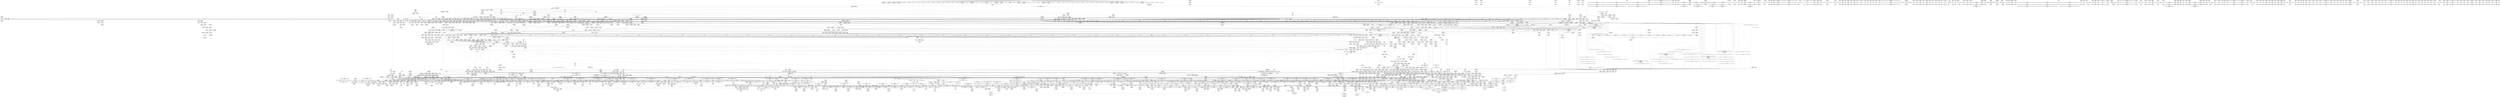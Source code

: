digraph {
	CE0x64e7850 [shape=record,shape=Mrecord,label="{CE0x64e7850|tomoyo_path_permission:profile|security/tomoyo/file.c,564|*SummSource*}"]
	CE0x66c9ba0 [shape=record,shape=Mrecord,label="{CE0x66c9ba0|tomoyo_path_perm:tmp53|security/tomoyo/file.c,829|*SummSink*}"]
	CE0x6907670 [shape=record,shape=Mrecord,label="{CE0x6907670|rcu_lock_release:tmp3|*SummSink*}"]
	CE0x6873ca0 [shape=record,shape=Mrecord,label="{CE0x6873ca0|tomoyo_path_perm:tmp36|security/tomoyo/file.c,822}"]
	CE0x5a56810 [shape=record,shape=Mrecord,label="{CE0x5a56810|GLOBAL:tomoyo_supervisor|*Constant*|*SummSink*}"]
	CE0x663c060 [shape=record,shape=Mrecord,label="{CE0x663c060|tomoyo_fill_path_info:entry}"]
	CE0x64be4b0 [shape=record,shape=Mrecord,label="{CE0x64be4b0|tomoyo_init_request_info:tmp7|security/tomoyo/util.c,1005}"]
	CE0x665a680 [shape=record,shape=Mrecord,label="{CE0x665a680|tomoyo_get_mode:tmp11|security/tomoyo/util.c,982|*SummSource*}"]
	CE0x4c5c690 [shape=record,shape=Mrecord,label="{CE0x4c5c690|tomoyo_const_part_length:if.then17|*SummSource*}"]
	CE0x6ad15c0 [shape=record,shape=Mrecord,label="{CE0x6ad15c0|tomoyo_fill_path_info:tmp13|*LoadInst*|security/tomoyo/util.c,668}"]
	CE0x4b15be0 [shape=record,shape=Mrecord,label="{CE0x4b15be0|tomoyo_domain:land.lhs.true}"]
	CE0x7fff2e0 [shape=record,shape=Mrecord,label="{CE0x7fff2e0|tomoyo_path_perm:if.then5|*SummSink*}"]
	CE0x580b8a0 [shape=record,shape=Mrecord,label="{CE0x580b8a0|tomoyo_path_permission:arrayidx|security/tomoyo/file.c,563|*SummSource*}"]
	CE0x8158e30 [shape=record,shape=Mrecord,label="{CE0x8158e30|tomoyo_read_lock:tmp3|*SummSink*}"]
	CE0x564c350 [shape=record,shape=Mrecord,label="{CE0x564c350|tomoyo_path_unlink:dentry|Function::tomoyo_path_unlink&Arg::dentry::|*SummSink*}"]
	CE0x4ce2910 [shape=record,shape=Mrecord,label="{CE0x4ce2910|tomoyo_path_perm:tmp5|security/tomoyo/file.c,789|*SummSink*}"]
	CE0x6961f90 [shape=record,shape=Mrecord,label="{CE0x6961f90|0:_%struct.tomoyo_obj_info*,_16:_%struct.tomoyo_domain_info*,_24:_%struct.tomoyo_path_info*,_40:_i8,_72:_i8,_75:_i8,_76:_i8,_77:_i8,_:_SCMRE_30,31_}"]
	CE0x8208080 [shape=record,shape=Mrecord,label="{CE0x8208080|tomoyo_init_request_info:tmp3|security/tomoyo/util.c,1004|*SummSink*}"]
	CE0x589ce50 [shape=record,shape=Mrecord,label="{CE0x589ce50|tomoyo_path_permission:ns|security/tomoyo/file.c,564|*SummSink*}"]
	CE0x6938cc0 [shape=record,shape=Mrecord,label="{CE0x6938cc0|GLOBAL:tomoyo_domain.__warned|Global_var:tomoyo_domain.__warned|*SummSource*}"]
	CE0x7eb09c0 [shape=record,shape=Mrecord,label="{CE0x7eb09c0|tomoyo_read_lock:entry|*SummSink*}"]
	CE0x58e7750 [shape=record,shape=Mrecord,label="{CE0x58e7750|srcu_read_lock:dep_map|include/linux/srcu.h,222|*SummSource*}"]
	CE0x65eeff0 [shape=record,shape=Mrecord,label="{CE0x65eeff0|rcu_lock_acquire:bb|*SummSource*}"]
	CE0x7f94200 [shape=record,shape=Mrecord,label="{CE0x7f94200|0:_%struct.tomoyo_obj_info*,_16:_%struct.tomoyo_domain_info*,_24:_%struct.tomoyo_path_info*,_40:_i8,_72:_i8,_75:_i8,_76:_i8,_77:_i8,_:_SCMRE_41,42_}"]
	CE0x4be5790 [shape=record,shape=Mrecord,label="{CE0x4be5790|i64*_getelementptr_inbounds_(_2_x_i64_,_2_x_i64_*___llvm_gcov_ctr22210,_i64_0,_i64_0)|*Constant*|*SummSink*}"]
	CE0x6aea120 [shape=record,shape=Mrecord,label="{CE0x6aea120|tomoyo_fill_path_info:tmp6|security/tomoyo/util.c,667}"]
	CE0x589c6c0 [shape=record,shape=Mrecord,label="{CE0x589c6c0|GLOBAL:__llvm_gcov_ctr25|Global_var:__llvm_gcov_ctr25|*SummSink*}"]
	CE0x5993a40 [shape=record,shape=Mrecord,label="{CE0x5993a40|tomoyo_fill_path_info:cmp|security/tomoyo/util.c,667}"]
	CE0x58054c0 [shape=record,shape=Mrecord,label="{CE0x58054c0|tomoyo_domain:tmp|*SummSink*}"]
	CE0x6a59c90 [shape=record,shape=Mrecord,label="{CE0x6a59c90|tomoyo_const_part_length:if.end18|*SummSink*}"]
	CE0x48cd410 [shape=record,shape=Mrecord,label="{CE0x48cd410|GLOBAL:__llvm_gcov_ctr31133|Global_var:__llvm_gcov_ctr31133|*SummSource*}"]
	CE0x6579570 [shape=record,shape=Mrecord,label="{CE0x6579570|__llvm_gcov_indirect_counter_increment114:tmp}"]
	CE0x587d000 [shape=record,shape=Mrecord,label="{CE0x587d000|tomoyo_path_perm:name11|security/tomoyo/file.c,813}"]
	CE0x8171d40 [shape=record,shape=Mrecord,label="{CE0x8171d40|tomoyo_get_mode:cmp|security/tomoyo/util.c,982|*SummSink*}"]
	CE0x8138850 [shape=record,shape=Mrecord,label="{CE0x8138850|tomoyo_init_request_info:tmp1}"]
	CE0x65fcdd0 [shape=record,shape=Mrecord,label="{CE0x65fcdd0|tomoyo_path_permission:entry}"]
	CE0x56b34b0 [shape=record,shape=Mrecord,label="{CE0x56b34b0|128:_i8*,_1208:_%struct.file*,_:_CMRE_120,128_|*MultipleSource*|security/tomoyo/common.h,1205|security/tomoyo/common.h,1205}"]
	CE0x4b43090 [shape=record,shape=Mrecord,label="{CE0x4b43090|tomoyo_path_permission:tmp12|security/tomoyo/file.c,566}"]
	CE0x68385c0 [shape=record,shape=Mrecord,label="{CE0x68385c0|tomoyo_path_perm:name|security/tomoyo/file.c,802|*SummSink*}"]
	CE0x58253c0 [shape=record,shape=Mrecord,label="{CE0x58253c0|tomoyo_get_mode:tmp12|security/tomoyo/util.c,982}"]
	CE0x66b0530 [shape=record,shape=Mrecord,label="{CE0x66b0530|tomoyo_audit_path_log:name|security/tomoyo/file.c,169|*SummSource*}"]
	CE0x8053630 [shape=record,shape=Mrecord,label="{CE0x8053630|tomoyo_audit_path_log:tmp5|security/tomoyo/file.c,167}"]
	CE0x66f1db0 [shape=record,shape=Mrecord,label="{CE0x66f1db0|i64*_getelementptr_inbounds_(_12_x_i64_,_12_x_i64_*___llvm_gcov_ctr31133,_i64_0,_i64_11)|*Constant*}"]
	CE0x5993c30 [shape=record,shape=Mrecord,label="{CE0x5993c30|tomoyo_fill_path_info:tmp10}"]
	CE0x653b2d0 [shape=record,shape=Mrecord,label="{CE0x653b2d0|_call_void___llvm_gcov_indirect_counter_increment(i32*___llvm_gcov_global_state_pred,_i64**_getelementptr_inbounds_(_3_x_i64*_,_3_x_i64*_*___llvm_gcda_edge_table,_i64_0,_i64_2)),_!dbg_!38940|security/tomoyo/file.c,813|*SummSink*}"]
	CE0x56b3ff0 [shape=record,shape=Mrecord,label="{CE0x56b3ff0|128:_i8*,_1208:_%struct.file*,_:_CMRE_168,176_|*MultipleSource*|security/tomoyo/common.h,1205|security/tomoyo/common.h,1205}"]
	CE0x6a1a670 [shape=record,shape=Mrecord,label="{CE0x6a1a670|GLOBAL:tomoyo_read_unlock|*Constant*|*SummSink*}"]
	CE0x67f1070 [shape=record,shape=Mrecord,label="{CE0x67f1070|tomoyo_path_perm:obj7|security/tomoyo/file.c,806|*SummSource*}"]
	CE0x657e550 [shape=record,shape=Mrecord,label="{CE0x657e550|VOIDTB_TE:_CE_318,319_}"]
	CE0x589c540 [shape=record,shape=Mrecord,label="{CE0x589c540|GLOBAL:__llvm_gcov_ctr25|Global_var:__llvm_gcov_ctr25}"]
	CE0x4a83a70 [shape=record,shape=Mrecord,label="{CE0x4a83a70|tomoyo_audit_path_log:tmp3|*SummSink*}"]
	CE0x4b2ef80 [shape=record,shape=Mrecord,label="{CE0x4b2ef80|_call_void_lockdep_rcu_suspicious(i8*_getelementptr_inbounds_(_25_x_i8_,_25_x_i8_*_.str12,_i32_0,_i32_0),_i32_1205,_i8*_getelementptr_inbounds_(_45_x_i8_,_45_x_i8_*_.str13,_i32_0,_i32_0))_#9,_!dbg_!38917|security/tomoyo/common.h,1205|*SummSink*}"]
	CE0x59e5bc0 [shape=record,shape=Mrecord,label="{CE0x59e5bc0|0:_%struct.tomoyo_obj_info*,_16:_%struct.tomoyo_domain_info*,_24:_%struct.tomoyo_path_info*,_40:_i8,_72:_i8,_75:_i8,_76:_i8,_77:_i8,_:_SCMRE_53,54_}"]
	CE0x6500430 [shape=record,shape=Mrecord,label="{CE0x6500430|tomoyo_path_perm:if.then25|*SummSource*}"]
	CE0x69e6ad0 [shape=record,shape=Mrecord,label="{CE0x69e6ad0|tomoyo_path_perm:tmp41|security/tomoyo/file.c,824|*SummSource*}"]
	CE0x65dca50 [shape=record,shape=Mrecord,label="{CE0x65dca50|tomoyo_init_request_info:call|security/tomoyo/util.c,1005|*SummSource*}"]
	CE0x7f3fa20 [shape=record,shape=Mrecord,label="{CE0x7f3fa20|i32_49|*Constant*|*SummSink*}"]
	CE0x5853170 [shape=record,shape=Mrecord,label="{CE0x5853170|i64*_getelementptr_inbounds_(_4_x_i64_,_4_x_i64_*___llvm_gcov_ctr24,_i64_0,_i64_1)|*Constant*|*SummSink*}"]
	CE0x579de50 [shape=record,shape=Mrecord,label="{CE0x579de50|VOIDTB_TE:_CE_176,177_}"]
	CE0x5993440 [shape=record,shape=Mrecord,label="{CE0x5993440|tomoyo_audit_path_log:path2|security/tomoyo/file.c,169}"]
	CE0x69cd160 [shape=record,shape=Mrecord,label="{CE0x69cd160|VOIDTB_TE:_CE_214,215_}"]
	CE0x6863850 [shape=record,shape=Mrecord,label="{CE0x6863850|rcu_lock_release:indirectgoto|*SummSource*}"]
	CE0x58a5d60 [shape=record,shape=Mrecord,label="{CE0x58a5d60|tomoyo_const_part_length:tobool|security/tomoyo/util.c,624|*SummSink*}"]
	CE0x4b77370 [shape=record,shape=Mrecord,label="{CE0x4b77370|0:_i8*,_array:_GCRE_tomoyo_path_keyword_external_constant_11_x_i8*_:_elem_3::|security/tomoyo/file.c,167}"]
	CE0x6960530 [shape=record,shape=Mrecord,label="{CE0x6960530|tomoyo_path_permission:param6|security/tomoyo/file.c,569|*SummSink*}"]
	CE0x695fb10 [shape=record,shape=Mrecord,label="{CE0x695fb10|tomoyo_path_permission:path|security/tomoyo/file.c,568|*SummSink*}"]
	CE0x7fa5fd0 [shape=record,shape=Mrecord,label="{CE0x7fa5fd0|tomoyo_init_request_info:tmp13|*LoadInst*|security/tomoyo/util.c,1011|*SummSource*}"]
	CE0x580d5d0 [shape=record,shape=Mrecord,label="{CE0x580d5d0|tomoyo_init_request_info:profile2|security/tomoyo/util.c,1007|*SummSource*}"]
	CE0x7f3f050 [shape=record,shape=Mrecord,label="{CE0x7f3f050|tomoyo_const_part_length:inc|security/tomoyo/util.c,628|*SummSink*}"]
	CE0x68bfd40 [shape=record,shape=Mrecord,label="{CE0x68bfd40|tomoyo_add_slash:is_dir|security/tomoyo/file.c,131|*SummSource*}"]
	CE0x65fd800 [shape=record,shape=Mrecord,label="{CE0x65fd800|tomoyo_path_permission:operation|Function::tomoyo_path_permission&Arg::operation::|*SummSink*}"]
	CE0x682edc0 [shape=record,shape=Mrecord,label="{CE0x682edc0|128:_i8*,_1208:_%struct.file*,_:_CMRE_64,72_|*MultipleSource*|security/tomoyo/common.h,1205|security/tomoyo/common.h,1205}"]
	CE0x82162b0 [shape=record,shape=Mrecord,label="{CE0x82162b0|__llvm_gcov_indirect_counter_increment:tmp}"]
	CE0x663c640 [shape=record,shape=Mrecord,label="{CE0x663c640|tomoyo_get_realpath:tmp9|security/tomoyo/file.c,155}"]
	CE0x65b8310 [shape=record,shape=Mrecord,label="{CE0x65b8310|tomoyo_path_permission:tmp2|security/tomoyo/file.c,563|*SummSink*}"]
	CE0x7f325f0 [shape=record,shape=Mrecord,label="{CE0x7f325f0|i64**_getelementptr_inbounds_(_3_x_i64*_,_3_x_i64*_*___llvm_gcda_edge_table44,_i64_0,_i64_0)|*Constant*}"]
	CE0x645f7f0 [shape=record,shape=Mrecord,label="{CE0x645f7f0|tomoyo_domain:tmp22|security/tomoyo/common.h,1205|*SummSource*}"]
	CE0x81eec20 [shape=record,shape=Mrecord,label="{CE0x81eec20|VOIDTB_TE:_CE_204,205_}"]
	CE0x7fff180 [shape=record,shape=Mrecord,label="{CE0x7fff180|GLOBAL:__llvm_gcov_ctr32134|Global_var:__llvm_gcov_ctr32134|*SummSink*}"]
	CE0x7f04470 [shape=record,shape=Mrecord,label="{CE0x7f04470|tomoyo_get_realpath:tmp2|*LoadInst*|security/tomoyo/file.c,151|*SummSource*}"]
	CE0x59d0450 [shape=record,shape=Mrecord,label="{CE0x59d0450|tomoyo_path_perm:tmp43|security/tomoyo/file.c,826|*SummSink*}"]
	CE0x7f43d00 [shape=record,shape=Mrecord,label="{CE0x7f43d00|i64_5|*Constant*}"]
	CE0x8200d70 [shape=record,shape=Mrecord,label="{CE0x8200d70|i64*_getelementptr_inbounds_(_10_x_i64_,_10_x_i64_*___llvm_gcov_ctr34,_i64_0,_i64_9)|*Constant*}"]
	CE0x6ae1eb0 [shape=record,shape=Mrecord,label="{CE0x6ae1eb0|i64*_getelementptr_inbounds_(_2_x_i64_,_2_x_i64_*___llvm_gcov_ctr31,_i64_0,_i64_0)|*Constant*|*SummSink*}"]
	CE0x81ee5d0 [shape=record,shape=Mrecord,label="{CE0x81ee5d0|VOIDTB_TE:_CE_213,214_}"]
	CE0x581bbd0 [shape=record,shape=Mrecord,label="{CE0x581bbd0|0:_i8,_array:_GCR_tomoyo_p2mac_internal_constant_11_x_i8_c_00_01_01_01_03_04_06_09_0A_13_15_,_align_1:_elem_7::|security/tomoyo/file.c,797}"]
	CE0x6656570 [shape=record,shape=Mrecord,label="{CE0x6656570|tomoyo_path_perm:tmp24|security/tomoyo/file.c,814|*SummSink*}"]
	CE0x58e78e0 [shape=record,shape=Mrecord,label="{CE0x58e78e0|_call_void_rcu_lock_acquire(%struct.lockdep_map*_%dep_map)_#9,_!dbg_!38906|include/linux/srcu.h,222|*SummSource*}"]
	CE0x676ffa0 [shape=record,shape=Mrecord,label="{CE0x676ffa0|tomoyo_init_request_info:mode5|security/tomoyo/util.c,1011|*SummSink*}"]
	CE0x6532770 [shape=record,shape=Mrecord,label="{CE0x6532770|_call_void_tomoyo_fill_path_info(%struct.tomoyo_path_info*_%symlink_target)_#9,_!dbg_!38949|security/tomoyo/file.c,816}"]
	CE0x6847c50 [shape=record,shape=Mrecord,label="{CE0x6847c50|tomoyo_path_perm:tmp35|security/tomoyo/file.c,821}"]
	CE0x68b3190 [shape=record,shape=Mrecord,label="{CE0x68b3190|tomoyo_const_part_length:lor.lhs.false23}"]
	CE0x5861760 [shape=record,shape=Mrecord,label="{CE0x5861760|tomoyo_get_mode:if.end9}"]
	CE0x7fb7200 [shape=record,shape=Mrecord,label="{CE0x7fb7200|tomoyo_fill_path_info:idxprom|security/tomoyo/util.c,667|*SummSource*}"]
	CE0x7f71e60 [shape=record,shape=Mrecord,label="{CE0x7f71e60|_ret_i32_%call,_!dbg_!38902|security/tomoyo/common.h,1097|*SummSink*}"]
	CE0x5787840 [shape=record,shape=Mrecord,label="{CE0x5787840|tomoyo_path_perm:sw.bb|*SummSink*}"]
	CE0x671ccc0 [shape=record,shape=Mrecord,label="{CE0x671ccc0|tomoyo_add_slash:return|*SummSink*}"]
	CE0x4ba1170 [shape=record,shape=Mrecord,label="{CE0x4ba1170|tomoyo_const_part_length:conv20|security/tomoyo/util.c,644|*SummSource*}"]
	CE0x6563990 [shape=record,shape=Mrecord,label="{CE0x6563990|tomoyo_path_permission:tmp13|security/tomoyo/file.c,566|*SummSource*}"]
	CE0x69f4fb0 [shape=record,shape=Mrecord,label="{CE0x69f4fb0|_call_void_tomoyo_read_unlock(i32_%call3)_#9,_!dbg_!38965|security/tomoyo/file.c,825|*SummSink*}"]
	CE0x806c120 [shape=record,shape=Mrecord,label="{CE0x806c120|tomoyo_const_part_length:tmp47|security/tomoyo/util.c,646|*SummSource*}"]
	CE0x7f98530 [shape=record,shape=Mrecord,label="{CE0x7f98530|i64_25|*Constant*|*SummSink*}"]
	CE0x64c5a10 [shape=record,shape=Mrecord,label="{CE0x64c5a10|0:_i8,_array:_GCRE_tomoyo_index2category_constant_39_x_i8_c_00_00_00_00_00_00_00_00_00_00_00_00_00_00_00_00_00_00_00_00_00_00_00_01_01_01_01_01_01_01_01_01_01_01_01_01_01_01_02_,_align_16:_elem_30::|security/tomoyo/util.c,983}"]
	CE0x4b76cc0 [shape=record,shape=Mrecord,label="{CE0x4b76cc0|i64_19|*Constant*|*SummSink*}"]
	CE0x7f83530 [shape=record,shape=Mrecord,label="{CE0x7f83530|tomoyo_path_perm:mode|security/tomoyo/file.c,800|*SummSource*}"]
	CE0x7f3eb40 [shape=record,shape=Mrecord,label="{CE0x7f3eb40|tomoyo_fill_path_info:call11|security/tomoyo/util.c,669|*SummSource*}"]
	CE0x671c930 [shape=record,shape=Mrecord,label="{CE0x671c930|tomoyo_read_unlock:tmp3|*SummSource*}"]
	CE0x69a2cc0 [shape=record,shape=Mrecord,label="{CE0x69a2cc0|rcu_lock_release:entry|*SummSink*}"]
	CE0x57e8c00 [shape=record,shape=Mrecord,label="{CE0x57e8c00|VOIDTB_TE:_CE_180,181_}"]
	CE0x69902a0 [shape=record,shape=Mrecord,label="{CE0x69902a0|GLOBAL:__llvm_gcov_indirect_counter_increment114|*Constant*|*SummSink*}"]
	CE0x750de00 [shape=record,shape=Mrecord,label="{CE0x750de00|tomoyo_get_mode:if.then}"]
	CE0x591b470 [shape=record,shape=Mrecord,label="{CE0x591b470|tomoyo_add_slash:tmp11|*LoadInst*|security/tomoyo/file.c,136|*SummSink*}"]
	CE0x6692670 [shape=record,shape=Mrecord,label="{CE0x6692670|tomoyo_path_permission:conv3|security/tomoyo/file.c,565}"]
	CE0x6847ec0 [shape=record,shape=Mrecord,label="{CE0x6847ec0|tomoyo_path_perm:tmp35|security/tomoyo/file.c,821|*SummSink*}"]
	CE0x6b08b80 [shape=record,shape=Mrecord,label="{CE0x6b08b80|tomoyo_const_part_length:filename|Function::tomoyo_const_part_length&Arg::filename::|*SummSource*}"]
	CE0x4c332b0 [shape=record,shape=Mrecord,label="{CE0x4c332b0|tomoyo_const_part_length:tmp27|security/tomoyo/util.c,641}"]
	CE0x596f510 [shape=record,shape=Mrecord,label="{CE0x596f510|tomoyo_fill_path_info:ptr|Function::tomoyo_fill_path_info&Arg::ptr::}"]
	CE0x8159550 [shape=record,shape=Mrecord,label="{CE0x8159550|tomoyo_domain:entry|*SummSource*}"]
	CE0x49e0ea0 [shape=record,shape=Mrecord,label="{CE0x49e0ea0|i32_1205|*Constant*}"]
	CE0x67bff60 [shape=record,shape=Mrecord,label="{CE0x67bff60|tomoyo_get_mode:index|Function::tomoyo_get_mode&Arg::index::}"]
	CE0x7f87d20 [shape=record,shape=Mrecord,label="{CE0x7f87d20|tomoyo_const_part_length:tmp39|security/tomoyo/util.c,644}"]
	CE0x57bfb20 [shape=record,shape=Mrecord,label="{CE0x57bfb20|i32_47|*Constant*|*SummSource*}"]
	CE0x58dbc80 [shape=record,shape=Mrecord,label="{CE0x58dbc80|GLOBAL:__srcu_read_unlock|*Constant*}"]
	CE0x66e33d0 [shape=record,shape=Mrecord,label="{CE0x66e33d0|tomoyo_fill_path_info:conv3|security/tomoyo/util.c,666}"]
	CE0x750eb80 [shape=record,shape=Mrecord,label="{CE0x750eb80|tomoyo_get_mode:idxprom3|security/tomoyo/util.c,983|*SummSink*}"]
	CE0x6a0ef40 [shape=record,shape=Mrecord,label="{CE0x6a0ef40|tomoyo_audit_path_log:path|security/tomoyo/file.c,168|*SummSink*}"]
	CE0x5804e00 [shape=record,shape=Mrecord,label="{CE0x5804e00|tomoyo_path_permission:type1|security/tomoyo/file.c,564|*SummSource*}"]
	CE0x59d0c10 [shape=record,shape=Mrecord,label="{CE0x59d0c10|tomoyo_path_perm:tmp45|security/tomoyo/file.c,826|*SummSource*}"]
	CE0x7eafd00 [shape=record,shape=Mrecord,label="{CE0x7eafd00|srcu_read_lock:call|include/linux/srcu.h,220|*SummSource*}"]
	CE0x59934b0 [shape=record,shape=Mrecord,label="{CE0x59934b0|tomoyo_audit_path_log:path2|security/tomoyo/file.c,169|*SummSource*}"]
	CE0x5a56390 [shape=record,shape=Mrecord,label="{CE0x5a56390|tomoyo_audit_path_log:call|security/tomoyo/file.c,167|*SummSource*}"]
	CE0x7ffeca0 [shape=record,shape=Mrecord,label="{CE0x7ffeca0|tomoyo_get_realpath:call|security/tomoyo/file.c,150|*SummSink*}"]
	CE0x4ca4520 [shape=record,shape=Mrecord,label="{CE0x4ca4520|0:_%struct.vfsmount*,_:_CRE_8,16_|*MultipleSource*|Function::tomoyo_path_unlink&Arg::parent::|security/tomoyo/tomoyo.c,175}"]
	CE0x69cdfd0 [shape=record,shape=Mrecord,label="{CE0x69cdfd0|VOIDTB_TE:_CE_2096,2272_|*MultipleSource*|security/tomoyo/util.c,1010|security/tomoyo/file.c,564|Function::tomoyo_get_mode&Arg::ns::}"]
	CE0x4cbe580 [shape=record,shape=Mrecord,label="{CE0x4cbe580|_ret_i32_%call,_!dbg_!38908|security/tomoyo/tomoyo.c,176|*SummSource*}"]
	CE0x66f28f0 [shape=record,shape=Mrecord,label="{CE0x66f28f0|tomoyo_audit_path_log:param|security/tomoyo/file.c,168|*SummSource*}"]
	CE0x4bd8080 [shape=record,shape=Mrecord,label="{CE0x4bd8080|tomoyo_path_unlink:dentry2|security/tomoyo/tomoyo.c,175|*SummSource*}"]
	CE0x65780b0 [shape=record,shape=Mrecord,label="{CE0x65780b0|tomoyo_domain:tmp19|security/tomoyo/common.h,1205|*SummSource*}"]
	CE0x6855e60 [shape=record,shape=Mrecord,label="{CE0x6855e60|tomoyo_get_mode:and|security/tomoyo/util.c,987|*SummSource*}"]
	CE0x69e7250 [shape=record,shape=Mrecord,label="{CE0x69e7250|_call_void_kfree(i8*_%tmp41)_#9,_!dbg_!38964|security/tomoyo/file.c,824|*SummSink*}"]
	CE0x6a9e040 [shape=record,shape=Mrecord,label="{CE0x6a9e040|VOIDTB_TE:_CE_6376,6384_|*MultipleSource*|security/tomoyo/util.c,1010|security/tomoyo/file.c,564|Function::tomoyo_get_mode&Arg::ns::}"]
	CE0x80a3550 [shape=record,shape=Mrecord,label="{CE0x80a3550|tomoyo_const_part_length:tmp35|security/tomoyo/util.c,643|*SummSource*}"]
	CE0x58370a0 [shape=record,shape=Mrecord,label="{CE0x58370a0|rcu_lock_release:tmp4|include/linux/rcupdate.h,423|*SummSink*}"]
	CE0x6980bc0 [shape=record,shape=Mrecord,label="{CE0x6980bc0|i64**_getelementptr_inbounds_(_3_x_i64*_,_3_x_i64*_*___llvm_gcda_edge_table,_i64_0,_i64_1)|*Constant*|*SummSource*}"]
	CE0x65bf8d0 [shape=record,shape=Mrecord,label="{CE0x65bf8d0|tomoyo_read_lock:tmp1|*SummSource*}"]
	CE0x6a9d930 [shape=record,shape=Mrecord,label="{CE0x6a9d930|tomoyo_get_mode:tmp10|security/tomoyo/util.c,982|*SummSink*}"]
	CE0x4ac0910 [shape=record,shape=Mrecord,label="{CE0x4ac0910|COLLAPSED:_GCMRE___llvm_gcov_ctr21_internal_global_2_x_i64_zeroinitializer:_elem_0:default:}"]
	CE0x59d02f0 [shape=record,shape=Mrecord,label="{CE0x59d02f0|tomoyo_path_perm:tmp43|security/tomoyo/file.c,826|*SummSource*}"]
	CE0x4b97cd0 [shape=record,shape=Mrecord,label="{CE0x4b97cd0|tomoyo_path_permission:tmp7|*LoadInst*|security/tomoyo/file.c,565|*SummSource*}"]
	CE0x69ae8d0 [shape=record,shape=Mrecord,label="{CE0x69ae8d0|_call_void_tomoyo_check_acl(%struct.tomoyo_request_info*_%r,_i1_(%struct.tomoyo_request_info*,_%struct.tomoyo_acl_info*)*_tomoyo_check_path_acl)_#9,_!dbg_!38935|security/tomoyo/file.c,571|*SummSink*}"]
	CE0x69ef820 [shape=record,shape=Mrecord,label="{CE0x69ef820|0:_%struct.tomoyo_obj_info*,_16:_%struct.tomoyo_domain_info*,_24:_%struct.tomoyo_path_info*,_40:_i8,_72:_i8,_75:_i8,_76:_i8,_77:_i8,_:_SCMRE_60,61_}"]
	CE0x69a34c0 [shape=record,shape=Mrecord,label="{CE0x69a34c0|srcu_read_unlock:dep_map|include/linux/srcu.h,236|*SummSource*}"]
	CE0x4cbeca0 [shape=record,shape=Mrecord,label="{CE0x4cbeca0|tomoyo_path_perm:path|Function::tomoyo_path_perm&Arg::path::|*SummSink*}"]
	CE0x68b23d0 [shape=record,shape=Mrecord,label="{CE0x68b23d0|i32_5|*Constant*}"]
	CE0x670cd80 [shape=record,shape=Mrecord,label="{CE0x670cd80|i64*_getelementptr_inbounds_(_2_x_i64_,_2_x_i64_*___llvm_gcov_ctr31,_i64_0,_i64_1)|*Constant*|*SummSource*}"]
	CE0x4b2e680 [shape=record,shape=Mrecord,label="{CE0x4b2e680|tomoyo_domain:tobool1|security/tomoyo/common.h,1205|*SummSource*}"]
	CE0x65b81e0 [shape=record,shape=Mrecord,label="{CE0x65b81e0|tomoyo_path_permission:tmp2|security/tomoyo/file.c,563|*SummSource*}"]
	CE0x65ef7d0 [shape=record,shape=Mrecord,label="{CE0x65ef7d0|tomoyo_get_mode:bb}"]
	CE0x599f7d0 [shape=record,shape=Mrecord,label="{CE0x599f7d0|tomoyo_add_slash:tmp7|security/tomoyo/file.c,132}"]
	CE0x6acc7e0 [shape=record,shape=Mrecord,label="{CE0x6acc7e0|tomoyo_fill_path_info:cmp8|security/tomoyo/util.c,668}"]
	CE0x58dc3a0 [shape=record,shape=Mrecord,label="{CE0x58dc3a0|GLOBAL:__srcu_read_unlock|*Constant*|*SummSink*}"]
	CE0x66bb580 [shape=record,shape=Mrecord,label="{CE0x66bb580|%struct.task_struct*_(%struct.task_struct**)*_asm_movq_%gs:$_1:P_,$0_,_r,im,_dirflag_,_fpsr_,_flags_}"]
	CE0x5756030 [shape=record,shape=Mrecord,label="{CE0x5756030|tomoyo_path_perm:cmp|security/tomoyo/file.c,798|*SummSink*}"]
	CE0x7f43f40 [shape=record,shape=Mrecord,label="{CE0x7f43f40|i64_5|*Constant*|*SummSource*}"]
	CE0x6620740 [shape=record,shape=Mrecord,label="{CE0x6620740|tomoyo_path_permission:tmp11|security/tomoyo/file.c,565|*SummSource*}"]
	CE0x4abca60 [shape=record,shape=Mrecord,label="{CE0x4abca60|__llvm_gcov_indirect_counter_increment114:tmp1|*SummSink*}"]
	CE0x580d530 [shape=record,shape=Mrecord,label="{CE0x580d530|tomoyo_init_request_info:profile2|security/tomoyo/util.c,1007}"]
	CE0x4bcbbc0 [shape=record,shape=Mrecord,label="{CE0x4bcbbc0|rcu_lock_release:tmp1}"]
	CE0x6a45710 [shape=record,shape=Mrecord,label="{CE0x6a45710|i32_2|*Constant*}"]
	CE0x81a59c0 [shape=record,shape=Mrecord,label="{CE0x81a59c0|tomoyo_get_mode:call|security/tomoyo/util.c,980|*SummSink*}"]
	CE0x5646780 [shape=record,shape=Mrecord,label="{CE0x5646780|GLOBAL:tomoyo_get_realpath|*Constant*|*SummSource*}"]
	CE0x6848010 [shape=record,shape=Mrecord,label="{CE0x6848010|i64*_getelementptr_inbounds_(_25_x_i64_,_25_x_i64_*___llvm_gcov_ctr11,_i64_0,_i64_18)|*Constant*|*SummSource*}"]
	CE0x5754210 [shape=record,shape=Mrecord,label="{CE0x5754210|0:_%struct.tomoyo_obj_info*,_16:_%struct.tomoyo_domain_info*,_24:_%struct.tomoyo_path_info*,_40:_i8,_72:_i8,_75:_i8,_76:_i8,_77:_i8,_:_SCMRE_16,24_|*MultipleSource*|security/tomoyo/file.c, 787|security/tomoyo/file.c,787|Function::tomoyo_init_request_info&Arg::r::|security/tomoyo/file.c,800}"]
	CE0x6979940 [shape=record,shape=Mrecord,label="{CE0x6979940|tomoyo_get_realpath:tmp6|security/tomoyo/file.c,151|*SummSink*}"]
	CE0x5633a80 [shape=record,shape=Mrecord,label="{CE0x5633a80|tomoyo_const_part_length:tmp30|security/tomoyo/util.c,641|*SummSink*}"]
	CE0x67f11e0 [shape=record,shape=Mrecord,label="{CE0x67f11e0|i32_8|*Constant*}"]
	CE0x6a45820 [shape=record,shape=Mrecord,label="{CE0x6a45820|%struct.lockdep_map*_null|*Constant*}"]
	CE0x6656460 [shape=record,shape=Mrecord,label="{CE0x6656460|i64_13|*Constant*|*SummSink*}"]
	CE0x69390e0 [shape=record,shape=Mrecord,label="{CE0x69390e0|tomoyo_get_mode:tmp15|security/tomoyo/util.c,983}"]
	CE0x57f5e30 [shape=record,shape=Mrecord,label="{CE0x57f5e30|tomoyo_init_request_info:tmp10|security/tomoyo/util.c,1006|*SummSource*}"]
	CE0x6908150 [shape=record,shape=Mrecord,label="{CE0x6908150|rcu_lock_release:tmp3|*SummSource*}"]
	CE0x66a2c50 [shape=record,shape=Mrecord,label="{CE0x66a2c50|tomoyo_fill_path_info:call2|security/tomoyo/util.c,666}"]
	CE0x5742bd0 [shape=record,shape=Mrecord,label="{CE0x5742bd0|tomoyo_fill_path_info:tmp11|security/tomoyo/util.c,667}"]
	CE0x64b6d00 [shape=record,shape=Mrecord,label="{CE0x64b6d00|tomoyo_const_part_length:tmp3|security/tomoyo/util.c,624}"]
	CE0x65b8960 [shape=record,shape=Mrecord,label="{CE0x65b8960|GLOBAL:tomoyo_ss|Global_var:tomoyo_ss|*SummSink*}"]
	CE0x7ec8ed0 [shape=record,shape=Mrecord,label="{CE0x7ec8ed0|tomoyo_path_perm:error.1|*SummSink*}"]
	CE0x687ad90 [shape=record,shape=Mrecord,label="{CE0x687ad90|get_current:tmp3}"]
	CE0x8159650 [shape=record,shape=Mrecord,label="{CE0x8159650|tomoyo_path_perm:cleanup}"]
	CE0x66fe020 [shape=record,shape=Mrecord,label="{CE0x66fe020|tomoyo_fill_path_info:tmp7|security/tomoyo/util.c,667|*SummSource*}"]
	CE0x5943ee0 [shape=record,shape=Mrecord,label="{CE0x5943ee0|_call_void_tomoyo_fill_path_info(%struct.tomoyo_path_info*_%buf)_#9,_!dbg_!38911|security/tomoyo/file.c,137}"]
	CE0x67bc630 [shape=record,shape=Mrecord,label="{CE0x67bc630|tomoyo_fill_path_info:land.rhs}"]
	CE0x6af4a60 [shape=record,shape=Mrecord,label="{CE0x6af4a60|i32_3|*Constant*}"]
	CE0x5896480 [shape=record,shape=Mrecord,label="{CE0x5896480|tomoyo_path_perm:call|security/tomoyo/file.c,797|*SummSink*}"]
	CE0x7f88260 [shape=record,shape=Mrecord,label="{CE0x7f88260|tomoyo_const_part_length:conv24|security/tomoyo/util.c,644}"]
	CE0x6656060 [shape=record,shape=Mrecord,label="{CE0x6656060|tomoyo_path_perm:tobool|security/tomoyo/file.c,814|*SummSink*}"]
	CE0x7fb91c0 [shape=record,shape=Mrecord,label="{CE0x7fb91c0|tomoyo_path_permission:ns|security/tomoyo/file.c,564}"]
	CE0x6a4d2e0 [shape=record,shape=Mrecord,label="{CE0x6a4d2e0|__llvm_gcov_indirect_counter_increment:tmp|*SummSink*}"]
	CE0x69eff40 [shape=record,shape=Mrecord,label="{CE0x69eff40|0:_%struct.tomoyo_obj_info*,_16:_%struct.tomoyo_domain_info*,_24:_%struct.tomoyo_path_info*,_40:_i8,_72:_i8,_75:_i8,_76:_i8,_77:_i8,_:_SCMRE_63,64_}"]
	CE0x59e5240 [shape=record,shape=Mrecord,label="{CE0x59e5240|0:_%struct.tomoyo_obj_info*,_16:_%struct.tomoyo_domain_info*,_24:_%struct.tomoyo_path_info*,_40:_i8,_72:_i8,_75:_i8,_76:_i8,_77:_i8,_:_SCMRE_49,50_}"]
	CE0x6457b70 [shape=record,shape=Mrecord,label="{CE0x6457b70|tomoyo_fill_path_info:cmp|security/tomoyo/util.c,667|*SummSource*}"]
	CE0x8172ad0 [shape=record,shape=Mrecord,label="{CE0x8172ad0|tomoyo_get_mode:if.end14|*SummSink*}"]
	CE0x81ee260 [shape=record,shape=Mrecord,label="{CE0x81ee260|VOIDTB_TE:_CE_210,211_}"]
	CE0x5814840 [shape=record,shape=Mrecord,label="{CE0x5814840|tomoyo_init_request_info:type|security/tomoyo/util.c,1009|*SummSink*}"]
	CE0x69a38f0 [shape=record,shape=Mrecord,label="{CE0x69a38f0|tomoyo_audit_path_log:param|security/tomoyo/file.c,168}"]
	CE0x6903bd0 [shape=record,shape=Mrecord,label="{CE0x6903bd0|tomoyo_get_realpath:retval.0|*SummSource*}"]
	CE0x58a5bd0 [shape=record,shape=Mrecord,label="{CE0x58a5bd0|tomoyo_const_part_length:tobool|security/tomoyo/util.c,624|*SummSource*}"]
	CE0x58ef8d0 [shape=record,shape=Mrecord,label="{CE0x58ef8d0|tomoyo_const_part_length:tmp10|security/tomoyo/util.c,626}"]
	CE0x4cbe420 [shape=record,shape=Mrecord,label="{CE0x4cbe420|_ret_i32_%retval.0,_!dbg_!38973|security/tomoyo/file.c,829|*SummSink*}"]
	CE0x49c57d0 [shape=record,shape=Mrecord,label="{CE0x49c57d0|tomoyo_read_unlock:bb}"]
	CE0x7fc31c0 [shape=record,shape=Mrecord,label="{CE0x7fc31c0|tomoyo_domain:tmp16|security/tomoyo/common.h,1205|*SummSink*}"]
	CE0x4aae670 [shape=record,shape=Mrecord,label="{CE0x4aae670|__llvm_gcov_indirect_counter_increment114:counters|Function::__llvm_gcov_indirect_counter_increment114&Arg::counters::|*SummSource*}"]
	CE0x57ed3d0 [shape=record,shape=Mrecord,label="{CE0x57ed3d0|tomoyo_init_request_info:profile3|security/tomoyo/util.c,1008|*SummSource*}"]
	CE0x7f2cef0 [shape=record,shape=Mrecord,label="{CE0x7f2cef0|tomoyo_path_perm:tmp50|security/tomoyo/file.c,829|*SummSink*}"]
	CE0x5745c20 [shape=record,shape=Mrecord,label="{CE0x5745c20|_ret_%struct.task_struct*_%tmp4,_!dbg_!38905|./arch/x86/include/asm/current.h,14|*SummSource*}"]
	CE0x4b91b10 [shape=record,shape=Mrecord,label="{CE0x4b91b10|GLOBAL:srcu_read_unlock|*Constant*|*SummSource*}"]
	CE0x682f980 [shape=record,shape=Mrecord,label="{CE0x682f980|128:_i8*,_1208:_%struct.file*,_:_CMRE_112,120_|*MultipleSource*|security/tomoyo/common.h,1205|security/tomoyo/common.h,1205}"]
	CE0x8158a20 [shape=record,shape=Mrecord,label="{CE0x8158a20|tomoyo_init_request_info:tobool|security/tomoyo/util.c,1004}"]
	CE0x4a424b0 [shape=record,shape=Mrecord,label="{CE0x4a424b0|tomoyo_get_mode:tmp21|security/tomoyo/util.c,985}"]
	CE0x56757f0 [shape=record,shape=Mrecord,label="{CE0x56757f0|i8_4|*Constant*}"]
	CE0x7f0a8c0 [shape=record,shape=Mrecord,label="{CE0x7f0a8c0|i64_23|*Constant*|*SummSource*}"]
	CE0x69a3170 [shape=record,shape=Mrecord,label="{CE0x69a3170|srcu_read_unlock:bb|*SummSource*}"]
	CE0x64f69d0 [shape=record,shape=Mrecord,label="{CE0x64f69d0|128:_i8*,_1208:_%struct.file*,_:_CMRE_37,38_}"]
	CE0x807aac0 [shape=record,shape=Mrecord,label="{CE0x807aac0|tomoyo_init_request_info:conv|security/tomoyo/util.c,1010|*SummSource*}"]
	CE0x7fa5f60 [shape=record,shape=Mrecord,label="{CE0x7fa5f60|tomoyo_init_request_info:tmp13|*LoadInst*|security/tomoyo/util.c,1011}"]
	CE0x6730a80 [shape=record,shape=Mrecord,label="{CE0x6730a80|tomoyo_fill_path_info:name1|security/tomoyo/util.c,663|*SummSource*}"]
	CE0x650eea0 [shape=record,shape=Mrecord,label="{CE0x650eea0|GLOBAL:tomoyo_add_slash|*Constant*|*SummSink*}"]
	CE0x4cb4290 [shape=record,shape=Mrecord,label="{CE0x4cb4290|tomoyo_get_mode:tmp28|security/tomoyo/util.c,988}"]
	CE0x661fda0 [shape=record,shape=Mrecord,label="{CE0x661fda0|tomoyo_path_permission:call|security/tomoyo/file.c,564}"]
	CE0x4b5c9d0 [shape=record,shape=Mrecord,label="{CE0x4b5c9d0|tomoyo_path_permission:param|security/tomoyo/file.c,568|*SummSink*}"]
	CE0x65b8da0 [shape=record,shape=Mrecord,label="{CE0x65b8da0|tomoyo_path_perm:sw.epilog|*SummSink*}"]
	CE0x68b3aa0 [shape=record,shape=Mrecord,label="{CE0x68b3aa0|tomoyo_get_realpath:tmp10|security/tomoyo/file.c,155|*SummSource*}"]
	CE0x7f51740 [shape=record,shape=Mrecord,label="{CE0x7f51740|tomoyo_get_mode:tmp8|security/tomoyo/util.c,979}"]
	CE0x5634540 [shape=record,shape=Mrecord,label="{CE0x5634540|GLOBAL:__llvm_gcov_ctr43150|Global_var:__llvm_gcov_ctr43150}"]
	CE0x4c33610 [shape=record,shape=Mrecord,label="{CE0x4c33610|tomoyo_const_part_length:tmp27|security/tomoyo/util.c,641|*SummSource*}"]
	CE0x67c3d50 [shape=record,shape=Mrecord,label="{CE0x67c3d50|tomoyo_path_unlink:tmp}"]
	CE0x6542b60 [shape=record,shape=Mrecord,label="{CE0x6542b60|tomoyo_path_permission:tmp1|*SummSource*}"]
	CE0x807b400 [shape=record,shape=Mrecord,label="{CE0x807b400|tomoyo_init_request_info:call4|security/tomoyo/util.c,1010}"]
	CE0x4984fa0 [shape=record,shape=Mrecord,label="{CE0x4984fa0|i32_92|*Constant*}"]
	CE0x5837dd0 [shape=record,shape=Mrecord,label="{CE0x5837dd0|i64*_getelementptr_inbounds_(_4_x_i64_,_4_x_i64_*___llvm_gcov_ctr33,_i64_0,_i64_0)|*Constant*}"]
	CE0x5862280 [shape=record,shape=Mrecord,label="{CE0x5862280|tomoyo_path_permission:idxprom|security/tomoyo/file.c,563|*SummSource*}"]
	CE0x6af75d0 [shape=record,shape=Mrecord,label="{CE0x6af75d0|tomoyo_read_unlock:tmp2|*SummSink*}"]
	CE0x6845200 [shape=record,shape=Mrecord,label="{CE0x6845200|tomoyo_path_perm:tmp9|security/tomoyo/file.c,797|*SummSink*}"]
	CE0x4ae7350 [shape=record,shape=Mrecord,label="{CE0x4ae7350|i64*_getelementptr_inbounds_(_2_x_i64_,_2_x_i64_*___llvm_gcov_ctr21,_i64_0,_i64_1)|*Constant*|*SummSource*}"]
	CE0x683a790 [shape=record,shape=Mrecord,label="{CE0x683a790|tomoyo_path_perm:tmp32|security/tomoyo/file.c,821}"]
	CE0x5748040 [shape=record,shape=Mrecord,label="{CE0x5748040|tomoyo_init_request_info:tmp5|security/tomoyo/util.c,1004|*SummSource*}"]
	CE0x4ae6fc0 [shape=record,shape=Mrecord,label="{CE0x4ae6fc0|i64*_getelementptr_inbounds_(_31_x_i64_,_31_x_i64_*___llvm_gcov_ctr43150,_i64_0,_i64_21)|*Constant*}"]
	CE0x6a06b50 [shape=record,shape=Mrecord,label="{CE0x6a06b50|tomoyo_init_request_info:conv6|security/tomoyo/util.c,1011|*SummSource*}"]
	CE0x66e2ec0 [shape=record,shape=Mrecord,label="{CE0x66e2ec0|i64*_getelementptr_inbounds_(_10_x_i64_,_10_x_i64_*___llvm_gcov_ctr34,_i64_0,_i64_4)|*Constant*}"]
	CE0x66199e0 [shape=record,shape=Mrecord,label="{CE0x66199e0|tomoyo_domain:tmp3}"]
	CE0x821c760 [shape=record,shape=Mrecord,label="{CE0x821c760|tomoyo_audit_path_log:tmp5|security/tomoyo/file.c,167|*SummSource*}"]
	CE0x5756520 [shape=record,shape=Mrecord,label="{CE0x5756520|i32_1|*Constant*|*SummSink*}"]
	CE0x4c983e0 [shape=record,shape=Mrecord,label="{CE0x4c983e0|tomoyo_path_perm:tmp12|security/tomoyo/file.c,799|*SummSource*}"]
	CE0x74fab30 [shape=record,shape=Mrecord,label="{CE0x74fab30|srcu_read_lock:tmp2|*SummSink*}"]
	CE0x69d8530 [shape=record,shape=Mrecord,label="{CE0x69d8530|VOIDTB_TE:_CE_0,4_|Function::tomoyo_path_unlink&Arg::dentry::}"]
	CE0x65436a0 [shape=record,shape=Mrecord,label="{CE0x65436a0|GLOBAL:__llvm_gcov_ctr34|Global_var:__llvm_gcov_ctr34|*SummSink*}"]
	CE0x498d250 [shape=record,shape=Mrecord,label="{CE0x498d250|tomoyo_get_realpath:tmp8|security/tomoyo/file.c,152}"]
	"CONST[source:0(mediator),value:2(dynamic)][purpose:{object}]"
	CE0x80034f0 [shape=record,shape=Mrecord,label="{CE0x80034f0|tomoyo_path_permission:cmp10|security/tomoyo/file.c,573|*SummSink*}"]
	CE0x821d580 [shape=record,shape=Mrecord,label="{CE0x821d580|tomoyo_const_part_length:tmp20|security/tomoyo/util.c,628|*SummSource*}"]
	CE0x7ec8740 [shape=record,shape=Mrecord,label="{CE0x7ec8740|tomoyo_path_perm:tmp46|security/tomoyo/file.c,827|*SummSink*}"]
	CE0x4ca42b0 [shape=record,shape=Mrecord,label="{CE0x4ca42b0|tomoyo_path_unlink:parent|Function::tomoyo_path_unlink&Arg::parent::|*SummSink*}"]
	CE0x59670c0 [shape=record,shape=Mrecord,label="{CE0x59670c0|GLOBAL:rcu_lock_acquire|*Constant*|*SummSink*}"]
	CE0x8159120 [shape=record,shape=Mrecord,label="{CE0x8159120|_call_void_mcount()_#3|*SummSink*}"]
	CE0x578c8c0 [shape=record,shape=Mrecord,label="{CE0x578c8c0|__llvm_gcov_indirect_counter_increment114:exit|*SummSink*}"]
	CE0x4d03a60 [shape=record,shape=Mrecord,label="{CE0x4d03a60|tomoyo_add_slash:tmp13|security/tomoyo/file.c,138|*SummSink*}"]
	CE0x5869000 [shape=record,shape=Mrecord,label="{CE0x5869000|rcu_lock_release:tmp1|*SummSink*}"]
	CE0x579d990 [shape=record,shape=Mrecord,label="{CE0x579d990|VOIDTB_TE:_CE_88,96_|Function::tomoyo_path_unlink&Arg::dentry::}"]
	CE0x665d1f0 [shape=record,shape=Mrecord,label="{CE0x665d1f0|tomoyo_path_perm:if.then25|*SummSink*}"]
	CE0x5745360 [shape=record,shape=Mrecord,label="{CE0x5745360|tomoyo_domain:call3|security/tomoyo/common.h,1205|*SummSink*}"]
	CE0x4a152e0 [shape=record,shape=Mrecord,label="{CE0x4a152e0|tomoyo_get_mode:tmp3|security/tomoyo/util.c,978}"]
	CE0x683a870 [shape=record,shape=Mrecord,label="{CE0x683a870|tomoyo_path_perm:tmp32|security/tomoyo/file.c,821|*SummSource*}"]
	CE0x5755ec0 [shape=record,shape=Mrecord,label="{CE0x5755ec0|_ret_i32_%conv6,_!dbg_!38926|security/tomoyo/util.c,1011|*SummSource*}"]
	CE0x4b91d10 [shape=record,shape=Mrecord,label="{CE0x4b91d10|srcu_read_unlock:entry|*SummSink*}"]
	CE0x68b3c20 [shape=record,shape=Mrecord,label="{CE0x68b3c20|tomoyo_get_realpath:tmp10|security/tomoyo/file.c,155|*SummSink*}"]
	CE0x66b1730 [shape=record,shape=Mrecord,label="{CE0x66b1730|tomoyo_path_permission:mode2|security/tomoyo/file.c,565}"]
	CE0x6aadbf0 [shape=record,shape=Mrecord,label="{CE0x6aadbf0|tomoyo_get_realpath:tmp6|security/tomoyo/file.c,151}"]
	CE0x6adeb60 [shape=record,shape=Mrecord,label="{CE0x6adeb60|tomoyo_const_part_length:incdec.ptr7|security/tomoyo/util.c,631|*SummSink*}"]
	CE0x69bf5e0 [shape=record,shape=Mrecord,label="{CE0x69bf5e0|tomoyo_fill_path_info:tmp}"]
	CE0x7f0a4e0 [shape=record,shape=Mrecord,label="{CE0x7f0a4e0|i64_22|*Constant*|*SummSink*}"]
	CE0x8084310 [shape=record,shape=Mrecord,label="{CE0x8084310|tomoyo_path_perm:out}"]
	CE0x6465eb0 [shape=record,shape=Mrecord,label="{CE0x6465eb0|rcu_lock_acquire:map|Function::rcu_lock_acquire&Arg::map::|*SummSink*}"]
	CE0x6990ac0 [shape=record,shape=Mrecord,label="{CE0x6990ac0|tomoyo_const_part_length:conv|security/tomoyo/util.c,626|*SummSink*}"]
	CE0x7fc2460 [shape=record,shape=Mrecord,label="{CE0x7fc2460|tomoyo_get_mode:tmp2|security/tomoyo/util.c,978|*SummSink*}"]
	CE0x6ae3fd0 [shape=record,shape=Mrecord,label="{CE0x6ae3fd0|tomoyo_init_request_info:tmp7|security/tomoyo/util.c,1005|*SummSink*}"]
	CE0x59b4020 [shape=record,shape=Mrecord,label="{CE0x59b4020|i64_0|*Constant*}"]
	CE0x7ef4920 [shape=record,shape=Mrecord,label="{CE0x7ef4920|tomoyo_const_part_length:tmp28|security/tomoyo/util.c,641}"]
	CE0x7fc8c50 [shape=record,shape=Mrecord,label="{CE0x7fc8c50|tomoyo_domain:tmp1}"]
	CE0x5837030 [shape=record,shape=Mrecord,label="{CE0x5837030|rcu_lock_release:tmp4|include/linux/rcupdate.h,423|*SummSource*}"]
	CE0x7506af0 [shape=record,shape=Mrecord,label="{CE0x7506af0|0:_i8,_array:_GCRE_tomoyo_index2category_constant_39_x_i8_c_00_00_00_00_00_00_00_00_00_00_00_00_00_00_00_00_00_00_00_00_00_00_00_01_01_01_01_01_01_01_01_01_01_01_01_01_01_01_02_,_align_16:_elem_26::|security/tomoyo/util.c,983}"]
	CE0x56ccea0 [shape=record,shape=Mrecord,label="{CE0x56ccea0|tomoyo_path_perm:entry}"]
	CE0x7f3fbf0 [shape=record,shape=Mrecord,label="{CE0x7f3fbf0|tomoyo_audit_path_log:param1|security/tomoyo/file.c,169|*SummSource*}"]
	CE0x8159450 [shape=record,shape=Mrecord,label="{CE0x8159450|tomoyo_domain:entry}"]
	CE0x5806910 [shape=record,shape=Mrecord,label="{CE0x5806910|tomoyo_init_request_info:domain1|security/tomoyo/util.c,1006|*SummSource*}"]
	CE0x64e7550 [shape=record,shape=Mrecord,label="{CE0x64e7550|GLOBAL:srcu_read_unlock|*Constant*}"]
	CE0x67305a0 [shape=record,shape=Mrecord,label="{CE0x67305a0|COLLAPSED:_GCMRE___llvm_gcov_ctr26_internal_global_6_x_i64_zeroinitializer:_elem_0:default:}"]
	CE0x57d18c0 [shape=record,shape=Mrecord,label="{CE0x57d18c0|tomoyo_path_permission:tmp10|security/tomoyo/file.c,565|*SummSink*}"]
	CE0x64603d0 [shape=record,shape=Mrecord,label="{CE0x64603d0|0:_i8,_array:_GCRE_tomoyo_index2category_constant_39_x_i8_c_00_00_00_00_00_00_00_00_00_00_00_00_00_00_00_00_00_00_00_00_00_00_00_01_01_01_01_01_01_01_01_01_01_01_01_01_01_01_02_,_align_16:_elem_18::|security/tomoyo/util.c,983}"]
	CE0x69d8a80 [shape=record,shape=Mrecord,label="{CE0x69d8a80|VOIDTB_TE:_CE_192,193_}"]
	CE0x4a584c0 [shape=record,shape=Mrecord,label="{CE0x4a584c0|tomoyo_domain:bb}"]
	CE0x6b08960 [shape=record,shape=Mrecord,label="{CE0x6b08960|tomoyo_const_part_length:entry|*SummSink*}"]
	CE0x57ca630 [shape=record,shape=Mrecord,label="{CE0x57ca630|tomoyo_path_permission:tmp15|security/tomoyo/file.c,567}"]
	CE0x7f0bc20 [shape=record,shape=Mrecord,label="{CE0x7f0bc20|tomoyo_fill_path_info:tmp7|security/tomoyo/util.c,667}"]
	CE0x6921b50 [shape=record,shape=Mrecord,label="{CE0x6921b50|i32_-12|*Constant*}"]
	CE0x7f3ef00 [shape=record,shape=Mrecord,label="{CE0x7f3ef00|tomoyo_const_part_length:inc|security/tomoyo/util.c,628}"]
	CE0x7f2f020 [shape=record,shape=Mrecord,label="{CE0x7f2f020|tomoyo_get_realpath:if.then|*SummSource*}"]
	CE0x4c5b460 [shape=record,shape=Mrecord,label="{CE0x4c5b460|_call_void_lock_acquire(%struct.lockdep_map*_%map,_i32_0,_i32_0,_i32_2,_i32_0,_%struct.lockdep_map*_null,_i64_ptrtoint_(i8*_blockaddress(_rcu_lock_acquire,_%__here)_to_i64))_#9,_!dbg_!38907|include/linux/rcupdate.h,418|*SummSink*}"]
	CE0x6a460e0 [shape=record,shape=Mrecord,label="{CE0x6a460e0|rcu_lock_acquire:tmp5|include/linux/rcupdate.h,418|*SummSink*}"]
	CE0x7f2d410 [shape=record,shape=Mrecord,label="{CE0x7f2d410|tomoyo_path_perm:tmp51|security/tomoyo/file.c,829|*SummSink*}"]
	CE0x65872e0 [shape=record,shape=Mrecord,label="{CE0x65872e0|GLOBAL:tomoyo_const_part_length|*Constant*|*SummSource*}"]
	CE0x4b519a0 [shape=record,shape=Mrecord,label="{CE0x4b519a0|tomoyo_const_part_length:bb}"]
	CE0x589c880 [shape=record,shape=Mrecord,label="{CE0x589c880|tomoyo_get_realpath:tmp4|security/tomoyo/file.c,151|*SummSource*}"]
	CE0x4b14fa0 [shape=record,shape=Mrecord,label="{CE0x4b14fa0|GLOBAL:__llvm_gcov_ctr31133|Global_var:__llvm_gcov_ctr31133}"]
	CE0x58fa7e0 [shape=record,shape=Mrecord,label="{CE0x58fa7e0|COLLAPSED:_GCMRE_.str2_private_unnamed_addr_constant_2_x_i8_c_/_00_,_align_1:_elem_0:default:}"]
	CE0x5765910 [shape=record,shape=Mrecord,label="{CE0x5765910|VOIDTB_TE:_CE_80,88_|Function::tomoyo_path_unlink&Arg::dentry::}"]
	CE0x49b8d90 [shape=record,shape=Mrecord,label="{CE0x49b8d90|tomoyo_get_mode:tmp23|security/tomoyo/util.c,986|*SummSource*}"]
	CE0x64f6750 [shape=record,shape=Mrecord,label="{CE0x64f6750|128:_i8*,_1208:_%struct.file*,_:_CMRE_35,36_}"]
	CE0x6a4d530 [shape=record,shape=Mrecord,label="{CE0x6a4d530|__llvm_gcov_indirect_counter_increment:tmp1|*SummSource*}"]
	CE0x4ac08a0 [shape=record,shape=Mrecord,label="{CE0x4ac08a0|tomoyo_audit_path_log:tmp}"]
	CE0x49c5a20 [shape=record,shape=Mrecord,label="{CE0x49c5a20|tomoyo_read_unlock:bb|*SummSink*}"]
	CE0x81b8350 [shape=record,shape=Mrecord,label="{CE0x81b8350|tomoyo_path_permission:tmp23|security/tomoyo/file.c,574|*SummSource*}"]
	CE0x670c4b0 [shape=record,shape=Mrecord,label="{CE0x670c4b0|tomoyo_path_permission:tmp3|*LoadInst*|security/tomoyo/file.c,564|*SummSink*}"]
	CE0x66c9d60 [shape=record,shape=Mrecord,label="{CE0x66c9d60|tomoyo_init_request_info:bb|*SummSource*}"]
	CE0x68af060 [shape=record,shape=Mrecord,label="{CE0x68af060|tomoyo_get_mode:tmp17|security/tomoyo/util.c,983}"]
	CE0x563d4d0 [shape=record,shape=Mrecord,label="{CE0x563d4d0|tomoyo_const_part_length:tmp25|security/tomoyo/util.c,641|*SummSource*}"]
	CE0x6566160 [shape=record,shape=Mrecord,label="{CE0x6566160|tomoyo_fill_path_info:tmp|*SummSink*}"]
	CE0x4bcbb50 [shape=record,shape=Mrecord,label="{CE0x4bcbb50|i64_1|*Constant*}"]
	CE0x69491a0 [shape=record,shape=Mrecord,label="{CE0x69491a0|128:_i8*,_1208:_%struct.file*,_:_CMRE_20,21_}"]
	CE0x4ac6e10 [shape=record,shape=Mrecord,label="{CE0x4ac6e10|GLOBAL:tomoyo_path_perm|*Constant*}"]
	CE0x6ae4740 [shape=record,shape=Mrecord,label="{CE0x6ae4740|GLOBAL:tomoyo_p2mac|Global_var:tomoyo_p2mac|*SummSink*}"]
	CE0x689c6f0 [shape=record,shape=Mrecord,label="{CE0x689c6f0|i64*_null|*Constant*}"]
	CE0x68d0de0 [shape=record,shape=Mrecord,label="{CE0x68d0de0|GLOBAL:__llvm_gcov_indirect_counter_increment114|*Constant*|*SummSource*}"]
	CE0x59bbae0 [shape=record,shape=Mrecord,label="{CE0x59bbae0|tomoyo_path_perm:tmp21|security/tomoyo/file.c,810|*SummSource*}"]
	CE0x48cd8e0 [shape=record,shape=Mrecord,label="{CE0x48cd8e0|tomoyo_path_permission:return|*SummSink*}"]
	CE0x6ae1d40 [shape=record,shape=Mrecord,label="{CE0x6ae1d40|i64*_getelementptr_inbounds_(_2_x_i64_,_2_x_i64_*___llvm_gcov_ctr31,_i64_0,_i64_0)|*Constant*|*SummSource*}"]
	CE0x7eafeb0 [shape=record,shape=Mrecord,label="{CE0x7eafeb0|GLOBAL:__srcu_read_lock|*Constant*}"]
	CE0x581bff0 [shape=record,shape=Mrecord,label="{CE0x581bff0|0:_i8,_array:_GCR_tomoyo_p2mac_internal_constant_11_x_i8_c_00_01_01_01_03_04_06_09_0A_13_15_,_align_1:_elem_9::|security/tomoyo/file.c,797}"]
	CE0x69a3100 [shape=record,shape=Mrecord,label="{CE0x69a3100|srcu_read_unlock:bb|*SummSink*}"]
	CE0x6aadaa0 [shape=record,shape=Mrecord,label="{CE0x6aadaa0|tomoyo_get_realpath:tmp5|security/tomoyo/file.c,151|*SummSink*}"]
	CE0x80532e0 [shape=record,shape=Mrecord,label="{CE0x80532e0|tomoyo_const_part_length:tmp9|security/tomoyo/util.c,626|*SummSource*}"]
	CE0x4bca4c0 [shape=record,shape=Mrecord,label="{CE0x4bca4c0|i32_0|*Constant*|*SummSource*}"]
	CE0x800c520 [shape=record,shape=Mrecord,label="{CE0x800c520|tomoyo_get_mode:index|Function::tomoyo_get_mode&Arg::index::}"]
	CE0x4cb45b0 [shape=record,shape=Mrecord,label="{CE0x4cb45b0|tomoyo_audit_path_log:bb|*SummSource*}"]
	CE0x67d9120 [shape=record,shape=Mrecord,label="{CE0x67d9120|tomoyo_path_permission:filename|Function::tomoyo_path_permission&Arg::filename::|*SummSource*}"]
	CE0x4bcbff0 [shape=record,shape=Mrecord,label="{CE0x4bcbff0|tomoyo_const_part_length:tmp31|security/tomoyo/util.c,641|*SummSource*}"]
	CE0x586c7e0 [shape=record,shape=Mrecord,label="{CE0x586c7e0|__llvm_gcov_indirect_counter_increment114:exit|*SummSource*}"]
	CE0x5852ac0 [shape=record,shape=Mrecord,label="{CE0x5852ac0|i32_92|*Constant*|*SummSink*}"]
	CE0x6948de0 [shape=record,shape=Mrecord,label="{CE0x6948de0|128:_i8*,_1208:_%struct.file*,_:_CMRE_7,8_}"]
	CE0x6729a80 [shape=record,shape=Mrecord,label="{CE0x6729a80|get_current:tmp4|./arch/x86/include/asm/current.h,14|*SummSink*}"]
	CE0x58fab60 [shape=record,shape=Mrecord,label="{CE0x58fab60|tomoyo_path_perm:name12|security/tomoyo/file.c,814|*SummSource*}"]
	CE0x74fa610 [shape=record,shape=Mrecord,label="{CE0x74fa610|_call_void_mcount()_#3|*SummSource*}"]
	CE0x7eb0180 [shape=record,shape=Mrecord,label="{CE0x7eb0180|0:_i8,_array:_GCRE_tomoyo_index2category_constant_39_x_i8_c_00_00_00_00_00_00_00_00_00_00_00_00_00_00_00_00_00_00_00_00_00_00_00_01_01_01_01_01_01_01_01_01_01_01_01_01_01_01_02_,_align_16:_elem_5::|security/tomoyo/util.c,983}"]
	CE0x68c00a0 [shape=record,shape=Mrecord,label="{CE0x68c00a0|tomoyo_add_slash:tmp2|*LoadInst*|security/tomoyo/file.c,131|*SummSink*}"]
	CE0x69913e0 [shape=record,shape=Mrecord,label="{CE0x69913e0|tomoyo_const_part_length:if.end28}"]
	CE0x4b517a0 [shape=record,shape=Mrecord,label="{CE0x4b517a0|tomoyo_audit_path_log:arrayidx|security/tomoyo/file.c,167}"]
	CE0x6af72a0 [shape=record,shape=Mrecord,label="{CE0x6af72a0|tomoyo_add_slash:bb|*SummSource*}"]
	CE0x579c350 [shape=record,shape=Mrecord,label="{CE0x579c350|i64*_getelementptr_inbounds_(_31_x_i64_,_31_x_i64_*___llvm_gcov_ctr43150,_i64_0,_i64_30)|*Constant*|*SummSource*}"]
	CE0x7fb98e0 [shape=record,shape=Mrecord,label="{CE0x7fb98e0|i32_1|*Constant*}"]
	CE0x81ee0b0 [shape=record,shape=Mrecord,label="{CE0x81ee0b0|VOIDTB_TE:_CE_151,152_}"]
	CE0x821cf20 [shape=record,shape=Mrecord,label="{CE0x821cf20|tomoyo_get_mode:tmp3|security/tomoyo/util.c,978}"]
	CE0x4ba3ef0 [shape=record,shape=Mrecord,label="{CE0x4ba3ef0|tomoyo_add_slash:tmp1}"]
	CE0x6972f70 [shape=record,shape=Mrecord,label="{CE0x6972f70|i64*_getelementptr_inbounds_(_25_x_i64_,_25_x_i64_*___llvm_gcov_ctr11,_i64_0,_i64_6)|*Constant*|*SummSink*}"]
	CE0x7fc30c0 [shape=record,shape=Mrecord,label="{CE0x7fc30c0|tomoyo_domain:tmp16|security/tomoyo/common.h,1205|*SummSource*}"]
	CE0x57ca7f0 [shape=record,shape=Mrecord,label="{CE0x57ca7f0|tomoyo_path_permission:tmp15|security/tomoyo/file.c,567|*SummSink*}"]
	CE0x4bc56f0 [shape=record,shape=Mrecord,label="{CE0x4bc56f0|tomoyo_path_perm:tmp11|security/tomoyo/file.c,797|*SummSource*}"]
	CE0x57bf140 [shape=record,shape=Mrecord,label="{CE0x57bf140|tomoyo_get_mode:tmp12|security/tomoyo/util.c,982|*SummSource*}"]
	CE0x5745a40 [shape=record,shape=Mrecord,label="{CE0x5745a40|get_current:entry}"]
	CE0x69876c0 [shape=record,shape=Mrecord,label="{CE0x69876c0|i32_-12|*Constant*|*SummSink*}"]
	CE0x4b50c50 [shape=record,shape=Mrecord,label="{CE0x4b50c50|tomoyo_get_mode:tmp20|security/tomoyo/util.c,985}"]
	CE0x57f5d70 [shape=record,shape=Mrecord,label="{CE0x57f5d70|tomoyo_init_request_info:tmp10|security/tomoyo/util.c,1006}"]
	CE0x74f2b20 [shape=record,shape=Mrecord,label="{CE0x74f2b20|tomoyo_path_perm:tmp13|security/tomoyo/file.c,799}"]
	CE0x8158ed0 [shape=record,shape=Mrecord,label="{CE0x8158ed0|_call_void_mcount()_#3}"]
	CE0x80621b0 [shape=record,shape=Mrecord,label="{CE0x80621b0|tomoyo_domain:tmp6|security/tomoyo/common.h,1205}"]
	CE0x8138630 [shape=record,shape=Mrecord,label="{CE0x8138630|tomoyo_read_lock:tmp3}"]
	CE0x5814560 [shape=record,shape=Mrecord,label="{CE0x5814560|i32_10|*Constant*}"]
	CE0x800cb60 [shape=record,shape=Mrecord,label="{CE0x800cb60|tomoyo_get_mode:index|Function::tomoyo_get_mode&Arg::index::|*SummSink*}"]
	CE0x5971670 [shape=record,shape=Mrecord,label="{CE0x5971670|tomoyo_get_mode:idxprom6|security/tomoyo/util.c,983|*SummSource*}"]
	CE0x645fd20 [shape=record,shape=Mrecord,label="{CE0x645fd20|GLOBAL:__srcu_read_lock|*Constant*|*SummSource*}"]
	CE0x4abd540 [shape=record,shape=Mrecord,label="{CE0x4abd540|__llvm_gcov_indirect_counter_increment114:bb4}"]
	CE0x578c700 [shape=record,shape=Mrecord,label="{CE0x578c700|i8*_undef|*Constant*|*SummSource*}"]
	CE0x56770c0 [shape=record,shape=Mrecord,label="{CE0x56770c0|tomoyo_const_part_length:incdec.ptr10|security/tomoyo/util.c,640|*SummSource*}"]
	CE0x570f0c0 [shape=record,shape=Mrecord,label="{CE0x570f0c0|rcu_lock_release:__here|*SummSource*}"]
	CE0x5662760 [shape=record,shape=Mrecord,label="{CE0x5662760|tomoyo_const_part_length:conv8|security/tomoyo/util.c,632|*SummSink*}"]
	CE0x8014250 [shape=record,shape=Mrecord,label="{CE0x8014250|tomoyo_path_perm:bb|*SummSink*}"]
	CE0x8052cf0 [shape=record,shape=Mrecord,label="{CE0x8052cf0|GLOBAL:tomoyo_index2category|Global_var:tomoyo_index2category}"]
	CE0x4c52e50 [shape=record,shape=Mrecord,label="{CE0x4c52e50|tomoyo_path_unlink:tmp2|*SummSource*}"]
	CE0x7f2e6e0 [shape=record,shape=Mrecord,label="{CE0x7f2e6e0|tomoyo_get_realpath:tobool|security/tomoyo/file.c,151|*SummSource*}"]
	CE0x66f2590 [shape=record,shape=Mrecord,label="{CE0x66f2590|tomoyo_const_part_length:tmp5|security/tomoyo/util.c,624|*SummSink*}"]
	CE0x5aa47c0 [shape=record,shape=Mrecord,label="{CE0x5aa47c0|tomoyo_get_mode:if.end|*SummSink*}"]
	CE0x661a340 [shape=record,shape=Mrecord,label="{CE0x661a340|tomoyo_path_permission:bb|*SummSource*}"]
	CE0x65b8ab0 [shape=record,shape=Mrecord,label="{CE0x65b8ab0|tomoyo_init_request_info:if.then}"]
	CE0x68bf9a0 [shape=record,shape=Mrecord,label="{CE0x68bf9a0|tomoyo_path_permission:tmp|*SummSource*}"]
	CE0x65796d0 [shape=record,shape=Mrecord,label="{CE0x65796d0|__llvm_gcov_indirect_counter_increment114:tmp|*SummSink*}"]
	CE0x6579e40 [shape=record,shape=Mrecord,label="{CE0x6579e40|rcu_lock_acquire:indirectgoto|*SummSource*}"]
	CE0x599d3b0 [shape=record,shape=Mrecord,label="{CE0x599d3b0|tomoyo_path_perm:tmp29|security/tomoyo/file.c,815}"]
	CE0x58250e0 [shape=record,shape=Mrecord,label="{CE0x58250e0|tomoyo_const_part_length:tmp21|security/tomoyo/util.c,631}"]
	CE0x59bbf50 [shape=record,shape=Mrecord,label="{CE0x59bbf50|_call_void_tomoyo_add_slash(%struct.tomoyo_path_info*_%buf)_#9,_!dbg_!38937|security/tomoyo/file.c,810}"]
	CE0x59d0920 [shape=record,shape=Mrecord,label="{CE0x59d0920|tomoyo_path_perm:tmp44|security/tomoyo/file.c,826|*SummSink*}"]
	CE0x7f04b60 [shape=record,shape=Mrecord,label="{CE0x7f04b60|tomoyo_get_realpath:if.end}"]
	CE0x4a79c30 [shape=record,shape=Mrecord,label="{CE0x4a79c30|GLOBAL:full_name_hash|*Constant*|*SummSource*}"]
	CE0x662fbf0 [shape=record,shape=Mrecord,label="{CE0x662fbf0|tomoyo_domain:tmp21|security/tomoyo/common.h,1205|*SummSource*}"]
	CE0x499d9c0 [shape=record,shape=Mrecord,label="{CE0x499d9c0|tomoyo_fill_path_info:const_len|security/tomoyo/util.c,666|*SummSource*}"]
	CE0x5885cd0 [shape=record,shape=Mrecord,label="{CE0x5885cd0|i64*_getelementptr_inbounds_(_2_x_i64_,_2_x_i64_*___llvm_gcov_ctr31,_i64_0,_i64_1)|*Constant*|*SummSink*}"]
	CE0x4ba1230 [shape=record,shape=Mrecord,label="{CE0x4ba1230|tomoyo_const_part_length:conv20|security/tomoyo/util.c,644|*SummSink*}"]
	CE0x8207f10 [shape=record,shape=Mrecord,label="{CE0x8207f10|tomoyo_init_request_info:tmp3|security/tomoyo/util.c,1004|*SummSource*}"]
	CE0x65a9890 [shape=record,shape=Mrecord,label="{CE0x65a9890|GLOBAL:tomoyo_realpath_from_path|*Constant*|*SummSink*}"]
	CE0x74f2d80 [shape=record,shape=Mrecord,label="{CE0x74f2d80|tomoyo_path_perm:tmp13|security/tomoyo/file.c,799|*SummSink*}"]
	CE0x5986130 [shape=record,shape=Mrecord,label="{CE0x5986130|tomoyo_const_part_length:if.end18}"]
	CE0x6466530 [shape=record,shape=Mrecord,label="{CE0x6466530|0:_i8,_array:_GCRE_tomoyo_index2category_constant_39_x_i8_c_00_00_00_00_00_00_00_00_00_00_00_00_00_00_00_00_00_00_00_00_00_00_00_01_01_01_01_01_01_01_01_01_01_01_01_01_01_01_02_,_align_16:_elem_4::|security/tomoyo/util.c,983}"]
	CE0x6adf380 [shape=record,shape=Mrecord,label="{CE0x6adf380|tomoyo_const_part_length:lor.lhs.false23|*SummSource*}"]
	CE0x579b8e0 [shape=record,shape=Mrecord,label="{CE0x579b8e0|tomoyo_const_part_length:retval.0|*SummSource*}"]
	CE0x6903ce0 [shape=record,shape=Mrecord,label="{CE0x6903ce0|tomoyo_get_realpath:retval.0|*SummSink*}"]
	CE0x6642f90 [shape=record,shape=Mrecord,label="{CE0x6642f90|GLOBAL:tomoyo_profile|*Constant*|*SummSink*}"]
	CE0x67bc330 [shape=record,shape=Mrecord,label="{CE0x67bc330|tomoyo_get_mode:conv|security/tomoyo/util.c,982}"]
	CE0x82213f0 [shape=record,shape=Mrecord,label="{CE0x82213f0|rcu_lock_release:map|Function::rcu_lock_release&Arg::map::}"]
	CE0x66f2ca0 [shape=record,shape=Mrecord,label="{CE0x66f2ca0|_call_void_mcount()_#3|*SummSink*}"]
	CE0x74f2990 [shape=record,shape=Mrecord,label="{CE0x74f2990|0:_i8,_array:_GCRE_tomoyo_index2category_constant_39_x_i8_c_00_00_00_00_00_00_00_00_00_00_00_00_00_00_00_00_00_00_00_00_00_00_00_01_01_01_01_01_01_01_01_01_01_01_01_01_01_01_02_,_align_16:_elem_2::|security/tomoyo/util.c,983}"]
	CE0x65dc9e0 [shape=record,shape=Mrecord,label="{CE0x65dc9e0|tomoyo_init_request_info:call|security/tomoyo/util.c,1005}"]
	CE0x4987600 [shape=record,shape=Mrecord,label="{CE0x4987600|i64_176|*Constant*|*SummSink*}"]
	CE0x4d18be0 [shape=record,shape=Mrecord,label="{CE0x4d18be0|GLOBAL:tomoyo_add_slash|*Constant*}"]
	CE0x6ae43e0 [shape=record,shape=Mrecord,label="{CE0x6ae43e0|tomoyo_path_perm:idxprom|security/tomoyo/file.c,797}"]
	CE0x5ae78f0 [shape=record,shape=Mrecord,label="{CE0x5ae78f0|tomoyo_read_lock:entry|*SummSource*}"]
	CE0x5ab2be0 [shape=record,shape=Mrecord,label="{CE0x5ab2be0|i64*_getelementptr_inbounds_(_12_x_i64_,_12_x_i64_*___llvm_gcov_ctr31133,_i64_0,_i64_6)|*Constant*|*SummSink*}"]
	CE0x66452b0 [shape=record,shape=Mrecord,label="{CE0x66452b0|GLOBAL:tomoyo_path_permission|*Constant*}"]
	CE0x7fa64c0 [shape=record,shape=Mrecord,label="{CE0x7fa64c0|tomoyo_read_lock:tmp|*SummSource*}"]
	CE0x4abccb0 [shape=record,shape=Mrecord,label="{CE0x4abccb0|i64*_getelementptr_inbounds_(_4_x_i64_,_4_x_i64_*___llvm_gcov_ctr24,_i64_0,_i64_0)|*Constant*|*SummSource*}"]
	CE0x68b27e0 [shape=record,shape=Mrecord,label="{CE0x68b27e0|tomoyo_const_part_length:incdec.ptr19|security/tomoyo/util.c,643|*SummSink*}"]
	CE0x750f5e0 [shape=record,shape=Mrecord,label="{CE0x750f5e0|tomoyo_get_mode:tmp2|security/tomoyo/util.c,978|*SummSource*}"]
	CE0x56e8bb0 [shape=record,shape=Mrecord,label="{CE0x56e8bb0|i64*_getelementptr_inbounds_(_6_x_i64_,_6_x_i64_*___llvm_gcov_ctr26,_i64_0,_i64_4)|*Constant*|*SummSource*}"]
	CE0x8003cf0 [shape=record,shape=Mrecord,label="{CE0x8003cf0|i64_6|*Constant*}"]
	CE0x6879e60 [shape=record,shape=Mrecord,label="{CE0x6879e60|rcu_lock_release:tmp2|*SummSource*}"]
	CE0x6730290 [shape=record,shape=Mrecord,label="{CE0x6730290|tomoyo_fill_path_info:call|security/tomoyo/util.c,664|*SummSource*}"]
	CE0x6798e10 [shape=record,shape=Mrecord,label="{CE0x6798e10|tomoyo_add_slash:tmp1|*SummSource*}"]
	CE0x665d260 [shape=record,shape=Mrecord,label="{CE0x665d260|tomoyo_path_perm:if.then13}"]
	CE0x5868850 [shape=record,shape=Mrecord,label="{CE0x5868850|VOIDTB_TE:_CE_201,202_}"]
	CE0x586afc0 [shape=record,shape=Mrecord,label="{CE0x586afc0|128:_i8*,_1208:_%struct.file*,_:_CMRE_28,29_}"]
	CE0x82050b0 [shape=record,shape=Mrecord,label="{CE0x82050b0|tomoyo_path_permission:tmp25|security/tomoyo/file.c,575}"]
	CE0x6a5a870 [shape=record,shape=Mrecord,label="{CE0x6a5a870|_ret_void,_!dbg_!38904|security/tomoyo/common.h,1110|*SummSink*}"]
	CE0x7eb0830 [shape=record,shape=Mrecord,label="{CE0x7eb0830|tomoyo_domain:tmp23|security/tomoyo/common.h,1205|*SummSource*}"]
	CE0x653b160 [shape=record,shape=Mrecord,label="{CE0x653b160|_ret_void,_!dbg_!38913|security/tomoyo/file.c,138|*SummSink*}"]
	CE0x69cd350 [shape=record,shape=Mrecord,label="{CE0x69cd350|VOIDTB_TE:_CE_216,217_}"]
	CE0x5971f90 [shape=record,shape=Mrecord,label="{CE0x5971f90|tomoyo_get_mode:arrayidx8|security/tomoyo/util.c,983|*SummSource*}"]
	CE0x68c1550 [shape=record,shape=Mrecord,label="{CE0x68c1550|tomoyo_get_realpath:buf|Function::tomoyo_get_realpath&Arg::buf::}"]
	CE0x58ef140 [shape=record,shape=Mrecord,label="{CE0x58ef140|tomoyo_const_part_length:len.0}"]
	CE0x4cbe880 [shape=record,shape=Mrecord,label="{CE0x4cbe880|tomoyo_path_unlink:call|security/tomoyo/tomoyo.c,176|*SummSource*}"]
	CE0x581c0d0 [shape=record,shape=Mrecord,label="{CE0x581c0d0|tomoyo_init_request_info:domain|Function::tomoyo_init_request_info&Arg::domain::|*SummSink*}"]
	CE0x69ce530 [shape=record,shape=Mrecord,label="{CE0x69ce530|tomoyo_const_part_length:tmp23|security/tomoyo/util.c,634|*SummSource*}"]
	CE0x4bcc880 [shape=record,shape=Mrecord,label="{CE0x4bcc880|tomoyo_audit_path_log:filename|security/tomoyo/file.c,169}"]
	CE0x66b72e0 [shape=record,shape=Mrecord,label="{CE0x66b72e0|i32_0|*Constant*}"]
	CE0x7f3e120 [shape=record,shape=Mrecord,label="{CE0x7f3e120|tomoyo_fill_path_info:is_patterned|security/tomoyo/util.c,668|*SummSource*}"]
	CE0x5993570 [shape=record,shape=Mrecord,label="{CE0x5993570|tomoyo_audit_path_log:path2|security/tomoyo/file.c,169|*SummSink*}"]
	CE0x58fa600 [shape=record,shape=Mrecord,label="{CE0x58fa600|VOIDTB_TE:_CE:_elem_0:default:}"]
	CE0x49c62c0 [shape=record,shape=Mrecord,label="{CE0x49c62c0|i64*_getelementptr_inbounds_(_11_x_i64_,_11_x_i64_*___llvm_gcov_ctr54147,_i64_0,_i64_0)|*Constant*}"]
	CE0x588b220 [shape=record,shape=Mrecord,label="{CE0x588b220|tomoyo_path_perm:cmp|security/tomoyo/file.c,798}"]
	CE0x81590b0 [shape=record,shape=Mrecord,label="{CE0x81590b0|_call_void_mcount()_#3|*SummSource*}"]
	CE0x683a620 [shape=record,shape=Mrecord,label="{CE0x683a620|i64_17|*Constant*|*SummSink*}"]
	CE0x48cd160 [shape=record,shape=Mrecord,label="{CE0x48cd160|tomoyo_domain:tmp13|security/tomoyo/common.h,1205|*SummSource*}"]
	CE0x689c930 [shape=record,shape=Mrecord,label="{CE0x689c930|__llvm_gcov_indirect_counter_increment:counter}"]
	CE0x69393a0 [shape=record,shape=Mrecord,label="{CE0x69393a0|tomoyo_domain:land.lhs.true|*SummSource*}"]
	CE0x800c7d0 [shape=record,shape=Mrecord,label="{CE0x800c7d0|tomoyo_get_mode:profile|Function::tomoyo_get_mode&Arg::profile::|*SummSource*}"]
	CE0x4b77c00 [shape=record,shape=Mrecord,label="{CE0x4b77c00|_call_void___llvm_gcov_indirect_counter_increment114(i32*___llvm_gcov_global_state_pred45,_i64**_getelementptr_inbounds_(_3_x_i64*_,_3_x_i64*_*___llvm_gcda_edge_table44,_i64_0,_i64_2)),_!dbg_!38930|security/tomoyo/util.c,640|*SummSink*}"]
	CE0x6856110 [shape=record,shape=Mrecord,label="{CE0x6856110|tomoyo_get_mode:and|security/tomoyo/util.c,987|*SummSink*}"]
	CE0x650bad0 [shape=record,shape=Mrecord,label="{CE0x650bad0|tomoyo_fill_path_info:entry|*SummSink*}"]
	CE0x7f52320 [shape=record,shape=Mrecord,label="{CE0x7f52320|tomoyo_get_realpath:if.then}"]
	CE0x5779e20 [shape=record,shape=Mrecord,label="{CE0x5779e20|i64*_getelementptr_inbounds_(_2_x_i64_,_2_x_i64_*___llvm_gcov_ctr22210,_i64_0,_i64_1)|*Constant*|*SummSource*}"]
	CE0x7fb20b0 [shape=record,shape=Mrecord,label="{CE0x7fb20b0|0:_%struct.tomoyo_obj_info*,_16:_%struct.tomoyo_domain_info*,_24:_%struct.tomoyo_path_info*,_40:_i8,_72:_i8,_75:_i8,_76:_i8,_77:_i8,_:_SCMRE_57,58_}"]
	CE0x81ae5b0 [shape=record,shape=Mrecord,label="{CE0x81ae5b0|srcu_read_lock:entry}"]
	CE0x8043810 [shape=record,shape=Mrecord,label="{CE0x8043810|tomoyo_domain:do.body}"]
	CE0x4ac6a90 [shape=record,shape=Mrecord,label="{CE0x4ac6a90|tomoyo_path_perm:operation|Function::tomoyo_path_perm&Arg::operation::}"]
	CE0x66d2b60 [shape=record,shape=Mrecord,label="{CE0x66d2b60|tomoyo_path_perm:tmp1|*SummSource*}"]
	CE0x81d88b0 [shape=record,shape=Mrecord,label="{CE0x81d88b0|0:_i8,_array:_GCRE_tomoyo_index2category_constant_39_x_i8_c_00_00_00_00_00_00_00_00_00_00_00_00_00_00_00_00_00_00_00_00_00_00_00_01_01_01_01_01_01_01_01_01_01_01_01_01_01_01_02_,_align_16:_elem_15::|security/tomoyo/util.c,983}"]
	CE0x7510410 [shape=record,shape=Mrecord,label="{CE0x7510410|tomoyo_get_mode:if.then13|*SummSource*}"]
	CE0x6820130 [shape=record,shape=Mrecord,label="{CE0x6820130|i64_4|*Constant*}"]
	CE0x64b6e00 [shape=record,shape=Mrecord,label="{CE0x64b6e00|GLOBAL:__llvm_gcov_ctr43150|Global_var:__llvm_gcov_ctr43150|*SummSink*}"]
	CE0x5764840 [shape=record,shape=Mrecord,label="{CE0x5764840|tomoyo_const_part_length:tmp6|security/tomoyo/util.c,625|*SummSink*}"]
	CE0x673c5d0 [shape=record,shape=Mrecord,label="{CE0x673c5d0|tomoyo_const_part_length:conv2|security/tomoyo/util.c,627|*SummSource*}"]
	CE0x68a17c0 [shape=record,shape=Mrecord,label="{CE0x68a17c0|_call_void_mcount()_#3|*SummSink*}"]
	CE0x4a7ae90 [shape=record,shape=Mrecord,label="{CE0x4a7ae90|VOIDTB_TE:_CE_197,198_}"]
	CE0x4b97350 [shape=record,shape=Mrecord,label="{CE0x4b97350|tomoyo_path_permission:type|security/tomoyo/file.c,563|*SummSink*}"]
	CE0x7ee5e80 [shape=record,shape=Mrecord,label="{CE0x7ee5e80|i64*_getelementptr_inbounds_(_31_x_i64_,_31_x_i64_*___llvm_gcov_ctr43150,_i64_0,_i64_9)|*Constant*}"]
	CE0x58f1000 [shape=record,shape=Mrecord,label="{CE0x58f1000|tomoyo_path_perm:tmp49|security/tomoyo/file.c,828|*SummSource*}"]
	CE0x81821f0 [shape=record,shape=Mrecord,label="{CE0x81821f0|GLOBAL:srcu_read_lock|*Constant*|*SummSource*}"]
	CE0x651d1e0 [shape=record,shape=Mrecord,label="{CE0x651d1e0|tomoyo_get_mode:tmp24|security/tomoyo/util.c,986}"]
	CE0x81ee3b0 [shape=record,shape=Mrecord,label="{CE0x81ee3b0|VOIDTB_TE:_CE_211,212_}"]
	CE0x6565610 [shape=record,shape=Mrecord,label="{CE0x6565610|tomoyo_read_unlock:tmp1|*SummSink*}"]
	CE0x65ee840 [shape=record,shape=Mrecord,label="{CE0x65ee840|__llvm_gcov_indirect_counter_increment114:tmp2}"]
	CE0x586c720 [shape=record,shape=Mrecord,label="{CE0x586c720|__llvm_gcov_indirect_counter_increment114:exit}"]
	CE0x64c6540 [shape=record,shape=Mrecord,label="{CE0x64c6540|tomoyo_get_mode:tmp16|security/tomoyo/util.c,983|*SummSink*}"]
	CE0x580e160 [shape=record,shape=Mrecord,label="{CE0x580e160|tomoyo_path_perm:if.end26}"]
	CE0x8003e20 [shape=record,shape=Mrecord,label="{CE0x8003e20|i64_6|*Constant*|*SummSink*}"]
	CE0x7fb9790 [shape=record,shape=Mrecord,label="{CE0x7fb9790|tomoyo_fill_path_info:tmp8|security/tomoyo/util.c,667|*SummSink*}"]
	CE0x578c770 [shape=record,shape=Mrecord,label="{CE0x578c770|i8*_undef|*Constant*|*SummSink*}"]
	CE0x69039a0 [shape=record,shape=Mrecord,label="{CE0x69039a0|i1_true|*Constant*|*SummSource*}"]
	CE0x66ca150 [shape=record,shape=Mrecord,label="{CE0x66ca150|_ret_%struct.tomoyo_domain_info*_%tmp23,_!dbg_!38929|security/tomoyo/common.h,1205}"]
	CE0x7f04100 [shape=record,shape=Mrecord,label="{CE0x7f04100|GLOBAL:__llvm_gcov_ctr26|Global_var:__llvm_gcov_ctr26|*SummSink*}"]
	CE0x57cb0a0 [shape=record,shape=Mrecord,label="{CE0x57cb0a0|i64*_getelementptr_inbounds_(_10_x_i64_,_10_x_i64_*___llvm_gcov_ctr34,_i64_0,_i64_3)|*Constant*|*SummSource*}"]
	CE0x69a2b00 [shape=record,shape=Mrecord,label="{CE0x69a2b00|rcu_lock_release:entry}"]
	CE0x821d720 [shape=record,shape=Mrecord,label="{CE0x821d720|tomoyo_fill_path_info:tmp2|*LoadInst*|security/tomoyo/util.c,663}"]
	CE0x686b260 [shape=record,shape=Mrecord,label="{CE0x686b260|tomoyo_path_perm:tmp19|security/tomoyo/file.c,805|*SummSink*}"]
	CE0x6a64e20 [shape=record,shape=Mrecord,label="{CE0x6a64e20|tomoyo_path_perm:frombool|security/tomoyo/file.c,800}"]
	CE0x4a13930 [shape=record,shape=Mrecord,label="{CE0x4a13930|tomoyo_get_mode:tmp18|security/tomoyo/util.c,985|*SummSink*}"]
	CE0x57f6470 [shape=record,shape=Mrecord,label="{CE0x57f6470|tomoyo_init_request_info:domain1|security/tomoyo/util.c,1006}"]
	CE0x5646240 [shape=record,shape=Mrecord,label="{CE0x5646240|tomoyo_path_unlink:call|security/tomoyo/tomoyo.c,176|*SummSink*}"]
	CE0x69f01a0 [shape=record,shape=Mrecord,label="{CE0x69f01a0|0:_%struct.tomoyo_obj_info*,_16:_%struct.tomoyo_domain_info*,_24:_%struct.tomoyo_path_info*,_40:_i8,_72:_i8,_75:_i8,_76:_i8,_77:_i8,_:_SCMRE_64,72_|*MultipleSource*|security/tomoyo/file.c, 787|security/tomoyo/file.c,787|Function::tomoyo_init_request_info&Arg::r::|security/tomoyo/file.c,800}"]
	CE0x4a14eb0 [shape=record,shape=Mrecord,label="{CE0x4a14eb0|tomoyo_domain:tmp5|security/tomoyo/common.h,1205}"]
	CE0x66b9700 [shape=record,shape=Mrecord,label="{CE0x66b9700|128:_i8*,_1208:_%struct.file*,_:_CMRE_44,45_}"]
	CE0x4987a90 [shape=record,shape=Mrecord,label="{CE0x4987a90|i32_0|*Constant*}"]
	CE0x7505d90 [shape=record,shape=Mrecord,label="{CE0x7505d90|tomoyo_const_part_length:tmp4|security/tomoyo/util.c,624}"]
	CE0x6972730 [shape=record,shape=Mrecord,label="{CE0x6972730|tomoyo_path_perm:tmp18|security/tomoyo/file.c,804}"]
	CE0x58fb0f0 [shape=record,shape=Mrecord,label="{CE0x58fb0f0|tomoyo_path_perm:tmp23|security/tomoyo/file.c,814|*SummSource*}"]
	CE0x563d440 [shape=record,shape=Mrecord,label="{CE0x563d440|tomoyo_const_part_length:tmp25|security/tomoyo/util.c,641}"]
	CE0x66d2990 [shape=record,shape=Mrecord,label="{CE0x66d2990|tomoyo_path_perm:tmp|*SummSink*}"]
	CE0x6af73f0 [shape=record,shape=Mrecord,label="{CE0x6af73f0|tomoyo_add_slash:bb|*SummSink*}"]
	CE0x67c6750 [shape=record,shape=Mrecord,label="{CE0x67c6750|tomoyo_read_unlock:tmp|*SummSource*}"]
	CE0x586d110 [shape=record,shape=Mrecord,label="{CE0x586d110|i64_1|*Constant*}"]
	CE0x57ae3a0 [shape=record,shape=Mrecord,label="{CE0x57ae3a0|tomoyo_init_request_info:tmp}"]
	CE0x81ae7a0 [shape=record,shape=Mrecord,label="{CE0x81ae7a0|srcu_read_lock:entry|*SummSink*}"]
	CE0x6ad0a40 [shape=record,shape=Mrecord,label="{CE0x6ad0a40|tomoyo_get_mode:cmp|security/tomoyo/util.c,982|*SummSource*}"]
	CE0x58a5510 [shape=record,shape=Mrecord,label="{CE0x58a5510|__llvm_gcov_indirect_counter_increment114:entry}"]
	CE0x5677050 [shape=record,shape=Mrecord,label="{CE0x5677050|i64**_getelementptr_inbounds_(_3_x_i64*_,_3_x_i64*_*___llvm_gcda_edge_table44,_i64_0,_i64_2)|*Constant*|*SummSink*}"]
	CE0x5748100 [shape=record,shape=Mrecord,label="{CE0x5748100|tomoyo_init_request_info:tmp5|security/tomoyo/util.c,1004|*SummSink*}"]
	CE0x65640a0 [shape=record,shape=Mrecord,label="{CE0x65640a0|GLOBAL:__llvm_gcov_ctr28130|Global_var:__llvm_gcov_ctr28130|*SummSink*}"]
	CE0x6a38ce0 [shape=record,shape=Mrecord,label="{CE0x6a38ce0|__llvm_gcov_indirect_counter_increment:bb4|*SummSink*}"]
	CE0x4a14c50 [shape=record,shape=Mrecord,label="{CE0x4a14c50|_ret_void,_!dbg_!38908|include/linux/rcupdate.h,419|*SummSource*}"]
	CE0x48cd670 [shape=record,shape=Mrecord,label="{CE0x48cd670|tomoyo_get_mode:tmp4|security/tomoyo/util.c,978}"]
	CE0x6a5a400 [shape=record,shape=Mrecord,label="{CE0x6a5a400|tomoyo_read_unlock:idx|Function::tomoyo_read_unlock&Arg::idx::|*SummSink*}"]
	CE0x7510370 [shape=record,shape=Mrecord,label="{CE0x7510370|tomoyo_get_mode:if.then13}"]
	CE0x5708450 [shape=record,shape=Mrecord,label="{CE0x5708450|i64*_getelementptr_inbounds_(_25_x_i64_,_25_x_i64_*___llvm_gcov_ctr11,_i64_0,_i64_0)|*Constant*}"]
	CE0x80a3490 [shape=record,shape=Mrecord,label="{CE0x80a3490|tomoyo_const_part_length:tmp35|security/tomoyo/util.c,643}"]
	CE0x6a9e9a0 [shape=record,shape=Mrecord,label="{CE0x6a9e9a0|tomoyo_get_mode:if.end9|*SummSource*}"]
	CE0x6977d00 [shape=record,shape=Mrecord,label="{CE0x6977d00|_call_void_tomoyo_check_acl(%struct.tomoyo_request_info*_%r,_i1_(%struct.tomoyo_request_info*,_%struct.tomoyo_acl_info*)*_tomoyo_check_path_acl)_#9,_!dbg_!38935|security/tomoyo/file.c,571}"]
	CE0x4cb5380 [shape=record,shape=Mrecord,label="{CE0x4cb5380|tomoyo_const_part_length:tmp34|security/tomoyo/util.c,642|*SummSource*}"]
	CE0x6921780 [shape=record,shape=Mrecord,label="{CE0x6921780|i64*_getelementptr_inbounds_(_25_x_i64_,_25_x_i64_*___llvm_gcov_ctr11,_i64_0,_i64_19)|*Constant*|*SummSink*}"]
	CE0x6921f20 [shape=record,shape=Mrecord,label="{CE0x6921f20|tomoyo_path_perm:tmp39|security/tomoyo/file.c,821|*SummSink*}"]
	CE0x588b5a0 [shape=record,shape=Mrecord,label="{CE0x588b5a0|i64_2|*Constant*}"]
	CE0x663ba60 [shape=record,shape=Mrecord,label="{CE0x663ba60|GLOBAL:tomoyo_fill_path_info|*Constant*}"]
	CE0x56630c0 [shape=record,shape=Mrecord,label="{CE0x56630c0|tomoyo_const_part_length:tmp34|security/tomoyo/util.c,642|*SummSink*}"]
	CE0x8036e30 [shape=record,shape=Mrecord,label="{CE0x8036e30|tomoyo_const_part_length:tmp41|security/tomoyo/util.c,644|*SummSource*}"]
	CE0x57657c0 [shape=record,shape=Mrecord,label="{CE0x57657c0|0:_i8*,_array:_GCRE_tomoyo_path_keyword_external_constant_11_x_i8*_:_elem_8::|security/tomoyo/file.c,167}"]
	CE0x6730980 [shape=record,shape=Mrecord,label="{CE0x6730980|tomoyo_fill_path_info:name1|security/tomoyo/util.c,663}"]
	CE0x57ecd10 [shape=record,shape=Mrecord,label="{CE0x57ecd10|tomoyo_init_request_info:ns|security/tomoyo/util.c,1010|*SummSink*}"]
	CE0x6aea190 [shape=record,shape=Mrecord,label="{CE0x6aea190|tomoyo_fill_path_info:tmp5|security/tomoyo/util.c,667}"]
	CE0x64b7da0 [shape=record,shape=Mrecord,label="{CE0x64b7da0|i32_255|*Constant*}"]
	CE0x6838c80 [shape=record,shape=Mrecord,label="{CE0x6838c80|tomoyo_path_perm:conv|security/tomoyo/file.c,800|*SummSink*}"]
	CE0x81ee9c0 [shape=record,shape=Mrecord,label="{CE0x81ee9c0|VOIDTB_TE:_CE_202,203_}"]
	CE0x7f87af0 [shape=record,shape=Mrecord,label="{CE0x7f87af0|tomoyo_const_part_length:tmp38|security/tomoyo/util.c,644|*SummSource*}"]
	CE0x57e8fe0 [shape=record,shape=Mrecord,label="{CE0x57e8fe0|VOIDTB_TE:_CE_188,189_}"]
	CE0x5886460 [shape=record,shape=Mrecord,label="{CE0x5886460|i64*_getelementptr_inbounds_(_6_x_i64_,_6_x_i64_*___llvm_gcov_ctr26,_i64_0,_i64_0)|*Constant*}"]
	CE0x65fcf20 [shape=record,shape=Mrecord,label="{CE0x65fcf20|tomoyo_path_permission:entry|*SummSource*}"]
	CE0x4c52ec0 [shape=record,shape=Mrecord,label="{CE0x4c52ec0|tomoyo_path_unlink:tmp2|*SummSink*}"]
	CE0x6643bc0 [shape=record,shape=Mrecord,label="{CE0x6643bc0|tomoyo_path_permission:bb|*SummSink*}"]
	CE0x665a930 [shape=record,shape=Mrecord,label="{CE0x665a930|tomoyo_get_mode:tmp12|security/tomoyo/util.c,982}"]
	CE0x7f3fae0 [shape=record,shape=Mrecord,label="{CE0x7f3fae0|tomoyo_audit_path_log:param1|security/tomoyo/file.c,169}"]
	CE0x66b7480 [shape=record,shape=Mrecord,label="{CE0x66b7480|srcu_read_unlock:dep_map|include/linux/srcu.h,236}"]
	CE0x5662610 [shape=record,shape=Mrecord,label="{CE0x5662610|tomoyo_const_part_length:conv8|security/tomoyo/util.c,632|*SummSource*}"]
	CE0x7fa5b10 [shape=record,shape=Mrecord,label="{CE0x7fa5b10|i64*_getelementptr_inbounds_(_2_x_i64_,_2_x_i64_*___llvm_gcov_ctr22,_i64_0,_i64_0)|*Constant*|*SummSink*}"]
	CE0x4a7ac70 [shape=record,shape=Mrecord,label="{CE0x4a7ac70|VOIDTB_TE:_CE_195,196_}"]
	CE0x68d0900 [shape=record,shape=Mrecord,label="{CE0x68d0900|GLOBAL:tomoyo_path_keyword|Global_var:tomoyo_path_keyword}"]
	CE0x7fe4a00 [shape=record,shape=Mrecord,label="{CE0x7fe4a00|tomoyo_path_perm:tmp3|security/tomoyo/file.c,788|*SummSink*}"]
	CE0x6af45c0 [shape=record,shape=Mrecord,label="{CE0x6af45c0|tomoyo_const_part_length:cmp15|security/tomoyo/util.c,641|*SummSink*}"]
	CE0x48cd7e0 [shape=record,shape=Mrecord,label="{CE0x48cd7e0|tomoyo_path_permission:return|*SummSource*}"]
	CE0x4b50b80 [shape=record,shape=Mrecord,label="{CE0x4b50b80|tomoyo_get_mode:tmp19|security/tomoyo/util.c,985}"]
	CE0x8042b10 [shape=record,shape=Mrecord,label="{CE0x8042b10|srcu_read_lock:tmp|*SummSink*}"]
	CE0x7f0c760 [shape=record,shape=Mrecord,label="{CE0x7f0c760|tomoyo_domain:if.then|*SummSink*}"]
	CE0x4a13740 [shape=record,shape=Mrecord,label="{CE0x4a13740|i64_7|*Constant*}"]
	CE0x6734740 [shape=record,shape=Mrecord,label="{CE0x6734740|tomoyo_get_mode:tmp26|security/tomoyo/util.c,987}"]
	CE0x6928ea0 [shape=record,shape=Mrecord,label="{CE0x6928ea0|tomoyo_path_perm:conv8|security/tomoyo/file.c,807|*SummSource*}"]
	CE0x4c980c0 [shape=record,shape=Mrecord,label="{CE0x4c980c0|tomoyo_path_perm:tmp9|security/tomoyo/file.c,797|*SummSource*}"]
	CE0x4c01e00 [shape=record,shape=Mrecord,label="{CE0x4c01e00|srcu_read_unlock:idx|Function::srcu_read_unlock&Arg::idx::}"]
	CE0x7fd9100 [shape=record,shape=Mrecord,label="{CE0x7fd9100|_call_void_lock_release(%struct.lockdep_map*_%map,_i32_1,_i64_ptrtoint_(i8*_blockaddress(_rcu_lock_release,_%__here)_to_i64))_#9,_!dbg_!38907|include/linux/rcupdate.h,423|*SummSource*}"]
	CE0x5633c30 [shape=record,shape=Mrecord,label="{CE0x5633c30|tomoyo_const_part_length:tmp31|security/tomoyo/util.c,641}"]
	CE0x6a84d20 [shape=record,shape=Mrecord,label="{CE0x6a84d20|i64_20|*Constant*|*SummSink*}"]
	CE0x6af4bf0 [shape=record,shape=Mrecord,label="{CE0x6af4bf0|tomoyo_get_mode:retval.0}"]
	CE0x586aa20 [shape=record,shape=Mrecord,label="{CE0x586aa20|128:_i8*,_1208:_%struct.file*,_:_CMRE_23,24_}"]
	CE0x586d180 [shape=record,shape=Mrecord,label="{CE0x586d180|__llvm_gcov_indirect_counter_increment114:tmp3}"]
	CE0x6987530 [shape=record,shape=Mrecord,label="{CE0x6987530|i32_-12|*Constant*|*SummSource*}"]
	CE0x5862680 [shape=record,shape=Mrecord,label="{CE0x5862680|_ret_void,_!dbg_!38908|include/linux/rcupdate.h,419|*SummSink*}"]
	CE0x7f3fd40 [shape=record,shape=Mrecord,label="{CE0x7f3fd40|tomoyo_audit_path_log:param1|security/tomoyo/file.c,169|*SummSink*}"]
	CE0x6a9dce0 [shape=record,shape=Mrecord,label="{CE0x6a9dce0|tomoyo_const_part_length:tmp19|security/tomoyo/util.c,628|*SummSource*}"]
	CE0x81b0250 [shape=record,shape=Mrecord,label="{CE0x81b0250|i64*_getelementptr_inbounds_(_31_x_i64_,_31_x_i64_*___llvm_gcov_ctr43150,_i64_0,_i64_28)|*Constant*}"]
	CE0x580d970 [shape=record,shape=Mrecord,label="{CE0x580d970|tomoyo_init_request_info:profile2|security/tomoyo/util.c,1007|*SummSink*}"]
	CE0x66b9e80 [shape=record,shape=Mrecord,label="{CE0x66b9e80|128:_i8*,_1208:_%struct.file*,_:_CMRE_50,51_}"]
	CE0x7ed82f0 [shape=record,shape=Mrecord,label="{CE0x7ed82f0|tomoyo_domain:tmp12|security/tomoyo/common.h,1205|*SummSource*}"]
	CE0x4b5e350 [shape=record,shape=Mrecord,label="{CE0x4b5e350|tomoyo_path_unlink:tmp3}"]
	CE0x597c320 [shape=record,shape=Mrecord,label="{CE0x597c320|tomoyo_const_part_length:sw.epilog|*SummSink*}"]
	CE0x4b978b0 [shape=record,shape=Mrecord,label="{CE0x4b978b0|tomoyo_path_permission:mode2|security/tomoyo/file.c,565|*SummSink*}"]
	CE0x69873e0 [shape=record,shape=Mrecord,label="{CE0x69873e0|tomoyo_path_perm:tmp40|security/tomoyo/file.c,821|*SummSink*}"]
	CE0x81d9160 [shape=record,shape=Mrecord,label="{CE0x81d9160|tomoyo_path_permission:tmp14|security/tomoyo/file.c,567}"]
	CE0x66a1c00 [shape=record,shape=Mrecord,label="{CE0x66a1c00|i64*_getelementptr_inbounds_(_5_x_i64_,_5_x_i64_*___llvm_gcov_ctr28130,_i64_0,_i64_3)|*Constant*}"]
	CE0x58248b0 [shape=record,shape=Mrecord,label="{CE0x58248b0|tomoyo_const_part_length:filename.addr.0}"]
	CE0x66436c0 [shape=record,shape=Mrecord,label="{CE0x66436c0|tomoyo_get_mode:entry}"]
	CE0x5775e20 [shape=record,shape=Mrecord,label="{CE0x5775e20|i64_16|*Constant*|*SummSource*}"]
	CE0x6747ad0 [shape=record,shape=Mrecord,label="{CE0x6747ad0|tomoyo_add_slash:tmp5|security/tomoyo/file.c,131}"]
	CE0x56e9150 [shape=record,shape=Mrecord,label="{CE0x56e9150|tomoyo_add_slash:tmp9|security/tomoyo/file.c,136|*SummSource*}"]
	CE0x6927330 [shape=record,shape=Mrecord,label="{CE0x6927330|tomoyo_fill_path_info:tmp3|security/tomoyo/util.c,667|*SummSink*}"]
	CE0x6460680 [shape=record,shape=Mrecord,label="{CE0x6460680|0:_i8,_array:_GCRE_tomoyo_index2category_constant_39_x_i8_c_00_00_00_00_00_00_00_00_00_00_00_00_00_00_00_00_00_00_00_00_00_00_00_01_01_01_01_01_01_01_01_01_01_01_01_01_01_01_02_,_align_16:_elem_19::|security/tomoyo/util.c,983}"]
	CE0x6987c20 [shape=record,shape=Mrecord,label="{CE0x6987c20|tomoyo_path_perm:error.0|*SummSink*}"]
	CE0x69ffba0 [shape=record,shape=Mrecord,label="{CE0x69ffba0|tomoyo_get_realpath:tmp11|security/tomoyo/file.c,156|*SummSource*}"]
	CE0x74f1710 [shape=record,shape=Mrecord,label="{CE0x74f1710|i64*_getelementptr_inbounds_(_2_x_i64_,_2_x_i64_*___llvm_gcov_ctr32,_i64_0,_i64_1)|*Constant*|*SummSource*}"]
	CE0x57877a0 [shape=record,shape=Mrecord,label="{CE0x57877a0|tomoyo_path_perm:sw.bb|*SummSource*}"]
	CE0x663c590 [shape=record,shape=Mrecord,label="{CE0x663c590|i64*_getelementptr_inbounds_(_6_x_i64_,_6_x_i64_*___llvm_gcov_ctr25,_i64_0,_i64_4)|*Constant*|*SummSink*}"]
	CE0x676fd90 [shape=record,shape=Mrecord,label="{CE0x676fd90|tomoyo_init_request_info:mode5|security/tomoyo/util.c,1011}"]
	CE0x58e7330 [shape=record,shape=Mrecord,label="{CE0x58e7330|i32_9|*Constant*}"]
	CE0x7fa63e0 [shape=record,shape=Mrecord,label="{CE0x7fa63e0|tomoyo_read_lock:tmp}"]
	CE0x6928ff0 [shape=record,shape=Mrecord,label="{CE0x6928ff0|tomoyo_path_perm:conv8|security/tomoyo/file.c,807|*SummSink*}"]
	CE0x66bb3b0 [shape=record,shape=Mrecord,label="{CE0x66bb3b0|VOIDTB_TE:_CE_48,52_|Function::tomoyo_path_unlink&Arg::dentry::}"]
	CE0x586d4c0 [shape=record,shape=Mrecord,label="{CE0x586d4c0|i64*_getelementptr_inbounds_(_4_x_i64_,_4_x_i64_*___llvm_gcov_ctr24,_i64_0,_i64_2)|*Constant*|*SummSource*}"]
	CE0x6a1aa00 [shape=record,shape=Mrecord,label="{CE0x6a1aa00|i64_20|*Constant*}"]
	CE0x7f42480 [shape=record,shape=Mrecord,label="{CE0x7f42480|tomoyo_const_part_length:add29|security/tomoyo/util.c,646}"]
	CE0x6907260 [shape=record,shape=Mrecord,label="{CE0x6907260|VOIDTB_TE:_CE_164,165_}"]
	CE0x4a7b7d0 [shape=record,shape=Mrecord,label="{CE0x4a7b7d0|tomoyo_const_part_length:while.body|*SummSource*}"]
	CE0x498d510 [shape=record,shape=Mrecord,label="{CE0x498d510|tomoyo_get_realpath:tmp8|security/tomoyo/file.c,152|*SummSink*}"]
	CE0x57105e0 [shape=record,shape=Mrecord,label="{CE0x57105e0|tomoyo_path_permission:cmp|security/tomoyo/file.c,565}"]
	CE0x5862780 [shape=record,shape=Mrecord,label="{CE0x5862780|tomoyo_fill_path_info:land.rhs}"]
	CE0x7f3f1e0 [shape=record,shape=Mrecord,label="{CE0x7f3f1e0|i32_0|*Constant*}"]
	CE0x7fd9230 [shape=record,shape=Mrecord,label="{CE0x7fd9230|_call_void_lock_release(%struct.lockdep_map*_%map,_i32_1,_i64_ptrtoint_(i8*_blockaddress(_rcu_lock_release,_%__here)_to_i64))_#9,_!dbg_!38907|include/linux/rcupdate.h,423|*SummSink*}"]
	CE0x57e10e0 [shape=record,shape=Mrecord,label="{CE0x57e10e0|i32_78|*Constant*|*SummSink*}"]
	CE0x4ac0610 [shape=record,shape=Mrecord,label="{CE0x4ac0610|_call_void___llvm_gcov_indirect_counter_increment114(i32*___llvm_gcov_global_state_pred45,_i64**_getelementptr_inbounds_(_3_x_i64*_,_3_x_i64*_*___llvm_gcda_edge_table44,_i64_0,_i64_1)),_!dbg_!38927|security/tomoyo/util.c,634}"]
	CE0x67dbbb0 [shape=record,shape=Mrecord,label="{CE0x67dbbb0|tomoyo_const_part_length:if.end}"]
	CE0x49e10f0 [shape=record,shape=Mrecord,label="{CE0x49e10f0|i32_1205|*Constant*|*SummSource*}"]
	CE0x6a64530 [shape=record,shape=Mrecord,label="{CE0x6a64530|tomoyo_path_perm:conv|security/tomoyo/file.c,800}"]
	CE0x5736620 [shape=record,shape=Mrecord,label="{CE0x5736620|VOIDTB_TE:_CE_155,156_}"]
	CE0x7f0bf80 [shape=record,shape=Mrecord,label="{CE0x7f0bf80|tomoyo_domain:tmp14|security/tomoyo/common.h,1205}"]
	CE0x670c6c0 [shape=record,shape=Mrecord,label="{CE0x670c6c0|tomoyo_fill_path_info:tmp1|*SummSink*}"]
	CE0x7fb94b0 [shape=record,shape=Mrecord,label="{CE0x7fb94b0|tomoyo_fill_path_info:tmp8|security/tomoyo/util.c,667}"]
	CE0x65687e0 [shape=record,shape=Mrecord,label="{CE0x65687e0|GLOBAL:lock_release|*Constant*|*SummSource*}"]
	CE0x57ae620 [shape=record,shape=Mrecord,label="{CE0x57ae620|tomoyo_fill_path_info:tmp6|security/tomoyo/util.c,667}"]
	CE0x64e7a80 [shape=record,shape=Mrecord,label="{CE0x64e7a80|40:_%struct.tomoyo_policy_namespace*,_:_CRE_40,48_|*MultipleSource*|*LoadInst*|security/tomoyo/file.c,564|security/tomoyo/file.c,564}"]
	CE0x66e30e0 [shape=record,shape=Mrecord,label="{CE0x66e30e0|tomoyo_path_permission:tmp12|security/tomoyo/file.c,566|*SummSink*}"]
	CE0x74f22b0 [shape=record,shape=Mrecord,label="{CE0x74f22b0|_call_void_mcount()_#3}"]
	CE0x68ae450 [shape=record,shape=Mrecord,label="{CE0x68ae450|tomoyo_fill_path_info:conv7|security/tomoyo/util.c,668|*SummSink*}"]
	CE0x68208b0 [shape=record,shape=Mrecord,label="{CE0x68208b0|tomoyo_path_perm:tmp16|security/tomoyo/file.c,804|*SummSource*}"]
	CE0x650c260 [shape=record,shape=Mrecord,label="{CE0x650c260|tomoyo_fill_path_info:ptr|Function::tomoyo_fill_path_info&Arg::ptr::|*SummSource*}"]
	CE0x64e7460 [shape=record,shape=Mrecord,label="{CE0x64e7460|_call_void_mcount()_#3|*SummSink*}"]
	CE0x57e8e40 [shape=record,shape=Mrecord,label="{CE0x57e8e40|VOIDTB_TE:_CE_186,187_}"]
	CE0x65eea90 [shape=record,shape=Mrecord,label="{CE0x65eea90|__llvm_gcov_indirect_counter_increment114:tmp2|*SummSource*}"]
	CE0x6563ab0 [shape=record,shape=Mrecord,label="{CE0x6563ab0|i64*_getelementptr_inbounds_(_10_x_i64_,_10_x_i64_*___llvm_gcov_ctr34,_i64_0,_i64_4)|*Constant*|*SummSink*}"]
	CE0x5742c40 [shape=record,shape=Mrecord,label="{CE0x5742c40|tomoyo_fill_path_info:tmp11|security/tomoyo/util.c,667|*SummSource*}"]
	CE0x6a296e0 [shape=record,shape=Mrecord,label="{CE0x6a296e0|0:_%struct.tomoyo_obj_info*,_16:_%struct.tomoyo_domain_info*,_24:_%struct.tomoyo_path_info*,_40:_i8,_72:_i8,_75:_i8,_76:_i8,_77:_i8,_:_SCMRE_76,77_|*MultipleSource*|security/tomoyo/file.c, 787|security/tomoyo/file.c,787|Function::tomoyo_init_request_info&Arg::r::|security/tomoyo/file.c,800}"]
	CE0x6874310 [shape=record,shape=Mrecord,label="{CE0x6874310|tomoyo_path_perm:tmp37|security/tomoyo/file.c,822|*SummSource*}"]
	CE0x821d310 [shape=record,shape=Mrecord,label="{CE0x821d310|i64*_getelementptr_inbounds_(_31_x_i64_,_31_x_i64_*___llvm_gcov_ctr43150,_i64_0,_i64_9)|*Constant*|*SummSink*}"]
	CE0x5743580 [shape=record,shape=Mrecord,label="{CE0x5743580|VOIDTB_TE:_CE_16,24_|Function::tomoyo_path_unlink&Arg::dentry::}"]
	CE0x49e8cd0 [shape=record,shape=Mrecord,label="{CE0x49e8cd0|_call_void_srcu_read_unlock(%struct.srcu_struct*_tomoyo_ss,_i32_%idx)_#9,_!dbg_!38903|security/tomoyo/common.h,1109}"]
	CE0x6597d90 [shape=record,shape=Mrecord,label="{CE0x6597d90|tomoyo_audit_path_log:operation|security/tomoyo/file.c,168}"]
	CE0x8159300 [shape=record,shape=Mrecord,label="{CE0x8159300|GLOBAL:tomoyo_domain|*Constant*|*SummSink*}"]
	CE0x58ef9c0 [shape=record,shape=Mrecord,label="{CE0x58ef9c0|tomoyo_const_part_length:conv|security/tomoyo/util.c,626}"]
	CE0x4c01c70 [shape=record,shape=Mrecord,label="{CE0x4c01c70|srcu_read_unlock:sp|Function::srcu_read_unlock&Arg::sp::|*SummSource*}"]
	CE0x68564f0 [shape=record,shape=Mrecord,label="{CE0x68564f0|tomoyo_get_mode:retval.0|*SummSink*}"]
	CE0x65655a0 [shape=record,shape=Mrecord,label="{CE0x65655a0|tomoyo_read_unlock:tmp1|*SummSource*}"]
	CE0x579dd80 [shape=record,shape=Mrecord,label="{CE0x579dd80|VOIDTB_TE:_CE_175,176_}"]
	CE0x5824f90 [shape=record,shape=Mrecord,label="{CE0x5824f90|0:_i32,_:_GCMR___llvm_gcov_global_state_pred45_internal_unnamed_addr_global_i32_-1:_elem_0:default:}"]
	CE0x69ccc10 [shape=record,shape=Mrecord,label="{CE0x69ccc10|VOIDTB_TE:_CE_169,170_}"]
	CE0x597b7e0 [shape=record,shape=Mrecord,label="{CE0x597b7e0|i64_8|*Constant*}"]
	CE0x81d8600 [shape=record,shape=Mrecord,label="{CE0x81d8600|0:_i8,_array:_GCRE_tomoyo_index2category_constant_39_x_i8_c_00_00_00_00_00_00_00_00_00_00_00_00_00_00_00_00_00_00_00_00_00_00_00_01_01_01_01_01_01_01_01_01_01_01_01_01_01_01_02_,_align_16:_elem_14::|security/tomoyo/util.c,983}"]
	CE0x68b2d60 [shape=record,shape=Mrecord,label="{CE0x68b2d60|rcu_lock_acquire:tmp3}"]
	CE0x8159240 [shape=record,shape=Mrecord,label="{CE0x8159240|GLOBAL:tomoyo_domain|*Constant*|*SummSource*}"]
	CE0x68e4cf0 [shape=record,shape=Mrecord,label="{CE0x68e4cf0|__llvm_gcov_indirect_counter_increment:pred|*SummSource*}"]
	CE0x8053000 [shape=record,shape=Mrecord,label="{CE0x8053000|i64*_getelementptr_inbounds_(_31_x_i64_,_31_x_i64_*___llvm_gcov_ctr43150,_i64_0,_i64_4)|*Constant*|*SummSink*}"]
	CE0x7f87ff0 [shape=record,shape=Mrecord,label="{CE0x7f87ff0|tomoyo_const_part_length:tmp39|security/tomoyo/util.c,644|*SummSource*}"]
	CE0x57f5f80 [shape=record,shape=Mrecord,label="{CE0x57f5f80|tomoyo_init_request_info:tmp10|security/tomoyo/util.c,1006|*SummSink*}"]
	CE0x579db40 [shape=record,shape=Mrecord,label="{CE0x579db40|VOIDTB_TE:_CE_172,173_}"]
	CE0x57649b0 [shape=record,shape=Mrecord,label="{CE0x57649b0|tomoyo_const_part_length:tmp7|security/tomoyo/util.c,625}"]
	CE0x57bf790 [shape=record,shape=Mrecord,label="{CE0x57bf790|tomoyo_fill_path_info:conv4|security/tomoyo/util.c,667|*SummSink*}"]
	CE0x8014140 [shape=record,shape=Mrecord,label="{CE0x8014140|tomoyo_get_mode:entry|*SummSink*}"]
	CE0x59d0a70 [shape=record,shape=Mrecord,label="{CE0x59d0a70|tomoyo_path_perm:tmp45|security/tomoyo/file.c,826}"]
	CE0x750f330 [shape=record,shape=Mrecord,label="{CE0x750f330|0:_i8,_:_GCRE_tomoyo_policy_loaded_global_i8_0,_align_1:_elem_0:default:}"]
	CE0x68e1fc0 [shape=record,shape=Mrecord,label="{CE0x68e1fc0|tomoyo_path_perm:tmp46|security/tomoyo/file.c,827|*SummSource*}"]
	CE0x7f83010 [shape=record,shape=Mrecord,label="{CE0x7f83010|i32_9|*Constant*|*SummSource*}"]
	CE0x66bc540 [shape=record,shape=Mrecord,label="{CE0x66bc540|i64_1|*Constant*}"]
	CE0x69322f0 [shape=record,shape=Mrecord,label="{CE0x69322f0|tomoyo_domain:tmp7|security/tomoyo/common.h,1205|*SummSink*}"]
	CE0x8216590 [shape=record,shape=Mrecord,label="{CE0x8216590|tomoyo_get_realpath:name|security/tomoyo/file.c,150|*SummSource*}"]
	CE0x7f42b00 [shape=record,shape=Mrecord,label="{CE0x7f42b00|_call_void___llvm_gcov_indirect_counter_increment114(i32*___llvm_gcov_global_state_pred45,_i64**_getelementptr_inbounds_(_3_x_i64*_,_3_x_i64*_*___llvm_gcda_edge_table44,_i64_0,_i64_1)),_!dbg_!38927|security/tomoyo/util.c,634|*SummSource*}"]
	CE0x7f75910 [shape=record,shape=Mrecord,label="{CE0x7f75910|__llvm_gcov_indirect_counter_increment:tmp2}"]
	CE0x58b0980 [shape=record,shape=Mrecord,label="{CE0x58b0980|0:_i8,_array:_GCR_tomoyo_p2mac_internal_constant_11_x_i8_c_00_01_01_01_03_04_06_09_0A_13_15_,_align_1:_elem_0::|security/tomoyo/file.c,797}"]
	CE0x59b4270 [shape=record,shape=Mrecord,label="{CE0x59b4270|tomoyo_path_permission:bb}"]
	CE0x4b2ee60 [shape=record,shape=Mrecord,label="{CE0x4b2ee60|_call_void_lockdep_rcu_suspicious(i8*_getelementptr_inbounds_(_25_x_i8_,_25_x_i8_*_.str12,_i32_0,_i32_0),_i32_1205,_i8*_getelementptr_inbounds_(_45_x_i8_,_45_x_i8_*_.str13,_i32_0,_i32_0))_#9,_!dbg_!38917|security/tomoyo/common.h,1205}"]
	CE0x570ea10 [shape=record,shape=Mrecord,label="{CE0x570ea10|__llvm_gcov_indirect_counter_increment114:tmp6}"]
	CE0x68c1a00 [shape=record,shape=Mrecord,label="{CE0x68c1a00|tomoyo_get_realpath:path|Function::tomoyo_get_realpath&Arg::path::|*SummSource*}"]
	CE0x64e7fe0 [shape=record,shape=Mrecord,label="{CE0x64e7fe0|i64*_getelementptr_inbounds_(_5_x_i64_,_5_x_i64_*___llvm_gcov_ctr28130,_i64_0,_i64_0)|*Constant*}"]
	CE0x67dcb20 [shape=record,shape=Mrecord,label="{CE0x67dcb20|tomoyo_const_part_length:tmp1|*SummSource*}"]
	CE0x58e7670 [shape=record,shape=Mrecord,label="{CE0x58e7670|_call_void_rcu_lock_acquire(%struct.lockdep_map*_%dep_map)_#9,_!dbg_!38906|include/linux/srcu.h,222}"]
	CE0x5755f30 [shape=record,shape=Mrecord,label="{CE0x5755f30|_ret_i32_%conv6,_!dbg_!38926|security/tomoyo/util.c,1011|*SummSink*}"]
	CE0x6928d90 [shape=record,shape=Mrecord,label="{CE0x6928d90|tomoyo_path_perm:conv8|security/tomoyo/file.c,807}"]
	CE0x4a799a0 [shape=record,shape=Mrecord,label="{CE0x4a799a0|GLOBAL:full_name_hash|*Constant*}"]
	CE0x6a84840 [shape=record,shape=Mrecord,label="{CE0x6a84840|tomoyo_path_perm:tobool24|security/tomoyo/file.c,826}"]
	CE0x6972b60 [shape=record,shape=Mrecord,label="{CE0x6972b60|i64*_getelementptr_inbounds_(_25_x_i64_,_25_x_i64_*___llvm_gcov_ctr11,_i64_0,_i64_6)|*Constant*|*SummSource*}"]
	CE0x69d8970 [shape=record,shape=Mrecord,label="{CE0x69d8970|VOIDTB_TE:_CE_191,192_}"]
	CE0x65bf4c0 [shape=record,shape=Mrecord,label="{CE0x65bf4c0|%struct.tomoyo_domain_info*_null|*Constant*}"]
	CE0x6ae4120 [shape=record,shape=Mrecord,label="{CE0x6ae4120|i64*_getelementptr_inbounds_(_5_x_i64_,_5_x_i64_*___llvm_gcov_ctr32134,_i64_0,_i64_3)|*Constant*|*SummSource*}"]
	CE0x7fa6450 [shape=record,shape=Mrecord,label="{CE0x7fa6450|COLLAPSED:_GCMRE___llvm_gcov_ctr22_internal_global_2_x_i64_zeroinitializer:_elem_0:default:}"]
	CE0x56766b0 [shape=record,shape=Mrecord,label="{CE0x56766b0|_ret_void}"]
	CE0x683a720 [shape=record,shape=Mrecord,label="{CE0x683a720|tomoyo_path_perm:tmp32|security/tomoyo/file.c,821|*SummSink*}"]
	CE0x6874850 [shape=record,shape=Mrecord,label="{CE0x6874850|tomoyo_path_perm:name21|security/tomoyo/file.c,822|*SummSink*}"]
	CE0x80529b0 [shape=record,shape=Mrecord,label="{CE0x80529b0|tomoyo_const_part_length:tmp8|security/tomoyo/util.c,626}"]
	CE0x68b3f60 [shape=record,shape=Mrecord,label="{CE0x68b3f60|i1_false|*Constant*|*SummSink*}"]
	CE0x67c00b0 [shape=record,shape=Mrecord,label="{CE0x67c00b0|tomoyo_get_mode:profile|Function::tomoyo_get_mode&Arg::profile::}"]
	CE0x6af5070 [shape=record,shape=Mrecord,label="{CE0x6af5070|tomoyo_const_part_length:lor.lhs.false23|*SummSink*}"]
	CE0x57bfc30 [shape=record,shape=Mrecord,label="{CE0x57bfc30|i32_47|*Constant*|*SummSink*}"]
	CE0x4a79fe0 [shape=record,shape=Mrecord,label="{CE0x4a79fe0|tomoyo_fill_path_info:hash|security/tomoyo/util.c,669|*SummSource*}"]
	CE0x4a585b0 [shape=record,shape=Mrecord,label="{CE0x4a585b0|tomoyo_domain:bb|*SummSource*}"]
	CE0x58e79c0 [shape=record,shape=Mrecord,label="{CE0x58e79c0|_call_void_rcu_lock_acquire(%struct.lockdep_map*_%dep_map)_#9,_!dbg_!38906|include/linux/srcu.h,222|*SummSink*}"]
	CE0x66bbbb0 [shape=record,shape=Mrecord,label="{CE0x66bbbb0|VOIDTB_TE:_CE_182,183_}"]
	CE0x65d4910 [shape=record,shape=Mrecord,label="{CE0x65d4910|srcu_read_unlock:tmp}"]
	CE0x56354e0 [shape=record,shape=Mrecord,label="{CE0x56354e0|tomoyo_path_perm:obj|security/tomoyo/file.c, 788}"]
	CE0x581ba60 [shape=record,shape=Mrecord,label="{CE0x581ba60|0:_i8,_array:_GCR_tomoyo_p2mac_internal_constant_11_x_i8_c_00_01_01_01_03_04_06_09_0A_13_15_,_align_1:_elem_6::|security/tomoyo/file.c,797}"]
	CE0x689ece0 [shape=record,shape=Mrecord,label="{CE0x689ece0|GLOBAL:kfree|*Constant*|*SummSource*}"]
	CE0x6465cc0 [shape=record,shape=Mrecord,label="{CE0x6465cc0|rcu_lock_acquire:map|Function::rcu_lock_acquire&Arg::map::}"]
	CE0x6a00290 [shape=record,shape=Mrecord,label="{CE0x6a00290|tomoyo_get_realpath:tmp12|security/tomoyo/file.c,156|*SummSource*}"]
	CE0x5786b70 [shape=record,shape=Mrecord,label="{CE0x5786b70|COLLAPSED:_GCMRE___llvm_gcov_ctr32134_internal_global_5_x_i64_zeroinitializer:_elem_0:default:}"]
	CE0x6653f80 [shape=record,shape=Mrecord,label="{CE0x6653f80|tomoyo_path_permission:conv|security/tomoyo/file.c,564|*SummSource*}"]
	CE0x66d3400 [shape=record,shape=Mrecord,label="{CE0x66d3400|i8_0|*Constant*}"]
	CE0x67c69c0 [shape=record,shape=Mrecord,label="{CE0x67c69c0|GLOBAL:__llvm_gcov_ctr28130|Global_var:__llvm_gcov_ctr28130}"]
	CE0x69d8890 [shape=record,shape=Mrecord,label="{CE0x69d8890|VOIDTB_TE:_CE_190,191_}"]
	CE0x5779920 [shape=record,shape=Mrecord,label="{CE0x5779920|tomoyo_path_perm:tmp7|security/tomoyo/file.c,797|*SummSink*}"]
	CE0x74f2660 [shape=record,shape=Mrecord,label="{CE0x74f2660|tomoyo_get_mode:arrayidx4|security/tomoyo/util.c,983|*SummSink*}"]
	CE0x48cdbd0 [shape=record,shape=Mrecord,label="{CE0x48cdbd0|tomoyo_fill_path_info:tobool|security/tomoyo/util.c,667|*SummSource*}"]
	CE0x7ec8fe0 [shape=record,shape=Mrecord,label="{CE0x7ec8fe0|i64*_getelementptr_inbounds_(_25_x_i64_,_25_x_i64_*___llvm_gcov_ctr11,_i64_0,_i64_23)|*Constant*}"]
	CE0x4b55810 [shape=record,shape=Mrecord,label="{CE0x4b55810|tomoyo_path_permission:domain|security/tomoyo/file.c,564|*SummSource*}"]
	CE0x5ab3950 [shape=record,shape=Mrecord,label="{CE0x5ab3950|tomoyo_get_mode:bb}"]
	CE0x6565970 [shape=record,shape=Mrecord,label="{CE0x6565970|tomoyo_fill_path_info:arrayidx|security/tomoyo/util.c,667|*SummSink*}"]
	CE0x4b1ca60 [shape=record,shape=Mrecord,label="{CE0x4b1ca60|i64_4|*Constant*}"]
	CE0x68b3990 [shape=record,shape=Mrecord,label="{CE0x68b3990|tomoyo_get_realpath:tmp10|security/tomoyo/file.c,155}"]
	CE0x4c33cb0 [shape=record,shape=Mrecord,label="{CE0x4c33cb0|tomoyo_const_part_length:tmp23|security/tomoyo/util.c,634|*SummSink*}"]
	CE0x7ffd780 [shape=record,shape=Mrecord,label="{CE0x7ffd780|_ret_i32_%call,_!dbg_!38912|security/tomoyo/file.c,167|*SummSink*}"]
	CE0x563e280 [shape=record,shape=Mrecord,label="{CE0x563e280|tomoyo_const_part_length:if.then5|*SummSource*}"]
	CE0x6a64920 [shape=record,shape=Mrecord,label="{CE0x6a64920|tomoyo_path_perm:tmp14|security/tomoyo/file.c,800}"]
	CE0x4c2fb60 [shape=record,shape=Mrecord,label="{CE0x4c2fb60|tomoyo_path_unlink:tmp3|*SummSink*}"]
	CE0x7f0b0c0 [shape=record,shape=Mrecord,label="{CE0x7f0b0c0|tomoyo_const_part_length:tmp37|security/tomoyo/util.c,644|*SummSink*}"]
	CE0x7f97a20 [shape=record,shape=Mrecord,label="{CE0x7f97a20|tomoyo_const_part_length:cmp25|security/tomoyo/util.c,644|*SummSource*}"]
	CE0x57559d0 [shape=record,shape=Mrecord,label="{CE0x57559d0|tomoyo_init_request_info:index|Function::tomoyo_init_request_info&Arg::index::|*SummSink*}"]
	CE0x6460120 [shape=record,shape=Mrecord,label="{CE0x6460120|0:_i8,_array:_GCRE_tomoyo_index2category_constant_39_x_i8_c_00_00_00_00_00_00_00_00_00_00_00_00_00_00_00_00_00_00_00_00_00_00_00_01_01_01_01_01_01_01_01_01_01_01_01_01_01_01_02_,_align_16:_elem_17::|security/tomoyo/util.c,983}"]
	CE0x65fd270 [shape=record,shape=Mrecord,label="{CE0x65fd270|tomoyo_path_permission:operation|Function::tomoyo_path_permission&Arg::operation::}"]
	CE0x66a2a80 [shape=record,shape=Mrecord,label="{CE0x66a2a80|tomoyo_fill_path_info:conv|security/tomoyo/util.c,664}"]
	CE0x579c5d0 [shape=record,shape=Mrecord,label="{CE0x579c5d0|tomoyo_const_part_length:tmp53|security/tomoyo/util.c,652}"]
	CE0x6ae95c0 [shape=record,shape=Mrecord,label="{CE0x6ae95c0|GLOBAL:tomoyo_policy_loaded|Global_var:tomoyo_policy_loaded}"]
	CE0x57ed5b0 [shape=record,shape=Mrecord,label="{CE0x57ed5b0|tomoyo_path_perm:sw.bb9}"]
	CE0x69efce0 [shape=record,shape=Mrecord,label="{CE0x69efce0|0:_%struct.tomoyo_obj_info*,_16:_%struct.tomoyo_domain_info*,_24:_%struct.tomoyo_path_info*,_40:_i8,_72:_i8,_75:_i8,_76:_i8,_77:_i8,_:_SCMRE_62,63_}"]
	CE0x69796c0 [shape=record,shape=Mrecord,label="{CE0x69796c0|__llvm_gcov_indirect_counter_increment:tmp3|*SummSink*}"]
	CE0x6a392b0 [shape=record,shape=Mrecord,label="{CE0x6a392b0|__llvm_gcov_indirect_counter_increment:tmp5|*SummSource*}"]
	CE0x661a090 [shape=record,shape=Mrecord,label="{CE0x661a090|srcu_read_lock:tmp1|*SummSource*}"]
	CE0x4ae7170 [shape=record,shape=Mrecord,label="{CE0x4ae7170|tomoyo_const_part_length:tmp33|security/tomoyo/util.c,642|*SummSource*}"]
	CE0x689e5b0 [shape=record,shape=Mrecord,label="{CE0x689e5b0|tomoyo_path_perm:tmp38|security/tomoyo/file.c,822|*SummSink*}"]
	CE0x49854e0 [shape=record,shape=Mrecord,label="{CE0x49854e0|i64*_getelementptr_inbounds_(_12_x_i64_,_12_x_i64_*___llvm_gcov_ctr31133,_i64_0,_i64_9)|*Constant*}"]
	CE0x6927800 [shape=record,shape=Mrecord,label="{CE0x6927800|COLLAPSED:_GCMRE___llvm_gcov_ctr28130_internal_global_5_x_i64_zeroinitializer:_elem_0:default:}"]
	CE0x66b19f0 [shape=record,shape=Mrecord,label="{CE0x66b19f0|srcu_read_lock:tmp3}"]
	CE0x499fbf0 [shape=record,shape=Mrecord,label="{CE0x499fbf0|tomoyo_get_mode:mode.0|*SummSource*}"]
	CE0x67f1c90 [shape=record,shape=Mrecord,label="{CE0x67f1c90|GLOBAL:lock_acquire|*Constant*|*SummSource*}"]
	CE0x6563e00 [shape=record,shape=Mrecord,label="{CE0x6563e00|tomoyo_fill_path_info:tmp4|security/tomoyo/util.c,667|*SummSource*}"]
	CE0x68c04d0 [shape=record,shape=Mrecord,label="{CE0x68c04d0|tomoyo_fill_path_info:tmp2|*LoadInst*|security/tomoyo/util.c,663|*SummSink*}"]
	CE0x57cab10 [shape=record,shape=Mrecord,label="{CE0x57cab10|tomoyo_get_mode:tmp13|security/tomoyo/util.c,982|*SummSource*}"]
	CE0x599eee0 [shape=record,shape=Mrecord,label="{CE0x599eee0|tomoyo_add_slash:tmp3|security/tomoyo/file.c,131|*SummSource*}"]
	CE0x57d1430 [shape=record,shape=Mrecord,label="{CE0x57d1430|tomoyo_path_permission:tmp10|security/tomoyo/file.c,565}"]
	CE0x6a851c0 [shape=record,shape=Mrecord,label="{CE0x6a851c0|i64_21|*Constant*|*SummSource*}"]
	CE0x589c5b0 [shape=record,shape=Mrecord,label="{CE0x589c5b0|GLOBAL:__llvm_gcov_ctr25|Global_var:__llvm_gcov_ctr25|*SummSource*}"]
	CE0x4bebab0 [shape=record,shape=Mrecord,label="{CE0x4bebab0|_ret_i32_%retval.0,_!dbg_!38973|security/tomoyo/file.c,829}"]
	CE0x65a96a0 [shape=record,shape=Mrecord,label="{CE0x65a96a0|tomoyo_init_request_info:tmp2|security/tomoyo/util.c,1003|*SummSink*}"]
	CE0x5a00290 [shape=record,shape=Mrecord,label="{CE0x5a00290|0:_%struct.tomoyo_obj_info*,_16:_%struct.tomoyo_domain_info*,_24:_%struct.tomoyo_path_info*,_40:_i8,_72:_i8,_75:_i8,_76:_i8,_77:_i8,_:_SCMRE_36,37_}"]
	CE0x4b92430 [shape=record,shape=Mrecord,label="{CE0x4b92430|srcu_read_unlock:entry|*SummSource*}"]
	CE0x687b7c0 [shape=record,shape=Mrecord,label="{CE0x687b7c0|tomoyo_domain:tmp10|security/tomoyo/common.h,1205}"]
	CE0x57e14d0 [shape=record,shape=Mrecord,label="{CE0x57e14d0|tomoyo_domain:cred|security/tomoyo/common.h,1205|*SummSink*}"]
	CE0x586ab10 [shape=record,shape=Mrecord,label="{CE0x586ab10|128:_i8*,_1208:_%struct.file*,_:_CMRE_24,25_}"]
	CE0x58dc1b0 [shape=record,shape=Mrecord,label="{CE0x58dc1b0|GLOBAL:__srcu_read_unlock|*Constant*|*SummSource*}"]
	CE0x66430f0 [shape=record,shape=Mrecord,label="{CE0x66430f0|COLLAPSED:_CRE:_elem_0:default:}"]
	CE0x4a84060 [shape=record,shape=Mrecord,label="{CE0x4a84060|tomoyo_const_part_length:tmp2|security/tomoyo/util.c,624}"]
	CE0x66d87f0 [shape=record,shape=Mrecord,label="{CE0x66d87f0|tomoyo_get_realpath:tmp1}"]
	CE0x586a8e0 [shape=record,shape=Mrecord,label="{CE0x586a8e0|128:_i8*,_1208:_%struct.file*,_:_CMRE_22,23_}"]
	CE0x821d460 [shape=record,shape=Mrecord,label="{CE0x821d460|tomoyo_const_part_length:tmp20|security/tomoyo/util.c,628}"]
	CE0x66d32b0 [shape=record,shape=Mrecord,label="{CE0x66d32b0|tomoyo_path_perm:tmp4|security/tomoyo/file.c,788|*SummSink*}"]
	CE0x8138790 [shape=record,shape=Mrecord,label="{CE0x8138790|tomoyo_read_lock:tmp3|*SummSource*}"]
	CE0x6673920 [shape=record,shape=Mrecord,label="{CE0x6673920|tomoyo_fill_path_info:is_patterned|security/tomoyo/util.c,668}"]
	CE0x499f990 [shape=record,shape=Mrecord,label="{CE0x499f990|tomoyo_get_mode:tmp17|security/tomoyo/util.c,983|*SummSink*}"]
	CE0x665ac50 [shape=record,shape=Mrecord,label="{CE0x665ac50|tomoyo_path_permission:tmp|*SummSink*}"]
	CE0x8181c00 [shape=record,shape=Mrecord,label="{CE0x8181c00|tomoyo_init_request_info:domain.addr.0}"]
	CE0x81a5860 [shape=record,shape=Mrecord,label="{CE0x81a5860|tomoyo_get_mode:call|security/tomoyo/util.c,980|*SummSource*}"]
	CE0x6ae4190 [shape=record,shape=Mrecord,label="{CE0x6ae4190|tomoyo_init_request_info:tobool|security/tomoyo/util.c,1004|*SummSink*}"]
	CE0x65d55f0 [shape=record,shape=Mrecord,label="{CE0x65d55f0|_call_void_rcu_lock_release(%struct.lockdep_map*_%dep_map)_#9,_!dbg_!38905|include/linux/srcu.h,236|*SummSource*}"]
	CE0x6987e20 [shape=record,shape=Mrecord,label="{CE0x6987e20|_call_void_tomoyo_read_unlock(i32_%call3)_#9,_!dbg_!38965|security/tomoyo/file.c,825}"]
	CE0x6579ed0 [shape=record,shape=Mrecord,label="{CE0x6579ed0|rcu_lock_acquire:indirectgoto|*SummSink*}"]
	CE0x48cd360 [shape=record,shape=Mrecord,label="{CE0x48cd360|i64*_getelementptr_inbounds_(_11_x_i64_,_11_x_i64_*___llvm_gcov_ctr54147,_i64_0,_i64_6)|*Constant*|*SummSource*}"]
	CE0x5646a50 [shape=record,shape=Mrecord,label="{CE0x5646a50|tomoyo_get_realpath:entry|*SummSource*}"]
	CE0x81eed30 [shape=record,shape=Mrecord,label="{CE0x81eed30|VOIDTB_TE:_CE_205,206_}"]
	CE0x6597ab0 [shape=record,shape=Mrecord,label="{CE0x6597ab0|tomoyo_const_part_length:tmp9|security/tomoyo/util.c,626|*SummSink*}"]
	CE0x657ad50 [shape=record,shape=Mrecord,label="{CE0x657ad50|tomoyo_path_perm:tmp27|security/tomoyo/file.c,814}"]
	CE0x581bde0 [shape=record,shape=Mrecord,label="{CE0x581bde0|0:_i8,_array:_GCR_tomoyo_p2mac_internal_constant_11_x_i8_c_00_01_01_01_03_04_06_09_0A_13_15_,_align_1:_elem_8::|security/tomoyo/file.c,797}"]
	CE0x4b55700 [shape=record,shape=Mrecord,label="{CE0x4b55700|tomoyo_path_permission:domain|security/tomoyo/file.c,564}"]
	CE0x687abc0 [shape=record,shape=Mrecord,label="{CE0x687abc0|get_current:tmp2}"]
	CE0x5775aa0 [shape=record,shape=Mrecord,label="{CE0x5775aa0|tomoyo_path_perm:tmp6|security/tomoyo/file.c,789|*SummSink*}"]
	CE0x6532080 [shape=record,shape=Mrecord,label="{CE0x6532080|tomoyo_path_perm:tmp31|security/tomoyo/file.c,816|*SummSink*}"]
	CE0x66f29b0 [shape=record,shape=Mrecord,label="{CE0x66f29b0|tomoyo_audit_path_log:param|security/tomoyo/file.c,168|*SummSink*}"]
	CE0x5745890 [shape=record,shape=Mrecord,label="{CE0x5745890|GLOBAL:get_current|*Constant*|*SummSink*}"]
	CE0x68af880 [shape=record,shape=Mrecord,label="{CE0x68af880|tomoyo_fill_path_info:call11|security/tomoyo/util.c,669}"]
	CE0x7ed50e0 [shape=record,shape=Mrecord,label="{CE0x7ed50e0|0:_%struct.tomoyo_obj_info*,_16:_%struct.tomoyo_domain_info*,_24:_%struct.tomoyo_path_info*,_40:_i8,_72:_i8,_75:_i8,_76:_i8,_77:_i8,_:_SCMRE_74,75_|*MultipleSource*|security/tomoyo/file.c, 787|security/tomoyo/file.c,787|Function::tomoyo_init_request_info&Arg::r::|security/tomoyo/file.c,800}"]
	CE0x570f260 [shape=record,shape=Mrecord,label="{CE0x570f260|__llvm_gcov_indirect_counter_increment114:tmp3|*SummSource*}"]
	CE0x6502350 [shape=record,shape=Mrecord,label="{CE0x6502350|i32_8|*Constant*|*SummSource*}"]
	CE0x68b1570 [shape=record,shape=Mrecord,label="{CE0x68b1570|tomoyo_domain:tmp17|security/tomoyo/common.h,1205}"]
	CE0x6acca20 [shape=record,shape=Mrecord,label="{CE0x6acca20|tomoyo_get_mode:return|*SummSource*}"]
	CE0x5a56c40 [shape=record,shape=Mrecord,label="{CE0x5a56c40|i8*_getelementptr_inbounds_(_12_x_i8_,_12_x_i8_*_.str1,_i32_0,_i32_0)|*Constant*|*SummSink*}"]
	CE0x564bd60 [shape=record,shape=Mrecord,label="{CE0x564bd60|tomoyo_path_perm:tmp2|security/tomoyo/file.c,787|*SummSink*}"]
	CE0x66e3070 [shape=record,shape=Mrecord,label="{CE0x66e3070|tomoyo_path_permission:tmp12|security/tomoyo/file.c,566|*SummSource*}"]
	CE0x6a006e0 [shape=record,shape=Mrecord,label="{CE0x6a006e0|__llvm_gcov_indirect_counter_increment:bb4|*SummSource*}"]
	CE0x6798a70 [shape=record,shape=Mrecord,label="{CE0x6798a70|tomoyo_get_realpath:tmp|*SummSource*}"]
	CE0x6653ff0 [shape=record,shape=Mrecord,label="{CE0x6653ff0|tomoyo_path_permission:mode|security/tomoyo/file.c,564}"]
	CE0x66fdfb0 [shape=record,shape=Mrecord,label="{CE0x66fdfb0|tomoyo_fill_path_info:tmp7|security/tomoyo/util.c,667}"]
	CE0x4b77030 [shape=record,shape=Mrecord,label="{CE0x4b77030|i64_20|*Constant*}"]
	CE0x4c95c40 [shape=record,shape=Mrecord,label="{CE0x4c95c40|tomoyo_path_perm:path|Function::tomoyo_path_perm&Arg::path::}"]
	CE0x4a579d0 [shape=record,shape=Mrecord,label="{CE0x4a579d0|srcu_read_lock:tmp|*SummSource*}"]
	CE0x670c3d0 [shape=record,shape=Mrecord,label="{CE0x670c3d0|tomoyo_path_permission:tmp3|*LoadInst*|security/tomoyo/file.c,564}"]
	CE0x82052c0 [shape=record,shape=Mrecord,label="{CE0x82052c0|tomoyo_path_permission:tmp25|security/tomoyo/file.c,575|*SummSink*}"]
	CE0x4bc7830 [shape=record,shape=Mrecord,label="{CE0x4bc7830|tomoyo_path_unlink:mnt|security/tomoyo/tomoyo.c,175|*SummSource*}"]
	CE0x66fdad0 [shape=record,shape=Mrecord,label="{CE0x66fdad0|tomoyo_path_permission:mode|security/tomoyo/file.c,564|*SummSink*}"]
	CE0x6a85290 [shape=record,shape=Mrecord,label="{CE0x6a85290|tomoyo_path_perm:tmp42|security/tomoyo/file.c,826|*SummSink*}"]
	CE0x49c6080 [shape=record,shape=Mrecord,label="{CE0x49c6080|tomoyo_domain:tmp}"]
	CE0x57e8780 [shape=record,shape=Mrecord,label="{CE0x57e8780|VOIDTB_TE:_CE_280,288_|Function::tomoyo_path_unlink&Arg::dentry::}"]
	CE0x68d13e0 [shape=record,shape=Mrecord,label="{CE0x68d13e0|tomoyo_const_part_length:tmp|*SummSource*}"]
	CE0x67c66e0 [shape=record,shape=Mrecord,label="{CE0x67c66e0|COLLAPSED:_GCMRE___llvm_gcov_ctr31_internal_global_2_x_i64_zeroinitializer:_elem_0:default:}"]
	CE0x7fc8cc0 [shape=record,shape=Mrecord,label="{CE0x7fc8cc0|tomoyo_domain:tmp1|*SummSource*}"]
	CE0x67f0860 [shape=record,shape=Mrecord,label="{CE0x67f0860|GLOBAL:__llvm_gcov_global_state_pred|Global_var:__llvm_gcov_global_state_pred|*SummSource*}"]
	CE0x4c336d0 [shape=record,shape=Mrecord,label="{CE0x4c336d0|tomoyo_const_part_length:tmp27|security/tomoyo/util.c,641|*SummSink*}"]
	CE0x4d03910 [shape=record,shape=Mrecord,label="{CE0x4d03910|tomoyo_add_slash:tmp13|security/tomoyo/file.c,138|*SummSource*}"]
	CE0x8139070 [shape=record,shape=Mrecord,label="{CE0x8139070|tomoyo_path_perm:if.then|*SummSink*}"]
	CE0x7f71ff0 [shape=record,shape=Mrecord,label="{CE0x7f71ff0|GLOBAL:tomoyo_get_realpath|*Constant*}"]
	CE0x68ae800 [shape=record,shape=Mrecord,label="{CE0x68ae800|tomoyo_fill_path_info:cmp8|security/tomoyo/util.c,668|*SummSink*}"]
	CE0x7ee6480 [shape=record,shape=Mrecord,label="{CE0x7ee6480|tomoyo_fill_path_info:arrayidx|security/tomoyo/util.c,667}"]
	CE0x687a920 [shape=record,shape=Mrecord,label="{CE0x687a920|__llvm_gcov_indirect_counter_increment114:bb|*SummSink*}"]
	CE0x66b1bf0 [shape=record,shape=Mrecord,label="{CE0x66b1bf0|srcu_read_lock:tmp3|*SummSink*}"]
	CE0x5646650 [shape=record,shape=Mrecord,label="{CE0x5646650|tomoyo_path_perm:call4|security/tomoyo/file.c,804|*SummSource*}"]
	CE0x58dc520 [shape=record,shape=Mrecord,label="{CE0x58dc520|get_current:bb|*SummSource*}"]
	CE0x80613c0 [shape=record,shape=Mrecord,label="{CE0x80613c0|i64*_getelementptr_inbounds_(_31_x_i64_,_31_x_i64_*___llvm_gcov_ctr43150,_i64_0,_i64_26)|*Constant*|*SummSource*}"]
	CE0x69903a0 [shape=record,shape=Mrecord,label="{CE0x69903a0|i32_51|*Constant*}"]
	CE0x4c339c0 [shape=record,shape=Mrecord,label="{CE0x4c339c0|srcu_read_unlock:tmp2|*SummSource*}"]
	CE0x6adf480 [shape=record,shape=Mrecord,label="{CE0x6adf480|tomoyo_const_part_length:lor.lhs.false}"]
	CE0x8221850 [shape=record,shape=Mrecord,label="{CE0x8221850|_call_void___srcu_read_unlock(%struct.srcu_struct*_%sp,_i32_%idx)_#9,_!dbg_!38906|include/linux/srcu.h,237}"]
	CE0x5852ea0 [shape=record,shape=Mrecord,label="{CE0x5852ea0|rcu_lock_acquire:tmp1|*SummSink*}"]
	CE0x7f3f960 [shape=record,shape=Mrecord,label="{CE0x7f3f960|i32_49|*Constant*|*SummSource*}"]
	CE0x81ae6f0 [shape=record,shape=Mrecord,label="{CE0x81ae6f0|srcu_read_lock:entry|*SummSource*}"]
	CE0x6a9d820 [shape=record,shape=Mrecord,label="{CE0x6a9d820|tomoyo_get_mode:tmp10|security/tomoyo/util.c,982|*SummSource*}"]
	CE0x4c5b960 [shape=record,shape=Mrecord,label="{CE0x4c5b960|i32_55|*Constant*}"]
	CE0x49e0800 [shape=record,shape=Mrecord,label="{CE0x49e0800|i8*_getelementptr_inbounds_(_25_x_i8_,_25_x_i8_*_.str12,_i32_0,_i32_0)|*Constant*|*SummSink*}"]
	CE0x7f41230 [shape=record,shape=Mrecord,label="{CE0x7f41230|i64*_getelementptr_inbounds_(_11_x_i64_,_11_x_i64_*___llvm_gcov_ctr54147,_i64_0,_i64_9)|*Constant*|*SummSink*}"]
	CE0x4bc53d0 [shape=record,shape=Mrecord,label="{CE0x4bc53d0|tomoyo_path_unlink:dentry|Function::tomoyo_path_unlink&Arg::dentry::|*SummSource*}"]
	CE0x4ac0cd0 [shape=record,shape=Mrecord,label="{CE0x4ac0cd0|tomoyo_const_part_length:sw.bb9|*SummSink*}"]
	CE0x65ef9f0 [shape=record,shape=Mrecord,label="{CE0x65ef9f0|i64*_getelementptr_inbounds_(_12_x_i64_,_12_x_i64_*___llvm_gcov_ctr31133,_i64_0,_i64_0)|*Constant*}"]
	CE0x57425f0 [shape=record,shape=Mrecord,label="{CE0x57425f0|i64*_getelementptr_inbounds_(_5_x_i64_,_5_x_i64_*___llvm_gcov_ctr28130,_i64_0,_i64_4)|*Constant*|*SummSource*}"]
	CE0x68f8650 [shape=record,shape=Mrecord,label="{CE0x68f8650|tomoyo_audit_path_log:tmp3}"]
	CE0x4cbe8f0 [shape=record,shape=Mrecord,label="{CE0x4cbe8f0|tomoyo_path_unlink:call|security/tomoyo/tomoyo.c,176}"]
	CE0x81a5e00 [shape=record,shape=Mrecord,label="{CE0x81a5e00|tomoyo_const_part_length:tmp23|security/tomoyo/util.c,634}"]
	CE0x8013750 [shape=record,shape=Mrecord,label="{CE0x8013750|tomoyo_init_request_info:call4|security/tomoyo/util.c,1010|*SummSource*}"]
	CE0x66bbae0 [shape=record,shape=Mrecord,label="{CE0x66bbae0|VOIDTB_TE:_CE_181,182_}"]
	CE0x588ba60 [shape=record,shape=Mrecord,label="{CE0x588ba60|GLOBAL:__llvm_gcov_ctr11|Global_var:__llvm_gcov_ctr11|*SummSource*}"]
	CE0x6799270 [shape=record,shape=Mrecord,label="{CE0x6799270|_call_void_mcount()_#3|*SummSource*}"]
	CE0x57e8b30 [shape=record,shape=Mrecord,label="{CE0x57e8b30|VOIDTB_TE:_CE_179,180_}"]
	CE0x69215c0 [shape=record,shape=Mrecord,label="{CE0x69215c0|i64*_getelementptr_inbounds_(_25_x_i64_,_25_x_i64_*___llvm_gcov_ctr11,_i64_0,_i64_19)|*Constant*}"]
	CE0x4bc5ff0 [shape=record,shape=Mrecord,label="{CE0x4bc5ff0|tomoyo_path_unlink:mnt|security/tomoyo/tomoyo.c,175}"]
	CE0x5a0e930 [shape=record,shape=Mrecord,label="{CE0x5a0e930|i1_true|*Constant*}"]
	CE0x4b55c00 [shape=record,shape=Mrecord,label="{CE0x4b55c00|i64*_getelementptr_inbounds_(_12_x_i64_,_12_x_i64_*___llvm_gcov_ctr31133,_i64_0,_i64_3)|*Constant*|*SummSink*}"]
	CE0x4a57ca0 [shape=record,shape=Mrecord,label="{CE0x4a57ca0|tomoyo_domain:tmp4|security/tomoyo/common.h,1205|*SummSink*}"]
	CE0x69cc7d0 [shape=record,shape=Mrecord,label="{CE0x69cc7d0|VOIDTB_TE:_CE_207,208_}"]
	CE0x5797da0 [shape=record,shape=Mrecord,label="{CE0x5797da0|tomoyo_path_permission:tmp18|security/tomoyo/file.c,573}"]
	CE0x7fc8ac0 [shape=record,shape=Mrecord,label="{CE0x7fc8ac0|i64_1|*Constant*}"]
	CE0x64bbc10 [shape=record,shape=Mrecord,label="{CE0x64bbc10|tomoyo_get_mode:tmp16|security/tomoyo/util.c,983|*SummSource*}"]
	CE0x81727d0 [shape=record,shape=Mrecord,label="{CE0x81727d0|tomoyo_const_part_length:tmp18|security/tomoyo/util.c,627|*SummSink*}"]
	CE0x499d640 [shape=record,shape=Mrecord,label="{CE0x499d640|srcu_read_lock:call|include/linux/srcu.h,220}"]
	CE0x4a14a90 [shape=record,shape=Mrecord,label="{CE0x4a14a90|_ret_void,_!dbg_!38908|include/linux/rcupdate.h,419}"]
	CE0x68afc20 [shape=record,shape=Mrecord,label="{CE0x68afc20|GLOBAL:tomoyo_const_part_length|*Constant*}"]
	CE0x6619700 [shape=record,shape=Mrecord,label="{CE0x6619700|tomoyo_domain:tmp2|*SummSource*}"]
	CE0x6a4d800 [shape=record,shape=Mrecord,label="{CE0x6a4d800|tomoyo_get_realpath:name1|security/tomoyo/file.c,151|*SummSink*}"]
	CE0x68ae740 [shape=record,shape=Mrecord,label="{CE0x68ae740|tomoyo_fill_path_info:cmp8|security/tomoyo/util.c,668|*SummSource*}"]
	CE0x81a50b0 [shape=record,shape=Mrecord,label="{CE0x81a50b0|tomoyo_get_mode:if.then2|*SummSink*}"]
	CE0x4bccc40 [shape=record,shape=Mrecord,label="{CE0x4bccc40|tomoyo_const_part_length:return|*SummSource*}"]
	CE0x6565f00 [shape=record,shape=Mrecord,label="{CE0x6565f00|tomoyo_fill_path_info:tmp9|security/tomoyo/util.c,667|*SummSink*}"]
	CE0x56f6b50 [shape=record,shape=Mrecord,label="{CE0x56f6b50|tomoyo_fill_path_info:const_len6|security/tomoyo/util.c,668|*SummSource*}"]
	CE0x8037900 [shape=record,shape=Mrecord,label="{CE0x8037900|tomoyo_const_part_length:tmp43|security/tomoyo/util.c,644|*SummSource*}"]
	CE0x6980860 [shape=record,shape=Mrecord,label="{CE0x6980860|i64**_getelementptr_inbounds_(_3_x_i64*_,_3_x_i64*_*___llvm_gcda_edge_table,_i64_0,_i64_1)|*Constant*}"]
	"CONST[source:0(mediator),value:2(dynamic)][purpose:{subject}]"
	CE0x687bfa0 [shape=record,shape=Mrecord,label="{CE0x687bfa0|tomoyo_path_permission:tmp17|security/tomoyo/file.c,571}"]
	CE0x6ae4290 [shape=record,shape=Mrecord,label="{CE0x6ae4290|i64_2|*Constant*}"]
	CE0x645fbc0 [shape=record,shape=Mrecord,label="{CE0x645fbc0|GLOBAL:__srcu_read_lock|*Constant*|*SummSink*}"]
	CE0x65fd480 [shape=record,shape=Mrecord,label="{CE0x65fd480|tomoyo_path_permission:r|Function::tomoyo_path_permission&Arg::r::}"]
	CE0x7fc2ed0 [shape=record,shape=Mrecord,label="{CE0x7fc2ed0|tomoyo_domain:tmp15|security/tomoyo/common.h,1205|*SummSink*}"]
	CE0x4a29010 [shape=record,shape=Mrecord,label="{CE0x4a29010|tomoyo_get_mode:if.then|*SummSource*}"]
	CE0x5ab29a0 [shape=record,shape=Mrecord,label="{CE0x5ab29a0|tomoyo_get_mode:tmp14|security/tomoyo/util.c,983|*SummSource*}"]
	CE0x8089680 [shape=record,shape=Mrecord,label="{CE0x8089680|tomoyo_init_request_info:tmp11|security/tomoyo/util.c,1007|*SummSink*}"]
	CE0x58e7140 [shape=record,shape=Mrecord,label="{CE0x58e7140|i32_0|*Constant*}"]
	CE0x4c97e70 [shape=record,shape=Mrecord,label="{CE0x4c97e70|i64*_getelementptr_inbounds_(_25_x_i64_,_25_x_i64_*___llvm_gcov_ctr11,_i64_0,_i64_3)|*Constant*}"]
	CE0x4ba1860 [shape=record,shape=Mrecord,label="{CE0x4ba1860|tomoyo_const_part_length:cmp21|security/tomoyo/util.c,644|*SummSource*}"]
	CE0x67bcda0 [shape=record,shape=Mrecord,label="{CE0x67bcda0|tomoyo_get_mode:tmp|*SummSource*}"]
	CE0x58b0c50 [shape=record,shape=Mrecord,label="{CE0x58b0c50|tomoyo_path_perm:arrayidx|security/tomoyo/file.c,797|*SummSource*}"]
	CE0x49c5890 [shape=record,shape=Mrecord,label="{CE0x49c5890|tomoyo_read_unlock:bb|*SummSource*}"]
	CE0x66f1e20 [shape=record,shape=Mrecord,label="{CE0x66f1e20|tomoyo_get_mode:tmp27|security/tomoyo/util.c,988}"]
	CE0x4a6c9c0 [shape=record,shape=Mrecord,label="{CE0x4a6c9c0|tomoyo_audit_path_log:tmp1|*SummSink*}"]
	CE0x64b7040 [shape=record,shape=Mrecord,label="{CE0x64b7040|tomoyo_fill_path_info:conv3|security/tomoyo/util.c,666}"]
	CE0x6a1a330 [shape=record,shape=Mrecord,label="{CE0x6a1a330|GLOBAL:tomoyo_read_unlock|*Constant*}"]
	CE0x64666a0 [shape=record,shape=Mrecord,label="{CE0x64666a0|0:_i8,_array:_GCRE_tomoyo_index2category_constant_39_x_i8_c_00_00_00_00_00_00_00_00_00_00_00_00_00_00_00_00_00_00_00_00_00_00_00_01_01_01_01_01_01_01_01_01_01_01_01_01_01_01_02_,_align_16:_elem_10::|security/tomoyo/util.c,983}"]
	CE0x653b010 [shape=record,shape=Mrecord,label="{CE0x653b010|_ret_void,_!dbg_!38913|security/tomoyo/file.c,138|*SummSource*}"]
	CE0x7f52240 [shape=record,shape=Mrecord,label="{CE0x7f52240|__llvm_gcov_indirect_counter_increment:pred}"]
	CE0x65dfe70 [shape=record,shape=Mrecord,label="{CE0x65dfe70|tomoyo_fill_path_info:tmp11|security/tomoyo/util.c,667}"]
	CE0x57cb2b0 [shape=record,shape=Mrecord,label="{CE0x57cb2b0|i64*_getelementptr_inbounds_(_10_x_i64_,_10_x_i64_*___llvm_gcov_ctr34,_i64_0,_i64_3)|*Constant*|*SummSink*}"]
	CE0x7ee65e0 [shape=record,shape=Mrecord,label="{CE0x7ee65e0|tomoyo_fill_path_info:conv4|security/tomoyo/util.c,667}"]
	CE0x68636a0 [shape=record,shape=Mrecord,label="{CE0x68636a0|rcu_lock_release:indirectgoto}"]
	CE0x4c2f7b0 [shape=record,shape=Mrecord,label="{CE0x4c2f7b0|_call_void_mcount()_#3|*SummSink*}"]
	CE0x7f41310 [shape=record,shape=Mrecord,label="{CE0x7f41310|tomoyo_domain:tmp18|security/tomoyo/common.h,1205}"]
	CE0x4aa3ab0 [shape=record,shape=Mrecord,label="{CE0x4aa3ab0|tomoyo_get_mode:add|security/tomoyo/util.c,984|*SummSink*}"]
	CE0x5732fd0 [shape=record,shape=Mrecord,label="{CE0x5732fd0|0:_i8,_array:_GCR_tomoyo_p2mac_internal_constant_11_x_i8_c_00_01_01_01_03_04_06_09_0A_13_15_,_align_1:_elem_4::|security/tomoyo/file.c,797}"]
	CE0x68e1a90 [shape=record,shape=Mrecord,label="{CE0x68e1a90|i64*_getelementptr_inbounds_(_25_x_i64_,_25_x_i64_*___llvm_gcov_ctr11,_i64_0,_i64_22)|*Constant*|*SummSink*}"]
	CE0x81a5c20 [shape=record,shape=Mrecord,label="{CE0x81a5c20|i64*_getelementptr_inbounds_(_31_x_i64_,_31_x_i64_*___llvm_gcov_ctr43150,_i64_0,_i64_16)|*Constant*|*SummSource*}"]
	CE0x69082c0 [shape=record,shape=Mrecord,label="{CE0x69082c0|_call_void_mcount()_#3|*SummSink*}"]
	CE0x597bb00 [shape=record,shape=Mrecord,label="{CE0x597bb00|tomoyo_const_part_length:tmp10|security/tomoyo/util.c,626|*SummSource*}"]
	CE0x7e51e40 [shape=record,shape=Mrecord,label="{CE0x7e51e40|i32_5|*Constant*}"]
	CE0x64f6610 [shape=record,shape=Mrecord,label="{CE0x64f6610|128:_i8*,_1208:_%struct.file*,_:_CMRE_34,35_}"]
	CE0x801c990 [shape=record,shape=Mrecord,label="{CE0x801c990|tomoyo_const_part_length:tmp17|security/tomoyo/util.c,627}"]
	CE0x58e35e0 [shape=record,shape=Mrecord,label="{CE0x58e35e0|%struct.tomoyo_domain_info*_null|*Constant*|*SummSource*}"]
	CE0x4a143a0 [shape=record,shape=Mrecord,label="{CE0x4a143a0|tomoyo_get_mode:tmp21|security/tomoyo/util.c,985}"]
	CE0x4aa3f60 [shape=record,shape=Mrecord,label="{CE0x4aa3f60|i64_8|*Constant*}"]
	CE0x48c4090 [shape=record,shape=Mrecord,label="{CE0x48c4090|tomoyo_path_unlink:dentry2|security/tomoyo/tomoyo.c,175}"]
	CE0x651db30 [shape=record,shape=Mrecord,label="{CE0x651db30|tomoyo_get_mode:mode.1|*SummSource*}"]
	CE0x8208010 [shape=record,shape=Mrecord,label="{CE0x8208010|GLOBAL:__llvm_gcov_ctr32134|Global_var:__llvm_gcov_ctr32134}"]
	CE0x4b15800 [shape=record,shape=Mrecord,label="{CE0x4b15800|i64*_getelementptr_inbounds_(_2_x_i64_,_2_x_i64_*___llvm_gcov_ctr23,_i64_0,_i64_0)|*Constant*|*SummSource*}"]
	CE0x8053070 [shape=record,shape=Mrecord,label="{CE0x8053070|tomoyo_const_part_length:tmp8|security/tomoyo/util.c,626|*SummSink*}"]
	CE0x6908380 [shape=record,shape=Mrecord,label="{CE0x6908380|get_current:tmp4|./arch/x86/include/asm/current.h,14}"]
	CE0x7f3f610 [shape=record,shape=Mrecord,label="{CE0x7f3f610|tomoyo_get_mode:idxprom6|security/tomoyo/util.c,983}"]
	CE0x4d18980 [shape=record,shape=Mrecord,label="{CE0x4d18980|_call_void_tomoyo_add_slash(%struct.tomoyo_path_info*_%buf)_#9,_!dbg_!38937|security/tomoyo/file.c,810|*SummSink*}"]
	CE0x4a288b0 [shape=record,shape=Mrecord,label="{CE0x4a288b0|i32_6|*Constant*}"]
	CE0x657e660 [shape=record,shape=Mrecord,label="{CE0x657e660|VOIDTB_TE:_CE_319,320_}"]
	CE0x821c8e0 [shape=record,shape=Mrecord,label="{CE0x821c8e0|tomoyo_audit_path_log:tmp5|security/tomoyo/file.c,167|*SummSink*}"]
	CE0x6543550 [shape=record,shape=Mrecord,label="{CE0x6543550|GLOBAL:__llvm_gcov_ctr34|Global_var:__llvm_gcov_ctr34|*SummSource*}"]
	CE0x7ec8bf0 [shape=record,shape=Mrecord,label="{CE0x7ec8bf0|tomoyo_path_perm:tmp47|security/tomoyo/file.c,827|*SummSink*}"]
	CE0x66b9fc0 [shape=record,shape=Mrecord,label="{CE0x66b9fc0|128:_i8*,_1208:_%struct.file*,_:_CMRE_51,52_}"]
	CE0x4c340d0 [shape=record,shape=Mrecord,label="{CE0x4c340d0|i32_2|*Constant*}"]
	CE0x6948f20 [shape=record,shape=Mrecord,label="{CE0x6948f20|128:_i8*,_1208:_%struct.file*,_:_CMRE_8,16_|*MultipleSource*|security/tomoyo/common.h,1205|security/tomoyo/common.h,1205}"]
	CE0x6575e50 [shape=record,shape=Mrecord,label="{CE0x6575e50|tomoyo_fill_path_info:frombool|security/tomoyo/util.c,667|*SummSource*}"]
	CE0x5addc80 [shape=record,shape=Mrecord,label="{CE0x5addc80|tomoyo_fill_path_info:tmp1}"]
	CE0x68e55f0 [shape=record,shape=Mrecord,label="{CE0x68e55f0|tomoyo_get_realpath:tmp7|security/tomoyo/file.c,152}"]
	CE0x7ffce10 [shape=record,shape=Mrecord,label="{CE0x7ffce10|GLOBAL:tomoyo_audit_path_log|*Constant*|*SummSource*}"]
	CE0x579cd60 [shape=record,shape=Mrecord,label="{CE0x579cd60|VOIDTB_TE:_CE_296,304_|Function::tomoyo_path_unlink&Arg::dentry::}"]
	CE0x69cc6c0 [shape=record,shape=Mrecord,label="{CE0x69cc6c0|VOIDTB_TE:_CE_206,207_}"]
	CE0x7fc2df0 [shape=record,shape=Mrecord,label="{CE0x7fc2df0|i64*_getelementptr_inbounds_(_11_x_i64_,_11_x_i64_*___llvm_gcov_ctr54147,_i64_0,_i64_8)|*Constant*|*SummSource*}"]
	CE0x68afb90 [shape=record,shape=Mrecord,label="{CE0x68afb90|tomoyo_fill_path_info:hash|security/tomoyo/util.c,669}"]
	CE0x7f0c6c0 [shape=record,shape=Mrecord,label="{CE0x7f0c6c0|tomoyo_domain:if.then|*SummSource*}"]
	CE0x6855990 [shape=record,shape=Mrecord,label="{CE0x6855990|tomoyo_get_mode:conv15|security/tomoyo/util.c,987}"]
	CE0x8138ba0 [shape=record,shape=Mrecord,label="{CE0x8138ba0|_call_void_mcount()_#3}"]
	CE0x6a59530 [shape=record,shape=Mrecord,label="{CE0x6a59530|tomoyo_get_mode:call|security/tomoyo/util.c,980}"]
	CE0x56f7190 [shape=record,shape=Mrecord,label="{CE0x56f7190|tomoyo_fill_path_info:tmp13|*LoadInst*|security/tomoyo/util.c,668|*SummSource*}"]
	CE0x5742300 [shape=record,shape=Mrecord,label="{CE0x5742300|tomoyo_fill_path_info:cmp|security/tomoyo/util.c,667|*SummSink*}"]
	CE0x65d5ad0 [shape=record,shape=Mrecord,label="{CE0x65d5ad0|GLOBAL:rcu_lock_release|*Constant*}"]
	CE0x5825270 [shape=record,shape=Mrecord,label="{CE0x5825270|tomoyo_const_part_length:tmp21|security/tomoyo/util.c,631|*SummSource*}"]
	CE0x7f97b50 [shape=record,shape=Mrecord,label="{CE0x7f97b50|tomoyo_const_part_length:cmp25|security/tomoyo/util.c,644|*SummSink*}"]
	CE0x7efb550 [shape=record,shape=Mrecord,label="{CE0x7efb550|tomoyo_path_perm:retval.0|*SummSource*}"]
	CE0x6654560 [shape=record,shape=Mrecord,label="{CE0x6654560|tomoyo_path_permission:param_type|security/tomoyo/file.c,567|*SummSink*}"]
	CE0x499d550 [shape=record,shape=Mrecord,label="{CE0x499d550|_call_void_mcount()_#3|*SummSink*}"]
	CE0x6948b60 [shape=record,shape=Mrecord,label="{CE0x6948b60|128:_i8*,_1208:_%struct.file*,_:_CMRE_5,6_}"]
	CE0x687b8c0 [shape=record,shape=Mrecord,label="{CE0x687b8c0|tomoyo_domain:tmp9|security/tomoyo/common.h,1205|*SummSource*}"]
	CE0x6a46310 [shape=record,shape=Mrecord,label="{CE0x6a46310|i64*_getelementptr_inbounds_(_4_x_i64_,_4_x_i64_*___llvm_gcov_ctr33,_i64_0,_i64_2)|*Constant*|*SummSink*}"]
	CE0x650bb40 [shape=record,shape=Mrecord,label="{CE0x650bb40|tomoyo_fill_path_info:entry}"]
	CE0x6855c40 [shape=record,shape=Mrecord,label="{CE0x6855c40|tomoyo_get_mode:conv15|security/tomoyo/util.c,987|*SummSink*}"]
	CE0x58dba90 [shape=record,shape=Mrecord,label="{CE0x58dba90|_call_void___srcu_read_unlock(%struct.srcu_struct*_%sp,_i32_%idx)_#9,_!dbg_!38906|include/linux/srcu.h,237|*SummSink*}"]
	CE0x5764f70 [shape=record,shape=Mrecord,label="{CE0x5764f70|i32_39|*Constant*}"]
	CE0x81820b0 [shape=record,shape=Mrecord,label="{CE0x81820b0|GLOBAL:srcu_read_lock|*Constant*}"]
	CE0x5a56a90 [shape=record,shape=Mrecord,label="{CE0x5a56a90|i8*_getelementptr_inbounds_(_12_x_i8_,_12_x_i8_*_.str1,_i32_0,_i32_0)|*Constant*}"]
	CE0x5779d80 [shape=record,shape=Mrecord,label="{CE0x5779d80|tomoyo_path_unlink:path|security/tomoyo/tomoyo.c, 175|*SummSource*}"]
	CE0x6a46560 [shape=record,shape=Mrecord,label="{CE0x6a46560|rcu_lock_release:tmp4|include/linux/rcupdate.h,423}"]
	CE0x4987530 [shape=record,shape=Mrecord,label="{CE0x4987530|i64_176|*Constant*|*SummSource*}"]
	CE0x4ba0cd0 [shape=record,shape=Mrecord,label="{CE0x4ba0cd0|tomoyo_audit_path_log:tmp6|security/tomoyo/file.c,169}"]
	CE0x8036ef0 [shape=record,shape=Mrecord,label="{CE0x8036ef0|tomoyo_const_part_length:tmp41|security/tomoyo/util.c,644|*SummSink*}"]
	CE0x7f94460 [shape=record,shape=Mrecord,label="{CE0x7f94460|0:_%struct.tomoyo_obj_info*,_16:_%struct.tomoyo_domain_info*,_24:_%struct.tomoyo_path_info*,_40:_i8,_72:_i8,_75:_i8,_76:_i8,_77:_i8,_:_SCMRE_42,43_}"]
	CE0x596f9f0 [shape=record,shape=Mrecord,label="{CE0x596f9f0|tomoyo_add_slash:tmp12|security/tomoyo/file.c,138}"]
	CE0x4bc78a0 [shape=record,shape=Mrecord,label="{CE0x4bc78a0|tomoyo_path_unlink:mnt|security/tomoyo/tomoyo.c,175|*SummSink*}"]
	CE0x8138e20 [shape=record,shape=Mrecord,label="{CE0x8138e20|tomoyo_get_realpath:tmp5|security/tomoyo/file.c,151}"]
	CE0x6af4500 [shape=record,shape=Mrecord,label="{CE0x6af4500|tomoyo_const_part_length:cmp15|security/tomoyo/util.c,641|*SummSource*}"]
	CE0x56b3c30 [shape=record,shape=Mrecord,label="{CE0x56b3c30|128:_i8*,_1208:_%struct.file*,_:_CMRE_152,160_|*MultipleSource*|security/tomoyo/common.h,1205|security/tomoyo/common.h,1205}"]
	CE0x66fd990 [shape=record,shape=Mrecord,label="{CE0x66fd990|tomoyo_path_permission:mode|security/tomoyo/file.c,564|*SummSource*}"]
	CE0x599f0a0 [shape=record,shape=Mrecord,label="{CE0x599f0a0|tomoyo_audit_path_log:name|security/tomoyo/file.c,169}"]
	CE0x6948a20 [shape=record,shape=Mrecord,label="{CE0x6948a20|128:_i8*,_1208:_%struct.file*,_:_CMRE_4,5_}"]
	CE0x6674760 [shape=record,shape=Mrecord,label="{CE0x6674760|tomoyo_const_part_length:conv2|security/tomoyo/util.c,627}"]
	CE0x671c530 [shape=record,shape=Mrecord,label="{CE0x671c530|tomoyo_add_slash:tmp8|security/tomoyo/file.c,132|*SummSource*}"]
	CE0x4a42440 [shape=record,shape=Mrecord,label="{CE0x4a42440|tomoyo_get_mode:tmp18|security/tomoyo/util.c,985}"]
	CE0x56d7cc0 [shape=record,shape=Mrecord,label="{CE0x56d7cc0|tomoyo_const_part_length:tmp50|security/tomoyo/util.c,651}"]
	CE0x7f43730 [shape=record,shape=Mrecord,label="{CE0x7f43730|tomoyo_get_realpath:path|Function::tomoyo_get_realpath&Arg::path::|*SummSink*}"]
	CE0x6907400 [shape=record,shape=Mrecord,label="{CE0x6907400|VOIDTB_TE:_CE_166,167_}"]
	CE0x66d8780 [shape=record,shape=Mrecord,label="{CE0x66d8780|tomoyo_get_realpath:tmp|*SummSink*}"]
	CE0x74f98c0 [shape=record,shape=Mrecord,label="{CE0x74f98c0|i64_0|*Constant*}"]
	CE0x578c140 [shape=record,shape=Mrecord,label="{CE0x578c140|rcu_lock_acquire:tmp7}"]
	CE0x7f3e230 [shape=record,shape=Mrecord,label="{CE0x7f3e230|tomoyo_fill_path_info:is_patterned|security/tomoyo/util.c,668|*SummSink*}"]
	CE0x5825690 [shape=record,shape=Mrecord,label="{CE0x5825690|tomoyo_get_mode:tmp14|security/tomoyo/util.c,983}"]
	CE0x56767b0 [shape=record,shape=Mrecord,label="{CE0x56767b0|_ret_void|*SummSink*}"]
	CE0x671c9d0 [shape=record,shape=Mrecord,label="{CE0x671c9d0|tomoyo_read_unlock:tmp3|*SummSink*}"]
	CE0x49e0cd0 [shape=record,shape=Mrecord,label="{CE0x49e0cd0|GLOBAL:lockdep_rcu_suspicious|*Constant*|*SummSink*}"]
	CE0x579cc30 [shape=record,shape=Mrecord,label="{CE0x579cc30|VOIDTB_TE:_CE_304,305_}"]
	CE0x8201080 [shape=record,shape=Mrecord,label="{CE0x8201080|i64*_getelementptr_inbounds_(_10_x_i64_,_10_x_i64_*___llvm_gcov_ctr34,_i64_0,_i64_9)|*Constant*|*SummSource*}"]
	CE0x591b5c0 [shape=record,shape=Mrecord,label="{CE0x591b5c0|tomoyo_add_slash:call|security/tomoyo/file.c,136}"]
	CE0x6acb990 [shape=record,shape=Mrecord,label="{CE0x6acb990|GLOBAL:tomoyo_policy_loaded|Global_var:tomoyo_policy_loaded|*SummSource*}"]
	CE0x80947b0 [shape=record,shape=Mrecord,label="{CE0x80947b0|tomoyo_init_request_info:tmp11|security/tomoyo/util.c,1007|*SummSource*}"]
	CE0x66d3120 [shape=record,shape=Mrecord,label="{CE0x66d3120|tomoyo_path_perm:tmp4|security/tomoyo/file.c,788|*SummSource*}"]
	CE0x8215f30 [shape=record,shape=Mrecord,label="{CE0x8215f30|i32_-1|*Constant*}"]
	CE0x58b10d0 [shape=record,shape=Mrecord,label="{CE0x58b10d0|0:_i8,_array:_GCR_tomoyo_p2mac_internal_constant_11_x_i8_c_00_01_01_01_03_04_06_09_0A_13_15_,_align_1:_elem_3::|security/tomoyo/file.c,797}"]
	CE0x4b5c5e0 [shape=record,shape=Mrecord,label="{CE0x4b5c5e0|tomoyo_domain:tmp4|security/tomoyo/common.h,1205|*SummSource*}"]
	CE0x666af00 [shape=record,shape=Mrecord,label="{CE0x666af00|tomoyo_path_perm:tmp30|security/tomoyo/file.c,816}"]
	CE0x6a59630 [shape=record,shape=Mrecord,label="{CE0x6a59630|GLOBAL:tomoyo_profile|*Constant*}"]
	CE0x65c8270 [shape=record,shape=Mrecord,label="{CE0x65c8270|tomoyo_path_permission:tmp20|security/tomoyo/file.c,573|*SummSource*}"]
	CE0x66bc0f0 [shape=record,shape=Mrecord,label="{CE0x66bc0f0|i64*_null|*Constant*}"]
	CE0x6948670 [shape=record,shape=Mrecord,label="{CE0x6948670|tomoyo_domain:tmp23|security/tomoyo/common.h,1205}"]
	CE0x58faa00 [shape=record,shape=Mrecord,label="{CE0x58faa00|tomoyo_path_perm:name12|security/tomoyo/file.c,814}"]
	CE0x4c2f2b0 [shape=record,shape=Mrecord,label="{CE0x4c2f2b0|tomoyo_path_unlink:bb}"]
	CE0x589c810 [shape=record,shape=Mrecord,label="{CE0x589c810|tomoyo_get_realpath:tmp4|security/tomoyo/file.c,151}"]
	CE0x6673ae0 [shape=record,shape=Mrecord,label="{CE0x6673ae0|tomoyo_fill_path_info:frombool10|security/tomoyo/util.c,668}"]
	CE0x7fc2e60 [shape=record,shape=Mrecord,label="{CE0x7fc2e60|i64*_getelementptr_inbounds_(_11_x_i64_,_11_x_i64_*___llvm_gcov_ctr54147,_i64_0,_i64_8)|*Constant*|*SummSink*}"]
	CE0x6838e00 [shape=record,shape=Mrecord,label="{CE0x6838e00|i32_3|*Constant*|*SummSource*}"]
	CE0x6961c20 [shape=record,shape=Mrecord,label="{CE0x6961c20|0:_%struct.tomoyo_obj_info*,_16:_%struct.tomoyo_domain_info*,_24:_%struct.tomoyo_path_info*,_40:_i8,_72:_i8,_75:_i8,_76:_i8,_77:_i8,_:_SCMRE_27,28_}"]
	CE0x74faac0 [shape=record,shape=Mrecord,label="{CE0x74faac0|srcu_read_lock:tmp2|*SummSource*}"]
	CE0x67dbff0 [shape=record,shape=Mrecord,label="{CE0x67dbff0|tomoyo_const_part_length:tmp15|security/tomoyo/util.c,627|*SummSink*}"]
	CE0x68b3440 [shape=record,shape=Mrecord,label="{CE0x68b3440|tomoyo_get_realpath:tmp9|security/tomoyo/file.c,155|*SummSink*}"]
	CE0x5646c70 [shape=record,shape=Mrecord,label="{CE0x5646c70|tomoyo_get_realpath:entry|*SummSink*}"]
	CE0x69cc8e0 [shape=record,shape=Mrecord,label="{CE0x69cc8e0|VOIDTB_TE:_CE_208,209_}"]
	CE0x64f6b10 [shape=record,shape=Mrecord,label="{CE0x64f6b10|128:_i8*,_1208:_%struct.file*,_:_CMRE_38,39_}"]
	CE0x5895ce0 [shape=record,shape=Mrecord,label="{CE0x5895ce0|tomoyo_init_request_info:domain|Function::tomoyo_init_request_info&Arg::domain::}"]
	CE0x67342b0 [shape=record,shape=Mrecord,label="{CE0x67342b0|tomoyo_get_mode:tmp25|security/tomoyo/util.c,987|*SummSource*}"]
	CE0x4987890 [shape=record,shape=Mrecord,label="{CE0x4987890|i32_2|*Constant*|*SummSink*}"]
	CE0x57e1290 [shape=record,shape=Mrecord,label="{CE0x57e1290|tomoyo_domain:cred|security/tomoyo/common.h,1205}"]
	CE0x4c33100 [shape=record,shape=Mrecord,label="{CE0x4c33100|tomoyo_const_part_length:tmp26|security/tomoyo/util.c,641|*SummSink*}"]
	CE0x7ffeb50 [shape=record,shape=Mrecord,label="{CE0x7ffeb50|tomoyo_get_realpath:call|security/tomoyo/file.c,150}"]
	CE0x6903b10 [shape=record,shape=Mrecord,label="{CE0x6903b10|tomoyo_get_realpath:retval.0}"]
	CE0x5868630 [shape=record,shape=Mrecord,label="{CE0x5868630|VOIDTB_TE:_CE_199,200_}"]
	CE0x6ae1cd0 [shape=record,shape=Mrecord,label="{CE0x6ae1cd0|i64*_getelementptr_inbounds_(_2_x_i64_,_2_x_i64_*___llvm_gcov_ctr31,_i64_0,_i64_0)|*Constant*}"]
	CE0x6949060 [shape=record,shape=Mrecord,label="{CE0x6949060|128:_i8*,_1208:_%struct.file*,_:_CMRE_16,20_|*MultipleSource*|security/tomoyo/common.h,1205|security/tomoyo/common.h,1205}"]
	CE0x5843470 [shape=record,shape=Mrecord,label="{CE0x5843470|tomoyo_path_permission:tmp13|security/tomoyo/file.c,566|*SummSink*}"]
	CE0x59939a0 [shape=record,shape=Mrecord,label="{CE0x59939a0|tomoyo_fill_path_info:bb}"]
	CE0x7f31610 [shape=record,shape=Mrecord,label="{CE0x7f31610|_call_void___llvm_gcov_indirect_counter_increment114(i32*___llvm_gcov_global_state_pred45,_i64**_getelementptr_inbounds_(_3_x_i64*_,_3_x_i64*_*___llvm_gcda_edge_table44,_i64_0,_i64_0)),_!dbg_!38954|security/tomoyo/util.c,649|*SummSink*}"]
	CE0x7f0a690 [shape=record,shape=Mrecord,label="{CE0x7f0a690|tomoyo_const_part_length:tmp37|security/tomoyo/util.c,644}"]
	CE0x4ba4120 [shape=record,shape=Mrecord,label="{CE0x4ba4120|tomoyo_path_perm:sw.bb}"]
	CE0x5634bd0 [shape=record,shape=Mrecord,label="{CE0x5634bd0|tomoyo_path_unlink:entry|*SummSource*}"]
	CE0x6879ed0 [shape=record,shape=Mrecord,label="{CE0x6879ed0|rcu_lock_release:tmp2|*SummSink*}"]
	CE0x65eec80 [shape=record,shape=Mrecord,label="{CE0x65eec80|_call_void_mcount()_#3}"]
	CE0x80534b0 [shape=record,shape=Mrecord,label="{CE0x80534b0|0:_i8*,_array:_GCRE_tomoyo_path_keyword_external_constant_11_x_i8*_:_elem_10::|security/tomoyo/file.c,167}"]
	CE0x7f3e890 [shape=record,shape=Mrecord,label="{CE0x7f3e890|tomoyo_fill_path_info:frombool10|security/tomoyo/util.c,668|*SummSink*}"]
	CE0x6907d40 [shape=record,shape=Mrecord,label="{CE0x6907d40|rcu_lock_acquire:tmp|*SummSource*}"]
	CE0x6820440 [shape=record,shape=Mrecord,label="{CE0x6820440|tomoyo_path_perm:tmp15|security/tomoyo/file.c,804}"]
	CE0x7efb820 [shape=record,shape=Mrecord,label="{CE0x7efb820|i64*_getelementptr_inbounds_(_25_x_i64_,_25_x_i64_*___llvm_gcov_ctr11,_i64_0,_i64_24)|*Constant*|*SummSource*}"]
	CE0x6a4ce40 [shape=record,shape=Mrecord,label="{CE0x6a4ce40|tomoyo_read_lock:bb}"]
	CE0x68a1750 [shape=record,shape=Mrecord,label="{CE0x68a1750|_call_void_mcount()_#3|*SummSource*}"]
	CE0x66d2c00 [shape=record,shape=Mrecord,label="{CE0x66d2c00|i32_1|*Constant*}"]
	CE0x4aa32e0 [shape=record,shape=Mrecord,label="{CE0x4aa32e0|tomoyo_get_mode:config7|security/tomoyo/util.c,983|*SummSource*}"]
	CE0x6a0ed70 [shape=record,shape=Mrecord,label="{CE0x6a0ed70|tomoyo_audit_path_log:path|security/tomoyo/file.c,168}"]
	CE0x807b2b0 [shape=record,shape=Mrecord,label="{CE0x807b2b0|tomoyo_init_request_info:tmp12|security/tomoyo/util.c,1010|*SummSink*}"]
	CE0x59cff80 [shape=record,shape=Mrecord,label="{CE0x59cff80|tomoyo_path_perm:tmp42|security/tomoyo/file.c,826|*SummSource*}"]
	CE0x579b870 [shape=record,shape=Mrecord,label="{CE0x579b870|tomoyo_const_part_length:retval.0}"]
	CE0x4a83930 [shape=record,shape=Mrecord,label="{CE0x4a83930|i64**_getelementptr_inbounds_(_3_x_i64*_,_3_x_i64*_*___llvm_gcda_edge_table44,_i64_0,_i64_1)|*Constant*}"]
	CE0x4b4ef00 [shape=record,shape=Mrecord,label="{CE0x4b4ef00|i64_1|*Constant*}"]
	CE0x69cd570 [shape=record,shape=Mrecord,label="{CE0x69cd570|VOIDTB_TE:_CE_218,219_}"]
	CE0x68e5660 [shape=record,shape=Mrecord,label="{CE0x68e5660|tomoyo_get_realpath:tmp7|security/tomoyo/file.c,152|*SummSource*}"]
	CE0x4ba1730 [shape=record,shape=Mrecord,label="{CE0x4ba1730|tomoyo_const_part_length:cmp21|security/tomoyo/util.c,644}"]
	CE0x57650d0 [shape=record,shape=Mrecord,label="{CE0x57650d0|__llvm_gcov_indirect_counter_increment114:predecessor|Function::__llvm_gcov_indirect_counter_increment114&Arg::predecessor::|*SummSource*}"]
	CE0x65ef8b0 [shape=record,shape=Mrecord,label="{CE0x65ef8b0|tomoyo_get_mode:tmp}"]
	CE0x57547a0 [shape=record,shape=Mrecord,label="{CE0x57547a0|0:_%struct.tomoyo_obj_info*,_16:_%struct.tomoyo_domain_info*,_24:_%struct.tomoyo_path_info*,_40:_i8,_72:_i8,_75:_i8,_76:_i8,_77:_i8,_:_SCMRE_24,25_}"]
	CE0x65eaf50 [shape=record,shape=Mrecord,label="{CE0x65eaf50|i64**_getelementptr_inbounds_(_3_x_i64*_,_3_x_i64*_*___llvm_gcda_edge_table,_i64_0,_i64_2)|*Constant*|*SummSink*}"]
	CE0x564bc60 [shape=record,shape=Mrecord,label="{CE0x564bc60|tomoyo_path_perm:tmp2|security/tomoyo/file.c,787}"]
	CE0x81edf70 [shape=record,shape=Mrecord,label="{CE0x81edf70|VOIDTB_TE:_CE_149,150_}"]
	CE0x64b7180 [shape=record,shape=Mrecord,label="{CE0x64b7180|tomoyo_fill_path_info:const_len|security/tomoyo/util.c,666}"]
	CE0x7fff0c0 [shape=record,shape=Mrecord,label="{CE0x7fff0c0|GLOBAL:__llvm_gcov_ctr32134|Global_var:__llvm_gcov_ctr32134|*SummSource*}"]
	CE0x6a5a640 [shape=record,shape=Mrecord,label="{CE0x6a5a640|_ret_void,_!dbg_!38904|security/tomoyo/common.h,1110}"]
	CE0x4b1d420 [shape=record,shape=Mrecord,label="{CE0x4b1d420|i8_1|*Constant*|*SummSink*}"]
	CE0x68383f0 [shape=record,shape=Mrecord,label="{CE0x68383f0|tomoyo_path_perm:name|security/tomoyo/file.c,802}"]
	CE0x7fc9390 [shape=record,shape=Mrecord,label="{CE0x7fc9390|tomoyo_domain:tmp15|security/tomoyo/common.h,1205}"]
	CE0x586a5e0 [shape=record,shape=Mrecord,label="{CE0x586a5e0|128:_i8*,_1208:_%struct.file*,_:_CMRE_21,22_}"]
	CE0x68c1990 [shape=record,shape=Mrecord,label="{CE0x68c1990|tomoyo_get_realpath:path|Function::tomoyo_get_realpath&Arg::path::}"]
	CE0x6747e40 [shape=record,shape=Mrecord,label="{CE0x6747e40|tomoyo_path_permission:tmp5|*LoadInst*|security/tomoyo/file.c,564}"]
	CE0x68ae320 [shape=record,shape=Mrecord,label="{CE0x68ae320|tomoyo_fill_path_info:conv7|security/tomoyo/util.c,668|*SummSource*}"]
	CE0x4ac02e0 [shape=record,shape=Mrecord,label="{CE0x4ac02e0|i32_50|*Constant*}"]
	CE0x56628b0 [shape=record,shape=Mrecord,label="{CE0x56628b0|i32_49|*Constant*}"]
	CE0x5743f20 [shape=record,shape=Mrecord,label="{CE0x5743f20|tomoyo_const_part_length:tmp13|security/tomoyo/util.c,626}"]
	CE0x579c070 [shape=record,shape=Mrecord,label="{CE0x579c070|i64*_getelementptr_inbounds_(_31_x_i64_,_31_x_i64_*___llvm_gcov_ctr43150,_i64_0,_i64_30)|*Constant*}"]
	CE0x6643cc0 [shape=record,shape=Mrecord,label="{CE0x6643cc0|tomoyo_path_permission:do.body}"]
	CE0x57e85d0 [shape=record,shape=Mrecord,label="{CE0x57e85d0|VOIDTB_TE:_CE_272,280_|Function::tomoyo_path_unlink&Arg::dentry::}"]
	CE0x4b4ecd0 [shape=record,shape=Mrecord,label="{CE0x4b4ecd0|tomoyo_path_unlink:mnt1|security/tomoyo/tomoyo.c,175|*SummSource*}"]
	CE0x80039d0 [shape=record,shape=Mrecord,label="{CE0x80039d0|tomoyo_path_permission:cmp10|security/tomoyo/file.c,573|*SummSource*}"]
	CE0x4a155f0 [shape=record,shape=Mrecord,label="{CE0x4a155f0|tomoyo_domain:do.body|*SummSink*}"]
	CE0x8181b10 [shape=record,shape=Mrecord,label="{CE0x8181b10|tomoyo_read_lock:call|security/tomoyo/common.h,1097|*SummSource*}"]
	CE0x6630140 [shape=record,shape=Mrecord,label="{CE0x6630140|i32_22|*Constant*|*SummSink*}"]
	CE0x6af7840 [shape=record,shape=Mrecord,label="{CE0x6af7840|tomoyo_read_unlock:tmp3}"]
	CE0x596f280 [shape=record,shape=Mrecord,label="{CE0x596f280|tomoyo_fill_path_info:entry}"]
	CE0x59676a0 [shape=record,shape=Mrecord,label="{CE0x59676a0|0:_i8,_array:_GCRE_tomoyo_index2category_constant_39_x_i8_c_00_00_00_00_00_00_00_00_00_00_00_00_00_00_00_00_00_00_00_00_00_00_00_01_01_01_01_01_01_01_01_01_01_01_01_01_01_01_02_,_align_16:_elem_8::|security/tomoyo/util.c,983}"]
	CE0x81d8b60 [shape=record,shape=Mrecord,label="{CE0x81d8b60|0:_i8,_array:_GCRE_tomoyo_index2category_constant_39_x_i8_c_00_00_00_00_00_00_00_00_00_00_00_00_00_00_00_00_00_00_00_00_00_00_00_01_01_01_01_01_01_01_01_01_01_01_01_01_01_01_02_,_align_16:_elem_16::|security/tomoyo/util.c,983}"]
	CE0x6927270 [shape=record,shape=Mrecord,label="{CE0x6927270|tomoyo_fill_path_info:tmp3|security/tomoyo/util.c,667|*SummSource*}"]
	CE0x4a6ca90 [shape=record,shape=Mrecord,label="{CE0x4a6ca90|i64*_getelementptr_inbounds_(_2_x_i64_,_2_x_i64_*___llvm_gcov_ctr21,_i64_0,_i64_1)|*Constant*}"]
	CE0x66ba240 [shape=record,shape=Mrecord,label="{CE0x66ba240|128:_i8*,_1208:_%struct.file*,_:_CMRE_56,64_|*MultipleSource*|security/tomoyo/common.h,1205|security/tomoyo/common.h,1205}"]
	CE0x6575450 [shape=record,shape=Mrecord,label="{CE0x6575450|tomoyo_fill_path_info:tmp12|security/tomoyo/util.c,667|*SummSink*}"]
	CE0x6674820 [shape=record,shape=Mrecord,label="{CE0x6674820|i32_0|*Constant*}"]
	CE0x5ade030 [shape=record,shape=Mrecord,label="{CE0x5ade030|0:_i8,_array:_GCRE_tomoyo_index2category_constant_39_x_i8_c_00_00_00_00_00_00_00_00_00_00_00_00_00_00_00_00_00_00_00_00_00_00_00_01_01_01_01_01_01_01_01_01_01_01_01_01_01_01_02_,_align_16:_elem_20::|security/tomoyo/util.c,983}"]
	CE0x64baea0 [shape=record,shape=Mrecord,label="{CE0x64baea0|0:_i8,_array:_GCRE_tomoyo_index2category_constant_39_x_i8_c_00_00_00_00_00_00_00_00_00_00_00_00_00_00_00_00_00_00_00_00_00_00_00_01_01_01_01_01_01_01_01_01_01_01_01_01_01_01_02_,_align_16:_elem_35::|security/tomoyo/util.c,983}"]
	CE0x68f2df0 [shape=record,shape=Mrecord,label="{CE0x68f2df0|i32_6|*Constant*}"]
	CE0x6a59710 [shape=record,shape=Mrecord,label="{CE0x6a59710|tomoyo_get_mode:idxprom|security/tomoyo/util.c,981}"]
	CE0x657dfd0 [shape=record,shape=Mrecord,label="{CE0x657dfd0|VOIDTB_TE:_CE_313,314_}"]
	CE0x498da00 [shape=record,shape=Mrecord,label="{CE0x498da00|tomoyo_path_perm:if.end}"]
	CE0x5a0ec60 [shape=record,shape=Mrecord,label="{CE0x5a0ec60|tomoyo_get_mode:tmp5|security/tomoyo/util.c,978|*SummSink*}"]
	CE0x57ba380 [shape=record,shape=Mrecord,label="{CE0x57ba380|tomoyo_init_request_info:tmp9|security/tomoyo/util.c,1006|*SummSink*}"]
	CE0x6acc5c0 [shape=record,shape=Mrecord,label="{CE0x6acc5c0|tomoyo_fill_path_info:conv7|security/tomoyo/util.c,668}"]
	CE0x6a5a210 [shape=record,shape=Mrecord,label="{CE0x6a5a210|tomoyo_read_unlock:idx|Function::tomoyo_read_unlock&Arg::idx::}"]
	CE0x650c140 [shape=record,shape=Mrecord,label="{CE0x650c140|tomoyo_fill_path_info:ptr|Function::tomoyo_fill_path_info&Arg::ptr::}"]
	CE0x5971780 [shape=record,shape=Mrecord,label="{CE0x5971780|tomoyo_get_mode:idxprom6|security/tomoyo/util.c,983|*SummSink*}"]
	CE0x7eb0430 [shape=record,shape=Mrecord,label="{CE0x7eb0430|0:_i8,_array:_GCRE_tomoyo_index2category_constant_39_x_i8_c_00_00_00_00_00_00_00_00_00_00_00_00_00_00_00_00_00_00_00_00_00_00_00_01_01_01_01_01_01_01_01_01_01_01_01_01_01_01_02_,_align_16:_elem_6::|security/tomoyo/util.c,983}"]
	CE0x64c5cc0 [shape=record,shape=Mrecord,label="{CE0x64c5cc0|0:_i8,_array:_GCRE_tomoyo_index2category_constant_39_x_i8_c_00_00_00_00_00_00_00_00_00_00_00_00_00_00_00_00_00_00_00_00_00_00_00_01_01_01_01_01_01_01_01_01_01_01_01_01_01_01_02_,_align_16:_elem_31::|security/tomoyo/util.c,983}"]
	CE0x7ee6060 [shape=record,shape=Mrecord,label="{CE0x7ee6060|GLOBAL:full_name_hash|*Constant*}"]
	CE0x65eafc0 [shape=record,shape=Mrecord,label="{CE0x65eafc0|tomoyo_path_perm:call10|security/tomoyo/file.c,813|*SummSource*}"]
	CE0x59b3ed0 [shape=record,shape=Mrecord,label="{CE0x59b3ed0|i64_3|*Constant*|*SummSource*}"]
	CE0x6979600 [shape=record,shape=Mrecord,label="{CE0x6979600|__llvm_gcov_indirect_counter_increment:tmp3|*SummSource*}"]
	CE0x665a7e0 [shape=record,shape=Mrecord,label="{CE0x665a7e0|tomoyo_get_mode:tmp11|security/tomoyo/util.c,982|*SummSink*}"]
	CE0x58f0e30 [shape=record,shape=Mrecord,label="{CE0x58f0e30|tomoyo_path_perm:retval.0}"]
	CE0x6589230 [shape=record,shape=Mrecord,label="{CE0x6589230|GLOBAL:tomoyo_fill_path_info|*Constant*|*SummSink*}"]
	CE0x58b0e90 [shape=record,shape=Mrecord,label="{CE0x58b0e90|tomoyo_path_perm:arrayidx|security/tomoyo/file.c,797|*SummSink*}"]
	CE0x5745250 [shape=record,shape=Mrecord,label="{CE0x5745250|tomoyo_domain:call3|security/tomoyo/common.h,1205|*SummSource*}"]
	CE0x69e69f0 [shape=record,shape=Mrecord,label="{CE0x69e69f0|tomoyo_path_perm:name23|security/tomoyo/file.c,824|*SummSink*}"]
	CE0x6ae40b0 [shape=record,shape=Mrecord,label="{CE0x6ae40b0|tomoyo_init_request_info:tmp8|security/tomoyo/util.c,1005}"]
	CE0x6a38f70 [shape=record,shape=Mrecord,label="{CE0x6a38f70|__llvm_gcov_indirect_counter_increment:exit|*SummSource*}"]
	CE0x7ee6650 [shape=record,shape=Mrecord,label="{CE0x7ee6650|i32_47|*Constant*}"]
	CE0x65b8b20 [shape=record,shape=Mrecord,label="{CE0x65b8b20|tomoyo_init_request_info:if.then|*SummSource*}"]
	CE0x7f51cd0 [shape=record,shape=Mrecord,label="{CE0x7f51cd0|GLOBAL:tomoyo_realpath_from_path|*Constant*}"]
	CE0x4aae820 [shape=record,shape=Mrecord,label="{CE0x4aae820|i64**_getelementptr_inbounds_(_3_x_i64*_,_3_x_i64*_*___llvm_gcda_edge_table44,_i64_0,_i64_1)|*Constant*|*SummSource*}"]
	CE0x69e6d80 [shape=record,shape=Mrecord,label="{CE0x69e6d80|_call_void_kfree(i8*_%tmp41)_#9,_!dbg_!38964|security/tomoyo/file.c,824}"]
	CE0x6ae2320 [shape=record,shape=Mrecord,label="{CE0x6ae2320|i64*_getelementptr_inbounds_(_5_x_i64_,_5_x_i64_*___llvm_gcov_ctr28130,_i64_0,_i64_3)|*Constant*|*SummSink*}"]
	CE0x56b3870 [shape=record,shape=Mrecord,label="{CE0x56b3870|128:_i8*,_1208:_%struct.file*,_:_CMRE_136,144_|*MultipleSource*|security/tomoyo/common.h,1205|security/tomoyo/common.h,1205}"]
	CE0x7eb0a30 [shape=record,shape=Mrecord,label="{CE0x7eb0a30|_ret_i32_%call,_!dbg_!38902|security/tomoyo/common.h,1097}"]
	CE0x5755b40 [shape=record,shape=Mrecord,label="{CE0x5755b40|_ret_i32_%conv6,_!dbg_!38926|security/tomoyo/util.c,1011}"]
	CE0x4c95b60 [shape=record,shape=Mrecord,label="{CE0x4c95b60|tomoyo_path_unlink:entry|*SummSink*}"]
	CE0x7f044e0 [shape=record,shape=Mrecord,label="{CE0x7f044e0|tomoyo_get_realpath:tmp2|*LoadInst*|security/tomoyo/file.c,151|*SummSink*}"]
	CE0x67348c0 [shape=record,shape=Mrecord,label="{CE0x67348c0|tomoyo_get_mode:tmp26|security/tomoyo/util.c,987|*SummSource*}"]
	CE0x4b5cb20 [shape=record,shape=Mrecord,label="{CE0x4b5cb20|tomoyo_path_permission:operation8|security/tomoyo/file.c,569}"]
	"CONST[source:1(input),value:2(dynamic)][purpose:{object}][SrcIdx:0]"
	CE0x6971110 [shape=record,shape=Mrecord,label="{CE0x6971110|tomoyo_path_permission:operation8|security/tomoyo/file.c,569|*SummSink*}"]
	CE0x5967190 [shape=record,shape=Mrecord,label="{CE0x5967190|GLOBAL:rcu_lock_acquire|*Constant*|*SummSource*}"]
	CE0x6838c10 [shape=record,shape=Mrecord,label="{CE0x6838c10|tomoyo_path_perm:conv|security/tomoyo/file.c,800|*SummSource*}"]
	CE0x8181f40 [shape=record,shape=Mrecord,label="{CE0x8181f40|i64*_getelementptr_inbounds_(_5_x_i64_,_5_x_i64_*___llvm_gcov_ctr32134,_i64_0,_i64_4)|*Constant*}"]
	CE0x58b0f70 [shape=record,shape=Mrecord,label="{CE0x58b0f70|0:_i8,_array:_GCR_tomoyo_p2mac_internal_constant_11_x_i8_c_00_01_01_01_03_04_06_09_0A_13_15_,_align_1:_elem_2::|security/tomoyo/file.c,797}"]
	CE0x68af400 [shape=record,shape=Mrecord,label="{CE0x68af400|i32_1|*Constant*}"]
	CE0x67d9190 [shape=record,shape=Mrecord,label="{CE0x67d9190|tomoyo_path_permission:filename|Function::tomoyo_path_permission&Arg::filename::|*SummSink*}"]
	CE0x65bfd30 [shape=record,shape=Mrecord,label="{CE0x65bfd30|tomoyo_path_perm:if.then}"]
	CE0x58e33c0 [shape=record,shape=Mrecord,label="{CE0x58e33c0|tomoyo_init_request_info:r|Function::tomoyo_init_request_info&Arg::r::|*SummSink*}"]
	CE0x6938800 [shape=record,shape=Mrecord,label="{CE0x6938800|tomoyo_fill_path_info:tmp3|security/tomoyo/util.c,667}"]
	CE0x66a1e50 [shape=record,shape=Mrecord,label="{CE0x66a1e50|tomoyo_get_mode:tmp4|security/tomoyo/util.c,978}"]
	CE0x6932190 [shape=record,shape=Mrecord,label="{CE0x6932190|tomoyo_domain:tmp7|security/tomoyo/common.h,1205}"]
	CE0x6619ee0 [shape=record,shape=Mrecord,label="{CE0x6619ee0|srcu_read_lock:tmp1}"]
	CE0x5861630 [shape=record,shape=Mrecord,label="{CE0x5861630|tomoyo_get_mode:if.end}"]
	CE0x80688f0 [shape=record,shape=Mrecord,label="{CE0x80688f0|i64*_getelementptr_inbounds_(_31_x_i64_,_31_x_i64_*___llvm_gcov_ctr43150,_i64_0,_i64_27)|*Constant*}"]
	CE0x66561b0 [shape=record,shape=Mrecord,label="{CE0x66561b0|i64_13|*Constant*|*SummSource*}"]
	CE0x6aea410 [shape=record,shape=Mrecord,label="{CE0x6aea410|tomoyo_get_mode:if.end14|*SummSource*}"]
	CE0x68b24f0 [shape=record,shape=Mrecord,label="{CE0x68b24f0|tomoyo_get_mode:default_config|security/tomoyo/util.c,986}"]
	CE0x5ab36a0 [shape=record,shape=Mrecord,label="{CE0x5ab36a0|tomoyo_fill_path_info:arrayidx|security/tomoyo/util.c,667}"]
	CE0x5a794c0 [shape=record,shape=Mrecord,label="{CE0x5a794c0|i64*_getelementptr_inbounds_(_5_x_i64_,_5_x_i64_*___llvm_gcov_ctr28130,_i64_0,_i64_4)|*Constant*}"]
	CE0x4b51590 [shape=record,shape=Mrecord,label="{CE0x4b51590|GLOBAL:tomoyo_path_keyword|Global_var:tomoyo_path_keyword|*SummSink*}"]
	CE0x66bb800 [shape=record,shape=Mrecord,label="{CE0x66bb800|%struct.task_struct*_(%struct.task_struct**)*_asm_movq_%gs:$_1:P_,$0_,_r,im,_dirflag_,_fpsr_,_flags_|*SummSink*}"]
	CE0x66d8ca0 [shape=record,shape=Mrecord,label="{CE0x66d8ca0|tomoyo_init_request_info:mode|security/tomoyo/util.c,1010|*SummSource*}"]
	CE0x4a83b80 [shape=record,shape=Mrecord,label="{CE0x4a83b80|_call_void_mcount()_#3}"]
	CE0x7f432d0 [shape=record,shape=Mrecord,label="{CE0x7f432d0|tomoyo_const_part_length:while.cond|*SummSource*}"]
	CE0x800c6c0 [shape=record,shape=Mrecord,label="{CE0x800c6c0|tomoyo_get_mode:profile|Function::tomoyo_get_mode&Arg::profile::}"]
	CE0x8172010 [shape=record,shape=Mrecord,label="{CE0x8172010|i64_2|*Constant*}"]
	CE0x7f2f090 [shape=record,shape=Mrecord,label="{CE0x7f2f090|tomoyo_get_realpath:if.then|*SummSink*}"]
	CE0x6a4cf70 [shape=record,shape=Mrecord,label="{CE0x6a4cf70|tomoyo_read_lock:bb|*SummSource*}"]
	CE0x6799350 [shape=record,shape=Mrecord,label="{CE0x6799350|_call_void_mcount()_#3|*SummSink*}"]
	CE0x6907c60 [shape=record,shape=Mrecord,label="{CE0x6907c60|rcu_lock_acquire:tmp}"]
	CE0x5860e60 [shape=record,shape=Mrecord,label="{CE0x5860e60|tomoyo_const_part_length:tmp53|security/tomoyo/util.c,652|*SummSink*}"]
	CE0x6af7140 [shape=record,shape=Mrecord,label="{CE0x6af7140|tomoyo_add_slash:bb}"]
	CE0x69603e0 [shape=record,shape=Mrecord,label="{CE0x69603e0|tomoyo_path_permission:param6|security/tomoyo/file.c,569|*SummSource*}"]
	CE0x5a0eea0 [shape=record,shape=Mrecord,label="{CE0x5a0eea0|tomoyo_get_mode:tmp5|security/tomoyo/util.c,978|*SummSource*}"]
	CE0x579ced0 [shape=record,shape=Mrecord,label="{CE0x579ced0|VOIDTB_TE:_CE_305,306_}"]
	CE0x657e0e0 [shape=record,shape=Mrecord,label="{CE0x657e0e0|VOIDTB_TE:_CE_314,315_}"]
	CE0x81aec20 [shape=record,shape=Mrecord,label="{CE0x81aec20|tomoyo_path_perm:cleanup|*SummSink*}"]
	CE0x7e51eb0 [shape=record,shape=Mrecord,label="{CE0x7e51eb0|tomoyo_path_permission:param_type|security/tomoyo/file.c,567}"]
	CE0x6938870 [shape=record,shape=Mrecord,label="{CE0x6938870|i64_2|*Constant*}"]
	CE0x74f2470 [shape=record,shape=Mrecord,label="{CE0x74f2470|tomoyo_get_mode:arrayidx4|security/tomoyo/util.c,983|*SummSource*}"]
	CE0x7fec3e0 [shape=record,shape=Mrecord,label="{CE0x7fec3e0|i64*_getelementptr_inbounds_(_12_x_i64_,_12_x_i64_*___llvm_gcov_ctr31133,_i64_0,_i64_3)|*Constant*}"]
	CE0x6855af0 [shape=record,shape=Mrecord,label="{CE0x6855af0|tomoyo_get_mode:conv15|security/tomoyo/util.c,987|*SummSource*}"]
	CE0x69be660 [shape=record,shape=Mrecord,label="{CE0x69be660|tomoyo_const_part_length:cmp12|security/tomoyo/util.c,641}"]
	CE0x6b09180 [shape=record,shape=Mrecord,label="{CE0x6b09180|tomoyo_fill_path_info:conv3|security/tomoyo/util.c,666|*SummSource*}"]
	CE0x81b1050 [shape=record,shape=Mrecord,label="{CE0x81b1050|tomoyo_const_part_length:tmp49|security/tomoyo/util.c,649|*SummSink*}"]
	CE0x81ae900 [shape=record,shape=Mrecord,label="{CE0x81ae900|tomoyo_init_request_info:tmp8|security/tomoyo/util.c,1005|*SummSource*}"]
	CE0x4b2e6f0 [shape=record,shape=Mrecord,label="{CE0x4b2e6f0|tomoyo_domain:tobool1|security/tomoyo/common.h,1205|*SummSink*}"]
	CE0x57ba310 [shape=record,shape=Mrecord,label="{CE0x57ba310|tomoyo_init_request_info:tmp9|security/tomoyo/util.c,1006|*SummSource*}"]
	CE0x8043210 [shape=record,shape=Mrecord,label="{CE0x8043210|i64*_getelementptr_inbounds_(_11_x_i64_,_11_x_i64_*___llvm_gcov_ctr54147,_i64_0,_i64_1)|*Constant*}"]
	CE0x4a28a50 [shape=record,shape=Mrecord,label="{CE0x4a28a50|tomoyo_get_mode:config|security/tomoyo/util.c,981|*SummSource*}"]
	CE0x645f9d0 [shape=record,shape=Mrecord,label="{CE0x645f9d0|tomoyo_domain:tmp22|security/tomoyo/common.h,1205|*SummSink*}"]
	CE0x6565db0 [shape=record,shape=Mrecord,label="{CE0x6565db0|tomoyo_fill_path_info:tmp9|security/tomoyo/util.c,667|*SummSource*}"]
	CE0x65ef0d0 [shape=record,shape=Mrecord,label="{CE0x65ef0d0|rcu_lock_acquire:bb|*SummSink*}"]
	CE0x657aaf0 [shape=record,shape=Mrecord,label="{CE0x657aaf0|tomoyo_path_perm:tmp26|security/tomoyo/file.c,814|*SummSource*}"]
	CE0x69e67d0 [shape=record,shape=Mrecord,label="{CE0x69e67d0|tomoyo_path_perm:name23|security/tomoyo/file.c,824|*SummSource*}"]
	CE0x6578310 [shape=record,shape=Mrecord,label="{CE0x6578310|i64*_getelementptr_inbounds_(_11_x_i64_,_11_x_i64_*___llvm_gcov_ctr54147,_i64_0,_i64_10)|*Constant*|*SummSource*}"]
	CE0x6a4d270 [shape=record,shape=Mrecord,label="{CE0x6a4d270|__llvm_gcov_indirect_counter_increment:tmp|*SummSource*}"]
	CE0x64b7c90 [shape=record,shape=Mrecord,label="{CE0x64b7c90|tomoyo_get_mode:arrayidx|security/tomoyo/util.c,981}"]
	CE0x6502520 [shape=record,shape=Mrecord,label="{CE0x6502520|i64_176|*Constant*}"]
	CE0x687a050 [shape=record,shape=Mrecord,label="{CE0x687a050|i64_ptrtoint_(i8*_blockaddress(_rcu_lock_acquire,_%__here)_to_i64)|*Constant*}"]
	CE0x7ead2e0 [shape=record,shape=Mrecord,label="{CE0x7ead2e0|tomoyo_path_permission:do.cond|*SummSink*}"]
	CE0x6532880 [shape=record,shape=Mrecord,label="{CE0x6532880|GLOBAL:tomoyo_fill_path_info|*Constant*|*SummSource*}"]
	CE0x4b15940 [shape=record,shape=Mrecord,label="{CE0x4b15940|i64*_getelementptr_inbounds_(_2_x_i64_,_2_x_i64_*___llvm_gcov_ctr23,_i64_0,_i64_0)|*Constant*|*SummSink*}"]
	CE0x7ee5f90 [shape=record,shape=Mrecord,label="{CE0x7ee5f90|tomoyo_fill_path_info:frombool10|security/tomoyo/util.c,668}"]
	CE0x65a8060 [shape=record,shape=Mrecord,label="{CE0x65a8060|__llvm_gcov_indirect_counter_increment114:pred|*SummSink*}"]
	CE0x4aa43a0 [shape=record,shape=Mrecord,label="{CE0x4aa43a0|i64_8|*Constant*|*SummSink*}"]
	CE0x56e90e0 [shape=record,shape=Mrecord,label="{CE0x56e90e0|tomoyo_add_slash:tmp9|security/tomoyo/file.c,136}"]
	CE0x49e0c60 [shape=record,shape=Mrecord,label="{CE0x49e0c60|GLOBAL:lockdep_rcu_suspicious|*Constant*|*SummSource*}"]
	CE0x6542e70 [shape=record,shape=Mrecord,label="{CE0x6542e70|_call_void_mcount()_#3}"]
	CE0x6630830 [shape=record,shape=Mrecord,label="{CE0x6630830|128:_i8*,_1208:_%struct.file*,_:_CMRE_1,2_}"]
	CE0x74f1e90 [shape=record,shape=Mrecord,label="{CE0x74f1e90|tomoyo_fill_path_info:tmp3|security/tomoyo/util.c,667}"]
	CE0x673c690 [shape=record,shape=Mrecord,label="{CE0x673c690|tomoyo_const_part_length:conv2|security/tomoyo/util.c,627|*SummSink*}"]
	CE0x69d8b90 [shape=record,shape=Mrecord,label="{CE0x69d8b90|VOIDTB_TE:_CE_193,194_}"]
	CE0x5ab3360 [shape=record,shape=Mrecord,label="{CE0x5ab3360|tomoyo_get_mode:tmp9|security/tomoyo/util.c,981|*SummSource*}"]
	CE0x81a5b40 [shape=record,shape=Mrecord,label="{CE0x81a5b40|tomoyo_const_part_length:tmp22|security/tomoyo/util.c,634|*SummSource*}"]
	CE0x66f20c0 [shape=record,shape=Mrecord,label="{CE0x66f20c0|i64*_getelementptr_inbounds_(_2_x_i64_,_2_x_i64_*___llvm_gcov_ctr32,_i64_0,_i64_1)|*Constant*}"]
	CE0x56b3690 [shape=record,shape=Mrecord,label="{CE0x56b3690|128:_i8*,_1208:_%struct.file*,_:_CMRE_128,136_|*MultipleSource*|security/tomoyo/common.h,1205|security/tomoyo/common.h,1205}"]
	CE0x69e7360 [shape=record,shape=Mrecord,label="{CE0x69e7360|_call_void_tomoyo_read_unlock(i32_%call3)_#9,_!dbg_!38965|security/tomoyo/file.c,825|*SummSource*}"]
	CE0x58f1070 [shape=record,shape=Mrecord,label="{CE0x58f1070|tomoyo_path_perm:tmp49|security/tomoyo/file.c,828|*SummSink*}"]
	CE0x7f2c900 [shape=record,shape=Mrecord,label="{CE0x7f2c900|i64*_getelementptr_inbounds_(_25_x_i64_,_25_x_i64_*___llvm_gcov_ctr11,_i64_0,_i64_24)|*Constant*|*SummSink*}"]
	CE0x58692c0 [shape=record,shape=Mrecord,label="{CE0x58692c0|i64*_getelementptr_inbounds_(_4_x_i64_,_4_x_i64_*___llvm_gcov_ctr24,_i64_0,_i64_1)|*Constant*}"]
	CE0x67dc5b0 [shape=record,shape=Mrecord,label="{CE0x67dc5b0|tomoyo_get_mode:tmp6|security/tomoyo/util.c,978}"]
	CE0x499dab0 [shape=record,shape=Mrecord,label="{CE0x499dab0|tomoyo_fill_path_info:const_len|security/tomoyo/util.c,666|*SummSink*}"]
	CE0x66b0d30 [shape=record,shape=Mrecord,label="{CE0x66b0d30|tomoyo_get_mode:tmp1}"]
	CE0x570e3b0 [shape=record,shape=Mrecord,label="{CE0x570e3b0|__llvm_gcov_indirect_counter_increment114:tmp5}"]
	CE0x57b9dd0 [shape=record,shape=Mrecord,label="{CE0x57b9dd0|tomoyo_get_realpath:tmp3|security/tomoyo/file.c,151|*SummSource*}"]
	CE0x6855fc0 [shape=record,shape=Mrecord,label="{CE0x6855fc0|tomoyo_get_mode:retval.0}"]
	CE0x666b4b0 [shape=record,shape=Mrecord,label="{CE0x666b4b0|tomoyo_path_perm:tmp31|security/tomoyo/file.c,816}"]
	CE0x5775bf0 [shape=record,shape=Mrecord,label="{CE0x5775bf0|tomoyo_path_perm:tmp6|security/tomoyo/file.c,789}"]
	CE0x80379c0 [shape=record,shape=Mrecord,label="{CE0x80379c0|tomoyo_const_part_length:tmp43|security/tomoyo/util.c,644|*SummSink*}"]
	CE0x498d8c0 [shape=record,shape=Mrecord,label="{CE0x498d8c0|tomoyo_fill_path_info:ptr|Function::tomoyo_fill_path_info&Arg::ptr::}"]
	CE0x7f50420 [shape=record,shape=Mrecord,label="{CE0x7f50420|tomoyo_path_perm:tmp53|security/tomoyo/file.c,829}"]
	CE0x579d1b0 [shape=record,shape=Mrecord,label="{CE0x579d1b0|VOIDTB_TE:_CE_308,309_}"]
	CE0x5862c60 [shape=record,shape=Mrecord,label="{CE0x5862c60|tomoyo_path_permission:tmp8|security/tomoyo/file.c,565|*SummSink*}"]
	CE0x74faa50 [shape=record,shape=Mrecord,label="{CE0x74faa50|srcu_read_lock:tmp2}"]
	CE0x7fd9090 [shape=record,shape=Mrecord,label="{CE0x7fd9090|_call_void_lock_release(%struct.lockdep_map*_%map,_i32_1,_i64_ptrtoint_(i8*_blockaddress(_rcu_lock_release,_%__here)_to_i64))_#9,_!dbg_!38907|include/linux/rcupdate.h,423}"]
	CE0x65bfa70 [shape=record,shape=Mrecord,label="{CE0x65bfa70|i64*_getelementptr_inbounds_(_2_x_i64_,_2_x_i64_*___llvm_gcov_ctr22,_i64_0,_i64_1)|*Constant*}"]
	CE0x6542fc0 [shape=record,shape=Mrecord,label="{CE0x6542fc0|tomoyo_fill_path_info:tmp}"]
	CE0x68c0560 [shape=record,shape=Mrecord,label="{CE0x68c0560|tomoyo_add_slash:if.then|*SummSource*}"]
	CE0x58439b0 [shape=record,shape=Mrecord,label="{CE0x58439b0|tomoyo_path_permission:if.end|*SummSink*}"]
	CE0x66b9980 [shape=record,shape=Mrecord,label="{CE0x66b9980|128:_i8*,_1208:_%struct.file*,_:_CMRE_46,47_}"]
	CE0x4a136d0 [shape=record,shape=Mrecord,label="{CE0x4a136d0|tomoyo_get_mode:tmp19|security/tomoyo/util.c,985}"]
	CE0x4b2eaa0 [shape=record,shape=Mrecord,label="{CE0x4b2eaa0|tomoyo_fill_path_info:tmp7|security/tomoyo/util.c,667}"]
	CE0x7f72120 [shape=record,shape=Mrecord,label="{CE0x7f72120|tomoyo_path_perm:call4|security/tomoyo/file.c,804}"]
	CE0x5993b70 [shape=record,shape=Mrecord,label="{CE0x5993b70|i64*_getelementptr_inbounds_(_5_x_i64_,_5_x_i64_*___llvm_gcov_ctr28130,_i64_0,_i64_4)|*Constant*}"]
	CE0x66e3660 [shape=record,shape=Mrecord,label="{CE0x66e3660|tomoyo_domain:tmp3|*SummSource*}"]
	CE0x57e1820 [shape=record,shape=Mrecord,label="{CE0x57e1820|tomoyo_domain:tmp21|security/tomoyo/common.h,1205}"]
	CE0x673e1d0 [shape=record,shape=Mrecord,label="{CE0x673e1d0|tomoyo_add_slash:if.end|*SummSource*}"]
	CE0x5868420 [shape=record,shape=Mrecord,label="{CE0x5868420|COLLAPSED:_GCMRE___llvm_gcov_ctr53148_internal_global_2_x_i64_zeroinitializer:_elem_0:default:}"]
	CE0x8208650 [shape=record,shape=Mrecord,label="{CE0x8208650|GLOBAL:tomoyo_domain|*Constant*}"]
	CE0x6805a20 [shape=record,shape=Mrecord,label="{CE0x6805a20|i64_16|*Constant*}"]
	CE0x66b8240 [shape=record,shape=Mrecord,label="{CE0x66b8240|tomoyo_get_mode:tmp2|security/tomoyo/util.c,978}"]
	CE0x4a41ad0 [shape=record,shape=Mrecord,label="{CE0x4a41ad0|tomoyo_audit_path_log:operation|security/tomoyo/file.c,168|*SummSink*}"]
	CE0x4b57630 [shape=record,shape=Mrecord,label="{CE0x4b57630|tomoyo_path_unlink:bb|*SummSink*}"]
	CE0x65c8330 [shape=record,shape=Mrecord,label="{CE0x65c8330|tomoyo_path_permission:tmp20|security/tomoyo/file.c,573|*SummSink*}"]
	CE0x64b7e10 [shape=record,shape=Mrecord,label="{CE0x64b7e10|tomoyo_get_mode:cmp|security/tomoyo/util.c,982}"]
	CE0x6598970 [shape=record,shape=Mrecord,label="{CE0x6598970|COLLAPSED:_GCMRE___llvm_gcov_ctr43150_internal_global_31_x_i64_zeroinitializer:_elem_0:default:}"]
	CE0x6805ba0 [shape=record,shape=Mrecord,label="{CE0x6805ba0|tomoyo_path_perm:cmp18|security/tomoyo/file.c,821|*SummSource*}"]
	CE0x6a85300 [shape=record,shape=Mrecord,label="{CE0x6a85300|i64*_getelementptr_inbounds_(_25_x_i64_,_25_x_i64_*___llvm_gcov_ctr11,_i64_0,_i64_22)|*Constant*}"]
	CE0x7ead430 [shape=record,shape=Mrecord,label="{CE0x7ead430|tomoyo_path_permission:return}"]
	CE0x58fb080 [shape=record,shape=Mrecord,label="{CE0x58fb080|tomoyo_path_perm:tmp23|security/tomoyo/file.c,814}"]
	CE0x7f834c0 [shape=record,shape=Mrecord,label="{CE0x7f834c0|tomoyo_path_perm:mode|security/tomoyo/file.c,800}"]
	CE0x81d93f0 [shape=record,shape=Mrecord,label="{CE0x81d93f0|tomoyo_domain:if.end}"]
	CE0x4a6d1e0 [shape=record,shape=Mrecord,label="{CE0x4a6d1e0|tomoyo_const_part_length:conv11|security/tomoyo/util.c,641}"]
	CE0x80374c0 [shape=record,shape=Mrecord,label="{CE0x80374c0|tomoyo_const_part_length:tmp42|security/tomoyo/util.c,644|*SummSink*}"]
	CE0x4bc55a0 [shape=record,shape=Mrecord,label="{CE0x4bc55a0|tomoyo_path_perm:tmp10|security/tomoyo/file.c,797|*SummSink*}"]
	CE0x69cc9f0 [shape=record,shape=Mrecord,label="{CE0x69cc9f0|VOIDTB_TE:_CE_209,210_}"]
	CE0x65eaee0 [shape=record,shape=Mrecord,label="{CE0x65eaee0|i64**_getelementptr_inbounds_(_3_x_i64*_,_3_x_i64*_*___llvm_gcda_edge_table,_i64_0,_i64_2)|*Constant*|*SummSource*}"]
	CE0x57ae560 [shape=record,shape=Mrecord,label="{CE0x57ae560|tomoyo_fill_path_info:tmp5|security/tomoyo/util.c,667|*SummSink*}"]
	CE0x687c1c0 [shape=record,shape=Mrecord,label="{CE0x687c1c0|tomoyo_path_permission:param|security/tomoyo/file.c,568|*SummSource*}"]
	CE0x750f510 [shape=record,shape=Mrecord,label="{CE0x750f510|tomoyo_get_mode:tmp2|security/tomoyo/util.c,978}"]
	CE0x5862350 [shape=record,shape=Mrecord,label="{CE0x5862350|tomoyo_path_permission:idxprom|security/tomoyo/file.c,563|*SummSink*}"]
	CE0x8043580 [shape=record,shape=Mrecord,label="{CE0x8043580|tomoyo_get_mode:tmp8|security/tomoyo/util.c,979|*SummSink*}"]
	CE0x67c6ec0 [shape=record,shape=Mrecord,label="{CE0x67c6ec0|tomoyo_path_permission:tmp4|security/tomoyo/file.c,564|*SummSource*}"]
	CE0x578c9f0 [shape=record,shape=Mrecord,label="{CE0x578c9f0|GLOBAL:lock_acquire|*Constant*}"]
	CE0x6960220 [shape=record,shape=Mrecord,label="{CE0x6960220|tomoyo_path_permission:param6|security/tomoyo/file.c,569}"]
	CE0x581b8f0 [shape=record,shape=Mrecord,label="{CE0x581b8f0|0:_i8,_array:_GCR_tomoyo_p2mac_internal_constant_11_x_i8_c_00_01_01_01_03_04_06_09_0A_13_15_,_align_1:_elem_5::|security/tomoyo/file.c,797}"]
	CE0x5806e00 [shape=record,shape=Mrecord,label="{CE0x5806e00|i32_4|*Constant*|*SummSink*}"]
	CE0x5635420 [shape=record,shape=Mrecord,label="{CE0x5635420|tomoyo_path_perm:r|security/tomoyo/file.c, 787|*SummSource*}"]
	CE0x7f83640 [shape=record,shape=Mrecord,label="{CE0x7f83640|tomoyo_path_perm:mode|security/tomoyo/file.c,800|*SummSink*}"]
	CE0x67d9590 [shape=record,shape=Mrecord,label="{CE0x67d9590|_ret_i32_%retval.0,_!dbg_!38942|security/tomoyo/file.c,575|*SummSource*}"]
	CE0x74fa730 [shape=record,shape=Mrecord,label="{CE0x74fa730|_call_void_mcount()_#3|*SummSink*}"]
	CE0x6855920 [shape=record,shape=Mrecord,label="{CE0x6855920|i32_3|*Constant*}"]
	CE0x56b3e10 [shape=record,shape=Mrecord,label="{CE0x56b3e10|128:_i8*,_1208:_%struct.file*,_:_CMRE_160,168_|*MultipleSource*|security/tomoyo/common.h,1205|security/tomoyo/common.h,1205}"]
	CE0x6643800 [shape=record,shape=Mrecord,label="{CE0x6643800|_call_void_mcount()_#3}"]
	CE0x5886130 [shape=record,shape=Mrecord,label="{CE0x5886130|tomoyo_fill_path_info:call2|security/tomoyo/util.c,666}"]
	CE0x5733300 [shape=record,shape=Mrecord,label="{CE0x5733300|_call_void_mcount()_#3}"]
	CE0x57360e0 [shape=record,shape=Mrecord,label="{CE0x57360e0|rcu_lock_release:tmp|*SummSource*}"]
	CE0x6a51520 [shape=record,shape=Mrecord,label="{CE0x6a51520|tomoyo_get_mode:tmp28|security/tomoyo/util.c,988|*SummSink*}"]
	CE0x65dc250 [shape=record,shape=Mrecord,label="{CE0x65dc250|_call_void_mcount()_#3|*SummSink*}"]
	CE0x6575920 [shape=record,shape=Mrecord,label="{CE0x6575920|tomoyo_fill_path_info:is_dir|security/tomoyo/util.c,667|*SummSink*}"]
	CE0x689e700 [shape=record,shape=Mrecord,label="{CE0x689e700|_call_void_kfree(i8*_%tmp38)_#9,_!dbg_!38960|security/tomoyo/file.c,822}"]
	CE0x7f3e6d0 [shape=record,shape=Mrecord,label="{CE0x7f3e6d0|tomoyo_fill_path_info:frombool10|security/tomoyo/util.c,668|*SummSource*}"]
	CE0x821ce20 [shape=record,shape=Mrecord,label="{CE0x821ce20|tomoyo_const_part_length:tmp12|security/tomoyo/util.c,626|*SummSource*}"]
	CE0x57e0bb0 [shape=record,shape=Mrecord,label="{CE0x57e0bb0|_ret_%struct.task_struct*_%tmp4,_!dbg_!38905|./arch/x86/include/asm/current.h,14}"]
	CE0x56356f0 [shape=record,shape=Mrecord,label="{CE0x56356f0|_ret_i32_%call,_!dbg_!38908|security/tomoyo/tomoyo.c,176|*SummSink*}"]
	CE0x66ba100 [shape=record,shape=Mrecord,label="{CE0x66ba100|128:_i8*,_1208:_%struct.file*,_:_CMRE_52,56_|*MultipleSource*|security/tomoyo/common.h,1205|security/tomoyo/common.h,1205}"]
	CE0x5869200 [shape=record,shape=Mrecord,label="{CE0x5869200|rcu_lock_acquire:tmp1|*SummSource*}"]
	CE0x588b8e0 [shape=record,shape=Mrecord,label="{CE0x588b8e0|tomoyo_path_perm:tmp8|security/tomoyo/file.c,797}"]
	CE0x7fee4f0 [shape=record,shape=Mrecord,label="{CE0x7fee4f0|tomoyo_path_perm:if.then5}"]
	CE0x7fb9380 [shape=record,shape=Mrecord,label="{CE0x7fb9380|tomoyo_path_permission:ns|security/tomoyo/file.c,564|*SummSource*}"]
	CE0x69f0210 [shape=record,shape=Mrecord,label="{CE0x69f0210|tomoyo_path_perm:cmp1|security/tomoyo/file.c,800}"]
	CE0x6a39410 [shape=record,shape=Mrecord,label="{CE0x6a39410|__llvm_gcov_indirect_counter_increment:tmp5|*SummSink*}"]
	CE0x74fb370 [shape=record,shape=Mrecord,label="{CE0x74fb370|tomoyo_fill_path_info:tmp1|*SummSource*}"]
	CE0x8182010 [shape=record,shape=Mrecord,label="{CE0x8182010|tomoyo_read_lock:call|security/tomoyo/common.h,1097|*SummSink*}"]
	CE0x80038e0 [shape=record,shape=Mrecord,label="{CE0x80038e0|tomoyo_path_permission:cmp10|security/tomoyo/file.c,573}"]
	CE0x4b50e40 [shape=record,shape=Mrecord,label="{CE0x4b50e40|tomoyo_const_part_length:len.0|*SummSource*}"]
	CE0x6a50f50 [shape=record,shape=Mrecord,label="{CE0x6a50f50|tomoyo_get_mode:tmp28|security/tomoyo/util.c,988}"]
	CE0x57656c0 [shape=record,shape=Mrecord,label="{CE0x57656c0|0:_i8*,_array:_GCRE_tomoyo_path_keyword_external_constant_11_x_i8*_:_elem_7::|security/tomoyo/file.c,167}"]
	CE0x7f83120 [shape=record,shape=Mrecord,label="{CE0x7f83120|i32_9|*Constant*|*SummSink*}"]
	CE0x7f75820 [shape=record,shape=Mrecord,label="{CE0x7f75820|__llvm_gcov_indirect_counter_increment:tmp1|*SummSink*}"]
	CE0x64b85c0 [shape=record,shape=Mrecord,label="{CE0x64b85c0|i64*_getelementptr_inbounds_(_11_x_i64_,_11_x_i64_*___llvm_gcov_ctr54147,_i64_0,_i64_0)|*Constant*|*SummSink*}"]
	CE0x8013d50 [shape=record,shape=Mrecord,label="{CE0x8013d50|tomoyo_get_mode:entry}"]
	CE0x64b7be0 [shape=record,shape=Mrecord,label="{CE0x64b7be0|0:_i8,_array:_GCRE_tomoyo_index2category_constant_39_x_i8_c_00_00_00_00_00_00_00_00_00_00_00_00_00_00_00_00_00_00_00_00_00_00_00_01_01_01_01_01_01_01_01_01_01_01_01_01_01_01_02_,_align_16:_elem_13::|security/tomoyo/util.c,983}"]
	CE0x66a2260 [shape=record,shape=Mrecord,label="{CE0x66a2260|tomoyo_const_part_length:tmp17|security/tomoyo/util.c,627|*SummSink*}"]
	CE0x6a4d0f0 [shape=record,shape=Mrecord,label="{CE0x6a4d0f0|tomoyo_read_lock:bb|*SummSink*}"]
	CE0x663c3c0 [shape=record,shape=Mrecord,label="{CE0x663c3c0|i64*_getelementptr_inbounds_(_6_x_i64_,_6_x_i64_*___llvm_gcov_ctr25,_i64_0,_i64_4)|*Constant*|*SummSource*}"]
	CE0x66867b0 [shape=record,shape=Mrecord,label="{CE0x66867b0|rcu_lock_release:tmp6|*SummSink*}"]
	CE0x58e7a30 [shape=record,shape=Mrecord,label="{CE0x58e7a30|GLOBAL:rcu_lock_acquire|*Constant*}"]
	CE0x5852c70 [shape=record,shape=Mrecord,label="{CE0x5852c70|tomoyo_const_part_length:cmp3|security/tomoyo/util.c,627|*SummSink*}"]
	CE0x6856940 [shape=record,shape=Mrecord,label="{CE0x6856940|tomoyo_get_mode:tmp27|security/tomoyo/util.c,988|*SummSource*}"]
	CE0x580c1a0 [shape=record,shape=Mrecord,label="{CE0x580c1a0|tomoyo_path_permission:if.end}"]
	CE0x6820510 [shape=record,shape=Mrecord,label="{CE0x6820510|tomoyo_path_perm:tmp15|security/tomoyo/file.c,804|*SummSource*}"]
	CE0x69077c0 [shape=record,shape=Mrecord,label="{CE0x69077c0|_call_void_mcount()_#3}"]
	CE0x4ae7940 [shape=record,shape=Mrecord,label="{CE0x4ae7940|tomoyo_const_part_length:conv11|security/tomoyo/util.c,641|*SummSink*}"]
	CE0x671cc50 [shape=record,shape=Mrecord,label="{CE0x671cc50|tomoyo_add_slash:return|*SummSource*}"]
	CE0x666a8c0 [shape=record,shape=Mrecord,label="{CE0x666a8c0|i64*_getelementptr_inbounds_(_25_x_i64_,_25_x_i64_*___llvm_gcov_ctr11,_i64_0,_i64_15)|*Constant*|*SummSource*}"]
	CE0x65e01b0 [shape=record,shape=Mrecord,label="{CE0x65e01b0|i32_3|*Constant*}"]
	CE0x4ca4ae0 [shape=record,shape=Mrecord,label="{CE0x4ca4ae0|COLLAPSED:_SGIRE_.str7_private_unnamed_addr_constant_10_x_i8_c_anonymous_00_,_align_1:_elem_0:default:}"]
	CE0x8068aa0 [shape=record,shape=Mrecord,label="{CE0x8068aa0|tomoyo_const_part_length:tmp46|security/tomoyo/util.c,646|*SummSource*}"]
	CE0x6adee10 [shape=record,shape=Mrecord,label="{CE0x6adee10|tomoyo_const_part_length:incdec.ptr19|security/tomoyo/util.c,643|*SummSource*}"]
	CE0x5868c10 [shape=record,shape=Mrecord,label="{CE0x5868c10|rcu_lock_acquire:tmp4|include/linux/rcupdate.h,418|*SummSink*}"]
	CE0x687bbd0 [shape=record,shape=Mrecord,label="{CE0x687bbd0|tomoyo_path_permission:path7|security/tomoyo/file.c,569}"]
	CE0x68a2030 [shape=record,shape=Mrecord,label="{CE0x68a2030|rcu_lock_release:indirectgoto|*SummSink*}"]
	CE0x81817f0 [shape=record,shape=Mrecord,label="{CE0x81817f0|tomoyo_read_lock:call|security/tomoyo/common.h,1097}"]
	CE0x58074b0 [shape=record,shape=Mrecord,label="{CE0x58074b0|tomoyo_path_perm:sw.bb9|*SummSink*}"]
	CE0x4d03cf0 [shape=record,shape=Mrecord,label="{CE0x4d03cf0|tomoyo_fill_path_info:land.end|*SummSink*}"]
	CE0x5ab3150 [shape=record,shape=Mrecord,label="{CE0x5ab3150|tomoyo_get_mode:arrayidx|security/tomoyo/util.c,981|*SummSource*}"]
	CE0x6863a20 [shape=record,shape=Mrecord,label="{CE0x6863a20|VOIDTB_TE:_CE_223,224_}"]
	CE0x81ae4f0 [shape=record,shape=Mrecord,label="{CE0x81ae4f0|GLOBAL:srcu_read_lock|*Constant*|*SummSink*}"]
	CE0x7f82dc0 [shape=record,shape=Mrecord,label="{CE0x7f82dc0|tomoyo_path_perm:tmp12|security/tomoyo/file.c,799|*SummSink*}"]
	CE0x8158ac0 [shape=record,shape=Mrecord,label="{CE0x8158ac0|tomoyo_init_request_info:tobool|security/tomoyo/util.c,1004|*SummSource*}"]
	CE0x65d5770 [shape=record,shape=Mrecord,label="{CE0x65d5770|_call_void_rcu_lock_release(%struct.lockdep_map*_%dep_map)_#9,_!dbg_!38905|include/linux/srcu.h,236|*SummSink*}"]
	CE0x67bcc70 [shape=record,shape=Mrecord,label="{CE0x67bcc70|i64*_getelementptr_inbounds_(_12_x_i64_,_12_x_i64_*___llvm_gcov_ctr31133,_i64_0,_i64_0)|*Constant*|*SummSource*}"]
	CE0x5764f00 [shape=record,shape=Mrecord,label="{CE0x5764f00|tomoyo_get_mode:conv5|security/tomoyo/util.c,983}"]
	CE0x6686a30 [shape=record,shape=Mrecord,label="{CE0x6686a30|rcu_lock_release:tmp7}"]
	CE0x4bc9f50 [shape=record,shape=Mrecord,label="{CE0x4bc9f50|tomoyo_path_unlink:parent|Function::tomoyo_path_unlink&Arg::parent::}"]
	CE0x5746c60 [shape=record,shape=Mrecord,label="{CE0x5746c60|tomoyo_get_mode:tmp11|security/tomoyo/util.c,982}"]
	CE0x6907bb0 [shape=record,shape=Mrecord,label="{CE0x6907bb0|i64*_getelementptr_inbounds_(_4_x_i64_,_4_x_i64_*___llvm_gcov_ctr24,_i64_0,_i64_0)|*Constant*|*SummSink*}"]
	CE0x570e530 [shape=record,shape=Mrecord,label="{CE0x570e530|__llvm_gcov_indirect_counter_increment114:tmp5|*SummSink*}"]
	CE0x7f041e0 [shape=record,shape=Mrecord,label="{CE0x7f041e0|tomoyo_add_slash:tmp4|security/tomoyo/file.c,131|*SummSink*}"]
	CE0x4b77780 [shape=record,shape=Mrecord,label="{CE0x4b77780|_call_void___llvm_gcov_indirect_counter_increment114(i32*___llvm_gcov_global_state_pred45,_i64**_getelementptr_inbounds_(_3_x_i64*_,_3_x_i64*_*___llvm_gcda_edge_table44,_i64_0,_i64_2)),_!dbg_!38930|security/tomoyo/util.c,640|*SummSource*}"]
	CE0x6542bd0 [shape=record,shape=Mrecord,label="{CE0x6542bd0|tomoyo_path_permission:tmp1|*SummSink*}"]
	CE0x671c680 [shape=record,shape=Mrecord,label="{CE0x671c680|tomoyo_add_slash:tmp8|security/tomoyo/file.c,132|*SummSink*}"]
	CE0x66b1b50 [shape=record,shape=Mrecord,label="{CE0x66b1b50|srcu_read_lock:tmp3|*SummSource*}"]
	CE0x65aa040 [shape=record,shape=Mrecord,label="{CE0x65aa040|tomoyo_path_perm:sw.epilog|*SummSource*}"]
	CE0x5708330 [shape=record,shape=Mrecord,label="{CE0x5708330|tomoyo_path_perm:if.then20|*SummSink*}"]
	CE0x588b720 [shape=record,shape=Mrecord,label="{CE0x588b720|i64_2|*Constant*|*SummSink*}"]
	CE0x6686740 [shape=record,shape=Mrecord,label="{CE0x6686740|rcu_lock_release:tmp6|*SummSource*}"]
	CE0x821cb60 [shape=record,shape=Mrecord,label="{CE0x821cb60|tomoyo_const_part_length:tmp11|security/tomoyo/util.c,626|*SummSink*}"]
	CE0x8052e60 [shape=record,shape=Mrecord,label="{CE0x8052e60|tomoyo_get_mode:tmp16|security/tomoyo/util.c,983}"]
	CE0x69ffc10 [shape=record,shape=Mrecord,label="{CE0x69ffc10|tomoyo_get_realpath:tmp11|security/tomoyo/file.c,156|*SummSink*}"]
	CE0x8033080 [shape=record,shape=Mrecord,label="{CE0x8033080|tomoyo_path_unlink:tmp1|*SummSource*}"]
	CE0x65760f0 [shape=record,shape=Mrecord,label="{CE0x65760f0|tomoyo_const_part_length:tmp13|security/tomoyo/util.c,626|*SummSink*}"]
	CE0x4c34140 [shape=record,shape=Mrecord,label="{CE0x4c34140|_call_void___llvm_gcov_indirect_counter_increment114(i32*___llvm_gcov_global_state_pred45,_i64**_getelementptr_inbounds_(_3_x_i64*_,_3_x_i64*_*___llvm_gcda_edge_table44,_i64_0,_i64_2)),_!dbg_!38930|security/tomoyo/util.c,640}"]
	CE0x66ca420 [shape=record,shape=Mrecord,label="{CE0x66ca420|tomoyo_fill_path_info:tmp6|security/tomoyo/util.c,667|*SummSource*}"]
	CE0x6620510 [shape=record,shape=Mrecord,label="{CE0x6620510|tomoyo_path_permission:tmp11|security/tomoyo/file.c,565}"]
	CE0x65c86b0 [shape=record,shape=Mrecord,label="{CE0x65c86b0|tomoyo_path_permission:tmp21|security/tomoyo/file.c,573|*SummSource*}"]
	CE0x4aaddd0 [shape=record,shape=Mrecord,label="{CE0x4aaddd0|tomoyo_const_part_length:tmp4|security/tomoyo/util.c,624|*SummSource*}"]
	CE0x5764ab0 [shape=record,shape=Mrecord,label="{CE0x5764ab0|tomoyo_const_part_length:tmp7|security/tomoyo/util.c,625|*SummSource*}"]
	CE0x65d4980 [shape=record,shape=Mrecord,label="{CE0x65d4980|COLLAPSED:_GCMRE___llvm_gcov_ctr32_internal_global_2_x_i64_zeroinitializer:_elem_0:default:}"]
	CE0x57ca6a0 [shape=record,shape=Mrecord,label="{CE0x57ca6a0|tomoyo_path_permission:tmp15|security/tomoyo/file.c,567|*SummSource*}"]
	CE0x4ae7500 [shape=record,shape=Mrecord,label="{CE0x4ae7500|i64*_getelementptr_inbounds_(_2_x_i64_,_2_x_i64_*___llvm_gcov_ctr21,_i64_0,_i64_1)|*Constant*|*SummSink*}"]
	CE0x6643190 [shape=record,shape=Mrecord,label="{CE0x6643190|VOIDTB_TE:_CE_0,2048_|*MultipleSource*|security/tomoyo/util.c,1010|security/tomoyo/file.c,564|Function::tomoyo_get_mode&Arg::ns::}"]
	CE0x67dbd80 [shape=record,shape=Mrecord,label="{CE0x67dbd80|tomoyo_const_part_length:if.end|*SummSource*}"]
	CE0x66bb990 [shape=record,shape=Mrecord,label="{CE0x66bb990|i64*_getelementptr_inbounds_(_2_x_i64_,_2_x_i64_*___llvm_gcov_ctr53148,_i64_0,_i64_0)|*Constant*|*SummSink*}"]
	CE0x4aa3610 [shape=record,shape=Mrecord,label="{CE0x4aa3610|tomoyo_get_mode:conv5|security/tomoyo/util.c,983|*SummSink*}"]
	CE0x81ced70 [shape=record,shape=Mrecord,label="{CE0x81ced70|srcu_read_lock:sp|Function::srcu_read_lock&Arg::sp::|*SummSink*}"]
	CE0x8060d30 [shape=record,shape=Mrecord,label="{CE0x8060d30|tomoyo_const_part_length:tmp44|security/tomoyo/util.c,645|*SummSource*}"]
	CE0x65874a0 [shape=record,shape=Mrecord,label="{CE0x65874a0|tomoyo_const_part_length:entry|*SummSource*}"]
	CE0x6980570 [shape=record,shape=Mrecord,label="{CE0x6980570|__llvm_gcov_indirect_counter_increment:predecessor|Function::__llvm_gcov_indirect_counter_increment&Arg::predecessor::|*SummSink*}"]
	CE0x578bca0 [shape=record,shape=Mrecord,label="{CE0x578bca0|rcu_lock_acquire:tmp6}"]
	CE0x6a592b0 [shape=record,shape=Mrecord,label="{CE0x6a592b0|i32_48|*Constant*}"]
	CE0x68c0370 [shape=record,shape=Mrecord,label="{CE0x68c0370|tomoyo_fill_path_info:tmp2|*LoadInst*|security/tomoyo/util.c,663|*SummSource*}"]
	CE0x4c97fc0 [shape=record,shape=Mrecord,label="{CE0x4c97fc0|tomoyo_path_perm:tmp9|security/tomoyo/file.c,797}"]
	CE0x4abfd30 [shape=record,shape=Mrecord,label="{CE0x4abfd30|tomoyo_const_part_length:incdec.ptr7|security/tomoyo/util.c,631|*SummSource*}"]
	CE0x6674920 [shape=record,shape=Mrecord,label="{CE0x6674920|tomoyo_fill_path_info:tmp2|*LoadInst*|security/tomoyo/util.c,663}"]
	CE0x5662b60 [shape=record,shape=Mrecord,label="{CE0x5662b60|i64*_getelementptr_inbounds_(_12_x_i64_,_12_x_i64_*___llvm_gcov_ctr31133,_i64_0,_i64_6)|*Constant*}"]
	CE0x74f2240 [shape=record,shape=Mrecord,label="{CE0x74f2240|tomoyo_fill_path_info:tmp1}"]
	CE0x4ac69f0 [shape=record,shape=Mrecord,label="{CE0x4ac69f0|i8_4|*Constant*|*SummSink*}"]
	CE0x69325e0 [shape=record,shape=Mrecord,label="{CE0x69325e0|tomoyo_get_mode:tmp4|security/tomoyo/util.c,978|*SummSource*}"]
	CE0x7f03fb0 [shape=record,shape=Mrecord,label="{CE0x7f03fb0|GLOBAL:__llvm_gcov_ctr26|Global_var:__llvm_gcov_ctr26|*SummSource*}"]
	CE0x56d8350 [shape=record,shape=Mrecord,label="{CE0x56d8350|i64*_getelementptr_inbounds_(_31_x_i64_,_31_x_i64_*___llvm_gcov_ctr43150,_i64_0,_i64_29)|*Constant*|*SummSink*}"]
	CE0x58e76e0 [shape=record,shape=Mrecord,label="{CE0x58e76e0|srcu_read_lock:dep_map|include/linux/srcu.h,222|*SummSink*}"]
	CE0x59bc0d0 [shape=record,shape=Mrecord,label="{CE0x59bc0d0|tomoyo_path_perm:tmp22|security/tomoyo/file.c,810|*SummSource*}"]
	CE0x57cadc0 [shape=record,shape=Mrecord,label="{CE0x57cadc0|tomoyo_get_mode:tmp14|security/tomoyo/util.c,983}"]
	CE0x59712e0 [shape=record,shape=Mrecord,label="{CE0x59712e0|tomoyo_get_mode:add|security/tomoyo/util.c,984}"]
	CE0x7fc8f70 [shape=record,shape=Mrecord,label="{CE0x7fc8f70|i64_7|*Constant*}"]
	CE0x807b1a0 [shape=record,shape=Mrecord,label="{CE0x807b1a0|tomoyo_init_request_info:tmp12|security/tomoyo/util.c,1010|*SummSource*}"]
	CE0x65fd130 [shape=record,shape=Mrecord,label="{CE0x65fd130|tomoyo_path_permission:entry|*SummSink*}"]
	CE0x4c98370 [shape=record,shape=Mrecord,label="{CE0x4c98370|tomoyo_path_perm:tmp12|security/tomoyo/file.c,799}"]
	CE0x4bcc5b0 [shape=record,shape=Mrecord,label="{CE0x4bcc5b0|tomoyo_const_part_length:tmp32|security/tomoyo/util.c,641|*SummSink*}"]
	CE0x4a83f30 [shape=record,shape=Mrecord,label="{CE0x4a83f30|i64_2|*Constant*}"]
	CE0x6970cc0 [shape=record,shape=Mrecord,label="{CE0x6970cc0|tomoyo_path_permission:tmp16|security/tomoyo/file.c,571|*SummSource*}"]
	CE0x69ccfe0 [shape=record,shape=Mrecord,label="{CE0x69ccfe0|VOIDTB_TE:_CE_145,146_}"]
	CE0x6a849d0 [shape=record,shape=Mrecord,label="{CE0x6a849d0|tomoyo_path_perm:tobool24|security/tomoyo/file.c,826|*SummSource*}"]
	CE0x4b76e70 [shape=record,shape=Mrecord,label="{CE0x4b76e70|tomoyo_const_part_length:tmp30|security/tomoyo/util.c,641}"]
	CE0x69724d0 [shape=record,shape=Mrecord,label="{CE0x69724d0|tomoyo_path_perm:tmp17|security/tomoyo/file.c,804|*SummSource*}"]
	CE0x6874460 [shape=record,shape=Mrecord,label="{CE0x6874460|tomoyo_path_perm:tmp37|security/tomoyo/file.c,822|*SummSink*}"]
	CE0x7f51fd0 [shape=record,shape=Mrecord,label="{CE0x7f51fd0|__llvm_gcov_indirect_counter_increment:bb|*SummSource*}"]
	CE0x7fb1e50 [shape=record,shape=Mrecord,label="{CE0x7fb1e50|0:_%struct.tomoyo_obj_info*,_16:_%struct.tomoyo_domain_info*,_24:_%struct.tomoyo_path_info*,_40:_i8,_72:_i8,_75:_i8,_76:_i8,_77:_i8,_:_SCMRE_56,57_}"]
	CE0x6971050 [shape=record,shape=Mrecord,label="{CE0x6971050|tomoyo_path_permission:operation8|security/tomoyo/file.c,569|*SummSource*}"]
	CE0x7f52130 [shape=record,shape=Mrecord,label="{CE0x7f52130|__llvm_gcov_indirect_counter_increment:bb|*SummSink*}"]
	CE0x6a510d0 [shape=record,shape=Mrecord,label="{CE0x6a510d0|tomoyo_get_mode:tmp28|security/tomoyo/util.c,988|*SummSource*}"]
	CE0x5853a90 [shape=record,shape=Mrecord,label="{CE0x5853a90|tomoyo_const_part_length:if.end6|*SummSource*}"]
	CE0x5747340 [shape=record,shape=Mrecord,label="{CE0x5747340|_call_void_lock_acquire(%struct.lockdep_map*_%map,_i32_0,_i32_0,_i32_2,_i32_0,_%struct.lockdep_map*_null,_i64_ptrtoint_(i8*_blockaddress(_rcu_lock_acquire,_%__here)_to_i64))_#9,_!dbg_!38907|include/linux/rcupdate.h,418}"]
	CE0x4a7ab50 [shape=record,shape=Mrecord,label="{CE0x4a7ab50|VOIDTB_TE:_CE_194,195_}"]
	CE0x80a2dd0 [shape=record,shape=Mrecord,label="{CE0x80a2dd0|tomoyo_const_part_length:tmp7|security/tomoyo/util.c,625|*SummSink*}"]
	CE0x6990840 [shape=record,shape=Mrecord,label="{CE0x6990840|tomoyo_get_mode:mode.0}"]
	CE0x7f93880 [shape=record,shape=Mrecord,label="{CE0x7f93880|0:_%struct.tomoyo_obj_info*,_16:_%struct.tomoyo_domain_info*,_24:_%struct.tomoyo_path_info*,_40:_i8,_72:_i8,_75:_i8,_76:_i8,_77:_i8,_:_SCMRE_37,38_}"]
	CE0x6692ad0 [shape=record,shape=Mrecord,label="{CE0x6692ad0|tomoyo_path_permission:conv3|security/tomoyo/file.c,565|*SummSink*}"]
	CE0x599ef50 [shape=record,shape=Mrecord,label="{CE0x599ef50|tomoyo_add_slash:tmp3|security/tomoyo/file.c,131|*SummSink*}"]
	CE0x6619d50 [shape=record,shape=Mrecord,label="{CE0x6619d50|tomoyo_path_permission:conv|security/tomoyo/file.c,564|*SummSink*}"]
	CE0x6734420 [shape=record,shape=Mrecord,label="{CE0x6734420|i64*_getelementptr_inbounds_(_12_x_i64_,_12_x_i64_*___llvm_gcov_ctr31133,_i64_0,_i64_10)|*Constant*|*SummSource*}"]
	CE0x74f9ed0 [shape=record,shape=Mrecord,label="{CE0x74f9ed0|0:_i8,_array:_GCRE_tomoyo_index2category_constant_39_x_i8_c_00_00_00_00_00_00_00_00_00_00_00_00_00_00_00_00_00_00_00_00_00_00_00_01_01_01_01_01_01_01_01_01_01_01_01_01_01_01_02_,_align_16:_elem_0::|security/tomoyo/util.c,983}"]
	CE0x579c470 [shape=record,shape=Mrecord,label="{CE0x579c470|tomoyo_const_part_length:tmp52|security/tomoyo/util.c,652|*SummSink*}"]
	CE0x7f2eb00 [shape=record,shape=Mrecord,label="{CE0x7f2eb00|tomoyo_add_slash:tmp6|security/tomoyo/file.c,131|*SummSource*}"]
	CE0x4b97240 [shape=record,shape=Mrecord,label="{CE0x4b97240|tomoyo_path_permission:type|security/tomoyo/file.c,563|*SummSource*}"]
	CE0x579d560 [shape=record,shape=Mrecord,label="{CE0x579d560|VOIDTB_TE:_CE_220,221_}"]
	CE0x586b240 [shape=record,shape=Mrecord,label="{CE0x586b240|128:_i8*,_1208:_%struct.file*,_:_CMRE_30,31_}"]
	CE0x6a84e60 [shape=record,shape=Mrecord,label="{CE0x6a84e60|i64_21|*Constant*|*SummSink*}"]
	CE0x4b91b80 [shape=record,shape=Mrecord,label="{CE0x4b91b80|_call_void_srcu_read_unlock(%struct.srcu_struct*_tomoyo_ss,_i32_%idx)_#9,_!dbg_!38903|security/tomoyo/common.h,1109|*SummSink*}"]
	CE0x69ffb30 [shape=record,shape=Mrecord,label="{CE0x69ffb30|tomoyo_get_realpath:tmp11|security/tomoyo/file.c,156}"]
	CE0x5843a90 [shape=record,shape=Mrecord,label="{CE0x5843a90|tomoyo_path_permission:do.end|*SummSource*}"]
	CE0x7f98630 [shape=record,shape=Mrecord,label="{CE0x7f98630|tomoyo_const_part_length:tmp40|security/tomoyo/util.c,644}"]
	CE0x8013910 [shape=record,shape=Mrecord,label="{CE0x8013910|tomoyo_init_request_info:call4|security/tomoyo/util.c,1010|*SummSink*}"]
	CE0x665acc0 [shape=record,shape=Mrecord,label="{CE0x665acc0|tomoyo_path_permission:tmp1}"]
	CE0x6863c00 [shape=record,shape=Mrecord,label="{CE0x6863c00|VOIDTB_TE:_CE_232,240_|Function::tomoyo_path_unlink&Arg::dentry::}"]
	CE0x64b8630 [shape=record,shape=Mrecord,label="{CE0x64b8630|tomoyo_domain:tmp|*SummSource*}"]
	CE0x66bbf40 [shape=record,shape=Mrecord,label="{CE0x66bbf40|__llvm_gcov_indirect_counter_increment114:tmp2|*SummSink*}"]
	CE0x6a1a6e0 [shape=record,shape=Mrecord,label="{CE0x6a1a6e0|GLOBAL:tomoyo_read_unlock|*Constant*|*SummSource*}"]
	CE0x6971260 [shape=record,shape=Mrecord,label="{CE0x6971260|i64*_getelementptr_inbounds_(_10_x_i64_,_10_x_i64_*___llvm_gcov_ctr34,_i64_0,_i64_5)|*Constant*}"]
	CE0x4b510f0 [shape=record,shape=Mrecord,label="{CE0x4b510f0|tomoyo_const_part_length:incdec.ptr7|security/tomoyo/util.c,631}"]
	CE0x7f3f500 [shape=record,shape=Mrecord,label="{CE0x7f3f500|tomoyo_get_mode:config7|security/tomoyo/util.c,983}"]
	CE0x6a46870 [shape=record,shape=Mrecord,label="{CE0x6a46870|i64*_getelementptr_inbounds_(_2_x_i64_,_2_x_i64_*___llvm_gcov_ctr53148,_i64_0,_i64_0)|*Constant*|*SummSource*}"]
	CE0x69cd880 [shape=record,shape=Mrecord,label="{CE0x69cd880|VOIDTB_TE:_CE_158,159_}"]
	CE0x69d90a0 [shape=record,shape=Mrecord,label="{CE0x69d90a0|VOIDTB_TE:_CE_148,149_}"]
	CE0x821caf0 [shape=record,shape=Mrecord,label="{CE0x821caf0|tomoyo_const_part_length:tmp11|security/tomoyo/util.c,626|*SummSource*}"]
	CE0x7f75a70 [shape=record,shape=Mrecord,label="{CE0x7f75a70|__llvm_gcov_indirect_counter_increment:tmp2|*SummSource*}"]
	CE0x6543810 [shape=record,shape=Mrecord,label="{CE0x6543810|tomoyo_path_permission:tmp9|security/tomoyo/file.c,565|*SummSink*}"]
	CE0x56f7120 [shape=record,shape=Mrecord,label="{CE0x56f7120|tomoyo_fill_path_info:tmp13|*LoadInst*|security/tomoyo/util.c,668}"]
	CE0x4bcc220 [shape=record,shape=Mrecord,label="{CE0x4bcc220|tomoyo_const_part_length:tmp32|security/tomoyo/util.c,641}"]
	CE0x67dbf20 [shape=record,shape=Mrecord,label="{CE0x67dbf20|tomoyo_const_part_length:tmp15|security/tomoyo/util.c,627|*SummSource*}"]
	CE0x599f840 [shape=record,shape=Mrecord,label="{CE0x599f840|tomoyo_add_slash:tmp7|security/tomoyo/file.c,132|*SummSource*}"]
	CE0x66102b0 [shape=record,shape=Mrecord,label="{CE0x66102b0|i32_5|*Constant*|*SummSink*}"]
	CE0x4b51410 [shape=record,shape=Mrecord,label="{CE0x4b51410|tomoyo_get_mode:tmp8|security/tomoyo/util.c,979}"]
	CE0x66bc5b0 [shape=record,shape=Mrecord,label="{CE0x66bc5b0|rcu_lock_acquire:tmp1}"]
	CE0x6948ca0 [shape=record,shape=Mrecord,label="{CE0x6948ca0|128:_i8*,_1208:_%struct.file*,_:_CMRE_6,7_}"]
	CE0x5971ce0 [shape=record,shape=Mrecord,label="{CE0x5971ce0|tomoyo_get_mode:tmp17|security/tomoyo/util.c,983}"]
	CE0x58dbba0 [shape=record,shape=Mrecord,label="{CE0x58dbba0|get_current:bb}"]
	CE0x4a140f0 [shape=record,shape=Mrecord,label="{CE0x4a140f0|tomoyo_get_mode:tmp20|security/tomoyo/util.c,985|*SummSource*}"]
	CE0x69bf6c0 [shape=record,shape=Mrecord,label="{CE0x69bf6c0|i64_1|*Constant*}"]
	CE0x4b51b60 [shape=record,shape=Mrecord,label="{CE0x4b51b60|tomoyo_const_part_length:bb|*SummSink*}"]
	CE0x6980430 [shape=record,shape=Mrecord,label="{CE0x6980430|__llvm_gcov_indirect_counter_increment:predecessor|Function::__llvm_gcov_indirect_counter_increment&Arg::predecessor::|*SummSource*}"]
	CE0x66b1500 [shape=record,shape=Mrecord,label="{CE0x66b1500|tomoyo_get_mode:if.end|*SummSource*}"]
	CE0x81b8290 [shape=record,shape=Mrecord,label="{CE0x81b8290|tomoyo_path_permission:tmp23|security/tomoyo/file.c,574}"]
	CE0x81cef40 [shape=record,shape=Mrecord,label="{CE0x81cef40|tomoyo_path_perm:if.end22}"]
	CE0x498d390 [shape=record,shape=Mrecord,label="{CE0x498d390|tomoyo_get_realpath:tmp8|security/tomoyo/file.c,152|*SummSource*}"]
	CE0x5646de0 [shape=record,shape=Mrecord,label="{CE0x5646de0|_ret_i1_%retval.0,_!dbg_!38916|security/tomoyo/file.c,156}"]
	CE0x750e860 [shape=record,shape=Mrecord,label="{CE0x750e860|GLOBAL:tomoyo_index2category|Global_var:tomoyo_index2category}"]
	CE0x7f2d2c0 [shape=record,shape=Mrecord,label="{CE0x7f2d2c0|tomoyo_path_perm:tmp51|security/tomoyo/file.c,829|*SummSource*}"]
	CE0x7f43400 [shape=record,shape=Mrecord,label="{CE0x7f43400|tomoyo_const_part_length:while.cond|*SummSink*}"]
	CE0x4ba1a10 [shape=record,shape=Mrecord,label="{CE0x4ba1a10|tomoyo_const_part_length:cmp21|security/tomoyo/util.c,644|*SummSink*}"]
	CE0x6674510 [shape=record,shape=Mrecord,label="{CE0x6674510|tomoyo_const_part_length:tmp14|security/tomoyo/util.c,626|*SummSource*}"]
	CE0x4ca4b50 [shape=record,shape=Mrecord,label="{CE0x4ca4b50|tomoyo_path_perm:tmp|*SummSource*}"]
	CE0x57ae0c0 [shape=record,shape=Mrecord,label="{CE0x57ae0c0|i64*_getelementptr_inbounds_(_5_x_i64_,_5_x_i64_*___llvm_gcov_ctr32134,_i64_0,_i64_0)|*Constant*}"]
	CE0x4a7b260 [shape=record,shape=Mrecord,label="{CE0x4a7b260|tomoyo_const_part_length:tmp20|security/tomoyo/util.c,628|*SummSink*}"]
	CE0x587d370 [shape=record,shape=Mrecord,label="{CE0x587d370|tomoyo_path_perm:tmp8|security/tomoyo/file.c,797|*SummSource*}"]
	CE0x6a59320 [shape=record,shape=Mrecord,label="{CE0x6a59320|i32_48|*Constant*|*SummSource*}"]
	CE0x7f41380 [shape=record,shape=Mrecord,label="{CE0x7f41380|tomoyo_domain:tmp18|security/tomoyo/common.h,1205|*SummSource*}"]
	CE0x67dc880 [shape=record,shape=Mrecord,label="{CE0x67dc880|tomoyo_audit_path_log:idxprom|security/tomoyo/file.c,167|*SummSource*}"]
	CE0x7f88650 [shape=record,shape=Mrecord,label="{CE0x7f88650|tomoyo_const_part_length:conv24|security/tomoyo/util.c,644|*SummSource*}"]
	CE0x7f877a0 [shape=record,shape=Mrecord,label="{CE0x7f877a0|tomoyo_const_part_length:tmp38|security/tomoyo/util.c,644}"]
	CE0x68390c0 [shape=record,shape=Mrecord,label="{CE0x68390c0|i32_3|*Constant*|*SummSink*}"]
	CE0x4bc5c50 [shape=record,shape=Mrecord,label="{CE0x4bc5c50|_call_void_mcount()_#3|*SummSink*}"]
	CE0x6ae9ef0 [shape=record,shape=Mrecord,label="{CE0x6ae9ef0|tomoyo_fill_path_info:tmp4|security/tomoyo/util.c,667}"]
	CE0x6565af0 [shape=record,shape=Mrecord,label="{CE0x6565af0|tomoyo_fill_path_info:tmp9|security/tomoyo/util.c,667}"]
	CE0x6630420 [shape=record,shape=Mrecord,label="{CE0x6630420|128:_i8*,_1208:_%struct.file*,_:_CMRE_0,1_}"]
	CE0x7ed8700 [shape=record,shape=Mrecord,label="{CE0x7ed8700|i64*_getelementptr_inbounds_(_6_x_i64_,_6_x_i64_*___llvm_gcov_ctr26,_i64_0,_i64_3)|*Constant*}"]
	CE0x81b0340 [shape=record,shape=Mrecord,label="{CE0x81b0340|tomoyo_const_part_length:tmp48|security/tomoyo/util.c,649|*SummSource*}"]
	CE0x7ecab10 [shape=record,shape=Mrecord,label="{CE0x7ecab10|0:_i8*,_:_SCMRE_14,15_|*MultipleSource*|security/tomoyo/file.c, 794|security/tomoyo/file.c, 792|security/tomoyo/file.c,802}"]
	CE0x4ac0b00 [shape=record,shape=Mrecord,label="{CE0x4ac0b00|tomoyo_const_part_length:sw.bb9}"]
	CE0x6a59d80 [shape=record,shape=Mrecord,label="{CE0x6a59d80|tomoyo_const_part_length:if.end28|*SummSource*}"]
	CE0x4bebbb0 [shape=record,shape=Mrecord,label="{CE0x4bebbb0|tomoyo_path_perm:target|Function::tomoyo_path_perm&Arg::target::}"]
	CE0x57763f0 [shape=record,shape=Mrecord,label="{CE0x57763f0|i64*_getelementptr_inbounds_(_25_x_i64_,_25_x_i64_*___llvm_gcov_ctr11,_i64_0,_i64_3)|*Constant*|*SummSink*}"]
	CE0x4a15580 [shape=record,shape=Mrecord,label="{CE0x4a15580|tomoyo_domain:do.body|*SummSource*}"]
	CE0x65b8c00 [shape=record,shape=Mrecord,label="{CE0x65b8c00|tomoyo_init_request_info:if.end}"]
	CE0x68aeff0 [shape=record,shape=Mrecord,label="{CE0x68aeff0|tomoyo_get_mode:add|security/tomoyo/util.c,984}"]
	CE0x58bfbf0 [shape=record,shape=Mrecord,label="{CE0x58bfbf0|i64*_getelementptr_inbounds_(_25_x_i64_,_25_x_i64_*___llvm_gcov_ctr11,_i64_0,_i64_11)|*Constant*|*SummSource*}"]
	CE0x5a00030 [shape=record,shape=Mrecord,label="{CE0x5a00030|0:_%struct.tomoyo_obj_info*,_16:_%struct.tomoyo_domain_info*,_24:_%struct.tomoyo_path_info*,_40:_i8,_72:_i8,_75:_i8,_76:_i8,_77:_i8,_:_SCMRE_35,36_}"]
	CE0x8221c70 [shape=record,shape=Mrecord,label="{CE0x8221c70|_ret_void,_!dbg_!38908|include/linux/rcupdate.h,424|*SummSource*}"]
	CE0x68058f0 [shape=record,shape=Mrecord,label="{CE0x68058f0|tomoyo_path_perm:conv17|security/tomoyo/file.c,821|*SummSource*}"]
	CE0x7ffcc00 [shape=record,shape=Mrecord,label="{CE0x7ffcc00|tomoyo_path_permission:call9|security/tomoyo/file.c,572|*SummSink*}"]
	CE0x8005fe0 [shape=record,shape=Mrecord,label="{CE0x8005fe0|tomoyo_path_perm:bb}"]
	CE0x5824af0 [shape=record,shape=Mrecord,label="{CE0x5824af0|tomoyo_const_part_length:filename.addr.0|*SummSink*}"]
	CE0x4b91d80 [shape=record,shape=Mrecord,label="{CE0x4b91d80|srcu_read_unlock:entry}"]
	CE0x68b1080 [shape=record,shape=Mrecord,label="{CE0x68b1080|i8*_getelementptr_inbounds_(_45_x_i8_,_45_x_i8_*_.str13,_i32_0,_i32_0)|*Constant*}"]
	CE0x59b3ca0 [shape=record,shape=Mrecord,label="{CE0x59b3ca0|tomoyo_path_permission:tmp6|*LoadInst*|security/tomoyo/file.c,564|*SummSource*}"]
	CE0x7ec8990 [shape=record,shape=Mrecord,label="{CE0x7ec8990|tomoyo_path_perm:tmp47|security/tomoyo/file.c,827}"]
	CE0x6961cd0 [shape=record,shape=Mrecord,label="{CE0x6961cd0|0:_%struct.tomoyo_obj_info*,_16:_%struct.tomoyo_domain_info*,_24:_%struct.tomoyo_path_info*,_40:_i8,_72:_i8,_75:_i8,_76:_i8,_77:_i8,_:_SCMRE_28,29_}"]
	CE0x5853680 [shape=record,shape=Mrecord,label="{CE0x5853680|_call_void_mcount()_#3|*SummSource*}"]
	CE0x69909c0 [shape=record,shape=Mrecord,label="{CE0x69909c0|tomoyo_get_mode:conv10|security/tomoyo/util.c,985}"]
	CE0x5971350 [shape=record,shape=Mrecord,label="{CE0x5971350|tomoyo_get_mode:add|security/tomoyo/util.c,984|*SummSource*}"]
	CE0x5815100 [shape=record,shape=Mrecord,label="{CE0x5815100|tomoyo_path_perm:if.end26|*SummSink*}"]
	CE0x8036a50 [shape=record,shape=Mrecord,label="{CE0x8036a50|tomoyo_const_part_length:tmp40|security/tomoyo/util.c,644|*SummSink*}"]
	CE0x599d610 [shape=record,shape=Mrecord,label="{CE0x599d610|tomoyo_path_perm:tmp29|security/tomoyo/file.c,815|*SummSink*}"]
	CE0x64bb150 [shape=record,shape=Mrecord,label="{CE0x64bb150|0:_i8,_array:_GCRE_tomoyo_index2category_constant_39_x_i8_c_00_00_00_00_00_00_00_00_00_00_00_00_00_00_00_00_00_00_00_00_00_00_00_01_01_01_01_01_01_01_01_01_01_01_01_01_01_01_02_,_align_16:_elem_36::|security/tomoyo/util.c,983}"]
	CE0x6972900 [shape=record,shape=Mrecord,label="{CE0x6972900|tomoyo_path_perm:tmp18|security/tomoyo/file.c,804|*SummSource*}"]
	CE0x6465e10 [shape=record,shape=Mrecord,label="{CE0x6465e10|rcu_lock_acquire:map|Function::rcu_lock_acquire&Arg::map::|*SummSource*}"]
	CE0x4aa3c10 [shape=record,shape=Mrecord,label="{CE0x4aa3c10|tomoyo_get_mode:cmp11|security/tomoyo/util.c,985}"]
	CE0x64659d0 [shape=record,shape=Mrecord,label="{CE0x64659d0|tomoyo_get_mode:tmp|*SummSink*}"]
	CE0x58ef240 [shape=record,shape=Mrecord,label="{CE0x58ef240|tomoyo_const_part_length:add|security/tomoyo/util.c,634|*SummSink*}"]
	CE0x64bb400 [shape=record,shape=Mrecord,label="{CE0x64bb400|0:_i8,_array:_GCRE_tomoyo_index2category_constant_39_x_i8_c_00_00_00_00_00_00_00_00_00_00_00_00_00_00_00_00_00_00_00_00_00_00_00_01_01_01_01_01_01_01_01_01_01_01_01_01_01_01_02_,_align_16:_elem_37::|security/tomoyo/util.c,983}"]
	CE0x7ed88c0 [shape=record,shape=Mrecord,label="{CE0x7ed88c0|i64*_getelementptr_inbounds_(_6_x_i64_,_6_x_i64_*___llvm_gcov_ctr26,_i64_0,_i64_3)|*Constant*|*SummSource*}"]
	CE0x4aa3270 [shape=record,shape=Mrecord,label="{CE0x4aa3270|tomoyo_get_mode:config7|security/tomoyo/util.c,983}"]
	CE0x498ce20 [shape=record,shape=Mrecord,label="{CE0x498ce20|tomoyo_get_realpath:bb|*SummSink*}"]
	CE0x8005d90 [shape=record,shape=Mrecord,label="{CE0x8005d90|_call_void_mcount()_#3}"]
	CE0x64b8470 [shape=record,shape=Mrecord,label="{CE0x64b8470|COLLAPSED:_GCMRE___llvm_gcov_ctr54147_internal_global_11_x_i64_zeroinitializer:_elem_0:default:}"]
	CE0x5754a70 [shape=record,shape=Mrecord,label="{CE0x5754a70|i32_1|*Constant*}"]
	CE0x66106a0 [shape=record,shape=Mrecord,label="{CE0x66106a0|tomoyo_path_perm:symlink_target15|security/tomoyo/file.c,817|*SummSink*}"]
	CE0x7f51840 [shape=record,shape=Mrecord,label="{CE0x7f51840|tomoyo_get_mode:tmp8|security/tomoyo/util.c,979|*SummSource*}"]
	CE0x5676720 [shape=record,shape=Mrecord,label="{CE0x5676720|_ret_void|*SummSource*}"]
	CE0x4b1cbc0 [shape=record,shape=Mrecord,label="{CE0x4b1cbc0|tomoyo_domain:tmp9|security/tomoyo/common.h,1205}"]
	CE0x683b130 [shape=record,shape=Mrecord,label="{CE0x683b130|tomoyo_path_perm:tmp34|security/tomoyo/file.c,821|*SummSource*}"]
	CE0x7fb7380 [shape=record,shape=Mrecord,label="{CE0x7fb7380|tomoyo_fill_path_info:arrayidx|security/tomoyo/util.c,667}"]
	CE0x657db90 [shape=record,shape=Mrecord,label="{CE0x657db90|VOIDTB_TE:_CE_307,308_}"]
	CE0x49e0b20 [shape=record,shape=Mrecord,label="{CE0x49e0b20|GLOBAL:lockdep_rcu_suspicious|*Constant*}"]
	CE0x67f2900 [shape=record,shape=Mrecord,label="{CE0x67f2900|i64_ptrtoint_(i8*_blockaddress(_rcu_lock_acquire,_%__here)_to_i64)|*Constant*|*SummSource*}"]
	CE0x4ac6630 [shape=record,shape=Mrecord,label="{CE0x4ac6630|8:_%struct.vfsmount*,_16:_%struct.dentry*,_168:_%struct.tomoyo_path_info*,_:_SCMRE_8,16_|*MultipleSource*|security/tomoyo/tomoyo.c, 175|security/tomoyo/tomoyo.c,175}"]
	CE0x6575810 [shape=record,shape=Mrecord,label="{CE0x6575810|tomoyo_fill_path_info:is_dir|security/tomoyo/util.c,667|*SummSource*}"]
	CE0x657ac00 [shape=record,shape=Mrecord,label="{CE0x657ac00|tomoyo_path_perm:tmp26|security/tomoyo/file.c,814|*SummSink*}"]
	CE0x4b4f220 [shape=record,shape=Mrecord,label="{CE0x4b4f220|tomoyo_path_unlink:tmp1}"]
	CE0x65a95d0 [shape=record,shape=Mrecord,label="{CE0x65a95d0|tomoyo_init_request_info:tmp2|security/tomoyo/util.c,1003|*SummSource*}"]
	CE0x6730530 [shape=record,shape=Mrecord,label="{CE0x6730530|tomoyo_add_slash:tmp}"]
	CE0x49b94d0 [shape=record,shape=Mrecord,label="{CE0x49b94d0|i32_5|*Constant*}"]
	CE0x80370a0 [shape=record,shape=Mrecord,label="{CE0x80370a0|tomoyo_const_part_length:tmp42|security/tomoyo/util.c,644}"]
	CE0x69ccce0 [shape=record,shape=Mrecord,label="{CE0x69ccce0|VOIDTB_TE:_CE_170,171_}"]
	CE0x6915e20 [shape=record,shape=Mrecord,label="{CE0x6915e20|0:_%struct.tomoyo_obj_info*,_16:_%struct.tomoyo_domain_info*,_24:_%struct.tomoyo_path_info*,_40:_i8,_72:_i8,_75:_i8,_76:_i8,_77:_i8,_:_SCMRE_45,46_}"]
	CE0x7506da0 [shape=record,shape=Mrecord,label="{CE0x7506da0|0:_i8,_array:_GCRE_tomoyo_index2category_constant_39_x_i8_c_00_00_00_00_00_00_00_00_00_00_00_00_00_00_00_00_00_00_00_00_00_00_00_01_01_01_01_01_01_01_01_01_01_01_01_01_01_01_02_,_align_16:_elem_27::|security/tomoyo/util.c,983}"]
	CE0x65b8cc0 [shape=record,shape=Mrecord,label="{CE0x65b8cc0|tomoyo_init_request_info:if.end|*SummSource*}"]
	CE0x57f4720 [shape=record,shape=Mrecord,label="{CE0x57f4720|tomoyo_domain:do.end|*SummSource*}"]
	CE0x657e440 [shape=record,shape=Mrecord,label="{CE0x657e440|VOIDTB_TE:_CE_317,318_}"]
	CE0x69efa80 [shape=record,shape=Mrecord,label="{CE0x69efa80|0:_%struct.tomoyo_obj_info*,_16:_%struct.tomoyo_domain_info*,_24:_%struct.tomoyo_path_info*,_40:_i8,_72:_i8,_75:_i8,_76:_i8,_77:_i8,_:_SCMRE_61,62_}"]
	CE0x597bbc0 [shape=record,shape=Mrecord,label="{CE0x597bbc0|tomoyo_const_part_length:tmp10|security/tomoyo/util.c,626|*SummSink*}"]
	CE0x4c33a30 [shape=record,shape=Mrecord,label="{CE0x4c33a30|srcu_read_unlock:tmp2|*SummSink*}"]
	CE0x8005b80 [shape=record,shape=Mrecord,label="{CE0x8005b80|tomoyo_get_realpath:tmp1|*SummSource*}"]
	CE0x68bf930 [shape=record,shape=Mrecord,label="{CE0x68bf930|COLLAPSED:_GCMRE___llvm_gcov_ctr34_internal_global_10_x_i64_zeroinitializer:_elem_0:default:}"]
	CE0x8200800 [shape=record,shape=Mrecord,label="{CE0x8200800|tomoyo_path_permission:tmp23|security/tomoyo/file.c,574|*SummSink*}"]
	CE0x57e8f10 [shape=record,shape=Mrecord,label="{CE0x57e8f10|VOIDTB_TE:_CE_187,188_}"]
	CE0x80141b0 [shape=record,shape=Mrecord,label="{CE0x80141b0|tomoyo_get_mode:ns|Function::tomoyo_get_mode&Arg::ns::}"]
	CE0x66fe090 [shape=record,shape=Mrecord,label="{CE0x66fe090|tomoyo_fill_path_info:tmp7|security/tomoyo/util.c,667|*SummSink*}"]
	CE0x81edfe0 [shape=record,shape=Mrecord,label="{CE0x81edfe0|VOIDTB_TE:_CE_150,151_}"]
	CE0x68060b0 [shape=record,shape=Mrecord,label="{CE0x68060b0|i64*_getelementptr_inbounds_(_25_x_i64_,_25_x_i64_*___llvm_gcov_ctr11,_i64_0,_i64_18)|*Constant*}"]
	CE0x65b88f0 [shape=record,shape=Mrecord,label="{CE0x65b88f0|GLOBAL:tomoyo_ss|Global_var:tomoyo_ss|*SummSource*}"]
	CE0x6927200 [shape=record,shape=Mrecord,label="{CE0x6927200|tomoyo_fill_path_info:tmp3|security/tomoyo/util.c,667}"]
	CE0x4aaeb10 [shape=record,shape=Mrecord,label="{CE0x4aaeb10|tomoyo_audit_path_log:tmp2}"]
	CE0x807b130 [shape=record,shape=Mrecord,label="{CE0x807b130|tomoyo_init_request_info:tmp12|security/tomoyo/util.c,1010}"]
	CE0x6aad990 [shape=record,shape=Mrecord,label="{CE0x6aad990|tomoyo_get_realpath:tmp5|security/tomoyo/file.c,151|*SummSource*}"]
	CE0x66b1e00 [shape=record,shape=Mrecord,label="{CE0x66b1e00|tomoyo_path_permission:do.body|*SummSink*}"]
	CE0x56763d0 [shape=record,shape=Mrecord,label="{CE0x56763d0|tomoyo_audit_path_log:tmp6|security/tomoyo/file.c,169|*SummSource*}"]
	CE0x650c570 [shape=record,shape=Mrecord,label="{CE0x650c570|_ret_void,_!dbg_!38929|security/tomoyo/util.c,670}"]
	CE0x6848420 [shape=record,shape=Mrecord,label="{CE0x6848420|i64*_getelementptr_inbounds_(_25_x_i64_,_25_x_i64_*___llvm_gcov_ctr11,_i64_0,_i64_18)|*Constant*|*SummSink*}"]
	CE0x68e4f40 [shape=record,shape=Mrecord,label="{CE0x68e4f40|i32_-1|*Constant*|*SummSource*}"]
	CE0x589d110 [shape=record,shape=Mrecord,label="{CE0x589d110|tomoyo_get_realpath:return|*SummSink*}"]
	CE0x809b140 [shape=record,shape=Mrecord,label="{CE0x809b140|tomoyo_path_perm:sw.epilog}"]
	CE0x65432c0 [shape=record,shape=Mrecord,label="{CE0x65432c0|tomoyo_fill_path_info:land.end}"]
	CE0x8221a90 [shape=record,shape=Mrecord,label="{CE0x8221a90|_ret_void,_!dbg_!38908|include/linux/rcupdate.h,424}"]
	CE0x74f18d0 [shape=record,shape=Mrecord,label="{CE0x74f18d0|i64*_getelementptr_inbounds_(_2_x_i64_,_2_x_i64_*___llvm_gcov_ctr32,_i64_0,_i64_1)|*Constant*|*SummSink*}"]
	CE0x7fb8e90 [shape=record,shape=Mrecord,label="{CE0x7fb8e90|GLOBAL:tomoyo_const_part_length|*Constant*|*SummSink*}"]
	CE0x5aa4580 [shape=record,shape=Mrecord,label="{CE0x5aa4580|i32_255|*Constant*}"]
	CE0x5748450 [shape=record,shape=Mrecord,label="{CE0x5748450|tomoyo_path_perm:if.end|*SummSink*}"]
	CE0x66559b0 [shape=record,shape=Mrecord,label="{CE0x66559b0|tomoyo_path_perm:tmp23|security/tomoyo/file.c,814|*SummSink*}"]
	CE0x6578b40 [shape=record,shape=Mrecord,label="{CE0x6578b40|tomoyo_domain:call3|security/tomoyo/common.h,1205}"]
	CE0x81aea80 [shape=record,shape=Mrecord,label="{CE0x81aea80|tomoyo_init_request_info:tmp8|security/tomoyo/util.c,1005|*SummSink*}"]
	CE0x81ee180 [shape=record,shape=Mrecord,label="{CE0x81ee180|VOIDTB_TE:_CE_152,153_}"]
	CE0x6915960 [shape=record,shape=Mrecord,label="{CE0x6915960|0:_%struct.tomoyo_obj_info*,_16:_%struct.tomoyo_domain_info*,_24:_%struct.tomoyo_path_info*,_40:_i8,_72:_i8,_75:_i8,_76:_i8,_77:_i8,_:_SCMRE_43,44_}"]
	CE0x57ec980 [shape=record,shape=Mrecord,label="{CE0x57ec980|tomoyo_init_request_info:type|security/tomoyo/util.c,1009}"]
	CE0x65ef160 [shape=record,shape=Mrecord,label="{CE0x65ef160|rcu_lock_acquire:__here}"]
	CE0x4a286c0 [shape=record,shape=Mrecord,label="{CE0x4a286c0|tomoyo_fill_path_info:cmp8|security/tomoyo/util.c,668}"]
	CE0x7eafdd0 [shape=record,shape=Mrecord,label="{CE0x7eafdd0|srcu_read_lock:call|include/linux/srcu.h,220|*SummSink*}"]
	CE0x65e0780 [shape=record,shape=Mrecord,label="{CE0x65e0780|i64_0|*Constant*}"]
	CE0x5787640 [shape=record,shape=Mrecord,label="{CE0x5787640|tomoyo_init_request_info:tmp7|security/tomoyo/util.c,1005|*SummSource*}"]
	CE0x750f740 [shape=record,shape=Mrecord,label="{CE0x750f740|tomoyo_fill_path_info:sub|security/tomoyo/util.c,667}"]
	CE0x58dcaa0 [shape=record,shape=Mrecord,label="{CE0x58dcaa0|i64*_getelementptr_inbounds_(_2_x_i64_,_2_x_i64_*___llvm_gcov_ctr32,_i64_0,_i64_0)|*Constant*}"]
	CE0x8060b80 [shape=record,shape=Mrecord,label="{CE0x8060b80|i64*_getelementptr_inbounds_(_31_x_i64_,_31_x_i64_*___llvm_gcov_ctr43150,_i64_0,_i64_26)|*Constant*}"]
	CE0x69d8ea0 [shape=record,shape=Mrecord,label="{CE0x69d8ea0|VOIDTB_TE:_CE_146,147_}"]
	CE0x68f2fc0 [shape=record,shape=Mrecord,label="{CE0x68f2fc0|_call_void___llvm_gcov_indirect_counter_increment(i32*___llvm_gcov_global_state_pred,_i64**_getelementptr_inbounds_(_3_x_i64*_,_3_x_i64*_*___llvm_gcda_edge_table,_i64_0,_i64_1)),_!dbg_!38937|security/tomoyo/file.c,810}"]
	CE0x69e6a60 [shape=record,shape=Mrecord,label="{CE0x69e6a60|tomoyo_path_perm:tmp41|security/tomoyo/file.c,824}"]
	CE0x5ae7830 [shape=record,shape=Mrecord,label="{CE0x5ae7830|tomoyo_read_lock:entry}"]
	CE0x67f08d0 [shape=record,shape=Mrecord,label="{CE0x67f08d0|GLOBAL:__llvm_gcov_global_state_pred|Global_var:__llvm_gcov_global_state_pred|*SummSink*}"]
	CE0x5814920 [shape=record,shape=Mrecord,label="{CE0x5814920|tomoyo_init_request_info:conv|security/tomoyo/util.c,1010}"]
	CE0x68d1370 [shape=record,shape=Mrecord,label="{CE0x68d1370|i64*_getelementptr_inbounds_(_31_x_i64_,_31_x_i64_*___llvm_gcov_ctr43150,_i64_0,_i64_0)|*Constant*|*SummSink*}"]
	CE0x7fc9150 [shape=record,shape=Mrecord,label="{CE0x7fc9150|tomoyo_const_part_length:tmp16|security/tomoyo/util.c,627}"]
	CE0x597c120 [shape=record,shape=Mrecord,label="{CE0x597c120|GLOBAL:current_task|Global_var:current_task|*SummSource*}"]
	CE0x4bcc0b0 [shape=record,shape=Mrecord,label="{CE0x4bcc0b0|tomoyo_const_part_length:tmp31|security/tomoyo/util.c,641|*SummSink*}"]
	CE0x687aa50 [shape=record,shape=Mrecord,label="{CE0x687aa50|__llvm_gcov_indirect_counter_increment114:pred}"]
	CE0x6903600 [shape=record,shape=Mrecord,label="{CE0x6903600|i64*_getelementptr_inbounds_(_6_x_i64_,_6_x_i64_*___llvm_gcov_ctr25,_i64_0,_i64_5)|*Constant*}"]
	CE0x81eda70 [shape=record,shape=Mrecord,label="{CE0x81eda70|VOIDTB_TE:_CE_160,161_}"]
	CE0x800c950 [shape=record,shape=Mrecord,label="{CE0x800c950|tomoyo_get_mode:profile|Function::tomoyo_get_mode&Arg::profile::|*SummSink*}"]
	CE0x5743280 [shape=record,shape=Mrecord,label="{CE0x5743280|i64*_getelementptr_inbounds_(_5_x_i64_,_5_x_i64_*___llvm_gcov_ctr28130,_i64_0,_i64_4)|*Constant*}"]
	CE0x6541590 [shape=record,shape=Mrecord,label="{CE0x6541590|i64*_getelementptr_inbounds_(_2_x_i64_,_2_x_i64_*___llvm_gcov_ctr53148,_i64_0,_i64_1)|*Constant*}"]
	CE0x66b1840 [shape=record,shape=Mrecord,label="{CE0x66b1840|tomoyo_path_permission:mode2|security/tomoyo/file.c,565|*SummSource*}"]
	CE0x57cac70 [shape=record,shape=Mrecord,label="{CE0x57cac70|tomoyo_get_mode:tmp13|security/tomoyo/util.c,982|*SummSink*}"]
	CE0x58a5690 [shape=record,shape=Mrecord,label="{CE0x58a5690|__llvm_gcov_indirect_counter_increment114:entry|*SummSink*}"]
	CE0x673d060 [shape=record,shape=Mrecord,label="{CE0x673d060|tomoyo_const_part_length:while.body}"]
	CE0x66549e0 [shape=record,shape=Mrecord,label="{CE0x66549e0|tomoyo_path_permission:param|security/tomoyo/file.c,568}"]
	CE0x4b4edd0 [shape=record,shape=Mrecord,label="{CE0x4b4edd0|tomoyo_path_unlink:tmp|*SummSource*}"]
	CE0x807aeb0 [shape=record,shape=Mrecord,label="{CE0x807aeb0|tomoyo_init_request_info:ns|security/tomoyo/util.c,1010|*SummSource*}"]
	CE0x5798380 [shape=record,shape=Mrecord,label="{CE0x5798380|tomoyo_path_permission:tmp19|security/tomoyo/file.c,573|*SummSink*}"]
	CE0x599cf40 [shape=record,shape=Mrecord,label="{CE0x599cf40|tomoyo_path_perm:tmp28|security/tomoyo/file.c,815}"]
	CE0x5ae7720 [shape=record,shape=Mrecord,label="{CE0x5ae7720|GLOBAL:tomoyo_read_lock|*Constant*|*SummSource*}"]
	CE0x687c4f0 [shape=record,shape=Mrecord,label="{CE0x687c4f0|tomoyo_path_permission:path|security/tomoyo/file.c,568}"]
	CE0x6932880 [shape=record,shape=Mrecord,label="{CE0x6932880|tomoyo_get_mode:tmp5|security/tomoyo/util.c,978}"]
	CE0x5971d50 [shape=record,shape=Mrecord,label="{CE0x5971d50|tomoyo_get_mode:idxprom6|security/tomoyo/util.c,983}"]
	CE0x7ffe6b0 [shape=record,shape=Mrecord,label="{CE0x7ffe6b0|tomoyo_init_request_info:tmp6|security/tomoyo/util.c,1004|*SummSink*}"]
	CE0x4c5b5d0 [shape=record,shape=Mrecord,label="{CE0x4c5b5d0|i32_0|*Constant*}"]
	CE0x65755a0 [shape=record,shape=Mrecord,label="{CE0x65755a0|tomoyo_fill_path_info:is_dir|security/tomoyo/util.c,667}"]
	CE0x66439b0 [shape=record,shape=Mrecord,label="{CE0x66439b0|_call_void_mcount()_#3|*SummSource*}"]
	CE0x67dbdf0 [shape=record,shape=Mrecord,label="{CE0x67dbdf0|tomoyo_const_part_length:if.end|*SummSink*}"]
	CE0x68a2180 [shape=record,shape=Mrecord,label="{CE0x68a2180|rcu_lock_release:bb|*SummSource*}"]
	CE0x5824750 [shape=record,shape=Mrecord,label="{CE0x5824750|tomoyo_const_part_length:incdec.ptr|security/tomoyo/util.c,626|*SummSink*}"]
	CE0x599ed20 [shape=record,shape=Mrecord,label="{CE0x599ed20|tomoyo_add_slash:tobool|security/tomoyo/file.c,131|*SummSink*}"]
	CE0x650f060 [shape=record,shape=Mrecord,label="{CE0x650f060|GLOBAL:tomoyo_add_slash|*Constant*|*SummSource*}"]
	CE0x6a50d60 [shape=record,shape=Mrecord,label="{CE0x6a50d60|tomoyo_get_mode:tmp27|security/tomoyo/util.c,988|*SummSink*}"]
	CE0x4abd5b0 [shape=record,shape=Mrecord,label="{CE0x4abd5b0|__llvm_gcov_indirect_counter_increment114:bb4|*SummSource*}"]
	CE0x6576030 [shape=record,shape=Mrecord,label="{CE0x6576030|tomoyo_const_part_length:tmp13|security/tomoyo/util.c,626|*SummSource*}"]
	CE0x8042b80 [shape=record,shape=Mrecord,label="{CE0x8042b80|i64_1|*Constant*}"]
	CE0x56e57b0 [shape=record,shape=Mrecord,label="{CE0x56e57b0|tomoyo_path_perm:call16|security/tomoyo/file.c,820|*SummSource*}"]
	CE0x8138cd0 [shape=record,shape=Mrecord,label="{CE0x8138cd0|tomoyo_get_realpath:tmp4|security/tomoyo/file.c,151|*SummSink*}"]
	CE0x5736480 [shape=record,shape=Mrecord,label="{CE0x5736480|VOIDTB_TE:_CE_153,154_}"]
	CE0x74fb300 [shape=record,shape=Mrecord,label="{CE0x74fb300|tomoyo_fill_path_info:tmp1}"]
	CE0x5ade2e0 [shape=record,shape=Mrecord,label="{CE0x5ade2e0|0:_i8,_array:_GCRE_tomoyo_index2category_constant_39_x_i8_c_00_00_00_00_00_00_00_00_00_00_00_00_00_00_00_00_00_00_00_00_00_00_00_01_01_01_01_01_01_01_01_01_01_01_01_01_01_01_02_,_align_16:_elem_21::|security/tomoyo/util.c,983}"]
	CE0x687aca0 [shape=record,shape=Mrecord,label="{CE0x687aca0|get_current:tmp2|*SummSink*}"]
	CE0x8037400 [shape=record,shape=Mrecord,label="{CE0x8037400|tomoyo_const_part_length:tmp42|security/tomoyo/util.c,644|*SummSource*}"]
	CE0x7f3e9f0 [shape=record,shape=Mrecord,label="{CE0x7f3e9f0|tomoyo_fill_path_info:call11|security/tomoyo/util.c,669}"]
	CE0x74f2c30 [shape=record,shape=Mrecord,label="{CE0x74f2c30|tomoyo_path_perm:tmp13|security/tomoyo/file.c,799|*SummSource*}"]
	CE0x6609280 [shape=record,shape=Mrecord,label="{CE0x6609280|tomoyo_path_perm:tmp24|security/tomoyo/file.c,814|*SummSource*}"]
	CE0x670c600 [shape=record,shape=Mrecord,label="{CE0x670c600|tomoyo_path_permission:tmp4|security/tomoyo/file.c,564}"]
	CE0x57e90f0 [shape=record,shape=Mrecord,label="{CE0x57e90f0|VOIDTB_TE:_CE_189,190_}"]
	CE0x6564570 [shape=record,shape=Mrecord,label="{CE0x6564570|i64*_getelementptr_inbounds_(_5_x_i64_,_5_x_i64_*___llvm_gcov_ctr28130,_i64_0,_i64_0)|*Constant*|*SummSource*}"]
	CE0x6575a70 [shape=record,shape=Mrecord,label="{CE0x6575a70|tomoyo_fill_path_info:frombool|security/tomoyo/util.c,667}"]
	CE0x56e97b0 [shape=record,shape=Mrecord,label="{CE0x56e97b0|tomoyo_add_slash:tmp10|security/tomoyo/file.c,136}"]
	CE0x65fd5a0 [shape=record,shape=Mrecord,label="{CE0x65fd5a0|tomoyo_path_permission:r|Function::tomoyo_path_permission&Arg::r::|*SummSource*}"]
	CE0x57f3f50 [shape=record,shape=Mrecord,label="{CE0x57f3f50|tomoyo_domain:if.end|*SummSink*}"]
	CE0x5966ea0 [shape=record,shape=Mrecord,label="{CE0x5966ea0|GLOBAL:tomoyo_profile|*Constant*|*SummSource*}"]
	CE0x498d740 [shape=record,shape=Mrecord,label="{CE0x498d740|_call_void_tomoyo_fill_path_info(%struct.tomoyo_path_info*_%buf)_#9,_!dbg_!38913|security/tomoyo/file.c,152|*SummSource*}"]
	CE0x7f40060 [shape=record,shape=Mrecord,label="{CE0x7f40060|tomoyo_const_part_length:if.then27|*SummSource*}"]
	CE0x65bf1f0 [shape=record,shape=Mrecord,label="{CE0x65bf1f0|tomoyo_get_realpath:bb|*SummSource*}"]
	CE0x6748250 [shape=record,shape=Mrecord,label="{CE0x6748250|tomoyo_add_slash:if.then}"]
	CE0x4c5c220 [shape=record,shape=Mrecord,label="{CE0x4c5c220|srcu_read_unlock:tmp3}"]
	CE0x4a14250 [shape=record,shape=Mrecord,label="{CE0x4a14250|tomoyo_get_mode:tmp20|security/tomoyo/util.c,985|*SummSink*}"]
	CE0x821d380 [shape=record,shape=Mrecord,label="{CE0x821d380|tomoyo_const_part_length:tmp19|security/tomoyo/util.c,628|*SummSink*}"]
	CE0x57b9f50 [shape=record,shape=Mrecord,label="{CE0x57b9f50|tomoyo_get_realpath:tmp3|security/tomoyo/file.c,151|*SummSink*}"]
	CE0x75104b0 [shape=record,shape=Mrecord,label="{CE0x75104b0|tomoyo_get_mode:if.then13|*SummSink*}"]
	CE0x66a23d0 [shape=record,shape=Mrecord,label="{CE0x66a23d0|tomoyo_const_part_length:tmp18|security/tomoyo/util.c,627}"]
	CE0x661fca0 [shape=record,shape=Mrecord,label="{CE0x661fca0|tomoyo_path_permission:tmp6|*LoadInst*|security/tomoyo/file.c,564|*SummSink*}"]
	CE0x5967290 [shape=record,shape=Mrecord,label="{CE0x5967290|rcu_lock_acquire:entry|*SummSource*}"]
	CE0x4b778f0 [shape=record,shape=Mrecord,label="{CE0x4b778f0|tomoyo_const_part_length:incdec.ptr10|security/tomoyo/util.c,640}"]
	CE0x6a5a6b0 [shape=record,shape=Mrecord,label="{CE0x6a5a6b0|_ret_void,_!dbg_!38904|security/tomoyo/common.h,1110|*SummSource*}"]
	CE0x7f3f250 [shape=record,shape=Mrecord,label="{CE0x7f3f250|tomoyo_const_part_length:add|security/tomoyo/util.c,634}"]
	CE0x7f43890 [shape=record,shape=Mrecord,label="{CE0x7f43890|_ret_i1_%retval.0,_!dbg_!38916|security/tomoyo/file.c,156|*SummSource*}"]
	CE0x7f50660 [shape=record,shape=Mrecord,label="{CE0x7f50660|tomoyo_path_perm:tmp53|security/tomoyo/file.c,829|*SummSource*}"]
	CE0x650f890 [shape=record,shape=Mrecord,label="{CE0x650f890|_ret_void,_!dbg_!38913|security/tomoyo/file.c,138}"]
	CE0x687b930 [shape=record,shape=Mrecord,label="{CE0x687b930|tomoyo_domain:tmp9|security/tomoyo/common.h,1205|*SummSink*}"]
	CE0x657e1f0 [shape=record,shape=Mrecord,label="{CE0x657e1f0|VOIDTB_TE:_CE_315,316_}"]
	CE0x4a13890 [shape=record,shape=Mrecord,label="{CE0x4a13890|tomoyo_get_mode:tmp18|security/tomoyo/util.c,985|*SummSource*}"]
	CE0x6921bc0 [shape=record,shape=Mrecord,label="{CE0x6921bc0|tomoyo_path_perm:tmp39|security/tomoyo/file.c,821}"]
	CE0x4aa3c80 [shape=record,shape=Mrecord,label="{CE0x4aa3c80|tomoyo_get_mode:cmp11|security/tomoyo/util.c,985|*SummSource*}"]
	CE0x4bebcc0 [shape=record,shape=Mrecord,label="{CE0x4bebcc0|tomoyo_path_perm:target|Function::tomoyo_path_perm&Arg::target::|*SummSource*}"]
	CE0x57bf3f0 [shape=record,shape=Mrecord,label="{CE0x57bf3f0|tomoyo_get_mode:tmp13|security/tomoyo/util.c,982}"]
	CE0x7f42c10 [shape=record,shape=Mrecord,label="{CE0x7f42c10|_call_void___llvm_gcov_indirect_counter_increment114(i32*___llvm_gcov_global_state_pred45,_i64**_getelementptr_inbounds_(_3_x_i64*_,_3_x_i64*_*___llvm_gcda_edge_table44,_i64_0,_i64_1)),_!dbg_!38927|security/tomoyo/util.c,634|*SummSink*}"]
	CE0x68b3090 [shape=record,shape=Mrecord,label="{CE0x68b3090|tomoyo_const_part_length:if.then17|*SummSink*}"]
	CE0x5ab2d30 [shape=record,shape=Mrecord,label="{CE0x5ab2d30|tomoyo_fill_path_info:tmp8|security/tomoyo/util.c,667}"]
	CE0x6a29bb0 [shape=record,shape=Mrecord,label="{CE0x6a29bb0|tomoyo_path_perm:cmp1|security/tomoyo/file.c,800|*SummSink*}"]
	CE0x4bec220 [shape=record,shape=Mrecord,label="{CE0x4bec220|i64_1|*Constant*|*SummSource*}"]
	CE0x58f08d0 [shape=record,shape=Mrecord,label="{CE0x58f08d0|tomoyo_path_perm:tmp48|security/tomoyo/file.c,828}"]
	CE0x67d8c80 [shape=record,shape=Mrecord,label="{CE0x67d8c80|tomoyo_path_permission:filename|Function::tomoyo_path_permission&Arg::filename::}"]
	CE0x6575340 [shape=record,shape=Mrecord,label="{CE0x6575340|tomoyo_fill_path_info:tmp12|security/tomoyo/util.c,667|*SummSource*}"]
	CE0x651d340 [shape=record,shape=Mrecord,label="{CE0x651d340|tomoyo_get_mode:default_config|security/tomoyo/util.c,986|*SummSink*}"]
	CE0x69bf290 [shape=record,shape=Mrecord,label="{CE0x69bf290|tomoyo_const_part_length:tmp16|security/tomoyo/util.c,627|*SummSource*}"]
	CE0x4ac0400 [shape=record,shape=Mrecord,label="{CE0x4ac0400|i32_50|*Constant*|*SummSource*}"]
	CE0x581c060 [shape=record,shape=Mrecord,label="{CE0x581c060|tomoyo_init_request_info:domain|Function::tomoyo_init_request_info&Arg::domain::|*SummSource*}"]
	CE0x4abc900 [shape=record,shape=Mrecord,label="{CE0x4abc900|__llvm_gcov_indirect_counter_increment114:tmp1|*SummSource*}"]
	CE0x57f6710 [shape=record,shape=Mrecord,label="{CE0x57f6710|tomoyo_path_perm:sw.bb9|*SummSource*}"]
	CE0x4aaee50 [shape=record,shape=Mrecord,label="{CE0x4aaee50|tomoyo_const_part_length:tmp2|security/tomoyo/util.c,624|*SummSource*}"]
	CE0x563dfa0 [shape=record,shape=Mrecord,label="{CE0x563dfa0|rcu_lock_acquire:tmp2|*SummSource*}"]
	CE0x64b6c40 [shape=record,shape=Mrecord,label="{CE0x64b6c40|GLOBAL:__llvm_gcov_ctr43150|Global_var:__llvm_gcov_ctr43150|*SummSource*}"]
	CE0x4ac0ba0 [shape=record,shape=Mrecord,label="{CE0x4ac0ba0|tomoyo_const_part_length:sw.bb9|*SummSource*}"]
	CE0x686b4e0 [shape=record,shape=Mrecord,label="{CE0x686b4e0|tomoyo_path_perm:tmp20|security/tomoyo/file.c,805}"]
	CE0x6619840 [shape=record,shape=Mrecord,label="{CE0x6619840|i64*_getelementptr_inbounds_(_11_x_i64_,_11_x_i64_*___llvm_gcov_ctr54147,_i64_0,_i64_1)|*Constant*|*SummSource*}"]
	CE0x81721d0 [shape=record,shape=Mrecord,label="{CE0x81721d0|tomoyo_get_mode:tobool|security/tomoyo/util.c,978}"]
	CE0x682f200 [shape=record,shape=Mrecord,label="{CE0x682f200|128:_i8*,_1208:_%struct.file*,_:_CMRE_80,88_|*MultipleSource*|security/tomoyo/common.h,1205|security/tomoyo/common.h,1205}"]
	CE0x652ab10 [shape=record,shape=Mrecord,label="{CE0x652ab10|i64*_getelementptr_inbounds_(_4_x_i64_,_4_x_i64_*___llvm_gcov_ctr33,_i64_0,_i64_1)|*Constant*|*SummSink*}"]
	CE0x689cba0 [shape=record,shape=Mrecord,label="{CE0x689cba0|__llvm_gcov_indirect_counter_increment:counter|*SummSink*}"]
	CE0x6af4310 [shape=record,shape=Mrecord,label="{CE0x6af4310|i64_19|*Constant*}"]
	CE0x597bf30 [shape=record,shape=Mrecord,label="{CE0x597bf30|GLOBAL:current_task|Global_var:current_task}"]
	CE0x6979200 [shape=record,shape=Mrecord,label="{CE0x6979200|i64*_null|*Constant*|*SummSink*}"]
	CE0x7fe48a0 [shape=record,shape=Mrecord,label="{CE0x7fe48a0|tomoyo_path_perm:tmp3|security/tomoyo/file.c,788|*SummSource*}"]
	CE0x66565e0 [shape=record,shape=Mrecord,label="{CE0x66565e0|i64_12|*Constant*}"]
	CE0x57107c0 [shape=record,shape=Mrecord,label="{CE0x57107c0|tomoyo_path_permission:cmp|security/tomoyo/file.c,565|*SummSource*}"]
	CE0x49b9540 [shape=record,shape=Mrecord,label="{CE0x49b9540|tomoyo_get_mode:default_config|security/tomoyo/util.c,986}"]
	CE0x5754360 [shape=record,shape=Mrecord,label="{CE0x5754360|tomoyo_path_perm:tmp14|security/tomoyo/file.c,800|*SummSink*}"]
	CE0x8068f50 [shape=record,shape=Mrecord,label="{CE0x8068f50|tomoyo_const_part_length:tmp46|security/tomoyo/util.c,646|*SummSink*}"]
	CE0x5742470 [shape=record,shape=Mrecord,label="{CE0x5742470|tomoyo_fill_path_info:cmp|security/tomoyo/util.c,667}"]
	CE0x499d4b0 [shape=record,shape=Mrecord,label="{CE0x499d4b0|_call_void_mcount()_#3|*SummSource*}"]
	CE0x49b8a20 [shape=record,shape=Mrecord,label="{CE0x49b8a20|tomoyo_get_mode:tmp22|security/tomoyo/util.c,986|*SummSink*}"]
	CE0x6b08c40 [shape=record,shape=Mrecord,label="{CE0x6b08c40|tomoyo_const_part_length:filename|Function::tomoyo_const_part_length&Arg::filename::|*SummSink*}"]
	CE0x4ca41b0 [shape=record,shape=Mrecord,label="{CE0x4ca41b0|tomoyo_path_unlink:parent|Function::tomoyo_path_unlink&Arg::parent::|*SummSource*}"]
	CE0x64c64d0 [shape=record,shape=Mrecord,label="{CE0x64c64d0|0:_i8,_array:_GCRE_tomoyo_index2category_constant_39_x_i8_c_00_00_00_00_00_00_00_00_00_00_00_00_00_00_00_00_00_00_00_00_00_00_00_01_01_01_01_01_01_01_01_01_01_01_01_01_01_01_02_,_align_16:_elem_34::|security/tomoyo/util.c,983}"]
	CE0x6ad11b0 [shape=record,shape=Mrecord,label="{CE0x6ad11b0|VOIDTB_TE:_CE_6392,6400_|*MultipleSource*|security/tomoyo/util.c,1010|security/tomoyo/file.c,564|Function::tomoyo_get_mode&Arg::ns::}"]
	CE0x65785e0 [shape=record,shape=Mrecord,label="{CE0x65785e0|tomoyo_domain:tmp20|security/tomoyo/common.h,1205|*SummSource*}"]
	CE0x57e1030 [shape=record,shape=Mrecord,label="{CE0x57e1030|i32_78|*Constant*}"]
	CE0x4b51a60 [shape=record,shape=Mrecord,label="{CE0x4b51a60|tomoyo_const_part_length:bb|*SummSource*}"]
	CE0x809b000 [shape=record,shape=Mrecord,label="{CE0x809b000|40:_%struct.tomoyo_policy_namespace*,_48:_i8,_:_GCRE_tomoyo_kernel_domain_external_global_%struct.tomoyo_domain_info_40,48_|*MultipleSource*|security/tomoyo/util.c,1005|security/tomoyo/util.c,1007|Function::tomoyo_init_request_info&Arg::domain::}"]
	CE0x599d4c0 [shape=record,shape=Mrecord,label="{CE0x599d4c0|tomoyo_path_perm:tmp29|security/tomoyo/file.c,815|*SummSource*}"]
	CE0x6563d00 [shape=record,shape=Mrecord,label="{CE0x6563d00|tomoyo_fill_path_info:tmp4|security/tomoyo/util.c,667}"]
	CE0x578bfc0 [shape=record,shape=Mrecord,label="{CE0x578bfc0|rcu_lock_acquire:tmp6|*SummSink*}"]
	CE0x56e58a0 [shape=record,shape=Mrecord,label="{CE0x56e58a0|tomoyo_path_perm:call16|security/tomoyo/file.c,820|*SummSink*}"]
	CE0x69ccee0 [shape=record,shape=Mrecord,label="{CE0x69ccee0|VOIDTB_TE:_CE_144,145_}"]
	CE0x6597e00 [shape=record,shape=Mrecord,label="{CE0x6597e00|tomoyo_audit_path_log:operation|security/tomoyo/file.c,168|*SummSource*}"]
	CE0x65d49f0 [shape=record,shape=Mrecord,label="{CE0x65d49f0|srcu_read_unlock:tmp|*SummSource*}"]
	CE0x687a520 [shape=record,shape=Mrecord,label="{CE0x687a520|%struct.lockdep_map*_null|*Constant*|*SummSink*}"]
	CE0x4bc5ac0 [shape=record,shape=Mrecord,label="{CE0x4bc5ac0|_call_void_mcount()_#3|*SummSource*}"]
	CE0x563e170 [shape=record,shape=Mrecord,label="{CE0x563e170|tomoyo_const_part_length:if.then5}"]
	CE0x5746780 [shape=record,shape=Mrecord,label="{CE0x5746780|tomoyo_const_part_length:tmp12|security/tomoyo/util.c,626}"]
	CE0x7fd8bb0 [shape=record,shape=Mrecord,label="{CE0x7fd8bb0|rcu_lock_release:tmp5|include/linux/rcupdate.h,423|*SummSource*}"]
	CE0x68adf40 [shape=record,shape=Mrecord,label="{CE0x68adf40|tomoyo_fill_path_info:conv7|security/tomoyo/util.c,668}"]
	CE0x69bed20 [shape=record,shape=Mrecord,label="{CE0x69bed20|i64_18|*Constant*|*SummSink*}"]
	CE0x7f60f20 [shape=record,shape=Mrecord,label="{CE0x7f60f20|__llvm_gcov_indirect_counter_increment114:predecessor|Function::__llvm_gcov_indirect_counter_increment114&Arg::predecessor::}"]
	CE0x68b25d0 [shape=record,shape=Mrecord,label="{CE0x68b25d0|tomoyo_get_mode:tmp25|security/tomoyo/util.c,987}"]
	CE0x66bc4d0 [shape=record,shape=Mrecord,label="{CE0x66bc4d0|rcu_lock_acquire:tmp|*SummSink*}"]
	CE0x66b06d0 [shape=record,shape=Mrecord,label="{CE0x66b06d0|tomoyo_audit_path_log:tmp7|security/tomoyo/file.c,169}"]
	CE0x5676520 [shape=record,shape=Mrecord,label="{CE0x5676520|tomoyo_audit_path_log:tmp6|security/tomoyo/file.c,169|*SummSink*}"]
	CE0x65a7f00 [shape=record,shape=Mrecord,label="{CE0x65a7f00|__llvm_gcov_indirect_counter_increment114:pred|*SummSource*}"]
	CE0x65b8770 [shape=record,shape=Mrecord,label="{CE0x65b8770|GLOBAL:tomoyo_ss|Global_var:tomoyo_ss}"]
	CE0x4aaefc0 [shape=record,shape=Mrecord,label="{CE0x4aaefc0|tomoyo_const_part_length:tmp2|security/tomoyo/util.c,624|*SummSink*}"]
	"CONST[source:1(input),value:2(dynamic)][purpose:{object}][SrcIdx:1]"
	CE0x5a88530 [shape=record,shape=Mrecord,label="{CE0x5a88530|tomoyo_fill_path_info:call2|security/tomoyo/util.c,666}"]
	CE0x7fe53e0 [shape=record,shape=Mrecord,label="{CE0x7fe53e0|tomoyo_path_perm:if.then20|*SummSource*}"]
	CE0x588bd10 [shape=record,shape=Mrecord,label="{CE0x588bd10|i64_0|*Constant*|*SummSink*}"]
	CE0x64e7390 [shape=record,shape=Mrecord,label="{CE0x64e7390|_call_void_mcount()_#3|*SummSource*}"]
	CE0x69619c0 [shape=record,shape=Mrecord,label="{CE0x69619c0|0:_%struct.tomoyo_obj_info*,_16:_%struct.tomoyo_domain_info*,_24:_%struct.tomoyo_path_info*,_40:_i8,_72:_i8,_75:_i8,_76:_i8,_77:_i8,_:_SCMRE_26,27_}"]
	CE0x666b440 [shape=record,shape=Mrecord,label="{CE0x666b440|GLOBAL:tomoyo_fill_path_info|*Constant*}"]
	CE0x7fb7050 [shape=record,shape=Mrecord,label="{CE0x7fb7050|tomoyo_fill_path_info:sub|security/tomoyo/util.c,667|*SummSource*}"]
	CE0x4b77110 [shape=record,shape=Mrecord,label="{CE0x4b77110|tomoyo_const_part_length:tmp29|security/tomoyo/util.c,641|*SummSource*}"]
	CE0x57e8420 [shape=record,shape=Mrecord,label="{CE0x57e8420|VOIDTB_TE:_CE_264,272_|Function::tomoyo_path_unlink&Arg::dentry::}"]
	CE0x67c6670 [shape=record,shape=Mrecord,label="{CE0x67c6670|tomoyo_read_unlock:tmp}"]
	CE0x578c320 [shape=record,shape=Mrecord,label="{CE0x578c320|rcu_lock_acquire:tmp7|*SummSource*}"]
	CE0x750dd50 [shape=record,shape=Mrecord,label="{CE0x750dd50|tomoyo_get_mode:return}"]
	CE0x56d7df0 [shape=record,shape=Mrecord,label="{CE0x56d7df0|i64*_getelementptr_inbounds_(_31_x_i64_,_31_x_i64_*___llvm_gcov_ctr43150,_i64_0,_i64_29)|*Constant*}"]
	CE0x660ff60 [shape=record,shape=Mrecord,label="{CE0x660ff60|_ret_void,_!dbg_!38929|security/tomoyo/util.c,670|*SummSink*}"]
	CE0x6a1a950 [shape=record,shape=Mrecord,label="{CE0x6a1a950|tomoyo_read_unlock:entry|*SummSink*}"]
	CE0x4b5c210 [shape=record,shape=Mrecord,label="{CE0x4b5c210|tomoyo_path_permission:type1|security/tomoyo/file.c,564}"]
	CE0x5824f00 [shape=record,shape=Mrecord,label="{CE0x5824f00|tomoyo_get_mode:tmp10|security/tomoyo/util.c,982}"]
	CE0x673c750 [shape=record,shape=Mrecord,label="{CE0x673c750|tomoyo_get_mode:tmp23|security/tomoyo/util.c,986}"]
	CE0x6aae210 [shape=record,shape=Mrecord,label="{CE0x6aae210|i64*_getelementptr_inbounds_(_2_x_i64_,_2_x_i64_*___llvm_gcov_ctr22,_i64_0,_i64_0)|*Constant*|*SummSource*}"]
	CE0x58bf4c0 [shape=record,shape=Mrecord,label="{CE0x58bf4c0|_ret_void}"]
	CE0x4ba34f0 [shape=record,shape=Mrecord,label="{CE0x4ba34f0|_call_void_mcount()_#3|*SummSource*}"]
	CE0x58efff0 [shape=record,shape=Mrecord,label="{CE0x58efff0|tomoyo_const_part_length:sw.epilog|*SummSource*}"]
	CE0x6927870 [shape=record,shape=Mrecord,label="{CE0x6927870|tomoyo_fill_path_info:tmp|*SummSource*}"]
	CE0x5896370 [shape=record,shape=Mrecord,label="{CE0x5896370|tomoyo_path_perm:call|security/tomoyo/file.c,797|*SummSource*}"]
	CE0x68b16b0 [shape=record,shape=Mrecord,label="{CE0x68b16b0|i64*_getelementptr_inbounds_(_11_x_i64_,_11_x_i64_*___llvm_gcov_ctr54147,_i64_0,_i64_9)|*Constant*}"]
	CE0x578bf50 [shape=record,shape=Mrecord,label="{CE0x578bf50|rcu_lock_acquire:tmp6|*SummSource*}"]
	CE0x6874190 [shape=record,shape=Mrecord,label="{CE0x6874190|GLOBAL:kfree|*Constant*}"]
	CE0x6576240 [shape=record,shape=Mrecord,label="{CE0x6576240|tomoyo_const_part_length:tmp14|security/tomoyo/util.c,626}"]
	CE0x650c5e0 [shape=record,shape=Mrecord,label="{CE0x650c5e0|_ret_void,_!dbg_!38929|security/tomoyo/util.c,670|*SummSource*}"]
	CE0x6a64d10 [shape=record,shape=Mrecord,label="{CE0x6a64d10|tomoyo_path_perm:tmp14|security/tomoyo/file.c,800|*SummSource*}"]
	CE0x651d770 [shape=record,shape=Mrecord,label="{CE0x651d770|tomoyo_get_mode:tmp24|security/tomoyo/util.c,986|*SummSink*}"]
	CE0x6805f30 [shape=record,shape=Mrecord,label="{CE0x6805f30|i64_17|*Constant*}"]
	CE0x58e3300 [shape=record,shape=Mrecord,label="{CE0x58e3300|tomoyo_init_request_info:r|Function::tomoyo_init_request_info&Arg::r::|*SummSource*}"]
	CE0x6729a10 [shape=record,shape=Mrecord,label="{CE0x6729a10|get_current:tmp4|./arch/x86/include/asm/current.h,14|*SummSource*}"]
	CE0x7f0ba90 [shape=record,shape=Mrecord,label="{CE0x7f0ba90|tomoyo_fill_path_info:tmp6|security/tomoyo/util.c,667}"]
	CE0x6856600 [shape=record,shape=Mrecord,label="{CE0x6856600|tomoyo_get_mode:tmp27|security/tomoyo/util.c,988}"]
	CE0x59e4fe0 [shape=record,shape=Mrecord,label="{CE0x59e4fe0|0:_%struct.tomoyo_obj_info*,_16:_%struct.tomoyo_domain_info*,_24:_%struct.tomoyo_path_info*,_40:_i8,_72:_i8,_75:_i8,_76:_i8,_77:_i8,_:_SCMRE_48,49_}"]
	CE0x7f88710 [shape=record,shape=Mrecord,label="{CE0x7f88710|tomoyo_const_part_length:conv24|security/tomoyo/util.c,644|*SummSink*}"]
	CE0x682f3e0 [shape=record,shape=Mrecord,label="{CE0x682f3e0|128:_i8*,_1208:_%struct.file*,_:_CMRE_88,89_|*MultipleSource*|security/tomoyo/common.h,1205|security/tomoyo/common.h,1205}"]
	CE0x6921c30 [shape=record,shape=Mrecord,label="{CE0x6921c30|tomoyo_path_perm:tmp39|security/tomoyo/file.c,821|*SummSource*}"]
	CE0x4b1cfe0 [shape=record,shape=Mrecord,label="{CE0x4b1cfe0|tomoyo_get_mode:tmp15|security/tomoyo/util.c,983|*SummSink*}"]
	CE0x4a7ad80 [shape=record,shape=Mrecord,label="{CE0x4a7ad80|VOIDTB_TE:_CE_196,197_}"]
	CE0x64ff840 [shape=record,shape=Mrecord,label="{CE0x64ff840|tomoyo_path_perm:buf|security/tomoyo/file.c, 792}"]
	CE0x579dbe0 [shape=record,shape=Mrecord,label="{CE0x579dbe0|VOIDTB_TE:_CE_173,174_}"]
	CE0x5986030 [shape=record,shape=Mrecord,label="{CE0x5986030|tomoyo_const_part_length:sw.bb|*SummSink*}"]
	CE0x67707b0 [shape=record,shape=Mrecord,label="{CE0x67707b0|tomoyo_get_realpath:name1|security/tomoyo/file.c,151}"]
	CE0x683ad70 [shape=record,shape=Mrecord,label="{CE0x683ad70|tomoyo_path_perm:tmp33|security/tomoyo/file.c,821|*SummSink*}"]
	CE0x6ae9920 [shape=record,shape=Mrecord,label="{CE0x6ae9920|tomoyo_const_part_length:if.then|*SummSink*}"]
	CE0x66d34a0 [shape=record,shape=Mrecord,label="{CE0x66d34a0|i8_0|*Constant*|*SummSource*}"]
	CE0x4ce28a0 [shape=record,shape=Mrecord,label="{CE0x4ce28a0|tomoyo_path_perm:tmp5|security/tomoyo/file.c,789|*SummSource*}"]
	CE0x4ac65c0 [shape=record,shape=Mrecord,label="{CE0x4ac65c0|8:_%struct.vfsmount*,_16:_%struct.dentry*,_168:_%struct.tomoyo_path_info*,_:_SCMRE_0,8_|*MultipleSource*|security/tomoyo/tomoyo.c, 175|security/tomoyo/tomoyo.c,175}"]
	CE0x5710130 [shape=record,shape=Mrecord,label="{CE0x5710130|_ret_void,_!dbg_!38907|include/linux/srcu.h,238}"]
	CE0x4aaeb80 [shape=record,shape=Mrecord,label="{CE0x4aaeb80|tomoyo_audit_path_log:tmp2|*SummSource*}"]
	CE0x57103b0 [shape=record,shape=Mrecord,label="{CE0x57103b0|_ret_void,_!dbg_!38907|include/linux/srcu.h,238|*SummSink*}"]
	CE0x5806c40 [shape=record,shape=Mrecord,label="{CE0x5806c40|i32_4|*Constant*|*SummSource*}"]
	CE0x58b0b80 [shape=record,shape=Mrecord,label="{CE0x58b0b80|tomoyo_path_perm:arrayidx|security/tomoyo/file.c,797}"]
	CE0x5a56610 [shape=record,shape=Mrecord,label="{CE0x5a56610|GLOBAL:tomoyo_supervisor|*Constant*}"]
	CE0x4cb5080 [shape=record,shape=Mrecord,label="{CE0x4cb5080|tomoyo_const_part_length:tmp33|security/tomoyo/util.c,642|*SummSink*}"]
	CE0x58684e0 [shape=record,shape=Mrecord,label="{CE0x58684e0|VOIDTB_TE:_CE_198,199_}"]
	CE0x4d03f50 [shape=record,shape=Mrecord,label="{CE0x4d03f50|tomoyo_fill_path_info:bb|*SummSource*}"]
	CE0x64ff8b0 [shape=record,shape=Mrecord,label="{CE0x64ff8b0|tomoyo_path_perm:buf|security/tomoyo/file.c, 792|*SummSource*}"]
	CE0x5addd60 [shape=record,shape=Mrecord,label="{CE0x5addd60|tomoyo_fill_path_info:name1|security/tomoyo/util.c,663}"]
	CE0x8138440 [shape=record,shape=Mrecord,label="{CE0x8138440|tomoyo_read_lock:tmp2|*SummSink*}"]
	CE0x6465fa0 [shape=record,shape=Mrecord,label="{CE0x6465fa0|tomoyo_fill_path_info:bb}"]
	CE0x69908b0 [shape=record,shape=Mrecord,label="{CE0x69908b0|tomoyo_get_mode:cmp11|security/tomoyo/util.c,985}"]
	CE0x69220f0 [shape=record,shape=Mrecord,label="{CE0x69220f0|tomoyo_path_perm:tmp40|security/tomoyo/file.c,821|*SummSource*}"]
	CE0x5853b90 [shape=record,shape=Mrecord,label="{CE0x5853b90|tomoyo_const_part_length:sw.epilog}"]
	CE0x4a82da0 [shape=record,shape=Mrecord,label="{CE0x4a82da0|tomoyo_const_part_length:tmp6|security/tomoyo/util.c,625|*SummSource*}"]
	CE0x59ffb70 [shape=record,shape=Mrecord,label="{CE0x59ffb70|0:_%struct.tomoyo_obj_info*,_16:_%struct.tomoyo_domain_info*,_24:_%struct.tomoyo_path_info*,_40:_i8,_72:_i8,_75:_i8,_76:_i8,_77:_i8,_:_SCMRE_33,34_}"]
	CE0x58cef50 [shape=record,shape=Mrecord,label="{CE0x58cef50|GLOBAL:kfree|*Constant*|*SummSink*}"]
	CE0x6686c90 [shape=record,shape=Mrecord,label="{CE0x6686c90|rcu_lock_release:tmp7|*SummSink*}"]
	CE0x66b9490 [shape=record,shape=Mrecord,label="{CE0x66b9490|128:_i8*,_1208:_%struct.file*,_:_CMRE_42,43_}"]
	CE0x4cbee00 [shape=record,shape=Mrecord,label="{CE0x4cbee00|i8*_null|*Constant*}"]
	CE0x57d15d0 [shape=record,shape=Mrecord,label="{CE0x57d15d0|tomoyo_path_permission:tmp10|security/tomoyo/file.c,565|*SummSource*}"]
	CE0x69be790 [shape=record,shape=Mrecord,label="{CE0x69be790|tomoyo_const_part_length:cmp12|security/tomoyo/util.c,641|*SummSource*}"]
	CE0x6929470 [shape=record,shape=Mrecord,label="{CE0x6929470|__llvm_gcov_indirect_counter_increment:predecessor|Function::__llvm_gcov_indirect_counter_increment&Arg::predecessor::}"]
	CE0x4bc71f0 [shape=record,shape=Mrecord,label="{CE0x4bc71f0|i32_0|*Constant*|*SummSink*}"]
	CE0x6af5160 [shape=record,shape=Mrecord,label="{CE0x6af5160|tomoyo_const_part_length:lor.lhs.false|*SummSource*}"]
	CE0x6576480 [shape=record,shape=Mrecord,label="{CE0x6576480|tomoyo_const_part_length:if.then}"]
	CE0x56c9380 [shape=record,shape=Mrecord,label="{CE0x56c9380|tomoyo_path_perm:entry|*SummSource*}"]
	CE0x6970c50 [shape=record,shape=Mrecord,label="{CE0x6970c50|tomoyo_path_permission:tmp16|security/tomoyo/file.c,571}"]
	CE0x65b8460 [shape=record,shape=Mrecord,label="{CE0x65b8460|tomoyo_path_permission:type|security/tomoyo/file.c,563}"]
	CE0x6466130 [shape=record,shape=Mrecord,label="{CE0x6466130|0:_i8,_array:_GCRE_tomoyo_index2category_constant_39_x_i8_c_00_00_00_00_00_00_00_00_00_00_00_00_00_00_00_00_00_00_00_00_00_00_00_01_01_01_01_01_01_01_01_01_01_01_01_01_01_01_02_,_align_16:_elem_3::|security/tomoyo/util.c,983}"]
	CE0x6541b10 [shape=record,shape=Mrecord,label="{CE0x6541b10|rcu_lock_acquire:tmp3|*SummSink*}"]
	CE0x8205170 [shape=record,shape=Mrecord,label="{CE0x8205170|tomoyo_path_permission:tmp25|security/tomoyo/file.c,575|*SummSource*}"]
	CE0x56771b0 [shape=record,shape=Mrecord,label="{CE0x56771b0|tomoyo_const_part_length:incdec.ptr10|security/tomoyo/util.c,640|*SummSink*}"]
	CE0x58fa990 [shape=record,shape=Mrecord,label="{CE0x58fa990|i64_13|*Constant*}"]
	CE0x64c6220 [shape=record,shape=Mrecord,label="{CE0x64c6220|0:_i8,_array:_GCRE_tomoyo_index2category_constant_39_x_i8_c_00_00_00_00_00_00_00_00_00_00_00_00_00_00_00_00_00_00_00_00_00_00_00_01_01_01_01_01_01_01_01_01_01_01_01_01_01_01_02_,_align_16:_elem_33::|security/tomoyo/util.c,983}"]
	CE0x65eeba0 [shape=record,shape=Mrecord,label="{CE0x65eeba0|srcu_read_unlock:tmp3|*SummSink*}"]
	CE0x5825920 [shape=record,shape=Mrecord,label="{CE0x5825920|tomoyo_const_part_length:if.end6}"]
	CE0x67bca40 [shape=record,shape=Mrecord,label="{CE0x67bca40|i64*_getelementptr_inbounds_(_12_x_i64_,_12_x_i64_*___llvm_gcov_ctr31133,_i64_0,_i64_0)|*Constant*}"]
	CE0x5797a50 [shape=record,shape=Mrecord,label="{CE0x5797a50|i64_7|*Constant*|*SummSource*}"]
	CE0x687ac30 [shape=record,shape=Mrecord,label="{CE0x687ac30|get_current:tmp2|*SummSource*}"]
	CE0x5a560d0 [shape=record,shape=Mrecord,label="{CE0x5a560d0|tomoyo_audit_path_log:tmp7|security/tomoyo/file.c,169|*SummSource*}"]
	CE0x56467f0 [shape=record,shape=Mrecord,label="{CE0x56467f0|GLOBAL:tomoyo_get_realpath|*Constant*|*SummSink*}"]
	CE0x5aa3cc0 [shape=record,shape=Mrecord,label="{CE0x5aa3cc0|tomoyo_const_part_length:tmp28|security/tomoyo/util.c,641|*SummSink*}"]
	CE0x821d0e0 [shape=record,shape=Mrecord,label="{CE0x821d0e0|GLOBAL:__llvm_gcov_ctr31133|Global_var:__llvm_gcov_ctr31133}"]
	CE0x56d83c0 [shape=record,shape=Mrecord,label="{CE0x56d83c0|tomoyo_const_part_length:tmp50|security/tomoyo/util.c,651|*SummSink*}"]
	CE0x65783f0 [shape=record,shape=Mrecord,label="{CE0x65783f0|tomoyo_domain:tmp19|security/tomoyo/common.h,1205|*SummSink*}"]
	CE0x599f260 [shape=record,shape=Mrecord,label="{CE0x599f260|i64*_getelementptr_inbounds_(_2_x_i64_,_2_x_i64_*___llvm_gcov_ctr32,_i64_0,_i64_0)|*Constant*|*SummSource*}"]
	CE0x5a792f0 [shape=record,shape=Mrecord,label="{CE0x5a792f0|tomoyo_fill_path_info:tmp10|*SummSource*}"]
	CE0x66b0dc0 [shape=record,shape=Mrecord,label="{CE0x66b0dc0|_call_void_mcount()_#3}"]
	CE0x75061b0 [shape=record,shape=Mrecord,label="{CE0x75061b0|GLOBAL:tomoyo_const_part_length|*Constant*}"]
	CE0x64c5760 [shape=record,shape=Mrecord,label="{CE0x64c5760|0:_i8,_array:_GCRE_tomoyo_index2category_constant_39_x_i8_c_00_00_00_00_00_00_00_00_00_00_00_00_00_00_00_00_00_00_00_00_00_00_00_01_01_01_01_01_01_01_01_01_01_01_01_01_01_01_02_,_align_16:_elem_29::|security/tomoyo/util.c,983}"]
	CE0x68b3730 [shape=record,shape=Mrecord,label="{CE0x68b3730|i1_false|*Constant*}"]
	CE0x689e200 [shape=record,shape=Mrecord,label="{CE0x689e200|tomoyo_path_perm:tmp38|security/tomoyo/file.c,822}"]
	CE0x66afbd0 [shape=record,shape=Mrecord,label="{CE0x66afbd0|i64*_getelementptr_inbounds_(_2_x_i64_,_2_x_i64_*___llvm_gcov_ctr21,_i64_0,_i64_0)|*Constant*}"]
	CE0x67bcd30 [shape=record,shape=Mrecord,label="{CE0x67bcd30|i64*_getelementptr_inbounds_(_12_x_i64_,_12_x_i64_*___llvm_gcov_ctr31133,_i64_0,_i64_0)|*Constant*|*SummSink*}"]
	CE0x67f2270 [shape=record,shape=Mrecord,label="{CE0x67f2270|VOIDTB_TE:_CE_56,64_|Function::tomoyo_path_unlink&Arg::dentry::}"]
	CE0x588bbb0 [shape=record,shape=Mrecord,label="{CE0x588bbb0|GLOBAL:__llvm_gcov_ctr11|Global_var:__llvm_gcov_ctr11|*SummSink*}"]
	CE0x5ab3a40 [shape=record,shape=Mrecord,label="{CE0x5ab3a40|tomoyo_get_mode:bb|*SummSource*}"]
	CE0x650f1a0 [shape=record,shape=Mrecord,label="{CE0x650f1a0|tomoyo_add_slash:entry|*SummSource*}"]
	CE0x67d9300 [shape=record,shape=Mrecord,label="{CE0x67d9300|_ret_i32_%retval.0,_!dbg_!38942|security/tomoyo/file.c,575}"]
	CE0x7f425b0 [shape=record,shape=Mrecord,label="{CE0x7f425b0|tomoyo_const_part_length:add29|security/tomoyo/util.c,646|*SummSink*}"]
	CE0x4b50f30 [shape=record,shape=Mrecord,label="{CE0x4b50f30|tomoyo_const_part_length:len.0|*SummSink*}"]
	CE0x5646900 [shape=record,shape=Mrecord,label="{CE0x5646900|tomoyo_get_realpath:entry}"]
	CE0x5852ff0 [shape=record,shape=Mrecord,label="{CE0x5852ff0|i64*_getelementptr_inbounds_(_4_x_i64_,_4_x_i64_*___llvm_gcov_ctr24,_i64_0,_i64_1)|*Constant*|*SummSource*}"]
	CE0x7ee6810 [shape=record,shape=Mrecord,label="{CE0x7ee6810|i32_2|*Constant*}"]
	CE0x5ab3000 [shape=record,shape=Mrecord,label="{CE0x5ab3000|i32_1|*Constant*}"]
	CE0x652a960 [shape=record,shape=Mrecord,label="{CE0x652a960|i64*_getelementptr_inbounds_(_4_x_i64_,_4_x_i64_*___llvm_gcov_ctr33,_i64_0,_i64_1)|*Constant*|*SummSource*}"]
	CE0x687a7d0 [shape=record,shape=Mrecord,label="{CE0x687a7d0|__llvm_gcov_indirect_counter_increment114:bb|*SummSource*}"]
	CE0x6ad0ce0 [shape=record,shape=Mrecord,label="{CE0x6ad0ce0|tomoyo_get_mode:tmp10|security/tomoyo/util.c,982}"]
	CE0x586ad40 [shape=record,shape=Mrecord,label="{CE0x586ad40|128:_i8*,_1208:_%struct.file*,_:_CMRE_26,27_}"]
	CE0x570e6e0 [shape=record,shape=Mrecord,label="{CE0x570e6e0|rcu_lock_release:__here}"]
	CE0x6608b70 [shape=record,shape=Mrecord,label="{CE0x6608b70|i64_12|*Constant*|*SummSource*}"]
	CE0x4a839d0 [shape=record,shape=Mrecord,label="{CE0x4a839d0|tomoyo_audit_path_log:tmp3|*SummSource*}"]
	CE0x81b01e0 [shape=record,shape=Mrecord,label="{CE0x81b01e0|i64**_getelementptr_inbounds_(_3_x_i64*_,_3_x_i64*_*___llvm_gcda_edge_table44,_i64_0,_i64_0)|*Constant*|*SummSink*}"]
	CE0x4b43420 [shape=record,shape=Mrecord,label="{CE0x4b43420|_call_void_srcu_read_unlock(%struct.srcu_struct*_tomoyo_ss,_i32_%idx)_#9,_!dbg_!38903|security/tomoyo/common.h,1109|*SummSource*}"]
	CE0x5967950 [shape=record,shape=Mrecord,label="{CE0x5967950|0:_i8,_array:_GCRE_tomoyo_index2category_constant_39_x_i8_c_00_00_00_00_00_00_00_00_00_00_00_00_00_00_00_00_00_00_00_00_00_00_00_01_01_01_01_01_01_01_01_01_01_01_01_01_01_01_02_,_align_16:_elem_9::|security/tomoyo/util.c,983}"]
	CE0x6543080 [shape=record,shape=Mrecord,label="{CE0x6543080|i64_1|*Constant*}"]
	CE0x6798fe0 [shape=record,shape=Mrecord,label="{CE0x6798fe0|_call_void_mcount()_#3}"]
	CE0x56cce30 [shape=record,shape=Mrecord,label="{CE0x56cce30|GLOBAL:tomoyo_path_perm|*Constant*|*SummSource*}"]
	CE0x5896540 [shape=record,shape=Mrecord,label="{CE0x5896540|GLOBAL:tomoyo_init_request_info|*Constant*}"]
	CE0x7fb1990 [shape=record,shape=Mrecord,label="{CE0x7fb1990|0:_%struct.tomoyo_obj_info*,_16:_%struct.tomoyo_domain_info*,_24:_%struct.tomoyo_path_info*,_40:_i8,_72:_i8,_75:_i8,_76:_i8,_77:_i8,_:_SCMRE_54,55_}"]
	CE0x671c3d0 [shape=record,shape=Mrecord,label="{CE0x671c3d0|tomoyo_add_slash:tmp8|security/tomoyo/file.c,132}"]
	CE0x74f9d70 [shape=record,shape=Mrecord,label="{CE0x74f9d70|GLOBAL:tomoyo_index2category|Global_var:tomoyo_index2category|*SummSink*}"]
	CE0x59721f0 [shape=record,shape=Mrecord,label="{CE0x59721f0|tomoyo_get_mode:tmp17|security/tomoyo/util.c,983|*SummSource*}"]
	CE0x597bd80 [shape=record,shape=Mrecord,label="{CE0x597bd80|tomoyo_const_part_length:conv|security/tomoyo/util.c,626|*SummSource*}"]
	CE0x5967050 [shape=record,shape=Mrecord,label="{CE0x5967050|rcu_lock_acquire:entry}"]
	CE0x68af810 [shape=record,shape=Mrecord,label="{CE0x68af810|GLOBAL:full_name_hash|*Constant*}"]
	CE0x82014f0 [shape=record,shape=Mrecord,label="{CE0x82014f0|tomoyo_path_permission:tmp24|security/tomoyo/file.c,575}"]
	CE0x6619900 [shape=record,shape=Mrecord,label="{CE0x6619900|i64*_getelementptr_inbounds_(_11_x_i64_,_11_x_i64_*___llvm_gcov_ctr54147,_i64_0,_i64_1)|*Constant*|*SummSink*}"]
	CE0x58f0940 [shape=record,shape=Mrecord,label="{CE0x58f0940|tomoyo_path_perm:tmp48|security/tomoyo/file.c,828|*SummSource*}"]
	CE0x6692800 [shape=record,shape=Mrecord,label="{CE0x6692800|tomoyo_path_permission:tmp13|security/tomoyo/file.c,566}"]
	CE0x7f41470 [shape=record,shape=Mrecord,label="{CE0x7f41470|tomoyo_domain:tmp18|security/tomoyo/common.h,1205|*SummSink*}"]
	CE0x6568b80 [shape=record,shape=Mrecord,label="{CE0x6568b80|i64_ptrtoint_(i8*_blockaddress(_rcu_lock_release,_%__here)_to_i64)|*Constant*}"]
	CE0x6979190 [shape=record,shape=Mrecord,label="{CE0x6979190|i64*_null|*Constant*|*SummSource*}"]
	CE0x64f6390 [shape=record,shape=Mrecord,label="{CE0x64f6390|128:_i8*,_1208:_%struct.file*,_:_CMRE_32,33_}"]
	CE0x7ecac80 [shape=record,shape=Mrecord,label="{CE0x7ecac80|0:_i8*,_:_SCMRE_15,16_|*MultipleSource*|security/tomoyo/file.c, 794|security/tomoyo/file.c, 792|security/tomoyo/file.c,802}"]
	CE0x58a58c0 [shape=record,shape=Mrecord,label="{CE0x58a58c0|_call_void_mcount()_#3|*SummSink*}"]
	CE0x64b8550 [shape=record,shape=Mrecord,label="{CE0x64b8550|i64*_getelementptr_inbounds_(_11_x_i64_,_11_x_i64_*___llvm_gcov_ctr54147,_i64_0,_i64_0)|*Constant*|*SummSource*}"]
	CE0x689c5a0 [shape=record,shape=Mrecord,label="{CE0x689c5a0|__llvm_gcov_indirect_counter_increment:tmp2|*SummSink*}"]
	CE0x66b9d40 [shape=record,shape=Mrecord,label="{CE0x66b9d40|128:_i8*,_1208:_%struct.file*,_:_CMRE_49,50_}"]
	CE0x58e3000 [shape=record,shape=Mrecord,label="{CE0x58e3000|tomoyo_init_request_info:entry}"]
	CE0x4c52de0 [shape=record,shape=Mrecord,label="{CE0x4c52de0|tomoyo_path_unlink:tmp2}"]
	CE0x68e1f50 [shape=record,shape=Mrecord,label="{CE0x68e1f50|tomoyo_path_perm:tmp46|security/tomoyo/file.c,827}"]
	CE0x7fe4ac0 [shape=record,shape=Mrecord,label="{CE0x7fe4ac0|tomoyo_path_perm:tmp4|security/tomoyo/file.c,788}"]
	CE0x68b11b0 [shape=record,shape=Mrecord,label="{CE0x68b11b0|i8*_getelementptr_inbounds_(_45_x_i8_,_45_x_i8_*_.str13,_i32_0,_i32_0)|*Constant*|*SummSink*}"]
	CE0x5742990 [shape=record,shape=Mrecord,label="{CE0x5742990|i64*_getelementptr_inbounds_(_5_x_i64_,_5_x_i64_*___llvm_gcov_ctr28130,_i64_0,_i64_4)|*Constant*|*SummSink*}"]
	CE0x586cb30 [shape=record,shape=Mrecord,label="{CE0x586cb30|__llvm_gcov_indirect_counter_increment114:counter|*SummSource*}"]
	CE0x6a29b40 [shape=record,shape=Mrecord,label="{CE0x6a29b40|tomoyo_path_perm:cmp1|security/tomoyo/file.c,800|*SummSource*}"]
	CE0x800cc90 [shape=record,shape=Mrecord,label="{CE0x800cc90|_ret_i32_%retval.0,_!dbg_!38935|security/tomoyo/util.c,988}"]
	CE0x579d000 [shape=record,shape=Mrecord,label="{CE0x579d000|VOIDTB_TE:_CE_306,307_}"]
	CE0x7fb2310 [shape=record,shape=Mrecord,label="{CE0x7fb2310|0:_%struct.tomoyo_obj_info*,_16:_%struct.tomoyo_domain_info*,_24:_%struct.tomoyo_path_info*,_40:_i8,_72:_i8,_75:_i8,_76:_i8,_77:_i8,_:_SCMRE_58,59_}"]
	CE0x4a83090 [shape=record,shape=Mrecord,label="{CE0x4a83090|i64*_getelementptr_inbounds_(_31_x_i64_,_31_x_i64_*___llvm_gcov_ctr43150,_i64_0,_i64_3)|*Constant*|*SummSource*}"]
	CE0x7f93d40 [shape=record,shape=Mrecord,label="{CE0x7f93d40|0:_%struct.tomoyo_obj_info*,_16:_%struct.tomoyo_domain_info*,_24:_%struct.tomoyo_path_info*,_40:_i8,_72:_i8,_75:_i8,_76:_i8,_77:_i8,_:_SCMRE_39,40_}"]
	CE0x64bb960 [shape=record,shape=Mrecord,label="{CE0x64bb960|tomoyo_get_mode:tmp16|security/tomoyo/util.c,983}"]
	CE0x6a06d10 [shape=record,shape=Mrecord,label="{CE0x6a06d10|tomoyo_init_request_info:conv6|security/tomoyo/util.c,1011|*SummSink*}"]
	CE0x6a06810 [shape=record,shape=Mrecord,label="{CE0x6a06810|tomoyo_get_realpath:if.end|*SummSource*}"]
	CE0x6838d40 [shape=record,shape=Mrecord,label="{CE0x6838d40|i32_3|*Constant*}"]
	CE0x4a578f0 [shape=record,shape=Mrecord,label="{CE0x4a578f0|srcu_read_lock:tmp}"]
	CE0x8094740 [shape=record,shape=Mrecord,label="{CE0x8094740|tomoyo_init_request_info:tmp11|security/tomoyo/util.c,1007}"]
	CE0x686b6f0 [shape=record,shape=Mrecord,label="{CE0x686b6f0|tomoyo_path_perm:tmp20|security/tomoyo/file.c,805|*SummSink*}"]
	CE0x7ffd3a0 [shape=record,shape=Mrecord,label="{CE0x7ffd3a0|tomoyo_audit_path_log:r|Function::tomoyo_audit_path_log&Arg::r::}"]
	CE0x8053860 [shape=record,shape=Mrecord,label="{CE0x8053860|tomoyo_const_part_length:if.then27|*SummSink*}"]
	CE0x57473b0 [shape=record,shape=Mrecord,label="{CE0x57473b0|_call_void_lock_acquire(%struct.lockdep_map*_%map,_i32_0,_i32_0,_i32_2,_i32_0,_%struct.lockdep_map*_null,_i64_ptrtoint_(i8*_blockaddress(_rcu_lock_acquire,_%__here)_to_i64))_#9,_!dbg_!38907|include/linux/rcupdate.h,418|*SummSource*}"]
	CE0x563dc90 [shape=record,shape=Mrecord,label="{CE0x563dc90|tomoyo_get_mode:tmp26|security/tomoyo/util.c,987}"]
	CE0x59b3590 [shape=record,shape=Mrecord,label="{CE0x59b3590|i32_0|*Constant*}"]
	CE0x806c590 [shape=record,shape=Mrecord,label="{CE0x806c590|tomoyo_const_part_length:tmp47|security/tomoyo/util.c,646|*SummSink*}"]
	CE0x586ae80 [shape=record,shape=Mrecord,label="{CE0x586ae80|128:_i8*,_1208:_%struct.file*,_:_CMRE_27,28_}"]
	CE0x66308a0 [shape=record,shape=Mrecord,label="{CE0x66308a0|128:_i8*,_1208:_%struct.file*,_:_CMRE_2,3_}"]
	CE0x563da80 [shape=record,shape=Mrecord,label="{CE0x563da80|i64*_getelementptr_inbounds_(_12_x_i64_,_12_x_i64_*___llvm_gcov_ctr31133,_i64_0,_i64_10)|*Constant*}"]
	CE0x670c960 [shape=record,shape=Mrecord,label="{CE0x670c960|_call_void_mcount()_#3}"]
	CE0x69776f0 [shape=record,shape=Mrecord,label="{CE0x69776f0|tomoyo_path_permission:tmp17|security/tomoyo/file.c,571|*SummSink*}"]
	CE0x58db920 [shape=record,shape=Mrecord,label="{CE0x58db920|_ret_void,_!dbg_!38908|include/linux/rcupdate.h,424|*SummSink*}"]
	CE0x7f045f0 [shape=record,shape=Mrecord,label="{CE0x7f045f0|i8*_null|*Constant*}"]
	CE0x6692490 [shape=record,shape=Mrecord,label="{CE0x6692490|tomoyo_domain:tobool1|security/tomoyo/common.h,1205}"]
	CE0x69cd6e0 [shape=record,shape=Mrecord,label="{CE0x69cd6e0|VOIDTB_TE:_CE_156,157_}"]
	CE0x570e420 [shape=record,shape=Mrecord,label="{CE0x570e420|__llvm_gcov_indirect_counter_increment114:tmp5|*SummSource*}"]
	CE0x81edb40 [shape=record,shape=Mrecord,label="{CE0x81edb40|VOIDTB_TE:_CE_161,162_}"]
	CE0x6644be0 [shape=record,shape=Mrecord,label="{CE0x6644be0|_call_void___llvm_gcov_indirect_counter_increment(i32*___llvm_gcov_global_state_pred,_i64**_getelementptr_inbounds_(_3_x_i64*_,_3_x_i64*_*___llvm_gcda_edge_table,_i64_0,_i64_0)),_!dbg_!38953|security/tomoyo/file.c,820|*SummSink*}"]
	CE0x586cca0 [shape=record,shape=Mrecord,label="{CE0x586cca0|__llvm_gcov_indirect_counter_increment114:counter|*SummSink*}"]
	CE0x7f82fa0 [shape=record,shape=Mrecord,label="{CE0x7f82fa0|i32_9|*Constant*}"]
	CE0x4a580f0 [shape=record,shape=Mrecord,label="{CE0x4a580f0|tomoyo_get_mode:tmp6|security/tomoyo/util.c,978|*SummSink*}"]
	CE0x5746630 [shape=record,shape=Mrecord,label="{CE0x5746630|tomoyo_const_part_length:tmp11|security/tomoyo/util.c,626}"]
	CE0x563d5d0 [shape=record,shape=Mrecord,label="{CE0x563d5d0|tomoyo_const_part_length:tmp25|security/tomoyo/util.c,641|*SummSink*}"]
	CE0x8221740 [shape=record,shape=Mrecord,label="{CE0x8221740|rcu_lock_release:map|Function::rcu_lock_release&Arg::map::|*SummSink*}"]
	CE0x7f42ec0 [shape=record,shape=Mrecord,label="{CE0x7f42ec0|tomoyo_audit_path_log:tmp4|security/tomoyo/file.c,168|*SummSource*}"]
	CE0x65eb0b0 [shape=record,shape=Mrecord,label="{CE0x65eb0b0|tomoyo_path_perm:call10|security/tomoyo/file.c,813|*SummSink*}"]
	CE0x800caf0 [shape=record,shape=Mrecord,label="{CE0x800caf0|tomoyo_get_mode:index|Function::tomoyo_get_mode&Arg::index::|*SummSource*}"]
	CE0x65dc780 [shape=record,shape=Mrecord,label="{CE0x65dc780|tomoyo_read_lock:tmp2|*SummSource*}"]
	CE0x68ae5b0 [shape=record,shape=Mrecord,label="{CE0x68ae5b0|tomoyo_fill_path_info:cmp8|security/tomoyo/util.c,668}"]
	CE0x81edce0 [shape=record,shape=Mrecord,label="{CE0x81edce0|VOIDTB_TE:_CE_163,164_}"]
	CE0x570eb70 [shape=record,shape=Mrecord,label="{CE0x570eb70|__llvm_gcov_indirect_counter_increment114:tmp6|*SummSink*}"]
	CE0x66104d0 [shape=record,shape=Mrecord,label="{CE0x66104d0|tomoyo_path_perm:symlink_target15|security/tomoyo/file.c,817}"]
	CE0x6747670 [shape=record,shape=Mrecord,label="{CE0x6747670|tomoyo_fill_path_info:call|security/tomoyo/util.c,664}"]
	CE0x8037b70 [shape=record,shape=Mrecord,label="{CE0x8037b70|tomoyo_const_part_length:tmp44|security/tomoyo/util.c,645}"]
	CE0x68d1550 [shape=record,shape=Mrecord,label="{CE0x68d1550|i64_1|*Constant*}"]
	CE0x689e890 [shape=record,shape=Mrecord,label="{CE0x689e890|_call_void_kfree(i8*_%tmp38)_#9,_!dbg_!38960|security/tomoyo/file.c,822|*SummSource*}"]
	CE0x56e91c0 [shape=record,shape=Mrecord,label="{CE0x56e91c0|tomoyo_add_slash:tmp9|security/tomoyo/file.c,136|*SummSink*}"]
	CE0x74fa020 [shape=record,shape=Mrecord,label="{CE0x74fa020|tomoyo_get_mode:arrayidx4|security/tomoyo/util.c,983}"]
	CE0x6a9e4b0 [shape=record,shape=Mrecord,label="{CE0x6a9e4b0|tomoyo_fill_path_info:tmp13|*LoadInst*|security/tomoyo/util.c,668}"]
	CE0x4b15360 [shape=record,shape=Mrecord,label="{CE0x4b15360|tomoyo_domain:tmp6|security/tomoyo/common.h,1205|*SummSource*}"]
	CE0x80437a0 [shape=record,shape=Mrecord,label="{CE0x80437a0|tomoyo_domain:do.end|*SummSink*}"]
	CE0x7eb07c0 [shape=record,shape=Mrecord,label="{CE0x7eb07c0|0:_i8,_array:_GCRE_tomoyo_index2category_constant_39_x_i8_c_00_00_00_00_00_00_00_00_00_00_00_00_00_00_00_00_00_00_00_00_00_00_00_01_01_01_01_01_01_01_01_01_01_01_01_01_01_01_02_,_align_16:_elem_24::|security/tomoyo/util.c,983}"]
	CE0x58e7560 [shape=record,shape=Mrecord,label="{CE0x58e7560|srcu_read_lock:dep_map|include/linux/srcu.h,222}"]
	CE0x7eb08a0 [shape=record,shape=Mrecord,label="{CE0x7eb08a0|tomoyo_domain:tmp23|security/tomoyo/common.h,1205|*SummSink*}"]
	CE0x7f71f50 [shape=record,shape=Mrecord,label="{CE0x7f71f50|tomoyo_path_perm:call4|security/tomoyo/file.c,804|*SummSink*}"]
	CE0x59bbfc0 [shape=record,shape=Mrecord,label="{CE0x59bbfc0|tomoyo_path_perm:tmp22|security/tomoyo/file.c,810}"]
	CE0x56e5740 [shape=record,shape=Mrecord,label="{CE0x56e5740|i64**_getelementptr_inbounds_(_3_x_i64*_,_3_x_i64*_*___llvm_gcda_edge_table,_i64_0,_i64_0)|*Constant*|*SummSink*}"]
	CE0x66a1c70 [shape=record,shape=Mrecord,label="{CE0x66a1c70|tomoyo_fill_path_info:tmp5|security/tomoyo/util.c,667}"]
	CE0x4a13dc0 [shape=record,shape=Mrecord,label="{CE0x4a13dc0|tomoyo_get_mode:tmp19|security/tomoyo/util.c,985|*SummSink*}"]
	CE0x8083b60 [shape=record,shape=Mrecord,label="{CE0x8083b60|tomoyo_read_lock:tmp1}"]
	CE0x81cec70 [shape=record,shape=Mrecord,label="{CE0x81cec70|srcu_read_lock:sp|Function::srcu_read_lock&Arg::sp::|*SummSource*}"]
	CE0x7ffd090 [shape=record,shape=Mrecord,label="{CE0x7ffd090|tomoyo_audit_path_log:entry|*SummSource*}"]
	CE0x56d86c0 [shape=record,shape=Mrecord,label="{CE0x56d86c0|tomoyo_const_part_length:tmp51|security/tomoyo/util.c,651|*SummSource*}"]
	CE0x65eef40 [shape=record,shape=Mrecord,label="{CE0x65eef40|_call_void_mcount()_#3|*SummSource*}"]
	CE0x8216090 [shape=record,shape=Mrecord,label="{CE0x8216090|i32_-1|*Constant*|*SummSink*}"]
	CE0x7fc8f00 [shape=record,shape=Mrecord,label="{CE0x7fc8f00|i64_8|*Constant*}"]
	CE0x687bdc0 [shape=record,shape=Mrecord,label="{CE0x687bdc0|tomoyo_path_permission:path7|security/tomoyo/file.c,569|*SummSink*}"]
	CE0x80a3700 [shape=record,shape=Mrecord,label="{CE0x80a3700|tomoyo_const_part_length:tmp35|security/tomoyo/util.c,643|*SummSink*}"]
	CE0x66bb680 [shape=record,shape=Mrecord,label="{CE0x66bb680|%struct.task_struct*_(%struct.task_struct**)*_asm_movq_%gs:$_1:P_,$0_,_r,im,_dirflag_,_fpsr_,_flags_|*SummSource*}"]
	CE0x4b97d90 [shape=record,shape=Mrecord,label="{CE0x4b97d90|tomoyo_path_permission:tmp7|*LoadInst*|security/tomoyo/file.c,565|*SummSink*}"]
	CE0x69be900 [shape=record,shape=Mrecord,label="{CE0x69be900|tomoyo_const_part_length:cmp12|security/tomoyo/util.c,641|*SummSink*}"]
	CE0x57bf680 [shape=record,shape=Mrecord,label="{CE0x57bf680|tomoyo_fill_path_info:conv4|security/tomoyo/util.c,667|*SummSource*}"]
	CE0x7f43080 [shape=record,shape=Mrecord,label="{CE0x7f43080|tomoyo_audit_path_log:tmp4|security/tomoyo/file.c,168|*SummSink*}"]
	CE0x58f0ea0 [shape=record,shape=Mrecord,label="{CE0x58f0ea0|tomoyo_path_perm:tmp49|security/tomoyo/file.c,828}"]
	CE0x6620190 [shape=record,shape=Mrecord,label="{CE0x6620190|tomoyo_domain:tobool|security/tomoyo/common.h,1205|*SummSource*}"]
	CE0x65020f0 [shape=record,shape=Mrecord,label="{CE0x65020f0|i8_0|*Constant*|*SummSink*}"]
	CE0x4b926b0 [shape=record,shape=Mrecord,label="{CE0x4b926b0|srcu_read_unlock:sp|Function::srcu_read_unlock&Arg::sp::}"]
	CE0x68af4e0 [shape=record,shape=Mrecord,label="{CE0x68af4e0|tomoyo_fill_path_info:sub|security/tomoyo/util.c,667}"]
	CE0x6838710 [shape=record,shape=Mrecord,label="{CE0x6838710|i8*_null|*Constant*}"]
	CE0x7ee68f0 [shape=record,shape=Mrecord,label="{CE0x7ee68f0|tomoyo_fill_path_info:tobool|security/tomoyo/util.c,667}"]
	CE0x8182420 [shape=record,shape=Mrecord,label="{CE0x8182420|tomoyo_path_perm:cleanup|*SummSource*}"]
	CE0x66ca4e0 [shape=record,shape=Mrecord,label="{CE0x66ca4e0|tomoyo_fill_path_info:tmp6|security/tomoyo/util.c,667|*SummSink*}"]
	CE0x5745b40 [shape=record,shape=Mrecord,label="{CE0x5745b40|get_current:entry|*SummSource*}"]
	CE0x64e7f70 [shape=record,shape=Mrecord,label="{CE0x64e7f70|tomoyo_fill_path_info:land.rhs|*SummSink*}"]
	CE0x65ef570 [shape=record,shape=Mrecord,label="{CE0x65ef570|0:_i8*,_array:_GCRE_tomoyo_path_keyword_external_constant_11_x_i8*_:_elem_1::|security/tomoyo/file.c,167}"]
	CE0x68644a0 [shape=record,shape=Mrecord,label="{CE0x68644a0|rcu_lock_release:tmp}"]
	CE0x7fb8d90 [shape=record,shape=Mrecord,label="{CE0x7fb8d90|GLOBAL:tomoyo_const_part_length|*Constant*}"]
	CE0x81b0780 [shape=record,shape=Mrecord,label="{CE0x81b0780|tomoyo_const_part_length:tmp48|security/tomoyo/util.c,649|*SummSink*}"]
	CE0x68bffc0 [shape=record,shape=Mrecord,label="{CE0x68bffc0|tomoyo_add_slash:is_dir|security/tomoyo/file.c,131|*SummSink*}"]
	CE0x4a14d60 [shape=record,shape=Mrecord,label="{CE0x4a14d60|GLOBAL:__llvm_gcov_ctr54147|Global_var:__llvm_gcov_ctr54147|*SummSource*}"]
	CE0x66432c0 [shape=record,shape=Mrecord,label="{CE0x66432c0|VOIDTB_TE:_CE_2048,2096_|*MultipleSource*|security/tomoyo/util.c,1010|security/tomoyo/file.c,564|Function::tomoyo_get_mode&Arg::ns::}"]
	CE0x681ff90 [shape=record,shape=Mrecord,label="{CE0x681ff90|i64_5|*Constant*|*SummSink*}"]
	CE0x6a397d0 [shape=record,shape=Mrecord,label="{CE0x6a397d0|__llvm_gcov_indirect_counter_increment:tmp6|*SummSource*}"]
	CE0x57ba5a0 [shape=record,shape=Mrecord,label="{CE0x57ba5a0|tomoyo_path_perm:if.end14|*SummSource*}"]
	CE0x8172980 [shape=record,shape=Mrecord,label="{CE0x8172980|tomoyo_const_part_length:tmp19|security/tomoyo/util.c,628}"]
	CE0x4a6c950 [shape=record,shape=Mrecord,label="{CE0x4a6c950|tomoyo_audit_path_log:tmp1|*SummSource*}"]
	CE0x6932440 [shape=record,shape=Mrecord,label="{CE0x6932440|GLOBAL:tomoyo_domain.__warned|Global_var:tomoyo_domain.__warned}"]
	CE0x4a79cf0 [shape=record,shape=Mrecord,label="{CE0x4a79cf0|GLOBAL:full_name_hash|*Constant*|*SummSink*}"]
	CE0x48ccfc0 [shape=record,shape=Mrecord,label="{CE0x48ccfc0|i64*_getelementptr_inbounds_(_11_x_i64_,_11_x_i64_*___llvm_gcov_ctr54147,_i64_0,_i64_6)|*Constant*}"]
	CE0x4cb5010 [shape=record,shape=Mrecord,label="{CE0x4cb5010|i64*_getelementptr_inbounds_(_31_x_i64_,_31_x_i64_*___llvm_gcov_ctr43150,_i64_0,_i64_21)|*Constant*|*SummSink*}"]
	CE0x7507050 [shape=record,shape=Mrecord,label="{CE0x7507050|0:_i8,_array:_GCRE_tomoyo_index2category_constant_39_x_i8_c_00_00_00_00_00_00_00_00_00_00_00_00_00_00_00_00_00_00_00_00_00_00_00_01_01_01_01_01_01_01_01_01_01_01_01_01_01_01_02_,_align_16:_elem_28::|security/tomoyo/util.c,983}"]
	CE0x6926d10 [shape=record,shape=Mrecord,label="{CE0x6926d10|tomoyo_domain:tmp10|security/tomoyo/common.h,1205|*SummSource*}"]
	CE0x67bc220 [shape=record,shape=Mrecord,label="{CE0x67bc220|tomoyo_get_mode:tmp9|security/tomoyo/util.c,981|*SummSink*}"]
	CE0x6630490 [shape=record,shape=Mrecord,label="{CE0x6630490|tomoyo_domain:security|security/tomoyo/common.h,1205}"]
	CE0x4d03c80 [shape=record,shape=Mrecord,label="{CE0x4d03c80|tomoyo_fill_path_info:land.end|*SummSource*}"]
	CE0x7f51ba0 [shape=record,shape=Mrecord,label="{CE0x7f51ba0|_call_void_mcount()_#3|*SummSink*}"]
	CE0x57d1160 [shape=record,shape=Mrecord,label="{CE0x57d1160|tomoyo_domain:tmp11|security/tomoyo/common.h,1205|*SummSource*}"]
	CE0x4abc890 [shape=record,shape=Mrecord,label="{CE0x4abc890|__llvm_gcov_indirect_counter_increment114:tmp1}"]
	CE0x5993630 [shape=record,shape=Mrecord,label="{CE0x5993630|tomoyo_fill_path_info:hash|security/tomoyo/util.c,669}"]
	CE0x4c525c0 [shape=record,shape=Mrecord,label="{CE0x4c525c0|tomoyo_path_perm:symlink_target|security/tomoyo/file.c, 794}"]
	CE0x68389b0 [shape=record,shape=Mrecord,label="{CE0x68389b0|0:_i8*,_:_SCMRE_0,8_|*MultipleSource*|security/tomoyo/file.c, 794|security/tomoyo/file.c, 792|security/tomoyo/file.c,802}"]
	CE0x74f1350 [shape=record,shape=Mrecord,label="{CE0x74f1350|tomoyo_const_part_length:cmp|security/tomoyo/util.c,626|*SummSource*}"]
	CE0x69487c0 [shape=record,shape=Mrecord,label="{CE0x69487c0|128:_i8*,_1208:_%struct.file*,_:_CMRE_3,4_}"]
	CE0x4bc5960 [shape=record,shape=Mrecord,label="{CE0x4bc5960|_call_void_mcount()_#3}"]
	CE0x4a57960 [shape=record,shape=Mrecord,label="{CE0x4a57960|COLLAPSED:_GCMRE___llvm_gcov_ctr23_internal_global_2_x_i64_zeroinitializer:_elem_0:default:}"]
	CE0x7ed8150 [shape=record,shape=Mrecord,label="{CE0x7ed8150|tomoyo_domain:tmp12|security/tomoyo/common.h,1205}"]
	CE0x67344e0 [shape=record,shape=Mrecord,label="{CE0x67344e0|i64*_getelementptr_inbounds_(_12_x_i64_,_12_x_i64_*___llvm_gcov_ctr31133,_i64_0,_i64_10)|*Constant*|*SummSink*}"]
	CE0x57983f0 [shape=record,shape=Mrecord,label="{CE0x57983f0|tomoyo_path_permission:tmp20|security/tomoyo/file.c,573}"]
	CE0x65022e0 [shape=record,shape=Mrecord,label="{CE0x65022e0|i32_8|*Constant*}"]
	CE0x69074d0 [shape=record,shape=Mrecord,label="{CE0x69074d0|VOIDTB_TE:_CE_167,168_}"]
	CE0x6686c20 [shape=record,shape=Mrecord,label="{CE0x6686c20|rcu_lock_release:tmp7|*SummSource*}"]
	CE0x6987920 [shape=record,shape=Mrecord,label="{CE0x6987920|tomoyo_path_perm:error.0}"]
	CE0x4c95cb0 [shape=record,shape=Mrecord,label="{CE0x4c95cb0|tomoyo_path_perm:operation|Function::tomoyo_path_perm&Arg::operation::|*SummSource*}"]
	CE0x5746cf0 [shape=record,shape=Mrecord,label="{CE0x5746cf0|GLOBAL:__llvm_gcov_global_state_pred45|Global_var:__llvm_gcov_global_state_pred45}"]
	CE0x81388c0 [shape=record,shape=Mrecord,label="{CE0x81388c0|tomoyo_init_request_info:tmp1|*SummSource*}"]
	CE0x7510160 [shape=record,shape=Mrecord,label="{CE0x7510160|tomoyo_fill_path_info:is_patterned|security/tomoyo/util.c,668}"]
	CE0x66d8680 [shape=record,shape=Mrecord,label="{CE0x66d8680|tomoyo_init_request_info:mode|security/tomoyo/util.c,1010}"]
	CE0x7ed49d0 [shape=record,shape=Mrecord,label="{CE0x7ed49d0|0:_%struct.tomoyo_obj_info*,_16:_%struct.tomoyo_domain_info*,_24:_%struct.tomoyo_path_info*,_40:_i8,_72:_i8,_75:_i8,_76:_i8,_77:_i8,_:_SCMRE_72,73_|*MultipleSource*|security/tomoyo/file.c, 787|security/tomoyo/file.c,787|Function::tomoyo_init_request_info&Arg::r::|security/tomoyo/file.c,800}"]
	CE0x5635250 [shape=record,shape=Mrecord,label="{CE0x5635250|tomoyo_path_perm:tmp1|*SummSink*}"]
	CE0x7506840 [shape=record,shape=Mrecord,label="{CE0x7506840|0:_i8,_array:_GCRE_tomoyo_index2category_constant_39_x_i8_c_00_00_00_00_00_00_00_00_00_00_00_00_00_00_00_00_00_00_00_00_00_00_00_01_01_01_01_01_01_01_01_01_01_01_01_01_01_01_02_,_align_16:_elem_25::|security/tomoyo/util.c,983}"]
	CE0x6838ac0 [shape=record,shape=Mrecord,label="{CE0x6838ac0|0:_i8*,_:_SCMRE_8,12_|*MultipleSource*|security/tomoyo/file.c, 794|security/tomoyo/file.c, 792|security/tomoyo/file.c,802}"]
	CE0x49e84d0 [shape=record,shape=Mrecord,label="{CE0x49e84d0|tomoyo_path_permission:if.then|*SummSource*}"]
	CE0x56d82a0 [shape=record,shape=Mrecord,label="{CE0x56d82a0|i64*_getelementptr_inbounds_(_31_x_i64_,_31_x_i64_*___llvm_gcov_ctr43150,_i64_0,_i64_29)|*Constant*|*SummSource*}"]
	CE0x6568df0 [shape=record,shape=Mrecord,label="{CE0x6568df0|i64*_getelementptr_inbounds_(_4_x_i64_,_4_x_i64_*___llvm_gcov_ctr33,_i64_0,_i64_3)|*Constant*}"]
	CE0x68746d0 [shape=record,shape=Mrecord,label="{CE0x68746d0|tomoyo_path_perm:name21|security/tomoyo/file.c,822}"]
	CE0x5747510 [shape=record,shape=Mrecord,label="{CE0x5747510|tomoyo_const_part_length:if.then5|*SummSink*}"]
	CE0x66f26e0 [shape=record,shape=Mrecord,label="{CE0x66f26e0|tomoyo_const_part_length:tmp6|security/tomoyo/util.c,625}"]
	CE0x4bc7620 [shape=record,shape=Mrecord,label="{CE0x4bc7620|tomoyo_path_perm:tmp10|security/tomoyo/file.c,797}"]
	CE0x69ce120 [shape=record,shape=Mrecord,label="{CE0x69ce120|tomoyo_audit_path_log:arrayidx|security/tomoyo/file.c,167|*SummSink*}"]
	CE0x657ddb0 [shape=record,shape=Mrecord,label="{CE0x657ddb0|VOIDTB_TE:_CE_311,312_}"]
	CE0x6609060 [shape=record,shape=Mrecord,label="{CE0x6609060|i64*_getelementptr_inbounds_(_25_x_i64_,_25_x_i64_*___llvm_gcov_ctr11,_i64_0,_i64_14)|*Constant*}"]
	CE0x69ccdb0 [shape=record,shape=Mrecord,label="{CE0x69ccdb0|VOIDTB_TE:_CE_171,172_}"]
	CE0x6460840 [shape=record,shape=Mrecord,label="{CE0x6460840|i64_1|*Constant*}"]
	CE0x8005f20 [shape=record,shape=Mrecord,label="{CE0x8005f20|_call_void_mcount()_#3|*SummSource*}"]
	CE0x56c9480 [shape=record,shape=Mrecord,label="{CE0x56c9480|tomoyo_path_perm:entry|*SummSink*}"]
	CE0x568a3f0 [shape=record,shape=Mrecord,label="{CE0x568a3f0|tomoyo_init_request_info:tmp4|security/tomoyo/util.c,1004|*SummSink*}"]
	CE0x4d03850 [shape=record,shape=Mrecord,label="{CE0x4d03850|tomoyo_add_slash:tmp13|security/tomoyo/file.c,138}"]
	CE0x66e2f30 [shape=record,shape=Mrecord,label="{CE0x66e2f30|i64*_getelementptr_inbounds_(_10_x_i64_,_10_x_i64_*___llvm_gcov_ctr34,_i64_0,_i64_4)|*Constant*|*SummSource*}"]
	CE0x5634b20 [shape=record,shape=Mrecord,label="{CE0x5634b20|tomoyo_path_unlink:path|security/tomoyo/tomoyo.c, 175}"]
	CE0x6664190 [shape=record,shape=Mrecord,label="{CE0x6664190|tomoyo_path_perm:if.then13|*SummSink*}"]
	CE0x686b5a0 [shape=record,shape=Mrecord,label="{CE0x686b5a0|tomoyo_path_perm:tmp20|security/tomoyo/file.c,805|*SummSource*}"]
	CE0x69d81c0 [shape=record,shape=Mrecord,label="{CE0x69d81c0|VOIDTB_TE:_CE_8,12_|Function::tomoyo_path_unlink&Arg::dentry::}"]
	CE0x6ae9f60 [shape=record,shape=Mrecord,label="{CE0x6ae9f60|GLOBAL:__llvm_gcov_ctr28130|Global_var:__llvm_gcov_ctr28130}"]
	CE0x65b8b90 [shape=record,shape=Mrecord,label="{CE0x65b8b90|tomoyo_init_request_info:if.then|*SummSink*}"]
	CE0x578c490 [shape=record,shape=Mrecord,label="{CE0x578c490|i8*_undef|*Constant*}"]
	CE0x66745d0 [shape=record,shape=Mrecord,label="{CE0x66745d0|tomoyo_const_part_length:tmp14|security/tomoyo/util.c,626|*SummSink*}"]
	CE0x4a41670 [shape=record,shape=Mrecord,label="{CE0x4a41670|tomoyo_const_part_length:inc|security/tomoyo/util.c,628|*SummSource*}"]
	CE0x4c33950 [shape=record,shape=Mrecord,label="{CE0x4c33950|srcu_read_unlock:tmp2}"]
	CE0x6598880 [shape=record,shape=Mrecord,label="{CE0x6598880|i64*_getelementptr_inbounds_(_31_x_i64_,_31_x_i64_*___llvm_gcov_ctr43150,_i64_0,_i64_0)|*Constant*}"]
	CE0x6a9da40 [shape=record,shape=Mrecord,label="{CE0x6a9da40|tomoyo_get_mode:tmp11|security/tomoyo/util.c,982}"]
	CE0x4c5c4a0 [shape=record,shape=Mrecord,label="{CE0x4c5c4a0|tomoyo_const_part_length:if.end28|*SummSink*}"]
	CE0x64f6890 [shape=record,shape=Mrecord,label="{CE0x64f6890|128:_i8*,_1208:_%struct.file*,_:_CMRE_36,37_}"]
	CE0x8061470 [shape=record,shape=Mrecord,label="{CE0x8061470|i64*_getelementptr_inbounds_(_31_x_i64_,_31_x_i64_*___llvm_gcov_ctr43150,_i64_0,_i64_26)|*Constant*|*SummSink*}"]
	CE0x6ae44b0 [shape=record,shape=Mrecord,label="{CE0x6ae44b0|tomoyo_path_perm:idxprom|security/tomoyo/file.c,797|*SummSource*}"]
	CE0x4984ac0 [shape=record,shape=Mrecord,label="{CE0x4984ac0|0:_i8*,_array:_GCRE_tomoyo_path_keyword_external_constant_11_x_i8*_:_elem_5::|security/tomoyo/file.c,167}"]
	CE0x48c4100 [shape=record,shape=Mrecord,label="{CE0x48c4100|tomoyo_path_unlink:tmp4|*LoadInst*|security/tomoyo/tomoyo.c,175|*SummSink*}"]
	CE0x4b4ebf0 [shape=record,shape=Mrecord,label="{CE0x4b4ebf0|tomoyo_path_unlink:mnt1|security/tomoyo/tomoyo.c,175}"]
	CE0x4aa4290 [shape=record,shape=Mrecord,label="{CE0x4aa4290|i64_8|*Constant*|*SummSource*}"]
	CE0x66b7380 [shape=record,shape=Mrecord,label="{CE0x66b7380|i32_9|*Constant*}"]
	CE0x657e370 [shape=record,shape=Mrecord,label="{CE0x657e370|VOIDTB_TE:_CE_316,317_}"]
	CE0x666aa40 [shape=record,shape=Mrecord,label="{CE0x666aa40|i64*_getelementptr_inbounds_(_25_x_i64_,_25_x_i64_*___llvm_gcov_ctr11,_i64_0,_i64_15)|*Constant*|*SummSink*}"]
	CE0x4bc7730 [shape=record,shape=Mrecord,label="{CE0x4bc7730|tomoyo_path_perm:tmp10|security/tomoyo/file.c,797|*SummSource*}"]
	CE0x650c360 [shape=record,shape=Mrecord,label="{CE0x650c360|tomoyo_fill_path_info:ptr|Function::tomoyo_fill_path_info&Arg::ptr::|*SummSink*}"]
	CE0x5843a20 [shape=record,shape=Mrecord,label="{CE0x5843a20|tomoyo_path_permission:do.end}"]
	CE0x6a0f020 [shape=record,shape=Mrecord,label="{CE0x6a0f020|i32_2|*Constant*}"]
	CE0x66b0ba0 [shape=record,shape=Mrecord,label="{CE0x66b0ba0|i64_1|*Constant*}"]
	CE0x68e4e50 [shape=record,shape=Mrecord,label="{CE0x68e4e50|__llvm_gcov_indirect_counter_increment:pred|*SummSink*}"]
	CE0x7f980e0 [shape=record,shape=Mrecord,label="{CE0x7f980e0|i64_24|*Constant*|*SummSink*}"]
	CE0x6a29ad0 [shape=record,shape=Mrecord,label="{CE0x6a29ad0|0:_%struct.tomoyo_obj_info*,_16:_%struct.tomoyo_domain_info*,_24:_%struct.tomoyo_path_info*,_40:_i8,_72:_i8,_75:_i8,_76:_i8,_77:_i8,_:_SCMRE_77,78_|*MultipleSource*|security/tomoyo/file.c, 787|security/tomoyo/file.c,787|Function::tomoyo_init_request_info&Arg::r::|security/tomoyo/file.c,800}"]
	CE0x6568c90 [shape=record,shape=Mrecord,label="{CE0x6568c90|i64_ptrtoint_(i8*_blockaddress(_rcu_lock_release,_%__here)_to_i64)|*Constant*|*SummSource*}"]
	CE0x596f640 [shape=record,shape=Mrecord,label="{CE0x596f640|i64*_getelementptr_inbounds_(_6_x_i64_,_6_x_i64_*___llvm_gcov_ctr26,_i64_0,_i64_5)|*Constant*|*SummSource*}"]
	CE0x6ae9550 [shape=record,shape=Mrecord,label="{CE0x6ae9550|_call_void_mcount()_#3|*SummSink*}"]
	CE0x4ca4980 [shape=record,shape=Mrecord,label="{CE0x4ca4980|i64*_getelementptr_inbounds_(_25_x_i64_,_25_x_i64_*___llvm_gcov_ctr11,_i64_0,_i64_0)|*Constant*|*SummSink*}"]
	CE0x650f2c0 [shape=record,shape=Mrecord,label="{CE0x650f2c0|tomoyo_add_slash:buf|Function::tomoyo_add_slash&Arg::buf::}"]
	CE0x6a38df0 [shape=record,shape=Mrecord,label="{CE0x6a38df0|__llvm_gcov_indirect_counter_increment:exit}"]
	CE0x57ae180 [shape=record,shape=Mrecord,label="{CE0x57ae180|i64*_getelementptr_inbounds_(_5_x_i64_,_5_x_i64_*___llvm_gcov_ctr32134,_i64_0,_i64_0)|*Constant*|*SummSource*}"]
	CE0x5797f70 [shape=record,shape=Mrecord,label="{CE0x5797f70|tomoyo_path_permission:tmp18|security/tomoyo/file.c,573|*SummSink*}"]
	CE0x7ffd500 [shape=record,shape=Mrecord,label="{CE0x7ffd500|tomoyo_audit_path_log:r|Function::tomoyo_audit_path_log&Arg::r::|*SummSink*}"]
	CE0x6566050 [shape=record,shape=Mrecord,label="{CE0x6566050|tomoyo_fill_path_info:conv4|security/tomoyo/util.c,667}"]
	CE0x660ed80 [shape=record,shape=Mrecord,label="{CE0x660ed80|tomoyo_fill_path_info:sub|security/tomoyo/util.c,667|*SummSink*}"]
	CE0x74f9d00 [shape=record,shape=Mrecord,label="{CE0x74f9d00|GLOBAL:tomoyo_index2category|Global_var:tomoyo_index2category|*SummSource*}"]
	CE0x5ab30e0 [shape=record,shape=Mrecord,label="{CE0x5ab30e0|tomoyo_get_mode:arrayidx|security/tomoyo/util.c,981}"]
	CE0x66d2a90 [shape=record,shape=Mrecord,label="{CE0x66d2a90|tomoyo_path_perm:tmp1}"]
	CE0x59930f0 [shape=record,shape=Mrecord,label="{CE0x59930f0|i1_false|*Constant*}"]
	CE0x4985300 [shape=record,shape=Mrecord,label="{CE0x4985300|tomoyo_get_mode:tmp22|security/tomoyo/util.c,986}"]
	CE0x67dcb90 [shape=record,shape=Mrecord,label="{CE0x67dcb90|tomoyo_const_part_length:tmp1}"]
	CE0x74fa870 [shape=record,shape=Mrecord,label="{CE0x74fa870|tomoyo_path_permission:idxprom|security/tomoyo/file.c,563}"]
	CE0x56d8520 [shape=record,shape=Mrecord,label="{CE0x56d8520|tomoyo_const_part_length:tmp51|security/tomoyo/util.c,651}"]
	CE0x5aa4200 [shape=record,shape=Mrecord,label="{CE0x5aa4200|tomoyo_const_part_length:conv14|security/tomoyo/util.c,641|*SummSource*}"]
	CE0x5a561b0 [shape=record,shape=Mrecord,label="{CE0x5a561b0|tomoyo_audit_path_log:call|security/tomoyo/file.c,167}"]
	CE0x7eca9c0 [shape=record,shape=Mrecord,label="{CE0x7eca9c0|0:_i8*,_:_SCMRE_12,14_|*MultipleSource*|security/tomoyo/file.c, 794|security/tomoyo/file.c, 792|security/tomoyo/file.c,802}"]
	CE0x7f2cc00 [shape=record,shape=Mrecord,label="{CE0x7f2cc00|tomoyo_path_perm:tmp50|security/tomoyo/file.c,829|*SummSource*}"]
	CE0x57760b0 [shape=record,shape=Mrecord,label="{CE0x57760b0|GLOBAL:tomoyo_p2mac|Global_var:tomoyo_p2mac}"]
	CE0x69294e0 [shape=record,shape=Mrecord,label="{CE0x69294e0|GLOBAL:__llvm_gcov_indirect_counter_increment|*Constant*}"]
	CE0x81b0b10 [shape=record,shape=Mrecord,label="{CE0x81b0b10|tomoyo_const_part_length:tmp49|security/tomoyo/util.c,649|*SummSource*}"]
	CE0x673dce0 [shape=record,shape=Mrecord,label="{CE0x673dce0|i64*_getelementptr_inbounds_(_10_x_i64_,_10_x_i64_*___llvm_gcov_ctr34,_i64_0,_i64_0)|*Constant*|*SummSink*}"]
	CE0x57ecc50 [shape=record,shape=Mrecord,label="{CE0x57ecc50|tomoyo_init_request_info:ns|security/tomoyo/util.c,1010}"]
	CE0x6563fa0 [shape=record,shape=Mrecord,label="{CE0x6563fa0|tomoyo_fill_path_info:tmp4|security/tomoyo/util.c,667|*SummSink*}"]
	CE0x7ffebc0 [shape=record,shape=Mrecord,label="{CE0x7ffebc0|tomoyo_get_realpath:call|security/tomoyo/file.c,150|*SummSource*}"]
	CE0x5775f70 [shape=record,shape=Mrecord,label="{CE0x5775f70|i64_16|*Constant*|*SummSink*}"]
	CE0x69391e0 [shape=record,shape=Mrecord,label="{CE0x69391e0|tomoyo_get_mode:tmp15|security/tomoyo/util.c,983|*SummSource*}"]
	CE0x65a9410 [shape=record,shape=Mrecord,label="{CE0x65a9410|tomoyo_init_request_info:tmp2|security/tomoyo/util.c,1003}"]
	CE0x5754ae0 [shape=record,shape=Mrecord,label="{CE0x5754ae0|i32_1|*Constant*|*SummSource*}"]
	CE0x499f0f0 [shape=record,shape=Mrecord,label="{CE0x499f0f0|tomoyo_get_mode:conv10|security/tomoyo/util.c,985|*SummSink*}"]
	CE0x5837790 [shape=record,shape=Mrecord,label="{CE0x5837790|VOIDTB_TE:_CE_24,40_|Function::tomoyo_path_unlink&Arg::dentry::}"]
	CE0x6af7ae0 [shape=record,shape=Mrecord,label="{CE0x6af7ae0|tomoyo_add_slash:return}"]
	CE0x56353b0 [shape=record,shape=Mrecord,label="{CE0x56353b0|tomoyo_path_perm:r|security/tomoyo/file.c, 787}"]
	CE0x7f0bf10 [shape=record,shape=Mrecord,label="{CE0x7f0bf10|tomoyo_domain:tmp13|security/tomoyo/common.h,1205|*SummSink*}"]
	CE0x81a5cb0 [shape=record,shape=Mrecord,label="{CE0x81a5cb0|i64*_getelementptr_inbounds_(_31_x_i64_,_31_x_i64_*___llvm_gcov_ctr43150,_i64_0,_i64_16)|*Constant*|*SummSink*}"]
	CE0x4a83240 [shape=record,shape=Mrecord,label="{CE0x4a83240|i64*_getelementptr_inbounds_(_2_x_i64_,_2_x_i64_*___llvm_gcov_ctr21,_i64_0,_i64_0)|*Constant*|*SummSink*}"]
	CE0x65eac20 [shape=record,shape=Mrecord,label="{CE0x65eac20|i64**_getelementptr_inbounds_(_3_x_i64*_,_3_x_i64*_*___llvm_gcda_edge_table,_i64_0,_i64_2)|*Constant*}"]
	CE0x568a140 [shape=record,shape=Mrecord,label="{CE0x568a140|__llvm_gcov_indirect_counter_increment:exit|*SummSink*}"]
	CE0x66e37e0 [shape=record,shape=Mrecord,label="{CE0x66e37e0|tomoyo_domain:tmp3|*SummSink*}"]
	CE0x6987f20 [shape=record,shape=Mrecord,label="{CE0x6987f20|tomoyo_path_perm:name23|security/tomoyo/file.c,824}"]
	CE0x68a1910 [shape=record,shape=Mrecord,label="{CE0x68a1910|i64*_getelementptr_inbounds_(_4_x_i64_,_4_x_i64_*___llvm_gcov_ctr33,_i64_0,_i64_2)|*Constant*}"]
	CE0x81b7d10 [shape=record,shape=Mrecord,label="{CE0x81b7d10|tomoyo_path_permission:tmp22|security/tomoyo/file.c,574}"]
	CE0x683aba0 [shape=record,shape=Mrecord,label="{CE0x683aba0|tomoyo_path_perm:tmp33|security/tomoyo/file.c,821}"]
	CE0x58148b0 [shape=record,shape=Mrecord,label="{CE0x58148b0|tomoyo_init_request_info:type|security/tomoyo/util.c,1009|*SummSource*}"]
	CE0x563d3d0 [shape=record,shape=Mrecord,label="{CE0x563d3d0|i64_17|*Constant*}"]
	CE0x66b7c10 [shape=record,shape=Mrecord,label="{CE0x66b7c10|tomoyo_audit_path_log:tmp1}"]
	CE0x6908220 [shape=record,shape=Mrecord,label="{CE0x6908220|_call_void_mcount()_#3|*SummSource*}"]
	CE0x7fc2f40 [shape=record,shape=Mrecord,label="{CE0x7fc2f40|tomoyo_domain:tmp16|security/tomoyo/common.h,1205}"]
	CE0x7febd30 [shape=record,shape=Mrecord,label="{CE0x7febd30|tomoyo_domain:tmp13|security/tomoyo/common.h,1205}"]
	CE0x7ed5440 [shape=record,shape=Mrecord,label="{CE0x7ed5440|tomoyo_path_perm:frombool|security/tomoyo/file.c,800|*SummSource*}"]
	CE0x59bc490 [shape=record,shape=Mrecord,label="{CE0x59bc490|_call_void_tomoyo_add_slash(%struct.tomoyo_path_info*_%buf)_#9,_!dbg_!38937|security/tomoyo/file.c,810|*SummSource*}"]
	CE0x56d7fa0 [shape=record,shape=Mrecord,label="{CE0x56d7fa0|tomoyo_const_part_length:tmp50|security/tomoyo/util.c,651|*SummSource*}"]
	CE0x8062060 [shape=record,shape=Mrecord,label="{CE0x8062060|tomoyo_domain:tmp5|security/tomoyo/common.h,1205|*SummSink*}"]
	CE0x4b92000 [shape=record,shape=Mrecord,label="{CE0x4b92000|i8_0|*Constant*}"]
	CE0x7fc9030 [shape=record,shape=Mrecord,label="{CE0x7fc9030|tomoyo_const_part_length:tmp15|security/tomoyo/util.c,627}"]
	CE0x6972a10 [shape=record,shape=Mrecord,label="{CE0x6972a10|tomoyo_path_perm:tmp18|security/tomoyo/file.c,804|*SummSink*}"]
	CE0x6609500 [shape=record,shape=Mrecord,label="{CE0x6609500|tomoyo_path_perm:tmp25|security/tomoyo/file.c,814}"]
	CE0x66b95c0 [shape=record,shape=Mrecord,label="{CE0x66b95c0|128:_i8*,_1208:_%struct.file*,_:_CMRE_43,44_}"]
	CE0x7feddc0 [shape=record,shape=Mrecord,label="{CE0x7feddc0|tomoyo_fill_path_info:conv|security/tomoyo/util.c,664}"]
	CE0x4b5e640 [shape=record,shape=Mrecord,label="{CE0x4b5e640|tomoyo_path_unlink:bb|*SummSource*}"]
	CE0x5aa3bb0 [shape=record,shape=Mrecord,label="{CE0x5aa3bb0|tomoyo_const_part_length:tmp28|security/tomoyo/util.c,641|*SummSource*}"]
	CE0x59440d0 [shape=record,shape=Mrecord,label="{CE0x59440d0|_call_void_tomoyo_fill_path_info(%struct.tomoyo_path_info*_%buf)_#9,_!dbg_!38911|security/tomoyo/file.c,137|*SummSource*}"]
	CE0x657afc0 [shape=record,shape=Mrecord,label="{CE0x657afc0|tomoyo_path_perm:tmp27|security/tomoyo/file.c,814|*SummSink*}"]
	CE0x58683b0 [shape=record,shape=Mrecord,label="{CE0x58683b0|get_current:tmp}"]
	CE0x59b39f0 [shape=record,shape=Mrecord,label="{CE0x59b39f0|tomoyo_path_permission:tmp6|*LoadInst*|security/tomoyo/file.c,564}"]
	CE0x579c1d0 [shape=record,shape=Mrecord,label="{CE0x579c1d0|tomoyo_const_part_length:tmp52|security/tomoyo/util.c,652|*SummSource*}"]
	CE0x6a1a7e0 [shape=record,shape=Mrecord,label="{CE0x6a1a7e0|tomoyo_read_unlock:entry|*SummSource*}"]
	CE0x6686d90 [shape=record,shape=Mrecord,label="{CE0x6686d90|i8*_undef|*Constant*}"]
	CE0x8216470 [shape=record,shape=Mrecord,label="{CE0x8216470|tomoyo_get_realpath:name|security/tomoyo/file.c,150}"]
	CE0x5a0ee30 [shape=record,shape=Mrecord,label="{CE0x5a0ee30|tomoyo_get_mode:tmp6|security/tomoyo/util.c,978|*SummSource*}"]
	CE0x8171bf0 [shape=record,shape=Mrecord,label="{CE0x8171bf0|i32_255|*Constant*|*SummSink*}"]
	CE0x563d230 [shape=record,shape=Mrecord,label="{CE0x563d230|tomoyo_const_part_length:tmp26|security/tomoyo/util.c,641}"]
	CE0x66e95b0 [shape=record,shape=Mrecord,label="{CE0x66e95b0|tomoyo_add_slash:tmp4|security/tomoyo/file.c,131}"]
	CE0x4c2f450 [shape=record,shape=Mrecord,label="{CE0x4c2f450|tomoyo_path_perm:path|Function::tomoyo_path_perm&Arg::path::|*SummSource*}"]
	CE0x660eb20 [shape=record,shape=Mrecord,label="{CE0x660eb20|tomoyo_fill_path_info:idxprom|security/tomoyo/util.c,667}"]
	CE0x750e380 [shape=record,shape=Mrecord,label="{CE0x750e380|tomoyo_fill_path_info:is_dir|security/tomoyo/util.c,667}"]
	CE0x821ce90 [shape=record,shape=Mrecord,label="{CE0x821ce90|tomoyo_const_part_length:tmp12|security/tomoyo/util.c,626|*SummSink*}"]
	CE0x69ce340 [shape=record,shape=Mrecord,label="{CE0x69ce340|0:_i8*,_array:_GCRE_tomoyo_path_keyword_external_constant_11_x_i8*_:_elem_0::|security/tomoyo/file.c,167}"]
	CE0x66b9ac0 [shape=record,shape=Mrecord,label="{CE0x66b9ac0|128:_i8*,_1208:_%struct.file*,_:_CMRE_47,48_}"]
	CE0x6aadd50 [shape=record,shape=Mrecord,label="{CE0x6aadd50|tomoyo_get_realpath:tmp6|security/tomoyo/file.c,151|*SummSource*}"]
	CE0x64b7290 [shape=record,shape=Mrecord,label="{CE0x64b7290|tomoyo_fill_path_info:tobool|security/tomoyo/util.c,667}"]
	CE0x6a59880 [shape=record,shape=Mrecord,label="{CE0x6a59880|get_current:tmp3|*SummSource*}"]
	CE0x58535f0 [shape=record,shape=Mrecord,label="{CE0x58535f0|tomoyo_const_part_length:tmp22|security/tomoyo/util.c,634}"]
	CE0x56e5910 [shape=record,shape=Mrecord,label="{CE0x56e5910|GLOBAL:tomoyo_path_permission|*Constant*|*SummSource*}"]
	CE0x4aa36d0 [shape=record,shape=Mrecord,label="{CE0x4aa36d0|i32_39|*Constant*}"]
	CE0x4a144b0 [shape=record,shape=Mrecord,label="{CE0x4a144b0|tomoyo_get_mode:tmp21|security/tomoyo/util.c,985|*SummSource*}"]
	CE0x498d7b0 [shape=record,shape=Mrecord,label="{CE0x498d7b0|_call_void_tomoyo_fill_path_info(%struct.tomoyo_path_info*_%buf)_#9,_!dbg_!38913|security/tomoyo/file.c,152|*SummSink*}"]
	CE0x4b4ef70 [shape=record,shape=Mrecord,label="{CE0x4b4ef70|tomoyo_path_unlink:tmp1|*SummSink*}"]
	CE0x6a0f960 [shape=record,shape=Mrecord,label="{CE0x6a0f960|tomoyo_const_part_length:tobool|security/tomoyo/util.c,624}"]
	CE0x7fa62e0 [shape=record,shape=Mrecord,label="{CE0x7fa62e0|tomoyo_init_request_info:conv6|security/tomoyo/util.c,1011}"]
	CE0x588b2c0 [shape=record,shape=Mrecord,label="{CE0x588b2c0|tomoyo_path_perm:cmp|security/tomoyo/file.c,798|*SummSource*}"]
	CE0x4a13c60 [shape=record,shape=Mrecord,label="{CE0x4a13c60|tomoyo_get_mode:tmp19|security/tomoyo/util.c,985|*SummSource*}"]
	CE0x650f250 [shape=record,shape=Mrecord,label="{CE0x650f250|tomoyo_add_slash:entry|*SummSink*}"]
	CE0x4a28920 [shape=record,shape=Mrecord,label="{CE0x4a28920|tomoyo_get_mode:tmp9|security/tomoyo/util.c,981}"]
	CE0x66b81d0 [shape=record,shape=Mrecord,label="{CE0x66b81d0|GLOBAL:tomoyo_policy_loaded|Global_var:tomoyo_policy_loaded}"]
	CE0x586d290 [shape=record,shape=Mrecord,label="{CE0x586d290|__llvm_gcov_indirect_counter_increment114:tmp3|*SummSink*}"]
	CE0x663c320 [shape=record,shape=Mrecord,label="{CE0x663c320|_ret_void,_!dbg_!38929|security/tomoyo/util.c,670}"]
	CE0x4ca43c0 [shape=record,shape=Mrecord,label="{CE0x4ca43c0|0:_%struct.vfsmount*,_:_CRE_0,8_|*MultipleSource*|Function::tomoyo_path_unlink&Arg::parent::|security/tomoyo/tomoyo.c,175}"]
	CE0x7f43b70 [shape=record,shape=Mrecord,label="{CE0x7f43b70|i64_4|*Constant*|*SummSink*}"]
	CE0x7ee6880 [shape=record,shape=Mrecord,label="{CE0x7ee6880|tomoyo_fill_path_info:const_len|security/tomoyo/util.c,666}"]
	CE0x4a15170 [shape=record,shape=Mrecord,label="{CE0x4a15170|tomoyo_get_mode:tobool|security/tomoyo/util.c,978|*SummSource*}"]
	CE0x6729730 [shape=record,shape=Mrecord,label="{CE0x6729730|i64*_getelementptr_inbounds_(_2_x_i64_,_2_x_i64_*___llvm_gcov_ctr53148,_i64_0,_i64_1)|*Constant*|*SummSource*}"]
	CE0x68b2940 [shape=record,shape=Mrecord,label="{CE0x68b2940|tomoyo_const_part_length:incdec.ptr|security/tomoyo/util.c,626}"]
	CE0x64f64d0 [shape=record,shape=Mrecord,label="{CE0x64f64d0|128:_i8*,_1208:_%struct.file*,_:_CMRE_33,34_}"]
	CE0x6a5a310 [shape=record,shape=Mrecord,label="{CE0x6a5a310|tomoyo_read_unlock:idx|Function::tomoyo_read_unlock&Arg::idx::|*SummSource*}"]
	CE0x69bf3e0 [shape=record,shape=Mrecord,label="{CE0x69bf3e0|tomoyo_const_part_length:tmp16|security/tomoyo/util.c,627|*SummSink*}"]
	CE0x5824a50 [shape=record,shape=Mrecord,label="{CE0x5824a50|tomoyo_const_part_length:filename.addr.0|*SummSource*}"]
	CE0x65dc150 [shape=record,shape=Mrecord,label="{CE0x65dc150|_call_void_mcount()_#3|*SummSource*}"]
	CE0x7f616d0 [shape=record,shape=Mrecord,label="{CE0x7f616d0|tomoyo_const_part_length:tmp|*SummSink*}"]
	CE0x67c7280 [shape=record,shape=Mrecord,label="{CE0x67c7280|i64*_getelementptr_inbounds_(_5_x_i64_,_5_x_i64_*___llvm_gcov_ctr28130,_i64_0,_i64_0)|*Constant*|*SummSink*}"]
	CE0x67c6fb0 [shape=record,shape=Mrecord,label="{CE0x67c6fb0|tomoyo_path_permission:tmp4|security/tomoyo/file.c,564|*SummSink*}"]
	CE0x68b2560 [shape=record,shape=Mrecord,label="{CE0x68b2560|tomoyo_get_mode:tmp24|security/tomoyo/util.c,986}"]
	CE0x6620120 [shape=record,shape=Mrecord,label="{CE0x6620120|tomoyo_domain:tobool|security/tomoyo/common.h,1205|*SummSink*}"]
	CE0x6979360 [shape=record,shape=Mrecord,label="{CE0x6979360|__llvm_gcov_indirect_counter_increment:tmp5}"]
	CE0x56ccd00 [shape=record,shape=Mrecord,label="{CE0x56ccd00|GLOBAL:tomoyo_path_perm|*Constant*|*SummSink*}"]
	CE0x651d8c0 [shape=record,shape=Mrecord,label="{CE0x651d8c0|tomoyo_get_mode:mode.1}"]
	CE0x4a83100 [shape=record,shape=Mrecord,label="{CE0x4a83100|i64*_getelementptr_inbounds_(_31_x_i64_,_31_x_i64_*___llvm_gcov_ctr43150,_i64_0,_i64_3)|*Constant*|*SummSink*}"]
	CE0x4a7b8d0 [shape=record,shape=Mrecord,label="{CE0x4a7b8d0|tomoyo_const_part_length:while.body|*SummSink*}"]
	CE0x59442e0 [shape=record,shape=Mrecord,label="{CE0x59442e0|_ret_void,_!dbg_!38929|security/tomoyo/util.c,670}"]
	CE0x4abd7a0 [shape=record,shape=Mrecord,label="{CE0x4abd7a0|GLOBAL:current_task|Global_var:current_task|*SummSink*}"]
	CE0x6970d30 [shape=record,shape=Mrecord,label="{CE0x6970d30|tomoyo_path_permission:tmp16|security/tomoyo/file.c,571|*SummSink*}"]
	CE0x66d8be0 [shape=record,shape=Mrecord,label="{CE0x66d8be0|i32_9|*Constant*}"]
	CE0x57469d0 [shape=record,shape=Mrecord,label="{CE0x57469d0|i64_4|*Constant*}"]
	CE0x4bc5680 [shape=record,shape=Mrecord,label="{CE0x4bc5680|tomoyo_path_perm:tmp11|security/tomoyo/file.c,797}"]
	CE0x7fc2aa0 [shape=record,shape=Mrecord,label="{CE0x7fc2aa0|tomoyo_fill_path_info:tmp12|security/tomoyo/util.c,667}"]
	CE0x6a850e0 [shape=record,shape=Mrecord,label="{CE0x6a850e0|i64_21|*Constant*}"]
	CE0x5861910 [shape=record,shape=Mrecord,label="{CE0x5861910|tomoyo_get_mode:if.end14}"]
	CE0x5736550 [shape=record,shape=Mrecord,label="{CE0x5736550|VOIDTB_TE:_CE_154,155_}"]
	CE0x68addf0 [shape=record,shape=Mrecord,label="{CE0x68addf0|tomoyo_fill_path_info:tmp13|*LoadInst*|security/tomoyo/util.c,668|*SummSink*}"]
	CE0x8068ee0 [shape=record,shape=Mrecord,label="{CE0x8068ee0|i64*_getelementptr_inbounds_(_31_x_i64_,_31_x_i64_*___llvm_gcov_ctr43150,_i64_0,_i64_27)|*Constant*|*SummSink*}"]
	CE0x4ca47c0 [shape=record,shape=Mrecord,label="{CE0x4ca47c0|i64*_getelementptr_inbounds_(_25_x_i64_,_25_x_i64_*___llvm_gcov_ctr11,_i64_0,_i64_0)|*Constant*|*SummSource*}"]
	CE0x81b7d80 [shape=record,shape=Mrecord,label="{CE0x81b7d80|tomoyo_path_permission:tmp22|security/tomoyo/file.c,574|*SummSource*}"]
	CE0x7f98020 [shape=record,shape=Mrecord,label="{CE0x7f98020|i64_24|*Constant*|*SummSource*}"]
	CE0x8052ae0 [shape=record,shape=Mrecord,label="{CE0x8052ae0|i64*_getelementptr_inbounds_(_31_x_i64_,_31_x_i64_*___llvm_gcov_ctr43150,_i64_0,_i64_4)|*Constant*}"]
	CE0x49b9230 [shape=record,shape=Mrecord,label="{CE0x49b9230|tomoyo_get_mode:tmp23|security/tomoyo/util.c,986|*SummSink*}"]
	CE0x5861e50 [shape=record,shape=Mrecord,label="{CE0x5861e50|tomoyo_get_mode:if.then2}"]
	CE0x6879df0 [shape=record,shape=Mrecord,label="{CE0x6879df0|rcu_lock_release:tmp2}"]
	CE0x66203d0 [shape=record,shape=Mrecord,label="{CE0x66203d0|i64_3|*Constant*}"]
	CE0x7ecae00 [shape=record,shape=Mrecord,label="{CE0x7ecae00|GLOBAL:tomoyo_read_lock|*Constant*}"]
	CE0x5ab3210 [shape=record,shape=Mrecord,label="{CE0x5ab3210|tomoyo_get_mode:arrayidx|security/tomoyo/util.c,981|*SummSink*}"]
	CE0x673d5f0 [shape=record,shape=Mrecord,label="{CE0x673d5f0|tomoyo_add_slash:tmp2|*LoadInst*|security/tomoyo/file.c,131}"]
	CE0x81b0710 [shape=record,shape=Mrecord,label="{CE0x81b0710|i64*_getelementptr_inbounds_(_31_x_i64_,_31_x_i64_*___llvm_gcov_ctr43150,_i64_0,_i64_28)|*Constant*|*SummSink*}"]
	CE0x8181ed0 [shape=record,shape=Mrecord,label="{CE0x8181ed0|i64*_getelementptr_inbounds_(_5_x_i64_,_5_x_i64_*___llvm_gcov_ctr32134,_i64_0,_i64_4)|*Constant*|*SummSource*}"]
	CE0x8061640 [shape=record,shape=Mrecord,label="{CE0x8061640|tomoyo_const_part_length:tmp45|security/tomoyo/util.c,645}"]
	CE0x4b15470 [shape=record,shape=Mrecord,label="{CE0x4b15470|tomoyo_domain:tmp6|security/tomoyo/common.h,1205|*SummSink*}"]
	CE0x6977570 [shape=record,shape=Mrecord,label="{CE0x6977570|i64*_getelementptr_inbounds_(_10_x_i64_,_10_x_i64_*___llvm_gcov_ctr34,_i64_0,_i64_5)|*Constant*|*SummSink*}"]
	CE0x750e8d0 [shape=record,shape=Mrecord,label="{CE0x750e8d0|tomoyo_get_mode:idxprom3|security/tomoyo/util.c,983}"]
	CE0x4cbe3b0 [shape=record,shape=Mrecord,label="{CE0x4cbe3b0|_ret_i32_%retval.0,_!dbg_!38973|security/tomoyo/file.c,829|*SummSource*}"]
	CE0x64f6c50 [shape=record,shape=Mrecord,label="{CE0x64f6c50|128:_i8*,_1208:_%struct.file*,_:_CMRE_39,40_}"]
	CE0x66e3230 [shape=record,shape=Mrecord,label="{CE0x66e3230|_ret_i32_%retval.0,_!dbg_!38957|security/tomoyo/util.c,652|*SummSink*}"]
	CE0x4a7aa70 [shape=record,shape=Mrecord,label="{CE0x4a7aa70|i64*_getelementptr_inbounds_(_31_x_i64_,_31_x_i64_*___llvm_gcov_ctr43150,_i64_0,_i64_9)|*Constant*|*SummSource*}"]
	CE0x650f520 [shape=record,shape=Mrecord,label="{CE0x650f520|tomoyo_add_slash:buf|Function::tomoyo_add_slash&Arg::buf::|*SummSource*}"]
	CE0x68b2f70 [shape=record,shape=Mrecord,label="{CE0x68b2f70|rcu_lock_acquire:tmp3|*SummSource*}"]
	CE0x67dc4c0 [shape=record,shape=Mrecord,label="{CE0x67dc4c0|tomoyo_get_mode:tmp7|security/tomoyo/util.c,979}"]
	CE0x6af4b10 [shape=record,shape=Mrecord,label="{CE0x6af4b10|tomoyo_get_mode:conv15|security/tomoyo/util.c,987}"]
	CE0x499d880 [shape=record,shape=Mrecord,label="{CE0x499d880|tomoyo_fill_path_info:const_len|security/tomoyo/util.c,666}"]
	CE0x6465b50 [shape=record,shape=Mrecord,label="{CE0x6465b50|tomoyo_get_mode:tmp1}"]
	CE0x68af0d0 [shape=record,shape=Mrecord,label="{CE0x68af0d0|i64*_getelementptr_inbounds_(_2_x_i64_,_2_x_i64_*___llvm_gcov_ctr21,_i64_0,_i64_0)|*Constant*|*SummSource*}"]
	CE0x4cb4500 [shape=record,shape=Mrecord,label="{CE0x4cb4500|tomoyo_audit_path_log:bb}"]
	CE0x4a154b0 [shape=record,shape=Mrecord,label="{CE0x4a154b0|tomoyo_get_mode:tmp3|security/tomoyo/util.c,978|*SummSink*}"]
	CE0x48cdd20 [shape=record,shape=Mrecord,label="{CE0x48cdd20|tomoyo_fill_path_info:tobool|security/tomoyo/util.c,667|*SummSink*}"]
	CE0x5aa42c0 [shape=record,shape=Mrecord,label="{CE0x5aa42c0|tomoyo_const_part_length:conv14|security/tomoyo/util.c,641|*SummSink*}"]
	CE0x66bb440 [shape=record,shape=Mrecord,label="{CE0x66bb440|VOIDTB_TE:_CE_72,80_|Function::tomoyo_path_unlink&Arg::dentry::}"]
	"CONST[source:0(mediator),value:0(static)][purpose:{operation}][SrcIdx:2]"
	CE0x58f0640 [shape=record,shape=Mrecord,label="{CE0x58f0640|i64*_getelementptr_inbounds_(_25_x_i64_,_25_x_i64_*___llvm_gcov_ctr11,_i64_0,_i64_23)|*Constant*|*SummSink*}"]
	CE0x68b1720 [shape=record,shape=Mrecord,label="{CE0x68b1720|tomoyo_domain:tmp17|security/tomoyo/common.h,1205|*SummSource*}"]
	CE0x4c988b0 [shape=record,shape=Mrecord,label="{CE0x4c988b0|tomoyo_path_unlink:tmp4|*LoadInst*|security/tomoyo/tomoyo.c,175}"]
	CE0x7ec9130 [shape=record,shape=Mrecord,label="{CE0x7ec9130|i64*_getelementptr_inbounds_(_25_x_i64_,_25_x_i64_*___llvm_gcov_ctr11,_i64_0,_i64_23)|*Constant*|*SummSource*}"]
	CE0x65a9820 [shape=record,shape=Mrecord,label="{CE0x65a9820|GLOBAL:tomoyo_realpath_from_path|*Constant*|*SummSource*}"]
	CE0x58b0f00 [shape=record,shape=Mrecord,label="{CE0x58b0f00|0:_i8,_array:_GCR_tomoyo_p2mac_internal_constant_11_x_i8_c_00_01_01_01_03_04_06_09_0A_13_15_,_align_1:_elem_1::|security/tomoyo/file.c,797}"]
	CE0x6adeca0 [shape=record,shape=Mrecord,label="{CE0x6adeca0|tomoyo_const_part_length:incdec.ptr19|security/tomoyo/util.c,643}"]
	CE0x68f2e60 [shape=record,shape=Mrecord,label="{CE0x68f2e60|i32_6|*Constant*|*SummSource*}"]
	CE0x7f04170 [shape=record,shape=Mrecord,label="{CE0x7f04170|tomoyo_add_slash:tmp4|security/tomoyo/file.c,131|*SummSource*}"]
	CE0x6643a50 [shape=record,shape=Mrecord,label="{CE0x6643a50|_call_void_mcount()_#3|*SummSink*}"]
	CE0x7f502d0 [shape=record,shape=Mrecord,label="{CE0x7f502d0|tomoyo_path_perm:tmp52|security/tomoyo/file.c,829|*SummSink*}"]
	CE0x7f0ab50 [shape=record,shape=Mrecord,label="{CE0x7f0ab50|tomoyo_const_part_length:tmp36|security/tomoyo/util.c,644|*SummSource*}"]
	CE0x687a330 [shape=record,shape=Mrecord,label="{CE0x687a330|%struct.lockdep_map*_null|*Constant*|*SummSource*}"]
	CE0x4b5e4b0 [shape=record,shape=Mrecord,label="{CE0x4b5e4b0|tomoyo_path_unlink:path|security/tomoyo/tomoyo.c, 175|*SummSink*}"]
	CE0x563df30 [shape=record,shape=Mrecord,label="{CE0x563df30|rcu_lock_acquire:tmp2}"]
	CE0x74fa2e0 [shape=record,shape=Mrecord,label="{CE0x74fa2e0|tomoyo_domain:land.lhs.true2}"]
	CE0x81ceb30 [shape=record,shape=Mrecord,label="{CE0x81ceb30|srcu_read_lock:sp|Function::srcu_read_lock&Arg::sp::}"]
	CE0x67bcb60 [shape=record,shape=Mrecord,label="{CE0x67bcb60|COLLAPSED:_GCMRE___llvm_gcov_ctr31133_internal_global_12_x_i64_zeroinitializer:_elem_0:default:}"]
	CE0x59bbcb0 [shape=record,shape=Mrecord,label="{CE0x59bbcb0|tomoyo_path_perm:tmp21|security/tomoyo/file.c,810|*SummSink*}"]
	CE0x57f65c0 [shape=record,shape=Mrecord,label="{CE0x57f65c0|i32_4|*Constant*}"]
	CE0x8172b90 [shape=record,shape=Mrecord,label="{CE0x8172b90|tomoyo_get_mode:if.then}"]
	CE0x7f0c200 [shape=record,shape=Mrecord,label="{CE0x7f0c200|tomoyo_domain:tmp14|security/tomoyo/common.h,1205|*SummSink*}"]
	CE0x660ec30 [shape=record,shape=Mrecord,label="{CE0x660ec30|tomoyo_fill_path_info:sub|security/tomoyo/util.c,667}"]
	CE0x74f9b50 [shape=record,shape=Mrecord,label="{CE0x74f9b50|tomoyo_fill_path_info:tmp4|security/tomoyo/util.c,667}"]
	CE0x6630500 [shape=record,shape=Mrecord,label="{CE0x6630500|tomoyo_domain:security|security/tomoyo/common.h,1205|*SummSource*}"]
	CE0x4bca3f0 [shape=record,shape=Mrecord,label="{CE0x4bca3f0|i32_0|*Constant*}"]
	CE0x7fc2c80 [shape=record,shape=Mrecord,label="{CE0x7fc2c80|i64*_getelementptr_inbounds_(_11_x_i64_,_11_x_i64_*___llvm_gcov_ctr54147,_i64_0,_i64_8)|*Constant*}"]
	CE0x651d090 [shape=record,shape=Mrecord,label="{CE0x651d090|tomoyo_get_mode:default_config|security/tomoyo/util.c,986|*SummSource*}"]
	CE0x651dd00 [shape=record,shape=Mrecord,label="{CE0x651dd00|tomoyo_get_mode:tmp25|security/tomoyo/util.c,987}"]
	CE0x6576b10 [shape=record,shape=Mrecord,label="{CE0x6576b10|tomoyo_const_part_length:cmp3|security/tomoyo/util.c,627|*SummSource*}"]
	CE0x57454b0 [shape=record,shape=Mrecord,label="{CE0x57454b0|GLOBAL:get_current|*Constant*}"]
	CE0x58145d0 [shape=record,shape=Mrecord,label="{CE0x58145d0|i32_10|*Constant*|*SummSource*}"]
	CE0x5736410 [shape=record,shape=Mrecord,label="{CE0x5736410|rcu_lock_release:tmp|*SummSink*}"]
	CE0x8052df0 [shape=record,shape=Mrecord,label="{CE0x8052df0|tomoyo_get_mode:idxprom3|security/tomoyo/util.c,983}"]
	CE0x6a4d680 [shape=record,shape=Mrecord,label="{CE0x6a4d680|tomoyo_get_realpath:name1|security/tomoyo/file.c,151|*SummSource*}"]
	CE0x652b8e0 [shape=record,shape=Mrecord,label="{CE0x652b8e0|VOIDTB_TE:_CE_112,144_|Function::tomoyo_path_unlink&Arg::dentry::}"]
	CE0x6805770 [shape=record,shape=Mrecord,label="{CE0x6805770|tomoyo_path_perm:conv17|security/tomoyo/file.c,821}"]
	CE0x8013e80 [shape=record,shape=Mrecord,label="{CE0x8013e80|GLOBAL:tomoyo_get_mode|*Constant*|*SummSource*}"]
	CE0x6747c20 [shape=record,shape=Mrecord,label="{CE0x6747c20|tomoyo_add_slash:tmp5|security/tomoyo/file.c,131|*SummSource*}"]
	CE0x6926f20 [shape=record,shape=Mrecord,label="{CE0x6926f20|tomoyo_domain:tmp11|security/tomoyo/common.h,1205}"]
	CE0x4abd950 [shape=record,shape=Mrecord,label="{CE0x4abd950|rcu_lock_acquire:bb}"]
	CE0x58bf620 [shape=record,shape=Mrecord,label="{CE0x58bf620|_ret_void|*SummSink*}"]
	CE0x4aaebf0 [shape=record,shape=Mrecord,label="{CE0x4aaebf0|tomoyo_audit_path_log:tmp2|*SummSink*}"]
	CE0x6990c10 [shape=record,shape=Mrecord,label="{CE0x6990c10|tomoyo_const_part_length:cmp|security/tomoyo/util.c,626}"]
	CE0x6847b00 [shape=record,shape=Mrecord,label="{CE0x6847b00|tomoyo_path_perm:tmp34|security/tomoyo/file.c,821|*SummSink*}"]
	CE0x4b559c0 [shape=record,shape=Mrecord,label="{CE0x4b559c0|tomoyo_get_mode:tmp7|security/tomoyo/util.c,979|*SummSource*}"]
	CE0x6873f80 [shape=record,shape=Mrecord,label="{CE0x6873f80|tomoyo_path_perm:tmp36|security/tomoyo/file.c,822|*SummSink*}"]
	CE0x6598a50 [shape=record,shape=Mrecord,label="{CE0x6598a50|i64*_getelementptr_inbounds_(_31_x_i64_,_31_x_i64_*___llvm_gcov_ctr43150,_i64_0,_i64_0)|*Constant*|*SummSource*}"]
	CE0x57475d0 [shape=record,shape=Mrecord,label="{CE0x57475d0|tomoyo_const_part_length:while.end}"]
	CE0x6578460 [shape=record,shape=Mrecord,label="{CE0x6578460|tomoyo_domain:tmp20|security/tomoyo/common.h,1205}"]
	CE0x6847db0 [shape=record,shape=Mrecord,label="{CE0x6847db0|tomoyo_path_perm:tmp35|security/tomoyo/file.c,821|*SummSource*}"]
	CE0x673dab0 [shape=record,shape=Mrecord,label="{CE0x673dab0|i64*_getelementptr_inbounds_(_10_x_i64_,_10_x_i64_*___llvm_gcov_ctr34,_i64_0,_i64_0)|*Constant*|*SummSource*}"]
	CE0x4abcb20 [shape=record,shape=Mrecord,label="{CE0x4abcb20|i64*_getelementptr_inbounds_(_4_x_i64_,_4_x_i64_*___llvm_gcov_ctr24,_i64_0,_i64_0)|*Constant*}"]
	CE0x56d8b60 [shape=record,shape=Mrecord,label="{CE0x56d8b60|tomoyo_const_part_length:tmp51|security/tomoyo/util.c,651|*SummSink*}"]
	CE0x4bc79a0 [shape=record,shape=Mrecord,label="{CE0x4bc79a0|tomoyo_path_perm:r|security/tomoyo/file.c, 787|*SummSink*}"]
	CE0x48cd520 [shape=record,shape=Mrecord,label="{CE0x48cd520|GLOBAL:__llvm_gcov_ctr31133|Global_var:__llvm_gcov_ctr31133|*SummSink*}"]
	CE0x671cab0 [shape=record,shape=Mrecord,label="{CE0x671cab0|_call_void_mcount()_#3}"]
	CE0x7fd93a0 [shape=record,shape=Mrecord,label="{CE0x7fd93a0|i32_1|*Constant*}"]
	CE0x6798e80 [shape=record,shape=Mrecord,label="{CE0x6798e80|tomoyo_add_slash:tmp1|*SummSink*}"]
	CE0x4b15790 [shape=record,shape=Mrecord,label="{CE0x4b15790|i64*_getelementptr_inbounds_(_2_x_i64_,_2_x_i64_*___llvm_gcov_ctr23,_i64_0,_i64_0)|*Constant*}"]
	CE0x49b8c10 [shape=record,shape=Mrecord,label="{CE0x49b8c10|tomoyo_get_mode:tmp23|security/tomoyo/util.c,986}"]
	CE0x7f880b0 [shape=record,shape=Mrecord,label="{CE0x7f880b0|tomoyo_const_part_length:tmp39|security/tomoyo/util.c,644|*SummSink*}"]
	CE0x645fe30 [shape=record,shape=Mrecord,label="{CE0x645fe30|0:_i32,_8:_%struct.srcu_struct_array*,_16:_i32,_20:_i32,_24:_i32,_32:_i8*,_40:_%struct.lock_class_key*,_48:_2_x_%struct.lock_class*_,_64:_i8*,_72:_i32,_80:_i64,_88:_i8,_96:_%struct.callback_head*,_104:_%struct.callback_head**,_112:_%struct.callback_head*,_120:_%struct.callback_head**,_128:_%struct.callback_head*,_136:_%struct.callback_head**,_144:_%struct.callback_head*,_152:_%struct.callback_head**,_160:_i64,_168:_%struct.list_head*,_176:_%struct.list_head*,_184:_void_(%struct.work_struct*)*,_192:_%struct.lock_class_key*,_200:_2_x_%struct.lock_class*_,_216:_i8*,_224:_i32,_232:_i64,_240:_%struct.list_head*,_248:_%struct.list_head*,_256:_i64,_264:_%struct.tvec_base*,_272:_void_(i64)*,_280:_i64,_288:_i32,_292:_i32,_296:_i8*,_304:_16_x_i8_,_320:_%struct.lock_class_key*,_328:_2_x_%struct.lock_class*_,_344:_i8*,_352:_i32,_360:_i64,_368:_%struct.workqueue_struct*,_376:_i32,_384:_%struct.lock_class_key*,_392:_2_x_%struct.lock_class*_,_408:_i8*,_416:_i32,_424:_i64,_:_GCE_tomoyo_ss_global_%struct.srcu_struct_i32_-300,_%struct.srcu_struct_array*_tomoyo_ss_srcu_array,_%struct.spinlock_%union.anon.14_%struct.raw_spinlock_%struct.arch_spinlock_zeroinitializer,_i32_-559067475,_i32_-1,_i8*_inttoptr_(i64_-1_to_i8*),_%struct.lockdep_map_%struct.lock_class_key*_null,_2_x_%struct.lock_class*_zeroinitializer,_i8*_getelementptr_inbounds_(_21_x_i8_,_21_x_i8_*_.str171,_i32_0,_i32_0),_i32_0,_i64_0_,_i8_0,_%struct.rcu_batch_%struct.callback_head*_null,_%struct.callback_head**_bitcast_(i8*_getelementptr_(i8,_i8*_bitcast_(%struct.srcu_struct*_tomoyo_ss_to_i8*),_i64_96)_to_%struct.callback_head**)_,_%struct.rcu_batch_%struct.callback_head*_null,_%struct.callback_head**_bitcast_(i8*_getelementptr_(i8,_i8*_bitcast_(%struct.srcu_struct*_tomoyo_ss_to_i8*),_i64_112)_to_%struct.callback_head**)_,_%struct.rcu_batch_%struct.callback_head*_null,_%struct.callback_head**_bitcast_(i8*_getelementptr_(i8,_i8*_bitcast_(%struct.srcu_struct*_tomoyo_ss_to_i8*),_i64_128)_to_%struct.callback_head**)_,_%struct.rcu_batch_%struct.callback_head*_null,_%struct.callback_head**_bitcast_(i8*_getelementptr_(i8,_i8*_bitcast_(%struct.srcu_struct*_tomoyo_ss_to_i8*),_i64_144)_to_%struct.callback_head**)_,_%struct.delayed_work_%struct.work_struct_%struct.atomic64_t_i64_137438953424_,_%struct.list_head_%struct.list_head*_bitcast_(i8*_getelementptr_(i8,_i8*_bitcast_(%struct.srcu_struct*_tomoyo_ss_to_i8*),_i64_168)_to_%struct.list_head*),_%struct.list_head*_bitcast_(i8*_getelementptr_(i8,_i8*_bitcast_(%struct.srcu_struct*_tomoyo_ss_to_i8*),_i64_168)_to_%struct.list_head*)_,_void_(%struct.work_struct*)*_process_srcu,_%struct.lockdep_map_%struct.lock_class_key*_bitcast_(i8*_getelementptr_(i8,_i8*_bitcast_(%struct.srcu_struct*_tomoyo_ss_to_i8*),_i64_160)_to_%struct.lock_class_key*),_2_x_%struct.lock_class*_zeroinitializer,_i8*_getelementptr_inbounds_(_22_x_i8_,_22_x_i8_*_.str1172,_i32_0,_i32_0),_i32_0,_i64_0_,_%struct.timer_list_%struct.list_head_%struct.list_head*_null,_%struct.list_head*_inttoptr_(i64_1953723489_to_%struct.list_head*)_,_i64_0,_%struct.tvec_base*_bitcast_(i8*_getelementptr_(i8,_i8*_bitcast_(%struct.tvec_base*_boot_tvec_bases_to_i8*),_i64_2)_to_%struct.tvec_base*),_void_(i64)*_delayed_work_timer_fn,_i64_ptrtoint_(i8*_getelementptr_(i8,_i8*_bitcast_(%struct.srcu_struct*_tomoyo_ss_to_i8*),_i64_160)_to_i64),_i32_-1,_i32_0,_i8*_null,_16_x_i8_zeroinitializer,_%struct.lockdep_map_%struct.lock_class_key*_bitcast_(_29_x_i8_*_.str2173_to_%struct.lock_class_key*),_2_x_%struct.lock_class*_zeroinitializer,_i8*_getelementptr_inbounds_(_29_x_i8_,_29_x_i8_*_.str2173,_i32_0,_i32_0),_i32_0,_i64_0_,_%struct.workqueue_struct*_null,_i32_0_,_%struct.lockdep_map_%struct.lock_class_key*_null,_2_x_%struct.lock_class*_zeroinitializer,_i8*_getelementptr_inbounds_(_10_x_i8_,_10_x_i8_*_.str3174,_i32_0,_i32_0),_i32_0,_i64_0_,_align_8:_elem_0:default:}"]
	CE0x5966c40 [shape=record,shape=Mrecord,label="{CE0x5966c40|GLOBAL:tomoyo_profile|*Constant*}"]
	CE0x6608ff0 [shape=record,shape=Mrecord,label="{CE0x6608ff0|i64_12|*Constant*|*SummSink*}"]
	CE0x6686370 [shape=record,shape=Mrecord,label="{CE0x6686370|i64*_getelementptr_inbounds_(_4_x_i64_,_4_x_i64_*___llvm_gcov_ctr33,_i64_0,_i64_3)|*Constant*|*SummSource*}"]
	CE0x657a900 [shape=record,shape=Mrecord,label="{CE0x657a900|tomoyo_path_perm:tmp26|security/tomoyo/file.c,814}"]
	CE0x7ecafa0 [shape=record,shape=Mrecord,label="{CE0x7ecafa0|tomoyo_path_perm:call3|security/tomoyo/file.c,803|*SummSink*}"]
	CE0x6a00130 [shape=record,shape=Mrecord,label="{CE0x6a00130|tomoyo_get_realpath:tmp12|security/tomoyo/file.c,156}"]
	CE0x666af70 [shape=record,shape=Mrecord,label="{CE0x666af70|tomoyo_path_perm:tmp30|security/tomoyo/file.c,816|*SummSource*}"]
	CE0x6990590 [shape=record,shape=Mrecord,label="{CE0x6990590|i32_51|*Constant*|*SummSink*}"]
	CE0x7eb06e0 [shape=record,shape=Mrecord,label="{CE0x7eb06e0|0:_i8,_array:_GCRE_tomoyo_index2category_constant_39_x_i8_c_00_00_00_00_00_00_00_00_00_00_00_00_00_00_00_00_00_00_00_00_00_00_00_01_01_01_01_01_01_01_01_01_01_01_01_01_01_01_02_,_align_16:_elem_7::|security/tomoyo/util.c,983}"]
	CE0x5676fe0 [shape=record,shape=Mrecord,label="{CE0x5676fe0|i64**_getelementptr_inbounds_(_3_x_i64*_,_3_x_i64*_*___llvm_gcda_edge_table44,_i64_0,_i64_2)|*Constant*|*SummSource*}"]
	CE0x57476c0 [shape=record,shape=Mrecord,label="{CE0x57476c0|tomoyo_const_part_length:while.end|*SummSource*}"]
	CE0x68ae950 [shape=record,shape=Mrecord,label="{CE0x68ae950|tomoyo_fill_path_info:is_patterned|security/tomoyo/util.c,668}"]
	CE0x6644d40 [shape=record,shape=Mrecord,label="{CE0x6644d40|tomoyo_path_perm:call16|security/tomoyo/file.c,820}"]
	CE0x4a13f10 [shape=record,shape=Mrecord,label="{CE0x4a13f10|tomoyo_get_mode:tmp20|security/tomoyo/util.c,985}"]
	CE0x7f93ae0 [shape=record,shape=Mrecord,label="{CE0x7f93ae0|0:_%struct.tomoyo_obj_info*,_16:_%struct.tomoyo_domain_info*,_24:_%struct.tomoyo_path_info*,_40:_i8,_72:_i8,_75:_i8,_76:_i8,_77:_i8,_:_SCMRE_38,39_}"]
	CE0x7ffca20 [shape=record,shape=Mrecord,label="{CE0x7ffca20|tomoyo_path_permission:call9|security/tomoyo/file.c,572}"]
	CE0x65dc000 [shape=record,shape=Mrecord,label="{CE0x65dc000|tomoyo_init_request_info:tmp1|*SummSink*}"]
	CE0x750df00 [shape=record,shape=Mrecord,label="{CE0x750df00|tomoyo_get_mode:idxprom|security/tomoyo/util.c,981}"]
	CE0x65ef630 [shape=record,shape=Mrecord,label="{CE0x65ef630|0:_i8*,_array:_GCRE_tomoyo_path_keyword_external_constant_11_x_i8*_:_elem_2::|security/tomoyo/file.c,167}"]
	CE0x7fc2590 [shape=record,shape=Mrecord,label="{CE0x7fc2590|tomoyo_get_mode:tobool|security/tomoyo/util.c,978}"]
	CE0x67bfea0 [shape=record,shape=Mrecord,label="{CE0x67bfea0|tomoyo_get_mode:ns|Function::tomoyo_get_mode&Arg::ns::}"]
	CE0x653b260 [shape=record,shape=Mrecord,label="{CE0x653b260|_call_void___llvm_gcov_indirect_counter_increment(i32*___llvm_gcov_global_state_pred,_i64**_getelementptr_inbounds_(_3_x_i64*_,_3_x_i64*_*___llvm_gcda_edge_table,_i64_0,_i64_2)),_!dbg_!38940|security/tomoyo/file.c,813|*SummSource*}"]
	CE0x7f3fef0 [shape=record,shape=Mrecord,label="{CE0x7f3fef0|tomoyo_const_part_length:lor.lhs.false|*SummSink*}"]
	CE0x81a5d20 [shape=record,shape=Mrecord,label="{CE0x81a5d20|tomoyo_const_part_length:tmp22|security/tomoyo/util.c,634|*SummSink*}"]
	CE0x59ffdd0 [shape=record,shape=Mrecord,label="{CE0x59ffdd0|0:_%struct.tomoyo_obj_info*,_16:_%struct.tomoyo_domain_info*,_24:_%struct.tomoyo_path_info*,_40:_i8,_72:_i8,_75:_i8,_76:_i8,_77:_i8,_:_SCMRE_34,35_}"]
	CE0x5868740 [shape=record,shape=Mrecord,label="{CE0x5868740|VOIDTB_TE:_CE_200,201_}"]
	CE0x66bb340 [shape=record,shape=Mrecord,label="{CE0x66bb340|VOIDTB_TE:_CE_40,48_|Function::tomoyo_path_unlink&Arg::dentry::}"]
	CE0x58bf3d0 [shape=record,shape=Mrecord,label="{CE0x58bf3d0|__llvm_gcov_indirect_counter_increment:counters|Function::__llvm_gcov_indirect_counter_increment&Arg::counters::|*SummSink*}"]
	CE0x7efb6d0 [shape=record,shape=Mrecord,label="{CE0x7efb6d0|i64*_getelementptr_inbounds_(_25_x_i64_,_25_x_i64_*___llvm_gcov_ctr11,_i64_0,_i64_24)|*Constant*}"]
	CE0x7f2d160 [shape=record,shape=Mrecord,label="{CE0x7f2d160|tomoyo_path_perm:tmp51|security/tomoyo/file.c,829}"]
	CE0x7f98290 [shape=record,shape=Mrecord,label="{CE0x7f98290|tomoyo_const_part_length:tmp41|security/tomoyo/util.c,644}"]
	CE0x6542200 [shape=record,shape=Mrecord,label="{CE0x6542200|get_current:tmp1}"]
	CE0x7ed8400 [shape=record,shape=Mrecord,label="{CE0x7ed8400|tomoyo_domain:tmp12|security/tomoyo/common.h,1205|*SummSink*}"]
	CE0x588b610 [shape=record,shape=Mrecord,label="{CE0x588b610|i64_2|*Constant*|*SummSource*}"]
	CE0x6692910 [shape=record,shape=Mrecord,label="{CE0x6692910|tomoyo_path_permission:conv3|security/tomoyo/file.c,565|*SummSource*}"]
	CE0x4ae77f0 [shape=record,shape=Mrecord,label="{CE0x4ae77f0|tomoyo_const_part_length:conv11|security/tomoyo/util.c,641|*SummSource*}"]
	CE0x65bf940 [shape=record,shape=Mrecord,label="{CE0x65bf940|tomoyo_read_lock:tmp1|*SummSink*}"]
	CE0x686af00 [shape=record,shape=Mrecord,label="{CE0x686af00|tomoyo_path_perm:tmp19|security/tomoyo/file.c,805}"]
	CE0x69cea00 [shape=record,shape=Mrecord,label="{CE0x69cea00|tomoyo_domain:if.then}"]
	CE0x6805fa0 [shape=record,shape=Mrecord,label="{CE0x6805fa0|i64_17|*Constant*|*SummSource*}"]
	CE0x6874740 [shape=record,shape=Mrecord,label="{CE0x6874740|tomoyo_path_perm:name21|security/tomoyo/file.c,822|*SummSource*}"]
	CE0x750fa10 [shape=record,shape=Mrecord,label="{CE0x750fa10|tomoyo_fill_path_info:tmp9|security/tomoyo/util.c,667}"]
	CE0x81b0970 [shape=record,shape=Mrecord,label="{CE0x81b0970|tomoyo_const_part_length:tmp49|security/tomoyo/util.c,649}"]
	CE0x666b260 [shape=record,shape=Mrecord,label="{CE0x666b260|tomoyo_path_perm:tmp30|security/tomoyo/file.c,816|*SummSink*}"]
	CE0x49876a0 [shape=record,shape=Mrecord,label="{CE0x49876a0|i32_2|*Constant*}"]
	CE0x4a14760 [shape=record,shape=Mrecord,label="{CE0x4a14760|tomoyo_get_mode:tmp22|security/tomoyo/util.c,986}"]
	CE0x7fee590 [shape=record,shape=Mrecord,label="{CE0x7fee590|tomoyo_path_perm:if.then5|*SummSource*}"]
	CE0x8201560 [shape=record,shape=Mrecord,label="{CE0x8201560|tomoyo_path_permission:tmp24|security/tomoyo/file.c,575|*SummSource*}"]
	CE0x58dba20 [shape=record,shape=Mrecord,label="{CE0x58dba20|_call_void___srcu_read_unlock(%struct.srcu_struct*_%sp,_i32_%idx)_#9,_!dbg_!38906|include/linux/srcu.h,237|*SummSource*}"]
	CE0x80948f0 [shape=record,shape=Mrecord,label="{CE0x80948f0|tomoyo_path_perm:if.end6|*SummSource*}"]
	CE0x81b0170 [shape=record,shape=Mrecord,label="{CE0x81b0170|i64**_getelementptr_inbounds_(_3_x_i64*_,_3_x_i64*_*___llvm_gcda_edge_table44,_i64_0,_i64_0)|*Constant*|*SummSource*}"]
	CE0x6a84b50 [shape=record,shape=Mrecord,label="{CE0x6a84b50|i64_20|*Constant*|*SummSource*}"]
	CE0x579c400 [shape=record,shape=Mrecord,label="{CE0x579c400|i64*_getelementptr_inbounds_(_31_x_i64_,_31_x_i64_*___llvm_gcov_ctr43150,_i64_0,_i64_30)|*Constant*|*SummSink*}"]
	CE0x5837ee0 [shape=record,shape=Mrecord,label="{CE0x5837ee0|i64*_getelementptr_inbounds_(_4_x_i64_,_4_x_i64_*___llvm_gcov_ctr33,_i64_0,_i64_0)|*Constant*|*SummSource*}"]
	CE0x6a50cf0 [shape=record,shape=Mrecord,label="{CE0x6a50cf0|i64*_getelementptr_inbounds_(_12_x_i64_,_12_x_i64_*___llvm_gcov_ctr31133,_i64_0,_i64_11)|*Constant*|*SummSink*}"]
	CE0x7f2e8e0 [shape=record,shape=Mrecord,label="{CE0x7f2e8e0|tomoyo_add_slash:tmp5|security/tomoyo/file.c,131|*SummSink*}"]
	CE0x6540fe0 [shape=record,shape=Mrecord,label="{CE0x6540fe0|i64*_getelementptr_inbounds_(_2_x_i64_,_2_x_i64_*___llvm_gcov_ctr53148,_i64_0,_i64_0)|*Constant*}"]
	CE0x5868dc0 [shape=record,shape=Mrecord,label="{CE0x5868dc0|i64*_getelementptr_inbounds_(_4_x_i64_,_4_x_i64_*___llvm_gcov_ctr33,_i64_0,_i64_1)|*Constant*}"]
	CE0x80617e0 [shape=record,shape=Mrecord,label="{CE0x80617e0|tomoyo_const_part_length:tmp45|security/tomoyo/util.c,645|*SummSource*}"]
	CE0x66b1ea0 [shape=record,shape=Mrecord,label="{CE0x66b1ea0|tomoyo_path_permission:do.cond}"]
	CE0x7f41820 [shape=record,shape=Mrecord,label="{CE0x7f41820|tomoyo_domain:tmp19|security/tomoyo/common.h,1205}"]
	CE0x82161e0 [shape=record,shape=Mrecord,label="{CE0x82161e0|__llvm_gcov_indirect_counter_increment:tmp1}"]
	CE0x4ba09c0 [shape=record,shape=Mrecord,label="{CE0x4ba09c0|VOIDTB_TE_array:_GCE_.str1_private_unnamed_addr_constant_12_x_i8_c_file_%s_%s_0A_00_,_align_1:_elem_0:default:}"]
	CE0x66a1ec0 [shape=record,shape=Mrecord,label="{CE0x66a1ec0|i64_0|*Constant*}"]
	CE0x58627f0 [shape=record,shape=Mrecord,label="{CE0x58627f0|i64*_getelementptr_inbounds_(_5_x_i64_,_5_x_i64_*___llvm_gcov_ctr28130,_i64_0,_i64_0)|*Constant*}"]
	CE0x4b97c60 [shape=record,shape=Mrecord,label="{CE0x4b97c60|tomoyo_path_permission:tmp7|*LoadInst*|security/tomoyo/file.c,565}"]
	CE0x49b89b0 [shape=record,shape=Mrecord,label="{CE0x49b89b0|i64*_getelementptr_inbounds_(_12_x_i64_,_12_x_i64_*___llvm_gcov_ctr31133,_i64_0,_i64_9)|*Constant*|*SummSink*}"]
	CE0x58bfeb0 [shape=record,shape=Mrecord,label="{CE0x58bfeb0|i64*_getelementptr_inbounds_(_25_x_i64_,_25_x_i64_*___llvm_gcov_ctr11,_i64_0,_i64_11)|*Constant*|*SummSink*}"]
	CE0x5aa3e70 [shape=record,shape=Mrecord,label="{CE0x5aa3e70|tomoyo_const_part_length:conv14|security/tomoyo/util.c,641}"]
	CE0x499faa0 [shape=record,shape=Mrecord,label="{CE0x499faa0|tomoyo_get_mode:mode.0}"]
	CE0x4aaef50 [shape=record,shape=Mrecord,label="{CE0x4aaef50|i64_0|*Constant*}"]
	CE0x66d8e90 [shape=record,shape=Mrecord,label="{CE0x66d8e90|tomoyo_init_request_info:mode|security/tomoyo/util.c,1010|*SummSink*}"]
	CE0x65437a0 [shape=record,shape=Mrecord,label="{CE0x65437a0|tomoyo_path_permission:tmp9|security/tomoyo/file.c,565|*SummSource*}"]
	CE0x65fd970 [shape=record,shape=Mrecord,label="{CE0x65fd970|tomoyo_path_permission:r|Function::tomoyo_path_permission&Arg::r::|*SummSink*}"]
	CE0x67dc680 [shape=record,shape=Mrecord,label="{CE0x67dc680|0:_i8*,_array:_GCRE_tomoyo_path_keyword_external_constant_11_x_i8*_:_elem_4::|security/tomoyo/file.c,167}"]
	CE0x56b3a50 [shape=record,shape=Mrecord,label="{CE0x56b3a50|128:_i8*,_1208:_%struct.file*,_:_CMRE_144,152_|*MultipleSource*|security/tomoyo/common.h,1205|security/tomoyo/common.h,1205}"]
	CE0x8083af0 [shape=record,shape=Mrecord,label="{CE0x8083af0|tomoyo_read_lock:tmp|*SummSink*}"]
	CE0x5814700 [shape=record,shape=Mrecord,label="{CE0x5814700|i32_10|*Constant*|*SummSink*}"]
	CE0x6a50c30 [shape=record,shape=Mrecord,label="{CE0x6a50c30|i64*_getelementptr_inbounds_(_12_x_i64_,_12_x_i64_*___llvm_gcov_ctr31133,_i64_0,_i64_11)|*Constant*|*SummSource*}"]
	CE0x7fc2920 [shape=record,shape=Mrecord,label="{CE0x7fc2920|tomoyo_fill_path_info:tmp11|security/tomoyo/util.c,667}"]
	CE0x5745d10 [shape=record,shape=Mrecord,label="{CE0x5745d10|get_current:entry|*SummSink*}"]
	CE0x66bbe20 [shape=record,shape=Mrecord,label="{CE0x66bbe20|VOIDTB_TE:_CE_185,186_}"]
	CE0x4c527c0 [shape=record,shape=Mrecord,label="{CE0x4c527c0|tomoyo_path_perm:symlink_target|security/tomoyo/file.c, 794|*SummSink*}"]
	CE0x4b55240 [shape=record,shape=Mrecord,label="{CE0x4b55240|tomoyo_domain:call|security/tomoyo/common.h,1205|*SummSink*}"]
	CE0x4ce2bc0 [shape=record,shape=Mrecord,label="{CE0x4ce2bc0|tomoyo_path_perm:tmp6|security/tomoyo/file.c,789|*SummSource*}"]
	CE0x7f04660 [shape=record,shape=Mrecord,label="{CE0x7f04660|tomoyo_get_realpath:tobool|security/tomoyo/file.c,151}"]
	CE0x4c2fac0 [shape=record,shape=Mrecord,label="{CE0x4c2fac0|tomoyo_path_unlink:tmp3|*SummSource*}"]
	CE0x807b520 [shape=record,shape=Mrecord,label="{CE0x807b520|tomoyo_path_perm:out|*SummSource*}"]
	CE0x6655b00 [shape=record,shape=Mrecord,label="{CE0x6655b00|tomoyo_path_perm:tobool|security/tomoyo/file.c,814}"]
	CE0x66a1a40 [shape=record,shape=Mrecord,label="{CE0x66a1a40|GLOBAL:__llvm_gcov_ctr28130|Global_var:__llvm_gcov_ctr28130}"]
	CE0x4c01d10 [shape=record,shape=Mrecord,label="{CE0x4c01d10|srcu_read_unlock:sp|Function::srcu_read_unlock&Arg::sp::|*SummSink*}"]
	CE0x66f2da0 [shape=record,shape=Mrecord,label="{CE0x66f2da0|i8*_null|*Constant*}"]
	CE0x5779500 [shape=record,shape=Mrecord,label="{CE0x5779500|tomoyo_path_perm:tmp7|security/tomoyo/file.c,797}"]
	CE0x56e56d0 [shape=record,shape=Mrecord,label="{CE0x56e56d0|i64**_getelementptr_inbounds_(_3_x_i64*_,_3_x_i64*_*___llvm_gcda_edge_table,_i64_0,_i64_0)|*Constant*|*SummSource*}"]
	CE0x6798a00 [shape=record,shape=Mrecord,label="{CE0x6798a00|COLLAPSED:_GCMRE___llvm_gcov_ctr25_internal_global_6_x_i64_zeroinitializer:_elem_0:default:}"]
	CE0x4cb4660 [shape=record,shape=Mrecord,label="{CE0x4cb4660|srcu_read_unlock:tmp|*SummSink*}"]
	CE0x4ae6b30 [shape=record,shape=Mrecord,label="{CE0x4ae6b30|tomoyo_const_part_length:tmp33|security/tomoyo/util.c,642}"]
	CE0x4c52660 [shape=record,shape=Mrecord,label="{CE0x4c52660|tomoyo_path_perm:symlink_target|security/tomoyo/file.c, 794|*SummSource*}"]
	CE0x66e9700 [shape=record,shape=Mrecord,label="{CE0x66e9700|GLOBAL:__llvm_gcov_ctr26|Global_var:__llvm_gcov_ctr26}"]
	CE0x6a06920 [shape=record,shape=Mrecord,label="{CE0x6a06920|tomoyo_get_realpath:if.end|*SummSink*}"]
	CE0x8204ab0 [shape=record,shape=Mrecord,label="{CE0x8204ab0|tomoyo_path_permission:tmp24|security/tomoyo/file.c,575|*SummSink*}"]
	CE0x58dc640 [shape=record,shape=Mrecord,label="{CE0x58dc640|get_current:bb|*SummSink*}"]
	CE0x6565530 [shape=record,shape=Mrecord,label="{CE0x6565530|tomoyo_read_unlock:tmp1}"]
	CE0x69ce960 [shape=record,shape=Mrecord,label="{CE0x69ce960|tomoyo_domain:land.lhs.true|*SummSink*}"]
	CE0x7fedb40 [shape=record,shape=Mrecord,label="{CE0x7fedb40|i64*_getelementptr_inbounds_(_6_x_i64_,_6_x_i64_*___llvm_gcov_ctr25,_i64_0,_i64_0)|*Constant*|*SummSink*}"]
	CE0x58bf9f0 [shape=record,shape=Mrecord,label="{CE0x58bf9f0|i64*_getelementptr_inbounds_(_25_x_i64_,_25_x_i64_*___llvm_gcov_ctr11,_i64_0,_i64_11)|*Constant*}"]
	CE0x6a461e0 [shape=record,shape=Mrecord,label="{CE0x6a461e0|i64*_getelementptr_inbounds_(_4_x_i64_,_4_x_i64_*___llvm_gcov_ctr33,_i64_0,_i64_2)|*Constant*|*SummSource*}"]
	CE0x66b7dc0 [shape=record,shape=Mrecord,label="{CE0x66b7dc0|_call_void_mcount()_#3|*SummSink*}"]
	CE0x57d12c0 [shape=record,shape=Mrecord,label="{CE0x57d12c0|tomoyo_domain:tmp11|security/tomoyo/common.h,1205|*SummSink*}"]
	CE0x6ae98b0 [shape=record,shape=Mrecord,label="{CE0x6ae98b0|tomoyo_const_part_length:if.then|*SummSource*}"]
	CE0x682f5c0 [shape=record,shape=Mrecord,label="{CE0x682f5c0|128:_i8*,_1208:_%struct.file*,_:_CMRE_96,104_|*MultipleSource*|security/tomoyo/common.h,1205|security/tomoyo/common.h,1205}"]
	CE0x58e3240 [shape=record,shape=Mrecord,label="{CE0x58e3240|tomoyo_init_request_info:r|Function::tomoyo_init_request_info&Arg::r::}"]
	CE0x7ec8920 [shape=record,shape=Mrecord,label="{CE0x7ec8920|tomoyo_path_perm:error.1}"]
	CE0x74fa3a0 [shape=record,shape=Mrecord,label="{CE0x74fa3a0|tomoyo_domain:land.lhs.true2|*SummSource*}"]
	CE0x6ae9d70 [shape=record,shape=Mrecord,label="{CE0x6ae9d70|tomoyo_get_mode:config|security/tomoyo/util.c,981}"]
	CE0x7fe47b0 [shape=record,shape=Mrecord,label="{CE0x7fe47b0|tomoyo_path_perm:tmp3|security/tomoyo/file.c,788}"]
	CE0x6730450 [shape=record,shape=Mrecord,label="{CE0x6730450|tomoyo_fill_path_info:call|security/tomoyo/util.c,664|*SummSink*}"]
	CE0x4bb0af0 [shape=record,shape=Mrecord,label="{CE0x4bb0af0|tomoyo_get_mode:conv|security/tomoyo/util.c,982}"]
	CE0x8042f20 [shape=record,shape=Mrecord,label="{CE0x8042f20|tomoyo_domain:tmp2}"]
	CE0x5943d80 [shape=record,shape=Mrecord,label="{CE0x5943d80|tomoyo_add_slash:call|security/tomoyo/file.c,136|*SummSink*}"]
	CE0x5743340 [shape=record,shape=Mrecord,label="{CE0x5743340|tomoyo_fill_path_info:tmp10}"]
	CE0x7ffcf90 [shape=record,shape=Mrecord,label="{CE0x7ffcf90|tomoyo_audit_path_log:entry}"]
	CE0x57109d0 [shape=record,shape=Mrecord,label="{CE0x57109d0|tomoyo_path_permission:tmp8|security/tomoyo/file.c,565}"]
	CE0x5787430 [shape=record,shape=Mrecord,label="{CE0x5787430|i64*_getelementptr_inbounds_(_5_x_i64_,_5_x_i64_*___llvm_gcov_ctr32134,_i64_0,_i64_3)|*Constant*|*SummSink*}"]
	CE0x6820200 [shape=record,shape=Mrecord,label="{CE0x6820200|i64_4|*Constant*|*SummSource*}"]
	CE0x6961680 [shape=record,shape=Mrecord,label="{CE0x6961680|0:_%struct.tomoyo_obj_info*,_16:_%struct.tomoyo_domain_info*,_24:_%struct.tomoyo_path_info*,_40:_i8,_72:_i8,_75:_i8,_76:_i8,_77:_i8,_:_SCMRE_25,26_}"]
	CE0x57e0c50 [shape=record,shape=Mrecord,label="{CE0x57e0c50|_ret_%struct.task_struct*_%tmp4,_!dbg_!38905|./arch/x86/include/asm/current.h,14|*SummSink*}"]
	CE0x8216880 [shape=record,shape=Mrecord,label="{CE0x8216880|tomoyo_init_request_info:tmp4|security/tomoyo/util.c,1004}"]
	CE0x66ca2d0 [shape=record,shape=Mrecord,label="{CE0x66ca2d0|_ret_%struct.tomoyo_domain_info*_%tmp23,_!dbg_!38929|security/tomoyo/common.h,1205|*SummSource*}"]
	CE0x7f51ed0 [shape=record,shape=Mrecord,label="{CE0x7f51ed0|__llvm_gcov_indirect_counter_increment:bb}"]
	CE0x4ba3560 [shape=record,shape=Mrecord,label="{CE0x4ba3560|_call_void_mcount()_#3|*SummSink*}"]
	CE0x69162e0 [shape=record,shape=Mrecord,label="{CE0x69162e0|0:_%struct.tomoyo_obj_info*,_16:_%struct.tomoyo_domain_info*,_24:_%struct.tomoyo_path_info*,_40:_i8,_72:_i8,_75:_i8,_76:_i8,_77:_i8,_:_SCMRE_47,48_}"]
	CE0x59e5700 [shape=record,shape=Mrecord,label="{CE0x59e5700|0:_%struct.tomoyo_obj_info*,_16:_%struct.tomoyo_domain_info*,_24:_%struct.tomoyo_path_info*,_40:_i8,_72:_i8,_75:_i8,_76:_i8,_77:_i8,_:_SCMRE_51,52_}"]
	CE0x57e8a60 [shape=record,shape=Mrecord,label="{CE0x57e8a60|VOIDTB_TE:_CE_178,179_}"]
	CE0x7ffd150 [shape=record,shape=Mrecord,label="{CE0x7ffd150|tomoyo_audit_path_log:entry|*SummSink*}"]
	CE0x66ca010 [shape=record,shape=Mrecord,label="{CE0x66ca010|tomoyo_domain:entry|*SummSink*}"]
	CE0x56e5a90 [shape=record,shape=Mrecord,label="{CE0x56e5a90|GLOBAL:tomoyo_path_permission|*Constant*|*SummSink*}"]
	CE0x59b3d70 [shape=record,shape=Mrecord,label="{CE0x59b3d70|i64_2|*Constant*}"]
	CE0x5862db0 [shape=record,shape=Mrecord,label="{CE0x5862db0|tomoyo_path_permission:tmp9|security/tomoyo/file.c,565}"]
	CE0x4bc7b30 [shape=record,shape=Mrecord,label="{CE0x4bc7b30|tomoyo_path_perm:obj|security/tomoyo/file.c, 788|*SummSource*}"]
	CE0x662fe90 [shape=record,shape=Mrecord,label="{CE0x662fe90|tomoyo_domain:tmp21|security/tomoyo/common.h,1205|*SummSink*}"]
	CE0x7ecb3a0 [shape=record,shape=Mrecord,label="{CE0x7ecb3a0|tomoyo_path_perm:frombool|security/tomoyo/file.c,800|*SummSink*}"]
	CE0x8181d20 [shape=record,shape=Mrecord,label="{CE0x8181d20|tomoyo_init_request_info:domain.addr.0|*SummSink*}"]
	CE0x662fd40 [shape=record,shape=Mrecord,label="{CE0x662fd40|i32_22|*Constant*}"]
	CE0x6980680 [shape=record,shape=Mrecord,label="{CE0x6980680|__llvm_gcov_indirect_counter_increment:counters|Function::__llvm_gcov_indirect_counter_increment&Arg::counters::}"]
	CE0x57e1400 [shape=record,shape=Mrecord,label="{CE0x57e1400|tomoyo_domain:cred|security/tomoyo/common.h,1205|*SummSource*}"]
	CE0x58e3480 [shape=record,shape=Mrecord,label="{CE0x58e3480|%struct.tomoyo_domain_info*_null|*Constant*}"]
	CE0x68c0300 [shape=record,shape=Mrecord,label="{CE0x68c0300|tomoyo_fill_path_info:tmp2|*LoadInst*|security/tomoyo/util.c,663}"]
	CE0x5943bc0 [shape=record,shape=Mrecord,label="{CE0x5943bc0|tomoyo_add_slash:call|security/tomoyo/file.c,136|*SummSource*}"]
	CE0x4aade90 [shape=record,shape=Mrecord,label="{CE0x4aade90|tomoyo_const_part_length:tmp4|security/tomoyo/util.c,624|*SummSink*}"]
	CE0x4ac6cb0 [shape=record,shape=Mrecord,label="{CE0x4ac6cb0|i64*_getelementptr_inbounds_(_2_x_i64_,_2_x_i64_*___llvm_gcov_ctr22210,_i64_0,_i64_0)|*Constant*|*SummSource*}"]
	CE0x6686490 [shape=record,shape=Mrecord,label="{CE0x6686490|rcu_lock_release:tmp6}"]
	CE0x686af70 [shape=record,shape=Mrecord,label="{CE0x686af70|tomoyo_path_perm:tmp19|security/tomoyo/file.c,805|*SummSource*}"]
	CE0x66bbc80 [shape=record,shape=Mrecord,label="{CE0x66bbc80|VOIDTB_TE:_CE_183,184_}"]
	CE0x591b070 [shape=record,shape=Mrecord,label="{CE0x591b070|tomoyo_add_slash:tmp11|*LoadInst*|security/tomoyo/file.c,136|*SummSource*}"]
	CE0x8208980 [shape=record,shape=Mrecord,label="{CE0x8208980|tomoyo_path_perm:if.end22|*SummSource*}"]
	CE0x4a284d0 [shape=record,shape=Mrecord,label="{CE0x4a284d0|tomoyo_fill_path_info:conv7|security/tomoyo/util.c,668}"]
	CE0x7ffd440 [shape=record,shape=Mrecord,label="{CE0x7ffd440|tomoyo_audit_path_log:r|Function::tomoyo_audit_path_log&Arg::r::|*SummSource*}"]
	CE0x5797d00 [shape=record,shape=Mrecord,label="{CE0x5797d00|i64_7|*Constant*|*SummSink*}"]
	CE0x7f424f0 [shape=record,shape=Mrecord,label="{CE0x7f424f0|tomoyo_const_part_length:add29|security/tomoyo/util.c,646|*SummSource*}"]
	CE0x5745780 [shape=record,shape=Mrecord,label="{CE0x5745780|GLOBAL:get_current|*Constant*|*SummSource*}"]
	CE0x56e5420 [shape=record,shape=Mrecord,label="{CE0x56e5420|i64**_getelementptr_inbounds_(_3_x_i64*_,_3_x_i64*_*___llvm_gcda_edge_table,_i64_0,_i64_0)|*Constant*}"]
	CE0x67f1000 [shape=record,shape=Mrecord,label="{CE0x67f1000|tomoyo_path_perm:obj7|security/tomoyo/file.c,806}"]
	CE0x5710880 [shape=record,shape=Mrecord,label="{CE0x5710880|tomoyo_path_permission:cmp|security/tomoyo/file.c,565|*SummSink*}"]
	CE0x69041b0 [shape=record,shape=Mrecord,label="{CE0x69041b0|i64*_getelementptr_inbounds_(_6_x_i64_,_6_x_i64_*___llvm_gcov_ctr25,_i64_0,_i64_5)|*Constant*|*SummSink*}"]
	CE0x81ee4c0 [shape=record,shape=Mrecord,label="{CE0x81ee4c0|VOIDTB_TE:_CE_212,213_}"]
	CE0x81a5200 [shape=record,shape=Mrecord,label="{CE0x81a5200|tomoyo_get_mode:if.end}"]
	CE0x6863540 [shape=record,shape=Mrecord,label="{CE0x6863540|rcu_lock_release:__here|*SummSink*}"]
	CE0x6579d90 [shape=record,shape=Mrecord,label="{CE0x6579d90|rcu_lock_acquire:indirectgoto}"]
	CE0x4a79ee0 [shape=record,shape=Mrecord,label="{CE0x4a79ee0|tomoyo_fill_path_info:hash|security/tomoyo/util.c,669}"]
	CE0x69cd950 [shape=record,shape=Mrecord,label="{CE0x69cd950|VOIDTB_TE:_CE_159,160_}"]
	CE0x69a3450 [shape=record,shape=Mrecord,label="{CE0x69a3450|srcu_read_unlock:dep_map|include/linux/srcu.h,236|*SummSink*}"]
	CE0x57430f0 [shape=record,shape=Mrecord,label="{CE0x57430f0|tomoyo_fill_path_info:cmp|security/tomoyo/util.c,667}"]
	CE0x596fa60 [shape=record,shape=Mrecord,label="{CE0x596fa60|tomoyo_add_slash:tmp12|security/tomoyo/file.c,138|*SummSource*}"]
	CE0x81d9240 [shape=record,shape=Mrecord,label="{CE0x81d9240|tomoyo_path_permission:tmp14|security/tomoyo/file.c,567|*SummSink*}"]
	CE0x5ab3070 [shape=record,shape=Mrecord,label="{CE0x5ab3070|tomoyo_fill_path_info:idxprom|security/tomoyo/util.c,667}"]
	CE0x7fedf80 [shape=record,shape=Mrecord,label="{CE0x7fedf80|tomoyo_fill_path_info:conv|security/tomoyo/util.c,664|*SummSource*}"]
	CE0x801d7a0 [shape=record,shape=Mrecord,label="{CE0x801d7a0|i32_0|*Constant*}"]
	CE0x568aac0 [shape=record,shape=Mrecord,label="{CE0x568aac0|tomoyo_path_perm:if.end|*SummSource*}"]
	CE0x69621f0 [shape=record,shape=Mrecord,label="{CE0x69621f0|0:_%struct.tomoyo_obj_info*,_16:_%struct.tomoyo_domain_info*,_24:_%struct.tomoyo_path_info*,_40:_i8,_72:_i8,_75:_i8,_76:_i8,_77:_i8,_:_SCMRE_31,32_}"]
	CE0x74f1f00 [shape=record,shape=Mrecord,label="{CE0x74f1f00|i64_2|*Constant*}"]
	CE0x66640f0 [shape=record,shape=Mrecord,label="{CE0x66640f0|tomoyo_path_perm:if.then13|*SummSource*}"]
	CE0x8093fd0 [shape=record,shape=Mrecord,label="{CE0x8093fd0|40:_%struct.tomoyo_policy_namespace*,_48:_i8,_:_GCRE_tomoyo_kernel_domain_external_global_%struct.tomoyo_domain_info_48,49_|*MultipleSource*|security/tomoyo/util.c,1005|security/tomoyo/util.c,1007|Function::tomoyo_init_request_info&Arg::domain::}"]
	CE0x68b2230 [shape=record,shape=Mrecord,label="{CE0x68b2230|i64*_getelementptr_inbounds_(_31_x_i64_,_31_x_i64_*___llvm_gcov_ctr43150,_i64_0,_i64_16)|*Constant*}"]
	CE0x68af470 [shape=record,shape=Mrecord,label="{CE0x68af470|tomoyo_fill_path_info:idxprom|security/tomoyo/util.c,667}"]
	CE0x65a9e40 [shape=record,shape=Mrecord,label="{CE0x65a9e40|i64_80|*Constant*|*SummSource*}"]
	CE0x4cb4f60 [shape=record,shape=Mrecord,label="{CE0x4cb4f60|i64*_getelementptr_inbounds_(_31_x_i64_,_31_x_i64_*___llvm_gcov_ctr43150,_i64_0,_i64_21)|*Constant*|*SummSource*}"]
	CE0x5754100 [shape=record,shape=Mrecord,label="{CE0x5754100|0:_%struct.tomoyo_obj_info*,_16:_%struct.tomoyo_domain_info*,_24:_%struct.tomoyo_path_info*,_40:_i8,_72:_i8,_75:_i8,_76:_i8,_77:_i8,_:_SCMRE_8,16_|*MultipleSource*|security/tomoyo/file.c, 787|security/tomoyo/file.c,787|Function::tomoyo_init_request_info&Arg::r::|security/tomoyo/file.c,800}"]
	CE0x5736070 [shape=record,shape=Mrecord,label="{CE0x5736070|COLLAPSED:_GCMRE___llvm_gcov_ctr33_internal_global_4_x_i64_zeroinitializer:_elem_0:default:}"]
	CE0x4aae890 [shape=record,shape=Mrecord,label="{CE0x4aae890|i64**_getelementptr_inbounds_(_3_x_i64*_,_3_x_i64*_*___llvm_gcda_edge_table44,_i64_0,_i64_1)|*Constant*|*SummSink*}"]
	CE0x68209c0 [shape=record,shape=Mrecord,label="{CE0x68209c0|tomoyo_path_perm:tmp16|security/tomoyo/file.c,804|*SummSink*}"]
	CE0x4b2e910 [shape=record,shape=Mrecord,label="{CE0x4b2e910|i64*_getelementptr_inbounds_(_5_x_i64_,_5_x_i64_*___llvm_gcov_ctr28130,_i64_0,_i64_3)|*Constant*}"]
	CE0x6864390 [shape=record,shape=Mrecord,label="{CE0x6864390|i64*_getelementptr_inbounds_(_4_x_i64_,_4_x_i64_*___llvm_gcov_ctr33,_i64_0,_i64_0)|*Constant*|*SummSink*}"]
	CE0x7f2cb90 [shape=record,shape=Mrecord,label="{CE0x7f2cb90|tomoyo_path_perm:tmp50|security/tomoyo/file.c,829}"]
	CE0x66afb60 [shape=record,shape=Mrecord,label="{CE0x66afb60|tomoyo_audit_path_log:bb|*SummSink*}"]
	CE0x4b5c0c0 [shape=record,shape=Mrecord,label="{CE0x4b5c0c0|tomoyo_path_permission:tmp5|*LoadInst*|security/tomoyo/file.c,564|*SummSink*}"]
	CE0x6916080 [shape=record,shape=Mrecord,label="{CE0x6916080|0:_%struct.tomoyo_obj_info*,_16:_%struct.tomoyo_domain_info*,_24:_%struct.tomoyo_path_info*,_40:_i8,_72:_i8,_75:_i8,_76:_i8,_77:_i8,_:_SCMRE_46,47_}"]
	CE0x69d8fa0 [shape=record,shape=Mrecord,label="{CE0x69d8fa0|VOIDTB_TE:_CE_147,148_}"]
	CE0x4ca4a70 [shape=record,shape=Mrecord,label="{CE0x4ca4a70|tomoyo_path_perm:tmp}"]
	CE0x587d070 [shape=record,shape=Mrecord,label="{CE0x587d070|tomoyo_path_perm:name11|security/tomoyo/file.c,813|*SummSource*}"]
	CE0x7f501c0 [shape=record,shape=Mrecord,label="{CE0x7f501c0|tomoyo_path_perm:tmp52|security/tomoyo/file.c,829|*SummSource*}"]
	CE0x7fc95f0 [shape=record,shape=Mrecord,label="{CE0x7fc95f0|tomoyo_domain:tmp15|security/tomoyo/common.h,1205|*SummSource*}"]
	CE0x68aed10 [shape=record,shape=Mrecord,label="{CE0x68aed10|i32_4|*Constant*}"]
	CE0x49e8d70 [shape=record,shape=Mrecord,label="{CE0x49e8d70|GLOBAL:srcu_read_unlock|*Constant*|*SummSink*}"]
	CE0x6acbc50 [shape=record,shape=Mrecord,label="{CE0x6acbc50|GLOBAL:tomoyo_policy_loaded|Global_var:tomoyo_policy_loaded|*SummSink*}"]
	CE0x8216b60 [shape=record,shape=Mrecord,label="{CE0x8216b60|tomoyo_path_perm:if.end22|*SummSink*}"]
	CE0x7f3e380 [shape=record,shape=Mrecord,label="{CE0x7f3e380|tomoyo_fill_path_info:frombool10|security/tomoyo/util.c,668}"]
	CE0x5aa4430 [shape=record,shape=Mrecord,label="{CE0x5aa4430|tomoyo_get_mode:conv|security/tomoyo/util.c,982|*SummSink*}"]
	CE0x4c5c5a0 [shape=record,shape=Mrecord,label="{CE0x4c5c5a0|tomoyo_const_part_length:if.then17}"]
	CE0x4a28990 [shape=record,shape=Mrecord,label="{CE0x4a28990|tomoyo_get_mode:config|security/tomoyo/util.c,981|*SummSink*}"]
	CE0x7f32010 [shape=record,shape=Mrecord,label="{CE0x7f32010|tomoyo_const_part_length:tmp48|security/tomoyo/util.c,649}"]
	CE0x59e5960 [shape=record,shape=Mrecord,label="{CE0x59e5960|0:_%struct.tomoyo_obj_info*,_16:_%struct.tomoyo_domain_info*,_24:_%struct.tomoyo_path_info*,_40:_i8,_72:_i8,_75:_i8,_76:_i8,_77:_i8,_:_SCMRE_52,53_}"]
	CE0x5732df0 [shape=record,shape=Mrecord,label="{CE0x5732df0|__llvm_gcov_indirect_counter_increment:entry}"]
	CE0x69cd240 [shape=record,shape=Mrecord,label="{CE0x69cd240|VOIDTB_TE:_CE_215,216_}"]
	CE0x6987b70 [shape=record,shape=Mrecord,label="{CE0x6987b70|tomoyo_path_perm:error.0|*SummSource*}"]
	CE0x69ef5c0 [shape=record,shape=Mrecord,label="{CE0x69ef5c0|0:_%struct.tomoyo_obj_info*,_16:_%struct.tomoyo_domain_info*,_24:_%struct.tomoyo_path_info*,_40:_i8,_72:_i8,_75:_i8,_76:_i8,_77:_i8,_:_SCMRE_59,60_}"]
	CE0x7f0a360 [shape=record,shape=Mrecord,label="{CE0x7f0a360|i64_22|*Constant*}"]
	CE0x48cd9e0 [shape=record,shape=Mrecord,label="{CE0x48cd9e0|i64*_getelementptr_inbounds_(_10_x_i64_,_10_x_i64_*___llvm_gcov_ctr34,_i64_0,_i64_0)|*Constant*}"]
	CE0x821d8f0 [shape=record,shape=Mrecord,label="{CE0x821d8f0|tomoyo_fill_path_info:call|security/tomoyo/util.c,664}"]
	CE0x4bebc20 [shape=record,shape=Mrecord,label="{CE0x4bebc20|tomoyo_path_perm:target|Function::tomoyo_path_perm&Arg::target::|*SummSink*}"]
	CE0x8207e10 [shape=record,shape=Mrecord,label="{CE0x8207e10|tomoyo_init_request_info:tmp3|security/tomoyo/util.c,1004}"]
	CE0x66ca370 [shape=record,shape=Mrecord,label="{CE0x66ca370|_ret_%struct.tomoyo_domain_info*_%tmp23,_!dbg_!38929|security/tomoyo/common.h,1205|*SummSink*}"]
	CE0x599f5b0 [shape=record,shape=Mrecord,label="{CE0x599f5b0|i64*_getelementptr_inbounds_(_6_x_i64_,_6_x_i64_*___llvm_gcov_ctr26,_i64_0,_i64_3)|*Constant*|*SummSink*}"]
	CE0x66c9eb0 [shape=record,shape=Mrecord,label="{CE0x66c9eb0|tomoyo_init_request_info:bb|*SummSink*}"]
	CE0x8216a40 [shape=record,shape=Mrecord,label="{CE0x8216a40|tomoyo_init_request_info:tmp4|security/tomoyo/util.c,1004|*SummSource*}"]
	CE0x57bf850 [shape=record,shape=Mrecord,label="{CE0x57bf850|i32_47|*Constant*}"]
	CE0x59d0810 [shape=record,shape=Mrecord,label="{CE0x59d0810|tomoyo_path_perm:tmp44|security/tomoyo/file.c,826|*SummSource*}"]
	CE0x82274c0 [shape=record,shape=Mrecord,label="{CE0x82274c0|tomoyo_path_unlink:tmp4|*LoadInst*|security/tomoyo/tomoyo.c,175|*SummSource*}"]
	CE0x59b4180 [shape=record,shape=Mrecord,label="{CE0x59b4180|tomoyo_path_permission:do.end|*SummSink*}"]
	CE0x69aea20 [shape=record,shape=Mrecord,label="{CE0x69aea20|GLOBAL:tomoyo_audit_path_log|*Constant*}"]
	CE0x65c8770 [shape=record,shape=Mrecord,label="{CE0x65c8770|tomoyo_path_permission:tmp21|security/tomoyo/file.c,573|*SummSink*}"]
	CE0x6855df0 [shape=record,shape=Mrecord,label="{CE0x6855df0|tomoyo_get_mode:and|security/tomoyo/util.c,987}"]
	CE0x498d1e0 [shape=record,shape=Mrecord,label="{CE0x498d1e0|_call_void_tomoyo_fill_path_info(%struct.tomoyo_path_info*_%buf)_#9,_!dbg_!38913|security/tomoyo/file.c,152}"]
	CE0x67f2400 [shape=record,shape=Mrecord,label="{CE0x67f2400|__llvm_gcov_indirect_counter_increment114:bb4|*SummSink*}"]
	CE0x65d58e0 [shape=record,shape=Mrecord,label="{CE0x65d58e0|GLOBAL:rcu_lock_release|*Constant*|*SummSink*}"]
	CE0x4a83d70 [shape=record,shape=Mrecord,label="{CE0x4a83d70|_call_void_mcount()_#3|*SummSource*}"]
	CE0x7ed4c30 [shape=record,shape=Mrecord,label="{CE0x7ed4c30|0:_%struct.tomoyo_obj_info*,_16:_%struct.tomoyo_domain_info*,_24:_%struct.tomoyo_path_info*,_40:_i8,_72:_i8,_75:_i8,_76:_i8,_77:_i8,_:_SCMRE_73,74_|*MultipleSource*|security/tomoyo/file.c, 787|security/tomoyo/file.c,787|Function::tomoyo_init_request_info&Arg::r::|security/tomoyo/file.c,800}"]
	CE0x67c0a10 [shape=record,shape=Mrecord,label="{CE0x67c0a10|tomoyo_path_permission:do.cond|*SummSource*}"]
	CE0x4a42270 [shape=record,shape=Mrecord,label="{CE0x4a42270|i64_7|*Constant*}"]
	CE0x6a06a10 [shape=record,shape=Mrecord,label="{CE0x6a06a10|i64*_getelementptr_inbounds_(_6_x_i64_,_6_x_i64_*___llvm_gcov_ctr25,_i64_0,_i64_0)|*Constant*}"]
	CE0x7fd8d20 [shape=record,shape=Mrecord,label="{CE0x7fd8d20|rcu_lock_release:tmp5|include/linux/rcupdate.h,423|*SummSink*}"]
	CE0x69a2890 [shape=record,shape=Mrecord,label="{CE0x69a2890|GLOBAL:rcu_lock_release|*Constant*|*SummSource*}"]
	CE0x68a20a0 [shape=record,shape=Mrecord,label="{CE0x68a20a0|rcu_lock_release:bb}"]
	CE0x5746570 [shape=record,shape=Mrecord,label="{CE0x5746570|i64_5|*Constant*}"]
	CE0x676fe50 [shape=record,shape=Mrecord,label="{CE0x676fe50|tomoyo_init_request_info:mode5|security/tomoyo/util.c,1011|*SummSource*}"]
	CE0x56a5180 [shape=record,shape=Mrecord,label="{CE0x56a5180|_call_void_mcount()_#3|*SummSource*}"]
	CE0x4b15af0 [shape=record,shape=Mrecord,label="{CE0x4b15af0|tomoyo_domain:bb|*SummSink*}"]
	CE0x57792f0 [shape=record,shape=Mrecord,label="{CE0x57792f0|0:_i8,_array:_GCR_tomoyo_p2mac_internal_constant_11_x_i8_c_00_01_01_01_03_04_06_09_0A_13_15_,_align_1:_elem_10::|security/tomoyo/file.c,797}"]
	CE0x650f6b0 [shape=record,shape=Mrecord,label="{CE0x650f6b0|_call_void___llvm_gcov_indirect_counter_increment(i32*___llvm_gcov_global_state_pred,_i64**_getelementptr_inbounds_(_3_x_i64*_,_3_x_i64*_*___llvm_gcda_edge_table,_i64_0,_i64_2)),_!dbg_!38940|security/tomoyo/file.c,813}"]
	CE0x65c8900 [shape=record,shape=Mrecord,label="{CE0x65c8900|i64*_getelementptr_inbounds_(_10_x_i64_,_10_x_i64_*___llvm_gcov_ctr34,_i64_0,_i64_8)|*Constant*|*SummSource*}"]
	CE0x59d0280 [shape=record,shape=Mrecord,label="{CE0x59d0280|tomoyo_path_perm:tmp43|security/tomoyo/file.c,826}"]
	CE0x750e0c0 [shape=record,shape=Mrecord,label="{CE0x750e0c0|tomoyo_get_mode:idxprom|security/tomoyo/util.c,981|*SummSource*}"]
	CE0x68f3110 [shape=record,shape=Mrecord,label="{CE0x68f3110|i32_6|*Constant*|*SummSink*}"]
	CE0x653b3e0 [shape=record,shape=Mrecord,label="{CE0x653b3e0|tomoyo_path_perm:call10|security/tomoyo/file.c,813}"]
	CE0x4a150c0 [shape=record,shape=Mrecord,label="{CE0x4a150c0|tomoyo_domain:tmp5|security/tomoyo/common.h,1205|*SummSource*}"]
	CE0x5746ae0 [shape=record,shape=Mrecord,label="{CE0x5746ae0|tomoyo_get_mode:tmp13|security/tomoyo/util.c,982}"]
	CE0x68b33d0 [shape=record,shape=Mrecord,label="{CE0x68b33d0|tomoyo_get_realpath:tmp9|security/tomoyo/file.c,155|*SummSource*}"]
	CE0x59720a0 [shape=record,shape=Mrecord,label="{CE0x59720a0|tomoyo_get_mode:arrayidx8|security/tomoyo/util.c,983|*SummSink*}"]
	CE0x7fb9680 [shape=record,shape=Mrecord,label="{CE0x7fb9680|tomoyo_fill_path_info:tmp8|security/tomoyo/util.c,667|*SummSource*}"]
	CE0x6aea320 [shape=record,shape=Mrecord,label="{CE0x6aea320|tomoyo_get_mode:if.end14}"]
	CE0x7f3ffa0 [shape=record,shape=Mrecord,label="{CE0x7f3ffa0|tomoyo_const_part_length:if.then27}"]
	CE0x7f83270 [shape=record,shape=Mrecord,label="{CE0x7f83270|0:_%struct.tomoyo_obj_info*,_16:_%struct.tomoyo_domain_info*,_24:_%struct.tomoyo_path_info*,_40:_i8,_72:_i8,_75:_i8,_76:_i8,_77:_i8,_:_SCMRE_0,8_|*MultipleSource*|security/tomoyo/file.c, 787|security/tomoyo/file.c,787|Function::tomoyo_init_request_info&Arg::r::|security/tomoyo/file.c,800}"]
	CE0x7ecb010 [shape=record,shape=Mrecord,label="{CE0x7ecb010|tomoyo_path_perm:call3|security/tomoyo/file.c,803}"]
	CE0x695fd30 [shape=record,shape=Mrecord,label="{CE0x695fd30|tomoyo_path_permission:filename5|security/tomoyo/file.c,568|*SummSource*}"]
	CE0x5ab3840 [shape=record,shape=Mrecord,label="{CE0x5ab3840|i32_47|*Constant*}"]
	CE0x6915bc0 [shape=record,shape=Mrecord,label="{CE0x6915bc0|0:_%struct.tomoyo_obj_info*,_16:_%struct.tomoyo_domain_info*,_24:_%struct.tomoyo_path_info*,_40:_i8,_72:_i8,_75:_i8,_76:_i8,_77:_i8,_:_SCMRE_44,45_}"]
	CE0x579dcb0 [shape=record,shape=Mrecord,label="{CE0x579dcb0|VOIDTB_TE:_CE_174,175_}"]
	CE0x56f65f0 [shape=record,shape=Mrecord,label="{CE0x56f65f0|tomoyo_fill_path_info:frombool|security/tomoyo/util.c,667|*SummSink*}"]
	CE0x5ab2b70 [shape=record,shape=Mrecord,label="{CE0x5ab2b70|i64*_getelementptr_inbounds_(_12_x_i64_,_12_x_i64_*___llvm_gcov_ctr31133,_i64_0,_i64_6)|*Constant*|*SummSource*}"]
	CE0x66096d0 [shape=record,shape=Mrecord,label="{CE0x66096d0|tomoyo_path_perm:tmp25|security/tomoyo/file.c,814|*SummSink*}"]
	CE0x687c060 [shape=record,shape=Mrecord,label="{CE0x687c060|tomoyo_path_permission:tmp17|security/tomoyo/file.c,571|*SummSource*}"]
	CE0x6acc1b0 [shape=record,shape=Mrecord,label="{CE0x6acc1b0|tomoyo_get_mode:idxprom|security/tomoyo/util.c,981|*SummSink*}"]
	CE0x6a1a850 [shape=record,shape=Mrecord,label="{CE0x6a1a850|tomoyo_read_unlock:entry}"]
	CE0x499fe30 [shape=record,shape=Mrecord,label="{CE0x499fe30|tomoyo_get_mode:mode.0|*SummSink*}"]
	CE0x58f0c30 [shape=record,shape=Mrecord,label="{CE0x58f0c30|tomoyo_path_perm:tmp48|security/tomoyo/file.c,828|*SummSink*}"]
	CE0x8221680 [shape=record,shape=Mrecord,label="{CE0x8221680|rcu_lock_release:map|Function::rcu_lock_release&Arg::map::|*SummSource*}"]
	CE0x68d0b50 [shape=record,shape=Mrecord,label="{CE0x68d0b50|GLOBAL:__llvm_gcov_indirect_counter_increment114|*Constant*}"]
	CE0x599d1a0 [shape=record,shape=Mrecord,label="{CE0x599d1a0|tomoyo_path_perm:tmp28|security/tomoyo/file.c,815|*SummSink*}"]
	CE0x6a59110 [shape=record,shape=Mrecord,label="{CE0x6a59110|i32_48|*Constant*|*SummSink*}"]
	CE0x580b910 [shape=record,shape=Mrecord,label="{CE0x580b910|tomoyo_path_permission:arrayidx|security/tomoyo/file.c,563|*SummSink*}"]
	CE0x499ef20 [shape=record,shape=Mrecord,label="{CE0x499ef20|tomoyo_get_mode:conv10|security/tomoyo/util.c,985}"]
	CE0x6932730 [shape=record,shape=Mrecord,label="{CE0x6932730|tomoyo_get_mode:tmp4|security/tomoyo/util.c,978|*SummSink*}"]
	CE0x6af4b80 [shape=record,shape=Mrecord,label="{CE0x6af4b80|tomoyo_get_mode:and|security/tomoyo/util.c,987}"]
	CE0x65fd6a0 [shape=record,shape=Mrecord,label="{CE0x65fd6a0|tomoyo_path_permission:operation|Function::tomoyo_path_permission&Arg::operation::|*SummSource*}"]
	CE0x49e0560 [shape=record,shape=Mrecord,label="{CE0x49e0560|i8*_getelementptr_inbounds_(_25_x_i8_,_25_x_i8_*_.str12,_i32_0,_i32_0)|*Constant*|*SummSource*}"]
	CE0x6874200 [shape=record,shape=Mrecord,label="{CE0x6874200|tomoyo_path_perm:tmp37|security/tomoyo/file.c,822}"]
	CE0x4b51810 [shape=record,shape=Mrecord,label="{CE0x4b51810|tomoyo_audit_path_log:arrayidx|security/tomoyo/file.c,167|*SummSource*}"]
	CE0x65686e0 [shape=record,shape=Mrecord,label="{CE0x65686e0|GLOBAL:lock_release|*Constant*}"]
	CE0x59d05a0 [shape=record,shape=Mrecord,label="{CE0x59d05a0|tomoyo_path_perm:tmp44|security/tomoyo/file.c,826}"]
	CE0x660e160 [shape=record,shape=Mrecord,label="{CE0x660e160|tomoyo_fill_path_info:tmp5|security/tomoyo/util.c,667}"]
	CE0x686b470 [shape=record,shape=Mrecord,label="{CE0x686b470|GLOBAL:__llvm_gcov_global_state_pred|Global_var:__llvm_gcov_global_state_pred}"]
	CE0x6a59920 [shape=record,shape=Mrecord,label="{CE0x6a59920|get_current:tmp3|*SummSink*}"]
	CE0x65b8170 [shape=record,shape=Mrecord,label="{CE0x65b8170|tomoyo_path_permission:tmp2|security/tomoyo/file.c,563}"]
	CE0x58862f0 [shape=record,shape=Mrecord,label="{CE0x58862f0|tomoyo_fill_path_info:call2|security/tomoyo/util.c,666|*SummSource*}"]
	CE0x67bc480 [shape=record,shape=Mrecord,label="{CE0x67bc480|tomoyo_get_mode:conv|security/tomoyo/util.c,982|*SummSource*}"]
	CE0x6907fa0 [shape=record,shape=Mrecord,label="{CE0x6907fa0|rcu_lock_release:tmp3}"]
	CE0x69cd460 [shape=record,shape=Mrecord,label="{CE0x69cd460|VOIDTB_TE:_CE_217,218_}"]
	CE0x6531f30 [shape=record,shape=Mrecord,label="{CE0x6531f30|tomoyo_path_perm:tmp31|security/tomoyo/file.c,816|*SummSource*}"]
	CE0x8089d50 [shape=record,shape=Mrecord,label="{CE0x8089d50|tomoyo_path_perm:if.end6}"]
	CE0x599cb10 [shape=record,shape=Mrecord,label="{CE0x599cb10|i64*_getelementptr_inbounds_(_25_x_i64_,_25_x_i64_*___llvm_gcov_ctr11,_i64_0,_i64_14)|*Constant*|*SummSink*}"]
	CE0x663c1a0 [shape=record,shape=Mrecord,label="{CE0x663c1a0|i64*_getelementptr_inbounds_(_6_x_i64_,_6_x_i64_*___llvm_gcov_ctr25,_i64_0,_i64_4)|*Constant*}"]
	CE0x6654260 [shape=record,shape=Mrecord,label="{CE0x6654260|i64*_getelementptr_inbounds_(_2_x_i64_,_2_x_i64_*___llvm_gcov_ctr23,_i64_0,_i64_1)|*Constant*|*SummSink*}"]
	CE0x66091b0 [shape=record,shape=Mrecord,label="{CE0x66091b0|tomoyo_path_perm:tmp24|security/tomoyo/file.c,814}"]
	CE0x6820840 [shape=record,shape=Mrecord,label="{CE0x6820840|tomoyo_path_perm:tmp16|security/tomoyo/file.c,804}"]
	CE0x670cf80 [shape=record,shape=Mrecord,label="{CE0x670cf80|tomoyo_fill_path_info:land.end}"]
	CE0x6af4030 [shape=record,shape=Mrecord,label="{CE0x6af4030|i32_55|*Constant*|*SummSource*}"]
	CE0x6ad1af0 [shape=record,shape=Mrecord,label="{CE0x6ad1af0|tomoyo_get_mode:return}"]
	CE0x7ec8e60 [shape=record,shape=Mrecord,label="{CE0x7ec8e60|tomoyo_path_perm:error.1|*SummSource*}"]
	CE0x5779710 [shape=record,shape=Mrecord,label="{CE0x5779710|tomoyo_path_perm:tmp7|security/tomoyo/file.c,797|*SummSource*}"]
	CE0x67dc8f0 [shape=record,shape=Mrecord,label="{CE0x67dc8f0|tomoyo_audit_path_log:idxprom|security/tomoyo/file.c,167|*SummSink*}"]
	CE0x6a9e630 [shape=record,shape=Mrecord,label="{CE0x6a9e630|tomoyo_fill_path_info:const_len6|security/tomoyo/util.c,668}"]
	CE0x6728f50 [shape=record,shape=Mrecord,label="{CE0x6728f50|rcu_lock_acquire:tmp4|include/linux/rcupdate.h,418|*SummSource*}"]
	CE0x69a2900 [shape=record,shape=Mrecord,label="{CE0x69a2900|rcu_lock_release:entry|*SummSource*}"]
	CE0x682f7a0 [shape=record,shape=Mrecord,label="{CE0x682f7a0|128:_i8*,_1208:_%struct.file*,_:_CMRE_104,112_|*MultipleSource*|security/tomoyo/common.h,1205|security/tomoyo/common.h,1205}"]
	CE0x4bccd30 [shape=record,shape=Mrecord,label="{CE0x4bccd30|tomoyo_const_part_length:return|*SummSink*}"]
	CE0x5a564a0 [shape=record,shape=Mrecord,label="{CE0x5a564a0|tomoyo_audit_path_log:call|security/tomoyo/file.c,167|*SummSink*}"]
	CE0x7f2ea30 [shape=record,shape=Mrecord,label="{CE0x7f2ea30|tomoyo_add_slash:tmp6|security/tomoyo/file.c,131}"]
	CE0x7f412a0 [shape=record,shape=Mrecord,label="{CE0x7f412a0|tomoyo_domain:tmp17|security/tomoyo/common.h,1205|*SummSink*}"]
	CE0x64f6d90 [shape=record,shape=Mrecord,label="{CE0x64f6d90|128:_i8*,_1208:_%struct.file*,_:_CMRE_40,41_}"]
	CE0x6502420 [shape=record,shape=Mrecord,label="{CE0x6502420|i32_8|*Constant*|*SummSink*}"]
	CE0x7fc26a0 [shape=record,shape=Mrecord,label="{CE0x7fc26a0|tomoyo_get_mode:tobool|security/tomoyo/util.c,978|*SummSink*}"]
	CE0x4cb46d0 [shape=record,shape=Mrecord,label="{CE0x4cb46d0|i64_1|*Constant*}"]
	CE0x578c390 [shape=record,shape=Mrecord,label="{CE0x578c390|rcu_lock_acquire:tmp7|*SummSink*}"]
	CE0x579d670 [shape=record,shape=Mrecord,label="{CE0x579d670|VOIDTB_TE:_CE_221,222_}"]
	CE0x4b2eed0 [shape=record,shape=Mrecord,label="{CE0x4b2eed0|_call_void_lockdep_rcu_suspicious(i8*_getelementptr_inbounds_(_25_x_i8_,_25_x_i8_*_.str12,_i32_0,_i32_0),_i32_1205,_i8*_getelementptr_inbounds_(_45_x_i8_,_45_x_i8_*_.str13,_i32_0,_i32_0))_#9,_!dbg_!38917|security/tomoyo/common.h,1205|*SummSource*}"]
	CE0x750fce0 [shape=record,shape=Mrecord,label="{CE0x750fce0|VOIDTB_TE:_CE_6368,6376_|*MultipleSource*|security/tomoyo/util.c,1010|security/tomoyo/file.c,564|Function::tomoyo_get_mode&Arg::ns::}"]
	CE0x58e3a60 [shape=record,shape=Mrecord,label="{CE0x58e3a60|tomoyo_init_request_info:index|Function::tomoyo_init_request_info&Arg::index::}"]
	CE0x58623f0 [shape=record,shape=Mrecord,label="{CE0x58623f0|GLOBAL:tomoyo_p2mac|Global_var:tomoyo_p2mac}"]
	CE0x57f4010 [shape=record,shape=Mrecord,label="{CE0x57f4010|tomoyo_domain:do.end}"]
	CE0x6734180 [shape=record,shape=Mrecord,label="{CE0x6734180|i64*_getelementptr_inbounds_(_12_x_i64_,_12_x_i64_*___llvm_gcov_ctr31133,_i64_0,_i64_10)|*Constant*}"]
	CE0x4cb51e0 [shape=record,shape=Mrecord,label="{CE0x4cb51e0|tomoyo_const_part_length:tmp34|security/tomoyo/util.c,642}"]
	CE0x4a6d060 [shape=record,shape=Mrecord,label="{CE0x4a6d060|tomoyo_const_part_length:tmp24|security/tomoyo/util.c,640|*SummSink*}"]
	CE0x5806980 [shape=record,shape=Mrecord,label="{CE0x5806980|tomoyo_init_request_info:domain1|security/tomoyo/util.c,1006|*SummSink*}"]
	CE0x66101f0 [shape=record,shape=Mrecord,label="{CE0x66101f0|i32_5|*Constant*|*SummSource*}"]
	CE0x69bebf0 [shape=record,shape=Mrecord,label="{CE0x69bebf0|i64_18|*Constant*}"]
	CE0x5677220 [shape=record,shape=Mrecord,label="{CE0x5677220|tomoyo_const_part_length:tmp24|security/tomoyo/util.c,640}"]
	CE0x4c02400 [shape=record,shape=Mrecord,label="{CE0x4c02400|srcu_read_unlock:idx|Function::srcu_read_unlock&Arg::idx::|*SummSource*}"]
	CE0x599d340 [shape=record,shape=Mrecord,label="{CE0x599d340|i64*_getelementptr_inbounds_(_25_x_i64_,_25_x_i64_*___llvm_gcov_ctr11,_i64_0,_i64_15)|*Constant*}"]
	CE0x74f2920 [shape=record,shape=Mrecord,label="{CE0x74f2920|0:_i8,_array:_GCRE_tomoyo_index2category_constant_39_x_i8_c_00_00_00_00_00_00_00_00_00_00_00_00_00_00_00_00_00_00_00_00_00_00_00_01_01_01_01_01_01_01_01_01_01_01_01_01_01_01_02_,_align_16:_elem_1::|security/tomoyo/util.c,983}"]
	CE0x665b230 [shape=record,shape=Mrecord,label="{CE0x665b230|tomoyo_path_permission:do.body|*SummSource*}"]
	CE0x56e9650 [shape=record,shape=Mrecord,label="{CE0x56e9650|tomoyo_add_slash:name|security/tomoyo/file.c,136}"]
	CE0x689cd70 [shape=record,shape=Mrecord,label="{CE0x689cd70|i64*_getelementptr_inbounds_(_6_x_i64_,_6_x_i64_*___llvm_gcov_ctr25,_i64_0,_i64_3)|*Constant*|*SummSource*}"]
	CE0x6578380 [shape=record,shape=Mrecord,label="{CE0x6578380|i64*_getelementptr_inbounds_(_11_x_i64_,_11_x_i64_*___llvm_gcov_ctr54147,_i64_0,_i64_10)|*Constant*|*SummSink*}"]
	CE0x4b55c70 [shape=record,shape=Mrecord,label="{CE0x4b55c70|tomoyo_get_mode:tmp7|security/tomoyo/util.c,979|*SummSink*}"]
	CE0x5710260 [shape=record,shape=Mrecord,label="{CE0x5710260|_ret_void,_!dbg_!38907|include/linux/srcu.h,238|*SummSource*}"]
	CE0x7f93fa0 [shape=record,shape=Mrecord,label="{CE0x7f93fa0|0:_%struct.tomoyo_obj_info*,_16:_%struct.tomoyo_domain_info*,_24:_%struct.tomoyo_path_info*,_40:_i8,_72:_i8,_75:_i8,_76:_i8,_77:_i8,_:_SCMRE_40,41_}"]
	CE0x5779b30 [shape=record,shape=Mrecord,label="{CE0x5779b30|tomoyo_path_perm:call|security/tomoyo/file.c,797}"]
	"CONST[source:2(external),value:2(dynamic)][purpose:{subject}][SrcIdx:3]"
	CE0x7f71dc0 [shape=record,shape=Mrecord,label="{CE0x7f71dc0|_ret_i32_%call,_!dbg_!38902|security/tomoyo/common.h,1097|*SummSource*}"]
	CE0x6938e20 [shape=record,shape=Mrecord,label="{CE0x6938e20|GLOBAL:tomoyo_domain.__warned|Global_var:tomoyo_domain.__warned|*SummSink*}"]
	CE0x8200be0 [shape=record,shape=Mrecord,label="{CE0x8200be0|tomoyo_path_permission:retval.0|*SummSink*}"]
	CE0x49b8940 [shape=record,shape=Mrecord,label="{CE0x49b8940|i64*_getelementptr_inbounds_(_12_x_i64_,_12_x_i64_*___llvm_gcov_ctr31133,_i64_0,_i64_9)|*Constant*|*SummSource*}"]
	CE0x58536f0 [shape=record,shape=Mrecord,label="{CE0x58536f0|_call_void_mcount()_#3|*SummSink*}"]
	CE0x4aa3800 [shape=record,shape=Mrecord,label="{CE0x4aa3800|i32_39|*Constant*|*SummSource*}"]
	CE0x6ad0da0 [shape=record,shape=Mrecord,label="{CE0x6ad0da0|tomoyo_fill_path_info:is_dir|security/tomoyo/util.c,667}"]
	CE0x80140d0 [shape=record,shape=Mrecord,label="{CE0x80140d0|tomoyo_get_mode:entry|*SummSource*}"]
	CE0x6653d10 [shape=record,shape=Mrecord,label="{CE0x6653d10|_ret_i32_%retval.0,_!dbg_!38935|security/tomoyo/util.c,988}"]
	CE0x6af74f0 [shape=record,shape=Mrecord,label="{CE0x6af74f0|tomoyo_read_unlock:tmp2}"]
	CE0x81b0550 [shape=record,shape=Mrecord,label="{CE0x81b0550|i64*_getelementptr_inbounds_(_31_x_i64_,_31_x_i64_*___llvm_gcov_ctr43150,_i64_0,_i64_28)|*Constant*|*SummSource*}"]
	CE0x4ba3e80 [shape=record,shape=Mrecord,label="{CE0x4ba3e80|tomoyo_add_slash:tmp|*SummSink*}"]
	CE0x7fb8c10 [shape=record,shape=Mrecord,label="{CE0x7fb8c10|tomoyo_fill_path_info:call2|security/tomoyo/util.c,666|*SummSink*}"]
	CE0x7ffca90 [shape=record,shape=Mrecord,label="{CE0x7ffca90|tomoyo_path_permission:call9|security/tomoyo/file.c,572|*SummSource*}"]
	CE0x68c2060 [shape=record,shape=Mrecord,label="{CE0x68c2060|tomoyo_path_perm:if.then20}"]
	CE0x6838460 [shape=record,shape=Mrecord,label="{CE0x6838460|tomoyo_path_perm:name|security/tomoyo/file.c,802|*SummSource*}"]
	CE0x64b7930 [shape=record,shape=Mrecord,label="{CE0x64b7930|0:_i8,_array:_GCRE_tomoyo_index2category_constant_39_x_i8_c_00_00_00_00_00_00_00_00_00_00_00_00_00_00_00_00_00_00_00_00_00_00_00_01_01_01_01_01_01_01_01_01_01_01_01_01_01_01_02_,_align_16:_elem_12::|security/tomoyo/util.c,983}"]
	CE0x657dca0 [shape=record,shape=Mrecord,label="{CE0x657dca0|VOIDTB_TE:_CE_310,311_}"]
	CE0x5a0f100 [shape=record,shape=Mrecord,label="{CE0x5a0f100|i32_4|*Constant*}"]
	CE0x599f8b0 [shape=record,shape=Mrecord,label="{CE0x599f8b0|tomoyo_add_slash:tmp7|security/tomoyo/file.c,132|*SummSink*}"]
	CE0x58fa420 [shape=record,shape=Mrecord,label="{CE0x58fa420|GLOBAL:tomoyo_encode|*Constant*|*SummSink*}"]
	CE0x64b7fd0 [shape=record,shape=Mrecord,label="{CE0x64b7fd0|i64_5|*Constant*}"]
	CE0x800c2b0 [shape=record,shape=Mrecord,label="{CE0x800c2b0|tomoyo_get_mode:ns|Function::tomoyo_get_mode&Arg::ns::|*SummSource*}"]
	CE0x579d450 [shape=record,shape=Mrecord,label="{CE0x579d450|VOIDTB_TE:_CE_219,220_}"]
	CE0x8043070 [shape=record,shape=Mrecord,label="{CE0x8043070|tomoyo_domain:tmp1|*SummSink*}"]
	CE0x4b77210 [shape=record,shape=Mrecord,label="{CE0x4b77210|tomoyo_const_part_length:tmp29|security/tomoyo/util.c,641|*SummSink*}"]
	CE0x4b51280 [shape=record,shape=Mrecord,label="{CE0x4b51280|i64*_getelementptr_inbounds_(_12_x_i64_,_12_x_i64_*___llvm_gcov_ctr31133,_i64_0,_i64_3)|*Constant*}"]
	CE0x6610370 [shape=record,shape=Mrecord,label="{CE0x6610370|_call_void___llvm_gcov_indirect_counter_increment(i32*___llvm_gcov_global_state_pred,_i64**_getelementptr_inbounds_(_3_x_i64*_,_3_x_i64*_*___llvm_gcda_edge_table,_i64_0,_i64_0)),_!dbg_!38953|security/tomoyo/file.c,820}"]
	CE0x65a9f00 [shape=record,shape=Mrecord,label="{CE0x65a9f00|i64_80|*Constant*|*SummSink*}"]
	CE0x8013fd0 [shape=record,shape=Mrecord,label="{CE0x8013fd0|GLOBAL:tomoyo_get_mode|*Constant*|*SummSink*}"]
	CE0x6770740 [shape=record,shape=Mrecord,label="{CE0x6770740|tomoyo_get_realpath:tmp2|*LoadInst*|security/tomoyo/file.c,151}"]
	CE0x4a58390 [shape=record,shape=Mrecord,label="{CE0x4a58390|tomoyo_get_mode:tmp7|security/tomoyo/util.c,979}"]
	CE0x578bb80 [shape=record,shape=Mrecord,label="{CE0x578bb80|i64*_getelementptr_inbounds_(_4_x_i64_,_4_x_i64_*___llvm_gcov_ctr24,_i64_0,_i64_3)|*Constant*|*SummSource*}"]
	CE0x673dd50 [shape=record,shape=Mrecord,label="{CE0x673dd50|tomoyo_path_permission:tmp}"]
	CE0x65bfc50 [shape=record,shape=Mrecord,label="{CE0x65bfc50|i64*_getelementptr_inbounds_(_2_x_i64_,_2_x_i64_*___llvm_gcov_ctr22,_i64_0,_i64_1)|*Constant*|*SummSource*}"]
	CE0x57f6240 [shape=record,shape=Mrecord,label="{CE0x57f6240|i32_2|*Constant*}"]
	CE0x65d47f0 [shape=record,shape=Mrecord,label="{CE0x65d47f0|i64*_getelementptr_inbounds_(_2_x_i64_,_2_x_i64_*___llvm_gcov_ctr32,_i64_0,_i64_0)|*Constant*|*SummSink*}"]
	CE0x591ab00 [shape=record,shape=Mrecord,label="{CE0x591ab00|tomoyo_add_slash:tmp10|security/tomoyo/file.c,136|*SummSource*}"]
	CE0x7f0b000 [shape=record,shape=Mrecord,label="{CE0x7f0b000|tomoyo_const_part_length:tmp37|security/tomoyo/util.c,644|*SummSource*}"]
	CE0x5a0ed70 [shape=record,shape=Mrecord,label="{CE0x5a0ed70|tomoyo_get_mode:tmp6|security/tomoyo/util.c,978}"]
	CE0x5ade590 [shape=record,shape=Mrecord,label="{CE0x5ade590|0:_i8,_array:_GCRE_tomoyo_index2category_constant_39_x_i8_c_00_00_00_00_00_00_00_00_00_00_00_00_00_00_00_00_00_00_00_00_00_00_00_01_01_01_01_01_01_01_01_01_01_01_01_01_01_01_02_,_align_16:_elem_22::|security/tomoyo/util.c,983}"]
	CE0x6686500 [shape=record,shape=Mrecord,label="{CE0x6686500|i64*_getelementptr_inbounds_(_4_x_i64_,_4_x_i64_*___llvm_gcov_ctr33,_i64_0,_i64_3)|*Constant*|*SummSink*}"]
	CE0x586b100 [shape=record,shape=Mrecord,label="{CE0x586b100|128:_i8*,_1208:_%struct.file*,_:_CMRE_29,30_}"]
	CE0x5852a50 [shape=record,shape=Mrecord,label="{CE0x5852a50|i32_92|*Constant*|*SummSource*}"]
	CE0x68c1660 [shape=record,shape=Mrecord,label="{CE0x68c1660|tomoyo_get_realpath:buf|Function::tomoyo_get_realpath&Arg::buf::|*SummSource*}"]
	CE0x58ef040 [shape=record,shape=Mrecord,label="{CE0x58ef040|tomoyo_const_part_length:add|security/tomoyo/util.c,634|*SummSource*}"]
	CE0x4987b00 [shape=record,shape=Mrecord,label="{CE0x4987b00|tomoyo_path_perm:tmp5|security/tomoyo/file.c,789}"]
	CE0x5675a00 [shape=record,shape=Mrecord,label="{CE0x5675a00|i64*_getelementptr_inbounds_(_2_x_i64_,_2_x_i64_*___llvm_gcov_ctr22210,_i64_0,_i64_1)|*Constant*|*SummSink*}"]
	CE0x661a130 [shape=record,shape=Mrecord,label="{CE0x661a130|i64*_getelementptr_inbounds_(_2_x_i64_,_2_x_i64_*___llvm_gcov_ctr23,_i64_0,_i64_1)|*Constant*}"]
	CE0x5971980 [shape=record,shape=Mrecord,label="{CE0x5971980|tomoyo_get_mode:arrayidx8|security/tomoyo/util.c,983}"]
	CE0x67d9600 [shape=record,shape=Mrecord,label="{CE0x67d9600|_ret_i32_%retval.0,_!dbg_!38942|security/tomoyo/file.c,575|*SummSink*}"]
	CE0x69771c0 [shape=record,shape=Mrecord,label="{CE0x69771c0|i64*_getelementptr_inbounds_(_10_x_i64_,_10_x_i64_*___llvm_gcov_ctr34,_i64_0,_i64_5)|*Constant*|*SummSource*}"]
	CE0x67f25a0 [shape=record,shape=Mrecord,label="{CE0x67f25a0|__llvm_gcov_indirect_counter_increment114:bb}"]
	CE0x58e3070 [shape=record,shape=Mrecord,label="{CE0x58e3070|tomoyo_init_request_info:entry|*SummSource*}"]
	CE0x4c02510 [shape=record,shape=Mrecord,label="{CE0x4c02510|srcu_read_unlock:idx|Function::srcu_read_unlock&Arg::idx::|*SummSink*}"]
	CE0x580b720 [shape=record,shape=Mrecord,label="{CE0x580b720|tomoyo_path_permission:arrayidx|security/tomoyo/file.c,563}"]
	CE0x6903750 [shape=record,shape=Mrecord,label="{CE0x6903750|i1_true|*Constant*}"]
	CE0x586c660 [shape=record,shape=Mrecord,label="{CE0x586c660|i32_-1|*Constant*}"]
	CE0x586c9d0 [shape=record,shape=Mrecord,label="{CE0x586c9d0|__llvm_gcov_indirect_counter_increment114:counter}"]
	CE0x670c440 [shape=record,shape=Mrecord,label="{CE0x670c440|tomoyo_path_permission:tmp3|*LoadInst*|security/tomoyo/file.c,564|*SummSource*}"]
	CE0x68e1680 [shape=record,shape=Mrecord,label="{CE0x68e1680|i64*_getelementptr_inbounds_(_25_x_i64_,_25_x_i64_*___llvm_gcov_ctr11,_i64_0,_i64_22)|*Constant*|*SummSource*}"]
	CE0x4b551a0 [shape=record,shape=Mrecord,label="{CE0x4b551a0|tomoyo_domain:call|security/tomoyo/common.h,1205|*SummSource*}"]
	CE0x5798460 [shape=record,shape=Mrecord,label="{CE0x5798460|i8*_null|*Constant*|*SummSource*}"]
	CE0x6903aa0 [shape=record,shape=Mrecord,label="{CE0x6903aa0|i1_true|*Constant*|*SummSink*}"]
	CE0x8208420 [shape=record,shape=Mrecord,label="{CE0x8208420|_ret_i32_%call,_!dbg_!38907|include/linux/srcu.h,223|*SummSink*}"]
	CE0x4abd140 [shape=record,shape=Mrecord,label="{CE0x4abd140|get_current:tmp|*SummSink*}"]
	CE0x591ad50 [shape=record,shape=Mrecord,label="{CE0x591ad50|tomoyo_add_slash:name|security/tomoyo/file.c,136|*SummSource*}"]
	CE0x5a79360 [shape=record,shape=Mrecord,label="{CE0x5a79360|tomoyo_fill_path_info:tmp10|*SummSink*}"]
	CE0x7ffd710 [shape=record,shape=Mrecord,label="{CE0x7ffd710|_ret_i32_%call,_!dbg_!38912|security/tomoyo/file.c,167|*SummSource*}"]
	CE0x5addcf0 [shape=record,shape=Mrecord,label="{CE0x5addcf0|_call_void_mcount()_#3}"]
	CE0x67c6c70 [shape=record,shape=Mrecord,label="{CE0x67c6c70|GLOBAL:__llvm_gcov_ctr28130|Global_var:__llvm_gcov_ctr28130|*SummSource*}"]
	CE0x4bcbc30 [shape=record,shape=Mrecord,label="{CE0x4bcbc30|rcu_lock_release:tmp1|*SummSource*}"]
	CE0x6a599e0 [shape=record,shape=Mrecord,label="{CE0x6a599e0|_call_void_mcount()_#3}"]
	CE0x4c33040 [shape=record,shape=Mrecord,label="{CE0x4c33040|tomoyo_const_part_length:tmp26|security/tomoyo/util.c,641|*SummSource*}"]
	CE0x5993e50 [shape=record,shape=Mrecord,label="{CE0x5993e50|tomoyo_fill_path_info:name1|security/tomoyo/util.c,663}"]
	CE0x65b8d30 [shape=record,shape=Mrecord,label="{CE0x65b8d30|tomoyo_init_request_info:if.end|*SummSink*}"]
	CE0x4ba0b40 [shape=record,shape=Mrecord,label="{CE0x4ba0b40|tomoyo_audit_path_log:filename|security/tomoyo/file.c,169|*SummSource*}"]
	CE0x4aa3960 [shape=record,shape=Mrecord,label="{CE0x4aa3960|i32_39|*Constant*|*SummSink*}"]
	CE0x57982c0 [shape=record,shape=Mrecord,label="{CE0x57982c0|tomoyo_path_permission:tmp19|security/tomoyo/file.c,573|*SummSource*}"]
	CE0x564bb30 [shape=record,shape=Mrecord,label="{CE0x564bb30|tomoyo_path_perm:tmp2|security/tomoyo/file.c,787|*SummSource*}"]
	CE0x6a00410 [shape=record,shape=Mrecord,label="{CE0x6a00410|tomoyo_get_realpath:tmp12|security/tomoyo/file.c,156|*SummSink*}"]
	CE0x65dcc00 [shape=record,shape=Mrecord,label="{CE0x65dcc00|tomoyo_path_perm:if.then|*SummSource*}"]
	CE0x66e31c0 [shape=record,shape=Mrecord,label="{CE0x66e31c0|_ret_i32_%retval.0,_!dbg_!38957|security/tomoyo/util.c,652|*SummSource*}"]
	CE0x6863af0 [shape=record,shape=Mrecord,label="{CE0x6863af0|VOIDTB_TE:_CE_224,232_|Function::tomoyo_path_unlink&Arg::dentry::}"]
	CE0x800c430 [shape=record,shape=Mrecord,label="{CE0x800c430|tomoyo_get_mode:ns|Function::tomoyo_get_mode&Arg::ns::|*SummSink*}"]
	CE0x4a14610 [shape=record,shape=Mrecord,label="{CE0x4a14610|tomoyo_get_mode:tmp21|security/tomoyo/util.c,985|*SummSink*}"]
	CE0x596f410 [shape=record,shape=Mrecord,label="{CE0x596f410|i64*_getelementptr_inbounds_(_6_x_i64_,_6_x_i64_*___llvm_gcov_ctr26,_i64_0,_i64_5)|*Constant*}"]
	CE0x57478b0 [shape=record,shape=Mrecord,label="{CE0x57478b0|tomoyo_init_request_info:tmp|*SummSink*}"]
	CE0x4a137b0 [shape=record,shape=Mrecord,label="{CE0x4a137b0|tomoyo_get_mode:tmp18|security/tomoyo/util.c,985}"]
	CE0x6466070 [shape=record,shape=Mrecord,label="{CE0x6466070|tomoyo_get_mode:conv5|security/tomoyo/util.c,983}"]
	CE0x74f1cf0 [shape=record,shape=Mrecord,label="{CE0x74f1cf0|_call_void_mcount()_#3}"]
	CE0x7f411c0 [shape=record,shape=Mrecord,label="{CE0x7f411c0|i64*_getelementptr_inbounds_(_11_x_i64_,_11_x_i64_*___llvm_gcov_ctr54147,_i64_0,_i64_9)|*Constant*|*SummSource*}"]
	CE0x58eff00 [shape=record,shape=Mrecord,label="{CE0x58eff00|tomoyo_const_part_length:if.end6|*SummSink*}"]
	CE0x579b9a0 [shape=record,shape=Mrecord,label="{CE0x579b9a0|tomoyo_const_part_length:retval.0|*SummSink*}"]
	CE0x65eb120 [shape=record,shape=Mrecord,label="{CE0x65eb120|GLOBAL:tomoyo_encode|*Constant*|*SummSource*}"]
	CE0x69cd7b0 [shape=record,shape=Mrecord,label="{CE0x69cd7b0|VOIDTB_TE:_CE_157,158_}"]
	CE0x6a0ede0 [shape=record,shape=Mrecord,label="{CE0x6a0ede0|tomoyo_audit_path_log:path|security/tomoyo/file.c,168|*SummSource*}"]
	CE0x6a596a0 [shape=record,shape=Mrecord,label="{CE0x6a596a0|i32_0|*Constant*}"]
	CE0x80690b0 [shape=record,shape=Mrecord,label="{CE0x80690b0|tomoyo_const_part_length:tmp47|security/tomoyo/util.c,646}"]
	CE0x7fedc30 [shape=record,shape=Mrecord,label="{CE0x7fedc30|tomoyo_get_realpath:tmp}"]
	CE0x57e1300 [shape=record,shape=Mrecord,label="{CE0x57e1300|COLLAPSED:_GCRE_current_task_external_global_%struct.task_struct*:_elem_0::|security/tomoyo/common.h,1205}"]
	CE0x7f97d00 [shape=record,shape=Mrecord,label="{CE0x7f97d00|i64_24|*Constant*}"]
	CE0x6ae19c0 [shape=record,shape=Mrecord,label="{CE0x6ae19c0|_ret_i32_%retval.0,_!dbg_!38957|security/tomoyo/util.c,652}"]
	CE0x5747920 [shape=record,shape=Mrecord,label="{CE0x5747920|i64_1|*Constant*}"]
	CE0x66b0a10 [shape=record,shape=Mrecord,label="{CE0x66b0a10|tomoyo_audit_path_log:tmp7|security/tomoyo/file.c,169|*SummSink*}"]
	CE0x6aae1a0 [shape=record,shape=Mrecord,label="{CE0x6aae1a0|i64*_getelementptr_inbounds_(_2_x_i64_,_2_x_i64_*___llvm_gcov_ctr22,_i64_0,_i64_0)|*Constant*}"]
	CE0x4bcc4f0 [shape=record,shape=Mrecord,label="{CE0x4bcc4f0|tomoyo_const_part_length:tmp32|security/tomoyo/util.c,641|*SummSource*}"]
	CE0x57ae890 [shape=record,shape=Mrecord,label="{CE0x57ae890|tomoyo_path_perm:if.end14}"]
	CE0x596f7c0 [shape=record,shape=Mrecord,label="{CE0x596f7c0|i64*_getelementptr_inbounds_(_6_x_i64_,_6_x_i64_*___llvm_gcov_ctr26,_i64_0,_i64_5)|*Constant*|*SummSink*}"]
	CE0x801cca0 [shape=record,shape=Mrecord,label="{CE0x801cca0|tomoyo_const_part_length:tmp17|security/tomoyo/util.c,627|*SummSource*}"]
	CE0x7f0a850 [shape=record,shape=Mrecord,label="{CE0x7f0a850|i64_23|*Constant*}"]
	CE0x4ac04d0 [shape=record,shape=Mrecord,label="{CE0x4ac04d0|i32_50|*Constant*|*SummSink*}"]
	CE0x7ffd210 [shape=record,shape=Mrecord,label="{CE0x7ffd210|_ret_i32_%call,_!dbg_!38912|security/tomoyo/file.c,167}"]
	CE0x64b7680 [shape=record,shape=Mrecord,label="{CE0x64b7680|0:_i8,_array:_GCRE_tomoyo_index2category_constant_39_x_i8_c_00_00_00_00_00_00_00_00_00_00_00_00_00_00_00_00_00_00_00_00_00_00_00_01_01_01_01_01_01_01_01_01_01_01_01_01_01_01_02_,_align_16:_elem_11::|security/tomoyo/util.c,983}"]
	CE0x80687c0 [shape=record,shape=Mrecord,label="{CE0x80687c0|tomoyo_const_part_length:tmp46|security/tomoyo/util.c,646}"]
	CE0x5ab37d0 [shape=record,shape=Mrecord,label="{CE0x5ab37d0|tomoyo_fill_path_info:conv4|security/tomoyo/util.c,667}"]
	CE0x7f60880 [shape=record,shape=Mrecord,label="{CE0x7f60880|i64*_getelementptr_inbounds_(_31_x_i64_,_31_x_i64_*___llvm_gcov_ctr43150,_i64_0,_i64_3)|*Constant*}"]
	CE0x4bb1170 [shape=record,shape=Mrecord,label="{CE0x4bb1170|i64**_getelementptr_inbounds_(_3_x_i64*_,_3_x_i64*_*___llvm_gcda_edge_table44,_i64_0,_i64_2)|*Constant*}"]
	CE0x4d18a90 [shape=record,shape=Mrecord,label="{CE0x4d18a90|tomoyo_add_slash:entry}"]
	CE0x4bc7c90 [shape=record,shape=Mrecord,label="{CE0x4bc7c90|tomoyo_path_perm:obj|security/tomoyo/file.c, 788|*SummSink*}"]
	CE0x65654c0 [shape=record,shape=Mrecord,label="{CE0x65654c0|tomoyo_read_unlock:tmp|*SummSink*}"]
	CE0x695fa50 [shape=record,shape=Mrecord,label="{CE0x695fa50|tomoyo_path_permission:path|security/tomoyo/file.c,568|*SummSource*}"]
	CE0x65e0620 [shape=record,shape=Mrecord,label="{CE0x65e0620|tomoyo_get_mode:mode.1}"]
	CE0x57ae450 [shape=record,shape=Mrecord,label="{CE0x57ae450|tomoyo_fill_path_info:tmp5|security/tomoyo/util.c,667|*SummSource*}"]
	CE0x6a9e8b0 [shape=record,shape=Mrecord,label="{CE0x6a9e8b0|tomoyo_get_mode:if.end9}"]
	CE0x4ac6980 [shape=record,shape=Mrecord,label="{CE0x4ac6980|i8_4|*Constant*|*SummSource*}"]
	CE0x5868ba0 [shape=record,shape=Mrecord,label="{CE0x5868ba0|rcu_lock_acquire:tmp4|include/linux/rcupdate.h,418}"]
	CE0x5985370 [shape=record,shape=Mrecord,label="{CE0x5985370|tomoyo_get_mode:tmp15|security/tomoyo/util.c,983}"]
	CE0x8005bf0 [shape=record,shape=Mrecord,label="{CE0x8005bf0|tomoyo_get_realpath:tmp1|*SummSink*}"]
	CE0x6907cd0 [shape=record,shape=Mrecord,label="{CE0x6907cd0|COLLAPSED:_GCMRE___llvm_gcov_ctr24_internal_global_4_x_i64_zeroinitializer:_elem_0:default:}"]
	CE0x65dc4d0 [shape=record,shape=Mrecord,label="{CE0x65dc4d0|i64*_getelementptr_inbounds_(_2_x_i64_,_2_x_i64_*___llvm_gcov_ctr22,_i64_0,_i64_1)|*Constant*|*SummSink*}"]
	CE0x6903f20 [shape=record,shape=Mrecord,label="{CE0x6903f20|i64*_getelementptr_inbounds_(_6_x_i64_,_6_x_i64_*___llvm_gcov_ctr25,_i64_0,_i64_5)|*Constant*|*SummSource*}"]
	CE0x65a9c60 [shape=record,shape=Mrecord,label="{CE0x65a9c60|i64_80|*Constant*}"]
	CE0x67d9730 [shape=record,shape=Mrecord,label="{CE0x67d9730|tomoyo_path_perm:conv17|security/tomoyo/file.c,821|*SummSink*}"]
	CE0x57e1150 [shape=record,shape=Mrecord,label="{CE0x57e1150|i32_78|*Constant*|*SummSource*}"]
	CE0x8067f90 [shape=record,shape=Mrecord,label="{CE0x8067f90|tomoyo_const_part_length:tmp45|security/tomoyo/util.c,645|*SummSink*}"]
	CE0x68c0030 [shape=record,shape=Mrecord,label="{CE0x68c0030|tomoyo_add_slash:tmp2|*LoadInst*|security/tomoyo/file.c,131|*SummSource*}"]
	CE0x4bd8010 [shape=record,shape=Mrecord,label="{CE0x4bd8010|tomoyo_path_unlink:dentry2|security/tomoyo/tomoyo.c,175|*SummSink*}"]
	CE0x588b870 [shape=record,shape=Mrecord,label="{CE0x588b870|i64_0|*Constant*}"]
	CE0x6a45df0 [shape=record,shape=Mrecord,label="{CE0x6a45df0|rcu_lock_acquire:tmp5|include/linux/rcupdate.h,418}"]
	CE0x5a56bd0 [shape=record,shape=Mrecord,label="{CE0x5a56bd0|i8*_getelementptr_inbounds_(_12_x_i8_,_12_x_i8_*_.str1,_i32_0,_i32_0)|*Constant*|*SummSource*}"]
	CE0x8171a90 [shape=record,shape=Mrecord,label="{CE0x8171a90|i32_255|*Constant*|*SummSource*}"]
	CE0x66bbd50 [shape=record,shape=Mrecord,label="{CE0x66bbd50|VOIDTB_TE:_CE_184,185_}"]
	CE0x65c8480 [shape=record,shape=Mrecord,label="{CE0x65c8480|tomoyo_path_permission:tmp21|security/tomoyo/file.c,573}"]
	CE0x66c9c50 [shape=record,shape=Mrecord,label="{CE0x66c9c50|tomoyo_init_request_info:bb}"]
	CE0x588b950 [shape=record,shape=Mrecord,label="{CE0x588b950|GLOBAL:__llvm_gcov_ctr11|Global_var:__llvm_gcov_ctr11}"]
	CE0x58e31d0 [shape=record,shape=Mrecord,label="{CE0x58e31d0|tomoyo_init_request_info:entry|*SummSink*}"]
	CE0x4aa3e10 [shape=record,shape=Mrecord,label="{CE0x4aa3e10|tomoyo_get_mode:cmp11|security/tomoyo/util.c,985|*SummSink*}"]
	CE0x66b05f0 [shape=record,shape=Mrecord,label="{CE0x66b05f0|tomoyo_audit_path_log:name|security/tomoyo/file.c,169|*SummSink*}"]
	CE0x657dec0 [shape=record,shape=Mrecord,label="{CE0x657dec0|VOIDTB_TE:_CE_312,313_}"]
	CE0x59ff910 [shape=record,shape=Mrecord,label="{CE0x59ff910|0:_%struct.tomoyo_obj_info*,_16:_%struct.tomoyo_domain_info*,_24:_%struct.tomoyo_path_info*,_40:_i8,_72:_i8,_75:_i8,_76:_i8,_77:_i8,_:_SCMRE_32,33_}"]
	CE0x65bf100 [shape=record,shape=Mrecord,label="{CE0x65bf100|tomoyo_get_realpath:bb}"]
	CE0x4cb4740 [shape=record,shape=Mrecord,label="{CE0x4cb4740|srcu_read_unlock:tmp1}"]
	CE0x65329d0 [shape=record,shape=Mrecord,label="{CE0x65329d0|_call_void_tomoyo_fill_path_info(%struct.tomoyo_path_info*_%symlink_target)_#9,_!dbg_!38949|security/tomoyo/file.c,816|*SummSource*}"]
	CE0x6579880 [shape=record,shape=Mrecord,label="{CE0x6579880|__llvm_gcov_indirect_counter_increment114:tmp|*SummSource*}"]
	CE0x68e5850 [shape=record,shape=Mrecord,label="{CE0x68e5850|tomoyo_get_realpath:tmp7|security/tomoyo/file.c,152|*SummSink*}"]
	CE0x499efc0 [shape=record,shape=Mrecord,label="{CE0x499efc0|tomoyo_get_mode:conv10|security/tomoyo/util.c,985|*SummSource*}"]
	CE0x6af7560 [shape=record,shape=Mrecord,label="{CE0x6af7560|tomoyo_read_unlock:tmp2|*SummSource*}"]
	CE0x653b4a0 [shape=record,shape=Mrecord,label="{CE0x653b4a0|GLOBAL:tomoyo_encode|*Constant*}"]
	CE0x59bba70 [shape=record,shape=Mrecord,label="{CE0x59bba70|tomoyo_path_perm:tmp21|security/tomoyo/file.c,810}"]
	CE0x6a9e260 [shape=record,shape=Mrecord,label="{CE0x6a9e260|VOIDTB_TE:_CE_6384,6388_|*MultipleSource*|security/tomoyo/util.c,1010|security/tomoyo/file.c,564|Function::tomoyo_get_mode&Arg::ns::}"]
	CE0x66b9c00 [shape=record,shape=Mrecord,label="{CE0x66b9c00|128:_i8*,_1208:_%struct.file*,_:_CMRE_48,49_}"]
	CE0x58bf360 [shape=record,shape=Mrecord,label="{CE0x58bf360|i64**_getelementptr_inbounds_(_3_x_i64*_,_3_x_i64*_*___llvm_gcda_edge_table,_i64_0,_i64_1)|*Constant*|*SummSink*}"]
	CE0x5804f30 [shape=record,shape=Mrecord,label="{CE0x5804f30|tomoyo_path_permission:type1|security/tomoyo/file.c,564|*SummSink*}"]
	CE0x57f62b0 [shape=record,shape=Mrecord,label="{CE0x57f62b0|i32_0|*Constant*}"]
	CE0x69904c0 [shape=record,shape=Mrecord,label="{CE0x69904c0|i32_51|*Constant*|*SummSource*}"]
	CE0x58cf930 [shape=record,shape=Mrecord,label="{CE0x58cf930|i64*_getelementptr_inbounds_(_25_x_i64_,_25_x_i64_*___llvm_gcov_ctr11,_i64_0,_i64_19)|*Constant*|*SummSource*}"]
	CE0x750e3f0 [shape=record,shape=Mrecord,label="{CE0x750e3f0|tomoyo_fill_path_info:frombool|security/tomoyo/util.c,667}"]
	CE0x6977d70 [shape=record,shape=Mrecord,label="{CE0x6977d70|_call_void_tomoyo_check_acl(%struct.tomoyo_request_info*_%r,_i1_(%struct.tomoyo_request_info*,_%struct.tomoyo_acl_info*)*_tomoyo_check_path_acl)_#9,_!dbg_!38935|security/tomoyo/file.c,571|*SummSource*}"]
	CE0x7f98450 [shape=record,shape=Mrecord,label="{CE0x7f98450|i64_25|*Constant*}"]
	CE0x8200ab0 [shape=record,shape=Mrecord,label="{CE0x8200ab0|tomoyo_path_permission:retval.0}"]
	CE0x66ea070 [shape=record,shape=Mrecord,label="{CE0x66ea070|i64*_getelementptr_inbounds_(_6_x_i64_,_6_x_i64_*___llvm_gcov_ctr26,_i64_0,_i64_0)|*Constant*|*SummSource*}"]
	CE0x682efa0 [shape=record,shape=Mrecord,label="{CE0x682efa0|128:_i8*,_1208:_%struct.file*,_:_CMRE_72,80_|*MultipleSource*|security/tomoyo/common.h,1205|security/tomoyo/common.h,1205}"]
	CE0x591ace0 [shape=record,shape=Mrecord,label="{CE0x591ace0|tomoyo_add_slash:tmp10|security/tomoyo/file.c,136|*SummSink*}"]
	CE0x4ba1100 [shape=record,shape=Mrecord,label="{CE0x4ba1100|tomoyo_const_part_length:conv20|security/tomoyo/util.c,644}"]
	CE0x7f439e0 [shape=record,shape=Mrecord,label="{CE0x7f439e0|_ret_i1_%retval.0,_!dbg_!38916|security/tomoyo/file.c,156|*SummSink*}"]
	CE0x64c5f70 [shape=record,shape=Mrecord,label="{CE0x64c5f70|0:_i8,_array:_GCRE_tomoyo_index2category_constant_39_x_i8_c_00_00_00_00_00_00_00_00_00_00_00_00_00_00_00_00_00_00_00_00_00_00_00_01_01_01_01_01_01_01_01_01_01_01_01_01_01_01_02_,_align_16:_elem_32::|security/tomoyo/util.c,983}"]
	CE0x58616a0 [shape=record,shape=Mrecord,label="{CE0x58616a0|tomoyo_get_mode:if.then13}"]
	CE0x5742400 [shape=record,shape=Mrecord,label="{CE0x5742400|tomoyo_fill_path_info:tmp10}"]
	CE0x750e310 [shape=record,shape=Mrecord,label="{CE0x750e310|i32_3|*Constant*}"]
	CE0x74f14d0 [shape=record,shape=Mrecord,label="{CE0x74f14d0|i64_6|*Constant*}"]
	CE0x6990750 [shape=record,shape=Mrecord,label="{CE0x6990750|tomoyo_get_mode:arrayidx8|security/tomoyo/util.c,983}"]
	CE0x69e6f10 [shape=record,shape=Mrecord,label="{CE0x69e6f10|_call_void_kfree(i8*_%tmp41)_#9,_!dbg_!38964|security/tomoyo/file.c,824|*SummSource*}"]
	CE0x81b7970 [shape=record,shape=Mrecord,label="{CE0x81b7970|i64*_getelementptr_inbounds_(_10_x_i64_,_10_x_i64_*___llvm_gcov_ctr34,_i64_0,_i64_8)|*Constant*|*SummSink*}"]
	CE0x6b09590 [shape=record,shape=Mrecord,label="{CE0x6b09590|tomoyo_add_slash:if.then|*SummSink*}"]
	CE0x6938fe0 [shape=record,shape=Mrecord,label="{CE0x6938fe0|tomoyo_get_mode:tmp14|security/tomoyo/util.c,983|*SummSink*}"]
	CE0x5a56920 [shape=record,shape=Mrecord,label="{CE0x5a56920|GLOBAL:tomoyo_supervisor|*Constant*|*SummSource*}"]
	CE0x69a3380 [shape=record,shape=Mrecord,label="{CE0x69a3380|_call_void_rcu_lock_release(%struct.lockdep_map*_%dep_map)_#9,_!dbg_!38905|include/linux/srcu.h,236}"]
	CE0x5755960 [shape=record,shape=Mrecord,label="{CE0x5755960|tomoyo_init_request_info:index|Function::tomoyo_init_request_info&Arg::index::|*SummSource*}"]
	CE0x4b43290 [shape=record,shape=Mrecord,label="{CE0x4b43290|tomoyo_path_permission:profile|security/tomoyo/file.c,564|*SummSink*}"]
	CE0x57bf2a0 [shape=record,shape=Mrecord,label="{CE0x57bf2a0|tomoyo_get_mode:tmp12|security/tomoyo/util.c,982|*SummSink*}"]
	CE0x56b41d0 [shape=record,shape=Mrecord,label="{CE0x56b41d0|tomoyo_domain:tmp22|security/tomoyo/common.h,1205}"]
	CE0x8013a90 [shape=record,shape=Mrecord,label="{CE0x8013a90|GLOBAL:tomoyo_get_mode|*Constant*}"]
	CE0x570ed20 [shape=record,shape=Mrecord,label="{CE0x570ed20|__llvm_gcov_indirect_counter_increment114:tmp6|*SummSource*}"]
	CE0x4ba0bb0 [shape=record,shape=Mrecord,label="{CE0x4ba0bb0|tomoyo_audit_path_log:filename|security/tomoyo/file.c,169|*SummSink*}"]
	CE0x68b0af0 [shape=record,shape=Mrecord,label="{CE0x68b0af0|i32_1205|*Constant*|*SummSink*}"]
	CE0x588bee0 [shape=record,shape=Mrecord,label="{CE0x588bee0|tomoyo_path_perm:if.then25}"]
	CE0x5a3aa50 [shape=record,shape=Mrecord,label="{CE0x5a3aa50|tomoyo_const_part_length:tmp1|*SummSink*}"]
	CE0x7f0aa30 [shape=record,shape=Mrecord,label="{CE0x7f0aa30|tomoyo_const_part_length:tmp36|security/tomoyo/util.c,644}"]
	CE0x4a29160 [shape=record,shape=Mrecord,label="{CE0x4a29160|tomoyo_get_mode:if.then|*SummSink*}"]
	CE0x563e010 [shape=record,shape=Mrecord,label="{CE0x563e010|rcu_lock_acquire:tmp2|*SummSink*}"]
	CE0x81eeb10 [shape=record,shape=Mrecord,label="{CE0x81eeb10|VOIDTB_TE:_CE_203,204_}"]
	CE0x66b77a0 [shape=record,shape=Mrecord,label="{CE0x66b77a0|srcu_read_unlock:bb}"]
	CE0x695fbd0 [shape=record,shape=Mrecord,label="{CE0x695fbd0|tomoyo_path_permission:filename5|security/tomoyo/file.c,568}"]
	CE0x49877c0 [shape=record,shape=Mrecord,label="{CE0x49877c0|i32_2|*Constant*|*SummSource*}"]
	CE0x5765880 [shape=record,shape=Mrecord,label="{CE0x5765880|VOIDTB_TE:_CE_64,72_|Function::tomoyo_path_unlink&Arg::dentry::}"]
	CE0x5635150 [shape=record,shape=Mrecord,label="{CE0x5635150|i64_1|*Constant*|*SummSink*}"]
	CE0x586ac00 [shape=record,shape=Mrecord,label="{CE0x586ac00|128:_i8*,_1208:_%struct.file*,_:_CMRE_25,26_}"]
	CE0x7fb7270 [shape=record,shape=Mrecord,label="{CE0x7fb7270|tomoyo_fill_path_info:idxprom|security/tomoyo/util.c,667|*SummSink*}"]
	CE0x4abd1b0 [shape=record,shape=Mrecord,label="{CE0x4abd1b0|i64_1|*Constant*}"]
	CE0x59937d0 [shape=record,shape=Mrecord,label="{CE0x59937d0|tomoyo_fill_path_info:land.end}"]
	CE0x66a2af0 [shape=record,shape=Mrecord,label="{CE0x66a2af0|tomoyo_fill_path_info:call|security/tomoyo/util.c,664}"]
	CE0x58e37a0 [shape=record,shape=Mrecord,label="{CE0x58e37a0|%struct.tomoyo_domain_info*_null|*Constant*|*SummSink*}"]
	CE0x66a28f0 [shape=record,shape=Mrecord,label="{CE0x66a28f0|i1_false|*Constant*}"]
	CE0x7f047c0 [shape=record,shape=Mrecord,label="{CE0x7f047c0|tomoyo_add_slash:tmp3|security/tomoyo/file.c,131}"]
	CE0x59e54a0 [shape=record,shape=Mrecord,label="{CE0x59e54a0|0:_%struct.tomoyo_obj_info*,_16:_%struct.tomoyo_domain_info*,_24:_%struct.tomoyo_path_info*,_40:_i8,_72:_i8,_75:_i8,_76:_i8,_77:_i8,_:_SCMRE_50,51_}"]
	CE0x56f6a00 [shape=record,shape=Mrecord,label="{CE0x56f6a00|tomoyo_fill_path_info:const_len6|security/tomoyo/util.c,668}"]
	CE0x4d03e00 [shape=record,shape=Mrecord,label="{CE0x4d03e00|tomoyo_fill_path_info:bb}"]
	CE0x6541c00 [shape=record,shape=Mrecord,label="{CE0x6541c00|_call_void_mcount()_#3}"]
	CE0x6b09300 [shape=record,shape=Mrecord,label="{CE0x6b09300|tomoyo_fill_path_info:conv3|security/tomoyo/util.c,666|*SummSink*}"]
	CE0x6609570 [shape=record,shape=Mrecord,label="{CE0x6609570|tomoyo_path_perm:tmp25|security/tomoyo/file.c,814|*SummSource*}"]
	CE0x6577f60 [shape=record,shape=Mrecord,label="{CE0x6577f60|i64*_getelementptr_inbounds_(_11_x_i64_,_11_x_i64_*___llvm_gcov_ctr54147,_i64_0,_i64_10)|*Constant*}"]
	CE0x68b10f0 [shape=record,shape=Mrecord,label="{CE0x68b10f0|i8*_getelementptr_inbounds_(_45_x_i8_,_45_x_i8_*_.str13,_i32_0,_i32_0)|*Constant*|*SummSource*}"]
	CE0x65e0d70 [shape=record,shape=Mrecord,label="{CE0x65e0d70|get_current:tmp|*SummSource*}"]
	CE0x4aa35a0 [shape=record,shape=Mrecord,label="{CE0x4aa35a0|tomoyo_get_mode:conv5|security/tomoyo/util.c,983|*SummSource*}"]
	CE0x66ea260 [shape=record,shape=Mrecord,label="{CE0x66ea260|i64*_getelementptr_inbounds_(_6_x_i64_,_6_x_i64_*___llvm_gcov_ctr26,_i64_0,_i64_0)|*Constant*|*SummSink*}"]
	CE0x8052ed0 [shape=record,shape=Mrecord,label="{CE0x8052ed0|tomoyo_get_mode:arrayidx4|security/tomoyo/util.c,983}"]
	CE0x6907330 [shape=record,shape=Mrecord,label="{CE0x6907330|VOIDTB_TE:_CE_165,166_}"]
	CE0x7f3ed00 [shape=record,shape=Mrecord,label="{CE0x7f3ed00|tomoyo_fill_path_info:call11|security/tomoyo/util.c,669|*SummSink*}"]
	CE0x6730610 [shape=record,shape=Mrecord,label="{CE0x6730610|tomoyo_add_slash:tmp|*SummSource*}"]
	CE0x7ed85b0 [shape=record,shape=Mrecord,label="{CE0x7ed85b0|tomoyo_add_slash:tmp6|security/tomoyo/file.c,131|*SummSink*}"]
	CE0x4a57fa0 [shape=record,shape=Mrecord,label="{CE0x4a57fa0|GLOBAL:__llvm_gcov_ctr54147|Global_var:__llvm_gcov_ctr54147}"]
	CE0x652b7c0 [shape=record,shape=Mrecord,label="{CE0x652b7c0|VOIDTB_TE:_CE_96,104_|Function::tomoyo_path_unlink&Arg::dentry::}"]
	CE0x6730d00 [shape=record,shape=Mrecord,label="{CE0x6730d00|tomoyo_add_slash:if.end}"]
	CE0x800ce90 [shape=record,shape=Mrecord,label="{CE0x800ce90|tomoyo_path_perm:bb|*SummSource*}"]
	CE0x6a39560 [shape=record,shape=Mrecord,label="{CE0x6a39560|__llvm_gcov_indirect_counter_increment:tmp6}"]
	CE0x5742fa0 [shape=record,shape=Mrecord,label="{CE0x5742fa0|tomoyo_fill_path_info:tmp12|security/tomoyo/util.c,667}"]
	CE0x57adc10 [shape=record,shape=Mrecord,label="{CE0x57adc10|tomoyo_domain:tmp8|security/tomoyo/common.h,1205}"]
	CE0x6597f70 [shape=record,shape=Mrecord,label="{CE0x6597f70|tomoyo_audit_path_log:tmp4|security/tomoyo/file.c,168}"]
	CE0x57ed240 [shape=record,shape=Mrecord,label="{CE0x57ed240|tomoyo_init_request_info:profile3|security/tomoyo/util.c,1008}"]
	CE0x80614e0 [shape=record,shape=Mrecord,label="{CE0x80614e0|tomoyo_const_part_length:tmp44|security/tomoyo/util.c,645|*SummSink*}"]
	CE0x66b7b80 [shape=record,shape=Mrecord,label="{CE0x66b7b80|tomoyo_audit_path_log:tmp|*SummSink*}"]
	CE0x67289e0 [shape=record,shape=Mrecord,label="{CE0x67289e0|i64*_getelementptr_inbounds_(_2_x_i64_,_2_x_i64_*___llvm_gcov_ctr53148,_i64_0,_i64_1)|*Constant*|*SummSink*}"]
	CE0x6653de0 [shape=record,shape=Mrecord,label="{CE0x6653de0|tomoyo_path_permission:conv|security/tomoyo/file.c,564}"]
	CE0x5862b50 [shape=record,shape=Mrecord,label="{CE0x5862b50|tomoyo_path_permission:tmp8|security/tomoyo/file.c,565|*SummSource*}"]
	CE0x4a15350 [shape=record,shape=Mrecord,label="{CE0x4a15350|tomoyo_get_mode:tmp3|security/tomoyo/util.c,978|*SummSource*}"]
	CE0x689ca90 [shape=record,shape=Mrecord,label="{CE0x689ca90|__llvm_gcov_indirect_counter_increment:counter|*SummSource*}"]
	CE0x65a8190 [shape=record,shape=Mrecord,label="{CE0x65a8190|0:_i64*,_array:_GCR___llvm_gcda_edge_table44_internal_unnamed_addr_constant_3_x_i64*_i64*_getelementptr_inbounds_(_31_x_i64_,_31_x_i64_*___llvm_gcov_ctr43150,_i64_0,_i64_10),_i64*_getelementptr_inbounds_(_31_x_i64_,_31_x_i64_*___llvm_gcov_ctr43150,_i64_0,_i64_11),_i64*_getelementptr_inbounds_(_31_x_i64_,_31_x_i64_*___llvm_gcov_ctr43150,_i64_0,_i64_15)_:_elem_0::}"]
	CE0x579d780 [shape=record,shape=Mrecord,label="{CE0x579d780|VOIDTB_TE:_CE_222,223_}"]
	CE0x7f0c080 [shape=record,shape=Mrecord,label="{CE0x7f0c080|tomoyo_domain:tmp14|security/tomoyo/common.h,1205|*SummSource*}"]
	CE0x5775cc0 [shape=record,shape=Mrecord,label="{CE0x5775cc0|i64_16|*Constant*}"]
	CE0x576f270 [shape=record,shape=Mrecord,label="{CE0x576f270|VOIDTB_TE:_CE_288,296_|Function::tomoyo_path_unlink&Arg::dentry::}"]
	CE0x4bb0b60 [shape=record,shape=Mrecord,label="{CE0x4bb0b60|tomoyo_get_mode:config|security/tomoyo/util.c,981}"]
	CE0x7ffced0 [shape=record,shape=Mrecord,label="{CE0x7ffced0|GLOBAL:tomoyo_audit_path_log|*Constant*|*SummSink*}"]
	CE0x66f24d0 [shape=record,shape=Mrecord,label="{CE0x66f24d0|tomoyo_const_part_length:tmp5|security/tomoyo/util.c,624|*SummSource*}"]
	CE0x58facb0 [shape=record,shape=Mrecord,label="{CE0x58facb0|tomoyo_path_perm:name12|security/tomoyo/file.c,814|*SummSink*}"]
	CE0x69e6c30 [shape=record,shape=Mrecord,label="{CE0x69e6c30|tomoyo_path_perm:tmp41|security/tomoyo/file.c,824|*SummSink*}"]
	CE0x6ad0990 [shape=record,shape=Mrecord,label="{CE0x6ad0990|tomoyo_get_mode:cmp|security/tomoyo/util.c,982}"]
	CE0x4b4ee40 [shape=record,shape=Mrecord,label="{CE0x4b4ee40|COLLAPSED:_GCMRE___llvm_gcov_ctr22210_internal_global_2_x_i64_zeroinitializer:_elem_0:default:}"]
	CE0x6734550 [shape=record,shape=Mrecord,label="{CE0x6734550|tomoyo_get_mode:tmp25|security/tomoyo/util.c,987|*SummSink*}"]
	CE0x8037630 [shape=record,shape=Mrecord,label="{CE0x8037630|tomoyo_const_part_length:tmp43|security/tomoyo/util.c,644}"]
	CE0x651d620 [shape=record,shape=Mrecord,label="{CE0x651d620|tomoyo_get_mode:tmp24|security/tomoyo/util.c,986|*SummSource*}"]
	CE0x58a5580 [shape=record,shape=Mrecord,label="{CE0x58a5580|__llvm_gcov_indirect_counter_increment114:entry|*SummSource*}"]
	CE0x5732c80 [shape=record,shape=Mrecord,label="{CE0x5732c80|GLOBAL:__llvm_gcov_indirect_counter_increment|*Constant*|*SummSource*}"]
	CE0x67295e0 [shape=record,shape=Mrecord,label="{CE0x67295e0|get_current:tmp1|*SummSink*}"]
	CE0x7f0bea0 [shape=record,shape=Mrecord,label="{CE0x7f0bea0|i64*_getelementptr_inbounds_(_11_x_i64_,_11_x_i64_*___llvm_gcov_ctr54147,_i64_0,_i64_6)|*Constant*|*SummSink*}"]
	CE0x695fe40 [shape=record,shape=Mrecord,label="{CE0x695fe40|tomoyo_path_permission:filename5|security/tomoyo/file.c,568|*SummSink*}"]
	CE0x6692240 [shape=record,shape=Mrecord,label="{CE0x6692240|tomoyo_domain:tmp8|security/tomoyo/common.h,1205|*SummSource*}"]
	CE0x66302c0 [shape=record,shape=Mrecord,label="{CE0x66302c0|tomoyo_domain:security|security/tomoyo/common.h,1205|*SummSink*}"]
	CE0x69912e0 [shape=record,shape=Mrecord,label="{CE0x69912e0|tomoyo_const_part_length:if.end18|*SummSource*}"]
	CE0x67f2a40 [shape=record,shape=Mrecord,label="{CE0x67f2a40|i64_ptrtoint_(i8*_blockaddress(_rcu_lock_acquire,_%__here)_to_i64)|*Constant*|*SummSink*}"]
	CE0x7f431d0 [shape=record,shape=Mrecord,label="{CE0x7f431d0|tomoyo_audit_path_log:idxprom|security/tomoyo/file.c,167}"]
	CE0x6acbd30 [shape=record,shape=Mrecord,label="{CE0x6acbd30|_call_void_mcount()_#3}"]
	CE0x66200b0 [shape=record,shape=Mrecord,label="{CE0x66200b0|tomoyo_domain:tobool|security/tomoyo/common.h,1205}"]
	CE0x6a065f0 [shape=record,shape=Mrecord,label="{CE0x6a065f0|tomoyo_get_realpath:tmp3|security/tomoyo/file.c,151}"]
	CE0x4aa3440 [shape=record,shape=Mrecord,label="{CE0x4aa3440|tomoyo_get_mode:config7|security/tomoyo/util.c,983|*SummSink*}"]
	CE0x64b7110 [shape=record,shape=Mrecord,label="{CE0x64b7110|i32_2|*Constant*}"]
	CE0x7eb0750 [shape=record,shape=Mrecord,label="{CE0x7eb0750|0:_i8,_array:_GCRE_tomoyo_index2category_constant_39_x_i8_c_00_00_00_00_00_00_00_00_00_00_00_00_00_00_00_00_00_00_00_00_00_00_00_01_01_01_01_01_01_01_01_01_01_01_01_01_01_01_02_,_align_16:_elem_23::|security/tomoyo/util.c,983}"]
	CE0x5ab34f0 [shape=record,shape=Mrecord,label="{CE0x5ab34f0|tomoyo_fill_path_info:tmp9|security/tomoyo/util.c,667}"]
	CE0x58a4ed0 [shape=record,shape=Mrecord,label="{CE0x58a4ed0|i64*_getelementptr_inbounds_(_31_x_i64_,_31_x_i64_*___llvm_gcov_ctr43150,_i64_0,_i64_4)|*Constant*|*SummSource*}"]
	CE0x80531e0 [shape=record,shape=Mrecord,label="{CE0x80531e0|tomoyo_const_part_length:tmp9|security/tomoyo/util.c,626}"]
	CE0x6620950 [shape=record,shape=Mrecord,label="{CE0x6620950|i64*_getelementptr_inbounds_(_10_x_i64_,_10_x_i64_*___llvm_gcov_ctr34,_i64_0,_i64_3)|*Constant*}"]
	CE0x806cdc0 [shape=record,shape=Mrecord,label="{CE0x806cdc0|i32_4|*Constant*}"]
	CE0x74f1410 [shape=record,shape=Mrecord,label="{CE0x74f1410|tomoyo_const_part_length:cmp|security/tomoyo/util.c,626|*SummSink*}"]
	CE0x4a42620 [shape=record,shape=Mrecord,label="{CE0x4a42620|tomoyo_const_part_length:tmp}"]
	CE0x67996d0 [shape=record,shape=Mrecord,label="{CE0x67996d0|tomoyo_get_realpath:return|*SummSource*}"]
	CE0x5934a60 [shape=record,shape=Mrecord,label="{CE0x5934a60|tomoyo_get_mode:tmp1|*SummSource*}"]
	CE0x7fb1bf0 [shape=record,shape=Mrecord,label="{CE0x7fb1bf0|0:_%struct.tomoyo_obj_info*,_16:_%struct.tomoyo_domain_info*,_24:_%struct.tomoyo_path_info*,_40:_i8,_72:_i8,_75:_i8,_76:_i8,_77:_i8,_:_SCMRE_55,56_}"]
	CE0x6805c60 [shape=record,shape=Mrecord,label="{CE0x6805c60|tomoyo_path_perm:cmp18|security/tomoyo/file.c,821|*SummSink*}"]
	CE0x599cfb0 [shape=record,shape=Mrecord,label="{CE0x599cfb0|tomoyo_path_perm:tmp28|security/tomoyo/file.c,815|*SummSource*}"]
	CE0x49e8690 [shape=record,shape=Mrecord,label="{CE0x49e8690|tomoyo_path_permission:domain|security/tomoyo/file.c,564|*SummSink*}"]
	CE0x69794b0 [shape=record,shape=Mrecord,label="{CE0x69794b0|__llvm_gcov_indirect_counter_increment:tmp3}"]
	CE0x81a4fa0 [shape=record,shape=Mrecord,label="{CE0x81a4fa0|tomoyo_get_mode:if.then2|*SummSource*}"]
	CE0x6820a80 [shape=record,shape=Mrecord,label="{CE0x6820a80|tomoyo_path_perm:tmp17|security/tomoyo/file.c,804}"]
	CE0x5748390 [shape=record,shape=Mrecord,label="{CE0x5748390|tomoyo_init_request_info:tmp6|security/tomoyo/util.c,1004|*SummSource*}"]
	CE0x689e4a0 [shape=record,shape=Mrecord,label="{CE0x689e4a0|tomoyo_path_perm:tmp38|security/tomoyo/file.c,822|*SummSource*}"]
	CE0x4bec290 [shape=record,shape=Mrecord,label="{CE0x4bec290|tomoyo_path_unlink:tmp|*SummSink*}"]
	CE0x5985990 [shape=record,shape=Mrecord,label="{CE0x5985990|i32_1|*Constant*}"]
	CE0x65a8630 [shape=record,shape=Mrecord,label="{CE0x65a8630|GLOBAL:__llvm_gcov_global_state_pred45|Global_var:__llvm_gcov_global_state_pred45|*SummSource*}"]
	CE0x4d04410 [shape=record,shape=Mrecord,label="{CE0x4d04410|tomoyo_fill_path_info:bb|*SummSink*}"]
	CE0x68563e0 [shape=record,shape=Mrecord,label="{CE0x68563e0|tomoyo_get_mode:retval.0|*SummSource*}"]
	CE0x4b55b90 [shape=record,shape=Mrecord,label="{CE0x4b55b90|i64*_getelementptr_inbounds_(_12_x_i64_,_12_x_i64_*___llvm_gcov_ctr31133,_i64_0,_i64_3)|*Constant*|*SummSource*}"]
	CE0x5967300 [shape=record,shape=Mrecord,label="{CE0x5967300|rcu_lock_acquire:entry|*SummSink*}"]
	CE0x6619970 [shape=record,shape=Mrecord,label="{CE0x6619970|tomoyo_domain:tmp2|*SummSink*}"]
	CE0x4b77600 [shape=record,shape=Mrecord,label="{CE0x4b77600|0:_i8*,_array:_GCRE_tomoyo_path_keyword_external_constant_11_x_i8*_:_elem_9::|security/tomoyo/file.c,167}"]
	CE0x591af20 [shape=record,shape=Mrecord,label="{CE0x591af20|tomoyo_add_slash:tmp11|*LoadInst*|security/tomoyo/file.c,136}"]
	CE0x6576610 [shape=record,shape=Mrecord,label="{CE0x6576610|tomoyo_get_mode:tmp9|security/tomoyo/util.c,981}"]
	CE0x67706d0 [shape=record,shape=Mrecord,label="{CE0x67706d0|tomoyo_get_realpath:name|security/tomoyo/file.c,150|*SummSink*}"]
	CE0x661a230 [shape=record,shape=Mrecord,label="{CE0x661a230|srcu_read_lock:tmp1|*SummSink*}"]
	CE0x5837cb0 [shape=record,shape=Mrecord,label="{CE0x5837cb0|rcu_lock_release:bb|*SummSink*}"]
	CE0x673e240 [shape=record,shape=Mrecord,label="{CE0x673e240|tomoyo_add_slash:if.end|*SummSink*}"]
	CE0x7fff240 [shape=record,shape=Mrecord,label="{CE0x7fff240|i64_0|*Constant*}"]
	CE0x67c70f0 [shape=record,shape=Mrecord,label="{CE0x67c70f0|tomoyo_path_permission:profile|security/tomoyo/file.c,564}"]
	CE0x49b87a0 [shape=record,shape=Mrecord,label="{CE0x49b87a0|tomoyo_get_mode:tmp22|security/tomoyo/util.c,986|*SummSource*}"]
	CE0x57e8990 [shape=record,shape=Mrecord,label="{CE0x57e8990|VOIDTB_TE:_CE_177,178_}"]
	CE0x670cba0 [shape=record,shape=Mrecord,label="{CE0x670cba0|i64*_getelementptr_inbounds_(_2_x_i64_,_2_x_i64_*___llvm_gcov_ctr31,_i64_0,_i64_1)|*Constant*}"]
	CE0x650bc40 [shape=record,shape=Mrecord,label="{CE0x650bc40|tomoyo_fill_path_info:entry|*SummSource*}"]
	CE0x7efb5c0 [shape=record,shape=Mrecord,label="{CE0x7efb5c0|tomoyo_path_perm:retval.0|*SummSink*}"]
	CE0x5676640 [shape=record,shape=Mrecord,label="{CE0x5676640|__llvm_gcov_indirect_counter_increment114:counters|Function::__llvm_gcov_indirect_counter_increment114&Arg::counters::|*SummSink*}"]
	CE0x578bd10 [shape=record,shape=Mrecord,label="{CE0x578bd10|i64*_getelementptr_inbounds_(_4_x_i64_,_4_x_i64_*___llvm_gcov_ctr24,_i64_0,_i64_3)|*Constant*|*SummSink*}"]
	CE0x4c989e0 [shape=record,shape=Mrecord,label="{CE0x4c989e0|i64*_getelementptr_inbounds_(_2_x_i64_,_2_x_i64_*___llvm_gcov_ctr22210,_i64_0,_i64_0)|*Constant*}"]
	CE0x68f2a50 [shape=record,shape=Mrecord,label="{CE0x68f2a50|_call_void___llvm_gcov_indirect_counter_increment(i32*___llvm_gcov_global_state_pred,_i64**_getelementptr_inbounds_(_3_x_i64*_,_3_x_i64*_*___llvm_gcda_edge_table,_i64_0,_i64_1)),_!dbg_!38937|security/tomoyo/file.c,810|*SummSource*}"]
	CE0x657b110 [shape=record,shape=Mrecord,label="{CE0x657b110|i64*_getelementptr_inbounds_(_25_x_i64_,_25_x_i64_*___llvm_gcov_ctr11,_i64_0,_i64_14)|*Constant*|*SummSource*}"]
	CE0x587d410 [shape=record,shape=Mrecord,label="{CE0x587d410|tomoyo_path_perm:tmp8|security/tomoyo/file.c,797|*SummSink*}"]
	CE0x6ad16e0 [shape=record,shape=Mrecord,label="{CE0x6ad16e0|tomoyo_fill_path_info:const_len6|security/tomoyo/util.c,668}"]
	CE0x579bb40 [shape=record,shape=Mrecord,label="{CE0x579bb40|tomoyo_const_part_length:tmp52|security/tomoyo/util.c,652}"]
	CE0x6ad0e10 [shape=record,shape=Mrecord,label="{CE0x6ad0e10|tomoyo_fill_path_info:frombool|security/tomoyo/util.c,667}"]
	CE0x48ccd20 [shape=record,shape=Mrecord,label="{CE0x48ccd20|tomoyo_get_mode:bb|*SummSink*}"]
	CE0x6805a90 [shape=record,shape=Mrecord,label="{CE0x6805a90|tomoyo_path_perm:cmp18|security/tomoyo/file.c,821}"]
	CE0x6a292f0 [shape=record,shape=Mrecord,label="{CE0x6a292f0|0:_%struct.tomoyo_obj_info*,_16:_%struct.tomoyo_domain_info*,_24:_%struct.tomoyo_path_info*,_40:_i8,_72:_i8,_75:_i8,_76:_i8,_77:_i8,_:_SCMRE_75,76_|*MultipleSource*|security/tomoyo/file.c, 787|security/tomoyo/file.c,787|Function::tomoyo_init_request_info&Arg::r::|security/tomoyo/file.c,800}"]
	CE0x8208280 [shape=record,shape=Mrecord,label="{CE0x8208280|_ret_i32_%call,_!dbg_!38907|include/linux/srcu.h,223|*SummSource*}"]
	CE0x597c510 [shape=record,shape=Mrecord,label="{CE0x597c510|tomoyo_const_part_length:sw.bb|*SummSource*}"]
	CE0x5746db0 [shape=record,shape=Mrecord,label="{CE0x5746db0|GLOBAL:__llvm_gcov_global_state_pred45|Global_var:__llvm_gcov_global_state_pred45|*SummSink*}"]
	CE0x64f6250 [shape=record,shape=Mrecord,label="{CE0x64f6250|128:_i8*,_1208:_%struct.file*,_:_CMRE_31,32_}"]
	CE0x7fed940 [shape=record,shape=Mrecord,label="{CE0x7fed940|i64*_getelementptr_inbounds_(_6_x_i64_,_6_x_i64_*___llvm_gcov_ctr25,_i64_0,_i64_0)|*Constant*|*SummSource*}"]
	CE0x673d6c0 [shape=record,shape=Mrecord,label="{CE0x673d6c0|tomoyo_add_slash:is_dir|security/tomoyo/file.c,131}"]
	CE0x6643560 [shape=record,shape=Mrecord,label="{CE0x6643560|tomoyo_path_permission:call|security/tomoyo/file.c,564|*SummSink*}"]
	CE0x64ffa10 [shape=record,shape=Mrecord,label="{CE0x64ffa10|tomoyo_path_perm:buf|security/tomoyo/file.c, 792|*SummSink*}"]
	CE0x6ae46d0 [shape=record,shape=Mrecord,label="{CE0x6ae46d0|GLOBAL:tomoyo_p2mac|Global_var:tomoyo_p2mac|*SummSource*}"]
	CE0x68b3ef0 [shape=record,shape=Mrecord,label="{CE0x68b3ef0|i1_false|*Constant*|*SummSource*}"]
	CE0x66433a0 [shape=record,shape=Mrecord,label="{CE0x66433a0|tomoyo_path_permission:call|security/tomoyo/file.c,564|*SummSource*}"]
	CE0x578ca60 [shape=record,shape=Mrecord,label="{CE0x578ca60|GLOBAL:lock_acquire|*Constant*|*SummSink*}"]
	CE0x5896770 [shape=record,shape=Mrecord,label="{CE0x5896770|GLOBAL:tomoyo_init_request_info|*Constant*|*SummSink*}"]
	CE0x6502240 [shape=record,shape=Mrecord,label="{CE0x6502240|tomoyo_path_perm:path1|security/tomoyo/file.c,788}"]
	CE0x4b97530 [shape=record,shape=Mrecord,label="{CE0x4b97530|tomoyo_fill_path_info:tmp8|security/tomoyo/util.c,667}"]
	CE0x57c1a10 [shape=record,shape=Mrecord,label="{CE0x57c1a10|tomoyo_path_perm:if.end14|*SummSink*}"]
	CE0x68202a0 [shape=record,shape=Mrecord,label="{CE0x68202a0|tomoyo_path_perm:tmp15|security/tomoyo/file.c,804|*SummSink*}"]
	CE0x4ac0980 [shape=record,shape=Mrecord,label="{CE0x4ac0980|tomoyo_audit_path_log:tmp|*SummSource*}"]
	CE0x49e8380 [shape=record,shape=Mrecord,label="{CE0x49e8380|tomoyo_path_permission:if.then}"]
	CE0x7fd8a30 [shape=record,shape=Mrecord,label="{CE0x7fd8a30|rcu_lock_release:tmp5|include/linux/rcupdate.h,423}"]
	CE0x588bca0 [shape=record,shape=Mrecord,label="{CE0x588bca0|i64_0|*Constant*|*SummSource*}"]
	CE0x66105d0 [shape=record,shape=Mrecord,label="{CE0x66105d0|tomoyo_path_perm:symlink_target15|security/tomoyo/file.c,817|*SummSource*}"]
	CE0x800cdf0 [shape=record,shape=Mrecord,label="{CE0x800cdf0|_ret_i32_%retval.0,_!dbg_!38935|security/tomoyo/util.c,988|*SummSource*}"]
	CE0x66b1d20 [shape=record,shape=Mrecord,label="{CE0x66b1d20|_call_void_mcount()_#3}"]
	CE0x5825820 [shape=record,shape=Mrecord,label="{CE0x5825820|tomoyo_const_part_length:while.end|*SummSink*}"]
	CE0x67dc270 [shape=record,shape=Mrecord,label="{CE0x67dc270|tomoyo_get_mode:tmp5|security/tomoyo/util.c,978}"]
	CE0x68e1530 [shape=record,shape=Mrecord,label="{CE0x68e1530|tomoyo_path_perm:tmp45|security/tomoyo/file.c,826|*SummSink*}"]
	CE0x6ad1a00 [shape=record,shape=Mrecord,label="{CE0x6ad1a00|tomoyo_get_mode:if.end9|*SummSink*}"]
	CE0x57659a0 [shape=record,shape=Mrecord,label="{CE0x57659a0|VOIDTB_TE:_CE_104,112_|Function::tomoyo_path_unlink&Arg::dentry::}"]
	CE0x6922080 [shape=record,shape=Mrecord,label="{CE0x6922080|tomoyo_path_perm:tmp40|security/tomoyo/file.c,821}"]
	CE0x6587ae0 [shape=record,shape=Mrecord,label="{CE0x6587ae0|tomoyo_fill_path_info:land.rhs|*SummSource*}"]
	CE0x5765310 [shape=record,shape=Mrecord,label="{CE0x5765310|__llvm_gcov_indirect_counter_increment114:counters|Function::__llvm_gcov_indirect_counter_increment114&Arg::counters::}"]
	CE0x69fff00 [shape=record,shape=Mrecord,label="{CE0x69fff00|__llvm_gcov_indirect_counter_increment:bb4}"]
	CE0x6a06300 [shape=record,shape=Mrecord,label="{CE0x6a06300|i64*_getelementptr_inbounds_(_6_x_i64_,_6_x_i64_*___llvm_gcov_ctr25,_i64_0,_i64_3)|*Constant*}"]
	CE0x80040d0 [shape=record,shape=Mrecord,label="{CE0x80040d0|i64_7|*Constant*}"]
	CE0x591adc0 [shape=record,shape=Mrecord,label="{CE0x591adc0|tomoyo_add_slash:name|security/tomoyo/file.c,136|*SummSink*}"]
	CE0x7fec9b0 [shape=record,shape=Mrecord,label="{CE0x7fec9b0|i8_1|*Constant*}"]
	CE0x57ba2a0 [shape=record,shape=Mrecord,label="{CE0x57ba2a0|tomoyo_init_request_info:tmp9|security/tomoyo/util.c,1006}"]
	CE0x6a06490 [shape=record,shape=Mrecord,label="{CE0x6a06490|tomoyo_get_realpath:tobool|security/tomoyo/file.c,151|*SummSink*}"]
	CE0x4bc9d70 [shape=record,shape=Mrecord,label="{CE0x4bc9d70|i64*_getelementptr_inbounds_(_25_x_i64_,_25_x_i64_*___llvm_gcov_ctr11,_i64_0,_i64_3)|*Constant*|*SummSource*}"]
	CE0x6a39930 [shape=record,shape=Mrecord,label="{CE0x6a39930|__llvm_gcov_indirect_counter_increment:tmp6|*SummSink*}"]
	CE0x67480e0 [shape=record,shape=Mrecord,label="{CE0x67480e0|tomoyo_path_permission:tmp5|*LoadInst*|security/tomoyo/file.c,564|*SummSource*}"]
	CE0x6acca90 [shape=record,shape=Mrecord,label="{CE0x6acca90|tomoyo_get_mode:return|*SummSink*}"]
	CE0x69725e0 [shape=record,shape=Mrecord,label="{CE0x69725e0|tomoyo_path_perm:tmp17|security/tomoyo/file.c,804|*SummSink*}"]
	CE0x7fa6190 [shape=record,shape=Mrecord,label="{CE0x7fa6190|tomoyo_init_request_info:tmp13|*LoadInst*|security/tomoyo/util.c,1011|*SummSink*}"]
	CE0x657aeb0 [shape=record,shape=Mrecord,label="{CE0x657aeb0|tomoyo_path_perm:tmp27|security/tomoyo/file.c,814|*SummSource*}"]
	CE0x8181d90 [shape=record,shape=Mrecord,label="{CE0x8181d90|tomoyo_init_request_info:domain.addr.0|*SummSource*}"]
	CE0x56e8e60 [shape=record,shape=Mrecord,label="{CE0x56e8e60|i64*_getelementptr_inbounds_(_6_x_i64_,_6_x_i64_*___llvm_gcov_ctr26,_i64_0,_i64_4)|*Constant*|*SummSink*}"]
	CE0x657dc00 [shape=record,shape=Mrecord,label="{CE0x657dc00|VOIDTB_TE:_CE_309,310_}"]
	CE0x68c1750 [shape=record,shape=Mrecord,label="{CE0x68c1750|tomoyo_get_realpath:buf|Function::tomoyo_get_realpath&Arg::buf::|*SummSink*}"]
	CE0x81a4f30 [shape=record,shape=Mrecord,label="{CE0x81a4f30|tomoyo_get_mode:if.then2}"]
	CE0x5732e60 [shape=record,shape=Mrecord,label="{CE0x5732e60|__llvm_gcov_indirect_counter_increment:entry|*SummSource*}"]
	CE0x81b7df0 [shape=record,shape=Mrecord,label="{CE0x81b7df0|tomoyo_path_permission:tmp22|security/tomoyo/file.c,574|*SummSink*}"]
	CE0x8053960 [shape=record,shape=Mrecord,label="{CE0x8053960|tomoyo_const_part_length:while.cond}"]
	CE0x6af4160 [shape=record,shape=Mrecord,label="{CE0x6af4160|i32_55|*Constant*|*SummSink*}"]
	CE0x6961e30 [shape=record,shape=Mrecord,label="{CE0x6961e30|0:_%struct.tomoyo_obj_info*,_16:_%struct.tomoyo_domain_info*,_24:_%struct.tomoyo_path_info*,_40:_i8,_72:_i8,_75:_i8,_76:_i8,_77:_i8,_:_SCMRE_29,30_}"]
	CE0x7ee60d0 [shape=record,shape=Mrecord,label="{CE0x7ee60d0|tomoyo_fill_path_info:call11|security/tomoyo/util.c,669}"]
	CE0x6569130 [shape=record,shape=Mrecord,label="{CE0x6569130|i64_ptrtoint_(i8*_blockaddress(_rcu_lock_release,_%__here)_to_i64)|*Constant*|*SummSink*}"]
	CE0x807b5c0 [shape=record,shape=Mrecord,label="{CE0x807b5c0|tomoyo_path_perm:out|*SummSink*}"]
	CE0x66d8520 [shape=record,shape=Mrecord,label="{CE0x66d8520|_ret_i32_%retval.0,_!dbg_!38935|security/tomoyo/util.c,988|*SummSink*}"]
	CE0x64f6ed0 [shape=record,shape=Mrecord,label="{CE0x64f6ed0|128:_i8*,_1208:_%struct.file*,_:_CMRE_41,42_}"]
	CE0x57ecb20 [shape=record,shape=Mrecord,label="{CE0x57ecb20|i32_3|*Constant*}"]
	CE0x7f0a930 [shape=record,shape=Mrecord,label="{CE0x7f0a930|i64_23|*Constant*|*SummSink*}"]
	CE0x65e0020 [shape=record,shape=Mrecord,label="{CE0x65e0020|tomoyo_fill_path_info:tmp12|security/tomoyo/util.c,667}"]
	CE0x67f1170 [shape=record,shape=Mrecord,label="{CE0x67f1170|tomoyo_path_perm:obj7|security/tomoyo/file.c,806|*SummSink*}"]
	CE0x58bf530 [shape=record,shape=Mrecord,label="{CE0x58bf530|_ret_void|*SummSource*}"]
	CE0x68d09c0 [shape=record,shape=Mrecord,label="{CE0x68d09c0|GLOBAL:tomoyo_path_keyword|Global_var:tomoyo_path_keyword|*SummSource*}"]
	CE0x6542270 [shape=record,shape=Mrecord,label="{CE0x6542270|get_current:tmp1|*SummSource*}"]
	CE0x57565c0 [shape=record,shape=Mrecord,label="{CE0x57565c0|i64*_getelementptr_inbounds_(_2_x_i64_,_2_x_i64_*___llvm_gcov_ctr22210,_i64_0,_i64_1)|*Constant*}"]
	CE0x5825200 [shape=record,shape=Mrecord,label="{CE0x5825200|tomoyo_const_part_length:tmp21|security/tomoyo/util.c,631|*SummSink*}"]
	CE0x4984c40 [shape=record,shape=Mrecord,label="{CE0x4984c40|0:_i8*,_array:_GCRE_tomoyo_path_keyword_external_constant_11_x_i8*_:_elem_6::|security/tomoyo/file.c,167}"]
	CE0x596fd50 [shape=record,shape=Mrecord,label="{CE0x596fd50|tomoyo_add_slash:tmp12|security/tomoyo/file.c,138|*SummSink*}"]
	CE0x6620800 [shape=record,shape=Mrecord,label="{CE0x6620800|tomoyo_path_permission:tmp11|security/tomoyo/file.c,565|*SummSink*}"]
	CE0x7f71a90 [shape=record,shape=Mrecord,label="{CE0x7f71a90|tomoyo_path_perm:call3|security/tomoyo/file.c,803|*SummSource*}"]
	CE0x806cef0 [shape=record,shape=Mrecord,label="{CE0x806cef0|_call_void___llvm_gcov_indirect_counter_increment114(i32*___llvm_gcov_global_state_pred45,_i64**_getelementptr_inbounds_(_3_x_i64*_,_3_x_i64*_*___llvm_gcda_edge_table44,_i64_0,_i64_0)),_!dbg_!38954|security/tomoyo/util.c,649|*SummSource*}"]
	CE0x564c3c0 [shape=record,shape=Mrecord,label="{CE0x564c3c0|tomoyo_path_unlink:dentry|Function::tomoyo_path_unlink&Arg::dentry::}"]
	CE0x7f0a3d0 [shape=record,shape=Mrecord,label="{CE0x7f0a3d0|i64_22|*Constant*|*SummSource*}"]
	CE0x580bce0 [shape=record,shape=Mrecord,label="{CE0x580bce0|i64*_getelementptr_inbounds_(_12_x_i64_,_12_x_i64_*___llvm_gcov_ctr31133,_i64_0,_i64_6)|*Constant*}"]
	CE0x6a85420 [shape=record,shape=Mrecord,label="{CE0x6a85420|tomoyo_path_perm:tmp42|security/tomoyo/file.c,826}"]
	CE0x6aad8a0 [shape=record,shape=Mrecord,label="{CE0x6aad8a0|tomoyo_fill_path_info:tobool|security/tomoyo/util.c,667}"]
	CE0x65689b0 [shape=record,shape=Mrecord,label="{CE0x65689b0|GLOBAL:lock_release|*Constant*|*SummSink*}"]
	CE0x57ade80 [shape=record,shape=Mrecord,label="{CE0x57ade80|0:_i8,_:_GCMR_tomoyo_domain.__warned_internal_global_i8_0,_section_.data.unlikely_,_align_1:_elem_0:default:}"]
	CE0x807abf0 [shape=record,shape=Mrecord,label="{CE0x807abf0|tomoyo_init_request_info:conv|security/tomoyo/util.c,1010|*SummSink*}"]
	CE0x597c420 [shape=record,shape=Mrecord,label="{CE0x597c420|tomoyo_const_part_length:sw.bb}"]
	CE0x5742cb0 [shape=record,shape=Mrecord,label="{CE0x5742cb0|tomoyo_fill_path_info:tmp11|security/tomoyo/util.c,667|*SummSink*}"]
	CE0x4b5c4d0 [shape=record,shape=Mrecord,label="{CE0x4b5c4d0|i64_3|*Constant*|*SummSink*}"]
	CE0x4b2e840 [shape=record,shape=Mrecord,label="{CE0x4b2e840|i64_5|*Constant*}"]
	CE0x5798620 [shape=record,shape=Mrecord,label="{CE0x5798620|i8*_null|*Constant*|*SummSink*}"]
	CE0x6932c90 [shape=record,shape=Mrecord,label="{CE0x6932c90|i8*_getelementptr_inbounds_(_25_x_i8_,_25_x_i8_*_.str12,_i32_0,_i32_0)|*Constant*}"]
	CE0x6654090 [shape=record,shape=Mrecord,label="{CE0x6654090|i64*_getelementptr_inbounds_(_2_x_i64_,_2_x_i64_*___llvm_gcov_ctr23,_i64_0,_i64_1)|*Constant*|*SummSource*}"]
	CE0x5815060 [shape=record,shape=Mrecord,label="{CE0x5815060|tomoyo_path_perm:if.end26|*SummSource*}"]
	CE0x68f2950 [shape=record,shape=Mrecord,label="{CE0x68f2950|GLOBAL:__llvm_gcov_indirect_counter_increment|*Constant*|*SummSink*}"]
	CE0x7fee040 [shape=record,shape=Mrecord,label="{CE0x7fee040|tomoyo_fill_path_info:conv|security/tomoyo/util.c,664|*SummSink*}"]
	CE0x7ee5a50 [shape=record,shape=Mrecord,label="{CE0x7ee5a50|srcu_read_lock:bb|*SummSink*}"]
	CE0x673c210 [shape=record,shape=Mrecord,label="{CE0x673c210|i64*_getelementptr_inbounds_(_5_x_i64_,_5_x_i64_*___llvm_gcov_ctr28130,_i64_0,_i64_0)|*Constant*}"]
	CE0x66ca630 [shape=record,shape=Mrecord,label="{CE0x66ca630|i64*_getelementptr_inbounds_(_5_x_i64_,_5_x_i64_*___llvm_gcov_ctr28130,_i64_0,_i64_3)|*Constant*}"]
	CE0x58689b0 [shape=record,shape=Mrecord,label="{CE0x58689b0|i64*_getelementptr_inbounds_(_4_x_i64_,_4_x_i64_*___llvm_gcov_ctr24,_i64_0,_i64_2)|*Constant*|*SummSink*}"]
	CE0x4a7a0a0 [shape=record,shape=Mrecord,label="{CE0x4a7a0a0|tomoyo_fill_path_info:hash|security/tomoyo/util.c,669|*SummSink*}"]
	CE0x4987da0 [shape=record,shape=Mrecord,label="{CE0x4987da0|_ret_i32_%call,_!dbg_!38908|security/tomoyo/tomoyo.c,176}"]
	CE0x6b089d0 [shape=record,shape=Mrecord,label="{CE0x6b089d0|tomoyo_const_part_length:filename|Function::tomoyo_const_part_length&Arg::filename::}"]
	CE0x81d91d0 [shape=record,shape=Mrecord,label="{CE0x81d91d0|tomoyo_path_permission:tmp14|security/tomoyo/file.c,567|*SummSource*}"]
	CE0x4aadf50 [shape=record,shape=Mrecord,label="{CE0x4aadf50|tomoyo_const_part_length:tmp5|security/tomoyo/util.c,624}"]
	CE0x8068e30 [shape=record,shape=Mrecord,label="{CE0x8068e30|i64*_getelementptr_inbounds_(_31_x_i64_,_31_x_i64_*___llvm_gcov_ctr43150,_i64_0,_i64_27)|*Constant*|*SummSource*}"]
	CE0x68f2af0 [shape=record,shape=Mrecord,label="{CE0x68f2af0|_call_void___llvm_gcov_indirect_counter_increment(i32*___llvm_gcov_global_state_pred,_i64**_getelementptr_inbounds_(_3_x_i64*_,_3_x_i64*_*___llvm_gcda_edge_table,_i64_0,_i64_1)),_!dbg_!38937|security/tomoyo/file.c,810|*SummSink*}"]
	CE0x650b940 [shape=record,shape=Mrecord,label="{CE0x650b940|_call_void_tomoyo_fill_path_info(%struct.tomoyo_path_info*_%symlink_target)_#9,_!dbg_!38949|security/tomoyo/file.c,816|*SummSink*}"]
	CE0x57c1920 [shape=record,shape=Mrecord,label="{CE0x57c1920|i32_8|*Constant*}"]
	CE0x57e8240 [shape=record,shape=Mrecord,label="{CE0x57e8240|VOIDTB_TE:_CE_256,264_|Function::tomoyo_path_unlink&Arg::dentry::}"]
	CE0x6929550 [shape=record,shape=Mrecord,label="{CE0x6929550|__llvm_gcov_indirect_counter_increment:entry|*SummSink*}"]
	CE0x6734d80 [shape=record,shape=Mrecord,label="{CE0x6734d80|tomoyo_get_mode:tmp26|security/tomoyo/util.c,987|*SummSink*}"]
	CE0x683aec0 [shape=record,shape=Mrecord,label="{CE0x683aec0|tomoyo_path_perm:tmp34|security/tomoyo/file.c,821}"]
	CE0x4ce2a70 [shape=record,shape=Mrecord,label="{CE0x4ce2a70|tomoyo_path_perm:tmp6|security/tomoyo/file.c,789}"]
	CE0x7f888c0 [shape=record,shape=Mrecord,label="{CE0x7f888c0|tomoyo_const_part_length:cmp25|security/tomoyo/util.c,644}"]
	CE0x81726c0 [shape=record,shape=Mrecord,label="{CE0x81726c0|tomoyo_const_part_length:tmp18|security/tomoyo/util.c,627|*SummSource*}"]
	CE0x4b5c540 [shape=record,shape=Mrecord,label="{CE0x4b5c540|tomoyo_domain:tmp4|security/tomoyo/common.h,1205}"]
	CE0x4bccbd0 [shape=record,shape=Mrecord,label="{CE0x4bccbd0|tomoyo_const_part_length:return}"]
	CE0x8003f70 [shape=record,shape=Mrecord,label="{CE0x8003f70|tomoyo_path_permission:tmp19|security/tomoyo/file.c,573}"]
	CE0x7f71a20 [shape=record,shape=Mrecord,label="{CE0x7f71a20|GLOBAL:tomoyo_read_lock|*Constant*|*SummSink*}"]
	CE0x6863d10 [shape=record,shape=Mrecord,label="{CE0x6863d10|VOIDTB_TE:_CE_240,248_|Function::tomoyo_path_unlink&Arg::dentry::}"]
	CE0x56339c0 [shape=record,shape=Mrecord,label="{CE0x56339c0|tomoyo_const_part_length:tmp30|security/tomoyo/util.c,641|*SummSource*}"]
	CE0x7505c40 [shape=record,shape=Mrecord,label="{CE0x7505c40|tomoyo_const_part_length:tmp3|security/tomoyo/util.c,624|*SummSink*}"]
	CE0x56773c0 [shape=record,shape=Mrecord,label="{CE0x56773c0|tomoyo_const_part_length:tmp24|security/tomoyo/util.c,640|*SummSource*}"]
	CE0x6af4490 [shape=record,shape=Mrecord,label="{CE0x6af4490|tomoyo_const_part_length:cmp15|security/tomoyo/util.c,641}"]
	CE0x4b770a0 [shape=record,shape=Mrecord,label="{CE0x4b770a0|tomoyo_const_part_length:tmp29|security/tomoyo/util.c,641}"]
	CE0x56f6ca0 [shape=record,shape=Mrecord,label="{CE0x56f6ca0|tomoyo_fill_path_info:const_len6|security/tomoyo/util.c,668|*SummSink*}"]
	CE0x6578760 [shape=record,shape=Mrecord,label="{CE0x6578760|tomoyo_domain:tmp20|security/tomoyo/common.h,1205|*SummSink*}"]
	CE0x58a4be0 [shape=record,shape=Mrecord,label="{CE0x58a4be0|tomoyo_const_part_length:tmp8|security/tomoyo/util.c,626|*SummSource*}"]
	CE0x69bec60 [shape=record,shape=Mrecord,label="{CE0x69bec60|i64_18|*Constant*|*SummSource*}"]
	CE0x5842d80 [shape=record,shape=Mrecord,label="{CE0x5842d80|tomoyo_domain:call|security/tomoyo/common.h,1205}"]
	CE0x6543440 [shape=record,shape=Mrecord,label="{CE0x6543440|GLOBAL:__llvm_gcov_ctr34|Global_var:__llvm_gcov_ctr34}"]
	CE0x59bc220 [shape=record,shape=Mrecord,label="{CE0x59bc220|tomoyo_path_perm:tmp22|security/tomoyo/file.c,810|*SummSink*}"]
	CE0x4cb47b0 [shape=record,shape=Mrecord,label="{CE0x4cb47b0|srcu_read_unlock:tmp1|*SummSource*}"]
	CE0x7ec8aa0 [shape=record,shape=Mrecord,label="{CE0x7ec8aa0|tomoyo_path_perm:tmp47|security/tomoyo/file.c,827|*SummSource*}"]
	CE0x821d880 [shape=record,shape=Mrecord,label="{CE0x821d880|tomoyo_fill_path_info:conv|security/tomoyo/util.c,664}"]
	CE0x56625a0 [shape=record,shape=Mrecord,label="{CE0x56625a0|tomoyo_const_part_length:conv8|security/tomoyo/util.c,632}"]
	CE0x56e8b40 [shape=record,shape=Mrecord,label="{CE0x56e8b40|i64*_getelementptr_inbounds_(_6_x_i64_,_6_x_i64_*___llvm_gcov_ctr26,_i64_0,_i64_4)|*Constant*}"]
	CE0x5896610 [shape=record,shape=Mrecord,label="{CE0x5896610|GLOBAL:tomoyo_init_request_info|*Constant*|*SummSource*}"]
	CE0x7f04880 [shape=record,shape=Mrecord,label="{CE0x7f04880|tomoyo_add_slash:tobool|security/tomoyo/file.c,131}"]
	CE0x4ce25c0 [shape=record,shape=Mrecord,label="{CE0x4ce25c0|tomoyo_path_perm:path1|security/tomoyo/file.c,788|*SummSource*}"]
	CE0x580c210 [shape=record,shape=Mrecord,label="{CE0x580c210|tomoyo_path_permission:if.end|*SummSource*}"]
	CE0x81d8bd0 [shape=record,shape=Mrecord,label="{CE0x81d8bd0|tomoyo_domain:tmp8|security/tomoyo/common.h,1205|*SummSink*}"]
	CE0x6a51c40 [shape=record,shape=Mrecord,label="{CE0x6a51c40|srcu_read_lock:bb}"]
	CE0x6863e20 [shape=record,shape=Mrecord,label="{CE0x6863e20|VOIDTB_TE:_CE_248,256_|Function::tomoyo_path_unlink&Arg::dentry::}"]
	CE0x5934ad0 [shape=record,shape=Mrecord,label="{CE0x5934ad0|tomoyo_get_mode:tmp1|*SummSink*}"]
	CE0x81b7720 [shape=record,shape=Mrecord,label="{CE0x81b7720|i64*_getelementptr_inbounds_(_10_x_i64_,_10_x_i64_*___llvm_gcov_ctr34,_i64_0,_i64_8)|*Constant*}"]
	CE0x65873a0 [shape=record,shape=Mrecord,label="{CE0x65873a0|tomoyo_const_part_length:entry}"]
	CE0x6610a10 [shape=record,shape=Mrecord,label="{CE0x6610a10|_call_void___llvm_gcov_indirect_counter_increment(i32*___llvm_gcov_global_state_pred,_i64**_getelementptr_inbounds_(_3_x_i64*_,_3_x_i64*_*___llvm_gcda_edge_table,_i64_0,_i64_0)),_!dbg_!38953|security/tomoyo/file.c,820|*SummSource*}"]
	CE0x4987bd0 [shape=record,shape=Mrecord,label="{CE0x4987bd0|tomoyo_path_perm:path1|security/tomoyo/file.c,788|*SummSink*}"]
	CE0x57481c0 [shape=record,shape=Mrecord,label="{CE0x57481c0|tomoyo_init_request_info:tmp6|security/tomoyo/util.c,1004}"]
	CE0x651dc40 [shape=record,shape=Mrecord,label="{CE0x651dc40|tomoyo_get_mode:mode.1|*SummSink*}"]
	CE0x7f87bb0 [shape=record,shape=Mrecord,label="{CE0x7f87bb0|tomoyo_const_part_length:tmp38|security/tomoyo/util.c,644|*SummSink*}"]
	CE0x5765200 [shape=record,shape=Mrecord,label="{CE0x5765200|__llvm_gcov_indirect_counter_increment114:predecessor|Function::__llvm_gcov_indirect_counter_increment114&Arg::predecessor::|*SummSink*}"]
	CE0x74fa440 [shape=record,shape=Mrecord,label="{CE0x74fa440|tomoyo_domain:land.lhs.true2|*SummSink*}"]
	"CONST[source:0(mediator),value:0(static)][purpose:{operation}]"
	CE0x5a3aba0 [shape=record,shape=Mrecord,label="{CE0x5a3aba0|_call_void_mcount()_#3|*SummSource*}"]
	CE0x579c770 [shape=record,shape=Mrecord,label="{CE0x579c770|tomoyo_const_part_length:tmp53|security/tomoyo/util.c,652|*SummSource*}"]
	CE0x69ccb40 [shape=record,shape=Mrecord,label="{CE0x69ccb40|VOIDTB_TE:_CE_168,169_}"]
	CE0x4a14f20 [shape=record,shape=Mrecord,label="{CE0x4a14f20|GLOBAL:__llvm_gcov_ctr54147|Global_var:__llvm_gcov_ctr54147|*SummSink*}"]
	CE0x68b2a90 [shape=record,shape=Mrecord,label="{CE0x68b2a90|tomoyo_const_part_length:incdec.ptr|security/tomoyo/util.c,626|*SummSource*}"]
	CE0x5786be0 [shape=record,shape=Mrecord,label="{CE0x5786be0|tomoyo_init_request_info:tmp|*SummSource*}"]
	CE0x66f2300 [shape=record,shape=Mrecord,label="{CE0x66f2300|srcu_read_unlock:tmp1|*SummSink*}"]
	CE0x68afde0 [shape=record,shape=Mrecord,label="{CE0x68afde0|tomoyo_fill_path_info:conv3|security/tomoyo/util.c,666}"]
	CE0x6a45f70 [shape=record,shape=Mrecord,label="{CE0x6a45f70|rcu_lock_acquire:tmp5|include/linux/rcupdate.h,418|*SummSource*}"]
	CE0x64bb6b0 [shape=record,shape=Mrecord,label="{CE0x64bb6b0|0:_i8,_array:_GCRE_tomoyo_index2category_constant_39_x_i8_c_00_00_00_00_00_00_00_00_00_00_00_00_00_00_00_00_00_00_00_00_00_00_00_01_01_01_01_01_01_01_01_01_01_01_01_01_01_01_02_,_align_16:_elem_38::|security/tomoyo/util.c,983}"]
	CE0x568a2f0 [shape=record,shape=Mrecord,label="{CE0x568a2f0|tomoyo_init_request_info:tmp5|security/tomoyo/util.c,1004}"]
	CE0x6610060 [shape=record,shape=Mrecord,label="{CE0x6610060|i32_5|*Constant*}"]
	CE0x6ae20c0 [shape=record,shape=Mrecord,label="{CE0x6ae20c0|i64*_getelementptr_inbounds_(_5_x_i64_,_5_x_i64_*___llvm_gcov_ctr28130,_i64_0,_i64_3)|*Constant*|*SummSource*}"]
	CE0x650f5c0 [shape=record,shape=Mrecord,label="{CE0x650f5c0|tomoyo_add_slash:buf|Function::tomoyo_add_slash&Arg::buf::|*SummSink*}"]
	CE0x587d0e0 [shape=record,shape=Mrecord,label="{CE0x587d0e0|tomoyo_path_perm:name11|security/tomoyo/file.c,813|*SummSink*}"]
	CE0x750ea30 [shape=record,shape=Mrecord,label="{CE0x750ea30|tomoyo_get_mode:idxprom3|security/tomoyo/util.c,983|*SummSource*}"]
	CE0x499e040 [shape=record,shape=Mrecord,label="{CE0x499e040|tomoyo_fill_path_info:tmp}"]
	CE0x6576a70 [shape=record,shape=Mrecord,label="{CE0x6576a70|tomoyo_const_part_length:cmp3|security/tomoyo/util.c,627}"]
	CE0x6873d10 [shape=record,shape=Mrecord,label="{CE0x6873d10|tomoyo_path_perm:tmp36|security/tomoyo/file.c,822|*SummSource*}"]
	CE0x6630030 [shape=record,shape=Mrecord,label="{CE0x6630030|i32_22|*Constant*|*SummSource*}"]
	CE0x6730b20 [shape=record,shape=Mrecord,label="{CE0x6730b20|tomoyo_fill_path_info:name1|security/tomoyo/util.c,663|*SummSink*}"]
	CE0x8003d60 [shape=record,shape=Mrecord,label="{CE0x8003d60|i64_6|*Constant*|*SummSource*}"]
	CE0x81d9460 [shape=record,shape=Mrecord,label="{CE0x81d9460|tomoyo_domain:if.end|*SummSource*}"]
	CE0x5853800 [shape=record,shape=Mrecord,label="{CE0x5853800|i64*_getelementptr_inbounds_(_4_x_i64_,_4_x_i64_*___llvm_gcov_ctr24,_i64_0,_i64_2)|*Constant*}"]
	CE0x81ceea0 [shape=record,shape=Mrecord,label="{CE0x81ceea0|_ret_i32_%call,_!dbg_!38907|include/linux/srcu.h,223}"]
	CE0x7f984c0 [shape=record,shape=Mrecord,label="{CE0x7f984c0|i64_25|*Constant*|*SummSource*}"]
	CE0x6a84a90 [shape=record,shape=Mrecord,label="{CE0x6a84a90|tomoyo_path_perm:tobool24|security/tomoyo/file.c,826|*SummSink*}"]
	CE0x49b8650 [shape=record,shape=Mrecord,label="{CE0x49b8650|i64*_getelementptr_inbounds_(_12_x_i64_,_12_x_i64_*___llvm_gcov_ctr31133,_i64_0,_i64_9)|*Constant*}"]
	CE0x7ffe800 [shape=record,shape=Mrecord,label="{CE0x7ffe800|i64*_getelementptr_inbounds_(_5_x_i64_,_5_x_i64_*___llvm_gcov_ctr32134,_i64_0,_i64_3)|*Constant*}"]
	CE0x69cddc0 [shape=record,shape=Mrecord,label="{CE0x69cddc0|VOIDTB_TE:_CE_2272,6368_|*MultipleSource*|security/tomoyo/util.c,1010|security/tomoyo/file.c,564|Function::tomoyo_get_mode&Arg::ns::}"]
	CE0x8094990 [shape=record,shape=Mrecord,label="{CE0x8094990|tomoyo_path_perm:if.end6|*SummSink*}"]
	CE0x66b9840 [shape=record,shape=Mrecord,label="{CE0x66b9840|128:_i8*,_1208:_%struct.file*,_:_CMRE_45,46_}"]
	CE0x7e51fa0 [shape=record,shape=Mrecord,label="{CE0x7e51fa0|tomoyo_path_permission:param_type|security/tomoyo/file.c,567|*SummSource*}"]
	CE0x6ae93a0 [shape=record,shape=Mrecord,label="{CE0x6ae93a0|_call_void_mcount()_#3|*SummSource*}"]
	CE0x7f0ac60 [shape=record,shape=Mrecord,label="{CE0x7f0ac60|tomoyo_const_part_length:tmp36|security/tomoyo/util.c,644|*SummSink*}"]
	CE0x6655f50 [shape=record,shape=Mrecord,label="{CE0x6655f50|tomoyo_path_perm:tobool|security/tomoyo/file.c,814|*SummSource*}"]
	CE0x58ef620 [shape=record,shape=Mrecord,label="{CE0x58ef620|i32_6|*Constant*}"]
	CE0x4c95d20 [shape=record,shape=Mrecord,label="{CE0x4c95d20|tomoyo_path_perm:operation|Function::tomoyo_path_perm&Arg::operation::|*SummSink*}"]
	CE0x7f98750 [shape=record,shape=Mrecord,label="{CE0x7f98750|tomoyo_const_part_length:tmp40|security/tomoyo/util.c,644|*SummSource*}"]
	CE0x578b950 [shape=record,shape=Mrecord,label="{CE0x578b950|i64*_getelementptr_inbounds_(_4_x_i64_,_4_x_i64_*___llvm_gcov_ctr24,_i64_0,_i64_3)|*Constant*}"]
	CE0x6926dd0 [shape=record,shape=Mrecord,label="{CE0x6926dd0|tomoyo_domain:tmp10|security/tomoyo/common.h,1205|*SummSink*}"]
	CE0x65dcb10 [shape=record,shape=Mrecord,label="{CE0x65dcb10|tomoyo_init_request_info:call|security/tomoyo/util.c,1005|*SummSink*}"]
	CE0x6a465f0 [shape=record,shape=Mrecord,label="{CE0x6a465f0|rcu_lock_acquire:__here|*SummSource*}"]
	CE0x65dc710 [shape=record,shape=Mrecord,label="{CE0x65dc710|tomoyo_read_lock:tmp2}"]
	CE0x4b76c00 [shape=record,shape=Mrecord,label="{CE0x4b76c00|i64_19|*Constant*|*SummSource*}"]
	CE0x806ce30 [shape=record,shape=Mrecord,label="{CE0x806ce30|_call_void___llvm_gcov_indirect_counter_increment114(i32*___llvm_gcov_global_state_pred45,_i64**_getelementptr_inbounds_(_3_x_i64*_,_3_x_i64*_*___llvm_gcda_edge_table44,_i64_0,_i64_0)),_!dbg_!38954|security/tomoyo/util.c,649}"]
	CE0x6820310 [shape=record,shape=Mrecord,label="{CE0x6820310|i64*_getelementptr_inbounds_(_25_x_i64_,_25_x_i64_*___llvm_gcov_ctr11,_i64_0,_i64_6)|*Constant*}"]
	CE0x6980ac0 [shape=record,shape=Mrecord,label="{CE0x6980ac0|__llvm_gcov_indirect_counter_increment:counters|Function::__llvm_gcov_indirect_counter_increment&Arg::counters::|*SummSource*}"]
	CE0x683ac10 [shape=record,shape=Mrecord,label="{CE0x683ac10|tomoyo_path_perm:tmp33|security/tomoyo/file.c,821|*SummSource*}"]
	CE0x64b6f10 [shape=record,shape=Mrecord,label="{CE0x64b6f10|tomoyo_const_part_length:tmp3|security/tomoyo/util.c,624|*SummSource*}"]
	CE0x7f50150 [shape=record,shape=Mrecord,label="{CE0x7f50150|tomoyo_path_perm:tmp52|security/tomoyo/file.c,829}"]
	CE0x7fb74d0 [shape=record,shape=Mrecord,label="{CE0x7fb74d0|tomoyo_fill_path_info:arrayidx|security/tomoyo/util.c,667|*SummSource*}"]
	CE0x6a51da0 [shape=record,shape=Mrecord,label="{CE0x6a51da0|srcu_read_lock:bb|*SummSource*}"]
	CE0x57ae330 [shape=record,shape=Mrecord,label="{CE0x57ae330|i64*_getelementptr_inbounds_(_5_x_i64_,_5_x_i64_*___llvm_gcov_ctr32134,_i64_0,_i64_0)|*Constant*|*SummSink*}"]
	CE0x5944190 [shape=record,shape=Mrecord,label="{CE0x5944190|_call_void_tomoyo_fill_path_info(%struct.tomoyo_path_info*_%buf)_#9,_!dbg_!38911|security/tomoyo/file.c,137|*SummSink*}"]
	CE0x6577140 [shape=record,shape=Mrecord,label="{CE0x6577140|rcu_lock_acquire:__here|*SummSink*}"]
	CE0x689ce80 [shape=record,shape=Mrecord,label="{CE0x689ce80|i64*_getelementptr_inbounds_(_6_x_i64_,_6_x_i64_*___llvm_gcov_ctr25,_i64_0,_i64_3)|*Constant*|*SummSink*}"]
	CE0x4c5c400 [shape=record,shape=Mrecord,label="{CE0x4c5c400|srcu_read_unlock:tmp3|*SummSource*}"]
	CE0x81edc10 [shape=record,shape=Mrecord,label="{CE0x81edc10|VOIDTB_TE:_CE_162,163_}"]
	CE0x687bd50 [shape=record,shape=Mrecord,label="{CE0x687bd50|tomoyo_path_permission:path7|security/tomoyo/file.c,569|*SummSource*}"]
	CE0x5805950 [shape=record,shape=Mrecord,label="{CE0x5805950|tomoyo_path_permission:if.then|*SummSink*}"]
	CE0x7f752a0 [shape=record,shape=Mrecord,label="{CE0x7f752a0|tomoyo_add_slash:tobool|security/tomoyo/file.c,131|*SummSource*}"]
	CE0x4b4ec60 [shape=record,shape=Mrecord,label="{CE0x4b4ec60|tomoyo_path_unlink:mnt1|security/tomoyo/tomoyo.c,175|*SummSink*}"]
	CE0x5797ea0 [shape=record,shape=Mrecord,label="{CE0x5797ea0|tomoyo_path_permission:tmp18|security/tomoyo/file.c,573|*SummSource*}"]
	CE0x8200b20 [shape=record,shape=Mrecord,label="{CE0x8200b20|tomoyo_path_permission:retval.0|*SummSource*}"]
	CE0x6856810 [shape=record,shape=Mrecord,label="{CE0x6856810|i64*_getelementptr_inbounds_(_12_x_i64_,_12_x_i64_*___llvm_gcov_ctr31133,_i64_0,_i64_11)|*Constant*}"]
	CE0x689ebd0 [shape=record,shape=Mrecord,label="{CE0x689ebd0|_call_void_kfree(i8*_%tmp38)_#9,_!dbg_!38960|security/tomoyo/file.c,822|*SummSink*}"]
	CE0x80839e0 [shape=record,shape=Mrecord,label="{CE0x80839e0|i64*_getelementptr_inbounds_(_5_x_i64_,_5_x_i64_*___llvm_gcov_ctr32134,_i64_0,_i64_4)|*Constant*|*SummSink*}"]
	CE0x6587a70 [shape=record,shape=Mrecord,label="{CE0x6587a70|tomoyo_fill_path_info:land.rhs}"]
	CE0x4bc9c20 [shape=record,shape=Mrecord,label="{CE0x4bc9c20|tomoyo_path_perm:tmp11|security/tomoyo/file.c,797|*SummSink*}"]
	CE0x4b15560 [shape=record,shape=Mrecord,label="{CE0x4b15560|tomoyo_domain:tmp7|security/tomoyo/common.h,1205|*SummSource*}"]
	CE0x4b5e5d0 [shape=record,shape=Mrecord,label="{CE0x4b5e5d0|tomoyo_path_unlink:entry}"]
	CE0x81a57f0 [shape=record,shape=Mrecord,label="{CE0x81a57f0|tomoyo_get_mode:call|security/tomoyo/util.c,980}"]
	CE0x4b1d310 [shape=record,shape=Mrecord,label="{CE0x4b1d310|i8_1|*Constant*|*SummSource*}"]
	CE0x57ed300 [shape=record,shape=Mrecord,label="{CE0x57ed300|tomoyo_init_request_info:profile3|security/tomoyo/util.c,1008|*SummSink*}"]
	CE0x48cce10 [shape=record,shape=Mrecord,label="{CE0x48cce10|tomoyo_get_mode:tmp}"]
	CE0x6799630 [shape=record,shape=Mrecord,label="{CE0x6799630|tomoyo_get_realpath:return}"]
	CE0x8201300 [shape=record,shape=Mrecord,label="{CE0x8201300|i64*_getelementptr_inbounds_(_10_x_i64_,_10_x_i64_*___llvm_gcov_ctr34,_i64_0,_i64_9)|*Constant*|*SummSink*}"]
	CE0x5776040 [shape=record,shape=Mrecord,label="{CE0x5776040|tomoyo_path_perm:idxprom|security/tomoyo/file.c,797|*SummSink*}"]
	CE0x588b2c0 -> CE0x588b220
	CE0x6578460 -> CE0x6578760
	CE0x59bba70 -> CE0x59bbcb0
	CE0x673d5f0 -> CE0x7f04880
	CE0x7eb0430 -> CE0x8052e60
	CE0x6a9d820 -> CE0x6ad0ce0
	CE0x59b4020 -> CE0x588bd10
	CE0x49b94d0 -> CE0x66102b0
	CE0x59712e0 -> CE0x4aa3ab0
	CE0x5646a50 -> CE0x5646900
	CE0x750ea30 -> CE0x8052df0
	CE0x69f0210 -> CE0x6a64e20
	CE0x6847c50 -> CE0x6847ec0
	CE0x57ae3a0 -> CE0x57478b0
	CE0x5ab3840 -> CE0x57bfc30
	CE0x6a1a330 -> CE0x6a1a670
	CE0x6598970 -> CE0x80529b0
	CE0x6855df0 -> CE0x6855fc0
	CE0x64bb6b0 -> CE0x8052e60
	CE0x7fb1bf0 -> CE0x5a561b0
	CE0x4aa3f60 -> CE0x4a137b0
	CE0x6610060 -> CE0x66104d0
	CE0x587d000 -> CE0x587d0e0
	CE0x687c060 -> CE0x687bfa0
	CE0x4abc900 -> CE0x4abc890
	CE0x4c5b960 -> CE0x6af4490
	CE0x59d05a0 -> CE0x59d0920
	CE0x64c5f70 -> CE0x8052e60
	CE0x4ca4ae0 -> CE0x59d05a0
	CE0x57e1400 -> CE0x57e1290
	CE0x68c1550 -> CE0x8216470
	CE0x66199e0 -> CE0x64b8470
	"CONST[source:2(external),value:2(dynamic)][purpose:{subject}][SrcIdx:3]" -> CE0x69487c0
	CE0x4bccbd0 -> CE0x4bccd30
	CE0x8003f70 -> CE0x57983f0
	CE0x59e5960 -> CE0x5a561b0
	CE0x66d3400 -> CE0x6915960
	CE0x59d0a70 -> CE0x68e1530
	CE0x57bfb20 -> CE0x7ee6650
	CE0x4a57fa0 -> CE0x687b7c0
	CE0x65eafc0 -> CE0x653b3e0
	CE0x4ca4a70 -> CE0x66d2990
	CE0x4ac6cb0 -> CE0x4c989e0
	CE0x6a1a6e0 -> CE0x6a1a330
	CE0x6543080 -> CE0x4b97530
	CE0x673c5d0 -> CE0x6674760
	CE0x58e7140 -> CE0x58e7560
	CE0x4cb5380 -> CE0x4cb51e0
	CE0x580e160 -> CE0x5815100
	CE0x7f98290 -> CE0x80370a0
	CE0x563dc90 -> CE0x6734d80
	CE0x586c720 -> CE0x578c8c0
	CE0x66a2a80 -> CE0x4a286c0
	CE0x5633c30 -> CE0x4bcc220
	CE0x7f98450 -> CE0x7f98630
	CE0x581bde0 -> CE0x65b8170
	CE0x8138850 -> CE0x5786b70
	CE0x4a579d0 -> CE0x4a578f0
	CE0x58dba20 -> CE0x8221850
	CE0x58a4ed0 -> CE0x8052ae0
	CE0x59b39f0 -> CE0x67bff60
	CE0x6502520 -> CE0x4987600
	CE0x66d3400 -> CE0x7f93d40
	CE0x58616a0 -> CE0x75104b0
	CE0x81d93f0 -> CE0x57f3f50
	CE0x6466070 -> CE0x59712e0
	CE0x5746630 -> CE0x5746780
	CE0x7f97d00 -> CE0x7f980e0
	CE0x7f424f0 -> CE0x7f42480
	CE0x58862f0 -> CE0x5a88530
	CE0x67dc4c0 -> CE0x4b51410
	CE0x64b8470 -> CE0x68b1570
	CE0x7fc8ac0 -> CE0x69390e0
	CE0x4987da0 -> CE0x56356f0
	CE0x589c5b0 -> CE0x589c540
	CE0x6598970 -> CE0x8172980
	CE0x6a006e0 -> CE0x69fff00
	CE0x58ef140 -> CE0x579b870
	CE0x687aa50 -> CE0x65a8060
	CE0x5743280 -> CE0x5742990
	CE0x4987a90 -> CE0x58faa00
	CE0x69077c0 -> CE0x68a17c0
	CE0x7f41820 -> CE0x6578460
	CE0x64b7e10 -> CE0x5824f00
	CE0x6af4b80 -> CE0x6856110
	CE0x6856600 -> CE0x6a50d60
	CE0x5837ee0 -> CE0x5837dd0
	CE0x4ca4ae0 -> CE0x7f52240
	CE0x4a84060 -> CE0x64b6d00
	CE0x68644a0 -> CE0x4bcbbc0
	CE0x6838710 -> CE0x5798620
	CE0x4aaef50 -> CE0x563d230
	CE0x64be4b0 -> CE0x6ae40b0
	CE0x74f1e90 -> CE0x74f9b50
	CE0x5971d50 -> CE0x5971980
	CE0x4bb0b60 -> CE0x4a28990
	CE0x4c33950 -> CE0x4c33a30
	CE0x56b41d0 -> CE0x645f9d0
	CE0x596f510 -> CE0x68afb90
	CE0x498d740 -> CE0x498d1e0
	CE0x5742470 -> CE0x5742400
	CE0x6686c20 -> CE0x6686a30
	CE0x6798a70 -> CE0x7fedc30
	CE0x599d340 -> CE0x666aa40
	CE0x8013e80 -> CE0x8013a90
	CE0x5746780 -> CE0x5743f20
	CE0x81a5860 -> CE0x6a59530
	CE0x6972730 -> CE0x4ca4ae0
	CE0x6747c20 -> CE0x6747ad0
	CE0x8205170 -> CE0x82050b0
	CE0x6543080 -> CE0x74f2240
	CE0x579c070 -> CE0x579c400
	CE0x673c750 -> CE0x67bcb60
	CE0x6460120 -> CE0x8052e60
	CE0x66d3400 -> CE0x5754100
	CE0x5635420 -> CE0x56353b0
	CE0x66d3400 -> CE0x6a296e0
	CE0x807b400 -> CE0x5814920
	CE0x68389b0 -> CE0x6770740
	CE0x64bb400 -> CE0x64bb960
	CE0x5ab37d0 -> CE0x57430f0
	CE0x750fa10 -> CE0x7ee65e0
	CE0x74f2920 -> CE0x64bb960
	CE0x563d3d0 -> CE0x683a620
	CE0x65fd480 -> CE0x66549e0
	CE0x660e160 -> CE0x57ae560
	CE0x68ae950 -> CE0x7f3e230
	CE0x80529b0 -> CE0x8053070
	CE0x588bca0 -> CE0x4aaef50
	CE0x4c989e0 -> CE0x4be5790
	CE0x81ceb30 -> CE0x58e7560
	CE0x596fa60 -> CE0x596f9f0
	CE0x57bfb20 -> CE0x57bf850
	CE0x6855920 -> CE0x68390c0
	CE0x7fc8ac0 -> CE0x7f0bf80
	CE0x5797a50 -> CE0x7fc8f70
	CE0x7ffd090 -> CE0x7ffcf90
	CE0x74f1350 -> CE0x6990c10
	CE0x7f72120 -> CE0x7f71f50
	CE0x67305a0 -> CE0x599f7d0
	CE0x65eb120 -> CE0x653b4a0
	CE0x6460840 -> CE0x59bbfc0
	CE0x68e1fc0 -> CE0x68e1f50
	CE0x7f3ef00 -> CE0x58ef140
	CE0x4c5c5a0 -> CE0x68b3090
	CE0x4a83f30 -> CE0x588b720
	CE0x57565c0 -> CE0x5675a00
	CE0x750fa10 -> CE0x6565f00
	CE0x68a20a0 -> CE0x5837cb0
	CE0x57cb0a0 -> CE0x6620950
	CE0x563df30 -> CE0x563e010
	CE0x6aea120 -> CE0x6927800
	CE0x64b8470 -> CE0x49c6080
	CE0x4a42620 -> CE0x7f616d0
	CE0x57f62b0 -> CE0x67c70f0
	CE0x74f2990 -> CE0x64bb960
	CE0x59676a0 -> CE0x64bb960
	CE0x7f52320 -> CE0x7f2f090
	CE0x59d02f0 -> CE0x59d0280
	CE0x645fe30 -> CE0x499d640
	CE0x6674820 -> CE0x7510160
	CE0x74f1cf0 -> CE0x66f2ca0
	CE0x7f3f1e0 -> CE0x58ef140
	CE0x588bca0 -> CE0x66a1ec0
	"CONST[source:2(external),value:2(dynamic)][purpose:{subject}][SrcIdx:3]" -> CE0x66b9fc0
	CE0x4a42440 -> CE0x4b50b80
	CE0x57bf3f0 -> CE0x67bcb60
	"CONST[source:1(input),value:2(dynamic)][purpose:{object}][SrcIdx:0]" -> CE0x4ca41b0
	CE0x58b0f70 -> CE0x5779500
	CE0x588b220 -> CE0x588b8e0
	CE0x64b7da0 -> CE0x8171bf0
	CE0x5747920 -> CE0x665acc0
	CE0x6ae1cd0 -> CE0x6ae1eb0
	CE0x64ff840 -> CE0x67d8c80
	CE0x4b2e910 -> CE0x4b2eaa0
	CE0x673d6c0 -> CE0x68bffc0
	CE0x66f1e20 -> CE0x4cb4290
	CE0x7fc8ac0 -> CE0x49b8c10
	CE0x686b4e0 -> CE0x4ca4ae0
	CE0x4987a90 -> CE0x66104d0
	CE0x599f7d0 -> CE0x599f8b0
	CE0x5985990 -> CE0x4b778f0
	CE0x6915e20 -> CE0x5a561b0
	CE0x65b8170 -> CE0x65b8310
	CE0x57ca630 -> CE0x68bf930
	CE0x5747920 -> CE0x6620510
	CE0x66b0ba0 -> CE0x4b51410
	CE0x686b4e0 -> CE0x686b6f0
	CE0x581ba60 -> CE0x65b8170
	CE0x6855af0 -> CE0x6af4b10
	CE0x6566050 -> CE0x57bf790
	CE0x65dc9e0 -> CE0x8181c00
	CE0x57105e0 -> CE0x5710880
	CE0x65bf100 -> CE0x498ce20
	CE0x651d620 -> CE0x68b2560
	CE0x6a59320 -> CE0x6a592b0
	CE0x69913e0 -> CE0x4c5c4a0
	CE0x6630500 -> CE0x6630490
	CE0x57f62b0 -> CE0x68ae950
	CE0x81a4f30 -> CE0x81a50b0
	CE0x65eec80 -> CE0x66b7dc0
	CE0x5addd60 -> CE0x6730b20
	CE0x498d250 -> CE0x498d510
	CE0x8053960 -> CE0x7f43400
	CE0x7f72120 -> CE0x6820440
	CE0x57d1160 -> CE0x6926f20
	CE0x4d03f50 -> CE0x6465fa0
	CE0x81ceea0 -> CE0x8208420
	CE0x57f62b0 -> CE0x6730980
	CE0x8172b90 -> CE0x4a29160
	CE0x4b55700 -> CE0x670c3d0
	"CONST[source:1(input),value:2(dynamic)][purpose:{object}][SrcIdx:1]" -> CE0x579cd60
	CE0x69a3380 -> CE0x65d5770
	CE0x4bca3f0 -> CE0x48c4090
	CE0x58f0e30 -> CE0x4bebab0
	CE0x5747920 -> CE0x5742fa0
	CE0x4bebab0 -> CE0x4cbe8f0
	CE0x7fc8cc0 -> CE0x7fc8c50
	CE0x81ceea0 -> CE0x81817f0
	CE0x65b88f0 -> CE0x65b8770
	CE0x7fff240 -> CE0x8003f70
	"CONST[source:1(input),value:2(dynamic)][purpose:{object}][SrcIdx:1]" -> CE0x657e1f0
	CE0x657ad50 -> CE0x657afc0
	CE0x8181c00 -> CE0x580d530
	CE0x58fa7e0 -> CE0x7ee60d0
	CE0x4bec220 -> CE0x69bf6c0
	CE0x64b7c90 -> CE0x5ab3210
	CE0x4bb0b60 -> CE0x64b7c90
	CE0x7fe48a0 -> CE0x7fe47b0
	CE0x67bca40 -> CE0x67bcd30
	CE0x6a84840 -> CE0x6a85420
	CE0x7f3fbf0 -> CE0x7f3fae0
	"CONST[source:2(external),value:2(dynamic)][purpose:{subject}][SrcIdx:3]" -> CE0x586ab10
	CE0x69ffb30 -> CE0x6a00130
	CE0x588b220 -> CE0x5756030
	CE0x5966ea0 -> CE0x6a59630
	CE0x4c2f2b0 -> CE0x4b57630
	CE0x5742c40 -> CE0x7fc2920
	CE0x5736070 -> CE0x6a46560
	CE0x59bbae0 -> CE0x59bba70
	CE0x4a424b0 -> CE0x67bcb60
	CE0x4bca4c0 -> CE0x801d7a0
	CE0x6734420 -> CE0x563da80
	CE0x66091b0 -> CE0x6609500
	CE0x80039d0 -> CE0x80038e0
	CE0x6598970 -> CE0x579bb40
	CE0x56e97b0 -> CE0x67305a0
	CE0x66d8be0 -> CE0x66d8680
	CE0x7f3e6d0 -> CE0x6673ae0
	CE0x5824f90 -> CE0x687aa50
	CE0x651d1e0 -> CE0x651d770
	CE0x58fa7e0 -> CE0x5ab34f0
	CE0x64c5cc0 -> CE0x8052e60
	CE0x7fd9090 -> CE0x7fd9230
	"CONST[source:1(input),value:2(dynamic)][purpose:{object}][SrcIdx:1]" -> CE0x4a7ac70
	CE0x5825270 -> CE0x58250e0
	CE0x6a849d0 -> CE0x6a84840
	CE0x5786b70 -> CE0x57ae3a0
	CE0x6644d40 -> CE0x6987920
	CE0x6927800 -> CE0x6aea190
	CE0x5967950 -> CE0x8052e60
	CE0x5754ae0 -> CE0x68af400
	CE0x7f0ab50 -> CE0x7f0aa30
	CE0x8042b80 -> CE0x66b19f0
	CE0x6579880 -> CE0x6579570
	CE0x588b950 -> CE0x588bbb0
	CE0x58248b0 -> CE0x5824af0
	CE0x65d49f0 -> CE0x65d4910
	CE0x8181f40 -> CE0x57ba2a0
	CE0x58dbba0 -> CE0x58dc640
	CE0x7f41310 -> CE0x7f41470
	CE0x7fc8ac0 -> CE0x6578460
	CE0x4bca4c0 -> CE0x4c5b5d0
	CE0x66a1ec0 -> CE0x5746c60
	CE0x6a39560 -> CE0x6a39930
	CE0x4cbe3b0 -> CE0x4bebab0
	CE0x750f330 -> CE0x750f510
	"CONST[source:2(external),value:2(dynamic)][purpose:{subject}][SrcIdx:3]" -> CE0x64f6ed0
	CE0x7ffd3a0 -> CE0x7f3fae0
	CE0x58ef140 -> CE0x7f3ef00
	CE0x5a56390 -> CE0x5a561b0
	CE0x7fb7050 -> CE0x660ec30
	CE0x59d05a0 -> CE0x59d0a70
	CE0x65ef9f0 -> CE0x65ef8b0
	CE0x5746570 -> CE0x681ff90
	CE0x74f2c30 -> CE0x74f2b20
	CE0x6a397d0 -> CE0x6a39560
	"CONST[source:1(input),value:2(dynamic)][purpose:{object}][SrcIdx:1]" -> CE0x5868850
	CE0x57425f0 -> CE0x5743280
	CE0x5747340 -> CE0x4c5b460
	CE0x4bca3f0 -> CE0x4bc71f0
	CE0x588bca0 -> CE0x74f98c0
	CE0x68208b0 -> CE0x6820840
	CE0x7ed8150 -> CE0x64b8470
	CE0x6927800 -> CE0x69bf5e0
	CE0x6540fe0 -> CE0x58683b0
	CE0x56354e0 -> CE0x7fe47b0
	CE0x68e1f50 -> CE0x7ec8990
	CE0x570f260 -> CE0x586d180
	CE0x7f04660 -> CE0x6a06490
	CE0x6adee10 -> CE0x6adeca0
	CE0x64bb6b0 -> CE0x64bb960
	"CONST[source:1(input),value:2(dynamic)][purpose:{object}][SrcIdx:1]" -> CE0x69cd350
	CE0x68389b0 -> CE0x66b06d0
	CE0x498d8c0 -> CE0x750e380
	CE0x597b7e0 -> CE0x4aa43a0
	CE0x6ae4290 -> CE0x8207e10
	CE0x56f7190 -> CE0x56f7120
	CE0x65655a0 -> CE0x6565530
	CE0x56353b0 -> CE0x564bc60
	CE0x6ad1af0 -> CE0x6acca90
	CE0x6457b70 -> CE0x5993a40
	CE0x7f0a8c0 -> CE0x7f0a850
	CE0x6927200 -> CE0x6563d00
	CE0x588b950 -> CE0x6609500
	CE0x6970c50 -> CE0x6970d30
	CE0x74fa3a0 -> CE0x74fa2e0
	"CONST[source:1(input),value:2(dynamic)][purpose:{object}][SrcIdx:1]" -> CE0x5736620
	CE0x56f6b50 -> CE0x6ad16e0
	CE0x5746ae0 -> CE0x57cac70
	CE0x8215f30 -> CE0x82162b0
	CE0x6542b60 -> CE0x665acc0
	CE0x596f280 -> CE0x650bad0
	CE0x7f3f500 -> CE0x6990750
	CE0x663c640 -> CE0x68b3440
	CE0x68ae320 -> CE0x6acc5c0
	CE0x4bcc220 -> CE0x6598970
	CE0x5967950 -> CE0x64bb960
	CE0x81821f0 -> CE0x81820b0
	CE0x67bc630 -> CE0x64e7f70
	CE0x4ce25c0 -> CE0x6502240
	CE0x65dfe70 -> CE0x5742cb0
	CE0x67bcb60 -> CE0x4a58390
	CE0x687ad90 -> CE0x6a59920
	CE0x4a14eb0 -> CE0x80621b0
	CE0x4cb46d0 -> CE0x4c5c220
	CE0x57f5d70 -> CE0x5786b70
	CE0x8216a40 -> CE0x8216880
	CE0x69ffb30 -> CE0x69ffc10
	CE0x650c260 -> CE0x650c140
	CE0x59e4fe0 -> CE0x5a561b0
	CE0x66bc540 -> CE0x5635150
	CE0x69325e0 -> CE0x66a1e50
	CE0x58fa990 -> CE0x6656460
	CE0x597bf30 -> CE0x6908380
	CE0x68563e0 -> CE0x6855fc0
	CE0x64b7680 -> CE0x8052e60
	CE0x4b778f0 -> CE0x80a3490
	CE0x7fb91c0 -> CE0x589ce50
	CE0x4a150c0 -> CE0x4a14eb0
	CE0x5634bd0 -> CE0x4b5e5d0
	CE0x58ef620 -> CE0x4bb0b60
	CE0x66a2c50 -> CE0x68afde0
	CE0x6ad16e0 -> CE0x6ad15c0
	CE0x5746630 -> CE0x821cb60
	CE0x7f98630 -> CE0x7f98290
	CE0x6907c60 -> CE0x66bc4d0
	CE0x81cef40 -> CE0x8216b60
	CE0x5754210 -> CE0x670c3d0
	CE0x7ffebc0 -> CE0x7ffeb50
	CE0x4b5cb20 -> CE0x6971110
	CE0x49876a0 -> CE0x6502240
	CE0x66f1db0 -> CE0x66f1e20
	CE0x689e890 -> CE0x689e700
	CE0x74faac0 -> CE0x74faa50
	CE0x686af70 -> CE0x686af00
	CE0x6692910 -> CE0x6692670
	CE0x57cadc0 -> CE0x69390e0
	CE0x650c5e0 -> CE0x59442e0
	CE0x4aa3800 -> CE0x4aa36d0
	CE0x58f08d0 -> CE0x58f0c30
	CE0x6a64e20 -> CE0x7ecb3a0
	CE0x66b7380 -> CE0x66b7480
	CE0x6577f60 -> CE0x6578380
	CE0x4ba0b40 -> CE0x4bcc880
	CE0x65bf4c0 -> CE0x8158a20
	CE0x6ae95c0 -> CE0x750f510
	CE0x6587a70 -> CE0x64e7f70
	CE0x7f0bc20 -> CE0x66fe090
	"CONST[source:1(input),value:2(dynamic)][purpose:{object}][SrcIdx:0]" -> CE0x4ca43c0
	CE0x56f6a00 -> CE0x56f7120
	CE0x6a06a10 -> CE0x7fedb40
	CE0x7ee6480 -> CE0x750fa10
	CE0x6916080 -> CE0x5a561b0
	CE0x69cdfd0 -> CE0x81a57f0
	CE0x6855990 -> CE0x6855df0
	CE0x57f62b0 -> CE0x65755a0
	CE0x65bf8d0 -> CE0x8083b60
	CE0x673d6c0 -> CE0x673d5f0
	CE0x59442e0 -> CE0x5943ee0
	CE0x58bf4c0 -> CE0x650f6b0
	CE0x666b4b0 -> CE0x4ca4ae0
	CE0x67bff60 -> CE0x800cb60
	CE0x68bf9a0 -> CE0x673dd50
	CE0x4ca4ae0 -> CE0x4bc7620
	CE0x58e3480 -> CE0x5895ce0
	CE0x4b5e350 -> CE0x4c2fb60
	CE0x6500430 -> CE0x588bee0
	CE0x8094740 -> CE0x6a292f0
	CE0x800c520 -> CE0x800cb60
	CE0x7f3e120 -> CE0x68ae950
	CE0x5745a40 -> CE0x5745d10
	CE0x57e1290 -> CE0x57e14d0
	CE0x4aa3c10 -> CE0x4a137b0
	CE0x6855fc0 -> CE0x800cc90
	"CONST[source:1(input),value:2(dynamic)][purpose:{object}][SrcIdx:1]" -> CE0x657e0e0
	"CONST[source:2(external),value:2(dynamic)][purpose:{subject}][SrcIdx:3]" -> CE0x682efa0
	CE0x65fd270 -> CE0x74fa870
	CE0x7f3e380 -> CE0x7f3e890
	CE0x661a340 -> CE0x59b4270
	CE0x4c01c70 -> CE0x4b926b0
	CE0x4aaef50 -> CE0x588bd10
	CE0x65eac20 -> CE0x65eaf50
	CE0x5a56610 -> CE0x5a56810
	CE0x81ae6f0 -> CE0x81ae5b0
	CE0x59b3d70 -> CE0x4a152e0
	CE0x4984fa0 -> CE0x5852ac0
	CE0x5ab34f0 -> CE0x6565f00
	CE0x67dc880 -> CE0x7f431d0
	CE0x65dc780 -> CE0x65dc710
	CE0x4987b00 -> CE0x4ce2910
	"CONST[source:2(external),value:2(dynamic)][purpose:{subject}][SrcIdx:3]" -> CE0x586b100
	CE0x4aaef50 -> CE0x7f98290
	CE0x58bf9f0 -> CE0x58bfeb0
	CE0x4ac0610 -> CE0x7f42c10
	CE0x6563d00 -> CE0x6563fa0
	CE0x6ae9f60 -> CE0x65640a0
	CE0x4cbe8f0 -> CE0x4987da0
	CE0x563d4d0 -> CE0x563d440
	CE0x68af060 -> CE0x499f990
	CE0x580b720 -> CE0x580b910
	CE0x65fd480 -> CE0x4b5c210
	CE0x6a50f50 -> CE0x67bcb60
	CE0x65eaee0 -> CE0x65eac20
	CE0x57f5d70 -> CE0x57f5f80
	CE0x57473b0 -> CE0x5747340
	CE0x66a2c50 -> CE0x7fb8c10
	"CONST[source:1(input),value:2(dynamic)][purpose:{object}][SrcIdx:1]" -> CE0x69ccdb0
	CE0x5993630 -> CE0x4a7a0a0
	CE0x7f2d160 -> CE0x7f2d410
	CE0x650f6b0 -> CE0x653b2d0
	CE0x6460840 -> CE0x657ad50
	CE0x588bca0 -> CE0x65e0780
	CE0x6907c60 -> CE0x66bc5b0
	CE0x4b5e5d0 -> CE0x4c95b60
	CE0x4b92000 -> CE0x65020f0
	"CONST[source:1(input),value:2(dynamic)][purpose:{object}][SrcIdx:1]" -> CE0x69d90a0
	CE0x57f62b0 -> CE0x4b55700
	CE0x58f0940 -> CE0x58f08d0
	CE0x68c1550 -> CE0x68c1750
	CE0x6838d40 -> CE0x68390c0
	CE0x6655b00 -> CE0x6656060
	CE0x580d5d0 -> CE0x580d530
	CE0x65a9410 -> CE0x65a96a0
	CE0x5747920 -> CE0x81b8290
	CE0x65ef570 -> CE0x8053630
	CE0x57ecc50 -> CE0x807b130
	CE0x687c4f0 -> CE0x695fb10
	CE0x57bfb20 -> CE0x5ab3840
	CE0x4ce2a70 -> CE0x5775aa0
	CE0x5852a50 -> CE0x4984fa0
	CE0x4aae670 -> CE0x5765310
	CE0x578c700 -> CE0x578c490
	CE0x67bcb60 -> CE0x6932880
	CE0x7f432d0 -> CE0x8053960
	CE0x4b2e840 -> CE0x6ad0ce0
	CE0x65686e0 -> CE0x65689b0
	CE0x59b3d70 -> CE0x588b720
	CE0x5746cf0 -> CE0x5746db0
	CE0x69621f0 -> CE0x4ba0cd0
	"CONST[source:1(input),value:2(dynamic)][purpose:{object}][SrcIdx:1]" -> CE0x5868740
	CE0x651d8c0 -> CE0x6855990
	CE0x6598970 -> CE0x5633c30
	CE0x5aa3e70 -> CE0x6af4490
	CE0x68b2d60 -> CE0x6541b10
	CE0x6926d10 -> CE0x687b7c0
	CE0x6961cd0 -> CE0x4ba0cd0
	CE0x6856810 -> CE0x6a50cf0
	CE0x6609060 -> CE0x599cf40
	CE0x5853800 -> CE0x58689b0
	CE0x69cddc0 -> CE0x66430f0
	CE0x66b7380 -> CE0x7f83120
	CE0x6597e00 -> CE0x6597d90
	CE0x7506da0 -> CE0x64bb960
	CE0x7eb0180 -> CE0x8052e60
	CE0x5742400 -> CE0x5a79360
	CE0x588b610 -> CE0x59b3d70
	"CONST[source:2(external),value:2(dynamic)][purpose:{subject}][SrcIdx:3]" -> CE0x64f69d0
	CE0x57c1920 -> CE0x67c70f0
	CE0x66d3400 -> CE0x4ac6630
	CE0x4a7aa70 -> CE0x7ee5e80
	CE0x6543440 -> CE0x65436a0
	CE0x7510370 -> CE0x75104b0
	CE0x68afde0 -> CE0x7eca9c0
	CE0x579b870 -> CE0x579b9a0
	CE0x7ee6060 -> CE0x4a79cf0
	CE0x809b000 -> CE0x807b130
	CE0x6a9e040 -> CE0x6a59530
	CE0x7fc2aa0 -> CE0x6927800
	CE0x6643190 -> CE0x81a57f0
	CE0x68d1550 -> CE0x8061640
	CE0x64b8470 -> CE0x8042f20
	CE0x6653de0 -> CE0x6619d50
	CE0x6799270 -> CE0x74f22b0
	CE0x4ac08a0 -> CE0x66b7b80
	"CONST[source:1(input),value:2(dynamic)][purpose:{object}][SrcIdx:1]" -> CE0x579de50
	CE0x6a46560 -> CE0x7fd8a30
	CE0x66d3400 -> CE0x59e5960
	CE0x4ae6b30 -> CE0x4cb51e0
	CE0x578bf50 -> CE0x578bca0
	CE0x6b089d0 -> CE0x6a0f960
	CE0x4c98370 -> CE0x7f82dc0
	CE0x65873a0 -> CE0x6b08960
	CE0x800c6c0 -> CE0x81a57f0
	CE0x6acca20 -> CE0x750dd50
	CE0x5708450 -> CE0x4ca4a70
	CE0x66f20c0 -> CE0x74f18d0
	CE0x8013d50 -> CE0x8014140
	CE0x579bb40 -> CE0x579c5d0
	CE0x570e3b0 -> CE0x570ea10
	CE0x4aa3c10 -> CE0x4aa3e10
	CE0x67996d0 -> CE0x6799630
	CE0x59b4020 -> CE0x687b7c0
	CE0x4ae7350 -> CE0x4a6ca90
	"CONST[source:1(input),value:2(dynamic)][purpose:{object}][SrcIdx:1]" -> CE0x81ee260
	CE0x48c4090 -> CE0x4bd8010
	CE0x7febd30 -> CE0x7f0bf10
	CE0x58fa7e0 -> CE0x5a561b0
	CE0x4bcc880 -> CE0x4ba0bb0
	CE0x6929470 -> CE0x7f52240
	CE0x4a578f0 -> CE0x6619ee0
	CE0x66c9c50 -> CE0x66c9eb0
	CE0x6730290 -> CE0x821d8f0
	CE0x66b81d0 -> CE0x66b8240
	CE0x4a136d0 -> CE0x4a13f10
	"CONST[source:1(input),value:2(dynamic)][purpose:{object}][SrcIdx:1]" -> CE0x81ee3b0
	CE0x7fa62e0 -> CE0x5755b40
	CE0x74f1f00 -> CE0x588b720
	CE0x4b14fa0 -> CE0x48cd670
	CE0x82014f0 -> CE0x82050b0
	CE0x68d1550 -> CE0x57649b0
	CE0x5886460 -> CE0x6730530
	CE0x5779500 -> CE0x58e3a60
	CE0x66ca630 -> CE0x66fdfb0
	CE0x59b3590 -> CE0x57e1290
	CE0x5971350 -> CE0x68aeff0
	CE0x563df30 -> CE0x68b2d60
	"CONST[source:1(input),value:2(dynamic)][purpose:{object}][SrcIdx:1]" -> CE0x69d8ea0
	CE0x4c525c0 -> CE0x4ac6630
	CE0x64baea0 -> CE0x8052e60
	CE0x6532880 -> CE0x663ba60
	CE0x8053630 -> CE0x5a561b0
	CE0x4a137b0 -> CE0x4a13930
	CE0x6ae1cd0 -> CE0x67c6670
	CE0x68f2df0 -> CE0x68f3110
	CE0x58b0f70 -> CE0x65b8170
	CE0x5748040 -> CE0x568a2f0
	CE0x6987530 -> CE0x6921b50
	CE0x81d91d0 -> CE0x81d9160
	CE0x4b5c5e0 -> CE0x4b5c540
	CE0x4c95c40 -> CE0x4cbeca0
	CE0x673d5f0 -> CE0x68c00a0
	CE0x49c57d0 -> CE0x49c5a20
	CE0x66ca420 -> CE0x6aea120
	CE0x5ade030 -> CE0x8052e60
	CE0x69aea20 -> CE0x7ffced0
	CE0x6460840 -> CE0x7ec8990
	CE0x5742470 -> CE0x5742300
	CE0x57ca630 -> CE0x57ca7f0
	CE0x4a15170 -> CE0x81721d0
	CE0x66d3400 -> CE0x6915e20
	CE0x660eb20 -> CE0x7fb7380
	CE0x586c660 -> CE0x8216090
	CE0x56354e0 -> CE0x66104d0
	CE0x4b551a0 -> CE0x5842d80
	CE0x5a0f100 -> CE0x5806e00
	CE0x5746cf0 -> CE0x7f60f20
	CE0x5862780 -> CE0x64e7f70
	CE0x5747920 -> CE0x8138850
	CE0x58b0c50 -> CE0x58b0b80
	CE0x663c1a0 -> CE0x663c590
	CE0x58fa7e0 -> CE0x5677220
	CE0x581ba60 -> CE0x5779500
	CE0x7fec9b0 -> CE0x57ade80
	CE0x4c97e70 -> CE0x57763f0
	"CONST[source:1(input),value:2(dynamic)][purpose:{object}][SrcIdx:1]" -> CE0x69ccc10
	CE0x6575340 -> CE0x5742fa0
	CE0x68746d0 -> CE0x689e200
	CE0x666a8c0 -> CE0x599d340
	CE0x750e310 -> CE0x750e380
	CE0x4d03c80 -> CE0x670cf80
	CE0x665a930 -> CE0x57bf3f0
	CE0x8060b80 -> CE0x8037b70
	CE0x5765310 -> CE0x65ee840
	CE0x4aa32e0 -> CE0x7f3f500
	CE0x56353b0 -> CE0x65fd480
	CE0x68c1a00 -> CE0x68c1990
	CE0x58b0f00 -> CE0x65b8170
	CE0x68f2a50 -> CE0x68f2fc0
	CE0x57c1920 -> CE0x57ed240
	CE0x6805a90 -> CE0x683a790
	CE0x586d110 -> CE0x570ea10
	CE0x58e35e0 -> CE0x65bf4c0
	CE0x5ab3070 -> CE0x7fb7270
	CE0x5ae7830 -> CE0x7eb09c0
	CE0x80947b0 -> CE0x8094740
	CE0x7fc9390 -> CE0x7fc2ed0
	CE0x6acca20 -> CE0x6ad1af0
	CE0x8005b80 -> CE0x66d87f0
	CE0x6972730 -> CE0x6972a10
	CE0x6932880 -> CE0x5a0ec60
	CE0x6643800 -> CE0x6643a50
	CE0x4c988b0 -> CE0x48c4100
	CE0x6798a00 -> CE0x68e55f0
	CE0x74faa50 -> CE0x66b19f0
	CE0x7ffeb50 -> CE0x7ffeca0
	"CONST[source:2(external),value:2(dynamic)][purpose:{subject}][SrcIdx:3]" -> CE0x6948f20
	CE0x4b77030 -> CE0x6a84d20
	CE0x57105e0 -> CE0x57109d0
	CE0x4b91d80 -> CE0x4b91d10
	CE0x7f0bf80 -> CE0x7f0c200
	CE0x4bcc880 -> CE0x4ba0cd0
	CE0x8181c00 -> CE0x8181d20
	CE0x6734740 -> CE0x67bcb60
	CE0x80a3550 -> CE0x80a3490
	"CONST[source:1(input),value:2(dynamic)][purpose:{object}][SrcIdx:1]" -> CE0x657e660
	CE0x56f6b50 -> CE0x6a9e630
	CE0x6457b70 -> CE0x57430f0
	CE0x68c0300 -> CE0x7fb7380
	CE0x65b8ab0 -> CE0x65b8b90
	CE0x5ade2e0 -> CE0x8052e60
	CE0x7fedf80 -> CE0x7feddc0
	CE0x65022e0 -> CE0x6502420
	CE0x663c060 -> CE0x650bad0
	CE0x66a2a80 -> CE0x68af4e0
	CE0x7f0a850 -> CE0x7f0aa30
	CE0x6b08b80 -> CE0x6b089d0
	CE0x7f3f1e0 -> CE0x579b870
	CE0x6ae20c0 -> CE0x66a1c00
	CE0x7fa5f60 -> CE0x7fa6190
	CE0x578c140 -> CE0x578c390
	CE0x4c5c220 -> CE0x65d4980
	CE0x4aaee50 -> CE0x4a84060
	CE0x6a296e0 -> CE0x7fa5f60
	CE0x68b2a90 -> CE0x68b2940
	CE0x66d3400 -> CE0x59e54a0
	CE0x66e33d0 -> CE0x7eca9c0
	CE0x66d3400 -> CE0x6961c20
	CE0x6971050 -> CE0x4b5cb20
	CE0x8181f40 -> CE0x80839e0
	CE0x6874200 -> CE0x6874460
	CE0x65bf1f0 -> CE0x65bf100
	CE0x5806c40 -> CE0x806cdc0
	CE0x81a57f0 -> CE0x81a59c0
	"CONST[source:1(input),value:2(dynamic)][purpose:{object}][SrcIdx:1]" -> CE0x57e85d0
	CE0x6aae210 -> CE0x6aae1a0
	CE0x750dd50 -> CE0x6acca90
	CE0x6848010 -> CE0x68060b0
	CE0x683a790 -> CE0x683aba0
	CE0x57e1820 -> CE0x662fe90
	CE0x74fa020 -> CE0x64bb960
	CE0x56339c0 -> CE0x4b76e70
	CE0x4bcbff0 -> CE0x5633c30
	"CONST[source:2(external),value:2(dynamic)][purpose:{subject}][SrcIdx:3]" -> CE0x64f6610
	CE0x6990750 -> CE0x68af060
	CE0x6aadbf0 -> CE0x6798a00
	CE0x6a38df0 -> CE0x568a140
	CE0x4a28a50 -> CE0x4bb0b60
	CE0x69ce340 -> CE0x8053630
	CE0x7f2d160 -> CE0x4ca4ae0
	CE0x7fc8f70 -> CE0x7fc9030
	CE0x5addd60 -> CE0x821d720
	CE0x6730d00 -> CE0x673e240
	CE0x5886460 -> CE0x66ea260
	CE0x57f62b0 -> CE0x676fd90
	CE0x66d3400 -> CE0x59ff910
	CE0x66b0ba0 -> CE0x66b0d30
	CE0x80038e0 -> CE0x5797da0
	CE0x7f60f20 -> CE0x687aa50
	CE0x7fb9680 -> CE0x7fb94b0
	"CONST[source:1(input),value:2(dynamic)][purpose:{object}][SrcIdx:1]" -> CE0x69ccee0
	CE0x750f5e0 -> CE0x750f510
	CE0x5743340 -> CE0x5a79360
	CE0x58fa7e0 -> CE0x58ef8d0
	CE0x6927270 -> CE0x6938800
	CE0x4b1ca60 -> CE0x7f43b70
	CE0x6734740 -> CE0x6734d80
	CE0x6a9dce0 -> CE0x8172980
	CE0x57f62b0 -> CE0x57ecc50
	CE0x5747920 -> CE0x57ae620
	CE0x5993440 -> CE0x4bcc880
	CE0x4b15360 -> CE0x80621b0
	CE0x6a9e4b0 -> CE0x4a284d0
	CE0x6576610 -> CE0x6990840
	CE0x4bc7620 -> CE0x4bc5680
	CE0x6610060 -> CE0x66102b0
	CE0x57f62b0 -> CE0x56e9650
	CE0x8172980 -> CE0x821d460
	CE0x7fb9680 -> CE0x4b97530
	CE0x6a50c30 -> CE0x66f1db0
	"CONST[source:1(input),value:2(dynamic)][purpose:{object}][SrcIdx:1]" -> CE0x657e370
	CE0x687bfa0 -> CE0x68bf930
	CE0x82050b0 -> CE0x82052c0
	CE0x4bca4c0 -> CE0x58e7140
	CE0x8216590 -> CE0x8216470
	CE0x7fa6450 -> CE0x65dc710
	CE0x66d3400 -> CE0x4ac65c0
	CE0x5862b50 -> CE0x57109d0
	CE0x64b7680 -> CE0x64bb960
	CE0x6ae20c0 -> CE0x66ca630
	CE0x7505d90 -> CE0x4aade90
	"CONST[source:1(input),value:2(dynamic)][purpose:{object}][SrcIdx:1]" -> CE0x69cd460
	CE0x6879df0 -> CE0x6879ed0
	CE0x673e1d0 -> CE0x6730d00
	CE0x7fc2920 -> CE0x5742cb0
	CE0x66d3400 -> CE0x69eff40
	CE0x81a5200 -> CE0x5aa47c0
	CE0x5895ce0 -> CE0x581c0d0
	CE0x66b0d30 -> CE0x5934ad0
	CE0x64ff840 -> CE0x6987f20
	CE0x4bcc220 -> CE0x4bcc5b0
	"CONST[source:1(input),value:2(dynamic)][purpose:{object}][SrcIdx:1]" -> CE0x657dc00
	CE0x57f62b0 -> CE0x673d6c0
	CE0x7f71a90 -> CE0x7ecb010
	CE0x6543080 -> CE0x5635150
	CE0x66d3400 -> CE0x7ed4c30
	CE0x6af4a60 -> CE0x68390c0
	CE0x687b7c0 -> CE0x6926f20
	CE0x58f0e30 -> CE0x7efb5c0
	CE0x689e4a0 -> CE0x689e200
	CE0x4ac65c0 -> CE0x7ffeb50
	CE0x66b1500 -> CE0x81a5200
	CE0x6643190 -> CE0x66430f0
	CE0x6928ea0 -> CE0x6928d90
	CE0x4a42440 -> CE0x4a13930
	CE0x4cb4740 -> CE0x65d4980
	"CONST[source:2(external),value:2(dynamic)][purpose:{subject}][SrcIdx:3]" -> CE0x69491a0
	CE0x7ffca20 -> CE0x7ffcc00
	CE0x6a9d820 -> CE0x5824f00
	CE0x74f98c0 -> CE0x588bd10
	CE0x58a5bd0 -> CE0x6a0f960
	CE0x5806c40 -> CE0x5a0f100
	CE0x66b19f0 -> CE0x4a57960
	CE0x4cb4500 -> CE0x66afb60
	CE0x666af00 -> CE0x666b4b0
	CE0x7f3f610 -> CE0x6990750
	CE0x8060d30 -> CE0x8037b70
	CE0x4bc7620 -> CE0x4bc55a0
	CE0x650c260 -> CE0x498d8c0
	CE0x67707b0 -> CE0x6a4d800
	CE0x4c01e00 -> CE0x4c02510
	CE0x49854e0 -> CE0x4985300
	CE0x6541590 -> CE0x687abc0
	CE0x4bca4c0 -> CE0x57f62b0
	CE0x4b2e910 -> CE0x6ae2320
	CE0x65ef9f0 -> CE0x67bcd30
	CE0x6730610 -> CE0x6730530
	CE0x7fb7380 -> CE0x6565af0
	CE0x7fc2590 -> CE0x7fc26a0
	CE0x6927870 -> CE0x69bf5e0
	CE0x4c988b0 -> CE0x4ac65c0
	CE0x66a1c00 -> CE0x6ae2320
	CE0x80a3490 -> CE0x4ba1100
	CE0x67dc4c0 -> CE0x4b55c70
	CE0x68ae740 -> CE0x6acc7e0
	CE0x6674820 -> CE0x5993630
	CE0x7ffd3a0 -> CE0x5a561b0
	CE0x7f431d0 -> CE0x4b517a0
	CE0x7fc30c0 -> CE0x7fc2f40
	CE0x5985990 -> CE0x68b2940
	CE0x6927800 -> CE0x66a1c70
	CE0x68af0d0 -> CE0x66afbd0
	CE0x6855920 -> CE0x6855df0
	CE0x59b4020 -> CE0x4a14eb0
	CE0x66bc0f0 -> CE0x6979200
	CE0x6856940 -> CE0x6856600
	CE0x7ec8920 -> CE0x58f0e30
	CE0x7ee6880 -> CE0x499dab0
	"CONST[source:1(input),value:2(dynamic)][purpose:{object}][SrcIdx:1]" -> CE0x66bbd50
	CE0x5797da0 -> CE0x8003f70
	CE0x6543080 -> CE0x6938800
	CE0x68d1550 -> CE0x4bcc220
	CE0x7ed88c0 -> CE0x7ed8700
	CE0x821d880 -> CE0x64b7290
	CE0x5993c30 -> CE0x6ad0e10
	CE0x4aaeb10 -> CE0x68f8650
	CE0x4b76e70 -> CE0x5633c30
	CE0x6929470 -> CE0x6980570
	CE0x671c530 -> CE0x671c3d0
	CE0x5ab29a0 -> CE0x5825690
	CE0x68a1910 -> CE0x6a46560
	CE0x57f65c0 -> CE0x580d530
	CE0x7feddc0 -> CE0x660ec30
	CE0x6960220 -> CE0x6960530
	CE0x6598970 -> CE0x4c332b0
	CE0x8052ed0 -> CE0x8052e60
	CE0x689c6f0 -> CE0x6979200
	CE0x6908220 -> CE0x6a599e0
	CE0x57f62b0 -> CE0x65b8460
	CE0x66f24d0 -> CE0x4aadf50
	CE0x66b1b50 -> CE0x66b19f0
	CE0x5786b70 -> CE0x57ba2a0
	CE0x7506da0 -> CE0x8052e60
	CE0x69a3170 -> CE0x66b77a0
	CE0x6903600 -> CE0x69ffb30
	CE0x4c525c0 -> CE0x4c527c0
	CE0x6838e00 -> CE0x57ecb20
	CE0x5747920 -> CE0x56e97b0
	CE0x687b7c0 -> CE0x6926dd0
	CE0x670cba0 -> CE0x5885cd0
	CE0x67bcb60 -> CE0x68b25d0
	CE0x4b926b0 -> CE0x66b7480
	CE0x58fb080 -> CE0x66559b0
	CE0x578b950 -> CE0x578bd10
	CE0x7f03fb0 -> CE0x66e9700
	CE0x4aa36d0 -> CE0x4aa3960
	CE0x650c140 -> CE0x650c360
	CE0x7fb91c0 -> CE0x670c600
	CE0x65eeff0 -> CE0x4abd950
	CE0x67c0a10 -> CE0x66b1ea0
	CE0x5ae78f0 -> CE0x5ae7830
	CE0x80140d0 -> CE0x8013d50
	CE0x689c930 -> CE0x689cba0
	CE0x5967190 -> CE0x58e7a30
	CE0x6a9e4b0 -> CE0x68addf0
	CE0x6938cc0 -> CE0x6932440
	CE0x69215c0 -> CE0x6921bc0
	CE0x5814560 -> CE0x65b8460
	CE0x58a5510 -> CE0x58a5690
	CE0x5814560 -> CE0x5814700
	CE0x66d3400 -> CE0x59ffdd0
	CE0x7eb0a30 -> CE0x7ecb010
	CE0x597c510 -> CE0x597c420
	CE0x66b0ba0 -> CE0x4a424b0
	CE0x588bca0 -> CE0x588b870
	CE0x568a2f0 -> CE0x57481c0
	CE0x6565db0 -> CE0x5ab34f0
	CE0x6922080 -> CE0x69873e0
	CE0x59cff80 -> CE0x6a85420
	CE0x49b8650 -> CE0x4a14760
	CE0x588b610 -> CE0x588b5a0
	CE0x65fd5a0 -> CE0x65fd480
	CE0x564bc60 -> CE0x564bd60
	CE0x65a95d0 -> CE0x65a9410
	CE0x568a2f0 -> CE0x5748100
	CE0x65b8770 -> CE0x81ceb30
	CE0x801d7a0 -> CE0x68afb90
	CE0x48cdbd0 -> CE0x7ee68f0
	CE0x74f2240 -> CE0x670c6c0
	CE0x806c120 -> CE0x80690b0
	CE0x69a38f0 -> CE0x6a0ed70
	CE0x58bfbf0 -> CE0x58bf9f0
	CE0x750e380 -> CE0x6575920
	CE0x7f2eb00 -> CE0x7f2ea30
	CE0x57e1150 -> CE0x57e1030
	CE0x750f510 -> CE0x7fc2590
	CE0x650bc40 -> CE0x650bb40
	CE0x6a00130 -> CE0x6798a00
	CE0x64b7180 -> CE0x499dab0
	CE0x66d3400 -> CE0x69621f0
	CE0x66d3400 -> CE0x7f93880
	CE0x5754ae0 -> CE0x5ab3000
	CE0x4a42270 -> CE0x5797d00
	CE0x5ae7720 -> CE0x7ecae00
	CE0x6a0f020 -> CE0x6597d90
	CE0x6597d90 -> CE0x4a41ad0
	CE0x599cf40 -> CE0x599d3b0
	CE0x57ae0c0 -> CE0x57ae330
	CE0x665a680 -> CE0x5746c60
	CE0x6805770 -> CE0x6805a90
	CE0x8181c00 -> CE0x5754210
	CE0x7eb07c0 -> CE0x64bb960
	CE0x7ee6810 -> CE0x4987890
	CE0x4a6ca90 -> CE0x4ae7500
	CE0x57c1920 -> CE0x6502420
	CE0x57565c0 -> CE0x4c52de0
	CE0x7fa5fd0 -> CE0x7fa5f60
	CE0x68c1550 -> CE0x498d8c0
	CE0x5747920 -> CE0x4d03850
	CE0x65c8900 -> CE0x81b7720
	CE0x4aaef50 -> CE0x64b6d00
	CE0x6af4500 -> CE0x6af4490
	CE0x7f83270 -> "CONST[source:0(mediator),value:2(dynamic)][purpose:{object}]"
	CE0x67bcb60 -> CE0x4a14760
	CE0x64b7be0 -> CE0x64bb960
	CE0x7f3e6d0 -> CE0x7ee5f90
	CE0x49e0560 -> CE0x6932c90
	CE0x4b51410 -> CE0x8043580
	CE0x8052e60 -> CE0x64c6540
	CE0x58dcaa0 -> CE0x65d4910
	CE0x58683b0 -> CE0x6542200
	CE0x4b1ca60 -> CE0x6ad0ce0
	CE0x578bb80 -> CE0x578b950
	CE0x578b950 -> CE0x578bca0
	CE0x64b7930 -> CE0x64bb960
	CE0x6838e00 -> CE0x6838d40
	"CONST[source:1(input),value:2(dynamic)][purpose:{object}][SrcIdx:1]" -> CE0x66bb340
	CE0x6a596a0 -> CE0x68b24f0
	CE0x64b6c40 -> CE0x5634540
	CE0x6597f70 -> CE0x7f43080
	CE0x6a59530 -> CE0x81a59c0
	CE0x673dd50 -> CE0x665acc0
	CE0x66d3400 -> CE0x6916080
	"CONST[source:2(external),value:2(dynamic)][purpose:{subject}][SrcIdx:3]" -> CE0x56b3e10
	CE0x65a9e40 -> CE0x65a9c60
	"CONST[source:1(input),value:2(dynamic)][purpose:{object}][SrcIdx:1]" -> CE0x657dfd0
	CE0x6820310 -> CE0x686af00
	CE0x58fa990 -> CE0x66091b0
	CE0x58e3a60 -> CE0x6a29ad0
	CE0x570e3b0 -> CE0x570e530
	CE0x74fa870 -> CE0x5862350
	CE0x800c2b0 -> CE0x67bfea0
	CE0x67bc330 -> CE0x5aa4430
	CE0x8216470 -> CE0x67706d0
	CE0x57f65c0 -> CE0x68ae950
	CE0x4a578f0 -> CE0x8042b10
	CE0x66e2ec0 -> CE0x81d9160
	CE0x821d460 -> CE0x4a7b260
	CE0x74fb300 -> CE0x6927800
	CE0x5746570 -> CE0x5746630
	CE0x57ecb20 -> CE0x673d6c0
	CE0x80140d0 -> CE0x66436c0
	CE0x7f60f20 -> CE0x5765200
	CE0x74fa2e0 -> CE0x74fa440
	CE0x49854e0 -> CE0x49b89b0
	CE0x4c5c400 -> CE0x4c5c220
	CE0x8093fd0 -> CE0x8094740
	CE0x4b50e40 -> CE0x58ef140
	CE0x4a143a0 -> CE0x67bcb60
	CE0x651d620 -> CE0x651d1e0
	CE0x58bf4c0 -> CE0x68f2fc0
	CE0x7f411c0 -> CE0x68b16b0
	CE0x59b3590 -> CE0x5ab30e0
	CE0x6576b10 -> CE0x6576a70
	CE0x499ef20 -> CE0x4aa3c10
	CE0x57430f0 -> CE0x5742300
	CE0x68b2560 -> CE0x651d770
	CE0x6863850 -> CE0x68636a0
	CE0x48cdbd0 -> CE0x6aad8a0
	CE0x57f6470 -> CE0x5806980
	"CONST[source:2(external),value:2(dynamic)][purpose:{subject}][SrcIdx:3]" -> CE0x64f6250
	CE0x8158a20 -> CE0x6ae4190
	CE0x5804e00 -> CE0x4b5c210
	CE0x596f510 -> CE0x6ad16e0
	CE0x66561b0 -> CE0x58fa990
	CE0x6730a80 -> CE0x5addd60
	CE0x4aaeb80 -> CE0x4aaeb10
	CE0x6970c50 -> CE0x687bfa0
	CE0x66fdfb0 -> CE0x7fb94b0
	CE0x57983f0 -> CE0x65c8330
	CE0x66b0ba0 -> CE0x821cf20
	CE0x6980bc0 -> CE0x6980860
	CE0x6acb990 -> CE0x6ae95c0
	CE0x7feddc0 -> CE0x68ae5b0
	CE0x6a59530 -> CE0x4bb0b60
	CE0x7f43d00 -> CE0x681ff90
	CE0x49b94d0 -> CE0x49b9540
	CE0x58bf9f0 -> CE0x59bba70
	"CONST[source:1(input),value:2(dynamic)][purpose:{object}][SrcIdx:1]" -> CE0x6863d10
	CE0x591ab00 -> CE0x56e97b0
	CE0x7f04470 -> CE0x6770740
	CE0x4a28920 -> CE0x499faa0
	CE0x6a592b0 -> CE0x4ba1730
	CE0x4a13740 -> CE0x4a137b0
	CE0x6686a30 -> CE0x5736070
	CE0x687bbd0 -> CE0x4b5cb20
	CE0x69903a0 -> CE0x6990590
	CE0x6460840 -> CE0x686b4e0
	CE0x69bf6c0 -> CE0x5ab2d30
	CE0x64e7390 -> CE0x671cab0
	CE0x69908b0 -> CE0x4a42440
	CE0x6903bd0 -> CE0x6903b10
	CE0x7f50150 -> CE0x7f502d0
	CE0x66f2da0 -> CE0x5798620
	CE0x821d0e0 -> CE0x66a1e50
	CE0x6598970 -> CE0x80370a0
	CE0x59bc490 -> CE0x59bbf50
	"CONST[source:1(input),value:2(dynamic)][purpose:{object}][SrcIdx:1]" -> CE0x69cd7b0
	CE0x68b2560 -> CE0x65e0620
	CE0x7fd8bb0 -> CE0x7fd8a30
	CE0x74f9b50 -> CE0x66a1c70
	CE0x5765310 -> CE0x5676640
	CE0x7ec8fe0 -> CE0x58f08d0
	CE0x4b559c0 -> CE0x4a58390
	CE0x5747920 -> CE0x57f5d70
	CE0x6838e00 -> CE0x6af4a60
	CE0x6576610 -> CE0x4bb0af0
	CE0x6609500 -> CE0x657a900
	CE0x7fb7200 -> CE0x68af470
	CE0x4aa4290 -> CE0x7fc8f00
	CE0x7f40060 -> CE0x7f3ffa0
	CE0x650c260 -> CE0x596f510
	CE0x5aa3bb0 -> CE0x7ef4920
	CE0x5837dd0 -> CE0x6864390
	CE0x58e3000 -> CE0x58e31d0
	CE0x64b7da0 -> CE0x64b7e10
	CE0x6907fa0 -> CE0x6907670
	CE0x6587ae0 -> CE0x67bc630
	CE0x7f3f250 -> CE0x58ef240
	CE0x66d2a90 -> CE0x5635250
	CE0x68d0de0 -> CE0x68d0b50
	CE0x66a1c70 -> CE0x7f0ba90
	CE0x4bc7b30 -> CE0x56354e0
	CE0x7f88260 -> CE0x7f88710
	CE0x821d0e0 -> CE0x48cd520
	CE0x4ac0910 -> CE0x4aaeb10
	CE0x5a56bd0 -> CE0x5a56a90
	CE0x6990840 -> CE0x499fe30
	CE0x4c98370 -> CE0x74f2b20
	CE0x6730530 -> CE0x4ba3ef0
	CE0x6a065f0 -> CE0x57b9f50
	CE0x6a9e260 -> CE0x66430f0
	CE0x5896370 -> CE0x5779b30
	CE0x809b140 -> CE0x65b8da0
	CE0x579c1d0 -> CE0x579bb40
	CE0x665acc0 -> CE0x6542bd0
	CE0x67c70f0 -> CE0x4b43290
	CE0x6565af0 -> CE0x6565f00
	CE0x81d88b0 -> CE0x64bb960
	CE0x48cce10 -> CE0x64659d0
	CE0x74fb370 -> CE0x74f2240
	CE0x65872e0 -> CE0x68afc20
	CE0x7ecae00 -> CE0x7f71a20
	CE0x7f3f250 -> CE0x58ef140
	CE0x57bf680 -> CE0x6566050
	CE0x5aa4580 -> CE0x4aa3c10
	CE0x4c5b960 -> CE0x6af4160
	CE0x64603d0 -> CE0x64bb960
	CE0x4cb4f60 -> CE0x4ae6fc0
	CE0x57f6240 -> CE0x4987890
	CE0x66f26e0 -> CE0x5764840
	CE0x7f3f960 -> CE0x56628b0
	CE0x5775bf0 -> CE0x5775aa0
	CE0x657aaf0 -> CE0x657a900
	CE0x69794b0 -> CE0x69796c0
	CE0x65e01b0 -> CE0x6ad0da0
	CE0x7ffe800 -> CE0x64be4b0
	CE0x66ca420 -> CE0x57ae620
	CE0x65fd480 -> CE0x7e51eb0
	CE0x49877c0 -> CE0x64b7110
	CE0x588b610 -> CE0x4a83f30
	CE0x57475d0 -> CE0x5825820
	CE0x499efc0 -> CE0x499ef20
	CE0x66a1a40 -> CE0x74f9b50
	CE0x49e10f0 -> CE0x49e0ea0
	CE0x4d18be0 -> CE0x650eea0
	CE0x4b15be0 -> CE0x69ce960
	CE0x499d9c0 -> CE0x499d880
	CE0x66d3400 -> CE0x7f94200
	CE0x68ae740 -> CE0x68ae5b0
	CE0x64b8470 -> CE0x6926f20
	CE0x67bfea0 -> CE0x66430f0
	CE0x74f2990 -> CE0x8052e60
	CE0x7fb7200 -> CE0x5ab3070
	CE0x5786b70 -> CE0x568a2f0
	CE0x67bca40 -> CE0x48cce10
	CE0x4a58390 -> CE0x4b55c70
	CE0x5779b30 -> CE0x588b220
	CE0x498d8c0 -> CE0x6a9e630
	CE0x7f0a690 -> CE0x7f877a0
	CE0x5861910 -> CE0x8172ad0
	CE0x6a50f50 -> CE0x6a51520
	CE0x68d13e0 -> CE0x4a42620
	CE0x8003d60 -> CE0x74f14d0
	CE0x6799270 -> CE0x670c960
	CE0x599d3b0 -> CE0x599d610
	CE0x66565e0 -> CE0x66091b0
	CE0x4985300 -> CE0x673c750
	CE0x800c6c0 -> CE0x66430f0
	CE0x5745780 -> CE0x57454b0
	CE0x68c0300 -> CE0x7f3e9f0
	CE0x499d640 -> CE0x7eafdd0
	CE0x58ef140 -> CE0x7f3f250
	CE0x69215c0 -> CE0x6921780
	CE0x68a1750 -> CE0x69077c0
	CE0x4c97e70 -> CE0x4c98370
	CE0x67d8c80 -> CE0x6961e30
	CE0x65d55f0 -> CE0x69a3380
	CE0x66565e0 -> CE0x6608ff0
	CE0x81b8290 -> CE0x68bf930
	CE0x67bcb60 -> CE0x665a930
	CE0x67c00b0 -> CE0x66430f0
	CE0x69bf6c0 -> CE0x5635150
	CE0x69fff00 -> CE0x6a38ce0
	CE0x7fc8c50 -> CE0x8043070
	CE0x56b3690 -> CE0x56b41d0
	CE0x74fb370 -> CE0x74fb300
	CE0x6ad11b0 -> CE0x81a57f0
	CE0x68aed10 -> CE0x6673920
	CE0x8036e30 -> CE0x7f98290
	"CONST[source:1(input),value:2(dynamic)][purpose:{object}][SrcIdx:1]" -> CE0x5765880
	CE0x68b25d0 -> CE0x563dc90
	CE0x6ae9ef0 -> CE0x6aea190
	CE0x4b4ebf0 -> CE0x4c988b0
	CE0x6977d00 -> CE0x69ae8d0
	CE0x6598970 -> CE0x801c990
	CE0x7f3f1e0 -> CE0x6990c10
	CE0x8158a20 -> CE0x8207e10
	CE0x5755b40 -> CE0x5779b30
	CE0x6927270 -> CE0x74f1e90
	CE0x6674760 -> CE0x6576a70
	CE0x67dcb20 -> CE0x67dcb90
	CE0x80531e0 -> CE0x6598970
	"CONST[source:1(input),value:2(dynamic)][purpose:{object}][SrcIdx:1]" -> CE0x57e90f0
	CE0x4bc7730 -> CE0x4bc7620
	CE0x49b9540 -> CE0x651d1e0
	CE0x68b24f0 -> CE0x68b2560
	CE0x7f2ea30 -> CE0x67305a0
	CE0x7ead430 -> CE0x48cd8e0
	CE0x7fb1e50 -> CE0x5a561b0
	"CONST[source:1(input),value:2(dynamic)][purpose:{object}][SrcIdx:1]" -> CE0x657db90
	CE0x56e56d0 -> CE0x56e5420
	CE0x66d3400 -> CE0x6961e30
	CE0x4ca4ae0 -> CE0x58f08d0
	CE0x4a57960 -> CE0x74faa50
	CE0x67c69c0 -> CE0x65640a0
	"CONST[source:1(input),value:2(dynamic)][purpose:{object}][SrcIdx:1]" -> CE0x69d8970
	CE0x6a510d0 -> CE0x4cb4290
	CE0x801d7a0 -> CE0x6ad0da0
	CE0x6987f20 -> CE0x69e6a60
	CE0x67d8c80 -> CE0x69621f0
	CE0x6563e00 -> CE0x6563d00
	CE0x66d3400 -> CE0x5a00290
	CE0x7fa62e0 -> CE0x6a06d10
	CE0x66b0530 -> CE0x599f0a0
	CE0x6575810 -> CE0x750e380
	CE0x800cdf0 -> CE0x800cc90
	CE0x56a5180 -> CE0x5733300
	CE0x5985990 -> CE0x6adeca0
	CE0x6730290 -> CE0x6747670
	CE0x7fc9030 -> CE0x67dbff0
	CE0x6a59630 -> CE0x6642f90
	CE0x65e0020 -> CE0x6575450
	CE0x7fc8ac0 -> CE0x6a50f50
	CE0x8172010 -> CE0x821cf20
	CE0x81a57f0 -> CE0x4aa3270
	CE0x57e1300 -> CE0x56b41d0
	CE0x8221a90 -> CE0x69a3380
	CE0x5754ae0 -> CE0x5985990
	CE0x6542200 -> CE0x5868420
	CE0x4b50b80 -> CE0x4a13dc0
	CE0x6ae44b0 -> CE0x6ae43e0
	"CONST[source:1(input),value:2(dynamic)][purpose:{object}][SrcIdx:1]" -> CE0x579d780
	CE0x57d15d0 -> CE0x57d1430
	CE0x7f0ba90 -> CE0x6927800
	CE0x5747920 -> CE0x8207e10
	CE0x5746780 -> CE0x821ce90
	CE0x588b950 -> CE0x4c97fc0
	CE0x6a64d10 -> CE0x6a64920
	CE0x750e3f0 -> CE0x56f65f0
	CE0x7ffeb50 -> CE0x68389b0
	CE0x6acc7e0 -> CE0x68ae800
	CE0x4a83d70 -> CE0x4a83b80
	CE0x4bd8080 -> CE0x48c4090
	CE0x8052ed0 -> CE0x74f2660
	CE0x5634b20 -> CE0x4c95c40
	CE0x66b81d0 -> CE0x6acbc50
	CE0x6ae93a0 -> CE0x66b0dc0
	CE0x57f62b0 -> CE0x66549e0
	CE0x74f9ed0 -> CE0x8052e60
	CE0x6ae43e0 -> CE0x58b0b80
	CE0x74fa610 -> CE0x6542e70
	CE0x7f0ba90 -> CE0x66ca4e0
	CE0x68d1550 -> CE0x7ef4920
	CE0x6a85300 -> CE0x68e1f50
	CE0x64e7850 -> CE0x67c70f0
	CE0x7ed49d0 -> CE0x5a561b0
	CE0x5a0eea0 -> CE0x67dc270
	CE0x4bec220 -> CE0x586d110
	CE0x6855e60 -> CE0x6855df0
	CE0x5861630 -> CE0x5aa47c0
	CE0x6565db0 -> CE0x6565af0
	CE0x66b72e0 -> CE0x66b7480
	CE0x4ac0ba0 -> CE0x4ac0b00
	CE0x5ab3840 -> CE0x57430f0
	CE0x7510160 -> CE0x7f3e230
	CE0x5868dc0 -> CE0x652ab10
	CE0x65780b0 -> CE0x7f41820
	CE0x65a7f00 -> CE0x687aa50
	CE0x5798460 -> CE0x7f045f0
	CE0x6ae9d70 -> CE0x4a28990
	CE0x5742400 -> CE0x6575a70
	CE0x6543550 -> CE0x6543440
	CE0x4d03f50 -> CE0x59939a0
	CE0x69909c0 -> CE0x499f0f0
	CE0x800c2b0 -> CE0x80141b0
	CE0x68b1080 -> CE0x68b11b0
	CE0x821ce20 -> CE0x5746780
	CE0x6532880 -> CE0x666b440
	CE0x56f7190 -> CE0x6a9e4b0
	CE0x66a1ec0 -> CE0x588bd10
	CE0x67348c0 -> CE0x563dc90
	CE0x66bc5b0 -> CE0x5852ea0
	CE0x6798a00 -> CE0x7fedc30
	CE0x4bcbc30 -> CE0x4bcbbc0
	"CONST[source:2(external),value:2(dynamic)][purpose:{subject}][SrcIdx:3]" -> CE0x56b34b0
	CE0x5993e50 -> CE0x6674920
	CE0x5798460 -> CE0x66f2da0
	CE0x8052cf0 -> CE0x74f9d70
	CE0x8052e60 -> CE0x5764f00
	CE0x821d720 -> CE0x7ee6480
	CE0x58b0980 -> CE0x65b8170
	CE0x5755ec0 -> CE0x5755b40
	CE0x80370a0 -> CE0x8037630
	CE0x68d0900 -> CE0x4b517a0
	CE0x4a41670 -> CE0x7f3ef00
	CE0x5779710 -> CE0x5779500
	CE0x6a0ede0 -> CE0x6a0ed70
	CE0x5971670 -> CE0x5971d50
	CE0x6729a10 -> CE0x6908380
	CE0x68af470 -> CE0x5ab36a0
	CE0x599f7d0 -> CE0x671c3d0
	CE0x48cd9e0 -> CE0x673dce0
	CE0x6a9e260 -> CE0x6a59530
	CE0x4ac6a90 -> CE0x65fd270
	CE0x7fb98e0 -> CE0x660ec30
	CE0x8207e10 -> CE0x8216880
	CE0x7f0bc20 -> CE0x5ab2d30
	CE0x80687c0 -> CE0x80690b0
	CE0x588b610 -> CE0x6938870
	CE0x7f431d0 -> CE0x67dc8f0
	CE0x66f28f0 -> CE0x69a38f0
	CE0x4a14c50 -> CE0x4a14a90
	CE0x5747920 -> CE0x57109d0
	CE0x7f325f0 -> CE0x81b01e0
	CE0x56e9650 -> CE0x591adc0
	CE0x56b41d0 -> CE0x6948670
	CE0x4a15350 -> CE0x821cf20
	CE0x653b4a0 -> CE0x58fa420
	CE0x4aa3c80 -> CE0x69908b0
	CE0x686af00 -> CE0x686b4e0
	CE0x57f6240 -> CE0x4b55700
	CE0x4a13f10 -> CE0x4a14250
	CE0x66d3400 -> CE0x59e5240
	CE0x4987530 -> CE0x6502520
	CE0x800c7d0 -> CE0x800c6c0
	CE0x4a152e0 -> CE0x48cd670
	CE0x64c5a10 -> CE0x64bb960
	CE0x69390e0 -> CE0x67bcb60
	CE0x4984ac0 -> CE0x8053630
	CE0x59d0280 -> CE0x59d05a0
	CE0x650c570 -> CE0x660ff60
	CE0x8181d90 -> CE0x8181c00
	CE0x8208650 -> CE0x8159300
	CE0x49877c0 -> CE0x6a0f020
	CE0x4b51810 -> CE0x4b517a0
	CE0x5779b30 -> CE0x5896480
	CE0x5742fa0 -> CE0x6927800
	CE0x6990840 -> CE0x65e0620
	CE0x7f83010 -> CE0x66d8be0
	CE0x5634540 -> CE0x5746780
	CE0x5a00290 -> CE0x5a561b0
	CE0x6980680 -> CE0x58bf3d0
	CE0x56353b0 -> CE0x58e3240
	CE0x57bf140 -> CE0x665a930
	"CONST[source:1(input),value:2(dynamic)][purpose:{object}][SrcIdx:1]" -> CE0x657e440
	CE0x4b1cbc0 -> CE0x687b7c0
	CE0x81d9160 -> CE0x81d9240
	CE0x69e7360 -> CE0x6987e20
	CE0x57f62b0 -> CE0x6653ff0
	CE0x65ee840 -> CE0x66bbf40
	CE0x58535f0 -> CE0x81a5d20
	CE0x499faa0 -> CE0x499fe30
	CE0x57ecb20 -> CE0x7fb91c0
	CE0x59937d0 -> CE0x4d03cf0
	CE0x4abfd30 -> CE0x4b510f0
	CE0x5748390 -> CE0x57481c0
	CE0x6820130 -> CE0x6820440
	CE0x8181ed0 -> CE0x8181f40
	CE0x4a584c0 -> CE0x4b15af0
	CE0x6903b10 -> CE0x5646de0
	CE0x8052df0 -> CE0x750eb80
	CE0x68b2f70 -> CE0x68b2d60
	CE0x65dfe70 -> CE0x65e0020
	CE0x57bf680 -> CE0x5ab37d0
	CE0x5824a50 -> CE0x58248b0
	CE0x59bbf50 -> CE0x4d18980
	CE0x66d2c00 -> CE0x64ff840
	CE0x66d3400 -> CE0x59ffb70
	CE0x6576480 -> CE0x6ae9920
	CE0x66b7c10 -> CE0x4ac0910
	CE0x6460840 -> CE0x66d2a90
	CE0x6927800 -> CE0x7f0bc20
	CE0x563dfa0 -> CE0x563df30
	CE0x69220f0 -> CE0x6922080
	CE0x581bff0 -> CE0x65b8170
	CE0x58535f0 -> CE0x81a5e00
	CE0x6a5a210 -> CE0x6a5a400
	CE0x6aae1a0 -> CE0x7fa63e0
	CE0x5ab3360 -> CE0x6576610
	CE0x6af4bf0 -> CE0x6653d10
	CE0x4abccb0 -> CE0x4abcb20
	CE0x81817f0 -> CE0x7eb0a30
	CE0x666af70 -> CE0x666af00
	CE0x4a15350 -> CE0x4a152e0
	CE0x64e7fe0 -> CE0x67c7280
	CE0x6820440 -> CE0x68202a0
	CE0x6563d00 -> CE0x660e160
	CE0x6575e50 -> CE0x6ad0e10
	CE0x68af880 -> CE0x7f3ed00
	CE0x6a596a0 -> CE0x6597d90
	"CONST[source:1(input),value:2(dynamic)][purpose:{object}][SrcIdx:1]" -> CE0x66bbe20
	CE0x7fc8ac0 -> CE0x6465b50
	CE0x4987a90 -> CE0x58f0e30
	CE0x57e1030 -> CE0x57e1290
	CE0x8138790 -> CE0x8138630
	CE0x4bec220 -> CE0x4cb46d0
	CE0x48cd360 -> CE0x48ccfc0
	CE0x650f2c0 -> CE0x650f5c0
	CE0x7f2d2c0 -> CE0x7f2d160
	CE0x5842d80 -> CE0x4b55240
	CE0x5a792f0 -> CE0x5743340
	CE0x4ac6630 -> CE0x7ffeb50
	CE0x66e95b0 -> CE0x6747ad0
	CE0x74f1710 -> CE0x66f20c0
	CE0x689e700 -> CE0x689ebd0
	CE0x7ed8700 -> CE0x599f5b0
	CE0x4b92000 -> CE0x7ed49d0
	CE0x5ab36a0 -> CE0x5ab34f0
	CE0x6630490 -> CE0x66302c0
	CE0x801d7a0 -> CE0x4bc71f0
	CE0x64b7fd0 -> CE0x5824f00
	CE0x7fc2590 -> CE0x4a152e0
	"CONST[source:2(external),value:2(dynamic)][purpose:{subject}][SrcIdx:3]" -> CE0x6949060
	CE0x4987a90 -> CE0x7f834c0
	CE0x67348c0 -> CE0x6734740
	CE0x68af400 -> CE0x5993630
	CE0x5ade590 -> CE0x8052e60
	CE0x65fd480 -> CE0x6960220
	CE0x750e310 -> CE0x68390c0
	CE0x6980ac0 -> CE0x6980680
	CE0x581bde0 -> CE0x5779500
	CE0x7ee65e0 -> CE0x5993a40
	CE0x7f3ef00 -> CE0x7f3f050
	CE0x74fa870 -> CE0x580b720
	CE0x5779500 -> CE0x5779920
	CE0x6644d40 -> CE0x56e58a0
	CE0x5843a90 -> CE0x5843a20
	CE0x66d3400 -> CE0x69ef5c0
	CE0x67bff60 -> CE0x8052df0
	CE0x651d1e0 -> CE0x651d8c0
	CE0x58fa7e0 -> CE0x6565af0
	CE0x5868ba0 -> CE0x5868c10
	CE0x68d09c0 -> CE0x68d0900
	CE0x68b3ef0 -> CE0x68b3730
	CE0x499e040 -> CE0x6566160
	CE0x687a7d0 -> CE0x67f25a0
	CE0x6542270 -> CE0x6542200
	CE0x7f93fa0 -> CE0x6597f70
	CE0x7fec3e0 -> CE0x4b55c00
	CE0x68c1660 -> CE0x68c1550
	CE0x66d3400 -> CE0x7fb2310
	CE0x67bcb60 -> CE0x57cadc0
	CE0x6686740 -> CE0x6686490
	CE0x4cbe580 -> CE0x4987da0
	CE0x6820a80 -> CE0x69725e0
	CE0x57792f0 -> CE0x65b8170
	CE0x645f7f0 -> CE0x56b41d0
	CE0x8005fe0 -> CE0x8014250
	CE0x67c6670 -> CE0x65654c0
	CE0x48ccfc0 -> CE0x7f0bea0
	CE0x69162e0 -> CE0x5a561b0
	CE0x56e9650 -> CE0x591af20
	"CONST[source:1(input),value:2(dynamic)][purpose:{object}][SrcIdx:1]" -> CE0x81ee180
	CE0x5710260 -> CE0x5710130
	CE0x8005f20 -> CE0x8005d90
	CE0x5aa4580 -> CE0x8171bf0
	CE0x4aa35a0 -> CE0x6466070
	CE0x58253c0 -> CE0x5746ae0
	CE0x657b110 -> CE0x6609060
	CE0x7fc8ac0 -> CE0x66199e0
	CE0x57ae450 -> CE0x66a1c70
	CE0x651dd00 -> CE0x6734740
	CE0x66f20c0 -> CE0x4c33950
	CE0x49b8650 -> CE0x49b89b0
	CE0x5862db0 -> CE0x57d1430
	CE0x66a1ec0 -> CE0x4b50b80
	CE0x66bb680 -> CE0x66bb580
	CE0x6ae40b0 -> CE0x5786b70
	CE0x80038e0 -> CE0x80034f0
	"CONST[source:1(input),value:2(dynamic)][purpose:{object}][SrcIdx:1]" -> CE0x4a7ae90
	"CONST[source:0(mediator),value:0(static)][purpose:{operation}][SrcIdx:2]" -> CE0x4c95cb0
	CE0x58bf530 -> CE0x58bf4c0
	CE0x66afbd0 -> CE0x4a83240
	"CONST[source:2(external),value:2(dynamic)][purpose:{subject}][SrcIdx:3]" -> CE0x682f5c0
	CE0x6575e50 -> CE0x6575a70
	CE0x68b1570 -> CE0x7f412a0
	CE0x66a23d0 -> CE0x81727d0
	CE0x64bbc10 -> CE0x8052e60
	CE0x67f25a0 -> CE0x687a920
	CE0x69be660 -> CE0x69be900
	CE0x6ae19c0 -> CE0x66e3230
	CE0x64b6d00 -> CE0x7505d90
	CE0x65b8cc0 -> CE0x65b8c00
	CE0x7507050 -> CE0x64bb960
	CE0x5ab3000 -> CE0x750f740
	CE0x6a59d80 -> CE0x69913e0
	CE0x67305a0 -> CE0x6747ad0
	CE0x4c525c0 -> CE0x58faa00
	CE0x588b870 -> CE0x4c97fc0
	CE0x7eb0750 -> CE0x64bb960
	CE0x4b14fa0 -> CE0x6a9da40
	CE0x67d8c80 -> CE0x6961cd0
	CE0x65e01b0 -> CE0x68390c0
	CE0x58b0980 -> CE0x5779500
	CE0x67342b0 -> CE0x651dd00
	CE0x49877c0 -> CE0x7ee6810
	CE0x4b5c210 -> CE0x5804f30
	CE0x7f0aa30 -> CE0x7f0a690
	CE0x69e6ad0 -> CE0x69e6a60
	CE0x6a84840 -> CE0x6a84a90
	CE0x66b1730 -> CE0x4b97c60
	CE0x7f41380 -> CE0x7f41310
	CE0x57ae450 -> CE0x6aea190
	CE0x49b8940 -> CE0x49854e0
	CE0x5886130 -> CE0x7fb8c10
	CE0x4cb4290 -> CE0x67bcb60
	CE0x597c120 -> CE0x597bf30
	CE0x7fff240 -> CE0x8216880
	"CONST[source:1(input),value:2(dynamic)][purpose:{object}][SrcIdx:1]" -> CE0x81eed30
	CE0x67dcb90 -> CE0x5a3aa50
	CE0x6576610 -> CE0x67bc220
	CE0x4a79fe0 -> CE0x68afb90
	CE0x66a1e50 -> CE0x67dc270
	CE0x66b0ba0 -> CE0x67dc5b0
	CE0x7f04b60 -> CE0x6a06920
	CE0x5747920 -> CE0x7f047c0
	CE0x8207e10 -> CE0x8208080
	"CONST[source:2(external),value:2(dynamic)][purpose:{subject}][SrcIdx:3]" -> CE0x586a8e0
	CE0x7f0c080 -> CE0x7f0bf80
	CE0x56e8b40 -> CE0x56e8e60
	CE0x5a0e930 -> CE0x6903aa0
	CE0x4c983e0 -> CE0x4c98370
	CE0x66549e0 -> CE0x4b5c9d0
	CE0x65e0020 -> CE0x6927800
	CE0x4a14760 -> CE0x49b8c10
	CE0x6ae98b0 -> CE0x6576480
	CE0x5a794c0 -> CE0x5742bd0
	CE0x597bb00 -> CE0x58ef8d0
	CE0x4b76e70 -> CE0x5633a80
	CE0x8037900 -> CE0x8037630
	CE0x66b0ba0 -> CE0x5985370
	CE0x69ef5c0 -> CE0x5a561b0
	CE0x57cab10 -> CE0x57bf3f0
	CE0x7f93fa0 -> CE0x5a561b0
	CE0x58fb0f0 -> CE0x58fb080
	CE0x5797a50 -> CE0x80040d0
	CE0x64b7290 -> CE0x48cdd20
	CE0x580b720 -> CE0x65b8170
	CE0x6961680 -> "CONST[source:0(mediator),value:2(dynamic)][purpose:{object}]"
	CE0x4c525c0 -> CE0x587d000
	CE0x8052ae0 -> CE0x80529b0
	CE0x57f62b0 -> CE0x57ec980
	CE0x7fb1990 -> CE0x5a561b0
	CE0x65b8c00 -> CE0x65b8d30
	CE0x81b7720 -> CE0x81b7970
	CE0x686af00 -> CE0x686b260
	CE0x81721d0 -> CE0x821cf20
	CE0x68389b0 -> CE0x68c0300
	CE0x56c9380 -> CE0x56ccea0
	CE0x687c4f0 -> CE0x695fbd0
	CE0x6575810 -> CE0x65755a0
	CE0x498d8c0 -> CE0x650c360
	CE0x5806c40 -> CE0x68aed10
	CE0x64b8470 -> CE0x80621b0
	"CONST[source:1(input),value:2(dynamic)][purpose:{object}][SrcIdx:1]" -> CE0x69cd6e0
	CE0x68afb90 -> CE0x4a7a0a0
	CE0x7eb06e0 -> CE0x8052e60
	"CONST[source:1(input),value:2(dynamic)][purpose:{object}][SrcIdx:1]" -> CE0x66bb3b0
	CE0x4b770a0 -> CE0x4b76e70
	CE0x7fa63e0 -> CE0x8083af0
	CE0x6ad0990 -> CE0x8171d40
	CE0x68a2180 -> CE0x68a20a0
	CE0x5798460 -> CE0x4cbee00
	CE0x579c770 -> CE0x579c5d0
	CE0x6873ca0 -> CE0x6873f80
	CE0x6620950 -> CE0x4b43090
	CE0x4d03c80 -> CE0x59937d0
	CE0x821d0e0 -> CE0x5746c60
	CE0x821d880 -> CE0x68af880
	CE0x58e3a60 -> CE0x57559d0
	CE0x5814920 -> CE0x807abf0
	CE0x66d3400 -> CE0x5a00030
	CE0x6465fa0 -> CE0x4d04410
	CE0x65e0d70 -> CE0x58683b0
	CE0x49b87a0 -> CE0x4985300
	CE0x67c66e0 -> CE0x6af74f0
	CE0x570ea10 -> CE0x6598970
	CE0x57ed5b0 -> CE0x58074b0
	CE0x6630030 -> CE0x662fd40
	CE0x7f97d00 -> CE0x7f98630
	CE0x56d7cc0 -> CE0x56d83c0
	CE0x687b8c0 -> CE0x4b1cbc0
	CE0x4aaeb10 -> CE0x4aaebf0
	CE0x58dc1b0 -> CE0x58dbc80
	CE0x687c1c0 -> CE0x66549e0
	CE0x8158ac0 -> CE0x8158a20
	CE0x57f62b0 -> CE0x57f6470
	CE0x5ab30e0 -> CE0x5ab3210
	CE0x6972900 -> CE0x6972730
	CE0x4987a90 -> CE0x6987f20
	CE0x4a83b80 -> CE0x58a58c0
	CE0x8159240 -> CE0x8208650
	CE0x800caf0 -> CE0x67bff60
	CE0x7fd93a0 -> CE0x5756520
	CE0x6ae19c0 -> CE0x66a2c50
	CE0x68af4e0 -> CE0x660ed80
	CE0x65785e0 -> CE0x6578460
	CE0x64bb960 -> CE0x64c6540
	CE0x68e1680 -> CE0x6a85300
	CE0x4a7b7d0 -> CE0x673d060
	CE0x65ef630 -> CE0x8053630
	CE0x4bca3f0 -> CE0x4bc5ff0
	CE0x7f3eb40 -> CE0x7f3e9f0
	CE0x578c9f0 -> CE0x578ca60
	CE0x4a79c30 -> CE0x4a799a0
	CE0x7f2ea30 -> CE0x7ed85b0
	CE0x4ca4ae0 -> CE0x6873ca0
	CE0x5747920 -> CE0x6927200
	CE0x6576240 -> CE0x66745d0
	CE0x4bb0af0 -> CE0x5aa4430
	CE0x7ffd710 -> CE0x7ffd210
	CE0x650bb40 -> CE0x650bad0
	CE0x670c600 -> CE0x67c6fb0
	CE0x7f98750 -> CE0x7f98630
	CE0x56d8520 -> CE0x56d8b60
	CE0x7f51840 -> CE0x4b51410
	CE0x665b230 -> CE0x6643cc0
	CE0x7f3e6d0 -> CE0x7f3e380
	CE0x6921b50 -> CE0x69876c0
	CE0x5747920 -> CE0x82050b0
	CE0x57f62b0 -> CE0x57105e0
	CE0x7f98450 -> CE0x7f98530
	CE0x56773c0 -> CE0x5677220
	CE0x4b926b0 -> CE0x4c01d10
	CE0x7f04170 -> CE0x66e95b0
	CE0x7f87ff0 -> CE0x7f87d20
	CE0x5985370 -> CE0x4b1cfe0
	CE0x7f32010 -> CE0x81b0780
	CE0x68389b0 -> CE0x689e200
	CE0x49b8c10 -> CE0x67bcb60
	CE0x7fc9150 -> CE0x801c990
	CE0x6ae43e0 -> CE0x5776040
	CE0x66d3400 -> CE0x6a292f0
	CE0x81b7d80 -> CE0x81b7d10
	CE0x4ce2bc0 -> CE0x4ce2a70
	CE0x5754ae0 -> CE0x5754a70
	CE0x6466130 -> CE0x8052e60
	CE0x68bf930 -> CE0x81d9160
	CE0x4a79c30 -> CE0x68af810
	"CONST[source:1(input),value:2(dynamic)][purpose:{object}][SrcIdx:1]" -> CE0x81ee4c0
	CE0x4bec220 -> CE0x8042b80
	CE0x65ef8b0 -> CE0x66b0d30
	CE0x6ad0990 -> CE0x6ad0ce0
	CE0x6a50c30 -> CE0x6856810
	CE0x5676720 -> CE0x56766b0
	CE0x4b510f0 -> CE0x6adeb60
	CE0x58e7330 -> CE0x58e7560
	CE0x5634b20 -> CE0x4b5e4b0
	CE0x6565530 -> CE0x67c66e0
	CE0x6907d40 -> CE0x6907c60
	"CONST[source:2(external),value:2(dynamic)][purpose:{subject}][SrcIdx:3]" -> CE0x682f200
	CE0x68b3730 -> CE0x5742400
	CE0x68d1550 -> CE0x5635150
	CE0x57656c0 -> CE0x8053630
	CE0x58692c0 -> CE0x5853170
	CE0x6674820 -> CE0x5993e50
	CE0x68060b0 -> CE0x6873ca0
	CE0x57547a0 -> CE0x5a561b0
	CE0x4ac6a90 -> CE0x4c95d20
	CE0x4bebbb0 -> CE0x4bebc20
	CE0x58f08d0 -> CE0x58f0ea0
	CE0x49b8d90 -> CE0x49b8c10
	CE0x7ee5f90 -> CE0x7ecac80
	CE0x5aa3e70 -> CE0x5aa42c0
	CE0x6921b50 -> CE0x6987920
	CE0x650bc40 -> CE0x596f280
	CE0x4987a90 -> CE0x4ca4ae0
	CE0x58e7560 -> CE0x58e76e0
	CE0x59ffdd0 -> CE0x5a561b0
	"CONST[source:2(external),value:2(dynamic)][purpose:{subject}][SrcIdx:3]" -> CE0x64f64d0
	CE0x8201560 -> CE0x82014f0
	CE0x68afc20 -> CE0x7fb8e90
	CE0x65b8770 -> CE0x65b8960
	CE0x66f1db0 -> CE0x6a50cf0
	CE0x6838e00 -> CE0x6855920
	CE0x5742c40 -> CE0x5742bd0
	CE0x59e5700 -> CE0x5a561b0
	CE0x59b3590 -> CE0x5971980
	CE0x6980430 -> CE0x6929470
	CE0x58627f0 -> CE0x6542fc0
	CE0x48cdbd0 -> CE0x64b7290
	CE0x58ef140 -> CE0x7f42480
	CE0x6a59710 -> CE0x64b7c90
	CE0x7f3f1e0 -> CE0x5824f90
	CE0x6a51c40 -> CE0x7ee5a50
	CE0x5addc80 -> CE0x670c6c0
	CE0x8208010 -> CE0x7fff180
	CE0x587d370 -> CE0x588b8e0
	CE0x58e3a60 -> CE0x800c520
	CE0x591b5c0 -> CE0x5943d80
	CE0x6af4490 -> CE0x6af45c0
	CE0x64ff840 -> CE0x650f2c0
	CE0x57f65c0 -> CE0x5806e00
	"CONST[source:1(input),value:2(dynamic)][purpose:{object}][SrcIdx:1]" -> CE0x69cd950
	CE0x4a15170 -> CE0x7fc2590
	CE0x7f325f0 -> CE0x5765310
	CE0x68b23d0 -> CE0x68b24f0
	CE0x588b870 -> CE0x683aba0
	CE0x6927800 -> CE0x660e160
	CE0x650f2c0 -> CE0x56e9650
	CE0x56e5910 -> CE0x66452b0
	CE0x57425f0 -> CE0x5993b70
	CE0x67c6ec0 -> CE0x670c600
	CE0x4c525c0 -> CE0x68746d0
	CE0x57e0bb0 -> CE0x57e0c50
	CE0x6a06a10 -> CE0x7fedc30
	CE0x65eac20 -> CE0x6980680
	CE0x4a14eb0 -> CE0x8062060
	CE0x68ae320 -> CE0x68adf40
	CE0x65e0620 -> CE0x6af4b10
	CE0x4bc5960 -> CE0x4bc5c50
	CE0x66d3400 -> CE0x6915bc0
	CE0x5797da0 -> CE0x5797f70
	CE0x5ab30e0 -> CE0x4a28920
	CE0x58fa7e0 -> CE0x66a2af0
	CE0x6ad0e10 -> CE0x7ecab10
	CE0x4ca4ae0 -> CE0x68e1f50
	CE0x5993440 -> CE0x5993570
	CE0x4ca4ae0 -> CE0x666af00
	CE0x7ecab10 -> CE0x673d5f0
	CE0x6a5a640 -> CE0x6a5a870
	CE0x5886130 -> CE0x66e33d0
	CE0x7f2f020 -> CE0x7f52320
	CE0x6938800 -> CE0x6927330
	CE0x5aa4200 -> CE0x5aa3e70
	CE0x6a59530 -> CE0x68b24f0
	CE0x4cb46d0 -> CE0x4cb4740
	"CONST[source:1(input),value:2(dynamic)][purpose:{object}][SrcIdx:1]" -> CE0x57e8240
	CE0x57f6710 -> CE0x57ed5b0
	CE0x48cd670 -> CE0x6932880
	CE0x56766b0 -> CE0x806ce30
	CE0x5747920 -> CE0x498d250
	CE0x65bfc50 -> CE0x65bfa70
	"CONST[source:2(external),value:2(dynamic)][purpose:{subject}][SrcIdx:3]" -> CE0x6630420
	CE0x57f62b0 -> CE0x8200ab0
	CE0x6ae1d40 -> CE0x6ae1cd0
	CE0x588b870 -> CE0x588bd10
	CE0x8200d70 -> CE0x82014f0
	CE0x81a5b40 -> CE0x58535f0
	CE0x8052ae0 -> CE0x8053000
	CE0x6805f30 -> CE0x683a790
	CE0x66a28f0 -> CE0x5993c30
	CE0x6b089d0 -> CE0x6b08c40
	CE0x5779e20 -> CE0x57565c0
	CE0x6a596a0 -> CE0x4bc71f0
	CE0x750fce0 -> CE0x66430f0
	CE0x6692670 -> CE0x57105e0
	CE0x4ba34f0 -> CE0x6798fe0
	CE0x5747920 -> CE0x6a065f0
	CE0x498d1e0 -> CE0x498d7b0
	CE0x4d18a90 -> CE0x650f250
	CE0x5764f00 -> CE0x68aeff0
	CE0x4a288b0 -> CE0x68f3110
	CE0x66b1d20 -> CE0x499d550
	CE0x75061b0 -> CE0x7fb8e90
	CE0x6ae9ef0 -> CE0x6563fa0
	CE0x7ee6480 -> CE0x6565970
	CE0x65a8630 -> CE0x5746cf0
	CE0x67bcb60 -> CE0x5825690
	CE0x6a46560 -> CE0x58370a0
	CE0x68d0900 -> CE0x4b51590
	CE0x56f6a00 -> CE0x56f6ca0
	CE0x6ae4290 -> CE0x6a065f0
	CE0x68b33d0 -> CE0x663c640
	CE0x7fd8a30 -> CE0x7fd8d20
	CE0x6915960 -> CE0x5a561b0
	CE0x5967290 -> CE0x5967050
	"CONST[source:1(input),value:2(dynamic)][purpose:{object}][SrcIdx:1]" -> CE0x81eeb10
	CE0x81b0970 -> CE0x81b1050
	CE0x4ac08a0 -> CE0x66b7c10
	CE0x64c5760 -> CE0x64bb960
	CE0x5a0ed70 -> CE0x4a580f0
	CE0x57f62b0 -> CE0x695fbd0
	CE0x57ec980 -> CE0x5814840
	CE0x4d03e00 -> CE0x4d04410
	CE0x6a461e0 -> CE0x68a1910
	CE0x68563e0 -> CE0x6af4bf0
	CE0x7fc8f70 -> CE0x5797d00
	CE0x5addcf0 -> CE0x6799350
	CE0x4c52660 -> CE0x4c525c0
	CE0x69e67d0 -> CE0x6987f20
	CE0x588b950 -> CE0x683aba0
	CE0x5971f90 -> CE0x6990750
	CE0x6730980 -> CE0x68c0300
	CE0x6730a80 -> CE0x5993e50
	CE0x6a5a640 -> CE0x6987e20
	CE0x64b7fd0 -> CE0x681ff90
	CE0x64baea0 -> CE0x64bb960
	CE0x5868420 -> CE0x687abc0
	CE0x586c9d0 -> CE0x586cca0
	CE0x66549e0 -> CE0x687c4f0
	CE0x58f0ea0 -> CE0x4ca4ae0
	CE0x7f93880 -> CE0x5a561b0
	CE0x689cd70 -> CE0x6a06300
	CE0x6adf480 -> CE0x7f3fef0
	CE0x6987f20 -> CE0x69e69f0
	CE0x683aec0 -> CE0x6847b00
	CE0x67bcb60 -> CE0x6856600
	CE0x6a596a0 -> CE0x69a38f0
	CE0x653b260 -> CE0x650f6b0
	CE0x806cdc0 -> CE0x5806e00
	CE0x65bfa70 -> CE0x65dc710
	CE0x5a00030 -> CE0x5a561b0
	CE0x687ac30 -> CE0x687abc0
	CE0x689ece0 -> CE0x6874190
	CE0x4abd1b0 -> CE0x687ad90
	CE0x82050b0 -> CE0x68bf930
	CE0x4a28a50 -> CE0x6ae9d70
	CE0x581b8f0 -> CE0x65b8170
	CE0x7feddc0 -> CE0x6aad8a0
	CE0x6a85420 -> CE0x6a85290
	CE0x81a4fa0 -> CE0x81a4f30
	CE0x7ffca20 -> CE0x8200ab0
	CE0x6a64920 -> CE0x6a64530
	CE0x5837030 -> CE0x6a46560
	CE0x66d8be0 -> CE0x6653ff0
	CE0x4987a90 -> CE0x7ec8920
	CE0x68bf930 -> CE0x82014f0
	CE0x6922080 -> CE0x4ca4ae0
	CE0x7f0a850 -> CE0x7f0a930
	CE0x69a2890 -> CE0x65d5ad0
	CE0x67bcc70 -> CE0x67bca40
	CE0x6921c30 -> CE0x6921bc0
	CE0x6af4b80 -> CE0x6af4bf0
	CE0x66d3400 -> CE0x7fb20b0
	CE0x6ad0a40 -> CE0x6ad0990
	CE0x6799630 -> CE0x589d110
	CE0x6af4310 -> CE0x4b76cc0
	CE0x56d7cc0 -> CE0x56d8520
	CE0x68f2e60 -> CE0x4a288b0
	"CONST[source:1(input),value:2(dynamic)][purpose:{object}][SrcIdx:1]" -> CE0x657dca0
	CE0x59930f0 -> CE0x68b3f60
	"CONST[source:2(external),value:2(dynamic)][purpose:{subject}][SrcIdx:3]" -> CE0x64f6d90
	"CONST[source:1(input),value:2(dynamic)][purpose:{object}][SrcIdx:1]" -> CE0x657ddb0
	"CONST[source:1(input),value:2(dynamic)][purpose:{object}][SrcIdx:1]" -> CE0x69cc7d0
	CE0x8182420 -> CE0x8159650
	CE0x65dc710 -> CE0x8138440
	CE0x4ac65c0 -> CE0x58fa7e0
	CE0x66c9d60 -> CE0x66c9c50
	CE0x56354e0 -> CE0x4bc7c90
	CE0x801d7a0 -> CE0x5addd60
	CE0x6543440 -> CE0x8003f70
	CE0x66430f0 -> CE0x4a28920
	"CONST[source:1(input),value:2(dynamic)][purpose:{object}][SrcIdx:1]" -> CE0x579d560
	CE0x6a4ce40 -> CE0x6a4d0f0
	CE0x57ae890 -> CE0x57c1a10
	CE0x6aad990 -> CE0x8138e20
	CE0x7f60880 -> CE0x4a83100
	CE0x69be660 -> CE0x563d440
	CE0x80687c0 -> CE0x8068f50
	CE0x6961c20 -> "CONST[source:0(mediator),value:2(dynamic)][purpose:{object}]"
	CE0x650f890 -> CE0x59bbf50
	CE0x8042f20 -> CE0x6619970
	CE0x5798460 -> CE0x6838710
	CE0x68d0b50 -> CE0x69902a0
	CE0x7f0a360 -> CE0x7f0a4e0
	CE0x4abd950 -> CE0x65ef0d0
	CE0x7e51e40 -> CE0x66102b0
	CE0x56f7120 -> CE0x68addf0
	CE0x67c6670 -> CE0x6565530
	CE0x5993b70 -> CE0x5742990
	CE0x5775e20 -> CE0x5775cc0
	CE0x6655f50 -> CE0x6655b00
	CE0x4d03910 -> CE0x4d03850
	CE0x6a596a0 -> CE0x4bcc880
	CE0x7f501c0 -> CE0x7f50150
	"CONST[source:1(input),value:2(dynamic)][purpose:{object}][SrcIdx:1]" -> CE0x5868630
	"CONST[source:2(external),value:2(dynamic)][purpose:{subject}][SrcIdx:3]" -> CE0x56b3870
	CE0x56354e0 -> CE0x7f50150
	CE0x6921bc0 -> CE0x6921f20
	CE0x6987e20 -> CE0x69f4fb0
	CE0x4bec220 -> CE0x5747920
	CE0x6673ae0 -> CE0x7f3e890
	CE0x57bf140 -> CE0x58253c0
	CE0x66d8be0 -> CE0x676fd90
	CE0x58fa7e0 -> CE0x80a3490
	CE0x64b6d00 -> CE0x7505c40
	CE0x596f510 -> CE0x64b7180
	CE0x7fe53e0 -> CE0x68c2060
	CE0x7fc8c50 -> CE0x64b8470
	CE0x6565db0 -> CE0x750fa10
	CE0x8037630 -> CE0x80379c0
	CE0x5634b20 -> CE0x4bc5ff0
	CE0x579b870 -> CE0x6ae19c0
	CE0x5ab3000 -> CE0x68afb90
	CE0x66d34a0 -> CE0x4b92000
	CE0x689ca90 -> CE0x689c930
	CE0x7f0a360 -> CE0x7f0aa30
	CE0x4b1cbc0 -> CE0x687b930
	CE0x69a2b00 -> CE0x69a2cc0
	CE0x5825920 -> CE0x58eff00
	CE0x6568df0 -> CE0x6686490
	CE0x6af72a0 -> CE0x6af7140
	CE0x6564570 -> CE0x673c210
	CE0x673d060 -> CE0x4a7b8d0
	CE0x683aba0 -> CE0x683ad70
	CE0x6565af0 -> CE0x6566050
	CE0x67d9300 -> CE0x67d9600
	CE0x80532e0 -> CE0x80531e0
	CE0x5a56920 -> CE0x5a56610
	CE0x57f62b0 -> CE0x580d530
	"CONST[source:1(input),value:2(dynamic)][purpose:{object}][SrcIdx:1]" -> CE0x652b8e0
	CE0x750f5e0 -> CE0x66b8240
	CE0x588b5a0 -> CE0x588b8e0
	"CONST[source:1(input),value:2(dynamic)][purpose:{object}][SrcIdx:1]" -> CE0x57e8a60
	CE0x64c64d0 -> CE0x8052e60
	CE0x5754a70 -> CE0x5634b20
	CE0x6acbd30 -> CE0x6ae9550
	CE0x68f8650 -> CE0x4a83a70
	"CONST[source:2(external),value:2(dynamic)][purpose:{subject}][SrcIdx:3]" -> CE0x64f6390
	CE0x6af74f0 -> CE0x6af75d0
	CE0x5825690 -> CE0x5985370
	CE0x4bca4c0 -> CE0x59b3590
	CE0x4bebcc0 -> CE0x4bebbb0
	CE0x4b4edd0 -> CE0x67c3d50
	CE0x7f50660 -> CE0x7f50420
	CE0x807b1a0 -> CE0x807b130
	CE0x82213f0 -> CE0x8221740
	CE0x7f3f1e0 -> CE0x4bc71f0
	"CONST[source:1(input),value:2(dynamic)][purpose:{object}][SrcIdx:1]" -> CE0x66bbc80
	CE0x6948670 -> CE0x7eb08a0
	CE0x69efa80 -> CE0x5a561b0
	CE0x58ef9c0 -> CE0x6990c10
	CE0x66d3400 -> CE0x6a29ad0
	CE0x4b5c210 -> CE0x59b39f0
	CE0x6ae19c0 -> CE0x5a88530
	CE0x5a792f0 -> CE0x5993c30
	CE0x5814920 -> CE0x6a296e0
	CE0x563d230 -> CE0x4c33100
	CE0x57ba5a0 -> CE0x57ae890
	CE0x6460840 -> CE0x6847c50
	"CONST[source:1(input),value:2(dynamic)][purpose:{object}][SrcIdx:1]" -> CE0x57e8990
	CE0x65c8480 -> CE0x65c8770
	CE0x6734180 -> CE0x67344e0
	CE0x57e1300 -> CE0x57e1820
	CE0x7eb06e0 -> CE0x64bb960
	CE0x59d0280 -> CE0x59d0450
	CE0x59b3590 -> CE0x4bc71f0
	CE0x4b1d310 -> CE0x7fec9b0
	CE0x5971ce0 -> CE0x499faa0
	CE0x6598970 -> CE0x4a42620
	CE0x4c52de0 -> CE0x4b5e350
	CE0x4ba1860 -> CE0x4ba1730
	CE0x5736070 -> CE0x6686490
	CE0x5971980 -> CE0x5971ce0
	CE0x6aadd50 -> CE0x6aadbf0
	CE0x65e0780 -> CE0x588bd10
	CE0x657aeb0 -> CE0x657ad50
	CE0x6674920 -> CE0x7ee60d0
	CE0x57649b0 -> CE0x80a2dd0
	CE0x68d1550 -> CE0x81b0970
	CE0x5868420 -> CE0x58683b0
	CE0x8060b80 -> CE0x8061470
	CE0x58fa7e0 -> CE0x6747670
	CE0x68af810 -> CE0x4a79cf0
	CE0x498d8c0 -> CE0x7ee6880
	CE0x6a9e9a0 -> CE0x5861760
	CE0x7ffce10 -> CE0x69aea20
	CE0x57b9dd0 -> CE0x6a065f0
	CE0x57f62b0 -> CE0x56f6a00
	CE0x5806910 -> CE0x57f6470
	CE0x64b8630 -> CE0x49c6080
	CE0x662fd40 -> CE0x6630490
	CE0x7fc9030 -> CE0x7fc9150
	CE0x687ad90 -> CE0x5868420
	CE0x66bc0f0 -> CE0x586d180
	"CONST[source:1(input),value:2(dynamic)][purpose:{object}][SrcIdx:1]" -> CE0x6863e20
	CE0x66d2c00 -> CE0x56353b0
	CE0x6838e00 -> CE0x65e01b0
	CE0x6ae4290 -> CE0x6927200
	CE0x821cf20 -> CE0x4a154b0
	CE0x801d7a0 -> CE0x64b7290
	CE0x57481c0 -> CE0x5786b70
	CE0x6990750 -> CE0x59720a0
	CE0x64ff840 -> CE0x68383f0
	CE0x65b81e0 -> CE0x65b8170
	CE0x80040d0 -> CE0x5797d00
	CE0x59721f0 -> CE0x68af060
	CE0x4c33040 -> CE0x563d230
	CE0x6903750 -> CE0x6903aa0
	CE0x4bb1170 -> CE0x5765310
	CE0x8138630 -> CE0x7fa6450
	CE0x6a46870 -> CE0x6540fe0
	CE0x59b3590 -> CE0x4aa3270
	CE0x81b7d10 -> CE0x81b7df0
	CE0x4b15790 -> CE0x4a578f0
	CE0x589c880 -> CE0x589c810
	CE0x6aea410 -> CE0x5861910
	CE0x68644a0 -> CE0x5736410
	CE0x6770740 -> CE0x7f044e0
	CE0x5934a60 -> CE0x6465b50
	CE0x6961e30 -> "CONST[source:0(mediator),value:2(dynamic)][purpose:{object}]"
	CE0x5754100 -> CE0x5a561b0
	CE0x69039a0 -> CE0x6903750
	CE0x66bc540 -> CE0x578c140
	CE0x4b55b90 -> CE0x4b51280
	CE0x68746d0 -> CE0x6874850
	CE0x7fc8ac0 -> CE0x7fc8c50
	CE0x5a561b0 -> CE0x7ffd210
	CE0x6730290 -> CE0x66a2af0
	CE0x4a284d0 -> CE0x68ae450
	CE0x4a83090 -> CE0x7f60880
	CE0x6980860 -> CE0x6980680
	CE0x6798e10 -> CE0x4ba3ef0
	CE0x4ac6a90 -> CE0x6ae43e0
	CE0x67bcb60 -> CE0x651dd00
	CE0x6990c10 -> CE0x74f1410
	CE0x666b4b0 -> CE0x6532080
	CE0x6a29b40 -> CE0x69f0210
	CE0x65c8270 -> CE0x57983f0
	CE0x657ad50 -> CE0x4ca4ae0
	CE0x4b77030 -> CE0x4b770a0
	CE0x67f11e0 -> CE0x6502420
	CE0x58f0ea0 -> CE0x58f1070
	CE0x58623f0 -> CE0x580b720
	"CONST[source:2(external),value:2(dynamic)][purpose:{subject}][SrcIdx:3]" -> CE0x56b3a50
	CE0x6a596a0 -> CE0x4b517a0
	CE0x81b8350 -> CE0x81b8290
	CE0x64c5f70 -> CE0x64bb960
	CE0x6874740 -> CE0x68746d0
	CE0x65b8b20 -> CE0x65b8ab0
	CE0x4cb4290 -> CE0x6a51520
	CE0x5710130 -> CE0x49e8cd0
	CE0x68e4f40 -> CE0x8215f30
	CE0x7f98020 -> CE0x7f97d00
	CE0x650f060 -> CE0x4d18be0
	CE0x6674820 -> CE0x7ee6880
	CE0x57cadc0 -> CE0x6938fe0
	CE0x650c5e0 -> CE0x663c320
	CE0x807aeb0 -> CE0x57ecc50
	CE0x6a9e9a0 -> CE0x6a9e8b0
	CE0x7f52240 -> CE0x82162b0
	CE0x6af4030 -> CE0x4c5b960
	CE0x750de00 -> CE0x4a29160
	CE0x686b470 -> CE0x6929470
	CE0x5842d80 -> CE0x66200b0
	CE0x58f1000 -> CE0x58f0ea0
	CE0x7ed8700 -> CE0x599f7d0
	CE0x49c5890 -> CE0x49c57d0
	CE0x800ce90 -> CE0x8005fe0
	CE0x6874190 -> CE0x58cef50
	CE0x6798a00 -> CE0x663c640
	CE0x7fc8ac0 -> CE0x5a0ed70
	CE0x4b2e840 -> CE0x4b1cbc0
	CE0x8181c00 -> CE0x57ecc50
	CE0x7f3f610 -> CE0x5971780
	CE0x80a3490 -> CE0x80a3700
	CE0x68d1550 -> CE0x579c5d0
	CE0x66bb580 -> CE0x66bb800
	CE0x6686a30 -> CE0x6686c90
	CE0x66ea070 -> CE0x5886460
	CE0x66d2b60 -> CE0x66d2a90
	CE0x68b2940 -> CE0x4b510f0
	CE0x4ce28a0 -> CE0x4987b00
	CE0x4b15560 -> CE0x6932190
	CE0x4a13890 -> CE0x4a137b0
	CE0x8216880 -> CE0x568a3f0
	CE0x66203d0 -> CE0x4b5c4d0
	CE0x66e33d0 -> CE0x6b09300
	CE0x8208010 -> CE0x8216880
	CE0x67d9590 -> CE0x67d9300
	CE0x6838d40 -> CE0x69f0210
	CE0x57ed3d0 -> CE0x57ed240
	CE0x5747920 -> CE0x6a00130
	CE0x66200b0 -> CE0x6620120
	CE0x65ef8b0 -> CE0x64659d0
	"CONST[source:1(input),value:2(dynamic)][purpose:{object}][SrcIdx:1]" -> CE0x81ee0b0
	CE0x4ce2bc0 -> CE0x5775bf0
	CE0x5843a20 -> CE0x59b4180
	CE0x750e8d0 -> CE0x74fa020
	CE0x57e1820 -> CE0x6630490
	CE0x68af880 -> CE0x6838ac0
	CE0x650f1a0 -> CE0x4d18a90
	CE0x66fdfb0 -> CE0x66fe090
	CE0x821d0e0 -> CE0x4b50b80
	CE0x6908380 -> CE0x6729a80
	CE0x58e3240 -> CE0x676fd90
	CE0x4b2eaa0 -> CE0x4b97530
	CE0x670c960 -> CE0x6799350
	CE0x579c5d0 -> CE0x5860e60
	CE0x4bec220 -> CE0x7fc8ac0
	CE0x660eb20 -> CE0x7fb7270
	CE0x56d86c0 -> CE0x56d8520
	CE0x4b15790 -> CE0x4b15940
	CE0x6598880 -> CE0x68d1370
	CE0x499fbf0 -> CE0x6990840
	CE0x588bca0 -> CE0x59b4020
	CE0x7f71dc0 -> CE0x7eb0a30
	CE0x66ca2d0 -> CE0x66ca150
	CE0x6674820 -> CE0x7ee68f0
	CE0x6ad0a40 -> CE0x64b7e10
	"CONST[source:1(input),value:2(dynamic)][purpose:{object}][SrcIdx:1]" -> CE0x69ccfe0
	CE0x596f510 -> CE0x650c360
	CE0x579c5d0 -> CE0x6598970
	CE0x5824f00 -> CE0x5746c60
	CE0x6838c10 -> CE0x6a64530
	CE0x671c930 -> CE0x6af7840
	CE0x7f75910 -> CE0x689c5a0
	CE0x6a06300 -> CE0x68e55f0
	CE0x56e8b40 -> CE0x56e90e0
	CE0x800c520 -> CE0x750e8d0
	CE0x4bc9f50 -> CE0x4b4ebf0
	CE0x5786be0 -> CE0x57ae3a0
	CE0x4aa3270 -> CE0x4aa3440
	CE0x4b97c60 -> CE0x4b97d90
	CE0x58e3300 -> CE0x58e3240
	"CONST[source:1(input),value:2(dynamic)][purpose:{object}][SrcIdx:1]" -> CE0x57e8e40
	CE0x7fff240 -> CE0x588bd10
	CE0x6460840 -> CE0x6874200
	CE0x750f740 -> CE0x660ed80
	CE0x67707b0 -> CE0x6770740
	CE0x7ee6650 -> CE0x57bfc30
	CE0x65dca50 -> CE0x65dc9e0
	CE0x4c525c0 -> CE0x650c140
	CE0x4c989e0 -> CE0x67c3d50
	CE0x4ca4ae0 -> CE0x6921bc0
	CE0x58fa600 -> CE0x653b3e0
	CE0x58e7140 -> CE0x4bc71f0
	CE0x4a152e0 -> CE0x4a154b0
	CE0x69771c0 -> CE0x6971260
	CE0x4a42620 -> CE0x67dcb90
	CE0x6502240 -> CE0x4987b00
	CE0x7f0a690 -> CE0x7f0b0c0
	CE0x4aaef50 -> CE0x7fc9150
	CE0x5861e50 -> CE0x81a50b0
	CE0x4a143a0 -> CE0x4a14610
	CE0x66fe020 -> CE0x7f0bc20
	CE0x5764f70 -> CE0x4aa3960
	CE0x6577f60 -> CE0x7f41820
	CE0x6734420 -> CE0x6734180
	CE0x7efb820 -> CE0x7efb6d0
	CE0x6620740 -> CE0x6620510
	CE0x4b43420 -> CE0x49e8cd0
	CE0x579bb40 -> CE0x579c470
	CE0x66101f0 -> CE0x49b94d0
	CE0x588ba60 -> CE0x588b950
	CE0x4a15580 -> CE0x8043810
	CE0x69039a0 -> CE0x5a0e930
	CE0x49e0c60 -> CE0x49e0b20
	CE0x59e5bc0 -> CE0x5a561b0
	CE0x81d9160 -> CE0x57ca630
	CE0x4aa3800 -> CE0x5764f70
	CE0x750f740 -> CE0x5ab3070
	CE0x4aa32e0 -> CE0x4aa3270
	CE0x6855df0 -> CE0x6856110
	CE0x4984fa0 -> CE0x6576a70
	CE0x6987920 -> CE0x7ec8920
	CE0x66d2c00 -> CE0x5756520
	CE0x4b778f0 -> CE0x56771b0
	CE0x64b7110 -> CE0x64b7180
	CE0x6653ff0 -> CE0x66fdad0
	CE0x5662b60 -> CE0x5825690
	CE0x57649b0 -> CE0x6598970
	CE0x4bebbb0 -> CE0x653b3e0
	CE0x499d880 -> CE0x499dab0
	"CONST[source:2(external),value:2(dynamic)][purpose:{subject}][SrcIdx:3]" -> CE0x6948de0
	CE0x66b8240 -> CE0x7fc2460
	CE0x66e3660 -> CE0x66199e0
	CE0x4aa4290 -> CE0x597b7e0
	CE0x5868ba0 -> CE0x6a45df0
	CE0x6730980 -> CE0x6730b20
	CE0x4abd5b0 -> CE0x4abd540
	CE0x7fa5f60 -> CE0x7fa62e0
	CE0x588b610 -> CE0x8172010
	CE0x6568c90 -> CE0x6568b80
	CE0x6460680 -> CE0x64bb960
	CE0x5747920 -> CE0x57ca630
	CE0x69bf6c0 -> CE0x5addc80
	CE0x59934b0 -> CE0x5993440
	CE0x68bf930 -> CE0x57d1430
	CE0x4b4ebf0 -> CE0x4b4ec60
	CE0x6838460 -> CE0x68383f0
	CE0x68b24f0 -> CE0x651d340
	CE0x6579d90 -> CE0x6579ed0
	CE0x5971f90 -> CE0x5971980
	CE0x67d8c80 -> CE0x6961f90
	CE0x74f14d0 -> CE0x5746630
	CE0x65fd270 -> CE0x65fd800
	CE0x683a870 -> CE0x683a790
	CE0x74f9b50 -> CE0x6563fa0
	CE0x4cbe880 -> CE0x4cbe8f0
	CE0x800c6c0 -> CE0x800c950
	CE0x58b10d0 -> CE0x65b8170
	CE0x81b7d10 -> CE0x81b8290
	CE0x65a9c60 -> CE0x65a9f00
	CE0x7506af0 -> CE0x64bb960
	"CONST[source:1(input),value:2(dynamic)][purpose:{object}][SrcIdx:1]" -> CE0x6863c00
	CE0x7f3e9f0 -> CE0x7f3ed00
	CE0x6a9e040 -> CE0x66430f0
	CE0x4ba4120 -> CE0x5787840
	CE0x6af4490 -> CE0x4b770a0
	CE0x6aae1a0 -> CE0x7fa5b10
	CE0x69bf6c0 -> CE0x74f1e90
	CE0x5824f00 -> CE0x6a9d930
	CE0x65fd480 -> CE0x6653ff0
	CE0x6798fe0 -> CE0x4ba3560
	CE0x5814560 -> CE0x57ec980
	CE0x7eca9c0 -> CE0x6a9e4b0
	CE0x8207f10 -> CE0x8207e10
	CE0x6a64530 -> CE0x69f0210
	CE0x68c0370 -> CE0x821d720
	CE0x6575340 -> CE0x7fc2aa0
	"CONST[source:1(input),value:2(dynamic)][purpose:{object}][SrcIdx:1]" -> CE0x81edf70
	CE0x5a88530 -> CE0x7fb8c10
	CE0x68c1990 -> CE0x58fa7e0
	CE0x6acc5c0 -> CE0x6acc7e0
	CE0x59bbfc0 -> CE0x4ca4ae0
	CE0x56e9150 -> CE0x56e90e0
	CE0x6542fc0 -> CE0x6566160
	CE0x4aadf50 -> CE0x6598970
	CE0x4c339c0 -> CE0x4c33950
	"CONST[source:1(input),value:2(dynamic)][purpose:{object}][SrcIdx:1]" -> CE0x57e8b30
	CE0x588bee0 -> CE0x665d1f0
	CE0x7f0a3d0 -> CE0x7f0a360
	CE0x6609280 -> CE0x66091b0
	"CONST[source:2(external),value:2(dynamic)][purpose:{subject}][SrcIdx:3]" -> CE0x64f6c50
	CE0x67bcc70 -> CE0x65ef9f0
	CE0x5646de0 -> CE0x7f439e0
	CE0x686b5a0 -> CE0x686b4e0
	"CONST[source:1(input),value:2(dynamic)][purpose:{object}][SrcIdx:1]" -> CE0x6907260
	CE0x7f3f500 -> CE0x4aa3440
	CE0x5742fa0 -> CE0x6575450
	CE0x7f047c0 -> CE0x66e95b0
	CE0x5755b40 -> CE0x5755f30
	CE0x6563e00 -> CE0x6ae9ef0
	CE0x6b089d0 -> CE0x58248b0
	"CONST[source:1(input),value:2(dynamic)][purpose:{object}][SrcIdx:1]" -> CE0x579d000
	CE0x5754210 -> CE0x5a561b0
	"CONST[source:1(input),value:2(dynamic)][purpose:{object}][SrcIdx:1]" -> CE0x579cc30
	CE0x67bcb60 -> CE0x4b50c50
	CE0x589c810 -> CE0x8138cd0
	CE0x58a4be0 -> CE0x80529b0
	CE0x4b50c50 -> CE0x4a424b0
	CE0x49877c0 -> CE0x49876a0
	CE0x66bc540 -> CE0x68b2d60
	CE0x8013a90 -> CE0x8013fd0
	CE0x7fc9150 -> CE0x69bf3e0
	CE0x750f330 -> CE0x66b8240
	CE0x66d3400 -> CE0x65020f0
	CE0x6568df0 -> CE0x6686500
	CE0x66200b0 -> CE0x4b5c540
	CE0x6654090 -> CE0x661a130
	CE0x59440d0 -> CE0x5943ee0
	CE0x6990c10 -> CE0x5746630
	CE0x57650d0 -> CE0x7f60f20
	CE0x4985300 -> CE0x49b8a20
	CE0x4b76c00 -> CE0x6af4310
	CE0x7f0b000 -> CE0x7f0a690
	"CONST[source:2(external),value:2(dynamic)][purpose:{subject}][SrcIdx:3]" -> CE0x6948a20
	CE0x67c6c70 -> CE0x67c69c0
	CE0x580c1a0 -> CE0x58439b0
	CE0x66203d0 -> CE0x4b5c540
	CE0x66d2c00 -> CE0x4c525c0
	CE0x66d3400 -> CE0x6961680
	CE0x563d3d0 -> CE0x563d440
	CE0x57547a0 -> "CONST[source:0(mediator),value:2(dynamic)][purpose:{object}]"
	CE0x68bfd40 -> CE0x673d6c0
	CE0x57f6240 -> CE0x57f6470
	CE0x6686490 -> CE0x66867b0
	CE0x6932440 -> CE0x57adc10
	CE0x8043210 -> CE0x8042f20
	CE0x6838710 -> CE0x6655b00
	CE0x64e7fe0 -> CE0x499e040
	CE0x58623f0 -> CE0x6ae4740
	CE0x4a144b0 -> CE0x4a424b0
	CE0x65b8770 -> CE0x4b926b0
	CE0x6730a80 -> CE0x6730980
	CE0x69cddc0 -> CE0x6a59530
	CE0x66b0ba0 -> CE0x5746ae0
	CE0x6a59530 -> CE0x7f3f500
	CE0x7f88260 -> CE0x7f888c0
	"CONST[source:1(input),value:2(dynamic)][purpose:{object}][SrcIdx:1]" -> CE0x579ced0
	CE0x82274c0 -> CE0x4c988b0
	CE0x6979190 -> CE0x689c6f0
	CE0x67dc680 -> CE0x8053630
	CE0x6980680 -> CE0x7f75910
	CE0x4d03850 -> CE0x67305a0
	CE0x80141b0 -> CE0x81a57f0
	CE0x6a39560 -> CE0x4ca4ae0
	CE0x6587ae0 -> CE0x6587a70
	CE0x8159550 -> CE0x8159450
	CE0x5732df0 -> CE0x6929550
	CE0x4c2f450 -> CE0x4c95c40
	CE0x66b0ba0 -> CE0x68f8650
	CE0x5747920 -> CE0x687bfa0
	CE0x68c1990 -> CE0x7ffeb50
	CE0x4b5c540 -> CE0x4a57ca0
	CE0x563da80 -> CE0x67344e0
	CE0x5710130 -> CE0x57103b0
	CE0x653b3e0 -> CE0x65eb0b0
	CE0x69391e0 -> CE0x69390e0
	CE0x6938800 -> CE0x6ae9ef0
	CE0x4a58390 -> CE0x7f51740
	CE0x8221c70 -> CE0x8221a90
	CE0x676fe50 -> CE0x676fd90
	CE0x6502240 -> CE0x4987bd0
	"CONST[source:2(external),value:2(dynamic)][purpose:{subject}][SrcIdx:3]" -> CE0x66ba240
	CE0x7f045f0 -> CE0x5798620
	CE0x8042f20 -> CE0x66199e0
	CE0x6ad16e0 -> CE0x56f6ca0
	CE0x6979360 -> CE0x6a39410
	CE0x4b43090 -> CE0x6692800
	CE0x49b9540 -> CE0x651d340
	CE0x59b3ca0 -> CE0x59b39f0
	CE0x6692800 -> CE0x5843470
	CE0x7ee5e80 -> CE0x8172980
	CE0x4bec220 -> CE0x66b0ba0
	CE0x661a130 -> CE0x74faa50
	CE0x6a45f70 -> CE0x6a45df0
	CE0x7506840 -> CE0x8052e60
	CE0x4c340d0 -> CE0x4987890
	CE0x56f7120 -> CE0x68adf40
	CE0x6460840 -> CE0x6922080
	CE0x599f0a0 -> CE0x66b06d0
	CE0x6a51da0 -> CE0x6a51c40
	CE0x5745250 -> CE0x6578b40
	CE0x6542fc0 -> CE0x74f2240
	CE0x7510410 -> CE0x58616a0
	"CONST[source:1(input),value:2(dynamic)][purpose:{object}][SrcIdx:1]" -> CE0x4bc53d0
	CE0x67305a0 -> CE0x56e90e0
	CE0x687abc0 -> CE0x687ad90
	CE0x687bd50 -> CE0x687bbd0
	CE0x7f87d20 -> CE0x6598970
	CE0x68d1550 -> CE0x67dcb90
	CE0x6932880 -> CE0x5a0ed70
	CE0x81a57f0 -> CE0x6ae9d70
	CE0x58a5580 -> CE0x58a5510
	CE0x58cf930 -> CE0x69215c0
	CE0x64b7e10 -> CE0x8171d40
	CE0x801d7a0 -> CE0x64b7180
	CE0x4abcb20 -> CE0x6907c60
	CE0x4b5c540 -> CE0x4a14eb0
	CE0x6a9e8b0 -> CE0x6ad1a00
	CE0x5ade030 -> CE0x64bb960
	CE0x5ab2b70 -> CE0x580bce0
	CE0x596f510 -> CE0x6673920
	CE0x66430f0 -> CE0x6576610
	CE0x6927800 -> CE0x5742bd0
	CE0x4abc890 -> CE0x65ee840
	CE0x66b7480 -> CE0x82213f0
	CE0x4cb47b0 -> CE0x4cb4740
	CE0x6a596a0 -> CE0x7f3fae0
	CE0x67480e0 -> CE0x6747e40
	CE0x499faa0 -> CE0x499ef20
	CE0x4bc56f0 -> CE0x4bc5680
	"CONST[source:1(input),value:2(dynamic)][purpose:{object}][SrcIdx:1]" -> CE0x57e8c00
	CE0x66d3400 -> CE0x69efa80
	CE0x66d3400 -> CE0x69162e0
	CE0x66d3400 -> CE0x59e4fe0
	CE0x81820b0 -> CE0x81ae4f0
	CE0x5993b70 -> CE0x65dfe70
	CE0x4ae6fc0 -> CE0x4ae6b30
	CE0x4ac0980 -> CE0x4ac08a0
	CE0x7fe4ac0 -> CE0x66d32b0
	CE0x6ae9d70 -> CE0x5ab30e0
	CE0x597bd80 -> CE0x58ef9c0
	"CONST[source:2(external),value:2(dynamic)][purpose:{subject}][SrcIdx:3]" -> CE0x56b3ff0
	"CONST[source:1(input),value:2(dynamic)][purpose:{object}][SrcIdx:1]" -> CE0x4a7ad80
	CE0x5677220 -> CE0x5aa3e70
	CE0x6a850e0 -> CE0x6a85420
	CE0x7f51ed0 -> CE0x7f52130
	CE0x5732e60 -> CE0x5732df0
	CE0x596f410 -> CE0x596f9f0
	CE0x59712e0 -> CE0x5971d50
	CE0x657a900 -> CE0x657ac00
	CE0x7ee6810 -> CE0x7ee6880
	CE0x6938870 -> CE0x588b720
	CE0x5993c30 -> CE0x5a79360
	CE0x56d8520 -> CE0x6598970
	"CONST[source:1(input),value:2(dynamic)][purpose:{object}][SrcIdx:1]" -> CE0x69cd570
	CE0x4d03c80 -> CE0x65432c0
	CE0x57bf850 -> CE0x5742470
	CE0x563e170 -> CE0x5747510
	CE0x4bca4c0 -> CE0x7f3f1e0
	CE0x56766b0 -> CE0x4ac0610
	CE0x653b3e0 -> CE0x68389b0
	CE0x66d8be0 -> CE0x66b1730
	CE0x68b16b0 -> CE0x7f41230
	CE0x7f2cb90 -> CE0x7f2d160
	CE0x81b0170 -> CE0x7f325f0
	CE0x68b10f0 -> CE0x68b1080
	CE0x58148b0 -> CE0x57ec980
	CE0x59d0a70 -> CE0x4ca4ae0
	CE0x8003cf0 -> CE0x5797da0
	CE0x6466070 -> CE0x4aa3610
	CE0x4bebbb0 -> CE0x58fa7e0
	CE0x581b8f0 -> CE0x5779500
	CE0x6598880 -> CE0x4a42620
	CE0x7fb7380 -> CE0x6565970
	CE0x67342b0 -> CE0x68b25d0
	CE0x663c320 -> CE0x660ff60
	CE0x4abd1b0 -> CE0x5635150
	CE0x660e160 -> CE0x57ae620
	CE0x7ec8fe0 -> CE0x58f0640
	CE0x5971980 -> CE0x59720a0
	CE0x68b25d0 -> CE0x6734550
	CE0x8138e20 -> CE0x6aadbf0
	CE0x65fd480 -> CE0x67c70f0
	CE0x67bcb60 -> CE0x65ef8b0
	CE0x66430f0 -> CE0x651d1e0
	CE0x68af470 -> CE0x7fb7270
	CE0x4bec220 -> CE0x68d1550
	CE0x6af4a60 -> CE0x7f3fae0
	"CONST[source:2(external),value:2(dynamic)][purpose:{subject}][SrcIdx:3]" -> CE0x586afc0
	CE0x5747920 -> CE0x6aadbf0
	CE0x6ae19c0 -> CE0x5886130
	CE0x49877c0 -> CE0x57f6240
	CE0x69904c0 -> CE0x69903a0
	CE0x4aa3c80 -> CE0x4aa3c10
	CE0x7f32010 -> CE0x81b0970
	CE0x64c5760 -> CE0x8052e60
	CE0x69912e0 -> CE0x5986130
	CE0x5985370 -> CE0x67bcb60
	CE0x5733300 -> CE0x4c2f7b0
	CE0x57ba310 -> CE0x57ba2a0
	CE0x69393a0 -> CE0x4b15be0
	CE0x4ba0cd0 -> CE0x599f0a0
	CE0x5934a60 -> CE0x66b0d30
	CE0x58ef140 -> CE0x4b50f30
	CE0x801d7a0 -> CE0x6673920
	CE0x6674820 -> CE0x4bc71f0
	CE0x58fa7e0 -> CE0x821d8f0
	CE0x6979360 -> CE0x6a39560
	CE0x64b7110 -> CE0x6ad16e0
	CE0x7ffd3a0 -> CE0x69a38f0
	CE0x7fc8f00 -> CE0x4aa43a0
	CE0x7fc2df0 -> CE0x7fc2c80
	CE0x80a3490 -> CE0x7f88260
	CE0x58683b0 -> CE0x4abd140
	CE0x6820310 -> CE0x6972f70
	CE0x66ca150 -> CE0x66ca370
	CE0x807b130 -> CE0x80141b0
	CE0x5747920 -> CE0x65c8480
	CE0x58e3240 -> CE0x57f6470
	CE0x67d8c80 -> CE0x6961680
	CE0x58248b0 -> CE0x58ef8d0
	CE0x64ff8b0 -> CE0x64ff840
	CE0x66d3400 -> CE0x7fb1990
	CE0x66d3400 -> CE0x57547a0
	CE0x4b97c60 -> CE0x6692670
	CE0x57f62b0 -> CE0x7e51eb0
	CE0x4d03850 -> CE0x4d03a60
	"CONST[source:2(external),value:2(dynamic)][purpose:{subject}][SrcIdx:3]" -> CE0x66b9d40
	CE0x74f2b20 -> CE0x74f2d80
	CE0x57481c0 -> CE0x7ffe6b0
	CE0x57109d0 -> CE0x5862db0
	CE0x4bc5680 -> CE0x4ca4ae0
	CE0x6820440 -> CE0x6820840
	CE0x4a79ee0 -> CE0x4a7a0a0
	CE0x6ae46d0 -> CE0x58623f0
	CE0x68389b0 -> CE0x591af20
	CE0x7506af0 -> CE0x8052e60
	CE0x8221a90 -> CE0x58db920
	CE0x5634b20 -> CE0x48c4090
	CE0x58862f0 -> CE0x5886130
	CE0x66432c0 -> CE0x81a57f0
	CE0x7ec9130 -> CE0x7ec8fe0
	CE0x4c980c0 -> CE0x4c97fc0
	CE0x6948670 -> CE0x66ca150
	CE0x6674820 -> CE0x750e380
	CE0x4b51280 -> CE0x4b55c00
	CE0x7fd8a30 -> CE0x5736070
	CE0x673c750 -> CE0x49b9230
	CE0x7f834c0 -> CE0x6a64920
	CE0x69391e0 -> CE0x5985370
	CE0x6460840 -> CE0x599d3b0
	"CONST[source:1(input),value:2(dynamic)][purpose:{object}][SrcIdx:1]" -> CE0x69cc9f0
	CE0x4a79fe0 -> CE0x5993630
	CE0x80529b0 -> CE0x80531e0
	CE0x67dbf20 -> CE0x7fc9030
	CE0x81d9460 -> CE0x81d93f0
	CE0x68f2e60 -> CE0x58ef620
	CE0x4c5b5d0 -> CE0x4bc71f0
	CE0x66a2a80 -> CE0x7ee68f0
	"CONST[source:1(input),value:2(dynamic)][purpose:{object}][SrcIdx:1]" -> CE0x69d8b90
	CE0x57f62b0 -> CE0x7fb91c0
	CE0x4987a90 -> CE0x58b0b80
	CE0x7ed5440 -> CE0x6a64e20
	CE0x80688f0 -> CE0x8068ee0
	CE0x5736070 -> CE0x6879df0
	CE0x4b55b90 -> CE0x7fec3e0
	CE0x57bf850 -> CE0x57bfc30
	CE0x57ae450 -> CE0x660e160
	CE0x7eb0430 -> CE0x64bb960
	CE0x6820130 -> CE0x7f43b70
	CE0x7f43d00 -> CE0x6820440
	CE0x7ffca20 -> CE0x80038e0
	CE0x6799270 -> CE0x5addcf0
	CE0x74f1e90 -> CE0x6927330
	CE0x66b0d30 -> CE0x67bcb60
	CE0x66bc5b0 -> CE0x6907cd0
	CE0x6a596a0 -> CE0x8052ed0
	CE0x6873d10 -> CE0x6873ca0
	CE0x68e5660 -> CE0x68e55f0
	CE0x599d340 -> CE0x666af00
	CE0x6655b00 -> CE0x66091b0
	CE0x56e5420 -> CE0x6980680
	CE0x68e55f0 -> CE0x498d250
	CE0x596f640 -> CE0x596f410
	CE0x6af7840 -> CE0x67c66e0
	CE0x4a57fa0 -> CE0x4a14eb0
	CE0x5ab34f0 -> CE0x5ab37d0
	CE0x66f1e20 -> CE0x6a50d60
	"CONST[source:2(external),value:2(dynamic)][purpose:{subject}][SrcIdx:3]" -> CE0x56b3690
	CE0x7fc8ac0 -> CE0x57bf3f0
	CE0x64bb960 -> CE0x6466070
	CE0x6a45710 -> CE0x4987890
	CE0x7efb550 -> CE0x58f0e30
	CE0x81b0250 -> CE0x81b0710
	CE0x650c570 -> CE0x6532770
	CE0x7fb9380 -> CE0x7fb91c0
	CE0x69bf290 -> CE0x7fc9150
	CE0x56757f0 -> CE0x4ac6a90
	CE0x6acb990 -> CE0x66b81d0
	CE0x4bca4c0 -> CE0x6a596a0
	CE0x7ffd210 -> CE0x7ffca20
	CE0x69ffba0 -> CE0x69ffb30
	CE0x821d580 -> CE0x821d460
	CE0x6460680 -> CE0x8052e60
	CE0x7f877a0 -> CE0x7f87d20
	"CONST[source:1(input),value:2(dynamic)][purpose:{object}][SrcIdx:0]" -> CE0x4ca4520
	CE0x6a4d270 -> CE0x82162b0
	CE0x66b77a0 -> CE0x69a3100
	"CONST[source:1(input),value:2(dynamic)][purpose:{object}][SrcIdx:1]" -> CE0x66bbbb0
	CE0x563d440 -> CE0x563d230
	CE0x7f43f40 -> CE0x7f43d00
	CE0x671cab0 -> CE0x64e7460
	CE0x498d8c0 -> CE0x5993e50
	CE0x57f62b0 -> CE0x580b720
	CE0x58248b0 -> CE0x68b2940
	CE0x586d110 -> CE0x5635150
	CE0x5786b70 -> CE0x64be4b0
	CE0x81d88b0 -> CE0x8052e60
	CE0x4ba1170 -> CE0x4ba1100
	CE0x7f43f40 -> CE0x4b2e840
	CE0x58ef8d0 -> CE0x597bbc0
	CE0x801d7a0 -> CE0x6ad16e0
	CE0x4b77780 -> CE0x4c34140
	CE0x65872e0 -> CE0x7fb8d90
	CE0x57f62b0 -> CE0x66b1730
	CE0x49e0b20 -> CE0x49e0cd0
	CE0x66a1c70 -> CE0x57ae560
	CE0x67c3d50 -> CE0x4bec290
	CE0x821d720 -> CE0x68c04d0
	CE0x806cdc0 -> CE0x7f42480
	CE0x563da80 -> CE0x68b25d0
	CE0x66bc540 -> CE0x66bc5b0
	CE0x58ef8d0 -> CE0x6674760
	CE0x650f890 -> CE0x653b160
	CE0x4ac6a90 -> CE0x6805770
	CE0x7ec8aa0 -> CE0x7ec8990
	CE0x5747920 -> CE0x74fb300
	CE0x65dc150 -> CE0x8138ba0
	CE0x66b1730 -> CE0x4b978b0
	CE0x7f3ffa0 -> CE0x8053860
	CE0x68e4cf0 -> CE0x7f52240
	CE0x57ed240 -> CE0x57ed300
	CE0x5662610 -> CE0x56625a0
	CE0x7ef4920 -> CE0x6598970
	"CONST[source:1(input),value:2(dynamic)][purpose:{object}][SrcIdx:1]" -> CE0x81ee5d0
	CE0x6907fa0 -> CE0x5736070
	CE0x750fce0 -> CE0x6a59530
	CE0x4c02400 -> CE0x4c01e00
	CE0x498d8c0 -> CE0x7510160
	CE0x5ab2d30 -> CE0x6927800
	CE0x6564570 -> CE0x58627f0
	CE0x66f2da0 -> CE0x6a0f960
	CE0x56757f0 -> CE0x4ac69f0
	CE0x596f9f0 -> CE0x4d03850
	CE0x4ca43c0 -> CE0x4c988b0
	CE0x4a286c0 -> CE0x68ae800
	CE0x68c2060 -> CE0x5708330
	CE0x56e57b0 -> CE0x6644d40
	CE0x580d530 -> CE0x8094740
	CE0x5a0ee30 -> CE0x5a0ed70
	CE0x80690b0 -> CE0x806c590
	CE0x5742bd0 -> CE0x5742fa0
	CE0x59b3590 -> CE0x49b9540
	CE0x4bcbb50 -> CE0x7fd8a30
	CE0x74f9ed0 -> CE0x64bb960
	CE0x6855fc0 -> CE0x68564f0
	CE0x5746c60 -> CE0x58253c0
	CE0x57ecc50 -> CE0x57ecd10
	CE0x58e3240 -> CE0x57ed240
	CE0x6820510 -> CE0x6820440
	CE0x56d7df0 -> CE0x56d7cc0
	CE0x673dab0 -> CE0x48cd9e0
	CE0x56770c0 -> CE0x4b778f0
	CE0x66d3400 -> CE0x69ef820
	CE0x6961cd0 -> "CONST[source:0(mediator),value:2(dynamic)][purpose:{object}]"
	CE0x5677220 -> CE0x4a6d060
	CE0x56f6b50 -> CE0x56f6a00
	CE0x4c33950 -> CE0x4c5c220
	CE0x57bf3f0 -> CE0x57cac70
	CE0x7f04880 -> CE0x7f047c0
	CE0x80040d0 -> CE0x5797da0
	CE0x65bfd30 -> CE0x8139070
	CE0x6a84b50 -> CE0x6a1aa00
	CE0x6653de0 -> CE0x6a296e0
	CE0x7f82fa0 -> CE0x7f834c0
	CE0x7ee60d0 -> CE0x6838ac0
	CE0x7fc9390 -> CE0x7fc2f40
	CE0x68d1550 -> CE0x81a5e00
	CE0x5825690 -> CE0x6938fe0
	CE0x6a0f960 -> CE0x4a84060
	CE0x5745c20 -> CE0x57e0bb0
	"CONST[source:2(external),value:2(dynamic)][purpose:{subject}][SrcIdx:3]" -> CE0x66b9700
	CE0x58faa00 -> CE0x58facb0
	CE0x68e1f50 -> CE0x7ec8740
	CE0x74fb300 -> CE0x670c6c0
	CE0x6460840 -> CE0x588b8e0
	CE0x4a79c30 -> CE0x7ee6060
	CE0x6579e40 -> CE0x6579d90
	"CONST[source:2(external),value:2(dynamic)][purpose:{subject}][SrcIdx:3]" -> CE0x64f6750
	CE0x6598a50 -> CE0x6598880
	CE0x6a5a6b0 -> CE0x6a5a640
	CE0x65c86b0 -> CE0x65c8480
	CE0x4b55700 -> CE0x49e8690
	CE0x74f9d00 -> CE0x750e860
	CE0x650c140 -> CE0x68ae950
	CE0x663c3c0 -> CE0x663c1a0
	CE0x5742bd0 -> CE0x5742cb0
	"CONST[source:1(input),value:2(dynamic)][purpose:{object}][SrcIdx:1]" -> CE0x69cd880
	CE0x66433a0 -> CE0x661fda0
	CE0x7fedf80 -> CE0x821d880
	CE0x5985990 -> CE0x5756520
	"CONST[source:1(input),value:2(dynamic)][purpose:{object}][SrcIdx:1]" -> CE0x69ccb40
	CE0x6579570 -> CE0x65796d0
	CE0x6a5a310 -> CE0x6a5a210
	CE0x4aa3270 -> CE0x5971980
	CE0x80613c0 -> CE0x8060b80
	CE0x5a560d0 -> CE0x66b06d0
	CE0x7fc2f40 -> CE0x7fc31c0
	CE0x750e860 -> CE0x74fa020
	CE0x57109d0 -> CE0x5862c60
	CE0x8216880 -> CE0x568a2f0
	"CONST[source:2(external),value:2(dynamic)][purpose:{subject}][SrcIdx:3]" -> CE0x682edc0
	CE0x59b39f0 -> CE0x661fca0
	CE0x5815060 -> CE0x580e160
	CE0x7fb94b0 -> CE0x6927800
	CE0x6a85420 -> CE0x59d0280
	CE0x64bbc10 -> CE0x64bb960
	CE0x6ae9f60 -> CE0x6ae9ef0
	CE0x6971260 -> CE0x6970c50
	CE0x4a84060 -> CE0x4aaefc0
	CE0x5a0ed70 -> CE0x67bcb60
	CE0x5853680 -> CE0x6541c00
	CE0x6a00130 -> CE0x6a00410
	CE0x6820840 -> CE0x68209c0
	CE0x5ab36a0 -> CE0x6565970
	CE0x8221850 -> CE0x58dba90
	CE0x687bfa0 -> CE0x69776f0
	CE0x6932190 -> CE0x69322f0
	CE0x4aa35a0 -> CE0x5764f00
	CE0x4b5e640 -> CE0x4c2f2b0
	CE0x49b8c10 -> CE0x49b9230
	"CONST[source:2(external),value:2(dynamic)][purpose:{subject}][SrcIdx:3]" -> CE0x66ba100
	CE0x5747920 -> CE0x671c3d0
	CE0x6932c90 -> CE0x49e0800
	"CONST[source:1(input),value:2(dynamic)][purpose:{object}][SrcIdx:1]" -> CE0x81edc10
	CE0x6502350 -> CE0x57c1920
	CE0x69ce530 -> CE0x81a5e00
	CE0x81a4fa0 -> CE0x5861e50
	"CONST[source:1(input),value:2(dynamic)][purpose:{object}][SrcIdx:1]" -> CE0x6907330
	CE0x6541c00 -> CE0x58536f0
	CE0x68c1550 -> CE0x67707b0
	CE0x7510410 -> CE0x7510370
	CE0x66b0ba0 -> CE0x5635150
	"CONST[source:2(external),value:2(dynamic)][purpose:{subject}][SrcIdx:3]" -> CE0x586ad40
	CE0x74fb370 -> CE0x5addc80
	CE0x6465cc0 -> CE0x6465eb0
	CE0x58fa7e0 -> CE0x750fa10
	CE0x68ae5b0 -> CE0x7f3e380
	CE0x661a130 -> CE0x6654260
	CE0x68b3aa0 -> CE0x68b3990
	CE0x578c320 -> CE0x578c140
	CE0x5754ae0 -> CE0x66d2c00
	CE0x57ecb20 -> CE0x57ecc50
	CE0x7f3e380 -> CE0x7ecac80
	CE0x7f0bf80 -> CE0x64b8470
	CE0x65ee840 -> CE0x586c9d0
	CE0x4bec220 -> CE0x4abd1b0
	CE0x6a599e0 -> CE0x69082c0
	CE0x7efb6d0 -> CE0x7f2c900
	"CONST[source:1(input),value:2(dynamic)][purpose:{object}][SrcIdx:1]" -> CE0x652b7c0
	CE0x6619ee0 -> CE0x4a57960
	"CONST[source:2(external),value:2(dynamic)][purpose:{subject}][SrcIdx:3]" -> CE0x66b9ac0
	CE0x66b8240 -> CE0x81721d0
	CE0x58250e0 -> CE0x5825200
	CE0x4bcbb50 -> CE0x6907fa0
	CE0x579b8e0 -> CE0x579b870
	CE0x6502350 -> CE0x67f11e0
	CE0x7f3fae0 -> CE0x7f3fd40
	CE0x6597f70 -> CE0x7f431d0
	CE0x69a2900 -> CE0x69a2b00
	CE0x66d3400 -> CE0x69f01a0
	CE0x66432c0 -> CE0x66430f0
	CE0x564c3c0 -> CE0x564c350
	CE0x6563990 -> CE0x6692800
	CE0x57adc10 -> CE0x81d8bd0
	CE0x4b2ee60 -> CE0x4b2ef80
	CE0x5943ee0 -> CE0x5944190
	CE0x687a330 -> CE0x6a45820
	CE0x68c1990 -> CE0x7f43730
	CE0x8084310 -> CE0x807b5c0
	CE0x5779d80 -> CE0x5634b20
	CE0x7ee68f0 -> CE0x6938800
	CE0x4b51410 -> CE0x67bcb60
	CE0x4b77370 -> CE0x8053630
	CE0x4bc9f50 -> CE0x4ca42b0
	CE0x6ae4120 -> CE0x7ffe800
	CE0x4ae6fc0 -> CE0x4cb5010
	CE0x6576a70 -> CE0x5852c70
	CE0x4ba3ef0 -> CE0x6798e80
	CE0x66f26e0 -> CE0x57649b0
	CE0x5896540 -> CE0x5896770
	CE0x6566050 -> CE0x5742470
	CE0x68bf930 -> CE0x673dd50
	CE0x8138630 -> CE0x8158e30
	CE0x4b77600 -> CE0x8053630
	"CONST[source:1(input),value:2(dynamic)][purpose:{object}][SrcIdx:1]" -> CE0x6863af0
	CE0x6927800 -> CE0x66fdfb0
	CE0x683a790 -> CE0x683a720
	CE0x6747670 -> CE0x7feddc0
	CE0x666af00 -> CE0x666b260
	CE0x5787640 -> CE0x64be4b0
	CE0x5ab3a40 -> CE0x65ef7d0
	CE0x8171a90 -> CE0x5aa4580
	CE0x7fec9b0 -> CE0x4b1d420
	CE0x6674920 -> CE0x68c04d0
	CE0x821d720 -> CE0x68af880
	CE0x57ba2a0 -> CE0x57f5d70
	CE0x650c140 -> CE0x65755a0
	CE0x7fc2c80 -> CE0x7fc2e60
	CE0x4a83930 -> CE0x4aae890
	CE0x66a2a80 -> CE0x7ee60d0
	CE0x6820200 -> CE0x57469d0
	CE0x586d180 -> CE0x586d290
	"CONST[source:1(input),value:2(dynamic)][purpose:{object}][SrcIdx:1]" -> CE0x69d8890
	CE0x807b520 -> CE0x8084310
	CE0x498da00 -> CE0x5748450
	CE0x58ef8d0 -> CE0x58ef9c0
	CE0x68b2230 -> CE0x58535f0
	CE0x6971260 -> CE0x6977570
	CE0x65dc710 -> CE0x8138630
	CE0x5646900 -> CE0x5646c70
	CE0x5853a90 -> CE0x5825920
	CE0x4b510f0 -> CE0x4b778f0
	CE0x68adf40 -> CE0x68ae5b0
	CE0x67bcb60 -> CE0x67dc4c0
	CE0x68b2d60 -> CE0x6907cd0
	CE0x650f2c0 -> CE0x596f510
	CE0x689c930 -> CE0x69794b0
	CE0x8094740 -> CE0x800c6c0
	CE0x66d2c00 -> CE0x56354e0
	CE0x5895ce0 -> CE0x8181c00
	CE0x6576240 -> CE0x6598970
	CE0x57f62b0 -> CE0x8216470
	CE0x6465b50 -> CE0x5934ad0
	"CONST[source:1(input),value:2(dynamic)][purpose:{object}][SrcIdx:1]" -> CE0x69d8fa0
	CE0x67d9300 -> CE0x6644d40
	CE0x6879df0 -> CE0x6907fa0
	CE0x6686d90 -> CE0x578c770
	CE0x4a28920 -> CE0x67bc330
	CE0x5806c40 -> CE0x57f65c0
	CE0x5971ce0 -> CE0x499f990
	CE0x7fb74d0 -> CE0x5ab36a0
	CE0x58ef620 -> CE0x68f3110
	CE0x66d2a90 -> CE0x4ca4ae0
	CE0x4bec220 -> CE0x66bc540
	CE0x6a9da40 -> CE0x665a930
	CE0x4987a90 -> CE0x68383f0
	CE0x6610a10 -> CE0x6610370
	CE0x6856940 -> CE0x66f1e20
	CE0x68af400 -> CE0x5756520
	CE0x4ba1730 -> CE0x7f0aa30
	CE0x4b51280 -> CE0x67dc4c0
	CE0x6a29ad0 -> CE0x59b39f0
	CE0x8159450 -> CE0x66ca010
	CE0x67c00b0 -> CE0x800c950
	CE0x4ac02e0 -> CE0x4ac04d0
	CE0x663c1a0 -> CE0x663c640
	CE0x580bce0 -> CE0x57cadc0
	CE0x5ab3070 -> CE0x7ee6480
	CE0x57cab10 -> CE0x5746ae0
	CE0x64b7be0 -> CE0x8052e60
	CE0x4bec220 -> CE0x4b4ef00
	CE0x4ae7170 -> CE0x4ae6b30
	CE0x81b7720 -> CE0x81b7d10
	CE0x7fc2aa0 -> CE0x6575450
	CE0x69619c0 -> "CONST[source:0(mediator),value:2(dynamic)][purpose:{object}]"
	CE0x588b950 -> CE0x6820840
	CE0x64c5a10 -> CE0x8052e60
	CE0x6961f90 -> CE0x4ba0cd0
	CE0x6598970 -> CE0x80687c0
	CE0x588b610 -> CE0x74f1f00
	CE0x80688f0 -> CE0x80687c0
	CE0x6a0f020 -> CE0x4987890
	CE0x6587ae0 -> CE0x5862780
	CE0x66a2af0 -> CE0x6730450
	CE0x4b97cd0 -> CE0x4b97c60
	CE0x6af4bf0 -> CE0x68564f0
	"CONST[source:2(external),value:2(dynamic)][purpose:{subject}][SrcIdx:3]" -> CE0x66b9840
	CE0x6460840 -> CE0x4bc5680
	CE0x58b0f00 -> CE0x5779500
	CE0x4a14a90 -> CE0x58e7670
	CE0x4b50c50 -> CE0x4a14250
	CE0x69bf5e0 -> CE0x5addc80
	CE0x67dcb90 -> CE0x6598970
	CE0x498d390 -> CE0x498d250
	CE0x662fd40 -> CE0x6630140
	CE0x67305a0 -> CE0x6730530
	CE0x7feddc0 -> CE0x7fee040
	CE0x59939a0 -> CE0x4d04410
	CE0x6af7840 -> CE0x671c9d0
	CE0x6798a00 -> CE0x8138e20
	CE0x81b8290 -> CE0x8200800
	CE0x4ca41b0 -> CE0x4bc9f50
	CE0x6aea320 -> CE0x8172ad0
	CE0x4987a90 -> CE0x4bc71f0
	CE0x6460840 -> CE0x6972730
	CE0x5747920 -> CE0x6af7840
	CE0x74fa020 -> CE0x74f2660
	CE0x589c810 -> CE0x8138e20
	CE0x6972b60 -> CE0x6820310
	CE0x68389b0 -> CE0x6674920
	CE0x7fff240 -> CE0x66e95b0
	CE0x5a0f100 -> CE0x7510160
	CE0x6748250 -> CE0x6b09590
	CE0x6aad8a0 -> CE0x48cdd20
	CE0x68adf40 -> CE0x68ae450
	CE0x4bec220 -> CE0x4bcbb50
	CE0x6460840 -> CE0x59d0a70
	"CONST[source:1(input),value:2(dynamic)][purpose:{object}][SrcIdx:1]" -> CE0x69d8a80
	CE0x4987a90 -> CE0x6502240
	CE0x7eca9c0 -> CE0x6ad15c0
	CE0x5775e20 -> CE0x6805a20
	CE0x6457b70 -> CE0x5742470
	CE0x57f62b0 -> CE0x4b5cb20
	CE0x7fb98e0 -> CE0x80038e0
	CE0x66b0ba0 -> CE0x673c750
	CE0x578c490 -> CE0x578c770
	CE0x4a6ca90 -> CE0x4aaeb10
	"CONST[source:1(input),value:2(dynamic)][purpose:{object}][SrcIdx:1]" -> CE0x81eec20
	CE0x821d720 -> CE0x6b089d0
	CE0x67bcb60 -> CE0x4985300
	CE0x6598970 -> CE0x7505d90
	CE0x5754a70 -> CE0x5756520
	CE0x66640f0 -> CE0x665d260
	CE0x4a13890 -> CE0x4a42440
	CE0x663c640 -> CE0x68b3990
	CE0x4a6d1e0 -> CE0x4ae7940
	CE0x7f3eb40 -> CE0x7ee60d0
	CE0x499d640 -> CE0x81ceea0
	CE0x65ef160 -> CE0x6577140
	CE0x580d530 -> CE0x580d970
	CE0x7f93d40 -> CE0x5a561b0
	CE0x4b4f220 -> CE0x4b4ef70
	CE0x82014f0 -> CE0x8204ab0
	CE0x4cb51e0 -> CE0x6598970
	CE0x4b4ecd0 -> CE0x4b4ebf0
	"CONST[source:1(input),value:2(dynamic)][purpose:{object}][SrcIdx:1]" -> CE0x69cc8e0
	CE0x57476c0 -> CE0x57475d0
	CE0x67c69c0 -> CE0x6563d00
	CE0x81cec70 -> CE0x81ceb30
	CE0x650c140 -> CE0x56f6a00
	CE0x6653d10 -> CE0x661fda0
	CE0x588b950 -> CE0x59d0280
	CE0x6926f20 -> CE0x57d12c0
	CE0x58e35e0 -> CE0x58e3480
	CE0x597c420 -> CE0x5986030
	CE0x59bba70 -> CE0x59bbfc0
	CE0x5634540 -> CE0x563d230
	CE0x7f3fae0 -> CE0x5993440
	CE0x6aea410 -> CE0x6aea320
	CE0x58ef040 -> CE0x7f3f250
	CE0x67bcb60 -> CE0x48cce10
	CE0x6a592b0 -> CE0x6a59110
	CE0x6540fe0 -> CE0x66bb990
	CE0x8083b60 -> CE0x65bf940
	CE0x5971d50 -> CE0x5971780
	CE0x64ff840 -> CE0x64ffa10
	CE0x7ee6650 -> CE0x5993a40
	CE0x7f75910 -> CE0x689c930
	CE0x5ab2d30 -> CE0x7fb9790
	CE0x651db30 -> CE0x651d8c0
	CE0x66d3400 -> CE0x7f83270
	CE0x4bc5ac0 -> CE0x4bc5960
	CE0x7f60880 -> CE0x66f26e0
	CE0x6460840 -> CE0x666b4b0
	CE0x4b559c0 -> CE0x67dc4c0
	CE0x7f94460 -> CE0x5a561b0
	CE0x4d03f50 -> CE0x4d03e00
	CE0x65755a0 -> CE0x6575920
	CE0x6ad0ce0 -> CE0x6a9d930
	CE0x6820a80 -> CE0x6972730
	CE0x66d3400 -> CE0x7f94460
	CE0x65fd270 -> CE0x7f93fa0
	CE0x599cf40 -> CE0x599d1a0
	CE0x6692240 -> CE0x57adc10
	CE0x58253c0 -> CE0x57bf2a0
	CE0x7f3eb40 -> CE0x68af880
	"CONST[source:1(input),value:2(dynamic)][purpose:{object}][SrcIdx:1]" -> CE0x66bbae0
	CE0x66439b0 -> CE0x6643800
	CE0x7f51840 -> CE0x7f51740
	CE0x801c990 -> CE0x66a23d0
	CE0x7fc8ac0 -> CE0x4a143a0
	CE0x4a140f0 -> CE0x4a13f10
	CE0x69bec60 -> CE0x69bebf0
	CE0x57d1430 -> CE0x6620510
	CE0x8005d90 -> CE0x7f51ba0
	CE0x66d3400 -> CE0x7fb1bf0
	CE0x4abd540 -> CE0x67f2400
	CE0x66430f0 -> CE0x5971ce0
	CE0x6a596a0 -> CE0x4bb0b60
	CE0x4b778f0 -> CE0x6adeca0
	CE0x5814560 -> CE0x4b5c210
	CE0x68af4e0 -> CE0x68af470
	CE0x6532770 -> CE0x650b940
	CE0x65fd480 -> CE0x7ffd3a0
	CE0x5797ea0 -> CE0x5797da0
	CE0x6598970 -> CE0x7f32010
	CE0x4bb0af0 -> CE0x64b7e10
	CE0x56628b0 -> CE0x7f3fa20
	CE0x66101f0 -> CE0x68b23d0
	CE0x6a59880 -> CE0x687ad90
	CE0x81b0550 -> CE0x81b0250
	CE0x588bca0 -> CE0x7fff240
	CE0x58dbc80 -> CE0x58dc3a0
	CE0x65d4910 -> CE0x4cb4660
	CE0x69be790 -> CE0x69be660
	CE0x499d4b0 -> CE0x66b1d20
	CE0x670c3d0 -> CE0x670c4b0
	CE0x6af5160 -> CE0x6adf480
	"CONST[source:1(input),value:2(dynamic)][purpose:{object}][SrcIdx:1]" -> CE0x579d1b0
	CE0x6575a70 -> CE0x56f65f0
	CE0x5742c40 -> CE0x65dfe70
	"CONST[source:1(input),value:2(dynamic)][purpose:{object}][SrcIdx:1]" -> CE0x657e550
	CE0x64b7da0 -> CE0x69908b0
	CE0x58e7670 -> CE0x58e79c0
	CE0x6674920 -> CE0x5ab36a0
	CE0x8221680 -> CE0x82213f0
	CE0x4a83930 -> CE0x5765310
	CE0x58fb080 -> CE0x6655b00
	CE0x8053630 -> CE0x821c8e0
	CE0x80141b0 -> CE0x66430f0
	CE0x6a0f960 -> CE0x58a5d60
	CE0x4aae820 -> CE0x4a83930
	CE0x6af4b10 -> CE0x6855c40
	CE0x57ecb20 -> CE0x66549e0
	CE0x4b2eed0 -> CE0x4b2ee60
	CE0x5746ae0 -> CE0x67bcb60
	CE0x570ea10 -> CE0x570eb70
	CE0x4a28920 -> CE0x67bc220
	CE0x588b870 -> CE0x6820840
	CE0x4a57960 -> CE0x4a578f0
	CE0x6915bc0 -> CE0x5a561b0
	CE0x7f52240 -> CE0x82161e0
	CE0x4ca4ae0 -> CE0x6979360
	CE0x4ba3ef0 -> CE0x67305a0
	CE0x652a960 -> CE0x5868dc0
	CE0x4bb1170 -> CE0x5677050
	CE0x8138850 -> CE0x65dc000
	CE0x6932440 -> CE0x6938e20
	"CONST[source:1(input),value:2(dynamic)][purpose:{object}][SrcIdx:1]" -> CE0x57659a0
	"CONST[source:2(external),value:2(dynamic)][purpose:{subject}][SrcIdx:3]" -> CE0x66b9490
	CE0x59b3590 -> CE0x6855fc0
	CE0x6838710 -> CE0x68389b0
	CE0x5ade2e0 -> CE0x64bb960
	CE0x65a8190 -> CE0x586c9d0
	CE0x6961f90 -> "CONST[source:0(mediator),value:2(dynamic)][purpose:{object}]"
	CE0x578bca0 -> CE0x578bfc0
	CE0x81817f0 -> CE0x8182010
	CE0x8042b80 -> CE0x5635150
	CE0x64c6220 -> CE0x64bb960
	CE0x57469d0 -> CE0x5824f00
	CE0x69909c0 -> CE0x69908b0
	CE0x4987a90 -> CE0x588b220
	CE0x8003f70 -> CE0x5798380
	CE0x800cc90 -> CE0x807b400
	CE0x6542e70 -> CE0x74fa730
	CE0x66e31c0 -> CE0x6ae19c0
	CE0x4bcbbc0 -> CE0x5869000
	CE0x689c6f0 -> CE0x69794b0
	CE0x750ea30 -> CE0x750e8d0
	CE0x5985990 -> CE0x4b510f0
	CE0x7f98290 -> CE0x8036ef0
	CE0x81ae5b0 -> CE0x81ae7a0
	CE0x6609570 -> CE0x6609500
	CE0x66b1840 -> CE0x66b1730
	CE0x57bf680 -> CE0x7ee65e0
	CE0x58fa7e0 -> CE0x68af880
	CE0x68bf930 -> CE0x4b43090
	CE0x4b510f0 -> CE0x5677220
	CE0x7507050 -> CE0x8052e60
	CE0x66d3400 -> CE0x59e5700
	CE0x670c3d0 -> CE0x7fb91c0
	CE0x58627f0 -> CE0x67c7280
	CE0x6a9e630 -> CE0x6a9e4b0
	CE0x57ba2a0 -> CE0x57ba380
	CE0x7f43f40 -> CE0x64b7fd0
	CE0x81a57f0 -> CE0x49b9540
	CE0x6a84b50 -> CE0x4b77030
	CE0x6620510 -> CE0x68bf930
	CE0x5ab37d0 -> CE0x57bf790
	CE0x4ca4ae0 -> CE0x4c98370
	CE0x6643190 -> CE0x6a59530
	CE0x4c52de0 -> CE0x4c52ec0
	CE0x6af4a60 -> CE0x69a38f0
	CE0x750e860 -> CE0x74f9d70
	CE0x6a59710 -> CE0x6acc1b0
	CE0x807aac0 -> CE0x5814920
	"CONST[source:1(input),value:2(dynamic)][purpose:{object}][SrcIdx:1]" -> CE0x69d81c0
	CE0x56d82a0 -> CE0x56d7df0
	CE0x58fa7e0 -> CE0x58250e0
	CE0x651d090 -> CE0x68b24f0
	CE0x7ec8990 -> CE0x7ec8bf0
	CE0x67bcb60 -> CE0x66f1e20
	CE0x6961cd0 -> CE0x5a561b0
	CE0x6927800 -> CE0x7fc2920
	CE0x651d8c0 -> CE0x651dc40
	CE0x4b517a0 -> CE0x8053630
	CE0x57e1030 -> CE0x57e10e0
	CE0x6adeca0 -> CE0x58248b0
	CE0x65b8460 -> CE0x4b97350
	CE0x6620510 -> CE0x6620800
	CE0x48cd160 -> CE0x7febd30
	CE0x5896610 -> CE0x5896540
	CE0x5662b60 -> CE0x5ab2be0
	CE0x683ac10 -> CE0x683aba0
	CE0x65fd480 -> CE0x66b1730
	CE0x6747e40 -> CE0x4b5c0c0
	CE0x5a794c0 -> CE0x5742990
	CE0x6619ee0 -> CE0x661a230
	CE0x6a296e0 -> CE0x4b97c60
	CE0x7f83010 -> CE0x66b7380
	CE0x6541590 -> CE0x67289e0
	CE0x66d3120 -> CE0x7fe4ac0
	CE0x7f71ff0 -> CE0x56467f0
	CE0x57f6240 -> CE0x56f6a00
	CE0x807b400 -> CE0x8013910
	CE0x7ee6810 -> CE0x6a9e630
	CE0x7f43f40 -> CE0x5746570
	CE0x6747ad0 -> CE0x7f2e8e0
	CE0x57425f0 -> CE0x5a794c0
	CE0x7fd9100 -> CE0x7fd9090
	CE0x8138e20 -> CE0x6aadaa0
	CE0x5971350 -> CE0x59712e0
	CE0x57430f0 -> CE0x5743340
	CE0x6855e60 -> CE0x6af4b80
	CE0x7f87d20 -> CE0x7f880b0
	CE0x6730530 -> CE0x4ba3e80
	CE0x4b4ee40 -> CE0x4c52de0
	CE0x7eb0830 -> CE0x6948670
	CE0x7fb7050 -> CE0x68af4e0
	CE0x4a14d60 -> CE0x4a57fa0
	CE0x4b4ee40 -> CE0x67c3d50
	CE0x6734180 -> CE0x651dd00
	CE0x6903600 -> CE0x69041b0
	CE0x6805770 -> CE0x67d9730
	CE0x67d8c80 -> CE0x6961c20
	CE0x66d3400 -> CE0x7ed50e0
	CE0x81ceb30 -> CE0x81ced70
	CE0x6a392b0 -> CE0x6979360
	CE0x6543080 -> CE0x7fc2aa0
	CE0x5797a50 -> CE0x4a42270
	CE0x57360e0 -> CE0x68644a0
	CE0x57469d0 -> CE0x7f43b70
	CE0x68b3990 -> CE0x6798a00
	CE0x651d090 -> CE0x49b9540
	"CONST[source:2(external),value:2(dynamic)][purpose:{subject}][SrcIdx:3]" -> CE0x586ac00
	CE0x7fc95f0 -> CE0x7fc9390
	CE0x7efb6d0 -> CE0x7f2cb90
	CE0x56353b0 -> CE0x67f1000
	CE0x58e3240 -> CE0x65a9410
	CE0x6568b80 -> CE0x6569130
	CE0x5708450 -> CE0x4ca4980
	CE0x58e7330 -> CE0x7f83120
	CE0x57f62b0 -> CE0x57ed240
	CE0x6ad0e10 -> CE0x56f65f0
	CE0x6aadbf0 -> CE0x6979940
	CE0x6598970 -> CE0x4ae6b30
	CE0x5747920 -> CE0x7f2ea30
	CE0x4aaef50 -> CE0x7f0a690
	CE0x67c00b0 -> CE0x6a59530
	CE0x7ffcf90 -> CE0x7ffd150
	CE0x4a14760 -> CE0x49b8a20
	CE0x65fd480 -> CE0x4b55700
	CE0x5ab3a40 -> CE0x5ab3950
	CE0x59b3590 -> CE0x6ae9d70
	CE0x6a9da40 -> CE0x665a7e0
	CE0x58fab60 -> CE0x58faa00
	CE0x5754ae0 -> CE0x7fb98e0
	CE0x4bcbb50 -> CE0x4bcbbc0
	CE0x6a292f0 -> CE0x5a561b0
	CE0x657a900 -> CE0x657ad50
	CE0x68c0300 -> CE0x6b089d0
	CE0x5966ea0 -> CE0x5966c40
	"CONST[source:1(input),value:2(dynamic)][purpose:{object}][SrcIdx:1]" -> CE0x579dbe0
	CE0x6a06300 -> CE0x689ce80
	CE0x49b8940 -> CE0x49b8650
	CE0x7f0aa30 -> CE0x7f0ac60
	CE0x6907cd0 -> CE0x578bca0
	CE0x66436c0 -> CE0x8014140
	CE0x57454b0 -> CE0x5745890
	CE0x4a6c950 -> CE0x66b7c10
	CE0x59b3590 -> CE0x6630490
	CE0x57760b0 -> CE0x6ae4740
	CE0x65e0620 -> CE0x651dc40
	CE0x579c350 -> CE0x579c070
	CE0x4987a90 -> CE0x68746d0
	"CONST[source:1(input),value:2(dynamic)][purpose:{object}][SrcIdx:1]" -> CE0x66bb440
	CE0x6674510 -> CE0x6576240
	CE0x6686370 -> CE0x6568df0
	CE0x8208280 -> CE0x81ceea0
	CE0x665a680 -> CE0x6a9da40
	CE0x7fc2f40 -> CE0x64b8470
	CE0x6564570 -> CE0x64e7fe0
	CE0x7fc8ac0 -> CE0x7f51740
	CE0x589c540 -> CE0x589c6c0
	CE0x673dd50 -> CE0x665ac50
	CE0x6653f80 -> CE0x6653de0
	CE0x4c97fc0 -> CE0x4bc7620
	CE0x665acc0 -> CE0x68bf930
	CE0x4a29010 -> CE0x750de00
	CE0x6692490 -> CE0x4b1cbc0
	CE0x66bc540 -> CE0x6a45df0
	CE0x4bcbb50 -> CE0x6686a30
	CE0x6728f50 -> CE0x5868ba0
	CE0x69e6d80 -> CE0x69e7250
	CE0x6ad11b0 -> CE0x6a59530
	CE0x7fb7200 -> CE0x660eb20
	CE0x499d9c0 -> CE0x64b7180
	CE0x58692c0 -> CE0x563df30
	CE0x570ed20 -> CE0x570ea10
	CE0x4bc5680 -> CE0x4bc9c20
	CE0x8043810 -> CE0x4a155f0
	CE0x4ca4ae0 -> CE0x7f2cb90
	CE0x5747920 -> CE0x8138630
	CE0x6692490 -> CE0x4b2e6f0
	CE0x4a13c60 -> CE0x4a136d0
	CE0x4b4f220 -> CE0x4b4ee40
	CE0x6576030 -> CE0x5743f20
	CE0x4bca4c0 -> CE0x4987a90
	CE0x7f43890 -> CE0x5646de0
	CE0x6575340 -> CE0x65e0020
	CE0x801c990 -> CE0x66a2260
	CE0x59b3d70 -> CE0x4b5c540
	CE0x4b517a0 -> CE0x69ce120
	"CONST[source:1(input),value:2(dynamic)][purpose:{object}][SrcIdx:1]" -> CE0x579dd80
	CE0x499ef20 -> CE0x499f0f0
	CE0x49c62c0 -> CE0x64b85c0
	CE0x7fb8d90 -> CE0x7fb8e90
	CE0x4ac6980 -> CE0x56757f0
	CE0x5ade590 -> CE0x64bb960
	CE0x49877c0 -> CE0x4c340d0
	CE0x65bfa70 -> CE0x65dc4d0
	CE0x4b77110 -> CE0x4b770a0
	CE0x6af7560 -> CE0x6af74f0
	CE0x4b14fa0 -> CE0x4a136d0
	CE0x5971670 -> CE0x7f3f610
	CE0x689c930 -> CE0x6979360
	CE0x64b8470 -> CE0x7febd30
	CE0x6770740 -> CE0x7f04660
	CE0x599d3b0 -> CE0x4ca4ae0
	CE0x7fff240 -> CE0x589c810
	CE0x591af20 -> CE0x591b470
	CE0x69efce0 -> CE0x5a561b0
	"CONST[source:2(external),value:2(dynamic)][purpose:{subject}][SrcIdx:3]" -> CE0x682f3e0
	CE0x68060b0 -> CE0x6848420
	CE0x57f4010 -> CE0x80437a0
	CE0x7fee590 -> CE0x7fee4f0
	CE0x7f94200 -> CE0x5a561b0
	CE0x5addc80 -> CE0x6927800
	CE0x66b0ba0 -> CE0x4cb4290
	CE0x58ef620 -> CE0x7f3f500
	CE0x6a9e630 -> CE0x56f6ca0
	CE0x563d230 -> CE0x4c332b0
	CE0x4b50b80 -> CE0x4b50c50
	CE0x49b8d90 -> CE0x673c750
	CE0x5747920 -> CE0x6692800
	CE0x7fee4f0 -> CE0x7fff2e0
	CE0x6a00290 -> CE0x6a00130
	CE0x5745b40 -> CE0x5745a40
	CE0x4b4ef00 -> CE0x4b5e350
	CE0x59b3590 -> CE0x74fa020
	CE0x59b4020 -> CE0x4a136d0
	CE0x68b23d0 -> CE0x66102b0
	"CONST[source:2(external),value:2(dynamic)][purpose:{subject}][SrcIdx:3]" -> CE0x586b240
	CE0x6460840 -> CE0x7f2d160
	CE0x59d0810 -> CE0x59d05a0
	CE0x6a4cf70 -> CE0x6a4ce40
	CE0x7e51e40 -> CE0x7e51eb0
	CE0x67f1000 -> CE0x67f1170
	CE0x4bca3f0 -> CE0x4b4ebf0
	CE0x687abc0 -> CE0x687aca0
	CE0x81a5860 -> CE0x81a57f0
	CE0x6598970 -> CE0x570e3b0
	CE0x7f87af0 -> CE0x7f877a0
	CE0x7f41820 -> CE0x65783f0
	"CONST[source:1(input),value:2(dynamic)][purpose:{object}][SrcIdx:1]" -> CE0x5837790
	CE0x66d8680 -> CE0x66d8e90
	CE0x7f83530 -> CE0x7f834c0
	CE0x750e0c0 -> CE0x750df00
	CE0x57e1290 -> CE0x57e1820
	CE0x6575810 -> CE0x6ad0da0
	CE0x4987a90 -> CE0x587d000
	CE0x58b10d0 -> CE0x5779500
	CE0x4cb45b0 -> CE0x4cb4500
	CE0x5a56a90 -> CE0x5a561b0
	CE0x57ade80 -> CE0x57adc10
	CE0x5966c40 -> CE0x6642f90
	CE0x750e8d0 -> CE0x750eb80
	CE0x5764ab0 -> CE0x57649b0
	CE0x750e0c0 -> CE0x6a59710
	CE0x6597d90 -> CE0x6597f70
	CE0x5ab3360 -> CE0x4a28920
	CE0x7f42480 -> CE0x58ef140
	CE0x6aea190 -> CE0x6aea120
	CE0x4ae6b30 -> CE0x4cb5080
	CE0x6a596a0 -> CE0x599f0a0
	CE0x8089d50 -> CE0x8094990
	CE0x4aa4290 -> CE0x4aa3f60
	CE0x66432c0 -> CE0x6a59530
	CE0x8037b70 -> CE0x8061640
	CE0x4ca4ae0 -> CE0x4ca4a70
	CE0x687aa50 -> CE0x6579570
	CE0x64b7040 -> CE0x7eca9c0
	CE0x578c700 -> CE0x6686d90
	CE0x6575a70 -> CE0x7ecab10
	CE0x66d8ca0 -> CE0x66d8680
	CE0x6938870 -> CE0x6938800
	CE0x4ca4ae0 -> CE0x689c930
	CE0x4bca4c0 -> CE0x6674820
	CE0x499faa0 -> CE0x651d8c0
	CE0x56e97b0 -> CE0x591ace0
	CE0x6543080 -> CE0x6aea120
	CE0x5634540 -> CE0x7fc9150
	CE0x5676fe0 -> CE0x4bb1170
	CE0x56353b0 -> CE0x7f50420
	CE0x7fed940 -> CE0x6a06a10
	CE0x67bcb60 -> CE0x67dc270
	CE0x58fa600 -> CE0x58fa7e0
	CE0x8043210 -> CE0x6619900
	CE0x570f0c0 -> CE0x570e6e0
	CE0x5967050 -> CE0x5967300
	CE0x4a57fa0 -> CE0x4a14f20
	CE0x4ca4ae0 -> CE0x683aec0
	CE0x66ca630 -> CE0x6ae2320
	CE0x5862280 -> CE0x74fa870
	CE0x5ab3950 -> CE0x48ccd20
	CE0x7ee5e80 -> CE0x821d310
	CE0x4c332b0 -> CE0x7ef4920
	CE0x64e7550 -> CE0x49e8d70
	CE0x8172980 -> CE0x821d380
	CE0x6a596a0 -> CE0x6af4bf0
	CE0x6aea120 -> CE0x66ca4e0
	CE0x81d8b60 -> CE0x64bb960
	CE0x66e2f30 -> CE0x66e2ec0
	CE0x4c525c0 -> CE0x4ac65c0
	CE0x67f11e0 -> CE0x6805a90
	CE0x6ae4290 -> CE0x588b720
	CE0x6927870 -> CE0x6542fc0
	CE0x4c95c40 -> CE0x4ce2a70
	CE0x59721f0 -> CE0x5971ce0
	CE0x66104d0 -> CE0x66106a0
	CE0x66b0dc0 -> CE0x6ae9550
	CE0x665d260 -> CE0x6664190
	CE0x6927800 -> CE0x4b2eaa0
	CE0x68b3ef0 -> CE0x66a28f0
	CE0x57657c0 -> CE0x8053630
	CE0x7f98630 -> CE0x8036a50
	CE0x7f51cd0 -> CE0x65a9890
	CE0x750e3f0 -> CE0x7ecab10
	CE0x57547a0 -> CE0x4ba0cd0
	CE0x66101f0 -> CE0x6610060
	CE0x58dcaa0 -> CE0x65d47f0
	CE0x7ffe800 -> CE0x5787430
	CE0x74f2240 -> CE0x6927800
	CE0x56353b0 -> CE0x4bc79a0
	CE0x4ca4ae0 -> CE0x599cf40
	CE0x6609060 -> CE0x599cb10
	CE0x7fa63e0 -> CE0x8083b60
	CE0x6653d10 -> CE0x66d8520
	CE0x4cbee00 -> CE0x5798620
	"CONST[source:1(input),value:2(dynamic)][purpose:{object}][SrcIdx:1]" -> CE0x69ccce0
	CE0x5aa4580 -> CE0x6ad0990
	CE0x65fd480 -> CE0x65fd970
	CE0x695fd30 -> CE0x695fbd0
	CE0x69eff40 -> CE0x5a561b0
	CE0x67dbbb0 -> CE0x67dbdf0
	CE0x4ca47c0 -> CE0x5708450
	CE0x7f42480 -> CE0x7f425b0
	CE0x57f62b0 -> CE0x499d880
	CE0x4b92430 -> CE0x4b91d80
	CE0x58e7560 -> CE0x6465cc0
	CE0x68d1550 -> CE0x8037630
	CE0x8068aa0 -> CE0x80687c0
	CE0x570e6e0 -> CE0x6863540
	CE0x6a065f0 -> CE0x589c810
	CE0x65eef40 -> CE0x65eec80
	CE0x66b1ea0 -> CE0x7ead2e0
	CE0x670c600 -> CE0x67bfea0
	CE0x64b8470 -> CE0x7f41820
	CE0x4a14a90 -> CE0x5862680
	CE0x683b130 -> CE0x683aec0
	CE0x4a286c0 -> CE0x7ee5f90
	CE0x7f51740 -> CE0x8043580
	CE0x67c6c70 -> CE0x6ae9f60
	CE0x5869200 -> CE0x66bc5b0
	CE0x596f510 -> CE0x6ad0da0
	CE0x651db30 -> CE0x65e0620
	CE0x687aa50 -> CE0x4abc890
	CE0x599f260 -> CE0x58dcaa0
	CE0x68d1550 -> CE0x80690b0
	CE0x4b55810 -> CE0x4b55700
	CE0x578c140 -> CE0x6907cd0
	CE0x66452b0 -> CE0x56e5a90
	CE0x58862f0 -> CE0x66a2c50
	CE0x5852ff0 -> CE0x58692c0
	CE0x80370a0 -> CE0x80374c0
	CE0x56766b0 -> CE0x4c34140
	"CONST[source:1(input),value:2(dynamic)][purpose:{object}][SrcIdx:1]" -> CE0x81ee9c0
	CE0x671c3d0 -> CE0x67305a0
	CE0x650bc40 -> CE0x663c060
	CE0x68f2e60 -> CE0x68f2df0
	CE0x67bcb60 -> CE0x4a13f10
	"CONST[source:1(input),value:2(dynamic)][purpose:{object}][SrcIdx:1]" -> CE0x57e8f10
	CE0x7fedc30 -> CE0x66d87f0
	CE0x68b16b0 -> CE0x68b1570
	CE0x5775cc0 -> CE0x5775f70
	CE0x6466530 -> CE0x64bb960
	CE0x56d7df0 -> CE0x56d8350
	CE0x5868dc0 -> CE0x6879df0
	CE0x66afbd0 -> CE0x4ac08a0
	CE0x6598970 -> CE0x66f26e0
	CE0x7fc8f00 -> CE0x7fc9030
	CE0x6630490 -> CE0x56b41d0
	CE0x6805f30 -> CE0x683a620
	CE0x66a28f0 -> CE0x68b3f60
	CE0x586c7e0 -> CE0x586c720
	CE0x683aba0 -> CE0x683aec0
	CE0x64c5cc0 -> CE0x64bb960
	CE0x68d1550 -> CE0x6576240
	CE0x5732fd0 -> CE0x5779500
	"CONST[source:2(external),value:2(dynamic)][purpose:{subject}][SrcIdx:3]" -> CE0x57e1300
	CE0x57ecb20 -> CE0x65755a0
	CE0x7f51740 -> CE0x67bcb60
	CE0x66b0ba0 -> CE0x563dc90
	CE0x6673920 -> CE0x7f3e230
	CE0x58e3240 -> CE0x57ec980
	CE0x7f3e120 -> CE0x6673920
	CE0x74f9d00 -> CE0x8052cf0
	CE0x64666a0 -> CE0x8052e60
	CE0x65432c0 -> CE0x4d03cf0
	CE0x66a1a40 -> CE0x65640a0
	CE0x7ee68f0 -> CE0x48cdd20
	CE0x69294e0 -> CE0x68f2950
	"CONST[source:2(external),value:2(dynamic)][purpose:{subject}][SrcIdx:3]" -> CE0x682f980
	CE0x81d8b60 -> CE0x8052e60
	CE0x7f83010 -> CE0x58e7330
	CE0x8200d70 -> CE0x8201300
	CE0x80531e0 -> CE0x6597ab0
	CE0x69cea00 -> CE0x7f0c760
	CE0x66a2a80 -> CE0x7fee040
	CE0x589c540 -> CE0x589c810
	CE0x6798a00 -> CE0x69ffb30
	CE0x5837dd0 -> CE0x68644a0
	CE0x4bc53d0 -> CE0x564c3c0
	CE0x68b2230 -> CE0x81a5cb0
	CE0x66ca420 -> CE0x7f0ba90
	CE0x66a2af0 -> CE0x66a2a80
	CE0x5a0ee30 -> CE0x67dc5b0
	CE0x650f520 -> CE0x650f2c0
	CE0x5ab2b70 -> CE0x5662b60
	CE0x57ecb20 -> CE0x68390c0
	CE0x7fb2310 -> CE0x5a561b0
	CE0x64666a0 -> CE0x64bb960
	CE0x56d7fa0 -> CE0x56d7cc0
	"CONST[source:1(input),value:2(dynamic)][purpose:{object}][SrcIdx:1]" -> CE0x69cd160
	CE0x58e78e0 -> CE0x58e7670
	CE0x81a5e00 -> CE0x6598970
	CE0x4b4ef00 -> CE0x4b4f220
	CE0x82161e0 -> CE0x7f75820
	CE0x6af74f0 -> CE0x6af7840
	CE0x66b0ba0 -> CE0x66b7c10
	CE0x66b7480 -> CE0x69a3450
	"CONST[source:1(input),value:2(dynamic)][purpose:{object}][SrcIdx:1]" -> CE0x5736480
	CE0x6a510d0 -> CE0x6a50f50
	CE0x66fe020 -> CE0x66fdfb0
	CE0x66d8be0 -> CE0x7f83120
	CE0x66101f0 -> CE0x7e51e40
	CE0x4ca4a70 -> CE0x66d2a90
	CE0x586c9d0 -> CE0x586d180
	CE0x563e280 -> CE0x563e170
	CE0x660ec30 -> CE0x660eb20
	CE0x67dc5b0 -> CE0x67bcb60
	CE0x67bc480 -> CE0x4bb0af0
	CE0x670cba0 -> CE0x6af74f0
	CE0x821cf20 -> CE0x66a1e50
	CE0x67dc5b0 -> CE0x4a580f0
	CE0x69603e0 -> CE0x6960220
	CE0x4b2e840 -> CE0x681ff90
	CE0x8037b70 -> CE0x80614e0
	CE0x596f9f0 -> CE0x596fd50
	CE0x6619840 -> CE0x8043210
	CE0x6465b50 -> CE0x67bcb60
	CE0x581c060 -> CE0x5895ce0
	CE0x8037400 -> CE0x80370a0
	CE0x66d3400 -> CE0x7ed49d0
	CE0x5633c30 -> CE0x4bcc0b0
	CE0x4bcbbc0 -> CE0x5736070
	CE0x6927800 -> CE0x499e040
	CE0x68e4f40 -> CE0x586c660
	CE0x68a1910 -> CE0x6a46310
	CE0x6a1aa00 -> CE0x6a84d20
	CE0x74f2470 -> CE0x8052ed0
	CE0x6879e60 -> CE0x6879df0
	CE0x68383f0 -> CE0x68385c0
	CE0x7f83010 -> CE0x7f82fa0
	CE0x580c210 -> CE0x580c1a0
	CE0x499efc0 -> CE0x69909c0
	CE0x6a5a210 -> CE0x4c01e00
	CE0x586d4c0 -> CE0x5853800
	CE0x695fa50 -> CE0x687c4f0
	CE0x7fa6450 -> CE0x7fa63e0
	CE0x65fd480 -> CE0x65b8460
	CE0x67f1070 -> CE0x67f1000
	CE0x8181b10 -> CE0x81817f0
	CE0x7ee65e0 -> CE0x57bf790
	CE0x7fb9680 -> CE0x5ab2d30
	CE0x67bfea0 -> CE0x6a59530
	CE0x65d4980 -> CE0x65d4910
	"CONST[source:2(external),value:2(dynamic)][purpose:{subject}][SrcIdx:3]" -> CE0x597c120
	CE0x671c3d0 -> CE0x671c680
	CE0x68389b0 -> CE0x58fb080
	CE0x5a56a90 -> CE0x5a56c40
	"CONST[source:1(input),value:2(dynamic)][purpose:{object}][SrcIdx:1]" -> CE0x69d8530
	CE0x7fedf80 -> CE0x66a2a80
	CE0x599eee0 -> CE0x7f047c0
	CE0x6673ae0 -> CE0x7ecac80
	CE0x6932190 -> CE0x64b8470
	CE0x66e9700 -> CE0x66e95b0
	CE0x80948f0 -> CE0x8089d50
	CE0x7fa64c0 -> CE0x7fa63e0
	CE0x49877c0 -> CE0x6a45710
	CE0x4a140f0 -> CE0x4b50c50
	CE0x8003d60 -> CE0x8003cf0
	CE0x6921bc0 -> CE0x6922080
	CE0x7f51fd0 -> CE0x7f51ed0
	CE0x8171a90 -> CE0x64b7da0
	CE0x7f93ae0 -> CE0x5a561b0
	CE0x49876a0 -> CE0x4987890
	CE0x65437a0 -> CE0x5862db0
	CE0x6961f90 -> CE0x5a561b0
	CE0x800caf0 -> CE0x800c520
	CE0x66e95b0 -> CE0x7f041e0
	CE0x651dd00 -> CE0x6734550
	CE0x58efff0 -> CE0x5853b90
	CE0x7fc8ac0 -> CE0x6734740
	CE0x599d4c0 -> CE0x599d3b0
	CE0x65fd6a0 -> CE0x65fd270
	CE0x800c7d0 -> CE0x67c00b0
	CE0x67bcda0 -> CE0x48cce10
	CE0x6a292f0 -> CE0x6747e40
	CE0x6990840 -> CE0x69909c0
	CE0x81d8600 -> CE0x64bb960
	CE0x69e6a60 -> CE0x69e6c30
	CE0x6adeca0 -> CE0x68b27e0
	CE0x74f1f00 -> CE0x74f1e90
	CE0x69bebf0 -> CE0x563d440
	CE0x64ff840 -> CE0x68c1550
	CE0x58b0b80 -> CE0x58b0e90
	CE0x7ffd210 -> CE0x7ffd780
	CE0x4b770a0 -> CE0x4b77210
	CE0x67d8c80 -> CE0x57547a0
	CE0x69619c0 -> CE0x4ba0cd0
	CE0x650c140 -> CE0x6730980
	CE0x49e8380 -> CE0x5805950
	CE0x49c6080 -> CE0x58054c0
	CE0x6ad15c0 -> CE0x68addf0
	CE0x81a5e00 -> CE0x4c33cb0
	CE0x6531f30 -> CE0x666b4b0
	CE0x68aeff0 -> CE0x4aa3ab0
	CE0x57f62b0 -> CE0x4b5c210
	CE0x65687e0 -> CE0x65686e0
	CE0x58ef9c0 -> CE0x6990ac0
	CE0x7ef4920 -> CE0x5aa3cc0
	CE0x69325e0 -> CE0x48cd670
	CE0x57ae0c0 -> CE0x57ae3a0
	CE0x74f2470 -> CE0x74fa020
	CE0x8201080 -> CE0x8200d70
	CE0x5747920 -> CE0x6565530
	CE0x48cd670 -> CE0x6932730
	CE0x6873ca0 -> CE0x6874200
	CE0x4c5c220 -> CE0x65eeba0
	CE0x6805a90 -> CE0x6805c60
	CE0x4c2fac0 -> CE0x4b5e350
	CE0x6a64920 -> CE0x5754360
	CE0x57ae620 -> CE0x66ca4e0
	CE0x48cd9e0 -> CE0x673dd50
	CE0x66105d0 -> CE0x66104d0
	CE0x80621b0 -> CE0x6932190
	CE0x4ca4ae0 -> CE0x59bba70
	CE0x6805fa0 -> CE0x563d3d0
	CE0x65d4980 -> CE0x4c33950
	"CONST[source:2(external),value:2(dynamic)][purpose:{subject}][SrcIdx:3]" -> CE0x66308a0
	CE0x6903f20 -> CE0x6903600
	CE0x68b3990 -> CE0x68b3c20
	CE0x6747e40 -> CE0x67c00b0
	CE0x6620950 -> CE0x57cb2b0
	CE0x68d1550 -> CE0x4a84060
	CE0x68afde0 -> CE0x6b09300
	CE0x7ffd3a0 -> CE0x7ffd500
	CE0x5743f20 -> CE0x65760f0
	CE0x4ba1100 -> CE0x4ba1730
	CE0x6855990 -> CE0x6855c40
	CE0x5747920 -> CE0x66d87f0
	CE0x49b87a0 -> CE0x4a14760
	CE0x800cc90 -> CE0x66d8520
	CE0x8215f30 -> CE0x8216090
	CE0x68b3730 -> CE0x6903b10
	CE0x59d0c10 -> CE0x59d0a70
	CE0x8094740 -> CE0x8089680
	CE0x5861760 -> CE0x6ad1a00
	"CONST[source:2(external),value:2(dynamic)][purpose:{subject}][SrcIdx:3]" -> CE0x586a5e0
	CE0x6565530 -> CE0x6565610
	CE0x6838e00 -> CE0x750e310
	CE0x6903b10 -> CE0x6903ce0
	CE0x68389b0 -> CE0x821d720
	CE0x66a1e50 -> CE0x6932730
	CE0x68d1550 -> CE0x7f87d20
	CE0x6987b70 -> CE0x6987920
	CE0x4c95cb0 -> CE0x4ac6a90
	CE0x66e2ec0 -> CE0x6563ab0
	CE0x5797a50 -> CE0x4a13740
	CE0x64be4b0 -> CE0x6ae3fd0
	CE0x69f0210 -> CE0x6a29bb0
	CE0x6977d70 -> CE0x6977d00
	CE0x58250e0 -> CE0x56625a0
	CE0x578bca0 -> CE0x578c140
	CE0x6692670 -> CE0x6692ad0
	CE0x56353b0 -> CE0x7f834c0
	CE0x80617e0 -> CE0x8061640
	CE0x4b4ef00 -> CE0x5635150
	CE0x56e90e0 -> CE0x56e91c0
	CE0x6ae40b0 -> CE0x81aea80
	CE0x7f888c0 -> CE0x7f97b50
	CE0x4c34140 -> CE0x4b77c00
	CE0x69cddc0 -> CE0x81a57f0
	CE0x57f6240 -> CE0x499d880
	CE0x65bf4c0 -> CE0x58e37a0
	CE0x6578b40 -> CE0x5745360
	CE0x67f0860 -> CE0x686b470
	CE0x6a4d680 -> CE0x67707b0
	CE0x6619700 -> CE0x8042f20
	CE0x597bf30 -> CE0x4abd7a0
	CE0x6907cd0 -> CE0x6907c60
	CE0x57f62b0 -> CE0x6960220
	CE0x7f83270 -> CE0x5a561b0
	CE0x67dc270 -> CE0x5a0ec60
	CE0x74faa50 -> CE0x74fab30
	CE0x597bf30 -> CE0x57e1300
	CE0x8061640 -> CE0x8067f90
	CE0x6961680 -> CE0x4ba0cd0
	"CONST[source:1(input),value:2(dynamic)][purpose:{object}][SrcIdx:1]" -> CE0x6863a20
	CE0x5743340 -> CE0x750e3f0
	CE0x588b610 -> CE0x6ae4290
	CE0x65874a0 -> CE0x65873a0
	CE0x58faa00 -> CE0x58fb080
	CE0x6674820 -> CE0x6a9e630
	CE0x65d5ad0 -> CE0x65d58e0
	CE0x57ca6a0 -> CE0x57ca630
	CE0x67bff60 -> CE0x6a59710
	CE0x4a284d0 -> CE0x4a286c0
	CE0x6ae20c0 -> CE0x4b2e910
	CE0x4bc5ff0 -> CE0x4bc78a0
	CE0x6805a20 -> CE0x5775f70
	CE0x7f0c6c0 -> CE0x69cea00
	CE0x7fff240 -> CE0x5862db0
	CE0x68c0300 -> CE0x68c04d0
	CE0x57e1300 -> CE0x6908380
	CE0x6747ad0 -> CE0x7f2ea30
	"CONST[source:1(input),value:2(dynamic)][purpose:{object}][SrcIdx:1]" -> CE0x57e8420
	CE0x65ef7d0 -> CE0x48ccd20
	CE0x67bcda0 -> CE0x65ef8b0
	CE0x81ae900 -> CE0x6ae40b0
	CE0x650c140 -> CE0x499d880
	CE0x4bec220 -> CE0x6460840
	CE0x5a3aba0 -> CE0x74f1cf0
	"CONST[source:1(input),value:2(dynamic)][purpose:{object}][SrcIdx:1]" -> CE0x5736550
	CE0x6a38f70 -> CE0x6a38df0
	CE0x4bca4c0 -> CE0x66b72e0
	CE0x65dcc00 -> CE0x65bfd30
	CE0x4a585b0 -> CE0x4a584c0
	"CONST[source:2(external),value:2(dynamic)][purpose:{subject}][SrcIdx:3]" -> CE0x56b3c30
	CE0x7f82fa0 -> CE0x7f83120
	CE0x673c210 -> CE0x69bf5e0
	CE0x65b8170 -> CE0x6a29ad0
	CE0x580bce0 -> CE0x5ab2be0
	CE0x4c340d0 -> CE0x7f3f250
	CE0x6542200 -> CE0x67295e0
	CE0x4abc890 -> CE0x4abca60
	CE0x8013750 -> CE0x807b400
	CE0x6466130 -> CE0x64bb960
	CE0x588b5a0 -> CE0x588b720
	CE0x6a296e0 -> CE0x6a64920
	CE0x80534b0 -> CE0x8053630
	"CONST[source:2(external),value:2(dynamic)][purpose:{subject}][SrcIdx:3]" -> CE0x64f6890
	CE0x64b7290 -> CE0x74f1e90
	CE0x653b010 -> CE0x650f890
	CE0x59b3590 -> CE0x66200b0
	CE0x57ecb20 -> CE0x6960220
	CE0x6674760 -> CE0x673c690
	CE0x4aaef50 -> CE0x5746780
	CE0x4a288b0 -> CE0x6ae9d70
	CE0x67bc330 -> CE0x6ad0990
	CE0x6598970 -> CE0x5743f20
	CE0x7f75a70 -> CE0x7f75910
	CE0x4bca4c0 -> CE0x4bca3f0
	CE0x57d1430 -> CE0x57d18c0
	CE0x5634540 -> CE0x7f0a690
	CE0x69621f0 -> "CONST[source:0(mediator),value:2(dynamic)][purpose:{object}]"
	CE0x4ba0cd0 -> CE0x5676520
	CE0x6729730 -> CE0x6541590
	CE0x6ae4290 -> CE0x57109d0
	CE0x66a1c00 -> CE0x7f0bc20
	CE0x580b8a0 -> CE0x580b720
	CE0x6acc5c0 -> CE0x68ae450
	CE0x5732fd0 -> CE0x65b8170
	CE0x8037630 -> CE0x6598970
	CE0x6907cd0 -> CE0x5868ba0
	"CONST[source:2(external),value:2(dynamic)][purpose:{subject}][SrcIdx:3]" -> CE0x586ae80
	CE0x6a64530 -> CE0x6838c80
	CE0x7f97a20 -> CE0x7f888c0
	CE0x7ecb010 -> CE0x7ecafa0
	CE0x665a930 -> CE0x57bf2a0
	CE0x670cd80 -> CE0x670cba0
	"CONST[source:1(input),value:2(dynamic)][purpose:{object}][SrcIdx:1]" -> CE0x579d670
	"CONST[source:1(input),value:2(dynamic)][purpose:{object}][SrcIdx:1]" -> CE0x657dec0
	CE0x58e7a30 -> CE0x59670c0
	CE0x7fc8ac0 -> CE0x6932190
	CE0x800c520 -> CE0x750df00
	CE0x8172010 -> CE0x588b720
	CE0x6a596a0 -> CE0x6990750
	CE0x7fb98e0 -> CE0x4a79ee0
	CE0x68ae320 -> CE0x4a284d0
	CE0x8200ab0 -> CE0x8200be0
	CE0x67f1c90 -> CE0x578c9f0
	CE0x670c440 -> CE0x670c3d0
	CE0x69908b0 -> CE0x4aa3e10
	CE0x6b09180 -> CE0x68afde0
	CE0x68d1550 -> CE0x66a23d0
	CE0x6a9e040 -> CE0x81a57f0
	CE0x563d440 -> CE0x563d5d0
	CE0x7f2e6e0 -> CE0x7f04660
	CE0x7ec8e60 -> CE0x7ec8920
	CE0x5747920 -> CE0x57481c0
	CE0x596f410 -> CE0x596f7c0
	CE0x48cd7e0 -> CE0x7ead430
	CE0x4a288b0 -> CE0x4aa3270
	CE0x7f93fa0 -> "CONST[source:0(mediator),value:0(static)][purpose:{operation}]"
	CE0x7f2cc00 -> CE0x7f2cb90
	CE0x57f6240 -> CE0x4b5cb20
	CE0x68b1570 -> CE0x7f41310
	CE0x7eb0180 -> CE0x64bb960
	CE0x5747920 -> CE0x5635150
	CE0x4a137b0 -> CE0x4a136d0
	CE0x645fd20 -> CE0x7eafeb0
	CE0x4aaddd0 -> CE0x7505d90
	CE0x6979600 -> CE0x69794b0
	CE0x5ab29a0 -> CE0x57cadc0
	CE0x6927200 -> CE0x6927330
	CE0x6927870 -> CE0x499e040
	CE0x65dc9e0 -> CE0x65dcb10
	CE0x67bfea0 -> CE0x800c430
	CE0x59e54a0 -> CE0x5a561b0
	CE0x66b06d0 -> CE0x66b0a10
	CE0x5747920 -> CE0x4ba3ef0
	CE0x650f2c0 -> CE0x673d6c0
	CE0x5a0eea0 -> CE0x6932880
	CE0x6a596a0 -> CE0x7f3f500
	CE0x7f50420 -> CE0x66c9ba0
	CE0x7f88650 -> CE0x7f88260
	CE0x4ba1100 -> CE0x4ba1230
	CE0x4b2eaa0 -> CE0x66fe090
	CE0x6608b70 -> CE0x66565e0
	CE0x57f62b0 -> CE0x6aad8a0
	CE0x4b510f0 -> CE0x58248b0
	CE0x579c070 -> CE0x579bb40
	CE0x6927800 -> CE0x65dfe70
	"CONST[source:1(input),value:2(dynamic)][purpose:{object}][SrcIdx:1]" -> CE0x69074d0
	CE0x7f834c0 -> CE0x7f83640
	CE0x4ac0b00 -> CE0x4ac0cd0
	CE0x4ba09c0 -> CE0x5a561b0
	CE0x6a850e0 -> CE0x6a84e60
	CE0x6a296e0 -> CE0x5a561b0
	CE0x7ffd440 -> CE0x7ffd3a0
	CE0x8052cf0 -> CE0x8052ed0
	"CONST[source:1(input),value:2(dynamic)][purpose:{object}][SrcIdx:1]" -> CE0x5765910
	CE0x64b7110 -> CE0x4987890
	CE0x4ac6630 -> CE0x58fa7e0
	CE0x48cd410 -> CE0x4b14fa0
	CE0x6af4310 -> CE0x4b770a0
	CE0x821c760 -> CE0x8053630
	CE0x7fc8ac0 -> CE0x5635150
	CE0x66e9700 -> CE0x7f04100
	CE0x7ec8920 -> CE0x7ec8ed0
	"CONST[source:1(input),value:2(dynamic)][purpose:{object}][SrcIdx:1]" -> CE0x81edce0
	CE0x66d3400 -> CE0x7fb1e50
	CE0x4ac6e10 -> CE0x56ccd00
	"CONST[source:2(external),value:2(dynamic)][purpose:{subject}][SrcIdx:3]" -> CE0x682f7a0
	CE0x670cf80 -> CE0x4d03cf0
	CE0x59b3ed0 -> CE0x66203d0
	CE0x58e7750 -> CE0x58e7560
	CE0x4aadf50 -> CE0x66f2590
	CE0x66b06d0 -> CE0x5a561b0
	CE0x68d1550 -> CE0x4aadf50
	CE0x68058f0 -> CE0x6805770
	CE0x6856810 -> CE0x6856600
	CE0x4c332b0 -> CE0x4c336d0
	CE0x6907cd0 -> CE0x563df30
	"CONST[source:1(input),value:2(dynamic)][purpose:{object}][SrcIdx:1]" -> CE0x57e8780
	CE0x6928d90 -> CE0x6928ff0
	CE0x58e3240 -> CE0x66d8680
	CE0x6af7140 -> CE0x6af73f0
	CE0x650c140 -> CE0x4a79ee0
	CE0x4b15800 -> CE0x4b15790
	CE0x5a88530 -> CE0x64b7040
	CE0x6598970 -> CE0x8037b70
	CE0x74f2920 -> CE0x8052e60
	CE0x49e0ea0 -> CE0x68b0af0
	CE0x6961c20 -> CE0x5a561b0
	CE0x6855af0 -> CE0x6855990
	CE0x66091b0 -> CE0x6656570
	CE0x81b0250 -> CE0x7f32010
	CE0x66b7c10 -> CE0x4a6c9c0
	CE0x7ed50e0 -> CE0x5a561b0
	CE0x4b51a60 -> CE0x4b519a0
	CE0x59bc0d0 -> CE0x59bbfc0
	CE0x7fb74d0 -> CE0x7fb7380
	CE0x6466530 -> CE0x8052e60
	CE0x6460120 -> CE0x64bb960
	CE0x7ee60d0 -> CE0x7f3ed00
	CE0x4a424b0 -> CE0x4a14610
	CE0x65eea90 -> CE0x65ee840
	CE0x4b14fa0 -> CE0x48cd520
	CE0x821caf0 -> CE0x5746630
	CE0x4b519a0 -> CE0x4b51b60
	CE0x4a79fe0 -> CE0x4a79ee0
	CE0x67c66e0 -> CE0x67c6670
	CE0x69cdfd0 -> CE0x66430f0
	CE0x7ed82f0 -> CE0x7ed8150
	CE0x59b4020 -> CE0x6a9da40
	CE0x81d8600 -> CE0x8052e60
	CE0x5993a40 -> CE0x5993c30
	CE0x65a9820 -> CE0x7f51cd0
	CE0x6a64e20 -> CE0x6a84840
	CE0x6ad0da0 -> CE0x6575920
	CE0x68bf930 -> CE0x6970c50
	CE0x6a592b0 -> CE0x69be660
	CE0x6ad11b0 -> CE0x66430f0
	CE0x66b1500 -> CE0x5861630
	CE0x5764f00 -> CE0x4aa3610
	CE0x599f0a0 -> CE0x66b05f0
	CE0x68389b0 -> CE0x69e6a60
	CE0x6643cc0 -> CE0x66b1e00
	CE0x4ba1730 -> CE0x4ba1a10
	CE0x66b72e0 -> CE0x4bc71f0
	CE0x750f510 -> CE0x7fc2460
	CE0x57ae180 -> CE0x57ae0c0
	CE0x4ca4ae0 -> CE0x6820a80
	CE0x6a06b50 -> CE0x7fa62e0
	CE0x5ab3150 -> CE0x5ab30e0
	CE0x5743f20 -> CE0x6576240
	CE0x6acc7e0 -> CE0x6673ae0
	CE0x4987a90 -> CE0x67f1000
	CE0x686b470 -> CE0x67f08d0
	CE0x68c0370 -> CE0x6674920
	CE0x6961c20 -> CE0x4ba0cd0
	CE0x6686490 -> CE0x6686a30
	CE0x800cdf0 -> CE0x6653d10
	CE0x7f047c0 -> CE0x599ef50
	CE0x591b070 -> CE0x591af20
	CE0x69621f0 -> CE0x5a561b0
	CE0x821d880 -> CE0x6acc7e0
	"CONST[source:1(input),value:2(dynamic)][purpose:{object}][SrcIdx:1]" -> CE0x69cd240
	CE0x6a4d530 -> CE0x82161e0
	CE0x6ae95c0 -> CE0x6acbc50
	CE0x68b3730 -> CE0x68b3f60
	CE0x66430f0 -> CE0x68b2560
	CE0x57e1300 -> CE0x57e1300
	CE0x6465e10 -> CE0x6465cc0
	CE0x7f3e120 -> CE0x7510160
	CE0x7febd30 -> CE0x7f0bf80
	CE0x7ec8990 -> CE0x4ca4ae0
	CE0x676fd90 -> CE0x676ffa0
	CE0x7ecb010 -> CE0x6a5a210
	CE0x6543440 -> CE0x5862db0
	CE0x8068e30 -> CE0x80688f0
	CE0x6a9e260 -> CE0x81a57f0
	"CONST[source:1(input),value:2(dynamic)][purpose:{object}][SrcIdx:1]" -> CE0x67f2270
	CE0x4a29010 -> CE0x8172b90
	CE0x7506840 -> CE0x64bb960
	CE0x8200ab0 -> CE0x67d9300
	CE0x4b97240 -> CE0x65b8460
	CE0x68d1550 -> CE0x80531e0
	CE0x6a0ed70 -> CE0x6a0ef40
	CE0x59e5240 -> CE0x5a561b0
	CE0x68b1720 -> CE0x68b1570
	CE0x750df00 -> CE0x6acc1b0
	CE0x48cd410 -> CE0x821d0e0
	CE0x66d3400 -> CE0x7f93fa0
	CE0x499d9c0 -> CE0x7ee6880
	CE0x57f62b0 -> CE0x67707b0
	CE0x57877a0 -> CE0x4ba4120
	CE0x64b7930 -> CE0x8052e60
	CE0x69bf5e0 -> CE0x6566160
	CE0x6926f20 -> CE0x7ed8150
	CE0x7f3e9f0 -> CE0x6838ac0
	CE0x7e51fa0 -> CE0x7e51eb0
	CE0x68e55f0 -> CE0x68e5850
	CE0x4a83f30 -> CE0x4a84060
	CE0x64bb150 -> CE0x8052e60
	CE0x59676a0 -> CE0x8052e60
	CE0x56cce30 -> CE0x4ac6e10
	CE0x67d9120 -> CE0x67d8c80
	CE0x5862db0 -> CE0x6543810
	CE0x65872e0 -> CE0x75061b0
	CE0x58145d0 -> CE0x5814560
	CE0x673c210 -> CE0x67c7280
	CE0x5985990 -> CE0x7f3ef00
	CE0x7fff0c0 -> CE0x8208010
	CE0x4bcc4f0 -> CE0x4bcc220
	CE0x68af060 -> CE0x6990840
	CE0x69a34c0 -> CE0x66b7480
	CE0x6908380 -> CE0x57e0bb0
	CE0x66d34a0 -> CE0x66d3400
	CE0x5764f70 -> CE0x68aeff0
	CE0x591ad50 -> CE0x56e9650
	CE0x4a144b0 -> CE0x4a143a0
	CE0x49c6080 -> CE0x7fc8c50
	CE0x5747920 -> CE0x6a39560
	CE0x57982c0 -> CE0x8003f70
	CE0x5736070 -> CE0x68644a0
	CE0x8061640 -> CE0x6598970
	CE0x821d880 -> CE0x7fee040
	CE0x596f510 -> CE0x5addd60
	CE0x59ffb70 -> CE0x5a561b0
	CE0x68b3190 -> CE0x6af5070
	CE0x4b5e350 -> CE0x4b4ee40
	CE0x7ed8150 -> CE0x7ed8400
	CE0x57792f0 -> CE0x5779500
	CE0x67c6750 -> CE0x67c6670
	CE0x7fb7050 -> CE0x750f740
	CE0x65aa040 -> CE0x809b140
	CE0x6a465f0 -> CE0x65ef160
	CE0x7f42ec0 -> CE0x6597f70
	CE0x56e5420 -> CE0x56e5740
	"CONST[source:2(external),value:2(dynamic)][purpose:{subject}][SrcIdx:3]" -> CE0x64f6b10
	CE0x7f877a0 -> CE0x7f87bb0
	CE0x6692800 -> CE0x68bf930
	CE0x5993a40 -> CE0x5742300
	CE0x66fd990 -> CE0x6653ff0
	CE0x68b2940 -> CE0x5824750
	CE0x67dc270 -> CE0x67dc5b0
	CE0x67bc480 -> CE0x67bc330
	CE0x64bb150 -> CE0x64bb960
	CE0x6856600 -> CE0x6a50f50
	CE0x4bec220 -> CE0x6543080
	CE0x81590b0 -> CE0x8158ed0
	CE0x666b440 -> CE0x6589230
	CE0x5677220 -> CE0x4a6d1e0
	CE0x66d87f0 -> CE0x8005bf0
	CE0x676fd90 -> CE0x7fa5f60
	"CONST[source:2(external),value:2(dynamic)][purpose:{subject}][SrcIdx:3]" -> CE0x66b9980
	CE0x498d250 -> CE0x6798a00
	CE0x5746c60 -> CE0x665a7e0
	CE0x4bcbb50 -> CE0x5635150
	CE0x68bf930 -> CE0x81b7d10
	CE0x4aa3f60 -> CE0x4aa43a0
	CE0x7f888c0 -> CE0x7f98630
	CE0x7f52240 -> CE0x68e4e50
	CE0x597b7e0 -> CE0x4a42440
	CE0x58fa7e0 -> CE0x7f3e9f0
	CE0x7fff240 -> CE0x6563d00
	CE0x5634540 -> CE0x64b6d00
	CE0x56ccea0 -> CE0x56c9480
	CE0x81a5c20 -> CE0x68b2230
	CE0x807b130 -> CE0x807b2b0
	CE0x69e6f10 -> CE0x69e6d80
	CE0x6960220 -> CE0x687bbd0
	CE0x821d460 -> CE0x6598970
	CE0x8003cf0 -> CE0x8003e20
	CE0x58b0b80 -> CE0x5779500
	CE0x5747920 -> CE0x7fb94b0
	CE0x81b0340 -> CE0x7f32010
	CE0x5a561b0 -> CE0x5a564a0
	CE0x8208980 -> CE0x81cef40
	CE0x687bbd0 -> CE0x687bdc0
	CE0x650c5e0 -> CE0x650c570
	CE0x661a090 -> CE0x6619ee0
	CE0x68bf930 -> CE0x57983f0
	CE0x66b19f0 -> CE0x66b1bf0
	CE0x58e3070 -> CE0x58e3000
	CE0x588b870 -> CE0x59d0280
	CE0x8158ed0 -> CE0x8159120
	CE0x6578310 -> CE0x6577f60
	CE0x4c95c40 -> CE0x68c1990
	CE0x59930f0 -> CE0x5743340
	CE0x599cfb0 -> CE0x599cf40
	CE0x57adc10 -> CE0x6692490
	CE0x6aad8a0 -> CE0x6927200
	CE0x49e84d0 -> CE0x49e8380
	CE0x65c8480 -> CE0x68bf930
	CE0x6578460 -> CE0x64b8470
	CE0x48cce10 -> CE0x6465b50
	CE0x64b6f10 -> CE0x64b6d00
	CE0x6a1a7e0 -> CE0x6a1a850
	CE0x662fbf0 -> CE0x57e1820
	CE0x59b4270 -> CE0x6643bc0
	CE0x6987920 -> CE0x6987c20
	CE0x68b3ef0 -> CE0x59930f0
	CE0x64603d0 -> CE0x8052e60
	CE0x7505d90 -> CE0x4aadf50
	CE0x80141b0 -> CE0x800c430
	CE0x5646de0 -> CE0x7f72120
	CE0x6a06810 -> CE0x7f04b60
	CE0x570e420 -> CE0x570e3b0
	CE0x7ee5f90 -> CE0x7f3e890
	CE0x57ae3a0 -> CE0x8138850
	CE0x57ae620 -> CE0x6927800
	"CONST[source:2(external),value:2(dynamic)][purpose:{subject}][SrcIdx:3]" -> CE0x66b95c0
	CE0x6ad15c0 -> CE0x6acc5c0
	CE0x57107c0 -> CE0x57105e0
	CE0x74f22b0 -> CE0x6799350
	CE0x586c9d0 -> CE0x570e3b0
	CE0x67c3d50 -> CE0x4b4f220
	CE0x7fc8ac0 -> CE0x7fc2f40
	CE0x57f62b0 -> CE0x4a79ee0
	CE0x6674920 -> CE0x6b089d0
	CE0x4a13740 -> CE0x5797d00
	CE0x67c6c70 -> CE0x66a1a40
	CE0x69390e0 -> CE0x4b1cfe0
	CE0x57f62b0 -> CE0x4bc71f0
	CE0x68b2940 -> CE0x58250e0
	CE0x56354e0 -> CE0x7f83270
	CE0x4ac0400 -> CE0x4ac02e0
	CE0x69cdfd0 -> CE0x6a59530
	CE0x6980860 -> CE0x58bf360
	CE0x586c660 -> CE0x6579570
	CE0x66430f0 -> CE0x68af060
	CE0x4ac6a90 -> CE0x6928d90
	CE0x7fc8ac0 -> CE0x4a152e0
	CE0x6a85300 -> CE0x68e1a90
	CE0x8083b60 -> CE0x7fa6450
	CE0x7eca9c0 -> CE0x56f7120
	CE0x4b43090 -> CE0x66e30e0
	CE0x67bcb60 -> CE0x58253c0
	CE0x5747920 -> CE0x8083b60
	CE0x68d1550 -> CE0x821d460
	CE0x6609500 -> CE0x66096d0
	CE0x6874200 -> CE0x4ca4ae0
	CE0x4ca4ae0 -> CE0x686af00
	CE0x4c33610 -> CE0x4c332b0
	"CONST[source:2(external),value:2(dynamic)][purpose:{subject}][SrcIdx:3]" -> CE0x6630830
	CE0x5747920 -> CE0x6ae40b0
	CE0x6575e50 -> CE0x750e3f0
	CE0x68ae740 -> CE0x4a286c0
	CE0x4a6d1e0 -> CE0x69be660
	CE0x4984c40 -> CE0x8053630
	CE0x4c97fc0 -> CE0x6845200
	CE0x80690b0 -> CE0x6598970
	CE0x4bccc40 -> CE0x4bccbd0
	CE0x59bbfc0 -> CE0x59bc220
	CE0x5754a70 -> CE0x48c4090
	CE0x4bebab0 -> CE0x4cbe420
	CE0x7f42b00 -> CE0x4ac0610
	CE0x6563e00 -> CE0x74f9b50
	CE0x81721d0 -> CE0x7fc26a0
	CE0x6af4b10 -> CE0x6af4b80
	CE0x6805fa0 -> CE0x6805f30
	CE0x68f8650 -> CE0x4ac0910
	CE0x821d8f0 -> CE0x6730450
	CE0x58bf4c0 -> CE0x58bf620
	CE0x69724d0 -> CE0x6820a80
	CE0x68c0030 -> CE0x673d5f0
	CE0x56354e0 -> CE0x7fe4ac0
	CE0x663c320 -> CE0x498d1e0
	CE0x57983f0 -> CE0x65c8480
	"CONST[source:1(input),value:2(dynamic)][purpose:{object}][SrcIdx:1]" -> CE0x57e8fe0
	CE0x64b8470 -> CE0x7fc9390
	CE0x48ccfc0 -> CE0x7febd30
	CE0x6610370 -> CE0x6644be0
	CE0x7f045f0 -> CE0x7f04660
	CE0x7f04880 -> CE0x599ed20
	CE0x6460840 -> CE0x5635150
	CE0x7fb94b0 -> CE0x7fb9790
	CE0x7e51eb0 -> CE0x6654560
	CE0x68d1550 -> CE0x4cb51e0
	CE0x563dc90 -> CE0x67bcb60
	CE0x5943bc0 -> CE0x591b5c0
	CE0x65e0780 -> CE0x6ae9ef0
	CE0x68ae5b0 -> CE0x68ae800
	CE0x69ef820 -> CE0x5a561b0
	"CONST[source:1(input),value:2(dynamic)][purpose:{object}][SrcIdx:1]" -> CE0x576f270
	"CONST[source:1(input),value:2(dynamic)][purpose:{object}][SrcIdx:1]" -> CE0x579db40
	CE0x6961e30 -> CE0x4ba0cd0
	CE0x6a29ad0 -> CE0x5a561b0
	CE0x7f752a0 -> CE0x7f04880
	CE0x59442e0 -> CE0x660ff60
	CE0x588b8e0 -> CE0x4c97fc0
	CE0x4a13c60 -> CE0x4b50b80
	CE0x4c52e50 -> CE0x4c52de0
	CE0x7eb0a30 -> CE0x7f71e60
	CE0x57f62b0 -> CE0x66d8680
	CE0x57760b0 -> CE0x58b0b80
	CE0x6820840 -> CE0x6820a80
	CE0x6620190 -> CE0x66200b0
	CE0x59b4020 -> CE0x48cd670
	CE0x6a45df0 -> CE0x6a460e0
	CE0x58dc520 -> CE0x58dbba0
	CE0x801cca0 -> CE0x801c990
	CE0x7fedc30 -> CE0x66d8780
	CE0x6ae4290 -> CE0x7f047c0
	"CONST[source:1(input),value:2(dynamic)][purpose:{object}][SrcIdx:1]" -> CE0x5743580
	CE0x6460840 -> CE0x58f0ea0
	CE0x56625a0 -> CE0x5662760
	CE0x5634540 -> CE0x4b76e70
	CE0x4c5c690 -> CE0x4c5c5a0
	CE0x81b0b10 -> CE0x81b0970
	CE0x69a38f0 -> CE0x66f29b0
	CE0x6b09180 -> CE0x64b7040
	CE0x6af4a60 -> CE0x6af4b80
	CE0x581bbd0 -> CE0x65b8170
	CE0x6598970 -> CE0x58535f0
	CE0x66d3400 -> CE0x69619c0
	CE0x67dbd80 -> CE0x67dbbb0
	CE0x58bf4c0 -> CE0x6610370
	CE0x4a839d0 -> CE0x68f8650
	CE0x4b91b10 -> CE0x64e7550
	CE0x69bf6c0 -> CE0x7f0ba90
	CE0x64e7a80 -> CE0x670c600
	CE0x5634540 -> CE0x7f98290
	CE0x6a0ed70 -> CE0x6597d90
	CE0x6af7ae0 -> CE0x671ccc0
	CE0x750df00 -> CE0x5ab30e0
	CE0x5ab3000 -> CE0x5756520
	CE0x7fb74d0 -> CE0x7ee6480
	CE0x7ffca90 -> CE0x7ffca20
	CE0x68aeff0 -> CE0x7f3f610
	CE0x687a050 -> CE0x67f2a40
	"CONST[source:1(input),value:2(dynamic)][purpose:{object}][SrcIdx:1]" -> CE0x6907400
	CE0x7f41310 -> CE0x64b8470
	CE0x66199e0 -> CE0x66e37e0
	CE0x81ceb30 -> CE0x499d640
	CE0x4b97530 -> CE0x6927800
	CE0x5754ae0 -> CE0x7fd93a0
	CE0x7fc8ac0 -> CE0x7ed8150
	CE0x6460840 -> CE0x74f2b20
	CE0x5747920 -> CE0x68b3990
	CE0x4a82da0 -> CE0x66f26e0
	CE0x7f984c0 -> CE0x7f98450
	CE0x6a851c0 -> CE0x6a850e0
	CE0x66d3400 -> CE0x69efce0
	CE0x49e8cd0 -> CE0x4b91b80
	CE0x4a136d0 -> CE0x4a13dc0
	CE0x7fc2920 -> CE0x7fc2aa0
	"CONST[source:1(input),value:2(dynamic)][purpose:{object}][SrcIdx:1]" -> CE0x81edfe0
	CE0x58e3240 -> CE0x58e33c0
	CE0x56e90e0 -> CE0x56e97b0
	CE0x49c62c0 -> CE0x49c6080
	CE0x586cb30 -> CE0x586c9d0
	CE0x4b2e680 -> CE0x6692490
	CE0x58e3480 -> CE0x58e37a0
	CE0x695fbd0 -> CE0x695fe40
	CE0x4c5b960 -> CE0x7f888c0
	CE0x66d87f0 -> CE0x6798a00
	CE0x6970cc0 -> CE0x6970c50
	CE0x6598970 -> CE0x56d7cc0
	CE0x663ba60 -> CE0x6589230
	CE0x6961e30 -> CE0x5a561b0
	CE0x56763d0 -> CE0x4ba0cd0
	CE0x5853800 -> CE0x5868ba0
	CE0x660ec30 -> CE0x660ed80
	CE0x6847db0 -> CE0x6847c50
	CE0x4b1ca60 -> CE0x4b1cbc0
	CE0x66fe020 -> CE0x4b2eaa0
	CE0x5743280 -> CE0x7fc2920
	CE0x4ca4ae0 -> CE0x657a900
	CE0x6820200 -> CE0x6820130
	CE0x74f14d0 -> CE0x8003e20
	CE0x6ae46d0 -> CE0x57760b0
	CE0x80621b0 -> CE0x4b15470
	CE0x6820200 -> CE0x4b1ca60
	"CONST[source:2(external),value:2(dynamic)][purpose:{subject}][SrcIdx:3]" -> CE0x6948b60
	CE0x599f840 -> CE0x599f7d0
	"CONST[source:1(input),value:2(dynamic)][purpose:{object}][SrcIdx:1]" -> CE0x579d990
	CE0x8138ba0 -> CE0x65dc250
	CE0x68c0560 -> CE0x6748250
	CE0x6502350 -> CE0x65022e0
	CE0x5993e50 -> CE0x6730b20
	CE0x6598970 -> CE0x7f877a0
	CE0x7eb0750 -> CE0x8052e60
	"CONST[source:1(input),value:2(dynamic)][purpose:{object}][SrcIdx:1]" -> CE0x81eda70
	CE0x66d3400 -> CE0x7f93ae0
	CE0x4cbe8f0 -> CE0x5646240
	CE0x4cb46d0 -> CE0x5635150
	"CONST[source:2(external),value:2(dynamic)][purpose:{subject}][SrcIdx:3]" -> CE0x586aa20
	CE0x7fc8ac0 -> CE0x7f41310
	CE0x588b870 -> CE0x6609500
	CE0x65fcf20 -> CE0x65fcdd0
	CE0x4ac0910 -> CE0x4ac08a0
	CE0x68aed10 -> CE0x5806e00
	CE0x67d8c80 -> CE0x67d9190
	CE0x74f2b20 -> CE0x4ca4ae0
	CE0x81388c0 -> CE0x8138850
	CE0x56f7190 -> CE0x6ad15c0
	CE0x4aa36d0 -> CE0x59712e0
	CE0x82162b0 -> CE0x6a4d2e0
	CE0x581bff0 -> CE0x5779500
	CE0x821d880 -> CE0x750f740
	CE0x8052df0 -> CE0x8052ed0
	CE0x6ad0ce0 -> CE0x6a9da40
	CE0x4cbee00 -> CE0x4bebbb0
	CE0x7f04660 -> CE0x6a065f0
	CE0x7eafeb0 -> CE0x645fbc0
	CE0x5986130 -> CE0x6a59c90
	CE0x806ce30 -> CE0x7f31610
	"CONST[source:1(input),value:2(dynamic)][purpose:{object}][SrcIdx:1]" -> CE0x58684e0
	CE0x6b09180 -> CE0x66e33d0
	CE0x6903750 -> CE0x6903b10
	CE0x5646650 -> CE0x7f72120
	CE0x56e8bb0 -> CE0x56e8b40
	CE0x65329d0 -> CE0x6532770
	CE0x57f5e30 -> CE0x57f5d70
	CE0x68f2fc0 -> CE0x68f2af0
	CE0x7feddc0 -> CE0x7f3e9f0
	CE0x68d1550 -> CE0x56d8520
	CE0x6578b40 -> CE0x57e1290
	CE0x64b7c90 -> CE0x6576610
	CE0x67c70f0 -> CE0x6747e40
	CE0x4cb4740 -> CE0x66f2300
	CE0x68636a0 -> CE0x68a2030
	CE0x568aac0 -> CE0x498da00
	CE0x5755960 -> CE0x58e3a60
	CE0x6874310 -> CE0x6874200
	CE0x57f4720 -> CE0x57f4010
	CE0x6927800 -> CE0x6542fc0
	CE0x587d070 -> CE0x587d000
	CE0x69bf6c0 -> CE0x65e0020
	CE0x4bc9d70 -> CE0x4c97e70
	CE0x671cc50 -> CE0x6af7ae0
	CE0x68c0370 -> CE0x68c0300
	CE0x6805a20 -> CE0x683a790
	CE0x7fb20b0 -> CE0x5a561b0
	CE0x4abd1b0 -> CE0x6542200
	CE0x6847c50 -> CE0x4ca4ae0
	CE0x683aec0 -> CE0x6847c50
	CE0x64c64d0 -> CE0x64bb960
	CE0x4ca4b50 -> CE0x4ca4a70
	CE0x6a1aa00 -> CE0x6a85420
	CE0x69619c0 -> CE0x5a561b0
	"CONST[source:2(external),value:2(dynamic)][purpose:{subject}][SrcIdx:3]" -> CE0x66b9e80
	CE0x8042b80 -> CE0x6619ee0
	"CONST[source:2(external),value:2(dynamic)][purpose:{subject}][SrcIdx:3]" -> CE0x6948ca0
	CE0x67305a0 -> CE0x596f9f0
	CE0x67d8c80 -> CE0x69619c0
	CE0x56354e0 -> CE0x6502240
	CE0x5a792f0 -> CE0x5742400
	CE0x5732c80 -> CE0x69294e0
	CE0x66ca150 -> CE0x65dc9e0
	CE0x6747670 -> CE0x6730450
	CE0x750fce0 -> CE0x81a57f0
	CE0x66d3400 -> CE0x59e5bc0
	CE0x68af400 -> CE0x68af4e0
	CE0x81726c0 -> CE0x66a23d0
	CE0x66a23d0 -> CE0x6598970
	CE0x4bc7830 -> CE0x4bc5ff0
	CE0x7fb98e0 -> CE0x5756520
	CE0x564c3c0 -> CE0x4ac6630
	CE0x74f98c0 -> CE0x74f9b50
	CE0x64b8550 -> CE0x49c62c0
	CE0x4cb51e0 -> CE0x56630c0
	"CONST[source:1(input),value:2(dynamic)][purpose:{object}][SrcIdx:1]" -> CE0x579d450
	CE0x69f01a0 -> CE0x5a561b0
	CE0x8033080 -> CE0x4b4f220
	CE0x4b97530 -> CE0x7fb9790
	CE0x64b7040 -> CE0x6b09300
	CE0x68b2940 -> CE0x58248b0
	CE0x7fc2c80 -> CE0x7fc9390
	"CONST[source:1(input),value:2(dynamic)][purpose:{object}][SrcIdx:1]" -> CE0x4a7ab50
	CE0x66a1ec0 -> CE0x66a1e50
	CE0x66d3400 -> CE0x6961f90
	CE0x806cef0 -> CE0x806ce30
	CE0x564bb30 -> CE0x564bc60
	CE0x66d3400 -> CE0x5754210
	CE0x5895ce0 -> CE0x8158a20
	CE0x499e040 -> CE0x74fb300
	"CONST[source:1(input),value:2(dynamic)][purpose:{object}][SrcIdx:1]" -> CE0x579dcb0
	CE0x7fe47b0 -> CE0x7fe4a00
	"CONST[source:1(input),value:2(dynamic)][purpose:{object}][SrcIdx:1]" -> CE0x69cc6c0
	CE0x588b8e0 -> CE0x587d410
	CE0x56766b0 -> CE0x56767b0
	CE0x66d3400 -> CE0x6961cd0
	CE0x6adf380 -> CE0x68b3190
	CE0x6a45820 -> CE0x687a520
	CE0x65fcdd0 -> CE0x65fd130
	CE0x81b0970 -> CE0x6598970
	"CONST[source:1(input),value:2(dynamic)][purpose:{object}][SrcIdx:1]" -> CE0x81edb40
	CE0x581bbd0 -> CE0x5779500
	CE0x5646780 -> CE0x7f71ff0
	CE0x4aaef50 -> CE0x4b76e70
	CE0x5ab3150 -> CE0x64b7c90
	CE0x6927270 -> CE0x6927200
	CE0x7fec3e0 -> CE0x4a58390
	CE0x7ed4c30 -> CE0x5a561b0
	"CONST[source:2(external),value:2(dynamic)][purpose:{subject}][SrcIdx:3]" -> CE0x66b9c00
	CE0x57e0bb0 -> CE0x6578b40
	CE0x4ae77f0 -> CE0x4a6d1e0
	CE0x4a42270 -> CE0x4a42440
	CE0x4a799a0 -> CE0x4a79cf0
	CE0x66e3070 -> CE0x4b43090
	CE0x6a45df0 -> CE0x6907cd0
	CE0x5754210 -> "CONST[source:0(mediator),value:2(dynamic)][purpose:{subject}]"
	CE0x4a13f10 -> CE0x4a143a0
	CE0x6aea190 -> CE0x57ae560
	CE0x6a596a0 -> CE0x64b7c90
	CE0x82161e0 -> CE0x7f75910
	CE0x7f2cb90 -> CE0x7f2cef0
	CE0x7eafd00 -> CE0x499d640
	CE0x5853b90 -> CE0x597c320
	CE0x498d8c0 -> CE0x5993630
	CE0x499fbf0 -> CE0x499faa0
	CE0x65d4910 -> CE0x4cb4740
	CE0x6805ba0 -> CE0x6805a90
	CE0x64bb400 -> CE0x8052e60
	CE0x689e200 -> CE0x689e5b0
	CE0x6ae93a0 -> CE0x6acbd30
	CE0x6908150 -> CE0x6907fa0
	CE0x59ff910 -> CE0x5a561b0
	CE0x6979190 -> CE0x66bc0f0
	CE0x64c6220 -> CE0x8052e60
	CE0x7eb07c0 -> CE0x8052e60
	CE0x6961680 -> CE0x5a561b0
	CE0x67f2900 -> CE0x687a050
	CE0x8200b20 -> CE0x8200ab0
	CE0x821d8f0 -> CE0x821d880
	CE0x661fda0 -> CE0x6653de0
	CE0x661fda0 -> CE0x6643560
	CE0x5634540 -> CE0x64b6e00
	CE0x8159650 -> CE0x81aec20
	CE0x4abcb20 -> CE0x6907bb0
	CE0x6a1a850 -> CE0x6a1a950
	CE0x69bebf0 -> CE0x69bed20
	CE0x6576a70 -> CE0x7fc9030
}